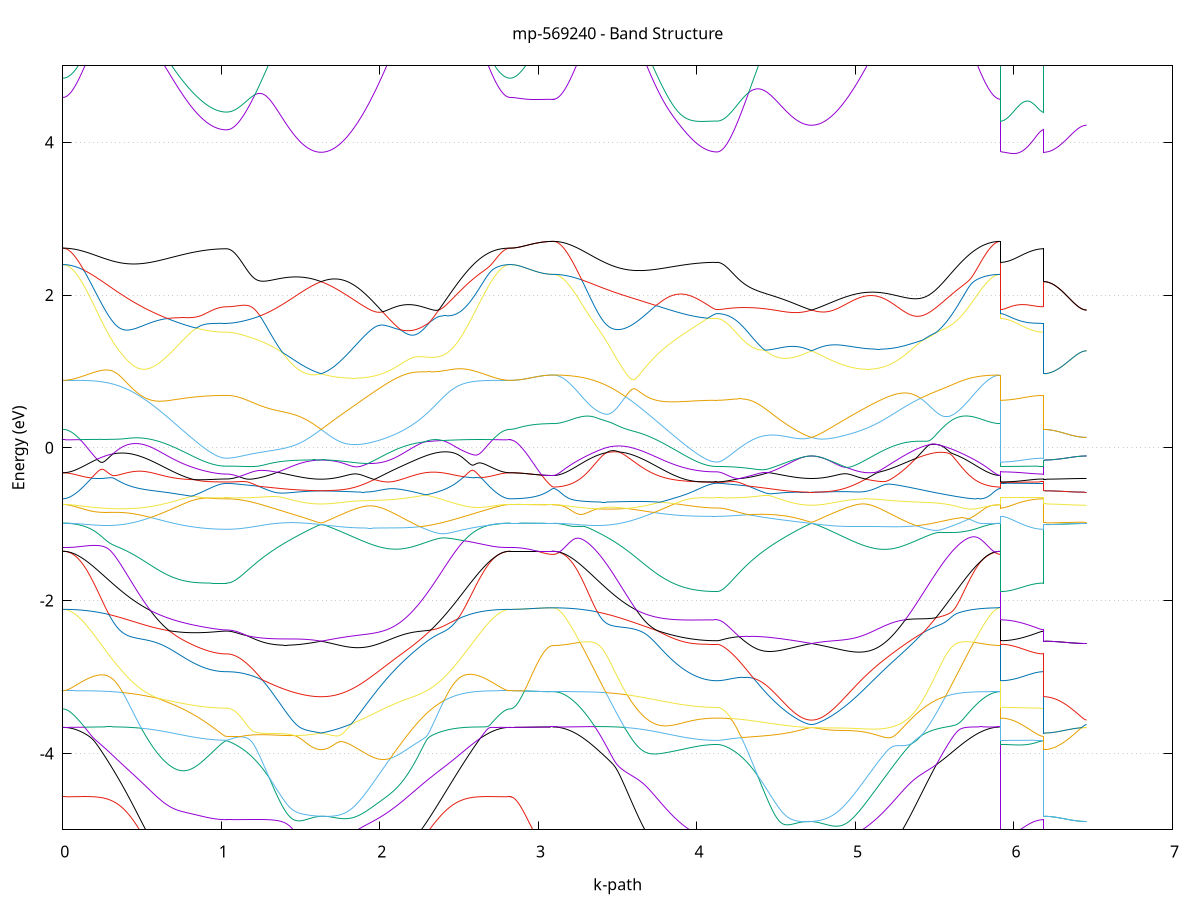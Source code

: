 set title 'mp-569240 - Band Structure'
set xlabel 'k-path'
set ylabel 'Energy (eV)'
set grid y
set yrange [-5:5]
set terminal png size 800,600
set output 'mp-569240_bands_gnuplot.png'
plot '-' using 1:2 with lines notitle, '-' using 1:2 with lines notitle, '-' using 1:2 with lines notitle, '-' using 1:2 with lines notitle, '-' using 1:2 with lines notitle, '-' using 1:2 with lines notitle, '-' using 1:2 with lines notitle, '-' using 1:2 with lines notitle, '-' using 1:2 with lines notitle, '-' using 1:2 with lines notitle, '-' using 1:2 with lines notitle, '-' using 1:2 with lines notitle, '-' using 1:2 with lines notitle, '-' using 1:2 with lines notitle, '-' using 1:2 with lines notitle, '-' using 1:2 with lines notitle, '-' using 1:2 with lines notitle, '-' using 1:2 with lines notitle, '-' using 1:2 with lines notitle, '-' using 1:2 with lines notitle, '-' using 1:2 with lines notitle, '-' using 1:2 with lines notitle, '-' using 1:2 with lines notitle, '-' using 1:2 with lines notitle, '-' using 1:2 with lines notitle, '-' using 1:2 with lines notitle, '-' using 1:2 with lines notitle, '-' using 1:2 with lines notitle, '-' using 1:2 with lines notitle, '-' using 1:2 with lines notitle, '-' using 1:2 with lines notitle, '-' using 1:2 with lines notitle, '-' using 1:2 with lines notitle, '-' using 1:2 with lines notitle, '-' using 1:2 with lines notitle, '-' using 1:2 with lines notitle, '-' using 1:2 with lines notitle, '-' using 1:2 with lines notitle, '-' using 1:2 with lines notitle, '-' using 1:2 with lines notitle, '-' using 1:2 with lines notitle, '-' using 1:2 with lines notitle, '-' using 1:2 with lines notitle, '-' using 1:2 with lines notitle, '-' using 1:2 with lines notitle, '-' using 1:2 with lines notitle, '-' using 1:2 with lines notitle, '-' using 1:2 with lines notitle, '-' using 1:2 with lines notitle, '-' using 1:2 with lines notitle, '-' using 1:2 with lines notitle, '-' using 1:2 with lines notitle, '-' using 1:2 with lines notitle, '-' using 1:2 with lines notitle, '-' using 1:2 with lines notitle, '-' using 1:2 with lines notitle, '-' using 1:2 with lines notitle, '-' using 1:2 with lines notitle, '-' using 1:2 with lines notitle, '-' using 1:2 with lines notitle, '-' using 1:2 with lines notitle, '-' using 1:2 with lines notitle, '-' using 1:2 with lines notitle, '-' using 1:2 with lines notitle
0.000000 -52.901010
0.009933 -52.901010
0.019867 -52.901010
0.029800 -52.901010
0.039734 -52.901010
0.049667 -52.901010
0.059601 -52.901010
0.069534 -52.901010
0.079468 -52.901010
0.089401 -52.901010
0.099334 -52.901010
0.109268 -52.901010
0.119201 -52.901010
0.129135 -52.901010
0.139068 -52.900910
0.149002 -52.900910
0.158935 -52.900910
0.168868 -52.900910
0.178802 -52.900910
0.188735 -52.900910
0.198669 -52.900910
0.208602 -52.900910
0.218536 -52.900910
0.228469 -52.900910
0.238403 -52.900810
0.248336 -52.900810
0.258269 -52.900810
0.268203 -52.900810
0.278136 -52.900810
0.288070 -52.900810
0.298003 -52.900810
0.307937 -52.900710
0.317870 -52.900710
0.327804 -52.900710
0.337737 -52.900710
0.347670 -52.900710
0.357604 -52.900710
0.367537 -52.900610
0.377471 -52.900610
0.387404 -52.900610
0.397338 -52.900610
0.407271 -52.900610
0.417204 -52.900610
0.427138 -52.900510
0.437071 -52.900510
0.447005 -52.900510
0.456938 -52.900510
0.466872 -52.900510
0.476805 -52.900410
0.486739 -52.900410
0.496672 -52.900410
0.506605 -52.900410
0.516539 -52.900410
0.526472 -52.900310
0.536406 -52.900310
0.546339 -52.900310
0.556273 -52.900310
0.566206 -52.900310
0.576140 -52.900210
0.586073 -52.900210
0.596006 -52.900210
0.605940 -52.900210
0.615873 -52.900210
0.625807 -52.900210
0.635740 -52.900110
0.645674 -52.900110
0.655607 -52.900110
0.665540 -52.900110
0.675474 -52.900110
0.685407 -52.900110
0.695341 -52.900010
0.705274 -52.900010
0.715208 -52.900010
0.725141 -52.900010
0.735075 -52.900010
0.745008 -52.900010
0.754941 -52.899910
0.764875 -52.899910
0.774808 -52.899910
0.784742 -52.899910
0.794675 -52.899910
0.804609 -52.899910
0.814542 -52.899910
0.824476 -52.899910
0.834409 -52.899810
0.844342 -52.899810
0.854276 -52.899810
0.864209 -52.899810
0.874143 -52.899810
0.884076 -52.899810
0.894010 -52.899810
0.903943 -52.899810
0.913876 -52.899810
0.923810 -52.899810
0.933743 -52.899810
0.943677 -52.899810
0.953610 -52.899710
0.963544 -52.899710
0.973477 -52.899710
0.983411 -52.899710
0.993344 -52.899710
1.003277 -52.899710
1.013211 -52.899710
1.023144 -52.899710
1.033078 -52.899710
1.033078 -52.899710
1.043019 -52.899710
1.052959 -52.899710
1.062900 -52.899710
1.072841 -52.899710
1.082782 -52.899710
1.092723 -52.899710
1.102663 -52.899710
1.112604 -52.899710
1.122545 -52.899710
1.132486 -52.899710
1.142426 -52.899710
1.152367 -52.899710
1.162308 -52.899710
1.172249 -52.899710
1.182190 -52.899710
1.192130 -52.899710
1.202071 -52.899710
1.212012 -52.899710
1.221953 -52.899710
1.231894 -52.899710
1.241834 -52.899710
1.251775 -52.899710
1.261716 -52.899710
1.271657 -52.899710
1.281598 -52.899710
1.291538 -52.899710
1.301479 -52.899710
1.311420 -52.899710
1.321361 -52.899710
1.331302 -52.899710
1.341242 -52.899710
1.351183 -52.899610
1.361124 -52.899610
1.371065 -52.899610
1.381006 -52.899610
1.390946 -52.899610
1.400887 -52.899610
1.410828 -52.899610
1.420769 -52.899610
1.430710 -52.899610
1.440650 -52.899610
1.450591 -52.899610
1.460532 -52.899610
1.470473 -52.899610
1.480414 -52.899610
1.490354 -52.899610
1.500295 -52.899610
1.510236 -52.899610
1.520177 -52.899610
1.530118 -52.899610
1.540058 -52.899610
1.549999 -52.899610
1.559940 -52.899610
1.569881 -52.899610
1.579822 -52.899610
1.589762 -52.899610
1.599703 -52.899610
1.609644 -52.899610
1.619585 -52.899610
1.629525 -52.899610
1.629525 -52.899610
1.639466 -52.899610
1.649407 -52.899610
1.659348 -52.899610
1.669289 -52.899610
1.679229 -52.899610
1.689170 -52.899610
1.699111 -52.899610
1.709052 -52.899610
1.718993 -52.899610
1.728933 -52.899610
1.738874 -52.899610
1.748815 -52.899610
1.758756 -52.899610
1.768697 -52.899610
1.778637 -52.899610
1.788578 -52.899610
1.798519 -52.899610
1.808460 -52.899610
1.818401 -52.899610
1.828341 -52.899610
1.838282 -52.899710
1.848223 -52.899710
1.858164 -52.899710
1.868105 -52.899710
1.878045 -52.899710
1.887986 -52.899710
1.897927 -52.899710
1.907868 -52.899710
1.917809 -52.899710
1.927749 -52.899710
1.937690 -52.899710
1.947631 -52.899810
1.957572 -52.899810
1.967512 -52.899810
1.977453 -52.899810
1.987394 -52.899810
1.997335 -52.899810
2.007276 -52.899810
2.017216 -52.899810
2.027157 -52.899910
2.037098 -52.899910
2.047039 -52.899910
2.056980 -52.899910
2.066920 -52.899910
2.076861 -52.899910
2.086802 -52.900010
2.096743 -52.900010
2.106684 -52.900010
2.116624 -52.900010
2.126565 -52.900010
2.136506 -52.900010
2.146447 -52.900110
2.156388 -52.900110
2.166328 -52.900110
2.176269 -52.900110
2.186210 -52.900110
2.196151 -52.900110
2.206092 -52.900210
2.216032 -52.900210
2.225973 -52.900210
2.235914 -52.900210
2.245855 -52.900210
2.255796 -52.900310
2.265736 -52.900310
2.275677 -52.900310
2.285618 -52.900310
2.295559 -52.900310
2.305500 -52.900410
2.315440 -52.900410
2.325381 -52.900410
2.335322 -52.900410
2.345263 -52.900410
2.355203 -52.900510
2.365144 -52.900510
2.375085 -52.900510
2.385026 -52.900510
2.394967 -52.900510
2.404907 -52.900610
2.414848 -52.900610
2.424789 -52.900610
2.434730 -52.900610
2.444671 -52.900610
2.454611 -52.900610
2.464552 -52.900710
2.474493 -52.900710
2.484434 -52.900710
2.494375 -52.900710
2.504315 -52.900710
2.514256 -52.900710
2.524197 -52.900810
2.534138 -52.900810
2.544079 -52.900810
2.554019 -52.900810
2.563960 -52.900810
2.573901 -52.900810
2.583842 -52.900810
2.593783 -52.900910
2.603723 -52.900910
2.613664 -52.900910
2.623605 -52.900910
2.633546 -52.900910
2.643487 -52.900910
2.653427 -52.900910
2.663368 -52.900910
2.673309 -52.900910
2.683250 -52.900910
2.693191 -52.900910
2.703131 -52.901010
2.713072 -52.901010
2.723013 -52.901010
2.732954 -52.901010
2.742895 -52.901010
2.752835 -52.901010
2.762776 -52.901010
2.772717 -52.901010
2.782658 -52.901010
2.792598 -52.901010
2.802539 -52.901010
2.812480 -52.901010
2.822421 -52.901010
2.822421 -52.901010
2.832106 -52.901010
2.841792 -52.901010
2.851477 -52.901010
2.861162 -52.901010
2.870848 -52.901010
2.880533 -52.901010
2.890218 -52.901010
2.899904 -52.901010
2.909589 -52.901010
2.919274 -52.901010
2.928960 -52.901010
2.938645 -52.901010
2.948330 -52.901010
2.958016 -52.901010
2.967701 -52.901010
2.977386 -52.901010
2.987072 -52.901010
2.996757 -52.901010
3.006442 -52.901010
3.016128 -52.901010
3.025813 -52.901010
3.035498 -52.901010
3.045184 -52.901010
3.054869 -52.901010
3.064554 -52.901010
3.074240 -52.901010
3.083925 -52.901010
3.093610 -52.901010
3.093610 -52.901010
3.103544 -52.901010
3.113477 -52.901010
3.123411 -52.901010
3.133344 -52.901010
3.143278 -52.901010
3.153211 -52.901010
3.163145 -52.901010
3.173078 -52.901010
3.183011 -52.901010
3.192945 -52.901010
3.202878 -52.901010
3.212812 -52.901010
3.222745 -52.900910
3.232679 -52.900910
3.242612 -52.900910
3.252545 -52.900910
3.262479 -52.900910
3.272412 -52.900910
3.282346 -52.900910
3.292279 -52.900910
3.302213 -52.900910
3.312146 -52.900910
3.322080 -52.900810
3.332013 -52.900810
3.341946 -52.900810
3.351880 -52.900810
3.361813 -52.900810
3.371747 -52.900810
3.381680 -52.900810
3.391614 -52.900710
3.401547 -52.900710
3.411480 -52.900710
3.421414 -52.900710
3.431347 -52.900710
3.441281 -52.900710
3.451214 -52.900710
3.461148 -52.900610
3.471081 -52.900610
3.481015 -52.900610
3.490948 -52.900610
3.500881 -52.900610
3.510815 -52.900510
3.520748 -52.900510
3.530682 -52.900510
3.540615 -52.900510
3.550549 -52.900510
3.560482 -52.900510
3.570416 -52.900410
3.580349 -52.900410
3.590282 -52.900410
3.600216 -52.900410
3.610149 -52.900410
3.620083 -52.900310
3.630016 -52.900310
3.639950 -52.900310
3.649883 -52.900310
3.659816 -52.900310
3.669750 -52.900210
3.679683 -52.900210
3.689617 -52.900210
3.699550 -52.900210
3.709484 -52.900210
3.719417 -52.900210
3.729351 -52.900110
3.739284 -52.900110
3.749217 -52.900110
3.759151 -52.900110
3.769084 -52.900110
3.779018 -52.900110
3.788951 -52.900010
3.798885 -52.900010
3.808818 -52.900010
3.818752 -52.900010
3.828685 -52.900010
3.838618 -52.900010
3.848552 -52.899910
3.858485 -52.899910
3.868419 -52.899910
3.878352 -52.899910
3.888286 -52.899910
3.898219 -52.899910
3.908152 -52.899910
3.918086 -52.899910
3.928019 -52.899810
3.937953 -52.899810
3.947886 -52.899810
3.957820 -52.899810
3.967753 -52.899810
3.977687 -52.899810
3.987620 -52.899810
3.997553 -52.899810
4.007487 -52.899810
4.017420 -52.899810
4.027354 -52.899810
4.037287 -52.899810
4.047221 -52.899710
4.057154 -52.899710
4.067088 -52.899710
4.077021 -52.899710
4.086954 -52.899710
4.096888 -52.899710
4.106821 -52.899710
4.116755 -52.899710
4.126688 -52.899710
4.126688 -52.899710
4.136629 -52.899710
4.146570 -52.899710
4.156511 -52.899710
4.166451 -52.899710
4.176392 -52.899710
4.186333 -52.899710
4.196274 -52.899710
4.206215 -52.899710
4.216155 -52.899710
4.226096 -52.899710
4.236037 -52.899710
4.245978 -52.899710
4.255919 -52.899710
4.265859 -52.899710
4.275800 -52.899710
4.285741 -52.899710
4.295682 -52.899710
4.305622 -52.899710
4.315563 -52.899710
4.325504 -52.899710
4.335445 -52.899710
4.345386 -52.899710
4.355326 -52.899710
4.365267 -52.899710
4.375208 -52.899710
4.385149 -52.899710
4.395090 -52.899710
4.405030 -52.899710
4.414971 -52.899710
4.424912 -52.899710
4.434853 -52.899710
4.444794 -52.899710
4.454734 -52.899610
4.464675 -52.899610
4.474616 -52.899610
4.484557 -52.899610
4.494498 -52.899610
4.504438 -52.899610
4.514379 -52.899610
4.524320 -52.899610
4.534261 -52.899610
4.544202 -52.899610
4.554142 -52.899610
4.564083 -52.899610
4.574024 -52.899610
4.583965 -52.899610
4.593906 -52.899610
4.603846 -52.899610
4.613787 -52.899610
4.623728 -52.899610
4.633669 -52.899610
4.643610 -52.899610
4.653550 -52.899610
4.663491 -52.899610
4.673432 -52.899610
4.683373 -52.899610
4.693314 -52.899610
4.703254 -52.899610
4.713195 -52.899610
4.723136 -52.899610
4.723136 -52.899610
4.733077 -52.899610
4.743017 -52.899610
4.752958 -52.899610
4.762899 -52.899610
4.772840 -52.899610
4.782781 -52.899610
4.792721 -52.899610
4.802662 -52.899610
4.812603 -52.899610
4.822544 -52.899610
4.832485 -52.899610
4.842425 -52.899610
4.852366 -52.899610
4.862307 -52.899610
4.872248 -52.899610
4.882189 -52.899610
4.892129 -52.899610
4.902070 -52.899610
4.912011 -52.899610
4.921952 -52.899610
4.931893 -52.899610
4.941833 -52.899710
4.951774 -52.899710
4.961715 -52.899710
4.971656 -52.899710
4.981597 -52.899710
4.991537 -52.899710
5.001478 -52.899710
5.011419 -52.899710
5.021360 -52.899710
5.031301 -52.899710
5.041241 -52.899810
5.051182 -52.899810
5.061123 -52.899810
5.071064 -52.899810
5.081005 -52.899810
5.090945 -52.899810
5.100886 -52.899810
5.110827 -52.899810
5.120768 -52.899910
5.130708 -52.899910
5.140649 -52.899910
5.150590 -52.899910
5.160531 -52.899910
5.170472 -52.899910
5.180412 -52.900010
5.190353 -52.900010
5.200294 -52.900010
5.210235 -52.900010
5.220176 -52.900010
5.230116 -52.900010
5.240057 -52.900110
5.249998 -52.900110
5.259939 -52.900110
5.269880 -52.900110
5.279820 -52.900110
5.289761 -52.900110
5.299702 -52.900210
5.309643 -52.900210
5.319584 -52.900210
5.329524 -52.900210
5.339465 -52.900210
5.349406 -52.900310
5.359347 -52.900310
5.369288 -52.900310
5.379228 -52.900310
5.389169 -52.900310
5.399110 -52.900410
5.409051 -52.900410
5.418992 -52.900410
5.428932 -52.900410
5.438873 -52.900410
5.448814 -52.900510
5.458755 -52.900510
5.468696 -52.900510
5.478636 -52.900510
5.488577 -52.900510
5.498518 -52.900510
5.508459 -52.900610
5.518399 -52.900610
5.528340 -52.900610
5.538281 -52.900610
5.548222 -52.900610
5.558163 -52.900710
5.568103 -52.900710
5.578044 -52.900710
5.587985 -52.900710
5.597926 -52.900710
5.607867 -52.900710
5.617807 -52.900710
5.627748 -52.900810
5.637689 -52.900810
5.647630 -52.900810
5.657571 -52.900810
5.667511 -52.900810
5.677452 -52.900810
5.687393 -52.900810
5.697334 -52.900910
5.707275 -52.900910
5.717215 -52.900910
5.727156 -52.900910
5.737097 -52.900910
5.747038 -52.900910
5.756979 -52.900910
5.766919 -52.900910
5.776860 -52.900910
5.786801 -52.900910
5.796742 -52.900910
5.806683 -52.901010
5.816623 -52.901010
5.826564 -52.901010
5.836505 -52.901010
5.846446 -52.901010
5.856387 -52.901010
5.866327 -52.901010
5.876268 -52.901010
5.886209 -52.901010
5.896150 -52.901010
5.906090 -52.901010
5.916031 -52.901010
5.916031 -52.899710
5.925717 -52.899710
5.935402 -52.899710
5.945087 -52.899710
5.954773 -52.899710
5.964458 -52.899710
5.974143 -52.899710
5.983829 -52.899710
5.993514 -52.899710
6.003199 -52.899710
6.012885 -52.899710
6.022570 -52.899710
6.032255 -52.899710
6.041941 -52.899710
6.051626 -52.899710
6.061311 -52.899710
6.070997 -52.899710
6.080682 -52.899710
6.090367 -52.899710
6.100053 -52.899710
6.109738 -52.899710
6.119423 -52.899710
6.129109 -52.899710
6.138794 -52.899710
6.148479 -52.899710
6.158165 -52.899710
6.167850 -52.899710
6.177536 -52.899710
6.187221 -52.899710
6.187221 -52.899610
6.196906 -52.899610
6.206592 -52.899610
6.216277 -52.899610
6.225962 -52.899610
6.235648 -52.899610
6.245333 -52.899610
6.255018 -52.899610
6.264704 -52.899610
6.274389 -52.899610
6.284074 -52.899610
6.293760 -52.899610
6.303445 -52.899610
6.313130 -52.899610
6.322816 -52.899610
6.332501 -52.899610
6.342186 -52.899610
6.351872 -52.899610
6.361557 -52.899610
6.371242 -52.899610
6.380928 -52.899610
6.390613 -52.899610
6.400298 -52.899610
6.409984 -52.899610
6.419669 -52.899610
6.429354 -52.899610
6.439040 -52.899610
6.448725 -52.899610
6.458410 -52.899610
e
0.000000 -52.883110
0.009933 -52.883110
0.019867 -52.883110
0.029800 -52.883210
0.039734 -52.883210
0.049667 -52.883210
0.059601 -52.883210
0.069534 -52.883210
0.079468 -52.883210
0.089401 -52.883210
0.099334 -52.883310
0.109268 -52.883310
0.119201 -52.883310
0.129135 -52.883410
0.139068 -52.883410
0.149002 -52.883410
0.158935 -52.883510
0.168868 -52.883610
0.178802 -52.883610
0.188735 -52.883710
0.198669 -52.883710
0.208602 -52.883810
0.218536 -52.883910
0.228469 -52.883910
0.238403 -52.884010
0.248336 -52.884110
0.258269 -52.884210
0.268203 -52.884310
0.278136 -52.884410
0.288070 -52.884510
0.298003 -52.884510
0.307937 -52.884610
0.317870 -52.884710
0.327804 -52.884810
0.337737 -52.884910
0.347670 -52.885010
0.357604 -52.885110
0.367537 -52.885310
0.377471 -52.885410
0.387404 -52.885510
0.397338 -52.885610
0.407271 -52.885710
0.417204 -52.885810
0.427138 -52.885910
0.437071 -52.886010
0.447005 -52.886210
0.456938 -52.886310
0.466872 -52.886410
0.476805 -52.886510
0.486739 -52.886610
0.496672 -52.886710
0.506605 -52.886910
0.516539 -52.887010
0.526472 -52.887110
0.536406 -52.887210
0.546339 -52.887310
0.556273 -52.887510
0.566206 -52.887610
0.576140 -52.887710
0.586073 -52.887810
0.596006 -52.887910
0.605940 -52.888010
0.615873 -52.888210
0.625807 -52.888310
0.635740 -52.888410
0.645674 -52.888510
0.655607 -52.888610
0.665540 -52.888710
0.675474 -52.888810
0.685407 -52.888910
0.695341 -52.889010
0.705274 -52.889110
0.715208 -52.889210
0.725141 -52.889310
0.735075 -52.889410
0.745008 -52.889510
0.754941 -52.889610
0.764875 -52.889710
0.774808 -52.889810
0.784742 -52.889810
0.794675 -52.889910
0.804609 -52.890010
0.814542 -52.890110
0.824476 -52.890210
0.834409 -52.890210
0.844342 -52.890310
0.854276 -52.890410
0.864209 -52.890410
0.874143 -52.890510
0.884076 -52.890510
0.894010 -52.890610
0.903943 -52.890610
0.913876 -52.890710
0.923810 -52.890710
0.933743 -52.890710
0.943677 -52.890810
0.953610 -52.890810
0.963544 -52.890810
0.973477 -52.890910
0.983411 -52.890910
0.993344 -52.890910
1.003277 -52.890910
1.013211 -52.890910
1.023144 -52.890910
1.033078 -52.890910
1.033078 -52.890910
1.043019 -52.890910
1.052959 -52.890910
1.062900 -52.890910
1.072841 -52.890910
1.082782 -52.890910
1.092723 -52.890910
1.102663 -52.890910
1.112604 -52.890910
1.122545 -52.890910
1.132486 -52.890810
1.142426 -52.890810
1.152367 -52.890810
1.162308 -52.890810
1.172249 -52.890810
1.182190 -52.890710
1.192130 -52.890710
1.202071 -52.890710
1.212012 -52.890710
1.221953 -52.890710
1.231894 -52.890610
1.241834 -52.890610
1.251775 -52.890610
1.261716 -52.890510
1.271657 -52.890510
1.281598 -52.890510
1.291538 -52.890410
1.301479 -52.890410
1.311420 -52.890410
1.321361 -52.890310
1.331302 -52.890310
1.341242 -52.890210
1.351183 -52.890210
1.361124 -52.890110
1.371065 -52.890110
1.381006 -52.890110
1.390946 -52.890010
1.400887 -52.890010
1.410828 -52.889910
1.420769 -52.889910
1.430710 -52.889810
1.440650 -52.889810
1.450591 -52.889710
1.460532 -52.889610
1.470473 -52.889610
1.480414 -52.889510
1.490354 -52.889510
1.500295 -52.889410
1.510236 -52.889410
1.520177 -52.889310
1.530118 -52.889210
1.540058 -52.889210
1.549999 -52.889110
1.559940 -52.889110
1.569881 -52.889010
1.579822 -52.888910
1.589762 -52.888910
1.599703 -52.888810
1.609644 -52.888710
1.619585 -52.888710
1.629525 -52.888710
1.629525 -52.888710
1.639466 -52.888610
1.649407 -52.888710
1.659348 -52.888710
1.669289 -52.888810
1.679229 -52.888910
1.689170 -52.888910
1.699111 -52.889010
1.709052 -52.889010
1.718993 -52.889110
1.728933 -52.889110
1.738874 -52.889210
1.748815 -52.889210
1.758756 -52.889210
1.768697 -52.889310
1.778637 -52.889310
1.788578 -52.889310
1.798519 -52.889410
1.808460 -52.889410
1.818401 -52.889410
1.828341 -52.889410
1.838282 -52.889410
1.848223 -52.889410
1.858164 -52.889510
1.868105 -52.889510
1.878045 -52.889510
1.887986 -52.889510
1.897927 -52.889510
1.907868 -52.889410
1.917809 -52.889410
1.927749 -52.889410
1.937690 -52.889410
1.947631 -52.889410
1.957572 -52.889310
1.967512 -52.889310
1.977453 -52.889310
1.987394 -52.889210
1.997335 -52.889210
2.007276 -52.889210
2.017216 -52.889110
2.027157 -52.889110
2.037098 -52.889010
2.047039 -52.889010
2.056980 -52.888910
2.066920 -52.888910
2.076861 -52.888810
2.086802 -52.888710
2.096743 -52.888710
2.106684 -52.888610
2.116624 -52.888510
2.126565 -52.888410
2.136506 -52.888410
2.146447 -52.888310
2.156388 -52.888210
2.166328 -52.888110
2.176269 -52.888010
2.186210 -52.887910
2.196151 -52.887810
2.206092 -52.887810
2.216032 -52.887710
2.225973 -52.887610
2.235914 -52.887510
2.245855 -52.887410
2.255796 -52.887310
2.265736 -52.887210
2.275677 -52.887110
2.285618 -52.887010
2.295559 -52.886910
2.305500 -52.886810
2.315440 -52.886610
2.325381 -52.886510
2.335322 -52.886410
2.345263 -52.886310
2.355203 -52.886210
2.365144 -52.886110
2.375085 -52.886010
2.385026 -52.885910
2.394967 -52.885810
2.404907 -52.885710
2.414848 -52.885610
2.424789 -52.885510
2.434730 -52.885410
2.444671 -52.885310
2.454611 -52.885210
2.464552 -52.885110
2.474493 -52.885010
2.484434 -52.884910
2.494375 -52.884810
2.504315 -52.884710
2.514256 -52.884610
2.524197 -52.884510
2.534138 -52.884410
2.544079 -52.884310
2.554019 -52.884210
2.563960 -52.884110
2.573901 -52.884010
2.583842 -52.884010
2.593783 -52.883910
2.603723 -52.883810
2.613664 -52.883810
2.623605 -52.883710
2.633546 -52.883610
2.643487 -52.883610
2.653427 -52.883510
2.663368 -52.883410
2.673309 -52.883410
2.683250 -52.883310
2.693191 -52.883310
2.703131 -52.883210
2.713072 -52.883210
2.723013 -52.883210
2.732954 -52.883210
2.742895 -52.883210
2.752835 -52.883210
2.762776 -52.883210
2.772717 -52.883210
2.782658 -52.883210
2.792598 -52.883210
2.802539 -52.883110
2.812480 -52.883110
2.822421 -52.883110
2.822421 -52.883110
2.832106 -52.883110
2.841792 -52.883110
2.851477 -52.883110
2.861162 -52.883110
2.870848 -52.883110
2.880533 -52.883110
2.890218 -52.883110
2.899904 -52.883110
2.909589 -52.883110
2.919274 -52.883110
2.928960 -52.883110
2.938645 -52.883110
2.948330 -52.883110
2.958016 -52.883110
2.967701 -52.883110
2.977386 -52.883110
2.987072 -52.883110
2.996757 -52.883110
3.006442 -52.883110
3.016128 -52.883110
3.025813 -52.883110
3.035498 -52.883110
3.045184 -52.883210
3.054869 -52.883210
3.064554 -52.883210
3.074240 -52.883210
3.083925 -52.883210
3.093610 -52.883210
3.093610 -52.883210
3.103544 -52.883210
3.113477 -52.883210
3.123411 -52.883210
3.133344 -52.883210
3.143278 -52.883210
3.153211 -52.883210
3.163145 -52.883210
3.173078 -52.883210
3.183011 -52.883210
3.192945 -52.883310
3.202878 -52.883310
3.212812 -52.883310
3.222745 -52.883410
3.232679 -52.883410
3.242612 -52.883410
3.252545 -52.883510
3.262479 -52.883510
3.272412 -52.883610
3.282346 -52.883710
3.292279 -52.883710
3.302213 -52.883810
3.312146 -52.883910
3.322080 -52.883910
3.332013 -52.884010
3.341946 -52.884110
3.351880 -52.884210
3.361813 -52.884310
3.371747 -52.884410
3.381680 -52.884510
3.391614 -52.884510
3.401547 -52.884610
3.411480 -52.884710
3.421414 -52.884810
3.431347 -52.884910
3.441281 -52.885010
3.451214 -52.885110
3.461148 -52.885310
3.471081 -52.885410
3.481015 -52.885510
3.490948 -52.885610
3.500881 -52.885710
3.510815 -52.885810
3.520748 -52.885910
3.530682 -52.886010
3.540615 -52.886210
3.550549 -52.886310
3.560482 -52.886410
3.570416 -52.886510
3.580349 -52.886610
3.590282 -52.886710
3.600216 -52.886910
3.610149 -52.887010
3.620083 -52.887110
3.630016 -52.887210
3.639950 -52.887310
3.649883 -52.887510
3.659816 -52.887610
3.669750 -52.887710
3.679683 -52.887810
3.689617 -52.887910
3.699550 -52.888010
3.709484 -52.888210
3.719417 -52.888310
3.729351 -52.888410
3.739284 -52.888510
3.749217 -52.888610
3.759151 -52.888710
3.769084 -52.888810
3.779018 -52.888910
3.788951 -52.889010
3.798885 -52.889110
3.808818 -52.889210
3.818752 -52.889310
3.828685 -52.889410
3.838618 -52.889510
3.848552 -52.889610
3.858485 -52.889710
3.868419 -52.889810
3.878352 -52.889910
3.888286 -52.889910
3.898219 -52.890010
3.908152 -52.890110
3.918086 -52.890210
3.928019 -52.890210
3.937953 -52.890310
3.947886 -52.890410
3.957820 -52.890410
3.967753 -52.890510
3.977687 -52.890510
3.987620 -52.890610
3.997553 -52.890610
4.007487 -52.890710
4.017420 -52.890710
4.027354 -52.890710
4.037287 -52.890810
4.047221 -52.890810
4.057154 -52.890810
4.067088 -52.890910
4.077021 -52.890910
4.086954 -52.890910
4.096888 -52.890910
4.106821 -52.890910
4.116755 -52.890910
4.126688 -52.890910
4.126688 -52.890910
4.136629 -52.890910
4.146570 -52.890910
4.156511 -52.890910
4.166451 -52.890910
4.176392 -52.890910
4.186333 -52.890910
4.196274 -52.890910
4.206215 -52.890910
4.216155 -52.890910
4.226096 -52.890810
4.236037 -52.890810
4.245978 -52.890810
4.255919 -52.890810
4.265859 -52.890810
4.275800 -52.890810
4.285741 -52.890710
4.295682 -52.890710
4.305622 -52.890710
4.315563 -52.890710
4.325504 -52.890610
4.335445 -52.890610
4.345386 -52.890610
4.355326 -52.890510
4.365267 -52.890510
4.375208 -52.890510
4.385149 -52.890410
4.395090 -52.890410
4.405030 -52.890410
4.414971 -52.890310
4.424912 -52.890310
4.434853 -52.890210
4.444794 -52.890210
4.454734 -52.890110
4.464675 -52.890110
4.474616 -52.890110
4.484557 -52.890010
4.494498 -52.890010
4.504438 -52.889910
4.514379 -52.889910
4.524320 -52.889810
4.534261 -52.889810
4.544202 -52.889710
4.554142 -52.889610
4.564083 -52.889610
4.574024 -52.889510
4.583965 -52.889510
4.593906 -52.889410
4.603846 -52.889410
4.613787 -52.889310
4.623728 -52.889210
4.633669 -52.889210
4.643610 -52.889110
4.653550 -52.889110
4.663491 -52.889010
4.673432 -52.888910
4.683373 -52.888910
4.693314 -52.888810
4.703254 -52.888810
4.713195 -52.888710
4.723136 -52.888710
4.723136 -52.888710
4.733077 -52.888710
4.743017 -52.888710
4.752958 -52.888810
4.762899 -52.888810
4.772840 -52.888910
4.782781 -52.888910
4.792721 -52.889010
4.802662 -52.889010
4.812603 -52.889110
4.822544 -52.889110
4.832485 -52.889210
4.842425 -52.889210
4.852366 -52.889210
4.862307 -52.889310
4.872248 -52.889310
4.882189 -52.889310
4.892129 -52.889410
4.902070 -52.889410
4.912011 -52.889410
4.921952 -52.889410
4.931893 -52.889410
4.941833 -52.889410
4.951774 -52.889510
4.961715 -52.889510
4.971656 -52.889510
4.981597 -52.889510
4.991537 -52.889410
5.001478 -52.889410
5.011419 -52.889410
5.021360 -52.889410
5.031301 -52.889410
5.041241 -52.889410
5.051182 -52.889310
5.061123 -52.889310
5.071064 -52.889310
5.081005 -52.889210
5.090945 -52.889210
5.100886 -52.889210
5.110827 -52.889110
5.120768 -52.889110
5.130708 -52.889010
5.140649 -52.889010
5.150590 -52.888910
5.160531 -52.888910
5.170472 -52.888810
5.180412 -52.888710
5.190353 -52.888710
5.200294 -52.888610
5.210235 -52.888510
5.220176 -52.888410
5.230116 -52.888410
5.240057 -52.888310
5.249998 -52.888210
5.259939 -52.888110
5.269880 -52.888010
5.279820 -52.887910
5.289761 -52.887810
5.299702 -52.887810
5.309643 -52.887710
5.319584 -52.887610
5.329524 -52.887510
5.339465 -52.887410
5.349406 -52.887310
5.359347 -52.887210
5.369288 -52.887110
5.379228 -52.887010
5.389169 -52.886910
5.399110 -52.886710
5.409051 -52.886610
5.418992 -52.886510
5.428932 -52.886410
5.438873 -52.886310
5.448814 -52.886210
5.458755 -52.886110
5.468696 -52.886010
5.478636 -52.885910
5.488577 -52.885810
5.498518 -52.885710
5.508459 -52.885610
5.518399 -52.885510
5.528340 -52.885410
5.538281 -52.885310
5.548222 -52.885210
5.558163 -52.885110
5.568103 -52.885010
5.578044 -52.884910
5.587985 -52.884810
5.597926 -52.884710
5.607867 -52.884610
5.617807 -52.884510
5.627748 -52.884410
5.637689 -52.884310
5.647630 -52.884210
5.657571 -52.884110
5.667511 -52.884010
5.677452 -52.884010
5.687393 -52.883910
5.697334 -52.883810
5.707275 -52.883710
5.717215 -52.883710
5.727156 -52.883610
5.737097 -52.883610
5.747038 -52.883510
5.756979 -52.883410
5.766919 -52.883410
5.776860 -52.883310
5.786801 -52.883310
5.796742 -52.883210
5.806683 -52.883210
5.816623 -52.883210
5.826564 -52.883210
5.836505 -52.883210
5.846446 -52.883210
5.856387 -52.883210
5.866327 -52.883210
5.876268 -52.883210
5.886209 -52.883210
5.896150 -52.883210
5.906090 -52.883210
5.916031 -52.883210
5.916031 -52.890910
5.925717 -52.890910
5.935402 -52.890910
5.945087 -52.890910
5.954773 -52.890910
5.964458 -52.890910
5.974143 -52.890910
5.983829 -52.890910
5.993514 -52.890910
6.003199 -52.890910
6.012885 -52.890910
6.022570 -52.890910
6.032255 -52.890910
6.041941 -52.890910
6.051626 -52.890910
6.061311 -52.890910
6.070997 -52.890910
6.080682 -52.890910
6.090367 -52.890910
6.100053 -52.890910
6.109738 -52.890910
6.119423 -52.890910
6.129109 -52.890910
6.138794 -52.890910
6.148479 -52.890910
6.158165 -52.890910
6.167850 -52.890910
6.177536 -52.890910
6.187221 -52.890910
6.187221 -52.888710
6.196906 -52.888710
6.206592 -52.888710
6.216277 -52.888710
6.225962 -52.888710
6.235648 -52.888710
6.245333 -52.888710
6.255018 -52.888710
6.264704 -52.888710
6.274389 -52.888710
6.284074 -52.888710
6.293760 -52.888710
6.303445 -52.888710
6.313130 -52.888710
6.322816 -52.888710
6.332501 -52.888710
6.342186 -52.888710
6.351872 -52.888710
6.361557 -52.888710
6.371242 -52.888710
6.380928 -52.888710
6.390613 -52.888710
6.400298 -52.888710
6.409984 -52.888710
6.419669 -52.888710
6.429354 -52.888710
6.439040 -52.888710
6.448725 -52.888710
6.458410 -52.888710
e
0.000000 -52.883010
0.009933 -52.883010
0.019867 -52.883010
0.029800 -52.883010
0.039734 -52.883010
0.049667 -52.883010
0.059601 -52.883010
0.069534 -52.883110
0.079468 -52.883110
0.089401 -52.883110
0.099334 -52.883110
0.109268 -52.883110
0.119201 -52.883110
0.129135 -52.883210
0.139068 -52.883210
0.149002 -52.883210
0.158935 -52.883210
0.168868 -52.883210
0.178802 -52.883210
0.188735 -52.883310
0.198669 -52.883310
0.208602 -52.883310
0.218536 -52.883310
0.228469 -52.883310
0.238403 -52.883410
0.248336 -52.883410
0.258269 -52.883410
0.268203 -52.883410
0.278136 -52.883410
0.288070 -52.883510
0.298003 -52.883510
0.307937 -52.883510
0.317870 -52.883510
0.327804 -52.883610
0.337737 -52.883610
0.347670 -52.883610
0.357604 -52.883610
0.367537 -52.883710
0.377471 -52.883710
0.387404 -52.883710
0.397338 -52.883710
0.407271 -52.883810
0.417204 -52.883810
0.427138 -52.883810
0.437071 -52.883910
0.447005 -52.883910
0.456938 -52.883910
0.466872 -52.884010
0.476805 -52.884010
0.486739 -52.884010
0.496672 -52.884010
0.506605 -52.884110
0.516539 -52.884110
0.526472 -52.884110
0.536406 -52.884210
0.546339 -52.884210
0.556273 -52.884210
0.566206 -52.884310
0.576140 -52.884310
0.586073 -52.884310
0.596006 -52.884310
0.605940 -52.884410
0.615873 -52.884410
0.625807 -52.884410
0.635740 -52.884510
0.645674 -52.884510
0.655607 -52.884510
0.665540 -52.884510
0.675474 -52.884610
0.685407 -52.884610
0.695341 -52.884610
0.705274 -52.884710
0.715208 -52.884710
0.725141 -52.884710
0.735075 -52.884710
0.745008 -52.884810
0.754941 -52.884810
0.764875 -52.884810
0.774808 -52.884810
0.784742 -52.884810
0.794675 -52.884910
0.804609 -52.884910
0.814542 -52.884910
0.824476 -52.884910
0.834409 -52.884910
0.844342 -52.885010
0.854276 -52.885010
0.864209 -52.885010
0.874143 -52.885010
0.884076 -52.885010
0.894010 -52.885010
0.903943 -52.885010
0.913876 -52.885010
0.923810 -52.885110
0.933743 -52.885110
0.943677 -52.885110
0.953610 -52.885110
0.963544 -52.885110
0.973477 -52.885110
0.983411 -52.885110
0.993344 -52.885110
1.003277 -52.885110
1.013211 -52.885110
1.023144 -52.885110
1.033078 -52.885110
1.033078 -52.885110
1.043019 -52.885110
1.052959 -52.885110
1.062900 -52.885110
1.072841 -52.885110
1.082782 -52.885110
1.092723 -52.885210
1.102663 -52.885210
1.112604 -52.885210
1.122545 -52.885210
1.132486 -52.885310
1.142426 -52.885310
1.152367 -52.885310
1.162308 -52.885410
1.172249 -52.885410
1.182190 -52.885410
1.192130 -52.885510
1.202071 -52.885510
1.212012 -52.885610
1.221953 -52.885610
1.231894 -52.885710
1.241834 -52.885710
1.251775 -52.885810
1.261716 -52.885910
1.271657 -52.885910
1.281598 -52.886010
1.291538 -52.886010
1.301479 -52.886110
1.311420 -52.886210
1.321361 -52.886310
1.331302 -52.886310
1.341242 -52.886410
1.351183 -52.886510
1.361124 -52.886610
1.371065 -52.886610
1.381006 -52.886710
1.390946 -52.886810
1.400887 -52.886910
1.410828 -52.887010
1.420769 -52.887010
1.430710 -52.887110
1.440650 -52.887210
1.450591 -52.887310
1.460532 -52.887410
1.470473 -52.887410
1.480414 -52.887510
1.490354 -52.887610
1.500295 -52.887710
1.510236 -52.887810
1.520177 -52.887910
1.530118 -52.887910
1.540058 -52.888010
1.549999 -52.888110
1.559940 -52.888210
1.569881 -52.888210
1.579822 -52.888310
1.589762 -52.888410
1.599703 -52.888510
1.609644 -52.888510
1.619585 -52.888610
1.629525 -52.888610
1.629525 -52.888610
1.639466 -52.888610
1.649407 -52.888610
1.659348 -52.888510
1.669289 -52.888410
1.679229 -52.888410
1.689170 -52.888310
1.699111 -52.888210
1.709052 -52.888210
1.718993 -52.888110
1.728933 -52.888010
1.738874 -52.888010
1.748815 -52.887910
1.758756 -52.887810
1.768697 -52.887710
1.778637 -52.887710
1.788578 -52.887610
1.798519 -52.887510
1.808460 -52.887510
1.818401 -52.887410
1.828341 -52.887310
1.838282 -52.887210
1.848223 -52.887210
1.858164 -52.887110
1.868105 -52.887010
1.878045 -52.887010
1.887986 -52.886910
1.897927 -52.886810
1.907868 -52.886810
1.917809 -52.886710
1.927749 -52.886610
1.937690 -52.886610
1.947631 -52.886510
1.957572 -52.886410
1.967512 -52.886410
1.977453 -52.886310
1.987394 -52.886210
1.997335 -52.886110
2.007276 -52.886110
2.017216 -52.886010
2.027157 -52.886010
2.037098 -52.885910
2.047039 -52.885810
2.056980 -52.885810
2.066920 -52.885710
2.076861 -52.885610
2.086802 -52.885610
2.096743 -52.885510
2.106684 -52.885410
2.116624 -52.885410
2.126565 -52.885310
2.136506 -52.885310
2.146447 -52.885210
2.156388 -52.885210
2.166328 -52.885110
2.176269 -52.885010
2.186210 -52.885010
2.196151 -52.884910
2.206092 -52.884910
2.216032 -52.884810
2.225973 -52.884810
2.235914 -52.884710
2.245855 -52.884710
2.255796 -52.884610
2.265736 -52.884610
2.275677 -52.884510
2.285618 -52.884510
2.295559 -52.884410
2.305500 -52.884410
2.315440 -52.884310
2.325381 -52.884310
2.335322 -52.884210
2.345263 -52.884210
2.355203 -52.884210
2.365144 -52.884110
2.375085 -52.884110
2.385026 -52.884010
2.394967 -52.884010
2.404907 -52.884010
2.414848 -52.883910
2.424789 -52.883910
2.434730 -52.883810
2.444671 -52.883810
2.454611 -52.883810
2.464552 -52.883710
2.474493 -52.883710
2.484434 -52.883710
2.494375 -52.883610
2.504315 -52.883610
2.514256 -52.883610
2.524197 -52.883610
2.534138 -52.883510
2.544079 -52.883510
2.554019 -52.883510
2.563960 -52.883510
2.573901 -52.883410
2.583842 -52.883410
2.593783 -52.883410
2.603723 -52.883410
2.613664 -52.883410
2.623605 -52.883310
2.633546 -52.883310
2.643487 -52.883310
2.653427 -52.883310
2.663368 -52.883310
2.673309 -52.883210
2.683250 -52.883210
2.693191 -52.883210
2.703131 -52.883210
2.713072 -52.883210
2.723013 -52.883210
2.732954 -52.883110
2.742895 -52.883110
2.752835 -52.883110
2.762776 -52.883110
2.772717 -52.883010
2.782658 -52.883010
2.792598 -52.883010
2.802539 -52.883010
2.812480 -52.883010
2.822421 -52.883010
2.822421 -52.883010
2.832106 -52.883010
2.841792 -52.883010
2.851477 -52.883010
2.861162 -52.883010
2.870848 -52.883010
2.880533 -52.883010
2.890218 -52.883010
2.899904 -52.883010
2.909589 -52.883010
2.919274 -52.883010
2.928960 -52.883010
2.938645 -52.883010
2.948330 -52.883010
2.958016 -52.883010
2.967701 -52.883010
2.977386 -52.883010
2.987072 -52.883010
2.996757 -52.883010
3.006442 -52.883010
3.016128 -52.883010
3.025813 -52.883010
3.035498 -52.883010
3.045184 -52.883010
3.054869 -52.883010
3.064554 -52.883010
3.074240 -52.883010
3.083925 -52.883010
3.093610 -52.883010
3.093610 -52.883010
3.103544 -52.883010
3.113477 -52.883010
3.123411 -52.883010
3.133344 -52.883010
3.143278 -52.883010
3.153211 -52.883010
3.163145 -52.883110
3.173078 -52.883110
3.183011 -52.883110
3.192945 -52.883110
3.202878 -52.883110
3.212812 -52.883110
3.222745 -52.883210
3.232679 -52.883210
3.242612 -52.883210
3.252545 -52.883210
3.262479 -52.883210
3.272412 -52.883210
3.282346 -52.883310
3.292279 -52.883310
3.302213 -52.883310
3.312146 -52.883310
3.322080 -52.883310
3.332013 -52.883310
3.341946 -52.883410
3.351880 -52.883410
3.361813 -52.883410
3.371747 -52.883410
3.381680 -52.883510
3.391614 -52.883510
3.401547 -52.883510
3.411480 -52.883510
3.421414 -52.883610
3.431347 -52.883610
3.441281 -52.883610
3.451214 -52.883610
3.461148 -52.883710
3.471081 -52.883710
3.481015 -52.883710
3.490948 -52.883810
3.500881 -52.883810
3.510815 -52.883810
3.520748 -52.883810
3.530682 -52.883910
3.540615 -52.883910
3.550549 -52.883910
3.560482 -52.884010
3.570416 -52.884010
3.580349 -52.884010
3.590282 -52.884010
3.600216 -52.884110
3.610149 -52.884110
3.620083 -52.884110
3.630016 -52.884210
3.639950 -52.884210
3.649883 -52.884210
3.659816 -52.884310
3.669750 -52.884310
3.679683 -52.884310
3.689617 -52.884310
3.699550 -52.884410
3.709484 -52.884410
3.719417 -52.884410
3.729351 -52.884510
3.739284 -52.884510
3.749217 -52.884510
3.759151 -52.884510
3.769084 -52.884610
3.779018 -52.884610
3.788951 -52.884610
3.798885 -52.884710
3.808818 -52.884710
3.818752 -52.884710
3.828685 -52.884710
3.838618 -52.884810
3.848552 -52.884810
3.858485 -52.884810
3.868419 -52.884810
3.878352 -52.884810
3.888286 -52.884910
3.898219 -52.884910
3.908152 -52.884910
3.918086 -52.884910
3.928019 -52.884910
3.937953 -52.885010
3.947886 -52.885010
3.957820 -52.885010
3.967753 -52.885010
3.977687 -52.885010
3.987620 -52.885010
3.997553 -52.885010
4.007487 -52.885010
4.017420 -52.885110
4.027354 -52.885110
4.037287 -52.885110
4.047221 -52.885110
4.057154 -52.885110
4.067088 -52.885110
4.077021 -52.885110
4.086954 -52.885110
4.096888 -52.885110
4.106821 -52.885110
4.116755 -52.885110
4.126688 -52.885110
4.126688 -52.885110
4.136629 -52.885110
4.146570 -52.885110
4.156511 -52.885110
4.166451 -52.885110
4.176392 -52.885110
4.186333 -52.885210
4.196274 -52.885210
4.206215 -52.885210
4.216155 -52.885210
4.226096 -52.885310
4.236037 -52.885310
4.245978 -52.885310
4.255919 -52.885410
4.265859 -52.885410
4.275800 -52.885410
4.285741 -52.885510
4.295682 -52.885510
4.305622 -52.885610
4.315563 -52.885610
4.325504 -52.885710
4.335445 -52.885710
4.345386 -52.885810
4.355326 -52.885910
4.365267 -52.885910
4.375208 -52.886010
4.385149 -52.886110
4.395090 -52.886110
4.405030 -52.886210
4.414971 -52.886310
4.424912 -52.886310
4.434853 -52.886410
4.444794 -52.886510
4.454734 -52.886610
4.464675 -52.886610
4.474616 -52.886710
4.484557 -52.886810
4.494498 -52.886910
4.504438 -52.887010
4.514379 -52.887010
4.524320 -52.887110
4.534261 -52.887210
4.544202 -52.887310
4.554142 -52.887410
4.564083 -52.887410
4.574024 -52.887510
4.583965 -52.887610
4.593906 -52.887710
4.603846 -52.887810
4.613787 -52.887910
4.623728 -52.887910
4.633669 -52.888010
4.643610 -52.888110
4.653550 -52.888210
4.663491 -52.888210
4.673432 -52.888310
4.683373 -52.888410
4.693314 -52.888510
4.703254 -52.888510
4.713195 -52.888610
4.723136 -52.888610
4.723136 -52.888610
4.733077 -52.888610
4.743017 -52.888610
4.752958 -52.888510
4.762899 -52.888410
4.772840 -52.888410
4.782781 -52.888310
4.792721 -52.888210
4.802662 -52.888210
4.812603 -52.888110
4.822544 -52.888010
4.832485 -52.888010
4.842425 -52.887910
4.852366 -52.887810
4.862307 -52.887710
4.872248 -52.887710
4.882189 -52.887610
4.892129 -52.887510
4.902070 -52.887510
4.912011 -52.887410
4.921952 -52.887310
4.931893 -52.887310
4.941833 -52.887210
4.951774 -52.887110
4.961715 -52.887010
4.971656 -52.887010
4.981597 -52.886910
4.991537 -52.886810
5.001478 -52.886810
5.011419 -52.886710
5.021360 -52.886610
5.031301 -52.886610
5.041241 -52.886510
5.051182 -52.886410
5.061123 -52.886410
5.071064 -52.886310
5.081005 -52.886210
5.090945 -52.886110
5.100886 -52.886110
5.110827 -52.886010
5.120768 -52.886010
5.130708 -52.885910
5.140649 -52.885810
5.150590 -52.885810
5.160531 -52.885710
5.170472 -52.885610
5.180412 -52.885610
5.190353 -52.885510
5.200294 -52.885510
5.210235 -52.885410
5.220176 -52.885310
5.230116 -52.885310
5.240057 -52.885210
5.249998 -52.885210
5.259939 -52.885110
5.269880 -52.885010
5.279820 -52.885010
5.289761 -52.884910
5.299702 -52.884910
5.309643 -52.884810
5.319584 -52.884810
5.329524 -52.884710
5.339465 -52.884710
5.349406 -52.884610
5.359347 -52.884610
5.369288 -52.884510
5.379228 -52.884510
5.389169 -52.884410
5.399110 -52.884410
5.409051 -52.884310
5.418992 -52.884310
5.428932 -52.884210
5.438873 -52.884210
5.448814 -52.884110
5.458755 -52.884110
5.468696 -52.884110
5.478636 -52.884010
5.488577 -52.884010
5.498518 -52.884010
5.508459 -52.883910
5.518399 -52.883910
5.528340 -52.883810
5.538281 -52.883810
5.548222 -52.883810
5.558163 -52.883710
5.568103 -52.883710
5.578044 -52.883710
5.587985 -52.883610
5.597926 -52.883610
5.607867 -52.883610
5.617807 -52.883610
5.627748 -52.883510
5.637689 -52.883510
5.647630 -52.883510
5.657571 -52.883510
5.667511 -52.883410
5.677452 -52.883410
5.687393 -52.883410
5.697334 -52.883410
5.707275 -52.883310
5.717215 -52.883310
5.727156 -52.883310
5.737097 -52.883310
5.747038 -52.883310
5.756979 -52.883310
5.766919 -52.883310
5.776860 -52.883210
5.786801 -52.883210
5.796742 -52.883210
5.806683 -52.883210
5.816623 -52.883210
5.826564 -52.883110
5.836505 -52.883110
5.846446 -52.883110
5.856387 -52.883110
5.866327 -52.883010
5.876268 -52.883010
5.886209 -52.883010
5.896150 -52.883010
5.906090 -52.883010
5.916031 -52.883010
5.916031 -52.885110
5.925717 -52.885110
5.935402 -52.885110
5.945087 -52.885110
5.954773 -52.885110
5.964458 -52.885110
5.974143 -52.885110
5.983829 -52.885110
5.993514 -52.885110
6.003199 -52.885110
6.012885 -52.885110
6.022570 -52.885110
6.032255 -52.885110
6.041941 -52.885110
6.051626 -52.885110
6.061311 -52.885110
6.070997 -52.885110
6.080682 -52.885110
6.090367 -52.885110
6.100053 -52.885110
6.109738 -52.885110
6.119423 -52.885110
6.129109 -52.885110
6.138794 -52.885110
6.148479 -52.885110
6.158165 -52.885110
6.167850 -52.885110
6.177536 -52.885110
6.187221 -52.885110
6.187221 -52.888610
6.196906 -52.888610
6.206592 -52.888610
6.216277 -52.888610
6.225962 -52.888610
6.235648 -52.888610
6.245333 -52.888610
6.255018 -52.888610
6.264704 -52.888610
6.274389 -52.888610
6.284074 -52.888610
6.293760 -52.888610
6.303445 -52.888610
6.313130 -52.888610
6.322816 -52.888610
6.332501 -52.888610
6.342186 -52.888610
6.351872 -52.888610
6.361557 -52.888610
6.371242 -52.888610
6.380928 -52.888610
6.390613 -52.888610
6.400298 -52.888610
6.409984 -52.888610
6.419669 -52.888610
6.429354 -52.888610
6.439040 -52.888610
6.448725 -52.888610
6.458410 -52.888610
e
0.000000 -52.672810
0.009933 -52.672810
0.019867 -52.672810
0.029800 -52.672810
0.039734 -52.672810
0.049667 -52.672810
0.059601 -52.672810
0.069534 -52.672810
0.079468 -52.672810
0.089401 -52.672810
0.099334 -52.672810
0.109268 -52.672810
0.119201 -52.672710
0.129135 -52.672710
0.139068 -52.672710
0.149002 -52.672710
0.158935 -52.672710
0.168868 -52.672710
0.178802 -52.672710
0.188735 -52.672710
0.198669 -52.672710
0.208602 -52.672610
0.218536 -52.672610
0.228469 -52.672610
0.238403 -52.672610
0.248336 -52.672610
0.258269 -52.672610
0.268203 -52.672610
0.278136 -52.672510
0.288070 -52.672510
0.298003 -52.672510
0.307937 -52.672510
0.317870 -52.672510
0.327804 -52.672510
0.337737 -52.672410
0.347670 -52.672410
0.357604 -52.672410
0.367537 -52.672410
0.377471 -52.672410
0.387404 -52.672310
0.397338 -52.672310
0.407271 -52.672310
0.417204 -52.672310
0.427138 -52.672210
0.437071 -52.672210
0.447005 -52.672210
0.456938 -52.672210
0.466872 -52.672210
0.476805 -52.672110
0.486739 -52.672110
0.496672 -52.672110
0.506605 -52.672110
0.516539 -52.672110
0.526472 -52.672010
0.536406 -52.672010
0.546339 -52.672010
0.556273 -52.672010
0.566206 -52.671910
0.576140 -52.671910
0.586073 -52.671910
0.596006 -52.671910
0.605940 -52.671810
0.615873 -52.671810
0.625807 -52.671810
0.635740 -52.671810
0.645674 -52.671810
0.655607 -52.671710
0.665540 -52.671710
0.675474 -52.671710
0.685407 -52.671710
0.695341 -52.671710
0.705274 -52.671610
0.715208 -52.671610
0.725141 -52.671610
0.735075 -52.671610
0.745008 -52.671610
0.754941 -52.671610
0.764875 -52.671510
0.774808 -52.671510
0.784742 -52.671510
0.794675 -52.671510
0.804609 -52.671510
0.814542 -52.671510
0.824476 -52.671510
0.834409 -52.671410
0.844342 -52.671410
0.854276 -52.671410
0.864209 -52.671410
0.874143 -52.671410
0.884076 -52.671410
0.894010 -52.671410
0.903943 -52.671410
0.913876 -52.671410
0.923810 -52.671310
0.933743 -52.671310
0.943677 -52.671310
0.953610 -52.671310
0.963544 -52.671310
0.973477 -52.671310
0.983411 -52.671310
0.993344 -52.671310
1.003277 -52.671310
1.013211 -52.671310
1.023144 -52.671310
1.033078 -52.671310
1.033078 -52.671310
1.043019 -52.671310
1.052959 -52.671310
1.062900 -52.671310
1.072841 -52.671310
1.082782 -52.671310
1.092723 -52.671310
1.102663 -52.671310
1.112604 -52.671310
1.122545 -52.671310
1.132486 -52.671310
1.142426 -52.671310
1.152367 -52.671310
1.162308 -52.671310
1.172249 -52.671310
1.182190 -52.671310
1.192130 -52.671310
1.202071 -52.671310
1.212012 -52.671310
1.221953 -52.671310
1.231894 -52.671310
1.241834 -52.671310
1.251775 -52.671310
1.261716 -52.671310
1.271657 -52.671210
1.281598 -52.671210
1.291538 -52.671210
1.301479 -52.671210
1.311420 -52.671210
1.321361 -52.671210
1.331302 -52.671210
1.341242 -52.671210
1.351183 -52.671210
1.361124 -52.671210
1.371065 -52.671210
1.381006 -52.671210
1.390946 -52.671210
1.400887 -52.671210
1.410828 -52.671210
1.420769 -52.671210
1.430710 -52.671210
1.440650 -52.671210
1.450591 -52.671210
1.460532 -52.671210
1.470473 -52.671210
1.480414 -52.671210
1.490354 -52.671210
1.500295 -52.671110
1.510236 -52.671110
1.520177 -52.671110
1.530118 -52.671110
1.540058 -52.671110
1.549999 -52.671110
1.559940 -52.671110
1.569881 -52.671110
1.579822 -52.671110
1.589762 -52.671110
1.599703 -52.671110
1.609644 -52.671110
1.619585 -52.671110
1.629525 -52.671110
1.629525 -52.671110
1.639466 -52.671110
1.649407 -52.671110
1.659348 -52.671110
1.669289 -52.671110
1.679229 -52.671110
1.689170 -52.671110
1.699111 -52.671110
1.709052 -52.671110
1.718993 -52.671110
1.728933 -52.671110
1.738874 -52.671110
1.748815 -52.671110
1.758756 -52.671210
1.768697 -52.671210
1.778637 -52.671210
1.788578 -52.671210
1.798519 -52.671210
1.808460 -52.671210
1.818401 -52.671210
1.828341 -52.671210
1.838282 -52.671210
1.848223 -52.671210
1.858164 -52.671210
1.868105 -52.671210
1.878045 -52.671210
1.887986 -52.671310
1.897927 -52.671310
1.907868 -52.671310
1.917809 -52.671310
1.927749 -52.671310
1.937690 -52.671310
1.947631 -52.671310
1.957572 -52.671410
1.967512 -52.671410
1.977453 -52.671410
1.987394 -52.671410
1.997335 -52.671410
2.007276 -52.671410
2.017216 -52.671410
2.027157 -52.671510
2.037098 -52.671510
2.047039 -52.671510
2.056980 -52.671510
2.066920 -52.671510
2.076861 -52.671610
2.086802 -52.671610
2.096743 -52.671610
2.106684 -52.671610
2.116624 -52.671610
2.126565 -52.671710
2.136506 -52.671710
2.146447 -52.671710
2.156388 -52.671710
2.166328 -52.671710
2.176269 -52.671810
2.186210 -52.671810
2.196151 -52.671810
2.206092 -52.671810
2.216032 -52.671810
2.225973 -52.671910
2.235914 -52.671910
2.245855 -52.671910
2.255796 -52.671910
2.265736 -52.672010
2.275677 -52.672010
2.285618 -52.672010
2.295559 -52.672010
2.305500 -52.672110
2.315440 -52.672110
2.325381 -52.672110
2.335322 -52.672110
2.345263 -52.672110
2.355203 -52.672210
2.365144 -52.672210
2.375085 -52.672210
2.385026 -52.672210
2.394967 -52.672310
2.404907 -52.672310
2.414848 -52.672310
2.424789 -52.672310
2.434730 -52.672310
2.444671 -52.672410
2.454611 -52.672410
2.464552 -52.672410
2.474493 -52.672410
2.484434 -52.672410
2.494375 -52.672510
2.504315 -52.672510
2.514256 -52.672510
2.524197 -52.672510
2.534138 -52.672510
2.544079 -52.672510
2.554019 -52.672610
2.563960 -52.672610
2.573901 -52.672610
2.583842 -52.672610
2.593783 -52.672610
2.603723 -52.672610
2.613664 -52.672610
2.623605 -52.672710
2.633546 -52.672710
2.643487 -52.672710
2.653427 -52.672710
2.663368 -52.672710
2.673309 -52.672710
2.683250 -52.672710
2.693191 -52.672710
2.703131 -52.672710
2.713072 -52.672810
2.723013 -52.672810
2.732954 -52.672810
2.742895 -52.672810
2.752835 -52.672810
2.762776 -52.672810
2.772717 -52.672810
2.782658 -52.672810
2.792598 -52.672810
2.802539 -52.672810
2.812480 -52.672810
2.822421 -52.672810
2.822421 -52.672810
2.832106 -52.672810
2.841792 -52.672810
2.851477 -52.672810
2.861162 -52.672810
2.870848 -52.672810
2.880533 -52.672810
2.890218 -52.672810
2.899904 -52.672810
2.909589 -52.672810
2.919274 -52.672810
2.928960 -52.672810
2.938645 -52.672810
2.948330 -52.672810
2.958016 -52.672810
2.967701 -52.672810
2.977386 -52.672810
2.987072 -52.672810
2.996757 -52.672810
3.006442 -52.672810
3.016128 -52.672810
3.025813 -52.672810
3.035498 -52.672810
3.045184 -52.672810
3.054869 -52.672810
3.064554 -52.672810
3.074240 -52.672810
3.083925 -52.672810
3.093610 -52.672810
3.093610 -52.672810
3.103544 -52.672810
3.113477 -52.672810
3.123411 -52.672810
3.133344 -52.672810
3.143278 -52.672810
3.153211 -52.672810
3.163145 -52.672810
3.173078 -52.672810
3.183011 -52.672810
3.192945 -52.672810
3.202878 -52.672710
3.212812 -52.672710
3.222745 -52.672710
3.232679 -52.672710
3.242612 -52.672710
3.252545 -52.672710
3.262479 -52.672710
3.272412 -52.672710
3.282346 -52.672710
3.292279 -52.672710
3.302213 -52.672610
3.312146 -52.672610
3.322080 -52.672610
3.332013 -52.672610
3.341946 -52.672610
3.351880 -52.672610
3.361813 -52.672610
3.371747 -52.672510
3.381680 -52.672510
3.391614 -52.672510
3.401547 -52.672510
3.411480 -52.672510
3.421414 -52.672410
3.431347 -52.672410
3.441281 -52.672410
3.451214 -52.672410
3.461148 -52.672410
3.471081 -52.672410
3.481015 -52.672310
3.490948 -52.672310
3.500881 -52.672310
3.510815 -52.672310
3.520748 -52.672210
3.530682 -52.672210
3.540615 -52.672210
3.550549 -52.672210
3.560482 -52.672210
3.570416 -52.672110
3.580349 -52.672110
3.590282 -52.672110
3.600216 -52.672110
3.610149 -52.672110
3.620083 -52.672010
3.630016 -52.672010
3.639950 -52.672010
3.649883 -52.672010
3.659816 -52.671910
3.669750 -52.671910
3.679683 -52.671910
3.689617 -52.671910
3.699550 -52.671910
3.709484 -52.671810
3.719417 -52.671810
3.729351 -52.671810
3.739284 -52.671810
3.749217 -52.671710
3.759151 -52.671710
3.769084 -52.671710
3.779018 -52.671710
3.788951 -52.671710
3.798885 -52.671610
3.808818 -52.671610
3.818752 -52.671610
3.828685 -52.671610
3.838618 -52.671610
3.848552 -52.671610
3.858485 -52.671510
3.868419 -52.671510
3.878352 -52.671510
3.888286 -52.671510
3.898219 -52.671510
3.908152 -52.671510
3.918086 -52.671510
3.928019 -52.671410
3.937953 -52.671410
3.947886 -52.671410
3.957820 -52.671410
3.967753 -52.671410
3.977687 -52.671410
3.987620 -52.671410
3.997553 -52.671410
4.007487 -52.671410
4.017420 -52.671410
4.027354 -52.671310
4.037287 -52.671310
4.047221 -52.671310
4.057154 -52.671310
4.067088 -52.671310
4.077021 -52.671310
4.086954 -52.671310
4.096888 -52.671310
4.106821 -52.671310
4.116755 -52.671310
4.126688 -52.671310
4.126688 -52.671310
4.136629 -52.671310
4.146570 -52.671310
4.156511 -52.671310
4.166451 -52.671310
4.176392 -52.671310
4.186333 -52.671310
4.196274 -52.671310
4.206215 -52.671310
4.216155 -52.671310
4.226096 -52.671310
4.236037 -52.671310
4.245978 -52.671310
4.255919 -52.671310
4.265859 -52.671310
4.275800 -52.671310
4.285741 -52.671310
4.295682 -52.671310
4.305622 -52.671310
4.315563 -52.671310
4.325504 -52.671310
4.335445 -52.671310
4.345386 -52.671310
4.355326 -52.671310
4.365267 -52.671310
4.375208 -52.671210
4.385149 -52.671210
4.395090 -52.671210
4.405030 -52.671210
4.414971 -52.671210
4.424912 -52.671210
4.434853 -52.671210
4.444794 -52.671210
4.454734 -52.671210
4.464675 -52.671210
4.474616 -52.671210
4.484557 -52.671210
4.494498 -52.671210
4.504438 -52.671210
4.514379 -52.671210
4.524320 -52.671210
4.534261 -52.671210
4.544202 -52.671210
4.554142 -52.671210
4.564083 -52.671210
4.574024 -52.671210
4.583965 -52.671210
4.593906 -52.671210
4.603846 -52.671110
4.613787 -52.671110
4.623728 -52.671110
4.633669 -52.671110
4.643610 -52.671110
4.653550 -52.671110
4.663491 -52.671110
4.673432 -52.671110
4.683373 -52.671110
4.693314 -52.671110
4.703254 -52.671110
4.713195 -52.671110
4.723136 -52.671110
4.723136 -52.671110
4.733077 -52.671110
4.743017 -52.671110
4.752958 -52.671110
4.762899 -52.671110
4.772840 -52.671110
4.782781 -52.671110
4.792721 -52.671110
4.802662 -52.671110
4.812603 -52.671110
4.822544 -52.671110
4.832485 -52.671210
4.842425 -52.671210
4.852366 -52.671210
4.862307 -52.671210
4.872248 -52.671210
4.882189 -52.671210
4.892129 -52.671210
4.902070 -52.671210
4.912011 -52.671210
4.921952 -52.671210
4.931893 -52.671210
4.941833 -52.671210
4.951774 -52.671210
4.961715 -52.671210
4.971656 -52.671210
4.981597 -52.671310
4.991537 -52.671310
5.001478 -52.671310
5.011419 -52.671310
5.021360 -52.671310
5.031301 -52.671310
5.041241 -52.671310
5.051182 -52.671310
5.061123 -52.671410
5.071064 -52.671410
5.081005 -52.671410
5.090945 -52.671410
5.100886 -52.671410
5.110827 -52.671410
5.120768 -52.671510
5.130708 -52.671510
5.140649 -52.671510
5.150590 -52.671510
5.160531 -52.671510
5.170472 -52.671610
5.180412 -52.671610
5.190353 -52.671610
5.200294 -52.671610
5.210235 -52.671610
5.220176 -52.671610
5.230116 -52.671710
5.240057 -52.671710
5.249998 -52.671710
5.259939 -52.671710
5.269880 -52.671810
5.279820 -52.671810
5.289761 -52.671810
5.299702 -52.671810
5.309643 -52.671810
5.319584 -52.671910
5.329524 -52.671910
5.339465 -52.671910
5.349406 -52.671910
5.359347 -52.672010
5.369288 -52.672010
5.379228 -52.672010
5.389169 -52.672010
5.399110 -52.672010
5.409051 -52.672110
5.418992 -52.672110
5.428932 -52.672110
5.438873 -52.672110
5.448814 -52.672210
5.458755 -52.672210
5.468696 -52.672210
5.478636 -52.672210
5.488577 -52.672210
5.498518 -52.672310
5.508459 -52.672310
5.518399 -52.672310
5.528340 -52.672310
5.538281 -52.672410
5.548222 -52.672410
5.558163 -52.672410
5.568103 -52.672410
5.578044 -52.672410
5.587985 -52.672510
5.597926 -52.672510
5.607867 -52.672510
5.617807 -52.672510
5.627748 -52.672510
5.637689 -52.672510
5.647630 -52.672610
5.657571 -52.672610
5.667511 -52.672610
5.677452 -52.672610
5.687393 -52.672610
5.697334 -52.672610
5.707275 -52.672610
5.717215 -52.672710
5.727156 -52.672710
5.737097 -52.672710
5.747038 -52.672710
5.756979 -52.672710
5.766919 -52.672710
5.776860 -52.672710
5.786801 -52.672710
5.796742 -52.672710
5.806683 -52.672710
5.816623 -52.672810
5.826564 -52.672810
5.836505 -52.672810
5.846446 -52.672810
5.856387 -52.672810
5.866327 -52.672810
5.876268 -52.672810
5.886209 -52.672810
5.896150 -52.672810
5.906090 -52.672810
5.916031 -52.672810
5.916031 -52.671310
5.925717 -52.671310
5.935402 -52.671310
5.945087 -52.671310
5.954773 -52.671310
5.964458 -52.671310
5.974143 -52.671310
5.983829 -52.671310
5.993514 -52.671310
6.003199 -52.671310
6.012885 -52.671310
6.022570 -52.671310
6.032255 -52.671310
6.041941 -52.671310
6.051626 -52.671310
6.061311 -52.671310
6.070997 -52.671310
6.080682 -52.671310
6.090367 -52.671310
6.100053 -52.671310
6.109738 -52.671310
6.119423 -52.671310
6.129109 -52.671310
6.138794 -52.671310
6.148479 -52.671310
6.158165 -52.671310
6.167850 -52.671310
6.177536 -52.671310
6.187221 -52.671310
6.187221 -52.671110
6.196906 -52.671110
6.206592 -52.671110
6.216277 -52.671110
6.225962 -52.671110
6.235648 -52.671110
6.245333 -52.671110
6.255018 -52.671110
6.264704 -52.671110
6.274389 -52.671110
6.284074 -52.671110
6.293760 -52.671110
6.303445 -52.671110
6.313130 -52.671110
6.322816 -52.671110
6.332501 -52.671110
6.342186 -52.671110
6.351872 -52.671110
6.361557 -52.671110
6.371242 -52.671110
6.380928 -52.671110
6.390613 -52.671110
6.400298 -52.671110
6.409984 -52.671110
6.419669 -52.671110
6.429354 -52.671110
6.439040 -52.671110
6.448725 -52.671110
6.458410 -52.671110
e
0.000000 -52.671610
0.009933 -52.671610
0.019867 -52.671610
0.029800 -52.671610
0.039734 -52.671610
0.049667 -52.671610
0.059601 -52.671610
0.069534 -52.671610
0.079468 -52.671610
0.089401 -52.671610
0.099334 -52.671610
0.109268 -52.671610
0.119201 -52.671610
0.129135 -52.671610
0.139068 -52.671510
0.149002 -52.671510
0.158935 -52.671510
0.168868 -52.671510
0.178802 -52.671510
0.188735 -52.671510
0.198669 -52.671510
0.208602 -52.671510
0.218536 -52.671510
0.228469 -52.671410
0.238403 -52.671410
0.248336 -52.671410
0.258269 -52.671410
0.268203 -52.671410
0.278136 -52.671410
0.288070 -52.671310
0.298003 -52.671310
0.307937 -52.671310
0.317870 -52.671310
0.327804 -52.671310
0.337737 -52.671310
0.347670 -52.671210
0.357604 -52.671210
0.367537 -52.671210
0.377471 -52.671210
0.387404 -52.671210
0.397338 -52.671110
0.407271 -52.671110
0.417204 -52.671110
0.427138 -52.671110
0.437071 -52.671010
0.447005 -52.671010
0.456938 -52.671010
0.466872 -52.671010
0.476805 -52.671010
0.486739 -52.670910
0.496672 -52.670910
0.506605 -52.670910
0.516539 -52.670910
0.526472 -52.670910
0.536406 -52.670810
0.546339 -52.670810
0.556273 -52.670810
0.566206 -52.670810
0.576140 -52.670710
0.586073 -52.670710
0.596006 -52.670710
0.605940 -52.670710
0.615873 -52.670710
0.625807 -52.670610
0.635740 -52.670610
0.645674 -52.670610
0.655607 -52.670610
0.665540 -52.670610
0.675474 -52.670510
0.685407 -52.670510
0.695341 -52.670510
0.705274 -52.670510
0.715208 -52.670510
0.725141 -52.670410
0.735075 -52.670410
0.745008 -52.670410
0.754941 -52.670410
0.764875 -52.670410
0.774808 -52.670410
0.784742 -52.670310
0.794675 -52.670310
0.804609 -52.670310
0.814542 -52.670310
0.824476 -52.670310
0.834409 -52.670310
0.844342 -52.670310
0.854276 -52.670210
0.864209 -52.670210
0.874143 -52.670210
0.884076 -52.670210
0.894010 -52.670210
0.903943 -52.670210
0.913876 -52.670210
0.923810 -52.670210
0.933743 -52.670210
0.943677 -52.670210
0.953610 -52.670210
0.963544 -52.670210
0.973477 -52.670210
0.983411 -52.670210
0.993344 -52.670210
1.003277 -52.670110
1.013211 -52.670110
1.023144 -52.670110
1.033078 -52.670110
1.033078 -52.670110
1.043019 -52.670110
1.052959 -52.670110
1.062900 -52.670110
1.072841 -52.670110
1.082782 -52.670110
1.092723 -52.670110
1.102663 -52.670110
1.112604 -52.670110
1.122545 -52.670110
1.132486 -52.670110
1.142426 -52.670110
1.152367 -52.670110
1.162308 -52.670110
1.172249 -52.670110
1.182190 -52.670110
1.192130 -52.670110
1.202071 -52.670110
1.212012 -52.670110
1.221953 -52.670110
1.231894 -52.670110
1.241834 -52.670110
1.251775 -52.670110
1.261716 -52.670110
1.271657 -52.670110
1.281598 -52.670110
1.291538 -52.670110
1.301479 -52.670110
1.311420 -52.670110
1.321361 -52.670110
1.331302 -52.670110
1.341242 -52.670110
1.351183 -52.670110
1.361124 -52.670010
1.371065 -52.670010
1.381006 -52.670010
1.390946 -52.670010
1.400887 -52.670010
1.410828 -52.670010
1.420769 -52.670010
1.430710 -52.670010
1.440650 -52.670010
1.450591 -52.670010
1.460532 -52.670010
1.470473 -52.670010
1.480414 -52.670010
1.490354 -52.670010
1.500295 -52.670010
1.510236 -52.670010
1.520177 -52.670010
1.530118 -52.670010
1.540058 -52.670010
1.549999 -52.670010
1.559940 -52.670010
1.569881 -52.670010
1.579822 -52.670010
1.589762 -52.670010
1.599703 -52.670010
1.609644 -52.670010
1.619585 -52.670010
1.629525 -52.670010
1.629525 -52.670010
1.639466 -52.670010
1.649407 -52.670010
1.659348 -52.670010
1.669289 -52.670010
1.679229 -52.670010
1.689170 -52.670010
1.699111 -52.670010
1.709052 -52.670010
1.718993 -52.670010
1.728933 -52.670010
1.738874 -52.670010
1.748815 -52.670010
1.758756 -52.670010
1.768697 -52.670010
1.778637 -52.670010
1.788578 -52.670010
1.798519 -52.670010
1.808460 -52.670010
1.818401 -52.670010
1.828341 -52.670010
1.838282 -52.670110
1.848223 -52.670110
1.858164 -52.670110
1.868105 -52.670110
1.878045 -52.670110
1.887986 -52.670110
1.897927 -52.670110
1.907868 -52.670110
1.917809 -52.670110
1.927749 -52.670210
1.937690 -52.670210
1.947631 -52.670210
1.957572 -52.670210
1.967512 -52.670210
1.977453 -52.670210
1.987394 -52.670210
1.997335 -52.670310
2.007276 -52.670310
2.017216 -52.670310
2.027157 -52.670310
2.037098 -52.670310
2.047039 -52.670310
2.056980 -52.670410
2.066920 -52.670410
2.076861 -52.670410
2.086802 -52.670410
2.096743 -52.670410
2.106684 -52.670410
2.116624 -52.670510
2.126565 -52.670510
2.136506 -52.670510
2.146447 -52.670510
2.156388 -52.670510
2.166328 -52.670610
2.176269 -52.670610
2.186210 -52.670610
2.196151 -52.670610
2.206092 -52.670710
2.216032 -52.670710
2.225973 -52.670710
2.235914 -52.670710
2.245855 -52.670710
2.255796 -52.670810
2.265736 -52.670810
2.275677 -52.670810
2.285618 -52.670810
2.295559 -52.670910
2.305500 -52.670910
2.315440 -52.670910
2.325381 -52.670910
2.335322 -52.670910
2.345263 -52.671010
2.355203 -52.671010
2.365144 -52.671010
2.375085 -52.671010
2.385026 -52.671110
2.394967 -52.671110
2.404907 -52.671110
2.414848 -52.671110
2.424789 -52.671110
2.434730 -52.671210
2.444671 -52.671210
2.454611 -52.671210
2.464552 -52.671210
2.474493 -52.671210
2.484434 -52.671310
2.494375 -52.671310
2.504315 -52.671310
2.514256 -52.671310
2.524197 -52.671310
2.534138 -52.671310
2.544079 -52.671410
2.554019 -52.671410
2.563960 -52.671410
2.573901 -52.671410
2.583842 -52.671410
2.593783 -52.671410
2.603723 -52.671510
2.613664 -52.671510
2.623605 -52.671510
2.633546 -52.671510
2.643487 -52.671510
2.653427 -52.671510
2.663368 -52.671510
2.673309 -52.671510
2.683250 -52.671510
2.693191 -52.671610
2.703131 -52.671610
2.713072 -52.671610
2.723013 -52.671610
2.732954 -52.671610
2.742895 -52.671610
2.752835 -52.671610
2.762776 -52.671610
2.772717 -52.671610
2.782658 -52.671610
2.792598 -52.671610
2.802539 -52.671610
2.812480 -52.671610
2.822421 -52.671610
2.822421 -52.671610
2.832106 -52.671610
2.841792 -52.671610
2.851477 -52.671610
2.861162 -52.671610
2.870848 -52.671610
2.880533 -52.671610
2.890218 -52.671610
2.899904 -52.671610
2.909589 -52.671610
2.919274 -52.671610
2.928960 -52.671610
2.938645 -52.671610
2.948330 -52.671610
2.958016 -52.671610
2.967701 -52.671610
2.977386 -52.671610
2.987072 -52.671610
2.996757 -52.671610
3.006442 -52.671610
3.016128 -52.671610
3.025813 -52.671610
3.035498 -52.671610
3.045184 -52.671610
3.054869 -52.671610
3.064554 -52.671610
3.074240 -52.671610
3.083925 -52.671610
3.093610 -52.671610
3.093610 -52.671610
3.103544 -52.671610
3.113477 -52.671610
3.123411 -52.671610
3.133344 -52.671610
3.143278 -52.671610
3.153211 -52.671610
3.163145 -52.671610
3.173078 -52.671610
3.183011 -52.671610
3.192945 -52.671610
3.202878 -52.671610
3.212812 -52.671610
3.222745 -52.671510
3.232679 -52.671510
3.242612 -52.671510
3.252545 -52.671510
3.262479 -52.671510
3.272412 -52.671510
3.282346 -52.671510
3.292279 -52.671510
3.302213 -52.671510
3.312146 -52.671410
3.322080 -52.671410
3.332013 -52.671410
3.341946 -52.671410
3.351880 -52.671410
3.361813 -52.671410
3.371747 -52.671410
3.381680 -52.671310
3.391614 -52.671310
3.401547 -52.671310
3.411480 -52.671310
3.421414 -52.671310
3.431347 -52.671310
3.441281 -52.671210
3.451214 -52.671210
3.461148 -52.671210
3.471081 -52.671210
3.481015 -52.671210
3.490948 -52.671110
3.500881 -52.671110
3.510815 -52.671110
3.520748 -52.671110
3.530682 -52.671010
3.540615 -52.671010
3.550549 -52.671010
3.560482 -52.671010
3.570416 -52.671010
3.580349 -52.670910
3.590282 -52.670910
3.600216 -52.670910
3.610149 -52.670910
3.620083 -52.670910
3.630016 -52.670810
3.639950 -52.670810
3.649883 -52.670810
3.659816 -52.670810
3.669750 -52.670710
3.679683 -52.670710
3.689617 -52.670710
3.699550 -52.670710
3.709484 -52.670710
3.719417 -52.670610
3.729351 -52.670610
3.739284 -52.670610
3.749217 -52.670610
3.759151 -52.670610
3.769084 -52.670510
3.779018 -52.670510
3.788951 -52.670510
3.798885 -52.670510
3.808818 -52.670510
3.818752 -52.670410
3.828685 -52.670410
3.838618 -52.670410
3.848552 -52.670410
3.858485 -52.670410
3.868419 -52.670410
3.878352 -52.670310
3.888286 -52.670310
3.898219 -52.670310
3.908152 -52.670310
3.918086 -52.670310
3.928019 -52.670310
3.937953 -52.670310
3.947886 -52.670310
3.957820 -52.670210
3.967753 -52.670210
3.977687 -52.670210
3.987620 -52.670210
3.997553 -52.670210
4.007487 -52.670210
4.017420 -52.670210
4.027354 -52.670210
4.037287 -52.670210
4.047221 -52.670210
4.057154 -52.670210
4.067088 -52.670210
4.077021 -52.670210
4.086954 -52.670210
4.096888 -52.670210
4.106821 -52.670210
4.116755 -52.670210
4.126688 -52.670210
4.126688 -52.670210
4.136629 -52.670210
4.146570 -52.670110
4.156511 -52.670110
4.166451 -52.670110
4.176392 -52.670110
4.186333 -52.670110
4.196274 -52.670110
4.206215 -52.670110
4.216155 -52.670110
4.226096 -52.670110
4.236037 -52.670110
4.245978 -52.670110
4.255919 -52.670110
4.265859 -52.670110
4.275800 -52.670110
4.285741 -52.670110
4.295682 -52.670110
4.305622 -52.670110
4.315563 -52.670110
4.325504 -52.670110
4.335445 -52.670110
4.345386 -52.670110
4.355326 -52.670110
4.365267 -52.670110
4.375208 -52.670110
4.385149 -52.670110
4.395090 -52.670110
4.405030 -52.670110
4.414971 -52.670110
4.424912 -52.670110
4.434853 -52.670110
4.444794 -52.670110
4.454734 -52.670010
4.464675 -52.670010
4.474616 -52.670010
4.484557 -52.670010
4.494498 -52.670010
4.504438 -52.670010
4.514379 -52.670010
4.524320 -52.670010
4.534261 -52.670010
4.544202 -52.670010
4.554142 -52.670010
4.564083 -52.670010
4.574024 -52.670010
4.583965 -52.670010
4.593906 -52.670010
4.603846 -52.670010
4.613787 -52.670010
4.623728 -52.670010
4.633669 -52.670010
4.643610 -52.670010
4.653550 -52.670010
4.663491 -52.670010
4.673432 -52.670010
4.683373 -52.670010
4.693314 -52.670010
4.703254 -52.670010
4.713195 -52.670010
4.723136 -52.670010
4.723136 -52.670010
4.733077 -52.670010
4.743017 -52.670010
4.752958 -52.670010
4.762899 -52.670010
4.772840 -52.670010
4.782781 -52.670010
4.792721 -52.670010
4.802662 -52.670010
4.812603 -52.670010
4.822544 -52.670010
4.832485 -52.670010
4.842425 -52.670010
4.852366 -52.670010
4.862307 -52.670010
4.872248 -52.670010
4.882189 -52.670010
4.892129 -52.670010
4.902070 -52.670010
4.912011 -52.670010
4.921952 -52.670010
4.931893 -52.670110
4.941833 -52.670110
4.951774 -52.670110
4.961715 -52.670110
4.971656 -52.670110
4.981597 -52.670110
4.991537 -52.670110
5.001478 -52.670110
5.011419 -52.670110
5.021360 -52.670110
5.031301 -52.670210
5.041241 -52.670210
5.051182 -52.670210
5.061123 -52.670210
5.071064 -52.670210
5.081005 -52.670210
5.090945 -52.670210
5.100886 -52.670310
5.110827 -52.670310
5.120768 -52.670310
5.130708 -52.670310
5.140649 -52.670310
5.150590 -52.670310
5.160531 -52.670410
5.170472 -52.670410
5.180412 -52.670410
5.190353 -52.670410
5.200294 -52.670410
5.210235 -52.670510
5.220176 -52.670510
5.230116 -52.670510
5.240057 -52.670510
5.249998 -52.670510
5.259939 -52.670610
5.269880 -52.670610
5.279820 -52.670610
5.289761 -52.670610
5.299702 -52.670610
5.309643 -52.670710
5.319584 -52.670710
5.329524 -52.670710
5.339465 -52.670710
5.349406 -52.670810
5.359347 -52.670810
5.369288 -52.670810
5.379228 -52.670810
5.389169 -52.670910
5.399110 -52.670910
5.409051 -52.670910
5.418992 -52.670910
5.428932 -52.670910
5.438873 -52.671010
5.448814 -52.671010
5.458755 -52.671010
5.468696 -52.671010
5.478636 -52.671010
5.488577 -52.671110
5.498518 -52.671110
5.508459 -52.671110
5.518399 -52.671110
5.528340 -52.671210
5.538281 -52.671210
5.548222 -52.671210
5.558163 -52.671210
5.568103 -52.671210
5.578044 -52.671210
5.587985 -52.671310
5.597926 -52.671310
5.607867 -52.671310
5.617807 -52.671310
5.627748 -52.671310
5.637689 -52.671410
5.647630 -52.671410
5.657571 -52.671410
5.667511 -52.671410
5.677452 -52.671410
5.687393 -52.671410
5.697334 -52.671410
5.707275 -52.671510
5.717215 -52.671510
5.727156 -52.671510
5.737097 -52.671510
5.747038 -52.671510
5.756979 -52.671510
5.766919 -52.671510
5.776860 -52.671510
5.786801 -52.671510
5.796742 -52.671610
5.806683 -52.671610
5.816623 -52.671610
5.826564 -52.671610
5.836505 -52.671610
5.846446 -52.671610
5.856387 -52.671610
5.866327 -52.671610
5.876268 -52.671610
5.886209 -52.671610
5.896150 -52.671610
5.906090 -52.671610
5.916031 -52.671610
5.916031 -52.670210
5.925717 -52.670210
5.935402 -52.670210
5.945087 -52.670110
5.954773 -52.670110
5.964458 -52.670110
5.974143 -52.670110
5.983829 -52.670110
5.993514 -52.670110
6.003199 -52.670110
6.012885 -52.670110
6.022570 -52.670110
6.032255 -52.670110
6.041941 -52.670110
6.051626 -52.670110
6.061311 -52.670110
6.070997 -52.670110
6.080682 -52.670110
6.090367 -52.670110
6.100053 -52.670110
6.109738 -52.670110
6.119423 -52.670110
6.129109 -52.670110
6.138794 -52.670110
6.148479 -52.670110
6.158165 -52.670110
6.167850 -52.670110
6.177536 -52.670110
6.187221 -52.670110
6.187221 -52.670010
6.196906 -52.670010
6.206592 -52.670010
6.216277 -52.670010
6.225962 -52.670010
6.235648 -52.670010
6.245333 -52.670010
6.255018 -52.670010
6.264704 -52.670010
6.274389 -52.670010
6.284074 -52.670010
6.293760 -52.670010
6.303445 -52.670010
6.313130 -52.670010
6.322816 -52.670010
6.332501 -52.670010
6.342186 -52.670010
6.351872 -52.670010
6.361557 -52.670010
6.371242 -52.670010
6.380928 -52.670010
6.390613 -52.670010
6.400298 -52.670010
6.409984 -52.670010
6.419669 -52.670010
6.429354 -52.670010
6.439040 -52.670010
6.448725 -52.670010
6.458410 -52.670010
e
0.000000 -52.609010
0.009933 -52.609010
0.019867 -52.609010
0.029800 -52.609010
0.039734 -52.609010
0.049667 -52.609110
0.059601 -52.609110
0.069534 -52.609110
0.079468 -52.609110
0.089401 -52.609210
0.099334 -52.609210
0.109268 -52.609210
0.119201 -52.609310
0.129135 -52.609310
0.139068 -52.609410
0.149002 -52.609510
0.158935 -52.609510
0.168868 -52.609610
0.178802 -52.609710
0.188735 -52.609710
0.198669 -52.609810
0.208602 -52.609910
0.218536 -52.610010
0.228469 -52.610110
0.238403 -52.610210
0.248336 -52.610310
0.258269 -52.610310
0.268203 -52.610410
0.278136 -52.610610
0.288070 -52.610710
0.298003 -52.610810
0.307937 -52.610910
0.317870 -52.611010
0.327804 -52.611110
0.337737 -52.611210
0.347670 -52.611310
0.357604 -52.611510
0.367537 -52.611610
0.377471 -52.611710
0.387404 -52.611810
0.397338 -52.612010
0.407271 -52.612110
0.417204 -52.612210
0.427138 -52.612410
0.437071 -52.612510
0.447005 -52.612610
0.456938 -52.612810
0.466872 -52.612910
0.476805 -52.613110
0.486739 -52.613210
0.496672 -52.613310
0.506605 -52.613510
0.516539 -52.613610
0.526472 -52.613810
0.536406 -52.613910
0.546339 -52.614010
0.556273 -52.614210
0.566206 -52.614310
0.576140 -52.614410
0.586073 -52.614610
0.596006 -52.614710
0.605940 -52.614810
0.615873 -52.615010
0.625807 -52.615110
0.635740 -52.615210
0.645674 -52.615410
0.655607 -52.615510
0.665540 -52.615610
0.675474 -52.615710
0.685407 -52.615910
0.695341 -52.616010
0.705274 -52.616110
0.715208 -52.616210
0.725141 -52.616310
0.735075 -52.616410
0.745008 -52.616610
0.754941 -52.616710
0.764875 -52.616810
0.774808 -52.616910
0.784742 -52.617010
0.794675 -52.617110
0.804609 -52.617110
0.814542 -52.617210
0.824476 -52.617310
0.834409 -52.617410
0.844342 -52.617510
0.854276 -52.617510
0.864209 -52.617610
0.874143 -52.617710
0.884076 -52.617710
0.894010 -52.617810
0.903943 -52.617910
0.913876 -52.617910
0.923810 -52.618010
0.933743 -52.618010
0.943677 -52.618010
0.953610 -52.618110
0.963544 -52.618110
0.973477 -52.618110
0.983411 -52.618210
0.993344 -52.618210
1.003277 -52.618210
1.013211 -52.618210
1.023144 -52.618210
1.033078 -52.618210
1.033078 -52.618210
1.043019 -52.618210
1.052959 -52.618210
1.062900 -52.618210
1.072841 -52.618210
1.082782 -52.618210
1.092723 -52.618210
1.102663 -52.618210
1.112604 -52.618110
1.122545 -52.618110
1.132486 -52.618110
1.142426 -52.618110
1.152367 -52.618110
1.162308 -52.618110
1.172249 -52.618010
1.182190 -52.618010
1.192130 -52.618010
1.202071 -52.618010
1.212012 -52.617910
1.221953 -52.617910
1.231894 -52.617910
1.241834 -52.617810
1.251775 -52.617810
1.261716 -52.617710
1.271657 -52.617710
1.281598 -52.617710
1.291538 -52.617610
1.301479 -52.617610
1.311420 -52.617510
1.321361 -52.617510
1.331302 -52.617410
1.341242 -52.617410
1.351183 -52.617310
1.361124 -52.617310
1.371065 -52.617210
1.381006 -52.617210
1.390946 -52.617110
1.400887 -52.617110
1.410828 -52.617010
1.420769 -52.617010
1.430710 -52.616910
1.440650 -52.616810
1.450591 -52.616810
1.460532 -52.616710
1.470473 -52.616610
1.480414 -52.616610
1.490354 -52.616510
1.500295 -52.616410
1.510236 -52.616410
1.520177 -52.616310
1.530118 -52.616210
1.540058 -52.616210
1.549999 -52.616110
1.559940 -52.616010
1.569881 -52.615910
1.579822 -52.615910
1.589762 -52.615810
1.599703 -52.615710
1.609644 -52.615710
1.619585 -52.615610
1.629525 -52.615610
1.629525 -52.615610
1.639466 -52.615610
1.649407 -52.615710
1.659348 -52.615710
1.669289 -52.615810
1.679229 -52.615910
1.689170 -52.615910
1.699111 -52.616010
1.709052 -52.616010
1.718993 -52.616110
1.728933 -52.616110
1.738874 -52.616210
1.748815 -52.616210
1.758756 -52.616310
1.768697 -52.616310
1.778637 -52.616410
1.788578 -52.616410
1.798519 -52.616410
1.808460 -52.616510
1.818401 -52.616510
1.828341 -52.616510
1.838282 -52.616510
1.848223 -52.616510
1.858164 -52.616510
1.868105 -52.616510
1.878045 -52.616510
1.887986 -52.616510
1.897927 -52.616510
1.907868 -52.616510
1.917809 -52.616510
1.927749 -52.616510
1.937690 -52.616510
1.947631 -52.616410
1.957572 -52.616410
1.967512 -52.616410
1.977453 -52.616310
1.987394 -52.616310
1.997335 -52.616210
2.007276 -52.616210
2.017216 -52.616110
2.027157 -52.616110
2.037098 -52.616010
2.047039 -52.616010
2.056980 -52.615910
2.066920 -52.615810
2.076861 -52.615810
2.086802 -52.615710
2.096743 -52.615610
2.106684 -52.615510
2.116624 -52.615410
2.126565 -52.615410
2.136506 -52.615310
2.146447 -52.615210
2.156388 -52.615110
2.166328 -52.615010
2.176269 -52.614910
2.186210 -52.614810
2.196151 -52.614710
2.206092 -52.614610
2.216032 -52.614410
2.225973 -52.614310
2.235914 -52.614210
2.245855 -52.614110
2.255796 -52.614010
2.265736 -52.613910
2.275677 -52.613810
2.285618 -52.613610
2.295559 -52.613510
2.305500 -52.613410
2.315440 -52.613310
2.325381 -52.613110
2.335322 -52.613010
2.345263 -52.612910
2.355203 -52.612810
2.365144 -52.612610
2.375085 -52.612510
2.385026 -52.612410
2.394967 -52.612310
2.404907 -52.612110
2.414848 -52.612010
2.424789 -52.611910
2.434730 -52.611810
2.444671 -52.611710
2.454611 -52.611510
2.464552 -52.611410
2.474493 -52.611310
2.484434 -52.611210
2.494375 -52.611110
2.504315 -52.611010
2.514256 -52.610810
2.524197 -52.610710
2.534138 -52.610610
2.544079 -52.610510
2.554019 -52.610410
2.563960 -52.610310
2.573901 -52.610210
2.583842 -52.610110
2.593783 -52.610110
2.603723 -52.610010
2.613664 -52.609910
2.623605 -52.609810
2.633546 -52.609710
2.643487 -52.609710
2.653427 -52.609610
2.663368 -52.609510
2.673309 -52.609510
2.683250 -52.609410
2.693191 -52.609310
2.703131 -52.609310
2.713072 -52.609210
2.723013 -52.609210
2.732954 -52.609210
2.742895 -52.609110
2.752835 -52.609110
2.762776 -52.609110
2.772717 -52.609110
2.782658 -52.609010
2.792598 -52.609010
2.802539 -52.609010
2.812480 -52.609010
2.822421 -52.609010
2.822421 -52.609010
2.832106 -52.609010
2.841792 -52.609010
2.851477 -52.609010
2.861162 -52.609010
2.870848 -52.609010
2.880533 -52.609010
2.890218 -52.609010
2.899904 -52.609010
2.909589 -52.609010
2.919274 -52.609010
2.928960 -52.609010
2.938645 -52.609010
2.948330 -52.609010
2.958016 -52.609010
2.967701 -52.609010
2.977386 -52.609010
2.987072 -52.609010
2.996757 -52.609010
3.006442 -52.609010
3.016128 -52.609010
3.025813 -52.609010
3.035498 -52.609010
3.045184 -52.609010
3.054869 -52.609010
3.064554 -52.609010
3.074240 -52.609010
3.083925 -52.609010
3.093610 -52.609010
3.093610 -52.609010
3.103544 -52.609010
3.113477 -52.609010
3.123411 -52.609010
3.133344 -52.609010
3.143278 -52.609110
3.153211 -52.609110
3.163145 -52.609110
3.173078 -52.609110
3.183011 -52.609210
3.192945 -52.609210
3.202878 -52.609210
3.212812 -52.609310
3.222745 -52.609310
3.232679 -52.609410
3.242612 -52.609510
3.252545 -52.609510
3.262479 -52.609610
3.272412 -52.609710
3.282346 -52.609710
3.292279 -52.609810
3.302213 -52.609910
3.312146 -52.610010
3.322080 -52.610110
3.332013 -52.610210
3.341946 -52.610310
3.351880 -52.610310
3.361813 -52.610510
3.371747 -52.610610
3.381680 -52.610710
3.391614 -52.610810
3.401547 -52.610910
3.411480 -52.611010
3.421414 -52.611110
3.431347 -52.611210
3.441281 -52.611310
3.451214 -52.611510
3.461148 -52.611610
3.471081 -52.611710
3.481015 -52.611810
3.490948 -52.612010
3.500881 -52.612110
3.510815 -52.612210
3.520748 -52.612410
3.530682 -52.612510
3.540615 -52.612610
3.550549 -52.612810
3.560482 -52.612910
3.570416 -52.613110
3.580349 -52.613210
3.590282 -52.613310
3.600216 -52.613510
3.610149 -52.613610
3.620083 -52.613810
3.630016 -52.613910
3.639950 -52.614010
3.649883 -52.614210
3.659816 -52.614310
3.669750 -52.614410
3.679683 -52.614610
3.689617 -52.614710
3.699550 -52.614810
3.709484 -52.615010
3.719417 -52.615110
3.729351 -52.615210
3.739284 -52.615410
3.749217 -52.615510
3.759151 -52.615610
3.769084 -52.615710
3.779018 -52.615910
3.788951 -52.616010
3.798885 -52.616110
3.808818 -52.616210
3.818752 -52.616310
3.828685 -52.616410
3.838618 -52.616610
3.848552 -52.616710
3.858485 -52.616810
3.868419 -52.616910
3.878352 -52.617010
3.888286 -52.617110
3.898219 -52.617110
3.908152 -52.617210
3.918086 -52.617310
3.928019 -52.617410
3.937953 -52.617510
3.947886 -52.617510
3.957820 -52.617610
3.967753 -52.617710
3.977687 -52.617710
3.987620 -52.617810
3.997553 -52.617910
4.007487 -52.617910
4.017420 -52.618010
4.027354 -52.618010
4.037287 -52.618010
4.047221 -52.618110
4.057154 -52.618110
4.067088 -52.618110
4.077021 -52.618210
4.086954 -52.618210
4.096888 -52.618210
4.106821 -52.618210
4.116755 -52.618210
4.126688 -52.618210
4.126688 -52.618210
4.136629 -52.618210
4.146570 -52.618210
4.156511 -52.618210
4.166451 -52.618210
4.176392 -52.618210
4.186333 -52.618210
4.196274 -52.618210
4.206215 -52.618210
4.216155 -52.618110
4.226096 -52.618110
4.236037 -52.618110
4.245978 -52.618110
4.255919 -52.618110
4.265859 -52.618010
4.275800 -52.618010
4.285741 -52.618010
4.295682 -52.618010
4.305622 -52.617910
4.315563 -52.617910
4.325504 -52.617910
4.335445 -52.617810
4.345386 -52.617810
4.355326 -52.617810
4.365267 -52.617710
4.375208 -52.617710
4.385149 -52.617610
4.395090 -52.617610
4.405030 -52.617510
4.414971 -52.617510
4.424912 -52.617510
4.434853 -52.617410
4.444794 -52.617410
4.454734 -52.617310
4.464675 -52.617210
4.474616 -52.617210
4.484557 -52.617110
4.494498 -52.617110
4.504438 -52.617010
4.514379 -52.617010
4.524320 -52.616910
4.534261 -52.616810
4.544202 -52.616810
4.554142 -52.616710
4.564083 -52.616610
4.574024 -52.616610
4.583965 -52.616510
4.593906 -52.616410
4.603846 -52.616410
4.613787 -52.616310
4.623728 -52.616210
4.633669 -52.616210
4.643610 -52.616110
4.653550 -52.616010
4.663491 -52.616010
4.673432 -52.615910
4.683373 -52.615810
4.693314 -52.615810
4.703254 -52.615710
4.713195 -52.615710
4.723136 -52.615610
4.723136 -52.615610
4.733077 -52.615710
4.743017 -52.615710
4.752958 -52.615710
4.762899 -52.615810
4.772840 -52.615910
4.782781 -52.615910
4.792721 -52.616010
4.802662 -52.616010
4.812603 -52.616110
4.822544 -52.616110
4.832485 -52.616210
4.842425 -52.616210
4.852366 -52.616310
4.862307 -52.616310
4.872248 -52.616410
4.882189 -52.616410
4.892129 -52.616410
4.902070 -52.616410
4.912011 -52.616510
4.921952 -52.616510
4.931893 -52.616510
4.941833 -52.616510
4.951774 -52.616510
4.961715 -52.616510
4.971656 -52.616510
4.981597 -52.616510
4.991537 -52.616510
5.001478 -52.616510
5.011419 -52.616510
5.021360 -52.616510
5.031301 -52.616510
5.041241 -52.616410
5.051182 -52.616410
5.061123 -52.616410
5.071064 -52.616310
5.081005 -52.616310
5.090945 -52.616210
5.100886 -52.616210
5.110827 -52.616110
5.120768 -52.616110
5.130708 -52.616010
5.140649 -52.616010
5.150590 -52.615910
5.160531 -52.615810
5.170472 -52.615810
5.180412 -52.615710
5.190353 -52.615610
5.200294 -52.615510
5.210235 -52.615410
5.220176 -52.615410
5.230116 -52.615310
5.240057 -52.615210
5.249998 -52.615110
5.259939 -52.615010
5.269880 -52.614910
5.279820 -52.614810
5.289761 -52.614710
5.299702 -52.614610
5.309643 -52.614410
5.319584 -52.614310
5.329524 -52.614210
5.339465 -52.614110
5.349406 -52.614010
5.359347 -52.613910
5.369288 -52.613710
5.379228 -52.613610
5.389169 -52.613510
5.399110 -52.613410
5.409051 -52.613310
5.418992 -52.613110
5.428932 -52.613010
5.438873 -52.612910
5.448814 -52.612810
5.458755 -52.612610
5.468696 -52.612510
5.478636 -52.612410
5.488577 -52.612310
5.498518 -52.612110
5.508459 -52.612010
5.518399 -52.611910
5.528340 -52.611810
5.538281 -52.611710
5.548222 -52.611510
5.558163 -52.611410
5.568103 -52.611310
5.578044 -52.611210
5.587985 -52.611110
5.597926 -52.611010
5.607867 -52.610810
5.617807 -52.610710
5.627748 -52.610610
5.637689 -52.610510
5.647630 -52.610410
5.657571 -52.610310
5.667511 -52.610210
5.677452 -52.610110
5.687393 -52.610110
5.697334 -52.610010
5.707275 -52.609910
5.717215 -52.609810
5.727156 -52.609710
5.737097 -52.609710
5.747038 -52.609610
5.756979 -52.609510
5.766919 -52.609510
5.776860 -52.609410
5.786801 -52.609310
5.796742 -52.609310
5.806683 -52.609210
5.816623 -52.609210
5.826564 -52.609210
5.836505 -52.609110
5.846446 -52.609110
5.856387 -52.609110
5.866327 -52.609010
5.876268 -52.609010
5.886209 -52.609010
5.896150 -52.609010
5.906090 -52.609010
5.916031 -52.609010
5.916031 -52.618210
5.925717 -52.618210
5.935402 -52.618210
5.945087 -52.618210
5.954773 -52.618210
5.964458 -52.618210
5.974143 -52.618210
5.983829 -52.618210
5.993514 -52.618210
6.003199 -52.618210
6.012885 -52.618210
6.022570 -52.618210
6.032255 -52.618210
6.041941 -52.618210
6.051626 -52.618210
6.061311 -52.618210
6.070997 -52.618210
6.080682 -52.618210
6.090367 -52.618210
6.100053 -52.618210
6.109738 -52.618210
6.119423 -52.618210
6.129109 -52.618210
6.138794 -52.618210
6.148479 -52.618210
6.158165 -52.618210
6.167850 -52.618210
6.177536 -52.618210
6.187221 -52.618210
6.187221 -52.615610
6.196906 -52.615610
6.206592 -52.615610
6.216277 -52.615610
6.225962 -52.615610
6.235648 -52.615610
6.245333 -52.615610
6.255018 -52.615610
6.264704 -52.615610
6.274389 -52.615610
6.284074 -52.615610
6.293760 -52.615610
6.303445 -52.615610
6.313130 -52.615610
6.322816 -52.615610
6.332501 -52.615610
6.342186 -52.615610
6.351872 -52.615610
6.361557 -52.615610
6.371242 -52.615610
6.380928 -52.615610
6.390613 -52.615610
6.400298 -52.615610
6.409984 -52.615610
6.419669 -52.615610
6.429354 -52.615610
6.439040 -52.615610
6.448725 -52.615610
6.458410 -52.615610
e
0.000000 -52.609010
0.009933 -52.609010
0.019867 -52.609010
0.029800 -52.609010
0.039734 -52.609010
0.049667 -52.609010
0.059601 -52.609110
0.069534 -52.609110
0.079468 -52.609110
0.089401 -52.609210
0.099334 -52.609210
0.109268 -52.609210
0.119201 -52.609310
0.129135 -52.609310
0.139068 -52.609410
0.149002 -52.609510
0.158935 -52.609510
0.168868 -52.609610
0.178802 -52.609710
0.188735 -52.609710
0.198669 -52.609810
0.208602 -52.609910
0.218536 -52.610010
0.228469 -52.610110
0.238403 -52.610210
0.248336 -52.610210
0.258269 -52.610310
0.268203 -52.610410
0.278136 -52.610510
0.288070 -52.610710
0.298003 -52.610810
0.307937 -52.610910
0.317870 -52.611010
0.327804 -52.611110
0.337737 -52.611210
0.347670 -52.611310
0.357604 -52.611510
0.367537 -52.611610
0.377471 -52.611710
0.387404 -52.611810
0.397338 -52.612010
0.407271 -52.612110
0.417204 -52.612210
0.427138 -52.612410
0.437071 -52.612510
0.447005 -52.612610
0.456938 -52.612810
0.466872 -52.612910
0.476805 -52.613010
0.486739 -52.613210
0.496672 -52.613310
0.506605 -52.613510
0.516539 -52.613610
0.526472 -52.613710
0.536406 -52.613910
0.546339 -52.614010
0.556273 -52.614210
0.566206 -52.614310
0.576140 -52.614410
0.586073 -52.614610
0.596006 -52.614710
0.605940 -52.614810
0.615873 -52.615010
0.625807 -52.615110
0.635740 -52.615210
0.645674 -52.615410
0.655607 -52.615510
0.665540 -52.615610
0.675474 -52.615710
0.685407 -52.615910
0.695341 -52.616010
0.705274 -52.616110
0.715208 -52.616210
0.725141 -52.616310
0.735075 -52.616410
0.745008 -52.616510
0.754941 -52.616610
0.764875 -52.616810
0.774808 -52.616910
0.784742 -52.616910
0.794675 -52.617010
0.804609 -52.617110
0.814542 -52.617210
0.824476 -52.617310
0.834409 -52.617410
0.844342 -52.617510
0.854276 -52.617510
0.864209 -52.617610
0.874143 -52.617710
0.884076 -52.617710
0.894010 -52.617810
0.903943 -52.617810
0.913876 -52.617910
0.923810 -52.617910
0.933743 -52.618010
0.943677 -52.618010
0.953610 -52.618110
0.963544 -52.618110
0.973477 -52.618110
0.983411 -52.618110
0.993344 -52.618210
1.003277 -52.618210
1.013211 -52.618210
1.023144 -52.618210
1.033078 -52.618210
1.033078 -52.618210
1.043019 -52.618210
1.052959 -52.618210
1.062900 -52.618210
1.072841 -52.618210
1.082782 -52.618210
1.092723 -52.618210
1.102663 -52.618210
1.112604 -52.618110
1.122545 -52.618110
1.132486 -52.618110
1.142426 -52.618110
1.152367 -52.618110
1.162308 -52.618010
1.172249 -52.618010
1.182190 -52.618010
1.192130 -52.618010
1.202071 -52.617910
1.212012 -52.617910
1.221953 -52.617910
1.231894 -52.617910
1.241834 -52.617810
1.251775 -52.617810
1.261716 -52.617710
1.271657 -52.617710
1.281598 -52.617710
1.291538 -52.617610
1.301479 -52.617610
1.311420 -52.617510
1.321361 -52.617510
1.331302 -52.617410
1.341242 -52.617410
1.351183 -52.617310
1.361124 -52.617310
1.371065 -52.617210
1.381006 -52.617210
1.390946 -52.617110
1.400887 -52.617110
1.410828 -52.617010
1.420769 -52.616910
1.430710 -52.616910
1.440650 -52.616810
1.450591 -52.616810
1.460532 -52.616710
1.470473 -52.616610
1.480414 -52.616610
1.490354 -52.616510
1.500295 -52.616410
1.510236 -52.616410
1.520177 -52.616310
1.530118 -52.616210
1.540058 -52.616210
1.549999 -52.616110
1.559940 -52.616010
1.569881 -52.615910
1.579822 -52.615910
1.589762 -52.615810
1.599703 -52.615710
1.609644 -52.615710
1.619585 -52.615610
1.629525 -52.615610
1.629525 -52.615610
1.639466 -52.615610
1.649407 -52.615710
1.659348 -52.615710
1.669289 -52.615810
1.679229 -52.615810
1.689170 -52.615910
1.699111 -52.616010
1.709052 -52.616010
1.718993 -52.616110
1.728933 -52.616110
1.738874 -52.616210
1.748815 -52.616210
1.758756 -52.616310
1.768697 -52.616310
1.778637 -52.616310
1.788578 -52.616410
1.798519 -52.616410
1.808460 -52.616410
1.818401 -52.616510
1.828341 -52.616510
1.838282 -52.616510
1.848223 -52.616510
1.858164 -52.616510
1.868105 -52.616510
1.878045 -52.616510
1.887986 -52.616510
1.897927 -52.616510
1.907868 -52.616510
1.917809 -52.616510
1.927749 -52.616510
1.937690 -52.616410
1.947631 -52.616410
1.957572 -52.616410
1.967512 -52.616410
1.977453 -52.616310
1.987394 -52.616310
1.997335 -52.616210
2.007276 -52.616210
2.017216 -52.616110
2.027157 -52.616110
2.037098 -52.616010
2.047039 -52.616010
2.056980 -52.615910
2.066920 -52.615810
2.076861 -52.615710
2.086802 -52.615710
2.096743 -52.615610
2.106684 -52.615510
2.116624 -52.615410
2.126565 -52.615310
2.136506 -52.615310
2.146447 -52.615210
2.156388 -52.615110
2.166328 -52.615010
2.176269 -52.614910
2.186210 -52.614810
2.196151 -52.614610
2.206092 -52.614510
2.216032 -52.614410
2.225973 -52.614310
2.235914 -52.614210
2.245855 -52.614110
2.255796 -52.614010
2.265736 -52.613910
2.275677 -52.613710
2.285618 -52.613610
2.295559 -52.613510
2.305500 -52.613410
2.315440 -52.613210
2.325381 -52.613110
2.335322 -52.613010
2.345263 -52.612910
2.355203 -52.612810
2.365144 -52.612610
2.375085 -52.612510
2.385026 -52.612410
2.394967 -52.612310
2.404907 -52.612110
2.414848 -52.612010
2.424789 -52.611910
2.434730 -52.611810
2.444671 -52.611610
2.454611 -52.611510
2.464552 -52.611410
2.474493 -52.611310
2.484434 -52.611210
2.494375 -52.611110
2.504315 -52.610910
2.514256 -52.610810
2.524197 -52.610710
2.534138 -52.610610
2.544079 -52.610510
2.554019 -52.610410
2.563960 -52.610310
2.573901 -52.610210
2.583842 -52.610110
2.593783 -52.610110
2.603723 -52.610010
2.613664 -52.609910
2.623605 -52.609810
2.633546 -52.609710
2.643487 -52.609710
2.653427 -52.609610
2.663368 -52.609510
2.673309 -52.609510
2.683250 -52.609410
2.693191 -52.609310
2.703131 -52.609310
2.713072 -52.609210
2.723013 -52.609210
2.732954 -52.609210
2.742895 -52.609110
2.752835 -52.609110
2.762776 -52.609110
2.772717 -52.609010
2.782658 -52.609010
2.792598 -52.609010
2.802539 -52.609010
2.812480 -52.609010
2.822421 -52.609010
2.822421 -52.609010
2.832106 -52.609010
2.841792 -52.609010
2.851477 -52.609010
2.861162 -52.609010
2.870848 -52.609010
2.880533 -52.609010
2.890218 -52.609010
2.899904 -52.609010
2.909589 -52.609010
2.919274 -52.609010
2.928960 -52.609010
2.938645 -52.609010
2.948330 -52.609010
2.958016 -52.609010
2.967701 -52.609010
2.977386 -52.609010
2.987072 -52.609010
2.996757 -52.609010
3.006442 -52.609010
3.016128 -52.609010
3.025813 -52.609010
3.035498 -52.609010
3.045184 -52.609010
3.054869 -52.609010
3.064554 -52.609010
3.074240 -52.609010
3.083925 -52.609010
3.093610 -52.609010
3.093610 -52.609010
3.103544 -52.609010
3.113477 -52.609010
3.123411 -52.609010
3.133344 -52.609010
3.143278 -52.609010
3.153211 -52.609110
3.163145 -52.609110
3.173078 -52.609110
3.183011 -52.609210
3.192945 -52.609210
3.202878 -52.609210
3.212812 -52.609310
3.222745 -52.609310
3.232679 -52.609410
3.242612 -52.609510
3.252545 -52.609510
3.262479 -52.609610
3.272412 -52.609610
3.282346 -52.609710
3.292279 -52.609810
3.302213 -52.609910
3.312146 -52.610010
3.322080 -52.610110
3.332013 -52.610110
3.341946 -52.610210
3.351880 -52.610310
3.361813 -52.610410
3.371747 -52.610510
3.381680 -52.610610
3.391614 -52.610810
3.401547 -52.610910
3.411480 -52.611010
3.421414 -52.611110
3.431347 -52.611210
3.441281 -52.611310
3.451214 -52.611510
3.461148 -52.611610
3.471081 -52.611710
3.481015 -52.611810
3.490948 -52.612010
3.500881 -52.612110
3.510815 -52.612210
3.520748 -52.612410
3.530682 -52.612510
3.540615 -52.612610
3.550549 -52.612810
3.560482 -52.612910
3.570416 -52.613010
3.580349 -52.613210
3.590282 -52.613310
3.600216 -52.613510
3.610149 -52.613610
3.620083 -52.613710
3.630016 -52.613910
3.639950 -52.614010
3.649883 -52.614210
3.659816 -52.614310
3.669750 -52.614410
3.679683 -52.614610
3.689617 -52.614710
3.699550 -52.614810
3.709484 -52.615010
3.719417 -52.615110
3.729351 -52.615210
3.739284 -52.615410
3.749217 -52.615510
3.759151 -52.615610
3.769084 -52.615710
3.779018 -52.615910
3.788951 -52.616010
3.798885 -52.616110
3.808818 -52.616210
3.818752 -52.616310
3.828685 -52.616410
3.838618 -52.616510
3.848552 -52.616710
3.858485 -52.616810
3.868419 -52.616910
3.878352 -52.617010
3.888286 -52.617010
3.898219 -52.617110
3.908152 -52.617210
3.918086 -52.617310
3.928019 -52.617410
3.937953 -52.617510
3.947886 -52.617510
3.957820 -52.617610
3.967753 -52.617710
3.977687 -52.617710
3.987620 -52.617810
3.997553 -52.617810
4.007487 -52.617910
4.017420 -52.617910
4.027354 -52.618010
4.037287 -52.618010
4.047221 -52.618110
4.057154 -52.618110
4.067088 -52.618110
4.077021 -52.618110
4.086954 -52.618210
4.096888 -52.618210
4.106821 -52.618210
4.116755 -52.618210
4.126688 -52.618210
4.126688 -52.618210
4.136629 -52.618210
4.146570 -52.618210
4.156511 -52.618210
4.166451 -52.618210
4.176392 -52.618210
4.186333 -52.618210
4.196274 -52.618110
4.206215 -52.618110
4.216155 -52.618110
4.226096 -52.618110
4.236037 -52.618110
4.245978 -52.618110
4.255919 -52.618010
4.265859 -52.618010
4.275800 -52.618010
4.285741 -52.618010
4.295682 -52.617910
4.305622 -52.617910
4.315563 -52.617910
4.325504 -52.617810
4.335445 -52.617810
4.345386 -52.617810
4.355326 -52.617710
4.365267 -52.617710
4.375208 -52.617710
4.385149 -52.617610
4.395090 -52.617610
4.405030 -52.617510
4.414971 -52.617510
4.424912 -52.617410
4.434853 -52.617410
4.444794 -52.617310
4.454734 -52.617310
4.464675 -52.617210
4.474616 -52.617210
4.484557 -52.617110
4.494498 -52.617110
4.504438 -52.617010
4.514379 -52.616910
4.524320 -52.616910
4.534261 -52.616810
4.544202 -52.616810
4.554142 -52.616710
4.564083 -52.616610
4.574024 -52.616610
4.583965 -52.616510
4.593906 -52.616410
4.603846 -52.616410
4.613787 -52.616310
4.623728 -52.616210
4.633669 -52.616210
4.643610 -52.616110
4.653550 -52.616010
4.663491 -52.615910
4.673432 -52.615910
4.683373 -52.615810
4.693314 -52.615710
4.703254 -52.615710
4.713195 -52.615610
4.723136 -52.615610
4.723136 -52.615610
4.733077 -52.615610
4.743017 -52.615710
4.752958 -52.615710
4.762899 -52.615810
4.772840 -52.615910
4.782781 -52.615910
4.792721 -52.616010
4.802662 -52.616010
4.812603 -52.616110
4.822544 -52.616110
4.832485 -52.616210
4.842425 -52.616210
4.852366 -52.616310
4.862307 -52.616310
4.872248 -52.616310
4.882189 -52.616410
4.892129 -52.616410
4.902070 -52.616410
4.912011 -52.616510
4.921952 -52.616510
4.931893 -52.616510
4.941833 -52.616510
4.951774 -52.616510
4.961715 -52.616510
4.971656 -52.616510
4.981597 -52.616510
4.991537 -52.616510
5.001478 -52.616510
5.011419 -52.616510
5.021360 -52.616510
5.031301 -52.616410
5.041241 -52.616410
5.051182 -52.616410
5.061123 -52.616410
5.071064 -52.616310
5.081005 -52.616310
5.090945 -52.616210
5.100886 -52.616210
5.110827 -52.616110
5.120768 -52.616110
5.130708 -52.616010
5.140649 -52.616010
5.150590 -52.615910
5.160531 -52.615810
5.170472 -52.615810
5.180412 -52.615710
5.190353 -52.615610
5.200294 -52.615510
5.210235 -52.615410
5.220176 -52.615310
5.230116 -52.615310
5.240057 -52.615210
5.249998 -52.615110
5.259939 -52.615010
5.269880 -52.614910
5.279820 -52.614810
5.289761 -52.614710
5.299702 -52.614510
5.309643 -52.614410
5.319584 -52.614310
5.329524 -52.614210
5.339465 -52.614110
5.349406 -52.614010
5.359347 -52.613910
5.369288 -52.613710
5.379228 -52.613610
5.389169 -52.613510
5.399110 -52.613410
5.409051 -52.613210
5.418992 -52.613110
5.428932 -52.613010
5.438873 -52.612910
5.448814 -52.612710
5.458755 -52.612610
5.468696 -52.612510
5.478636 -52.612410
5.488577 -52.612310
5.498518 -52.612110
5.508459 -52.612010
5.518399 -52.611910
5.528340 -52.611810
5.538281 -52.611610
5.548222 -52.611510
5.558163 -52.611410
5.568103 -52.611310
5.578044 -52.611210
5.587985 -52.611110
5.597926 -52.610910
5.607867 -52.610810
5.617807 -52.610710
5.627748 -52.610610
5.637689 -52.610510
5.647630 -52.610410
5.657571 -52.610310
5.667511 -52.610210
5.677452 -52.610110
5.687393 -52.610010
5.697334 -52.610010
5.707275 -52.609910
5.717215 -52.609810
5.727156 -52.609710
5.737097 -52.609610
5.747038 -52.609610
5.756979 -52.609510
5.766919 -52.609510
5.776860 -52.609410
5.786801 -52.609310
5.796742 -52.609310
5.806683 -52.609210
5.816623 -52.609210
5.826564 -52.609210
5.836505 -52.609110
5.846446 -52.609110
5.856387 -52.609110
5.866327 -52.609010
5.876268 -52.609010
5.886209 -52.609010
5.896150 -52.609010
5.906090 -52.609010
5.916031 -52.609010
5.916031 -52.618210
5.925717 -52.618210
5.935402 -52.618210
5.945087 -52.618210
5.954773 -52.618210
5.964458 -52.618210
5.974143 -52.618210
5.983829 -52.618210
5.993514 -52.618210
6.003199 -52.618210
6.012885 -52.618210
6.022570 -52.618210
6.032255 -52.618210
6.041941 -52.618210
6.051626 -52.618210
6.061311 -52.618210
6.070997 -52.618210
6.080682 -52.618210
6.090367 -52.618210
6.100053 -52.618210
6.109738 -52.618210
6.119423 -52.618210
6.129109 -52.618210
6.138794 -52.618210
6.148479 -52.618210
6.158165 -52.618210
6.167850 -52.618210
6.177536 -52.618210
6.187221 -52.618210
6.187221 -52.615610
6.196906 -52.615610
6.206592 -52.615610
6.216277 -52.615610
6.225962 -52.615610
6.235648 -52.615610
6.245333 -52.615610
6.255018 -52.615610
6.264704 -52.615610
6.274389 -52.615610
6.284074 -52.615610
6.293760 -52.615610
6.303445 -52.615610
6.313130 -52.615610
6.322816 -52.615610
6.332501 -52.615610
6.342186 -52.615610
6.351872 -52.615610
6.361557 -52.615610
6.371242 -52.615610
6.380928 -52.615610
6.390613 -52.615610
6.400298 -52.615610
6.409984 -52.615610
6.419669 -52.615610
6.429354 -52.615610
6.439040 -52.615610
6.448725 -52.615610
6.458410 -52.615610
e
0.000000 -52.609010
0.009933 -52.609010
0.019867 -52.609010
0.029800 -52.609010
0.039734 -52.609010
0.049667 -52.609010
0.059601 -52.609010
0.069534 -52.609010
0.079468 -52.609010
0.089401 -52.609010
0.099334 -52.609110
0.109268 -52.609110
0.119201 -52.609110
0.129135 -52.609110
0.139068 -52.609110
0.149002 -52.609110
0.158935 -52.609110
0.168868 -52.609110
0.178802 -52.609210
0.188735 -52.609210
0.198669 -52.609210
0.208602 -52.609210
0.218536 -52.609210
0.228469 -52.609310
0.238403 -52.609310
0.248336 -52.609310
0.258269 -52.609310
0.268203 -52.609410
0.278136 -52.609410
0.288070 -52.609410
0.298003 -52.609410
0.307937 -52.609510
0.317870 -52.609510
0.327804 -52.609510
0.337737 -52.609510
0.347670 -52.609610
0.357604 -52.609610
0.367537 -52.609610
0.377471 -52.609710
0.387404 -52.609710
0.397338 -52.609710
0.407271 -52.609810
0.417204 -52.609810
0.427138 -52.609810
0.437071 -52.609910
0.447005 -52.609910
0.456938 -52.609910
0.466872 -52.610010
0.476805 -52.610010
0.486739 -52.610010
0.496672 -52.610110
0.506605 -52.610110
0.516539 -52.610110
0.526472 -52.610210
0.536406 -52.610210
0.546339 -52.610210
0.556273 -52.610310
0.566206 -52.610310
0.576140 -52.610310
0.586073 -52.610410
0.596006 -52.610410
0.605940 -52.610410
0.615873 -52.610510
0.625807 -52.610510
0.635740 -52.610510
0.645674 -52.610610
0.655607 -52.610610
0.665540 -52.610610
0.675474 -52.610710
0.685407 -52.610710
0.695341 -52.610710
0.705274 -52.610710
0.715208 -52.610810
0.725141 -52.610810
0.735075 -52.610810
0.745008 -52.610910
0.754941 -52.610910
0.764875 -52.610910
0.774808 -52.610910
0.784742 -52.611010
0.794675 -52.611010
0.804609 -52.611010
0.814542 -52.611010
0.824476 -52.611010
0.834409 -52.611110
0.844342 -52.611110
0.854276 -52.611110
0.864209 -52.611110
0.874143 -52.611110
0.884076 -52.611210
0.894010 -52.611210
0.903943 -52.611210
0.913876 -52.611210
0.923810 -52.611210
0.933743 -52.611210
0.943677 -52.611210
0.953610 -52.611210
0.963544 -52.611210
0.973477 -52.611210
0.983411 -52.611310
0.993344 -52.611310
1.003277 -52.611310
1.013211 -52.611310
1.023144 -52.611310
1.033078 -52.611310
1.033078 -52.611310
1.043019 -52.611310
1.052959 -52.611310
1.062900 -52.611310
1.072841 -52.611310
1.082782 -52.611310
1.092723 -52.611310
1.102663 -52.611410
1.112604 -52.611410
1.122545 -52.611410
1.132486 -52.611410
1.142426 -52.611510
1.152367 -52.611510
1.162308 -52.611610
1.172249 -52.611610
1.182190 -52.611610
1.192130 -52.611710
1.202071 -52.611810
1.212012 -52.611810
1.221953 -52.611910
1.231894 -52.611910
1.241834 -52.612010
1.251775 -52.612110
1.261716 -52.612110
1.271657 -52.612210
1.281598 -52.612310
1.291538 -52.612410
1.301479 -52.612410
1.311420 -52.612510
1.321361 -52.612610
1.331302 -52.612710
1.341242 -52.612810
1.351183 -52.612910
1.361124 -52.613010
1.371065 -52.613110
1.381006 -52.613110
1.390946 -52.613210
1.400887 -52.613310
1.410828 -52.613410
1.420769 -52.613510
1.430710 -52.613610
1.440650 -52.613710
1.450591 -52.613810
1.460532 -52.613910
1.470473 -52.614010
1.480414 -52.614110
1.490354 -52.614210
1.500295 -52.614310
1.510236 -52.614410
1.520177 -52.614510
1.530118 -52.614610
1.540058 -52.614710
1.549999 -52.614710
1.559940 -52.614810
1.569881 -52.614910
1.579822 -52.615010
1.589762 -52.615110
1.599703 -52.615110
1.609644 -52.615210
1.619585 -52.615210
1.629525 -52.615310
1.629525 -52.615310
1.639466 -52.615210
1.649407 -52.615210
1.659348 -52.615110
1.669289 -52.615110
1.679229 -52.615010
1.689170 -52.614910
1.699111 -52.614910
1.709052 -52.614810
1.718993 -52.614710
1.728933 -52.614610
1.738874 -52.614510
1.748815 -52.614510
1.758756 -52.614410
1.768697 -52.614310
1.778637 -52.614210
1.788578 -52.614110
1.798519 -52.614010
1.808460 -52.614010
1.818401 -52.613910
1.828341 -52.613810
1.838282 -52.613710
1.848223 -52.613610
1.858164 -52.613610
1.868105 -52.613510
1.878045 -52.613410
1.887986 -52.613310
1.897927 -52.613210
1.907868 -52.613110
1.917809 -52.613110
1.927749 -52.613010
1.937690 -52.612910
1.947631 -52.612810
1.957572 -52.612810
1.967512 -52.612710
1.977453 -52.612610
1.987394 -52.612510
1.997335 -52.612410
2.007276 -52.612410
2.017216 -52.612310
2.027157 -52.612210
2.037098 -52.612110
2.047039 -52.612110
2.056980 -52.612010
2.066920 -52.611910
2.076861 -52.611810
2.086802 -52.611810
2.096743 -52.611710
2.106684 -52.611610
2.116624 -52.611610
2.126565 -52.611510
2.136506 -52.611410
2.146447 -52.611410
2.156388 -52.611310
2.166328 -52.611210
2.176269 -52.611210
2.186210 -52.611110
2.196151 -52.611010
2.206092 -52.611010
2.216032 -52.610910
2.225973 -52.610810
2.235914 -52.610810
2.245855 -52.610710
2.255796 -52.610710
2.265736 -52.610610
2.275677 -52.610610
2.285618 -52.610510
2.295559 -52.610410
2.305500 -52.610410
2.315440 -52.610310
2.325381 -52.610310
2.335322 -52.610210
2.345263 -52.610210
2.355203 -52.610110
2.365144 -52.610110
2.375085 -52.610010
2.385026 -52.610010
2.394967 -52.610010
2.404907 -52.609910
2.414848 -52.609910
2.424789 -52.609810
2.434730 -52.609810
2.444671 -52.609710
2.454611 -52.609710
2.464552 -52.609710
2.474493 -52.609610
2.484434 -52.609610
2.494375 -52.609610
2.504315 -52.609510
2.514256 -52.609510
2.524197 -52.609510
2.534138 -52.609410
2.544079 -52.609410
2.554019 -52.609410
2.563960 -52.609410
2.573901 -52.609310
2.583842 -52.609310
2.593783 -52.609310
2.603723 -52.609210
2.613664 -52.609210
2.623605 -52.609210
2.633546 -52.609210
2.643487 -52.609210
2.653427 -52.609110
2.663368 -52.609110
2.673309 -52.609110
2.683250 -52.609110
2.693191 -52.609110
2.703131 -52.609110
2.713072 -52.609110
2.723013 -52.609010
2.732954 -52.609010
2.742895 -52.609010
2.752835 -52.609010
2.762776 -52.609010
2.772717 -52.609010
2.782658 -52.609010
2.792598 -52.609010
2.802539 -52.609010
2.812480 -52.609010
2.822421 -52.609010
2.822421 -52.609010
2.832106 -52.609010
2.841792 -52.609010
2.851477 -52.609010
2.861162 -52.609010
2.870848 -52.609010
2.880533 -52.609010
2.890218 -52.609010
2.899904 -52.609010
2.909589 -52.609010
2.919274 -52.609010
2.928960 -52.609010
2.938645 -52.609010
2.948330 -52.609010
2.958016 -52.609010
2.967701 -52.609010
2.977386 -52.609010
2.987072 -52.609010
2.996757 -52.609010
3.006442 -52.609010
3.016128 -52.609010
3.025813 -52.609010
3.035498 -52.609010
3.045184 -52.609010
3.054869 -52.609010
3.064554 -52.609010
3.074240 -52.609010
3.083925 -52.609010
3.093610 -52.609010
3.093610 -52.609010
3.103544 -52.609010
3.113477 -52.609010
3.123411 -52.609010
3.133344 -52.609010
3.143278 -52.609010
3.153211 -52.609010
3.163145 -52.609010
3.173078 -52.609010
3.183011 -52.609010
3.192945 -52.609010
3.202878 -52.609110
3.212812 -52.609110
3.222745 -52.609110
3.232679 -52.609110
3.242612 -52.609110
3.252545 -52.609110
3.262479 -52.609110
3.272412 -52.609210
3.282346 -52.609210
3.292279 -52.609210
3.302213 -52.609210
3.312146 -52.609210
3.322080 -52.609310
3.332013 -52.609310
3.341946 -52.609310
3.351880 -52.609310
3.361813 -52.609410
3.371747 -52.609410
3.381680 -52.609410
3.391614 -52.609410
3.401547 -52.609510
3.411480 -52.609510
3.421414 -52.609510
3.431347 -52.609510
3.441281 -52.609610
3.451214 -52.609610
3.461148 -52.609610
3.471081 -52.609710
3.481015 -52.609710
3.490948 -52.609710
3.500881 -52.609810
3.510815 -52.609810
3.520748 -52.609810
3.530682 -52.609910
3.540615 -52.609910
3.550549 -52.609910
3.560482 -52.610010
3.570416 -52.610010
3.580349 -52.610010
3.590282 -52.610110
3.600216 -52.610110
3.610149 -52.610110
3.620083 -52.610210
3.630016 -52.610210
3.639950 -52.610210
3.649883 -52.610310
3.659816 -52.610310
3.669750 -52.610310
3.679683 -52.610410
3.689617 -52.610410
3.699550 -52.610410
3.709484 -52.610510
3.719417 -52.610510
3.729351 -52.610510
3.739284 -52.610610
3.749217 -52.610610
3.759151 -52.610610
3.769084 -52.610710
3.779018 -52.610710
3.788951 -52.610710
3.798885 -52.610710
3.808818 -52.610810
3.818752 -52.610810
3.828685 -52.610810
3.838618 -52.610910
3.848552 -52.610910
3.858485 -52.610910
3.868419 -52.610910
3.878352 -52.611010
3.888286 -52.611010
3.898219 -52.611010
3.908152 -52.611010
3.918086 -52.611010
3.928019 -52.611110
3.937953 -52.611110
3.947886 -52.611110
3.957820 -52.611110
3.967753 -52.611110
3.977687 -52.611110
3.987620 -52.611210
3.997553 -52.611210
4.007487 -52.611210
4.017420 -52.611210
4.027354 -52.611210
4.037287 -52.611210
4.047221 -52.611210
4.057154 -52.611210
4.067088 -52.611210
4.077021 -52.611210
4.086954 -52.611310
4.096888 -52.611310
4.106821 -52.611310
4.116755 -52.611310
4.126688 -52.611310
4.126688 -52.611310
4.136629 -52.611310
4.146570 -52.611310
4.156511 -52.611310
4.166451 -52.611310
4.176392 -52.611310
4.186333 -52.611310
4.196274 -52.611410
4.206215 -52.611410
4.216155 -52.611410
4.226096 -52.611410
4.236037 -52.611510
4.245978 -52.611510
4.255919 -52.611610
4.265859 -52.611610
4.275800 -52.611710
4.285741 -52.611710
4.295682 -52.611810
4.305622 -52.611810
4.315563 -52.611910
4.325504 -52.611910
4.335445 -52.612010
4.345386 -52.612110
4.355326 -52.612110
4.365267 -52.612210
4.375208 -52.612310
4.385149 -52.612410
4.395090 -52.612410
4.405030 -52.612510
4.414971 -52.612610
4.424912 -52.612710
4.434853 -52.612810
4.444794 -52.612910
4.454734 -52.613010
4.464675 -52.613010
4.474616 -52.613110
4.484557 -52.613210
4.494498 -52.613310
4.504438 -52.613410
4.514379 -52.613510
4.524320 -52.613610
4.534261 -52.613710
4.544202 -52.613810
4.554142 -52.613910
4.564083 -52.614010
4.574024 -52.614110
4.583965 -52.614210
4.593906 -52.614310
4.603846 -52.614410
4.613787 -52.614510
4.623728 -52.614610
4.633669 -52.614710
4.643610 -52.614710
4.653550 -52.614810
4.663491 -52.614910
4.673432 -52.615010
4.683373 -52.615110
4.693314 -52.615110
4.703254 -52.615210
4.713195 -52.615310
4.723136 -52.615310
4.723136 -52.615310
4.733077 -52.615310
4.743017 -52.615210
4.752958 -52.615210
4.762899 -52.615110
4.772840 -52.615010
4.782781 -52.614910
4.792721 -52.614910
4.802662 -52.614810
4.812603 -52.614710
4.822544 -52.614610
4.832485 -52.614510
4.842425 -52.614510
4.852366 -52.614410
4.862307 -52.614310
4.872248 -52.614210
4.882189 -52.614110
4.892129 -52.614110
4.902070 -52.614010
4.912011 -52.613910
4.921952 -52.613810
4.931893 -52.613710
4.941833 -52.613610
4.951774 -52.613610
4.961715 -52.613510
4.971656 -52.613410
4.981597 -52.613310
4.991537 -52.613210
5.001478 -52.613210
5.011419 -52.613110
5.021360 -52.613010
5.031301 -52.612910
5.041241 -52.612810
5.051182 -52.612810
5.061123 -52.612710
5.071064 -52.612610
5.081005 -52.612510
5.090945 -52.612410
5.100886 -52.612410
5.110827 -52.612310
5.120768 -52.612210
5.130708 -52.612110
5.140649 -52.612110
5.150590 -52.612010
5.160531 -52.611910
5.170472 -52.611810
5.180412 -52.611810
5.190353 -52.611710
5.200294 -52.611610
5.210235 -52.611610
5.220176 -52.611510
5.230116 -52.611410
5.240057 -52.611410
5.249998 -52.611310
5.259939 -52.611210
5.269880 -52.611210
5.279820 -52.611110
5.289761 -52.611010
5.299702 -52.611010
5.309643 -52.610910
5.319584 -52.610810
5.329524 -52.610810
5.339465 -52.610710
5.349406 -52.610710
5.359347 -52.610610
5.369288 -52.610610
5.379228 -52.610510
5.389169 -52.610410
5.399110 -52.610410
5.409051 -52.610310
5.418992 -52.610310
5.428932 -52.610210
5.438873 -52.610210
5.448814 -52.610110
5.458755 -52.610110
5.468696 -52.610010
5.478636 -52.610010
5.488577 -52.610010
5.498518 -52.609910
5.508459 -52.609910
5.518399 -52.609810
5.528340 -52.609810
5.538281 -52.609710
5.548222 -52.609710
5.558163 -52.609710
5.568103 -52.609610
5.578044 -52.609610
5.587985 -52.609610
5.597926 -52.609510
5.607867 -52.609510
5.617807 -52.609510
5.627748 -52.609410
5.637689 -52.609410
5.647630 -52.609410
5.657571 -52.609310
5.667511 -52.609310
5.677452 -52.609310
5.687393 -52.609310
5.697334 -52.609210
5.707275 -52.609210
5.717215 -52.609210
5.727156 -52.609210
5.737097 -52.609210
5.747038 -52.609110
5.756979 -52.609110
5.766919 -52.609110
5.776860 -52.609110
5.786801 -52.609110
5.796742 -52.609110
5.806683 -52.609110
5.816623 -52.609010
5.826564 -52.609010
5.836505 -52.609010
5.846446 -52.609010
5.856387 -52.609010
5.866327 -52.609010
5.876268 -52.609010
5.886209 -52.609010
5.896150 -52.609010
5.906090 -52.609010
5.916031 -52.609010
5.916031 -52.611310
5.925717 -52.611310
5.935402 -52.611310
5.945087 -52.611310
5.954773 -52.611310
5.964458 -52.611310
5.974143 -52.611310
5.983829 -52.611310
5.993514 -52.611310
6.003199 -52.611310
6.012885 -52.611310
6.022570 -52.611310
6.032255 -52.611310
6.041941 -52.611310
6.051626 -52.611310
6.061311 -52.611310
6.070997 -52.611310
6.080682 -52.611310
6.090367 -52.611310
6.100053 -52.611310
6.109738 -52.611310
6.119423 -52.611310
6.129109 -52.611310
6.138794 -52.611310
6.148479 -52.611310
6.158165 -52.611310
6.167850 -52.611310
6.177536 -52.611310
6.187221 -52.611310
6.187221 -52.615310
6.196906 -52.615310
6.206592 -52.615310
6.216277 -52.615310
6.225962 -52.615310
6.235648 -52.615310
6.245333 -52.615310
6.255018 -52.615310
6.264704 -52.615310
6.274389 -52.615310
6.284074 -52.615310
6.293760 -52.615310
6.303445 -52.615310
6.313130 -52.615310
6.322816 -52.615310
6.332501 -52.615310
6.342186 -52.615310
6.351872 -52.615310
6.361557 -52.615310
6.371242 -52.615310
6.380928 -52.615310
6.390613 -52.615310
6.400298 -52.615310
6.409984 -52.615310
6.419669 -52.615310
6.429354 -52.615310
6.439040 -52.615310
6.448725 -52.615310
6.458410 -52.615310
e
0.000000 -52.609010
0.009933 -52.609010
0.019867 -52.609010
0.029800 -52.609010
0.039734 -52.609010
0.049667 -52.609010
0.059601 -52.609010
0.069534 -52.609010
0.079468 -52.609010
0.089401 -52.609010
0.099334 -52.609010
0.109268 -52.609110
0.119201 -52.609110
0.129135 -52.609110
0.139068 -52.609110
0.149002 -52.609110
0.158935 -52.609110
0.168868 -52.609110
0.178802 -52.609210
0.188735 -52.609210
0.198669 -52.609210
0.208602 -52.609210
0.218536 -52.609210
0.228469 -52.609310
0.238403 -52.609310
0.248336 -52.609310
0.258269 -52.609310
0.268203 -52.609310
0.278136 -52.609410
0.288070 -52.609410
0.298003 -52.609410
0.307937 -52.609510
0.317870 -52.609510
0.327804 -52.609510
0.337737 -52.609510
0.347670 -52.609610
0.357604 -52.609610
0.367537 -52.609610
0.377471 -52.609710
0.387404 -52.609710
0.397338 -52.609710
0.407271 -52.609710
0.417204 -52.609810
0.427138 -52.609810
0.437071 -52.609810
0.447005 -52.609910
0.456938 -52.609910
0.466872 -52.610010
0.476805 -52.610010
0.486739 -52.610010
0.496672 -52.610110
0.506605 -52.610110
0.516539 -52.610110
0.526472 -52.610210
0.536406 -52.610210
0.546339 -52.610210
0.556273 -52.610310
0.566206 -52.610310
0.576140 -52.610310
0.586073 -52.610410
0.596006 -52.610410
0.605940 -52.610410
0.615873 -52.610510
0.625807 -52.610510
0.635740 -52.610510
0.645674 -52.610610
0.655607 -52.610610
0.665540 -52.610610
0.675474 -52.610610
0.685407 -52.610710
0.695341 -52.610710
0.705274 -52.610710
0.715208 -52.610810
0.725141 -52.610810
0.735075 -52.610810
0.745008 -52.610810
0.754941 -52.610910
0.764875 -52.610910
0.774808 -52.610910
0.784742 -52.610910
0.794675 -52.611010
0.804609 -52.611010
0.814542 -52.611010
0.824476 -52.611010
0.834409 -52.611110
0.844342 -52.611110
0.854276 -52.611110
0.864209 -52.611110
0.874143 -52.611110
0.884076 -52.611110
0.894010 -52.611210
0.903943 -52.611210
0.913876 -52.611210
0.923810 -52.611210
0.933743 -52.611210
0.943677 -52.611210
0.953610 -52.611210
0.963544 -52.611210
0.973477 -52.611210
0.983411 -52.611210
0.993344 -52.611210
1.003277 -52.611310
1.013211 -52.611310
1.023144 -52.611310
1.033078 -52.611310
1.033078 -52.611310
1.043019 -52.611310
1.052959 -52.611310
1.062900 -52.611310
1.072841 -52.611310
1.082782 -52.611310
1.092723 -52.611310
1.102663 -52.611310
1.112604 -52.611410
1.122545 -52.611410
1.132486 -52.611410
1.142426 -52.611510
1.152367 -52.611510
1.162308 -52.611510
1.172249 -52.611610
1.182190 -52.611610
1.192130 -52.611710
1.202071 -52.611710
1.212012 -52.611810
1.221953 -52.611910
1.231894 -52.611910
1.241834 -52.612010
1.251775 -52.612110
1.261716 -52.612110
1.271657 -52.612210
1.281598 -52.612310
1.291538 -52.612410
1.301479 -52.612410
1.311420 -52.612510
1.321361 -52.612610
1.331302 -52.612710
1.341242 -52.612810
1.351183 -52.612910
1.361124 -52.612910
1.371065 -52.613010
1.381006 -52.613110
1.390946 -52.613210
1.400887 -52.613310
1.410828 -52.613410
1.420769 -52.613510
1.430710 -52.613610
1.440650 -52.613710
1.450591 -52.613810
1.460532 -52.613910
1.470473 -52.614010
1.480414 -52.614110
1.490354 -52.614210
1.500295 -52.614310
1.510236 -52.614410
1.520177 -52.614510
1.530118 -52.614610
1.540058 -52.614610
1.549999 -52.614710
1.559940 -52.614810
1.569881 -52.614910
1.579822 -52.615010
1.589762 -52.615110
1.599703 -52.615110
1.609644 -52.615210
1.619585 -52.615210
1.629525 -52.615310
1.629525 -52.615310
1.639466 -52.615210
1.649407 -52.615210
1.659348 -52.615110
1.669289 -52.615110
1.679229 -52.615010
1.689170 -52.614910
1.699111 -52.614910
1.709052 -52.614810
1.718993 -52.614710
1.728933 -52.614610
1.738874 -52.614510
1.748815 -52.614510
1.758756 -52.614410
1.768697 -52.614310
1.778637 -52.614210
1.788578 -52.614110
1.798519 -52.614010
1.808460 -52.614010
1.818401 -52.613910
1.828341 -52.613810
1.838282 -52.613710
1.848223 -52.613610
1.858164 -52.613610
1.868105 -52.613510
1.878045 -52.613410
1.887986 -52.613310
1.897927 -52.613210
1.907868 -52.613110
1.917809 -52.613110
1.927749 -52.613010
1.937690 -52.612910
1.947631 -52.612810
1.957572 -52.612710
1.967512 -52.612710
1.977453 -52.612610
1.987394 -52.612510
1.997335 -52.612410
2.007276 -52.612410
2.017216 -52.612310
2.027157 -52.612210
2.037098 -52.612110
2.047039 -52.612110
2.056980 -52.612010
2.066920 -52.611910
2.076861 -52.611810
2.086802 -52.611810
2.096743 -52.611710
2.106684 -52.611610
2.116624 -52.611610
2.126565 -52.611510
2.136506 -52.611410
2.146447 -52.611410
2.156388 -52.611310
2.166328 -52.611210
2.176269 -52.611210
2.186210 -52.611110
2.196151 -52.611010
2.206092 -52.611010
2.216032 -52.610910
2.225973 -52.610810
2.235914 -52.610810
2.245855 -52.610710
2.255796 -52.610710
2.265736 -52.610610
2.275677 -52.610610
2.285618 -52.610510
2.295559 -52.610410
2.305500 -52.610410
2.315440 -52.610310
2.325381 -52.610310
2.335322 -52.610210
2.345263 -52.610210
2.355203 -52.610110
2.365144 -52.610110
2.375085 -52.610010
2.385026 -52.610010
2.394967 -52.610010
2.404907 -52.609910
2.414848 -52.609910
2.424789 -52.609810
2.434730 -52.609810
2.444671 -52.609710
2.454611 -52.609710
2.464552 -52.609710
2.474493 -52.609610
2.484434 -52.609610
2.494375 -52.609610
2.504315 -52.609510
2.514256 -52.609510
2.524197 -52.609510
2.534138 -52.609410
2.544079 -52.609410
2.554019 -52.609410
2.563960 -52.609310
2.573901 -52.609310
2.583842 -52.609310
2.593783 -52.609310
2.603723 -52.609210
2.613664 -52.609210
2.623605 -52.609210
2.633546 -52.609210
2.643487 -52.609210
2.653427 -52.609110
2.663368 -52.609110
2.673309 -52.609110
2.683250 -52.609110
2.693191 -52.609110
2.703131 -52.609110
2.713072 -52.609010
2.723013 -52.609010
2.732954 -52.609010
2.742895 -52.609010
2.752835 -52.609010
2.762776 -52.609010
2.772717 -52.609010
2.782658 -52.609010
2.792598 -52.609010
2.802539 -52.609010
2.812480 -52.609010
2.822421 -52.609010
2.822421 -52.609010
2.832106 -52.609010
2.841792 -52.609010
2.851477 -52.609010
2.861162 -52.609010
2.870848 -52.609010
2.880533 -52.609010
2.890218 -52.609010
2.899904 -52.609010
2.909589 -52.609010
2.919274 -52.609010
2.928960 -52.609010
2.938645 -52.609010
2.948330 -52.609010
2.958016 -52.609010
2.967701 -52.609010
2.977386 -52.609010
2.987072 -52.609010
2.996757 -52.609010
3.006442 -52.609010
3.016128 -52.609010
3.025813 -52.609010
3.035498 -52.609010
3.045184 -52.609010
3.054869 -52.609010
3.064554 -52.609010
3.074240 -52.609010
3.083925 -52.609010
3.093610 -52.609010
3.093610 -52.609010
3.103544 -52.609010
3.113477 -52.609010
3.123411 -52.609010
3.133344 -52.609010
3.143278 -52.609010
3.153211 -52.609010
3.163145 -52.609010
3.173078 -52.609010
3.183011 -52.609010
3.192945 -52.609010
3.202878 -52.609110
3.212812 -52.609110
3.222745 -52.609110
3.232679 -52.609110
3.242612 -52.609110
3.252545 -52.609110
3.262479 -52.609110
3.272412 -52.609210
3.282346 -52.609210
3.292279 -52.609210
3.302213 -52.609210
3.312146 -52.609210
3.322080 -52.609310
3.332013 -52.609310
3.341946 -52.609310
3.351880 -52.609310
3.361813 -52.609310
3.371747 -52.609410
3.381680 -52.609410
3.391614 -52.609410
3.401547 -52.609410
3.411480 -52.609510
3.421414 -52.609510
3.431347 -52.609510
3.441281 -52.609610
3.451214 -52.609610
3.461148 -52.609610
3.471081 -52.609710
3.481015 -52.609710
3.490948 -52.609710
3.500881 -52.609810
3.510815 -52.609810
3.520748 -52.609810
3.530682 -52.609910
3.540615 -52.609910
3.550549 -52.609910
3.560482 -52.610010
3.570416 -52.610010
3.580349 -52.610010
3.590282 -52.610110
3.600216 -52.610110
3.610149 -52.610110
3.620083 -52.610210
3.630016 -52.610210
3.639950 -52.610210
3.649883 -52.610310
3.659816 -52.610310
3.669750 -52.610310
3.679683 -52.610410
3.689617 -52.610410
3.699550 -52.610410
3.709484 -52.610510
3.719417 -52.610510
3.729351 -52.610510
3.739284 -52.610610
3.749217 -52.610610
3.759151 -52.610610
3.769084 -52.610710
3.779018 -52.610710
3.788951 -52.610710
3.798885 -52.610710
3.808818 -52.610810
3.818752 -52.610810
3.828685 -52.610810
3.838618 -52.610910
3.848552 -52.610910
3.858485 -52.610910
3.868419 -52.610910
3.878352 -52.610910
3.888286 -52.611010
3.898219 -52.611010
3.908152 -52.611010
3.918086 -52.611010
3.928019 -52.611110
3.937953 -52.611110
3.947886 -52.611110
3.957820 -52.611110
3.967753 -52.611110
3.977687 -52.611110
3.987620 -52.611210
3.997553 -52.611210
4.007487 -52.611210
4.017420 -52.611210
4.027354 -52.611210
4.037287 -52.611210
4.047221 -52.611210
4.057154 -52.611210
4.067088 -52.611210
4.077021 -52.611210
4.086954 -52.611210
4.096888 -52.611310
4.106821 -52.611310
4.116755 -52.611310
4.126688 -52.611310
4.126688 -52.611310
4.136629 -52.611310
4.146570 -52.611310
4.156511 -52.611310
4.166451 -52.611310
4.176392 -52.611310
4.186333 -52.611310
4.196274 -52.611310
4.206215 -52.611410
4.216155 -52.611410
4.226096 -52.611410
4.236037 -52.611510
4.245978 -52.611510
4.255919 -52.611510
4.265859 -52.611610
4.275800 -52.611610
4.285741 -52.611710
4.295682 -52.611710
4.305622 -52.611810
4.315563 -52.611910
4.325504 -52.611910
4.335445 -52.612010
4.345386 -52.612110
4.355326 -52.612110
4.365267 -52.612210
4.375208 -52.612310
4.385149 -52.612410
4.395090 -52.612410
4.405030 -52.612510
4.414971 -52.612610
4.424912 -52.612710
4.434853 -52.612810
4.444794 -52.612910
4.454734 -52.613010
4.464675 -52.613010
4.474616 -52.613110
4.484557 -52.613210
4.494498 -52.613310
4.504438 -52.613410
4.514379 -52.613510
4.524320 -52.613610
4.534261 -52.613710
4.544202 -52.613810
4.554142 -52.613910
4.564083 -52.614010
4.574024 -52.614110
4.583965 -52.614210
4.593906 -52.614310
4.603846 -52.614410
4.613787 -52.614510
4.623728 -52.614610
4.633669 -52.614610
4.643610 -52.614710
4.653550 -52.614810
4.663491 -52.614910
4.673432 -52.615010
4.683373 -52.615110
4.693314 -52.615110
4.703254 -52.615210
4.713195 -52.615310
4.723136 -52.615310
4.723136 -52.615310
4.733077 -52.615310
4.743017 -52.615210
4.752958 -52.615110
4.762899 -52.615110
4.772840 -52.615010
4.782781 -52.614910
4.792721 -52.614910
4.802662 -52.614810
4.812603 -52.614710
4.822544 -52.614610
4.832485 -52.614510
4.842425 -52.614510
4.852366 -52.614410
4.862307 -52.614310
4.872248 -52.614210
4.882189 -52.614110
4.892129 -52.614010
4.902070 -52.614010
4.912011 -52.613910
4.921952 -52.613810
4.931893 -52.613710
4.941833 -52.613610
4.951774 -52.613610
4.961715 -52.613510
4.971656 -52.613410
4.981597 -52.613310
4.991537 -52.613210
5.001478 -52.613110
5.011419 -52.613110
5.021360 -52.613010
5.031301 -52.612910
5.041241 -52.612810
5.051182 -52.612710
5.061123 -52.612710
5.071064 -52.612610
5.081005 -52.612510
5.090945 -52.612410
5.100886 -52.612410
5.110827 -52.612310
5.120768 -52.612210
5.130708 -52.612110
5.140649 -52.612110
5.150590 -52.612010
5.160531 -52.611910
5.170472 -52.611810
5.180412 -52.611810
5.190353 -52.611710
5.200294 -52.611610
5.210235 -52.611610
5.220176 -52.611510
5.230116 -52.611410
5.240057 -52.611410
5.249998 -52.611310
5.259939 -52.611210
5.269880 -52.611210
5.279820 -52.611110
5.289761 -52.611010
5.299702 -52.611010
5.309643 -52.610910
5.319584 -52.610810
5.329524 -52.610810
5.339465 -52.610710
5.349406 -52.610710
5.359347 -52.610610
5.369288 -52.610510
5.379228 -52.610510
5.389169 -52.610410
5.399110 -52.610410
5.409051 -52.610310
5.418992 -52.610310
5.428932 -52.610210
5.438873 -52.610210
5.448814 -52.610110
5.458755 -52.610110
5.468696 -52.610010
5.478636 -52.610010
5.488577 -52.609910
5.498518 -52.609910
5.508459 -52.609910
5.518399 -52.609810
5.528340 -52.609810
5.538281 -52.609710
5.548222 -52.609710
5.558163 -52.609710
5.568103 -52.609610
5.578044 -52.609610
5.587985 -52.609610
5.597926 -52.609510
5.607867 -52.609510
5.617807 -52.609510
5.627748 -52.609410
5.637689 -52.609410
5.647630 -52.609410
5.657571 -52.609310
5.667511 -52.609310
5.677452 -52.609310
5.687393 -52.609310
5.697334 -52.609210
5.707275 -52.609210
5.717215 -52.609210
5.727156 -52.609210
5.737097 -52.609210
5.747038 -52.609110
5.756979 -52.609110
5.766919 -52.609110
5.776860 -52.609110
5.786801 -52.609110
5.796742 -52.609110
5.806683 -52.609110
5.816623 -52.609010
5.826564 -52.609010
5.836505 -52.609010
5.846446 -52.609010
5.856387 -52.609010
5.866327 -52.609010
5.876268 -52.609010
5.886209 -52.609010
5.896150 -52.609010
5.906090 -52.609010
5.916031 -52.609010
5.916031 -52.611310
5.925717 -52.611310
5.935402 -52.611310
5.945087 -52.611310
5.954773 -52.611310
5.964458 -52.611310
5.974143 -52.611310
5.983829 -52.611310
5.993514 -52.611310
6.003199 -52.611310
6.012885 -52.611310
6.022570 -52.611310
6.032255 -52.611310
6.041941 -52.611310
6.051626 -52.611310
6.061311 -52.611310
6.070997 -52.611310
6.080682 -52.611310
6.090367 -52.611310
6.100053 -52.611310
6.109738 -52.611310
6.119423 -52.611310
6.129109 -52.611310
6.138794 -52.611310
6.148479 -52.611310
6.158165 -52.611310
6.167850 -52.611310
6.177536 -52.611310
6.187221 -52.611310
6.187221 -52.615310
6.196906 -52.615310
6.206592 -52.615310
6.216277 -52.615310
6.225962 -52.615310
6.235648 -52.615310
6.245333 -52.615310
6.255018 -52.615310
6.264704 -52.615310
6.274389 -52.615310
6.284074 -52.615310
6.293760 -52.615310
6.303445 -52.615310
6.313130 -52.615310
6.322816 -52.615310
6.332501 -52.615310
6.342186 -52.615310
6.351872 -52.615310
6.361557 -52.615310
6.371242 -52.615310
6.380928 -52.615310
6.390613 -52.615310
6.400298 -52.615310
6.409984 -52.615310
6.419669 -52.615310
6.429354 -52.615310
6.439040 -52.615310
6.448725 -52.615310
6.458410 -52.615310
e
0.000000 -15.311610
0.009933 -15.311310
0.019867 -15.310510
0.029800 -15.309210
0.039734 -15.307410
0.049667 -15.305010
0.059601 -15.302110
0.069534 -15.298710
0.079468 -15.294710
0.089401 -15.290310
0.099334 -15.285310
0.109268 -15.279810
0.119201 -15.273810
0.129135 -15.267210
0.139068 -15.260210
0.149002 -15.252610
0.158935 -15.244510
0.168868 -15.235910
0.178802 -15.226810
0.188735 -15.217310
0.198669 -15.207210
0.208602 -15.196610
0.218536 -15.185510
0.228469 -15.174010
0.238403 -15.162010
0.248336 -15.149510
0.258269 -15.136510
0.268203 -15.123010
0.278136 -15.109110
0.288070 -15.094810
0.298003 -15.079910
0.307937 -15.064710
0.317870 -15.049010
0.327804 -15.032810
0.337737 -15.016310
0.347670 -14.999310
0.357604 -14.981910
0.367537 -14.964110
0.377471 -14.945910
0.387404 -14.927310
0.397338 -14.908310
0.407271 -14.888910
0.417204 -14.869210
0.427138 -14.849110
0.437071 -14.828710
0.447005 -14.808010
0.456938 -14.786910
0.466872 -14.765510
0.476805 -14.743810
0.486739 -14.721810
0.496672 -14.699610
0.506605 -14.677110
0.516539 -14.654310
0.526472 -14.631210
0.536406 -14.608010
0.546339 -14.584510
0.556273 -14.560910
0.566206 -14.537010
0.576140 -14.513010
0.586073 -14.488910
0.596006 -14.464610
0.605940 -14.440210
0.615873 -14.415710
0.625807 -14.391110
0.635740 -14.366510
0.645674 -14.341810
0.655607 -14.317110
0.665540 -14.292410
0.675474 -14.267810
0.685407 -14.243110
0.695341 -14.218610
0.705274 -14.194110
0.715208 -14.169810
0.725141 -14.145610
0.735075 -14.121610
0.745008 -14.097710
0.754941 -14.074110
0.764875 -14.050710
0.774808 -14.027610
0.784742 -14.004810
0.794675 -13.982410
0.804609 -13.960310
0.814542 -13.938610
0.824476 -13.917310
0.834409 -13.896510
0.844342 -13.876110
0.854276 -13.856310
0.864209 -13.837110
0.874143 -13.818410
0.884076 -13.800310
0.894010 -13.782910
0.903943 -13.766210
0.913876 -13.750310
0.923810 -13.735110
0.933743 -13.720710
0.943677 -13.707310
0.953610 -13.694710
0.963544 -13.683210
0.973477 -13.672710
0.983411 -13.663510
0.993344 -13.655510
1.003277 -13.649010
1.013211 -13.644210
1.023144 -13.641210
1.033078 -13.640210
1.033078 -13.640210
1.043019 -13.640110
1.052959 -13.639810
1.062900 -13.639310
1.072841 -13.638610
1.082782 -13.637710
1.092723 -13.636610
1.102663 -13.635310
1.112604 -13.633810
1.122545 -13.632110
1.132486 -13.630210
1.142426 -13.628210
1.152367 -13.625910
1.162308 -13.623510
1.172249 -13.620810
1.182190 -13.618010
1.192130 -13.615110
1.202071 -13.611910
1.212012 -13.608610
1.221953 -13.605210
1.231894 -13.601610
1.241834 -13.597810
1.251775 -13.593910
1.261716 -13.589910
1.271657 -13.585710
1.281598 -13.581410
1.291538 -13.577010
1.301479 -13.572510
1.311420 -13.567810
1.321361 -13.563110
1.331302 -13.558310
1.341242 -13.553410
1.351183 -13.548410
1.361124 -13.543410
1.371065 -13.538310
1.381006 -13.533210
1.390946 -13.528110
1.400887 -13.522910
1.410828 -13.517710
1.420769 -13.512510
1.430710 -13.507310
1.440650 -13.502110
1.450591 -13.497010
1.460532 -13.491910
1.470473 -13.486810
1.480414 -13.481810
1.490354 -13.476910
1.500295 -13.472110
1.510236 -13.467410
1.520177 -13.462810
1.530118 -13.458410
1.540058 -13.454110
1.549999 -13.449910
1.559940 -13.445910
1.569881 -13.442210
1.579822 -13.438610
1.589762 -13.435210
1.599703 -13.432110
1.609644 -13.429210
1.619585 -13.426610
1.629525 -13.424210
1.629525 -13.424210
1.639466 -13.426710
1.649407 -13.429610
1.659348 -13.433110
1.669289 -13.437110
1.679229 -13.441610
1.689170 -13.446710
1.699111 -13.452410
1.709052 -13.458710
1.718993 -13.465510
1.728933 -13.473010
1.738874 -13.481110
1.748815 -13.489810
1.758756 -13.499110
1.768697 -13.509110
1.778637 -13.519610
1.788578 -13.530910
1.798519 -13.542710
1.808460 -13.555210
1.818401 -13.568310
1.828341 -13.582110
1.838282 -13.596410
1.848223 -13.611410
1.858164 -13.626910
1.868105 -13.643110
1.878045 -13.659810
1.887986 -13.677110
1.897927 -13.695010
1.907868 -13.713310
1.917809 -13.732210
1.927749 -13.751610
1.937690 -13.771510
1.947631 -13.791810
1.957572 -13.812610
1.967512 -13.833810
1.977453 -13.855410
1.987394 -13.877410
1.997335 -13.899710
2.007276 -13.922410
2.017216 -13.945410
2.027157 -13.968710
2.037098 -13.992210
2.047039 -14.016010
2.056980 -14.040110
2.066920 -14.064310
2.076861 -14.088710
2.086802 -14.113210
2.096743 -14.137910
2.106684 -14.162710
2.116624 -14.187610
2.126565 -14.212610
2.136506 -14.237610
2.146447 -14.262710
2.156388 -14.287710
2.166328 -14.312810
2.176269 -14.337810
2.186210 -14.362810
2.196151 -14.387710
2.206092 -14.412510
2.216032 -14.437310
2.225973 -14.461910
2.235914 -14.486410
2.245855 -14.510710
2.255796 -14.534910
2.265736 -14.558910
2.275677 -14.582710
2.285618 -14.606310
2.295559 -14.629610
2.305500 -14.652810
2.315440 -14.675610
2.325381 -14.698310
2.335322 -14.720610
2.345263 -14.742710
2.355203 -14.764410
2.365144 -14.785910
2.375085 -14.807010
2.385026 -14.827810
2.394967 -14.848310
2.404907 -14.868410
2.414848 -14.888210
2.424789 -14.907610
2.434730 -14.926610
2.444671 -14.945310
2.454611 -14.963510
2.464552 -14.981310
2.474493 -14.998810
2.484434 -15.015810
2.494375 -15.032410
2.504315 -15.048610
2.514256 -15.064310
2.524197 -15.079610
2.534138 -15.094410
2.544079 -15.108810
2.554019 -15.122710
2.563960 -15.136210
2.573901 -15.149210
2.583842 -15.161710
2.593783 -15.173810
2.603723 -15.185410
2.613664 -15.196410
2.623605 -15.207010
2.633546 -15.217110
2.643487 -15.226710
2.653427 -15.235810
2.663368 -15.244410
2.673309 -15.252510
2.683250 -15.260110
2.693191 -15.267110
2.703131 -15.273710
2.713072 -15.279710
2.723013 -15.285210
2.732954 -15.290210
2.742895 -15.294710
2.752835 -15.298710
2.762776 -15.302110
2.772717 -15.305010
2.782658 -15.307410
2.792598 -15.309210
2.802539 -15.310510
2.812480 -15.311310
2.822421 -15.311610
2.822421 -15.311610
2.832106 -15.311510
2.841792 -15.311310
2.851477 -15.311010
2.861162 -15.310610
2.870848 -15.310010
2.880533 -15.309310
2.890218 -15.308610
2.899904 -15.307710
2.909589 -15.306710
2.919274 -15.305710
2.928960 -15.304510
2.938645 -15.303410
2.948330 -15.302110
2.958016 -15.300910
2.967701 -15.299710
2.977386 -15.298410
2.987072 -15.297210
2.996757 -15.296010
3.006442 -15.294810
3.016128 -15.293810
3.025813 -15.292810
3.035498 -15.291910
3.045184 -15.291110
3.054869 -15.290510
3.064554 -15.290010
3.074240 -15.289610
3.083925 -15.289410
3.093610 -15.289310
3.093610 -15.289310
3.103544 -15.289010
3.113477 -15.288210
3.123411 -15.286910
3.133344 -15.285110
3.143278 -15.282710
3.153211 -15.279910
3.163145 -15.276510
3.173078 -15.272510
3.183011 -15.268110
3.192945 -15.263210
3.202878 -15.257710
3.212812 -15.251710
3.222745 -15.245210
3.232679 -15.238210
3.242612 -15.230710
3.252545 -15.222710
3.262479 -15.214210
3.272412 -15.205210
3.282346 -15.195710
3.292279 -15.185710
3.302213 -15.175210
3.312146 -15.164210
3.322080 -15.152810
3.332013 -15.140910
3.341946 -15.128510
3.351880 -15.115610
3.361813 -15.102310
3.371747 -15.088510
3.381680 -15.074210
3.391614 -15.059510
3.401547 -15.044410
3.411480 -15.028810
3.421414 -15.012910
3.431347 -14.996410
3.441281 -14.979610
3.451214 -14.962410
3.461148 -14.944710
3.471081 -14.926710
3.481015 -14.908310
3.490948 -14.889510
3.500881 -14.870310
3.510815 -14.850810
3.520748 -14.831010
3.530682 -14.810710
3.540615 -14.790210
3.550549 -14.769410
3.560482 -14.748210
3.570416 -14.726710
3.580349 -14.705010
3.590282 -14.683010
3.600216 -14.660710
3.610149 -14.638210
3.620083 -14.615410
3.630016 -14.592510
3.639950 -14.569310
3.649883 -14.545910
3.659816 -14.522410
3.669750 -14.498610
3.679683 -14.474810
3.689617 -14.450810
3.699550 -14.426710
3.709484 -14.402610
3.719417 -14.378310
3.729351 -14.354010
3.739284 -14.329710
3.749217 -14.305310
3.759151 -14.281010
3.769084 -14.256710
3.779018 -14.232410
3.788951 -14.208210
3.798885 -14.184110
3.808818 -14.160110
3.818752 -14.136310
3.828685 -14.112610
3.838618 -14.089210
3.848552 -14.065910
3.858485 -14.042910
3.868419 -14.020210
3.878352 -13.997810
3.888286 -13.975710
3.898219 -13.953910
3.908152 -13.932610
3.918086 -13.911610
3.928019 -13.891210
3.937953 -13.871210
3.947886 -13.851710
3.957820 -13.832710
3.967753 -13.814310
3.977687 -13.796610
3.987620 -13.779510
3.997553 -13.763010
4.007487 -13.747310
4.017420 -13.732410
4.027354 -13.718310
4.037287 -13.705010
4.047221 -13.692610
4.057154 -13.681310
4.067088 -13.671010
4.077021 -13.661810
4.086954 -13.654010
4.096888 -13.647610
4.106821 -13.642910
4.116755 -13.639910
4.126688 -13.638910
4.126688 -13.638910
4.136629 -13.638810
4.146570 -13.638510
4.156511 -13.638010
4.166451 -13.637310
4.176392 -13.636410
4.186333 -13.635310
4.196274 -13.634010
4.206215 -13.632510
4.216155 -13.630910
4.226096 -13.629010
4.236037 -13.626910
4.245978 -13.624710
4.255919 -13.622210
4.265859 -13.619610
4.275800 -13.616910
4.285741 -13.613910
4.295682 -13.610810
4.305622 -13.607510
4.315563 -13.604110
4.325504 -13.600510
4.335445 -13.596710
4.345386 -13.592810
4.355326 -13.588810
4.365267 -13.584710
4.375208 -13.580410
4.385149 -13.576010
4.395090 -13.571510
4.405030 -13.566910
4.414971 -13.562210
4.424912 -13.557410
4.434853 -13.552510
4.444794 -13.547610
4.454734 -13.542610
4.464675 -13.537510
4.474616 -13.532510
4.484557 -13.527310
4.494498 -13.522210
4.504438 -13.517010
4.514379 -13.511810
4.524320 -13.506710
4.534261 -13.501510
4.544202 -13.496410
4.554142 -13.491310
4.564083 -13.486310
4.574024 -13.481410
4.583965 -13.476510
4.593906 -13.471710
4.603846 -13.467110
4.613787 -13.462510
4.623728 -13.458110
4.633669 -13.453810
4.643610 -13.449710
4.653550 -13.445710
4.663491 -13.442010
4.673432 -13.438410
4.683373 -13.435110
4.693314 -13.432010
4.703254 -13.429110
4.713195 -13.426510
4.723136 -13.424210
4.723136 -13.424210
4.733077 -13.426610
4.743017 -13.429510
4.752958 -13.433010
4.762899 -13.436910
4.772840 -13.441410
4.782781 -13.446510
4.792721 -13.452110
4.802662 -13.458310
4.812603 -13.465110
4.822544 -13.472510
4.832485 -13.480510
4.842425 -13.489210
4.852366 -13.498410
4.862307 -13.508310
4.872248 -13.518710
4.882189 -13.529810
4.892129 -13.541610
4.902070 -13.553910
4.912011 -13.566910
4.921952 -13.580510
4.931893 -13.594710
4.941833 -13.609410
4.951774 -13.624810
4.961715 -13.640710
4.971656 -13.657310
4.981597 -13.674310
4.991537 -13.691910
5.001478 -13.710010
5.011419 -13.728710
5.021360 -13.747810
5.031301 -13.767410
5.041241 -13.787410
5.051182 -13.807910
5.061123 -13.828810
5.071064 -13.850110
5.081005 -13.871710
5.090945 -13.893710
5.100886 -13.916110
5.110827 -13.938710
5.120768 -13.961610
5.130708 -13.984810
5.140649 -14.008310
5.150590 -14.032010
5.160531 -14.055810
5.170472 -14.079910
5.180412 -14.104110
5.190353 -14.128410
5.200294 -14.152910
5.210235 -14.177410
5.220176 -14.202010
5.230116 -14.226710
5.240057 -14.251410
5.249998 -14.276110
5.259939 -14.300810
5.269880 -14.325510
5.279820 -14.350210
5.289761 -14.374810
5.299702 -14.399310
5.309643 -14.423710
5.319584 -14.448010
5.329524 -14.472210
5.339465 -14.496310
5.349406 -14.520110
5.359347 -14.543810
5.369288 -14.567410
5.379228 -14.590710
5.389169 -14.613810
5.399110 -14.636610
5.409051 -14.659310
5.418992 -14.681610
5.428932 -14.703810
5.438873 -14.725610
5.448814 -14.747110
5.458755 -14.768310
5.468696 -14.789310
5.478636 -14.809910
5.488577 -14.830110
5.498518 -14.850010
5.508459 -14.869610
5.518399 -14.888810
5.528340 -14.907610
5.538281 -14.926110
5.548222 -14.944210
5.558163 -14.961810
5.568103 -14.979110
5.578044 -14.996010
5.587985 -15.012410
5.597926 -15.028410
5.607867 -15.044010
5.617807 -15.059210
5.627748 -15.073910
5.637689 -15.088210
5.647630 -15.102010
5.657571 -15.115310
5.667511 -15.128210
5.677452 -15.140610
5.687393 -15.152610
5.697334 -15.164010
5.707275 -15.175010
5.717215 -15.185510
5.727156 -15.195510
5.737097 -15.205110
5.747038 -15.214110
5.756979 -15.222610
5.766919 -15.230610
5.776860 -15.238210
5.786801 -15.245210
5.796742 -15.251710
5.806683 -15.257610
5.816623 -15.263110
5.826564 -15.268110
5.836505 -15.272510
5.846446 -15.276410
5.856387 -15.279810
5.866327 -15.282710
5.876268 -15.285110
5.886209 -15.286910
5.896150 -15.288210
5.906090 -15.289010
5.916031 -15.289310
5.916031 -13.638910
5.925717 -13.638910
5.935402 -13.639010
5.945087 -13.639010
5.954773 -13.639010
5.964458 -13.639010
5.974143 -13.639110
5.983829 -13.639110
5.993514 -13.639210
6.003199 -13.639210
6.012885 -13.639310
6.022570 -13.639410
6.032255 -13.639410
6.041941 -13.639510
6.051626 -13.639610
6.061311 -13.639710
6.070997 -13.639710
6.080682 -13.639810
6.090367 -13.639910
6.100053 -13.639910
6.109738 -13.640010
6.119423 -13.640010
6.129109 -13.640110
6.138794 -13.640110
6.148479 -13.640210
6.158165 -13.640210
6.167850 -13.640210
6.177536 -13.640210
6.187221 -13.640210
6.187221 -13.424210
6.196906 -13.424210
6.206592 -13.424210
6.216277 -13.424210
6.225962 -13.424210
6.235648 -13.424210
6.245333 -13.424210
6.255018 -13.424210
6.264704 -13.424210
6.274389 -13.424210
6.284074 -13.424210
6.293760 -13.424210
6.303445 -13.424210
6.313130 -13.424210
6.322816 -13.424210
6.332501 -13.424210
6.342186 -13.424210
6.351872 -13.424210
6.361557 -13.424210
6.371242 -13.424210
6.380928 -13.424210
6.390613 -13.424210
6.400298 -13.424210
6.409984 -13.424210
6.419669 -13.424210
6.429354 -13.424210
6.439040 -13.424210
6.448725 -13.424210
6.458410 -13.424210
e
0.000000 -14.763110
0.009933 -14.762910
0.019867 -14.762210
0.029800 -14.761010
0.039734 -14.759410
0.049667 -14.757310
0.059601 -14.754810
0.069534 -14.751810
0.079468 -14.748310
0.089401 -14.744410
0.099334 -14.740010
0.109268 -14.735210
0.119201 -14.729910
0.129135 -14.724210
0.139068 -14.718010
0.149002 -14.711310
0.158935 -14.704310
0.168868 -14.696810
0.178802 -14.688810
0.188735 -14.680510
0.198669 -14.671710
0.208602 -14.662510
0.218536 -14.652810
0.228469 -14.642810
0.238403 -14.632310
0.248336 -14.621510
0.258269 -14.610210
0.268203 -14.598610
0.278136 -14.586610
0.288070 -14.574210
0.298003 -14.561410
0.307937 -14.548210
0.317870 -14.534710
0.327804 -14.520910
0.337737 -14.506710
0.347670 -14.492110
0.357604 -14.477310
0.367537 -14.462110
0.377471 -14.446610
0.387404 -14.430910
0.397338 -14.414810
0.407271 -14.398510
0.417204 -14.381910
0.427138 -14.365010
0.437071 -14.347910
0.447005 -14.330510
0.456938 -14.313010
0.466872 -14.295210
0.476805 -14.277310
0.486739 -14.259110
0.496672 -14.240810
0.506605 -14.222410
0.516539 -14.203810
0.526472 -14.185110
0.536406 -14.166310
0.546339 -14.147410
0.556273 -14.128410
0.566206 -14.109410
0.576140 -14.090410
0.586073 -14.071410
0.596006 -14.052310
0.605940 -14.033310
0.615873 -14.014310
0.625807 -13.995410
0.635740 -13.976610
0.645674 -13.958010
0.655607 -13.939410
0.665540 -13.921010
0.675474 -13.902810
0.685407 -13.884910
0.695341 -13.867110
0.705274 -13.849610
0.715208 -13.832410
0.725141 -13.815610
0.735075 -13.799010
0.745008 -13.782910
0.754941 -13.767110
0.764875 -13.751810
0.774808 -13.736910
0.784742 -13.722510
0.794675 -13.708610
0.804609 -13.695310
0.814542 -13.682510
0.824476 -13.670310
0.834409 -13.658810
0.844342 -13.647910
0.854276 -13.637610
0.864209 -13.628110
0.874143 -13.619210
0.884076 -13.611110
0.894010 -13.603810
0.903943 -13.597210
0.913876 -13.591410
0.923810 -13.586310
0.933743 -13.582010
0.943677 -13.578510
0.953610 -13.575810
0.963544 -13.573710
0.973477 -13.572310
0.983411 -13.571510
0.993344 -13.571210
1.003277 -13.571210
1.013211 -13.571410
1.023144 -13.571610
1.033078 -13.571710
1.033078 -13.571710
1.043019 -13.571610
1.052959 -13.571310
1.062900 -13.570810
1.072841 -13.570110
1.082782 -13.569210
1.092723 -13.568110
1.102663 -13.566810
1.112604 -13.565310
1.122545 -13.563610
1.132486 -13.561810
1.142426 -13.559710
1.152367 -13.557510
1.162308 -13.555110
1.172249 -13.552610
1.182190 -13.549810
1.192130 -13.547010
1.202071 -13.543910
1.212012 -13.540810
1.221953 -13.537410
1.231894 -13.534010
1.241834 -13.530410
1.251775 -13.526710
1.261716 -13.522910
1.271657 -13.519010
1.281598 -13.515110
1.291538 -13.511010
1.301479 -13.506910
1.311420 -13.502710
1.321361 -13.498510
1.331302 -13.494210
1.341242 -13.489910
1.351183 -13.485710
1.361124 -13.481410
1.371065 -13.477110
1.381006 -13.472810
1.390946 -13.468610
1.400887 -13.464510
1.410828 -13.460410
1.420769 -13.456510
1.430710 -13.452610
1.440650 -13.448810
1.450591 -13.445210
1.460532 -13.441810
1.470473 -13.438510
1.480414 -13.435410
1.490354 -13.432510
1.500295 -13.429810
1.510236 -13.427410
1.520177 -13.425310
1.530118 -13.423410
1.540058 -13.421810
1.549999 -13.420510
1.559940 -13.419610
1.569881 -13.419110
1.579822 -13.418910
1.589762 -13.419110
1.599703 -13.419710
1.609644 -13.420710
1.619585 -13.422210
1.629525 -13.424210
1.629525 -13.424210
1.639466 -13.422110
1.649407 -13.420410
1.659348 -13.419010
1.669289 -13.417910
1.679229 -13.417110
1.689170 -13.416810
1.699111 -13.416810
1.709052 -13.417210
1.718993 -13.418010
1.728933 -13.419210
1.738874 -13.420910
1.748815 -13.423010
1.758756 -13.425610
1.768697 -13.428610
1.778637 -13.432110
1.788578 -13.436110
1.798519 -13.440610
1.808460 -13.445610
1.818401 -13.451110
1.828341 -13.457210
1.838282 -13.463710
1.848223 -13.470810
1.858164 -13.478310
1.868105 -13.486410
1.878045 -13.495110
1.887986 -13.504210
1.897927 -13.513910
1.907868 -13.524110
1.917809 -13.534810
1.927749 -13.546010
1.937690 -13.557710
1.947631 -13.569810
1.957572 -13.582510
1.967512 -13.595610
1.977453 -13.609210
1.987394 -13.623210
1.997335 -13.637710
2.007276 -13.652510
2.017216 -13.667810
2.027157 -13.683410
2.037098 -13.699410
2.047039 -13.715810
2.056980 -13.732510
2.066920 -13.749510
2.076861 -13.766810
2.086802 -13.784310
2.096743 -13.802210
2.106684 -13.820210
2.116624 -13.838510
2.126565 -13.857010
2.136506 -13.875610
2.146447 -13.894410
2.156388 -13.913410
2.166328 -13.932410
2.176269 -13.951610
2.186210 -13.970910
2.196151 -13.990210
2.206092 -14.009610
2.216032 -14.029010
2.225973 -14.048410
2.235914 -14.067710
2.245855 -14.087110
2.255796 -14.106510
2.265736 -14.125710
2.275677 -14.144910
2.285618 -14.164010
2.295559 -14.183010
2.305500 -14.201910
2.315440 -14.220710
2.325381 -14.239210
2.335322 -14.257710
2.345263 -14.275910
2.355203 -14.294010
2.365144 -14.311910
2.375085 -14.329510
2.385026 -14.346910
2.394967 -14.364110
2.404907 -14.381010
2.414848 -14.397710
2.424789 -14.414110
2.434730 -14.430210
2.444671 -14.446110
2.454611 -14.461610
2.464552 -14.476810
2.474493 -14.491710
2.484434 -14.506210
2.494375 -14.520510
2.504315 -14.534410
2.514256 -14.547910
2.524197 -14.561110
2.534138 -14.573910
2.544079 -14.586310
2.554019 -14.598310
2.563960 -14.610010
2.573901 -14.621310
2.583842 -14.632110
2.593783 -14.642610
2.603723 -14.652710
2.613664 -14.662310
2.623605 -14.671510
2.633546 -14.680410
2.643487 -14.688710
2.653427 -14.696710
2.663368 -14.704210
2.673309 -14.711310
2.683250 -14.717910
2.693191 -14.724110
2.703131 -14.729810
2.713072 -14.735110
2.723013 -14.740010
2.732954 -14.744410
2.742895 -14.748310
2.752835 -14.751810
2.762776 -14.754810
2.772717 -14.757310
2.782658 -14.759410
2.792598 -14.761010
2.802539 -14.762210
2.812480 -14.762910
2.822421 -14.763110
2.822421 -14.763110
2.832106 -14.763310
2.841792 -14.763910
2.851477 -14.764810
2.861162 -14.766210
2.870848 -14.767810
2.880533 -14.769810
2.890218 -14.772110
2.899904 -14.774610
2.909589 -14.777410
2.919274 -14.780410
2.928960 -14.783510
2.938645 -14.786710
2.948330 -14.790110
2.958016 -14.793410
2.967701 -14.796810
2.977386 -14.800110
2.987072 -14.803310
2.996757 -14.806410
3.006442 -14.809410
3.016128 -14.812110
3.025813 -14.814610
3.035498 -14.816910
3.045184 -14.818810
3.054869 -14.820410
3.064554 -14.821710
3.074240 -14.822610
3.083925 -14.823210
3.093610 -14.823410
3.093610 -14.823410
3.103544 -14.823110
3.113477 -14.822410
3.123411 -14.821210
3.133344 -14.819610
3.143278 -14.817410
3.153211 -14.814810
3.163145 -14.811710
3.173078 -14.808110
3.183011 -14.804110
3.192945 -14.799610
3.202878 -14.794610
3.212812 -14.789110
3.222745 -14.783210
3.232679 -14.776810
3.242612 -14.770010
3.252545 -14.762710
3.262479 -14.755010
3.272412 -14.746810
3.282346 -14.738210
3.292279 -14.729110
3.302213 -14.719610
3.312146 -14.709610
3.322080 -14.699310
3.332013 -14.688510
3.341946 -14.677210
3.351880 -14.665610
3.361813 -14.653610
3.371747 -14.641110
3.381680 -14.628310
3.391614 -14.615110
3.401547 -14.601510
3.411480 -14.587510
3.421414 -14.573110
3.431347 -14.558410
3.441281 -14.543410
3.451214 -14.528010
3.461148 -14.512210
3.471081 -14.496210
3.481015 -14.479810
3.490948 -14.463110
3.500881 -14.446110
3.510815 -14.428910
3.520748 -14.411310
3.530682 -14.393510
3.540615 -14.375510
3.550549 -14.357210
3.560482 -14.338710
3.570416 -14.320010
3.580349 -14.301010
3.590282 -14.281910
3.600216 -14.262710
3.610149 -14.243210
3.620083 -14.223710
3.630016 -14.204010
3.639950 -14.184210
3.649883 -14.164310
3.659816 -14.144410
3.669750 -14.124410
3.679683 -14.104410
3.689617 -14.084410
3.699550 -14.064410
3.709484 -14.044510
3.719417 -14.024610
3.729351 -14.004810
3.739284 -13.985010
3.749217 -13.965510
3.759151 -13.946110
3.769084 -13.926810
3.779018 -13.907810
3.788951 -13.889010
3.798885 -13.870510
3.808818 -13.852310
3.818752 -13.834410
3.828685 -13.816810
3.838618 -13.799710
3.848552 -13.782910
3.858485 -13.766610
3.868419 -13.750810
3.878352 -13.735510
3.888286 -13.720710
3.898219 -13.706510
3.908152 -13.692810
3.918086 -13.679810
3.928019 -13.667510
3.937953 -13.655810
3.947886 -13.644910
3.957820 -13.634710
3.967753 -13.625210
3.977687 -13.616510
3.987620 -13.608610
3.997553 -13.601510
4.007487 -13.595210
4.017420 -13.589810
4.027354 -13.585110
4.037287 -13.581210
4.047221 -13.578210
4.057154 -13.575910
4.067088 -13.574210
4.077021 -13.573210
4.086954 -13.572710
4.096888 -13.572610
4.106821 -13.572710
4.116755 -13.572910
4.126688 -13.572910
4.126688 -13.572910
4.136629 -13.572810
4.146570 -13.572510
4.156511 -13.572010
4.166451 -13.571310
4.176392 -13.570410
4.186333 -13.569310
4.196274 -13.568010
4.206215 -13.566510
4.216155 -13.564910
4.226096 -13.563010
4.236037 -13.560910
4.245978 -13.558710
4.255919 -13.556310
4.265859 -13.553710
4.275800 -13.551010
4.285741 -13.548110
4.295682 -13.545110
4.305622 -13.541910
4.315563 -13.538510
4.325504 -13.535110
4.335445 -13.531510
4.345386 -13.527810
4.355326 -13.524010
4.365267 -13.520110
4.375208 -13.516110
4.385149 -13.512010
4.395090 -13.507810
4.405030 -13.503610
4.414971 -13.499410
4.424912 -13.495110
4.434853 -13.490810
4.444794 -13.486510
4.454734 -13.482210
4.464675 -13.477910
4.474616 -13.473610
4.484557 -13.469410
4.494498 -13.465210
4.504438 -13.461110
4.514379 -13.457110
4.524320 -13.453210
4.534261 -13.449410
4.544202 -13.445810
4.554142 -13.442310
4.564083 -13.438910
4.574024 -13.435810
4.583965 -13.432910
4.593906 -13.430210
4.603846 -13.427710
4.613787 -13.425610
4.623728 -13.423610
4.633669 -13.422010
4.643610 -13.420710
4.653550 -13.419810
4.663491 -13.419210
4.673432 -13.419010
4.683373 -13.419210
4.693314 -13.419710
4.703254 -13.420810
4.713195 -13.422210
4.723136 -13.424210
4.723136 -13.424210
4.733077 -13.422110
4.743017 -13.420410
4.752958 -13.419010
4.762899 -13.418010
4.772840 -13.417310
4.782781 -13.417010
4.792721 -13.417010
4.802662 -13.417510
4.812603 -13.418410
4.822544 -13.419710
4.832485 -13.421410
4.842425 -13.423610
4.852366 -13.426310
4.862307 -13.429510
4.872248 -13.433110
4.882189 -13.437310
4.892129 -13.441910
4.902070 -13.447110
4.912011 -13.452810
4.921952 -13.459110
4.931893 -13.465910
4.941833 -13.473210
4.951774 -13.481110
4.961715 -13.489610
4.971656 -13.498610
4.981597 -13.508110
4.991537 -13.518210
5.001478 -13.528910
5.011419 -13.540110
5.021360 -13.551810
5.031301 -13.564110
5.041241 -13.576910
5.051182 -13.590210
5.061123 -13.604010
5.071064 -13.618310
5.081005 -13.633010
5.090945 -13.648310
5.100886 -13.663910
5.110827 -13.680010
5.120768 -13.696510
5.130708 -13.713410
5.140649 -13.730610
5.150590 -13.748210
5.160531 -13.766110
5.170472 -13.784410
5.180412 -13.802910
5.190353 -13.821710
5.200294 -13.840710
5.210235 -13.860010
5.220176 -13.879510
5.230116 -13.899110
5.240057 -13.918910
5.249998 -13.938910
5.259939 -13.958910
5.269880 -13.979110
5.279820 -13.999410
5.289761 -14.019710
5.299702 -14.040010
5.309643 -14.060310
5.319584 -14.080710
5.329524 -14.101010
5.339465 -14.121310
5.349406 -14.141610
5.359347 -14.161810
5.369288 -14.181910
5.379228 -14.201810
5.389169 -14.221710
5.399110 -14.241410
5.409051 -14.261010
5.418992 -14.280410
5.428932 -14.299610
5.438873 -14.318710
5.448814 -14.337510
5.458755 -14.356110
5.468696 -14.374510
5.478636 -14.392610
5.488577 -14.410510
5.498518 -14.428110
5.508459 -14.445410
5.518399 -14.462410
5.528340 -14.479210
5.538281 -14.495610
5.548222 -14.511710
5.558163 -14.527510
5.568103 -14.542910
5.578044 -14.558010
5.587985 -14.572710
5.597926 -14.587110
5.607867 -14.601110
5.617807 -14.614810
5.627748 -14.628010
5.637689 -14.640910
5.647630 -14.653310
5.657571 -14.665410
5.667511 -14.677010
5.677452 -14.688310
5.687393 -14.699110
5.697334 -14.709510
5.707275 -14.719410
5.717215 -14.728910
5.727156 -14.738010
5.737097 -14.746710
5.747038 -14.754910
5.756979 -14.762610
5.766919 -14.769910
5.776860 -14.776810
5.786801 -14.783210
5.796742 -14.789110
5.806683 -14.794510
5.816623 -14.799510
5.826564 -14.804010
5.836505 -14.808110
5.846446 -14.811710
5.856387 -14.814810
5.866327 -14.817410
5.876268 -14.819610
5.886209 -14.821210
5.896150 -14.822410
5.906090 -14.823110
5.916031 -14.823410
5.916031 -13.572910
5.925717 -13.572910
5.935402 -13.572910
5.945087 -13.572910
5.954773 -13.572910
5.964458 -13.572810
5.974143 -13.572810
5.983829 -13.572810
5.993514 -13.572710
6.003199 -13.572610
6.012885 -13.572610
6.022570 -13.572510
6.032255 -13.572510
6.041941 -13.572410
6.051626 -13.572310
6.061311 -13.572210
6.070997 -13.572210
6.080682 -13.572110
6.090367 -13.572010
6.100053 -13.572010
6.109738 -13.571910
6.119423 -13.571910
6.129109 -13.571810
6.138794 -13.571810
6.148479 -13.571810
6.158165 -13.571710
6.167850 -13.571710
6.177536 -13.571710
6.187221 -13.571710
6.187221 -13.424210
6.196906 -13.424210
6.206592 -13.424210
6.216277 -13.424210
6.225962 -13.424210
6.235648 -13.424210
6.245333 -13.424210
6.255018 -13.424210
6.264704 -13.424210
6.274389 -13.424210
6.284074 -13.424210
6.293760 -13.424210
6.303445 -13.424210
6.313130 -13.424210
6.322816 -13.424210
6.332501 -13.424210
6.342186 -13.424210
6.351872 -13.424210
6.361557 -13.424210
6.371242 -13.424210
6.380928 -13.424210
6.390613 -13.424210
6.400298 -13.424210
6.409984 -13.424210
6.419669 -13.424210
6.429354 -13.424210
6.439040 -13.424210
6.448725 -13.424210
6.458410 -13.424210
e
0.000000 -13.633110
0.009933 -13.633010
0.019867 -13.632410
0.029800 -13.631510
0.039734 -13.630210
0.049667 -13.628510
0.059601 -13.626510
0.069534 -13.624110
0.079468 -13.621310
0.089401 -13.618210
0.099334 -13.614710
0.109268 -13.610910
0.119201 -13.606710
0.129135 -13.602110
0.139068 -13.597210
0.149002 -13.592010
0.158935 -13.586310
0.168868 -13.580410
0.178802 -13.574110
0.188735 -13.567510
0.198669 -13.560510
0.208602 -13.553210
0.218536 -13.545610
0.228469 -13.537610
0.238403 -13.529410
0.248336 -13.520810
0.258269 -13.511910
0.268203 -13.502710
0.278136 -13.493210
0.288070 -13.483510
0.298003 -13.473410
0.307937 -13.463110
0.317870 -13.452510
0.327804 -13.441610
0.337737 -13.430510
0.347670 -13.419110
0.357604 -13.407510
0.367537 -13.395610
0.377471 -13.383610
0.387404 -13.371210
0.397338 -13.358710
0.407271 -13.346010
0.417204 -13.333110
0.427138 -13.320010
0.437071 -13.306810
0.447005 -13.293310
0.456938 -13.279710
0.466872 -13.266010
0.476805 -13.252210
0.486739 -13.238210
0.496672 -13.224110
0.506605 -13.209910
0.516539 -13.195610
0.526472 -13.181310
0.536406 -13.166910
0.546339 -13.152410
0.556273 -13.137910
0.566206 -13.123410
0.576140 -13.108910
0.586073 -13.094410
0.596006 -13.079910
0.605940 -13.065410
0.615873 -13.051010
0.625807 -13.036610
0.635740 -13.022310
0.645674 -13.008110
0.655607 -12.994010
0.665540 -12.980010
0.675474 -12.966210
0.685407 -12.952510
0.695341 -12.939010
0.705274 -12.925610
0.715208 -12.912510
0.725141 -12.899610
0.735075 -12.886910
0.745008 -12.874410
0.754941 -12.862210
0.764875 -12.850310
0.774808 -12.838610
0.784742 -12.827310
0.794675 -12.816210
0.804609 -12.805510
0.814542 -12.795210
0.824476 -12.785210
0.834409 -12.775510
0.844342 -12.766310
0.854276 -12.757410
0.864209 -12.748910
0.874143 -12.740910
0.884076 -12.733310
0.894010 -12.726110
0.903943 -12.719310
0.913876 -12.713010
0.923810 -12.707210
0.933743 -12.701910
0.943677 -12.697010
0.953610 -12.692710
0.963544 -12.688810
0.973477 -12.685410
0.983411 -12.682510
0.993344 -12.680210
1.003277 -12.678410
1.013211 -12.677010
1.023144 -12.676310
1.033078 -12.676010
1.033078 -12.676010
1.043019 -12.675910
1.052959 -12.675610
1.062900 -12.675110
1.072841 -12.674310
1.082782 -12.673410
1.092723 -12.672310
1.102663 -12.670910
1.112604 -12.669410
1.122545 -12.667710
1.132486 -12.665810
1.142426 -12.663610
1.152367 -12.661310
1.162308 -12.658810
1.172249 -12.656210
1.182190 -12.653310
1.192130 -12.650310
1.202071 -12.647110
1.212012 -12.643810
1.221953 -12.640310
1.231894 -12.636710
1.241834 -12.632910
1.251775 -12.628910
1.261716 -12.624910
1.271657 -12.620710
1.281598 -12.616410
1.291538 -12.612010
1.301479 -12.607610
1.311420 -12.603010
1.321361 -12.598310
1.331302 -12.593610
1.341242 -12.588810
1.351183 -12.583910
1.361124 -12.579110
1.371065 -12.574110
1.381006 -12.569210
1.390946 -12.564210
1.400887 -12.559310
1.410828 -12.554310
1.420769 -12.549410
1.430710 -12.544510
1.440650 -12.539610
1.450591 -12.534810
1.460532 -12.530110
1.470473 -12.525410
1.480414 -12.520910
1.490354 -12.516410
1.500295 -12.512010
1.510236 -12.507810
1.520177 -12.503710
1.530118 -12.499710
1.540058 -12.495910
1.549999 -12.492310
1.559940 -12.488810
1.569881 -12.485510
1.579822 -12.482410
1.589762 -12.479510
1.599703 -12.476810
1.609644 -12.474410
1.619585 -12.472210
1.629525 -12.470210
1.629525 -12.470210
1.639466 -12.472210
1.649407 -12.474510
1.659348 -12.477210
1.669289 -12.480110
1.679229 -12.483410
1.689170 -12.487010
1.699111 -12.490910
1.709052 -12.495110
1.718993 -12.499710
1.728933 -12.504510
1.738874 -12.509710
1.748815 -12.515210
1.758756 -12.521110
1.768697 -12.527210
1.778637 -12.533710
1.788578 -12.540410
1.798519 -12.547510
1.808460 -12.554910
1.818401 -12.562610
1.828341 -12.570610
1.838282 -12.578810
1.848223 -12.587410
1.858164 -12.596310
1.868105 -12.605410
1.878045 -12.614910
1.887986 -12.624610
1.897927 -12.634610
1.907868 -12.644810
1.917809 -12.655310
1.927749 -12.666110
1.937690 -12.677110
1.947631 -12.688410
1.957572 -12.699910
1.967512 -12.711710
1.977453 -12.723610
1.987394 -12.735810
1.997335 -12.748310
2.007276 -12.760910
2.017216 -12.773710
2.027157 -12.786810
2.037098 -12.800010
2.047039 -12.813410
2.056980 -12.827010
2.066920 -12.840710
2.076861 -12.854610
2.086802 -12.868610
2.096743 -12.882810
2.106684 -12.897110
2.116624 -12.911510
2.126565 -12.926010
2.136506 -12.940610
2.146447 -12.955310
2.156388 -12.970110
2.166328 -12.984910
2.176269 -12.999810
2.186210 -13.014710
2.196151 -13.029710
2.206092 -13.044710
2.216032 -13.059710
2.225973 -13.074710
2.235914 -13.089610
2.245855 -13.104610
2.255796 -13.119510
2.265736 -13.134410
2.275677 -13.149210
2.285618 -13.164010
2.295559 -13.178710
2.305500 -13.193310
2.315440 -13.207810
2.325381 -13.222210
2.335322 -13.236410
2.345263 -13.250610
2.355203 -13.264610
2.365144 -13.278410
2.375085 -13.292210
2.385026 -13.305710
2.394967 -13.319110
2.404907 -13.332210
2.414848 -13.345210
2.424789 -13.358010
2.434730 -13.370610
2.444671 -13.383010
2.454611 -13.395110
2.464552 -13.407010
2.474493 -13.418710
2.484434 -13.430110
2.494375 -13.441210
2.504315 -13.452110
2.514256 -13.462810
2.524197 -13.473110
2.534138 -13.483210
2.544079 -13.493010
2.554019 -13.502510
2.563960 -13.511710
2.573901 -13.520610
2.583842 -13.529210
2.593783 -13.537510
2.603723 -13.545410
2.613664 -13.553110
2.623605 -13.560410
2.633546 -13.567410
2.643487 -13.574010
2.653427 -13.580310
2.663368 -13.586310
2.673309 -13.591910
2.683250 -13.597210
2.693191 -13.602110
2.703131 -13.606610
2.713072 -13.610910
2.723013 -13.614710
2.732954 -13.618210
2.742895 -13.621310
2.752835 -13.624110
2.762776 -13.626510
2.772717 -13.628510
2.782658 -13.630210
2.792598 -13.631510
2.802539 -13.632410
2.812480 -13.633010
2.822421 -13.633110
2.822421 -13.633110
2.832106 -13.632710
2.841792 -13.631210
2.851477 -13.628810
2.861162 -13.625510
2.870848 -13.621310
2.880533 -13.616110
2.890218 -13.610110
2.899904 -13.603310
2.909589 -13.595710
2.919274 -13.587310
2.928960 -13.578110
2.938645 -13.568310
2.948330 -13.557910
2.958016 -13.546910
2.967701 -13.535310
2.977386 -13.523210
2.987072 -13.510710
2.996757 -13.497810
3.006442 -13.484610
3.016128 -13.471110
3.025813 -13.457510
3.035498 -13.443710
3.045184 -13.429810
3.054869 -13.416210
3.064554 -13.403010
3.074240 -13.390710
3.083925 -13.381010
3.093610 -13.376910
3.093610 -13.376910
3.103544 -13.376810
3.113477 -13.376410
3.123411 -13.375710
3.133344 -13.374810
3.143278 -13.373510
3.153211 -13.372110
3.163145 -13.370310
3.173078 -13.368310
3.183011 -13.366010
3.192945 -13.363410
3.202878 -13.360610
3.212812 -13.357610
3.222745 -13.354210
3.232679 -13.350610
3.242612 -13.346810
3.252545 -13.342710
3.262479 -13.338310
3.272412 -13.333710
3.282346 -13.328910
3.292279 -13.323810
3.302213 -13.318510
3.312146 -13.313010
3.322080 -13.307210
3.332013 -13.301210
3.341946 -13.294910
3.351880 -13.288510
3.361813 -13.281810
3.371747 -13.275010
3.381680 -13.267910
3.391614 -13.260610
3.401547 -13.253110
3.411480 -13.245510
3.421414 -13.237610
3.431347 -13.229610
3.441281 -13.221410
3.451214 -13.213010
3.461148 -13.204510
3.471081 -13.195810
3.481015 -13.187010
3.490948 -13.178010
3.500881 -13.168910
3.510815 -13.159710
3.520748 -13.150310
3.530682 -13.140910
3.540615 -13.131310
3.550549 -13.121610
3.560482 -13.111910
3.570416 -13.102010
3.580349 -13.092110
3.590282 -13.082110
3.600216 -13.072110
3.610149 -13.062010
3.620083 -13.051810
3.630016 -13.041710
3.639950 -13.031510
3.649883 -13.021310
3.659816 -13.011010
3.669750 -13.000810
3.679683 -12.990610
3.689617 -12.980410
3.699550 -12.970310
3.709484 -12.960110
3.719417 -12.950010
3.729351 -12.940010
3.739284 -12.930010
3.749217 -12.920110
3.759151 -12.910310
3.769084 -12.900610
3.779018 -12.890910
3.788951 -12.881410
3.798885 -12.871910
3.808818 -12.862610
3.818752 -12.853410
3.828685 -12.844310
3.838618 -12.835410
3.848552 -12.826610
3.858485 -12.818010
3.868419 -12.809510
3.878352 -12.801210
3.888286 -12.793110
3.898219 -12.785210
3.908152 -12.777410
3.918086 -12.769910
3.928019 -12.762510
3.937953 -12.755410
3.947886 -12.748510
3.957820 -12.741810
3.967753 -12.735410
3.977687 -12.729210
3.987620 -12.723310
3.997553 -12.717710
4.007487 -12.712410
4.017420 -12.707510
4.027354 -12.702810
4.037287 -12.698610
4.047221 -12.694710
4.057154 -12.691210
4.067088 -12.688110
4.077021 -12.685510
4.086954 -12.683310
4.096888 -12.681510
4.106821 -12.680310
4.116755 -12.679610
4.126688 -12.679310
4.126688 -12.679310
4.136629 -12.679210
4.146570 -12.678910
4.156511 -12.678410
4.166451 -12.677610
4.176392 -12.676710
4.186333 -12.675510
4.196274 -12.674210
4.206215 -12.672610
4.216155 -12.670910
4.226096 -12.668910
4.236037 -12.666810
4.245978 -12.664510
4.255919 -12.661910
4.265859 -12.659210
4.275800 -12.656410
4.285741 -12.653310
4.295682 -12.650110
4.305622 -12.646710
4.315563 -12.643210
4.325504 -12.639510
4.335445 -12.635610
4.345386 -12.631710
4.355326 -12.627610
4.365267 -12.623310
4.375208 -12.619010
4.385149 -12.614610
4.395090 -12.610010
4.405030 -12.605410
4.414971 -12.600710
4.424912 -12.595910
4.434853 -12.591010
4.444794 -12.586110
4.454734 -12.581210
4.464675 -12.576210
4.474616 -12.571210
4.484557 -12.566110
4.494498 -12.561110
4.504438 -12.556110
4.514379 -12.551110
4.524320 -12.546210
4.534261 -12.541210
4.544202 -12.536410
4.554142 -12.531610
4.564083 -12.526910
4.574024 -12.522210
4.583965 -12.517710
4.593906 -12.513210
4.603846 -12.508910
4.613787 -12.504810
4.623728 -12.500710
4.633669 -12.496810
4.643610 -12.493110
4.653550 -12.489510
4.663491 -12.486210
4.673432 -12.483010
4.683373 -12.480010
4.693314 -12.477210
4.703254 -12.474710
4.713195 -12.472310
4.723136 -12.470210
4.723136 -12.470210
4.733077 -12.472410
4.743017 -12.474810
4.752958 -12.477610
4.762899 -12.480710
4.772840 -12.484010
4.782781 -12.487710
4.792721 -12.491810
4.802662 -12.496110
4.812603 -12.500710
4.822544 -12.505710
4.832485 -12.510910
4.842425 -12.516510
4.852366 -12.522310
4.862307 -12.528410
4.872248 -12.534810
4.882189 -12.541510
4.892129 -12.548410
4.902070 -12.555610
4.912011 -12.563110
4.921952 -12.570710
4.931893 -12.578610
4.941833 -12.586710
4.951774 -12.595010
4.961715 -12.603510
4.971656 -12.612210
4.981597 -12.621010
4.991537 -12.630010
5.001478 -12.639210
5.011419 -12.648510
5.021360 -12.657910
5.031301 -12.667510
5.041241 -12.677210
5.051182 -12.687010
5.061123 -12.696910
5.071064 -12.706910
5.081005 -12.717010
5.090945 -12.727210
5.100886 -12.737410
5.110827 -12.747710
5.120768 -12.758110
5.130708 -12.768610
5.140649 -12.779110
5.150590 -12.789610
5.160531 -12.800310
5.170472 -12.810910
5.180412 -12.821610
5.190353 -12.832410
5.200294 -12.843110
5.210235 -12.854010
5.220176 -12.864810
5.230116 -12.875610
5.240057 -12.886510
5.249998 -12.897410
5.259939 -12.908310
5.269880 -12.919210
5.279820 -12.930110
5.289761 -12.941010
5.299702 -12.951810
5.309643 -12.962710
5.319584 -12.973510
5.329524 -12.984410
5.339465 -12.995110
5.349406 -13.005910
5.359347 -13.016610
5.369288 -13.027310
5.379228 -13.037910
5.389169 -13.048410
5.399110 -13.058910
5.409051 -13.069310
5.418992 -13.079610
5.428932 -13.089910
5.438873 -13.100010
5.448814 -13.110110
5.458755 -13.120010
5.468696 -13.129910
5.478636 -13.139610
5.488577 -13.149210
5.498518 -13.158710
5.508459 -13.168010
5.518399 -13.177210
5.528340 -13.186310
5.538281 -13.195210
5.548222 -13.203910
5.558163 -13.212510
5.568103 -13.220910
5.578044 -13.229210
5.587985 -13.237310
5.597926 -13.245110
5.607867 -13.252810
5.617807 -13.260310
5.627748 -13.267610
5.637689 -13.274710
5.647630 -13.281610
5.657571 -13.288310
5.667511 -13.294810
5.677452 -13.301010
5.687393 -13.307110
5.697334 -13.312910
5.707275 -13.318410
5.717215 -13.323710
5.727156 -13.328810
5.737097 -13.333710
5.747038 -13.338310
5.756979 -13.342610
5.766919 -13.346710
5.776860 -13.350610
5.786801 -13.354210
5.796742 -13.357510
5.806683 -13.360610
5.816623 -13.363410
5.826564 -13.366010
5.836505 -13.368310
5.846446 -13.370310
5.856387 -13.372010
5.866327 -13.373510
5.876268 -13.374810
5.886209 -13.375710
5.896150 -13.376410
5.906090 -13.376810
5.916031 -13.376910
5.916031 -12.679310
5.925717 -12.679310
5.935402 -12.679310
5.945087 -12.679210
5.954773 -12.679110
5.964458 -12.679110
5.974143 -12.679010
5.983829 -12.678810
5.993514 -12.678710
6.003199 -12.678610
6.012885 -12.678410
6.022570 -12.678210
6.032255 -12.678010
6.041941 -12.677910
6.051626 -12.677710
6.061311 -12.677510
6.070997 -12.677310
6.080682 -12.677110
6.090367 -12.677010
6.100053 -12.676810
6.109738 -12.676610
6.119423 -12.676510
6.129109 -12.676410
6.138794 -12.676310
6.148479 -12.676210
6.158165 -12.676110
6.167850 -12.676010
6.177536 -12.676010
6.187221 -12.676010
6.187221 -12.470210
6.196906 -12.470210
6.206592 -12.470210
6.216277 -12.470210
6.225962 -12.470210
6.235648 -12.470210
6.245333 -12.470210
6.255018 -12.470210
6.264704 -12.470210
6.274389 -12.470210
6.284074 -12.470210
6.293760 -12.470210
6.303445 -12.470210
6.313130 -12.470210
6.322816 -12.470210
6.332501 -12.470210
6.342186 -12.470210
6.351872 -12.470210
6.361557 -12.470210
6.371242 -12.470210
6.380928 -12.470210
6.390613 -12.470210
6.400298 -12.470210
6.409984 -12.470210
6.419669 -12.470210
6.429354 -12.470210
6.439040 -12.470210
6.448725 -12.470210
6.458410 -12.470210
e
0.000000 -13.098510
0.009933 -13.098310
0.019867 -13.098010
0.029800 -13.097410
0.039734 -13.096510
0.049667 -13.095410
0.059601 -13.094110
0.069534 -13.092610
0.079468 -13.090810
0.089401 -13.088810
0.099334 -13.086510
0.109268 -13.084010
0.119201 -13.081310
0.129135 -13.078310
0.139068 -13.075210
0.149002 -13.071810
0.158935 -13.068110
0.168868 -13.064310
0.178802 -13.060210
0.188735 -13.056010
0.198669 -13.051510
0.208602 -13.046810
0.218536 -13.041910
0.228469 -13.036910
0.238403 -13.031610
0.248336 -13.026110
0.258269 -13.020510
0.268203 -13.014710
0.278136 -13.008610
0.288070 -13.002510
0.298003 -12.996110
0.307937 -12.989610
0.317870 -12.983010
0.327804 -12.976210
0.337737 -12.969210
0.347670 -12.962110
0.357604 -12.954910
0.367537 -12.947610
0.377471 -12.940110
0.387404 -12.932510
0.397338 -12.924810
0.407271 -12.917110
0.417204 -12.909210
0.427138 -12.901210
0.437071 -12.893210
0.447005 -12.885110
0.456938 -12.877010
0.466872 -12.868810
0.476805 -12.860610
0.486739 -12.852310
0.496672 -12.844010
0.506605 -12.835710
0.516539 -12.827310
0.526472 -12.819010
0.536406 -12.810710
0.546339 -12.802410
0.556273 -12.794210
0.566206 -12.786010
0.576140 -12.777810
0.586073 -12.769710
0.596006 -12.761610
0.605940 -12.753610
0.615873 -12.745810
0.625807 -12.738010
0.635740 -12.730310
0.645674 -12.722710
0.655607 -12.715210
0.665540 -12.707910
0.675474 -12.700710
0.685407 -12.693710
0.695341 -12.686810
0.705274 -12.680010
0.715208 -12.673510
0.725141 -12.667110
0.735075 -12.660910
0.745008 -12.654910
0.754941 -12.649110
0.764875 -12.643510
0.774808 -12.638010
0.784742 -12.632810
0.794675 -12.627810
0.804609 -12.623110
0.814542 -12.618510
0.824476 -12.614210
0.834409 -12.610110
0.844342 -12.606210
0.854276 -12.602510
0.864209 -12.599110
0.874143 -12.595810
0.884076 -12.592810
0.894010 -12.590010
0.903943 -12.587510
0.913876 -12.585110
0.923810 -12.583010
0.933743 -12.581010
0.943677 -12.579310
0.953610 -12.577710
0.963544 -12.576410
0.973477 -12.575210
0.983411 -12.574210
0.993344 -12.573410
1.003277 -12.572810
1.013211 -12.572410
1.023144 -12.572110
1.033078 -12.572010
1.033078 -12.572010
1.043019 -12.572010
1.052959 -12.571710
1.062900 -12.571310
1.072841 -12.570810
1.082782 -12.570110
1.092723 -12.569210
1.102663 -12.568210
1.112604 -12.567010
1.122545 -12.565710
1.132486 -12.564210
1.142426 -12.562610
1.152367 -12.560910
1.162308 -12.559010
1.172249 -12.557010
1.182190 -12.554910
1.192130 -12.552710
1.202071 -12.550310
1.212012 -12.547910
1.221953 -12.545310
1.231894 -12.542710
1.241834 -12.539910
1.251775 -12.537110
1.261716 -12.534210
1.271657 -12.531310
1.281598 -12.528310
1.291538 -12.525210
1.301479 -12.522110
1.311420 -12.519010
1.321361 -12.515910
1.331302 -12.512810
1.341242 -12.509610
1.351183 -12.506510
1.361124 -12.503410
1.371065 -12.500410
1.381006 -12.497410
1.390946 -12.494410
1.400887 -12.491510
1.410828 -12.488710
1.420769 -12.486010
1.430710 -12.483410
1.440650 -12.480910
1.450591 -12.478510
1.460532 -12.476310
1.470473 -12.474210
1.480414 -12.472310
1.490354 -12.470610
1.500295 -12.469010
1.510236 -12.467710
1.520177 -12.466510
1.530118 -12.465610
1.540058 -12.464910
1.549999 -12.464410
1.559940 -12.464210
1.569881 -12.464210
1.579822 -12.464510
1.589762 -12.465110
1.599703 -12.465910
1.609644 -12.467010
1.619585 -12.468510
1.629525 -12.470210
1.629525 -12.470210
1.639466 -12.468410
1.649407 -12.466910
1.659348 -12.465710
1.669289 -12.464710
1.679229 -12.464010
1.689170 -12.463510
1.699111 -12.463310
1.709052 -12.463410
1.718993 -12.463710
1.728933 -12.464410
1.738874 -12.465310
1.748815 -12.466410
1.758756 -12.467910
1.768697 -12.469610
1.778637 -12.471510
1.788578 -12.473810
1.798519 -12.476310
1.808460 -12.479010
1.818401 -12.482010
1.828341 -12.485310
1.838282 -12.488810
1.848223 -12.492510
1.858164 -12.496410
1.868105 -12.500610
1.878045 -12.505010
1.887986 -12.509610
1.897927 -12.514510
1.907868 -12.519510
1.917809 -12.524710
1.927749 -12.530110
1.937690 -12.535710
1.947631 -12.541510
1.957572 -12.547410
1.967512 -12.553510
1.977453 -12.559810
1.987394 -12.566310
1.997335 -12.572810
2.007276 -12.579610
2.017216 -12.586410
2.027157 -12.593510
2.037098 -12.600610
2.047039 -12.607910
2.056980 -12.615310
2.066920 -12.622810
2.076861 -12.630410
2.086802 -12.638110
2.096743 -12.645910
2.106684 -12.653910
2.116624 -12.661910
2.126565 -12.670010
2.136506 -12.678210
2.146447 -12.686410
2.156388 -12.694810
2.166328 -12.703210
2.176269 -12.711610
2.186210 -12.720110
2.196151 -12.728710
2.206092 -12.737310
2.216032 -12.745910
2.225973 -12.754610
2.235914 -12.763310
2.245855 -12.772010
2.255796 -12.780710
2.265736 -12.789410
2.275677 -12.798210
2.285618 -12.806910
2.295559 -12.815610
2.305500 -12.824210
2.315440 -12.832910
2.325381 -12.841510
2.335322 -12.850010
2.345263 -12.858510
2.355203 -12.867010
2.365144 -12.875410
2.375085 -12.883710
2.385026 -12.891910
2.394967 -12.900110
2.404907 -12.908210
2.414848 -12.916210
2.424789 -12.924010
2.434730 -12.931810
2.444671 -12.939510
2.454611 -12.947010
2.464552 -12.954410
2.474493 -12.961710
2.484434 -12.968810
2.494375 -12.975810
2.504315 -12.982710
2.514256 -12.989410
2.524197 -12.995910
2.534138 -13.002310
2.544079 -13.008510
2.554019 -13.014510
2.563960 -13.020310
2.573901 -13.026010
2.583842 -13.031510
2.593783 -13.036810
2.603723 -13.041910
2.613664 -13.046710
2.623605 -13.051410
2.633546 -13.055910
2.643487 -13.060210
2.653427 -13.064210
2.663368 -13.068110
2.673309 -13.071710
2.683250 -13.075110
2.693191 -13.078310
2.703131 -13.081310
2.713072 -13.084010
2.723013 -13.086510
2.732954 -13.088710
2.742895 -13.090810
2.752835 -13.092610
2.762776 -13.094110
2.772717 -13.095410
2.782658 -13.096510
2.792598 -13.097410
2.802539 -13.098010
2.812480 -13.098310
2.822421 -13.098510
2.822421 -13.098510
2.832106 -13.098810
2.841792 -13.100010
2.851477 -13.101910
2.861162 -13.104610
2.870848 -13.108110
2.880533 -13.112310
2.890218 -13.117210
2.899904 -13.122810
2.909589 -13.129210
2.919274 -13.136210
2.928960 -13.143910
2.938645 -13.152210
2.948330 -13.161210
2.958016 -13.170710
2.967701 -13.180810
2.977386 -13.191410
2.987072 -13.202510
2.996757 -13.214010
3.006442 -13.226010
3.016128 -13.238310
3.025813 -13.251010
3.035498 -13.263810
3.045184 -13.276810
3.054869 -13.289810
3.064554 -13.302510
3.074240 -13.314410
3.083925 -13.323910
3.093610 -13.327910
3.093610 -13.327910
3.103544 -13.327710
3.113477 -13.327210
3.123411 -13.326410
3.133344 -13.325210
3.143278 -13.323710
3.153211 -13.321810
3.163145 -13.319610
3.173078 -13.317110
3.183011 -13.314310
3.192945 -13.311110
3.202878 -13.307610
3.212812 -13.303810
3.222745 -13.299610
3.232679 -13.295110
3.242612 -13.290410
3.252545 -13.285310
3.262479 -13.279910
3.272412 -13.274110
3.282346 -13.268110
3.292279 -13.261810
3.302213 -13.255210
3.312146 -13.248310
3.322080 -13.241110
3.332013 -13.233710
3.341946 -13.225910
3.351880 -13.217910
3.361813 -13.209710
3.371747 -13.201210
3.381680 -13.192410
3.391614 -13.183410
3.401547 -13.174110
3.411480 -13.164710
3.421414 -13.155010
3.431347 -13.145110
3.441281 -13.135010
3.451214 -13.124710
3.461148 -13.114210
3.471081 -13.103510
3.481015 -13.092610
3.490948 -13.081610
3.500881 -13.070410
3.510815 -13.059110
3.520748 -13.047710
3.530682 -13.036110
3.540615 -13.024510
3.550549 -13.012710
3.560482 -13.000810
3.570416 -12.988910
3.580349 -12.976910
3.590282 -12.964910
3.600216 -12.952810
3.610149 -12.940610
3.620083 -12.928510
3.630016 -12.916410
3.639950 -12.904210
3.649883 -12.892110
3.659816 -12.880110
3.669750 -12.868110
3.679683 -12.856110
3.689617 -12.844210
3.699550 -12.832510
3.709484 -12.820810
3.719417 -12.809310
3.729351 -12.797910
3.739284 -12.786610
3.749217 -12.775510
3.759151 -12.764610
3.769084 -12.753910
3.779018 -12.743410
3.788951 -12.733110
3.798885 -12.723110
3.808818 -12.713310
3.818752 -12.703810
3.828685 -12.694510
3.838618 -12.685510
3.848552 -12.676910
3.858485 -12.668510
3.868419 -12.660510
3.878352 -12.652810
3.888286 -12.645410
3.898219 -12.638310
3.908152 -12.631710
3.918086 -12.625310
3.928019 -12.619410
3.937953 -12.613810
3.947886 -12.608510
3.957820 -12.603610
3.967753 -12.599110
3.977687 -12.594910
3.987620 -12.591110
3.997553 -12.587710
4.007487 -12.584610
4.017420 -12.581810
4.027354 -12.579310
4.037287 -12.577110
4.047221 -12.575210
4.057154 -12.573610
4.067088 -12.572210
4.077021 -12.571110
4.086954 -12.570210
4.096888 -12.569510
4.106821 -12.569010
4.116755 -12.568810
4.126688 -12.568710
4.126688 -12.568710
4.136629 -12.568610
4.146570 -12.568410
4.156511 -12.568010
4.166451 -12.567410
4.176392 -12.566710
4.186333 -12.565910
4.196274 -12.564910
4.206215 -12.563710
4.216155 -12.562410
4.226096 -12.561010
4.236037 -12.559410
4.245978 -12.557710
4.255919 -12.555910
4.265859 -12.553910
4.275800 -12.551810
4.285741 -12.549610
4.295682 -12.547310
4.305622 -12.544910
4.315563 -12.542410
4.325504 -12.539810
4.335445 -12.537110
4.345386 -12.534410
4.355326 -12.531510
4.365267 -12.528610
4.375208 -12.525710
4.385149 -12.522710
4.395090 -12.519710
4.405030 -12.516610
4.414971 -12.513610
4.424912 -12.510510
4.434853 -12.507410
4.444794 -12.504410
4.454734 -12.501310
4.464675 -12.498310
4.474616 -12.495410
4.484557 -12.492510
4.494498 -12.489710
4.504438 -12.486910
4.514379 -12.484310
4.524320 -12.481810
4.534261 -12.479310
4.544202 -12.477010
4.554142 -12.474910
4.564083 -12.472910
4.574024 -12.471010
4.583965 -12.469410
4.593906 -12.467910
4.603846 -12.466610
4.613787 -12.465510
4.623728 -12.464710
4.633669 -12.464010
4.643610 -12.463710
4.653550 -12.463510
4.663491 -12.463610
4.673432 -12.464010
4.683373 -12.464710
4.693314 -12.465610
4.703254 -12.466910
4.713195 -12.468410
4.723136 -12.470210
4.723136 -12.470210
4.733077 -12.468410
4.743017 -12.466810
4.752958 -12.465410
4.762899 -12.464310
4.772840 -12.463410
4.782781 -12.462910
4.792721 -12.462510
4.802662 -12.462510
4.812603 -12.462810
4.822544 -12.463310
4.832485 -12.464110
4.842425 -12.465210
4.852366 -12.466610
4.862307 -12.468310
4.872248 -12.470310
4.882189 -12.472610
4.892129 -12.475210
4.902070 -12.478110
4.912011 -12.481210
4.921952 -12.484710
4.931893 -12.488510
4.941833 -12.492610
4.951774 -12.497010
4.961715 -12.501710
4.971656 -12.506710
4.981597 -12.512010
4.991537 -12.517610
5.001478 -12.523410
5.011419 -12.529610
5.021360 -12.536110
5.031301 -12.542810
5.041241 -12.549910
5.051182 -12.557210
5.061123 -12.564810
5.071064 -12.572710
5.081005 -12.580810
5.090945 -12.589210
5.100886 -12.597910
5.110827 -12.606810
5.120768 -12.616010
5.130708 -12.625410
5.140649 -12.635010
5.150590 -12.644910
5.160531 -12.655010
5.170472 -12.665310
5.180412 -12.675810
5.190353 -12.686510
5.200294 -12.697410
5.210235 -12.708410
5.220176 -12.719710
5.230116 -12.731110
5.240057 -12.742610
5.249998 -12.754210
5.259939 -12.766010
5.269880 -12.777910
5.279820 -12.790010
5.289761 -12.802110
5.299702 -12.814310
5.309643 -12.826510
5.319584 -12.838810
5.329524 -12.851210
5.339465 -12.863610
5.349406 -12.876010
5.359347 -12.888510
5.369288 -12.900910
5.379228 -12.913410
5.389169 -12.925810
5.399110 -12.938210
5.409051 -12.950610
5.418992 -12.962910
5.428932 -12.975110
5.438873 -12.987310
5.448814 -12.999410
5.458755 -13.011410
5.468696 -13.023310
5.478636 -13.035110
5.488577 -13.046810
5.498518 -13.058310
5.508459 -13.069710
5.518399 -13.080910
5.528340 -13.092010
5.538281 -13.102910
5.548222 -13.113610
5.558163 -13.124210
5.568103 -13.134510
5.578044 -13.144710
5.587985 -13.154610
5.597926 -13.164410
5.607867 -13.173910
5.617807 -13.183110
5.627748 -13.192210
5.637689 -13.200910
5.647630 -13.209510
5.657571 -13.217810
5.667511 -13.225810
5.677452 -13.233510
5.687393 -13.241010
5.697334 -13.248210
5.707275 -13.255110
5.717215 -13.261710
5.727156 -13.268010
5.737097 -13.274110
5.747038 -13.279810
5.756979 -13.285210
5.766919 -13.290310
5.776860 -13.295110
5.786801 -13.299610
5.796742 -13.303710
5.806683 -13.307610
5.816623 -13.311110
5.826564 -13.314210
5.836505 -13.317110
5.846446 -13.319610
5.856387 -13.321810
5.866327 -13.323710
5.876268 -13.325210
5.886209 -13.326410
5.896150 -13.327210
5.906090 -13.327710
5.916031 -13.327910
5.916031 -12.568710
5.925717 -12.568710
5.935402 -12.568710
5.945087 -12.568810
5.954773 -12.568810
5.964458 -12.568910
5.974143 -12.569010
5.983829 -12.569210
5.993514 -12.569310
6.003199 -12.569410
6.012885 -12.569610
6.022570 -12.569810
6.032255 -12.570010
6.041941 -12.570110
6.051626 -12.570310
6.061311 -12.570510
6.070997 -12.570710
6.080682 -12.570910
6.090367 -12.571110
6.100053 -12.571210
6.109738 -12.571410
6.119423 -12.571510
6.129109 -12.571710
6.138794 -12.571810
6.148479 -12.571910
6.158165 -12.571910
6.167850 -12.572010
6.177536 -12.572010
6.187221 -12.572010
6.187221 -12.470210
6.196906 -12.470210
6.206592 -12.470210
6.216277 -12.470210
6.225962 -12.470210
6.235648 -12.470210
6.245333 -12.470210
6.255018 -12.470210
6.264704 -12.470210
6.274389 -12.470210
6.284074 -12.470210
6.293760 -12.470210
6.303445 -12.470210
6.313130 -12.470210
6.322816 -12.470210
6.332501 -12.470210
6.342186 -12.470210
6.351872 -12.470210
6.361557 -12.470210
6.371242 -12.470210
6.380928 -12.470210
6.390613 -12.470210
6.400298 -12.470210
6.409984 -12.470210
6.419669 -12.470210
6.429354 -12.470210
6.439040 -12.470210
6.448725 -12.470210
6.458410 -12.470210
e
0.000000 -6.666010
0.009933 -6.665710
0.019867 -6.664910
0.029800 -6.663410
0.039734 -6.661310
0.049667 -6.658610
0.059601 -6.655410
0.069534 -6.651510
0.079468 -6.647110
0.089401 -6.642010
0.099334 -6.636410
0.109268 -6.630210
0.119201 -6.623510
0.129135 -6.616110
0.139068 -6.608210
0.149002 -6.599710
0.158935 -6.590710
0.168868 -6.581110
0.178802 -6.571010
0.188735 -6.560310
0.198669 -6.549010
0.208602 -6.537310
0.218536 -6.525010
0.228469 -6.512210
0.238403 -6.498910
0.248336 -6.485110
0.258269 -6.470810
0.268203 -6.456010
0.278136 -6.440710
0.288070 -6.425010
0.298003 -6.408910
0.307937 -6.392310
0.317870 -6.375310
0.327804 -6.358010
0.337737 -6.340210
0.347670 -6.322110
0.357604 -6.303710
0.367537 -6.285010
0.377471 -6.266010
0.387404 -6.246710
0.397338 -6.227210
0.407271 -6.207610
0.417204 -6.187810
0.427138 -6.167910
0.437071 -6.147910
0.447005 -6.128010
0.456938 -6.108210
0.466872 -6.088510
0.476805 -6.069010
0.486739 -6.049910
0.496672 -6.031110
0.506605 -6.013010
0.516539 -5.995510
0.526472 -5.979010
0.536406 -5.963510
0.546339 -5.949310
0.556273 -5.936710
0.566206 -5.925910
0.576140 -5.917410
0.586073 -5.911410
0.596006 -5.908510
0.605940 -5.908910
0.615873 -5.913110
0.625807 -5.921310
0.635740 -5.933710
0.645674 -5.950410
0.655607 -5.971010
0.665540 -5.995410
0.675474 -6.023110
0.685407 -6.053510
0.695341 -6.086210
0.705274 -6.120710
0.715208 -6.156510
0.725141 -6.193210
0.735075 -6.230410
0.745008 -6.267810
0.754941 -6.305210
0.764875 -6.342410
0.774808 -6.379210
0.784742 -6.415510
0.794675 -6.451010
0.804609 -6.485710
0.814542 -6.519510
0.824476 -6.552310
0.834409 -6.584010
0.844342 -6.614610
0.854276 -6.643910
0.864209 -6.672010
0.874143 -6.698710
0.884076 -6.724010
0.894010 -6.747910
0.903943 -6.770410
0.913876 -6.791310
0.923810 -6.810710
0.933743 -6.828510
0.943677 -6.844610
0.953610 -6.859210
0.963544 -6.872110
0.973477 -6.883310
0.983411 -6.892810
0.993344 -6.900610
1.003277 -6.906710
1.013211 -6.911110
1.023144 -6.913710
1.033078 -6.914510
1.033078 -6.914510
1.043019 -6.914310
1.052959 -6.913510
1.062900 -6.912110
1.072841 -6.910310
1.082782 -6.907910
1.092723 -6.904910
1.102663 -6.901410
1.112604 -6.897410
1.122545 -6.892910
1.132486 -6.887910
1.142426 -6.882310
1.152367 -6.876210
1.162308 -6.869610
1.172249 -6.862410
1.182190 -6.854810
1.192130 -6.846710
1.202071 -6.838010
1.212012 -6.828910
1.221953 -6.819210
1.231894 -6.809110
1.241834 -6.798510
1.251775 -6.787510
1.261716 -6.775910
1.271657 -6.763910
1.281598 -6.751510
1.291538 -6.738610
1.301479 -6.725310
1.311420 -6.711610
1.321361 -6.697510
1.331302 -6.683010
1.341242 -6.668110
1.351183 -6.652910
1.361124 -6.637310
1.371065 -6.621310
1.381006 -6.605110
1.390946 -6.588610
1.400887 -6.571810
1.410828 -6.554810
1.420769 -6.537610
1.430710 -6.520310
1.440650 -6.502810
1.450591 -6.485310
1.460532 -6.467710
1.470473 -6.450210
1.480414 -6.432710
1.490354 -6.415510
1.500295 -6.398510
1.510236 -6.381910
1.520177 -6.365810
1.530118 -6.350310
1.540058 -6.335610
1.549999 -6.321810
1.559940 -6.309110
1.569881 -6.297710
1.579822 -6.287710
1.589762 -6.279510
1.599703 -6.273010
1.609644 -6.268410
1.619585 -6.265610
1.629525 -6.264710
1.629525 -6.264710
1.639466 -6.265610
1.649407 -6.267910
1.659348 -6.271610
1.669289 -6.276210
1.679229 -6.281610
1.689170 -6.287510
1.699111 -6.293510
1.709052 -6.299610
1.718993 -6.305410
1.728933 -6.310810
1.738874 -6.315710
1.748815 -6.319910
1.758756 -6.323410
1.768697 -6.325910
1.778637 -6.327610
1.788578 -6.328210
1.798519 -6.327910
1.808460 -6.326410
1.818401 -6.323910
1.828341 -6.320210
1.838282 -6.315510
1.848223 -6.309610
1.858164 -6.302710
1.868105 -6.294610
1.878045 -6.285410
1.887986 -6.275210
1.897927 -6.263910
1.907868 -6.251610
1.917809 -6.238310
1.927749 -6.224110
1.937690 -6.208910
1.947631 -6.192910
1.957572 -6.176110
1.967512 -6.158610
1.977453 -6.140410
1.987394 -6.121610
1.997335 -6.102210
2.007276 -6.082510
2.017216 -6.062310
2.027157 -6.042010
2.037098 -6.021610
2.047039 -6.001210
2.056980 -5.980910
2.066920 -5.961110
2.076861 -5.941810
2.086802 -5.923310
2.096743 -5.905710
2.106684 -5.889410
2.116624 -5.874610
2.126565 -5.861610
2.136506 -5.850510
2.146447 -5.841610
2.156388 -5.835110
2.166328 -5.831010
2.176269 -5.829510
2.186210 -5.830510
2.196151 -5.834010
2.206092 -5.839710
2.216032 -5.847510
2.225973 -5.857410
2.235914 -5.868910
2.245855 -5.882010
2.255796 -5.896510
2.265736 -5.912210
2.275677 -5.928810
2.285618 -5.946310
2.295559 -5.964610
2.305500 -5.983410
2.315440 -6.002810
2.325381 -6.022510
2.335322 -6.042510
2.345263 -6.062710
2.355203 -6.083110
2.365144 -6.103610
2.375085 -6.124110
2.385026 -6.144610
2.394967 -6.165010
2.404907 -6.185310
2.414848 -6.205410
2.424789 -6.225410
2.434730 -6.245110
2.444671 -6.264510
2.454611 -6.283710
2.464552 -6.302610
2.474493 -6.321210
2.484434 -6.339410
2.494375 -6.357210
2.504315 -6.374710
2.514256 -6.391710
2.524197 -6.408310
2.534138 -6.424510
2.544079 -6.440310
2.554019 -6.455610
2.563960 -6.470410
2.573901 -6.484710
2.583842 -6.498610
2.593783 -6.511910
2.603723 -6.524810
2.613664 -6.537110
2.623605 -6.548910
2.633546 -6.560110
2.643487 -6.570810
2.653427 -6.581010
2.663368 -6.590610
2.673309 -6.599610
2.683250 -6.608110
2.693191 -6.616110
2.703131 -6.623410
2.713072 -6.630210
2.723013 -6.636410
2.732954 -6.642010
2.742895 -6.647010
2.752835 -6.651510
2.762776 -6.655310
2.772717 -6.658610
2.782658 -6.661310
2.792598 -6.663410
2.802539 -6.664910
2.812480 -6.665710
2.822421 -6.666010
2.822421 -6.666010
2.832106 -6.665410
2.841792 -6.663310
2.851477 -6.660010
2.861162 -6.655310
2.870848 -6.649310
2.880533 -6.642010
2.890218 -6.633510
2.899904 -6.623810
2.909589 -6.613010
2.919274 -6.601210
2.928960 -6.588410
2.938645 -6.574810
2.948330 -6.560310
2.958016 -6.545310
2.967701 -6.529710
2.977386 -6.513910
2.987072 -6.497810
2.996757 -6.481910
3.006442 -6.466210
3.016128 -6.451010
3.025813 -6.436610
3.035498 -6.423310
3.045184 -6.411410
3.054869 -6.401110
3.064554 -6.392810
3.074240 -6.386710
3.083925 -6.382910
3.093610 -6.381610
3.093610 -6.381610
3.103544 -6.381410
3.113477 -6.380710
3.123411 -6.379610
3.133344 -6.378010
3.143278 -6.376010
3.153211 -6.373510
3.163145 -6.370610
3.173078 -6.367310
3.183011 -6.363510
3.192945 -6.359310
3.202878 -6.354710
3.212812 -6.349610
3.222745 -6.344110
3.232679 -6.338210
3.242612 -6.331910
3.252545 -6.325210
3.262479 -6.318110
3.272412 -6.310610
3.282346 -6.302710
3.292279 -6.294510
3.302213 -6.285910
3.312146 -6.276910
3.322080 -6.267610
3.332013 -6.258010
3.341946 -6.248110
3.351880 -6.237810
3.361813 -6.227310
3.371747 -6.216510
3.381680 -6.205510
3.391614 -6.194210
3.401547 -6.182710
3.411480 -6.171010
3.421414 -6.159110
3.431347 -6.147110
3.441281 -6.134910
3.451214 -6.122610
3.461148 -6.110310
3.471081 -6.097910
3.481015 -6.085410
3.490948 -6.073010
3.500881 -6.060710
3.510815 -6.048410
3.520748 -6.036310
3.530682 -6.024410
3.540615 -6.012710
3.550549 -6.001210
3.560482 -5.990110
3.570416 -5.979510
3.580349 -5.969310
3.590282 -5.959610
3.600216 -5.950610
3.610149 -5.942310
3.620083 -5.934810
3.630016 -5.928310
3.639950 -5.922910
3.649883 -5.918610
3.659816 -5.915710
3.669750 -5.914310
3.679683 -5.914610
3.689617 -5.916910
3.699550 -5.921310
3.709484 -5.928210
3.719417 -5.937710
3.729351 -5.950410
3.739284 -5.966310
3.749217 -5.985910
3.759151 -6.009210
3.769084 -6.036210
3.779018 -6.066510
3.788951 -6.099710
3.798885 -6.135010
3.808818 -6.171910
3.818752 -6.209810
3.828685 -6.248410
3.838618 -6.287110
3.848552 -6.325910
3.858485 -6.364310
3.868419 -6.402310
3.878352 -6.439710
3.888286 -6.476310
3.898219 -6.512010
3.908152 -6.546810
3.918086 -6.580510
3.928019 -6.613110
3.937953 -6.644410
3.947886 -6.674610
3.957820 -6.703410
3.967753 -6.730810
3.977687 -6.756810
3.987620 -6.781310
3.997553 -6.804310
4.007487 -6.825710
4.017420 -6.845610
4.027354 -6.863910
4.037287 -6.880510
4.047221 -6.895410
4.057154 -6.908610
4.067088 -6.920110
4.077021 -6.929910
4.086954 -6.937910
4.096888 -6.944110
4.106821 -6.948610
4.116755 -6.951310
4.126688 -6.952210
4.126688 -6.952210
4.136629 -6.951910
4.146570 -6.951010
4.156511 -6.949610
4.166451 -6.947610
4.176392 -6.945110
4.186333 -6.942010
4.196274 -6.938310
4.206215 -6.934110
4.216155 -6.929310
4.226096 -6.924010
4.236037 -6.918110
4.245978 -6.911710
4.255919 -6.904710
4.265859 -6.897210
4.275800 -6.889110
4.285741 -6.880510
4.295682 -6.871410
4.305622 -6.861710
4.315563 -6.851510
4.325504 -6.840810
4.335445 -6.829610
4.345386 -6.817910
4.355326 -6.805610
4.365267 -6.792910
4.375208 -6.779710
4.385149 -6.766010
4.395090 -6.751910
4.405030 -6.737310
4.414971 -6.722310
4.424912 -6.706810
4.434853 -6.690910
4.444794 -6.674610
4.454734 -6.657910
4.464675 -6.640810
4.474616 -6.623410
4.484557 -6.605610
4.494498 -6.587610
4.504438 -6.569210
4.514379 -6.550710
4.524320 -6.531910
4.534261 -6.512910
4.544202 -6.493810
4.554142 -6.474610
4.564083 -6.455410
4.574024 -6.436310
4.583965 -6.417310
4.593906 -6.398510
4.603846 -6.380110
4.613787 -6.362110
4.623728 -6.344710
4.633669 -6.328110
4.643610 -6.312510
4.653550 -6.298010
4.663491 -6.285010
4.673432 -6.273510
4.683373 -6.264010
4.693314 -6.256410
4.703254 -6.251010
4.713195 -6.247810
4.723136 -6.246810
4.723136 -6.246810
4.733077 -6.247710
4.743017 -6.250510
4.752958 -6.254710
4.762899 -6.260110
4.772840 -6.266310
4.782781 -6.273010
4.792721 -6.279910
4.802662 -6.286810
4.812603 -6.293410
4.822544 -6.299610
4.832485 -6.305110
4.842425 -6.309910
4.852366 -6.313810
4.862307 -6.316810
4.872248 -6.318810
4.882189 -6.319710
4.892129 -6.319410
4.902070 -6.318010
4.912011 -6.315510
4.921952 -6.311710
4.931893 -6.306710
4.941833 -6.300610
4.951774 -6.293210
4.961715 -6.284710
4.971656 -6.275010
4.981597 -6.264110
4.991537 -6.252210
5.001478 -6.239210
5.011419 -6.225110
5.021360 -6.210110
5.031301 -6.194210
5.041241 -6.177410
5.051182 -6.159810
5.061123 -6.141610
5.071064 -6.122710
5.081005 -6.103310
5.090945 -6.083610
5.100886 -6.063610
5.110827 -6.043510
5.120768 -6.023410
5.130708 -6.003610
5.140649 -5.984110
5.150590 -5.965310
5.160531 -5.947210
5.170472 -5.930210
5.180412 -5.914310
5.190353 -5.899810
5.200294 -5.886810
5.210235 -5.875410
5.220176 -5.865610
5.230116 -5.857610
5.240057 -5.851410
5.249998 -5.846810
5.259939 -5.843810
5.269880 -5.842410
5.279820 -5.842410
5.289761 -5.843810
5.299702 -5.846510
5.309643 -5.850310
5.319584 -5.855210
5.329524 -5.861110
5.339465 -5.867810
5.349406 -5.875310
5.359347 -5.883610
5.369288 -5.892510
5.379228 -5.902110
5.389169 -5.912110
5.399110 -5.922710
5.409051 -5.933610
5.418992 -5.945010
5.428932 -5.956610
5.438873 -5.968610
5.448814 -5.980810
5.458755 -5.993210
5.468696 -6.005710
5.478636 -6.018410
5.488577 -6.031210
5.498518 -6.044010
5.508459 -6.056910
5.518399 -6.069810
5.528340 -6.082710
5.538281 -6.095510
5.548222 -6.108310
5.558163 -6.120910
5.568103 -6.133410
5.578044 -6.145810
5.587985 -6.158010
5.597926 -6.170110
5.607867 -6.181910
5.617807 -6.193510
5.627748 -6.204910
5.637689 -6.216010
5.647630 -6.226910
5.657571 -6.237510
5.667511 -6.247710
5.677452 -6.257710
5.687393 -6.267410
5.697334 -6.276710
5.707275 -6.285710
5.717215 -6.294310
5.727156 -6.302610
5.737097 -6.310410
5.747038 -6.318010
5.756979 -6.325110
5.766919 -6.331810
5.776860 -6.338110
5.786801 -6.344010
5.796742 -6.349510
5.806683 -6.354610
5.816623 -6.359310
5.826564 -6.363510
5.836505 -6.367310
5.846446 -6.370610
5.856387 -6.373510
5.866327 -6.376010
5.876268 -6.378010
5.886209 -6.379610
5.896150 -6.380710
5.906090 -6.381410
5.916031 -6.381610
5.916031 -6.952210
5.925717 -6.952110
5.935402 -6.951710
5.945087 -6.951210
5.954773 -6.950510
5.964458 -6.949610
5.974143 -6.948510
5.983829 -6.947310
5.993514 -6.945910
6.003199 -6.944310
6.012885 -6.942610
6.022570 -6.940710
6.032255 -6.938810
6.041941 -6.936810
6.051626 -6.934710
6.061311 -6.932610
6.070997 -6.930510
6.080682 -6.928410
6.090367 -6.926410
6.100053 -6.924410
6.109738 -6.922510
6.119423 -6.920810
6.129109 -6.919210
6.138794 -6.917910
6.148479 -6.916710
6.158165 -6.915810
6.167850 -6.915110
6.177536 -6.914710
6.187221 -6.914510
6.187221 -6.264710
6.196906 -6.264710
6.206592 -6.264510
6.216277 -6.264310
6.225962 -6.263910
6.235648 -6.263410
6.245333 -6.262910
6.255018 -6.262210
6.264704 -6.261510
6.274389 -6.260710
6.284074 -6.259810
6.293760 -6.258910
6.303445 -6.258010
6.313130 -6.257010
6.322816 -6.256010
6.332501 -6.255010
6.342186 -6.254010
6.351872 -6.253010
6.361557 -6.252010
6.371242 -6.251110
6.380928 -6.250310
6.390613 -6.249510
6.400298 -6.248810
6.409984 -6.248210
6.419669 -6.247710
6.429354 -6.247310
6.439040 -6.247010
6.448725 -6.246810
6.458410 -6.246810
e
0.000000 -4.568310
0.009933 -4.568310
0.019867 -4.568210
0.029800 -4.568110
0.039734 -4.567910
0.049667 -4.567610
0.059601 -4.567310
0.069534 -4.567010
0.079468 -4.566710
0.089401 -4.566410
0.099334 -4.566110
0.109268 -4.565810
0.119201 -4.565510
0.129135 -4.565310
0.139068 -4.565310
0.149002 -4.565310
0.158935 -4.565510
0.168868 -4.565910
0.178802 -4.566510
0.188735 -4.567410
0.198669 -4.568610
0.208602 -4.570110
0.218536 -4.572110
0.228469 -4.574510
0.238403 -4.577410
0.248336 -4.580910
0.258269 -4.585110
0.268203 -4.590010
0.278136 -4.595710
0.288070 -4.602410
0.298003 -4.610010
0.307937 -4.618610
0.317870 -4.628410
0.327804 -4.639410
0.337737 -4.651710
0.347670 -4.665310
0.357604 -4.680410
0.367537 -4.697010
0.377471 -4.715110
0.387404 -4.734610
0.397338 -4.755810
0.407271 -4.778510
0.417204 -4.802610
0.427138 -4.828310
0.437071 -4.855410
0.447005 -4.883910
0.456938 -4.913710
0.466872 -4.944810
0.476805 -4.977210
0.486739 -5.010710
0.496672 -5.045510
0.506605 -5.081310
0.516539 -5.118310
0.526472 -5.156310
0.536406 -5.195410
0.546339 -5.235410
0.556273 -5.276210
0.566206 -5.317810
0.576140 -5.359910
0.586073 -5.402410
0.596006 -5.445110
0.605940 -5.487810
0.615873 -5.530310
0.625807 -5.572510
0.635740 -5.614110
0.645674 -5.655010
0.655607 -5.695210
0.665540 -5.734610
0.675474 -5.773210
0.685407 -5.810910
0.695341 -5.848010
0.705274 -5.884310
0.715208 -5.920010
0.725141 -5.955010
0.735075 -5.989410
0.745008 -6.023110
0.754941 -6.056210
0.764875 -6.088610
0.774808 -6.120210
0.784742 -6.151110
0.794675 -6.181210
0.804609 -6.210510
0.814542 -6.238910
0.824476 -6.266410
0.834409 -6.292910
0.844342 -6.318410
0.854276 -6.342810
0.864209 -6.366210
0.874143 -6.388410
0.884076 -6.409510
0.894010 -6.429410
0.903943 -6.448110
0.913876 -6.465510
0.923810 -6.481610
0.933743 -6.496510
0.943677 -6.510010
0.953610 -6.522110
0.963544 -6.532810
0.973477 -6.542210
0.983411 -6.550110
0.993344 -6.556610
1.003277 -6.561710
1.013211 -6.565410
1.023144 -6.567510
1.033078 -6.568310
1.033078 -6.568310
1.043019 -6.568010
1.052959 -6.567110
1.062900 -6.565610
1.072841 -6.563510
1.082782 -6.560810
1.092723 -6.557510
1.102663 -6.553610
1.112604 -6.549210
1.122545 -6.544110
1.132486 -6.538410
1.142426 -6.532210
1.152367 -6.525410
1.162308 -6.517910
1.172249 -6.509910
1.182190 -6.501410
1.192130 -6.492210
1.202071 -6.482510
1.212012 -6.472210
1.221953 -6.461310
1.231894 -6.449910
1.241834 -6.437910
1.251775 -6.425410
1.261716 -6.412310
1.271657 -6.398710
1.281598 -6.384510
1.291538 -6.369810
1.301479 -6.354610
1.311420 -6.338910
1.321361 -6.322610
1.331302 -6.305810
1.341242 -6.288610
1.351183 -6.270810
1.361124 -6.252610
1.371065 -6.233910
1.381006 -6.214810
1.390946 -6.195210
1.400887 -6.175210
1.410828 -6.154710
1.420769 -6.133910
1.430710 -6.112710
1.440650 -6.091110
1.450591 -6.069110
1.460532 -6.046910
1.470473 -6.024310
1.480414 -6.001510
1.490354 -5.978510
1.500295 -5.955410
1.510236 -5.932110
1.520177 -5.908810
1.530118 -5.885610
1.540058 -5.862510
1.549999 -5.839910
1.559940 -5.817810
1.569881 -5.796510
1.579822 -5.776610
1.589762 -5.758410
1.599703 -5.742810
1.609644 -5.730610
1.619585 -5.722610
1.629525 -5.719610
1.629525 -5.719610
1.639466 -5.721410
1.649407 -5.727810
1.659348 -5.737710
1.669289 -5.750210
1.679229 -5.764310
1.689170 -5.779210
1.699111 -5.794510
1.709052 -5.809710
1.718993 -5.824510
1.728933 -5.838810
1.738874 -5.852410
1.748815 -5.865110
1.758756 -5.876910
1.768697 -5.887610
1.778637 -5.897310
1.788578 -5.905910
1.798519 -5.913410
1.808460 -5.919710
1.818401 -5.924810
1.828341 -5.928710
1.838282 -5.931410
1.848223 -5.932910
1.858164 -5.933210
1.868105 -5.932210
1.878045 -5.930110
1.887986 -5.926710
1.897927 -5.922210
1.907868 -5.916410
1.917809 -5.909510
1.927749 -5.901510
1.937690 -5.892210
1.947631 -5.881910
1.957572 -5.870510
1.967512 -5.858010
1.977453 -5.844410
1.987394 -5.829810
1.997335 -5.814210
2.007276 -5.797610
2.017216 -5.780010
2.027157 -5.761510
2.037098 -5.742110
2.047039 -5.721910
2.056980 -5.700810
2.066920 -5.678910
2.076861 -5.656310
2.086802 -5.632910
2.096743 -5.608810
2.106684 -5.584110
2.116624 -5.558710
2.126565 -5.532810
2.136506 -5.506310
2.146447 -5.479310
2.156388 -5.451910
2.166328 -5.424010
2.176269 -5.395810
2.186210 -5.367310
2.196151 -5.338510
2.206092 -5.309510
2.216032 -5.280310
2.225973 -5.250910
2.235914 -5.221610
2.245855 -5.192210
2.255796 -5.162810
2.265736 -5.133510
2.275677 -5.104510
2.285618 -5.075610
2.295559 -5.047010
2.305500 -5.018810
2.315440 -4.991010
2.325381 -4.963710
2.335322 -4.936910
2.345263 -4.910810
2.355203 -4.885410
2.365144 -4.860710
2.375085 -4.836910
2.385026 -4.814010
2.394967 -4.792010
2.404907 -4.771010
2.414848 -4.751110
2.424789 -4.732310
2.434730 -4.714710
2.444671 -4.698210
2.454611 -4.682810
2.464552 -4.668610
2.474493 -4.655610
2.484434 -4.643710
2.494375 -4.632910
2.504315 -4.623110
2.514256 -4.614410
2.524197 -4.606610
2.534138 -4.599710
2.544079 -4.593710
2.554019 -4.588410
2.563960 -4.583910
2.573901 -4.580010
2.583842 -4.576710
2.593783 -4.573910
2.603723 -4.571710
2.613664 -4.569810
2.623605 -4.568410
2.633546 -4.567210
2.643487 -4.566410
2.653427 -4.565810
2.663368 -4.565510
2.673309 -4.565310
2.683250 -4.565210
2.693191 -4.565310
2.703131 -4.565510
2.713072 -4.565810
2.723013 -4.566010
2.732954 -4.566410
2.742895 -4.566710
2.752835 -4.567010
2.762776 -4.567310
2.772717 -4.567610
2.782658 -4.567910
2.792598 -4.568110
2.802539 -4.568210
2.812480 -4.568310
2.822421 -4.568310
2.822421 -4.568310
2.832106 -4.571510
2.841792 -4.580810
2.851477 -4.596010
2.861162 -4.616510
2.870848 -4.641710
2.880533 -4.670710
2.890218 -4.703010
2.899904 -4.737910
2.909589 -4.774710
2.919274 -4.813010
2.928960 -4.852310
2.938645 -4.892110
2.948330 -4.931910
2.958016 -4.971610
2.967701 -5.010610
2.977386 -5.048810
2.987072 -5.085710
2.996757 -5.121010
3.006442 -5.154510
3.016128 -5.185710
3.025813 -5.214410
3.035498 -5.240310
3.045184 -5.262910
3.054869 -5.281910
3.064554 -5.297110
3.074240 -5.308110
3.083925 -5.314810
3.093610 -5.317110
3.093610 -5.317110
3.103544 -5.316910
3.113477 -5.316410
3.123411 -5.315610
3.133344 -5.314410
3.143278 -5.312910
3.153211 -5.311010
3.163145 -5.308910
3.173078 -5.306410
3.183011 -5.303710
3.192945 -5.300610
3.202878 -5.297210
3.212812 -5.293610
3.222745 -5.289710
3.232679 -5.285510
3.242612 -5.281110
3.252545 -5.276510
3.262479 -5.271710
3.272412 -5.266610
3.282346 -5.261510
3.292279 -5.256110
3.302213 -5.250710
3.312146 -5.245210
3.322080 -5.239610
3.332013 -5.234010
3.341946 -5.228410
3.351880 -5.222910
3.361813 -5.217510
3.371747 -5.212210
3.381680 -5.207210
3.391614 -5.202410
3.401547 -5.198010
3.411480 -5.193910
3.421414 -5.190310
3.431347 -5.187310
3.441281 -5.184910
3.451214 -5.183310
3.461148 -5.182510
3.471081 -5.182510
3.481015 -5.183710
3.490948 -5.185910
3.500881 -5.189410
3.510815 -5.194310
3.520748 -5.200610
3.530682 -5.208410
3.540615 -5.217910
3.550549 -5.229110
3.560482 -5.242010
3.570416 -5.256810
3.580349 -5.273510
3.590282 -5.292110
3.600216 -5.312610
3.610149 -5.335010
3.620083 -5.359310
3.630016 -5.385410
3.639950 -5.413310
3.649883 -5.443010
3.659816 -5.474210
3.669750 -5.506910
3.679683 -5.540810
3.689617 -5.575810
3.699550 -5.611610
3.709484 -5.647910
3.719417 -5.684310
3.729351 -5.720510
3.739284 -5.755810
3.749217 -5.790110
3.759151 -5.822810
3.769084 -5.854010
3.779018 -5.883610
3.788951 -5.912010
3.798885 -5.939410
3.808818 -5.966210
3.818752 -5.992610
3.828685 -6.018810
3.838618 -6.044810
3.848552 -6.070810
3.858485 -6.096510
3.868419 -6.122110
3.878352 -6.147410
3.888286 -6.172410
3.898219 -6.196910
3.908152 -6.221010
3.918086 -6.244510
3.928019 -6.267410
3.937953 -6.289610
3.947886 -6.311010
3.957820 -6.331510
3.967753 -6.351210
3.977687 -6.370010
3.987620 -6.387810
3.997553 -6.404510
4.007487 -6.420210
4.017420 -6.434710
4.027354 -6.448110
4.037287 -6.460310
4.047221 -6.471310
4.057154 -6.481110
4.067088 -6.489610
4.077021 -6.496810
4.086954 -6.502810
4.096888 -6.507410
4.106821 -6.510710
4.116755 -6.512710
4.126688 -6.513410
4.126688 -6.513410
4.136629 -6.513110
4.146570 -6.512310
4.156511 -6.510810
4.166451 -6.508810
4.176392 -6.506310
4.186333 -6.503210
4.196274 -6.499510
4.206215 -6.495210
4.216155 -6.490410
4.226096 -6.485010
4.236037 -6.479010
4.245978 -6.472510
4.255919 -6.465510
4.265859 -6.457810
4.275800 -6.449710
4.285741 -6.440910
4.295682 -6.431710
4.305622 -6.421910
4.315563 -6.411510
4.325504 -6.400610
4.335445 -6.389210
4.345386 -6.377310
4.355326 -6.364810
4.365267 -6.351910
4.375208 -6.338410
4.385149 -6.324410
4.395090 -6.309910
4.405030 -6.294910
4.414971 -6.279410
4.424912 -6.263510
4.434853 -6.247110
4.444794 -6.230210
4.454734 -6.212810
4.464675 -6.195010
4.474616 -6.176810
4.484557 -6.158210
4.494498 -6.139110
4.504438 -6.119610
4.514379 -6.099810
4.524320 -6.079610
4.534261 -6.059010
4.544202 -6.038110
4.554142 -6.016810
4.564083 -5.995310
4.574024 -5.973510
4.583965 -5.951510
4.593906 -5.929310
4.603846 -5.906910
4.613787 -5.884510
4.623728 -5.862010
4.633669 -5.839610
4.643610 -5.817410
4.653550 -5.795610
4.663491 -5.774410
4.673432 -5.754110
4.683373 -5.735410
4.693314 -5.718910
4.703254 -5.705810
4.713195 -5.697410
4.723136 -5.694910
4.723136 -5.694910
4.733077 -5.698310
4.743017 -5.707110
4.752958 -5.719510
4.762899 -5.734110
4.772840 -5.749910
4.782781 -5.766210
4.792721 -5.782310
4.802662 -5.798210
4.812603 -5.813410
4.822544 -5.827910
4.832485 -5.841510
4.842425 -5.854210
4.852366 -5.865910
4.862307 -5.876610
4.872248 -5.886210
4.882189 -5.894710
4.892129 -5.902010
4.902070 -5.908310
4.912011 -5.913410
4.921952 -5.917310
4.931893 -5.920110
4.941833 -5.921810
4.951774 -5.922410
4.961715 -5.921810
4.971656 -5.920110
4.981597 -5.917410
4.991537 -5.913510
5.001478 -5.908610
5.011419 -5.902710
5.021360 -5.895710
5.031301 -5.887710
5.041241 -5.878810
5.051182 -5.868910
5.061123 -5.858210
5.071064 -5.846510
5.081005 -5.834010
5.090945 -5.820610
5.100886 -5.806510
5.110827 -5.791610
5.120768 -5.776010
5.130708 -5.759810
5.140649 -5.742910
5.150590 -5.725410
5.160531 -5.707410
5.170472 -5.688810
5.180412 -5.669810
5.190353 -5.650510
5.200294 -5.630710
5.210235 -5.610710
5.220176 -5.590410
5.230116 -5.569910
5.240057 -5.549210
5.249998 -5.528510
5.259939 -5.507810
5.269880 -5.487110
5.279820 -5.466610
5.289761 -5.446210
5.299702 -5.426010
5.309643 -5.406210
5.319584 -5.386810
5.329524 -5.367910
5.339465 -5.349510
5.349406 -5.331710
5.359347 -5.314610
5.369288 -5.298210
5.379228 -5.282710
5.389169 -5.268010
5.399110 -5.254410
5.409051 -5.241710
5.418992 -5.230010
5.428932 -5.219410
5.438873 -5.210010
5.448814 -5.201610
5.458755 -5.194410
5.468696 -5.188310
5.478636 -5.183210
5.488577 -5.179310
5.498518 -5.176410
5.508459 -5.174410
5.518399 -5.173410
5.528340 -5.173210
5.538281 -5.173910
5.548222 -5.175310
5.558163 -5.177410
5.568103 -5.180110
5.578044 -5.183410
5.587985 -5.187110
5.597926 -5.191310
5.607867 -5.195910
5.617807 -5.200710
5.627748 -5.205810
5.637689 -5.211110
5.647630 -5.216610
5.657571 -5.222210
5.667511 -5.227910
5.677452 -5.233510
5.687393 -5.239210
5.697334 -5.244910
5.707275 -5.250510
5.717215 -5.255910
5.727156 -5.261310
5.737097 -5.266510
5.747038 -5.271610
5.756979 -5.276410
5.766919 -5.281010
5.776860 -5.285510
5.786801 -5.289610
5.796742 -5.293510
5.806683 -5.297210
5.816623 -5.300610
5.826564 -5.303610
5.836505 -5.306410
5.846446 -5.308910
5.856387 -5.311010
5.866327 -5.312910
5.876268 -5.314410
5.886209 -5.315510
5.896150 -5.316410
5.906090 -5.316910
5.916031 -5.317110
5.916031 -6.513410
5.925717 -6.513610
5.935402 -6.514010
5.945087 -6.514810
5.954773 -6.515810
5.964458 -6.517210
5.974143 -6.518810
5.983829 -6.520710
5.993514 -6.522810
6.003199 -6.525110
6.012885 -6.527610
6.022570 -6.530310
6.032255 -6.533210
6.041941 -6.536110
6.051626 -6.539210
6.061311 -6.542310
6.070997 -6.545310
6.080682 -6.548410
6.090367 -6.551310
6.100053 -6.554210
6.109738 -6.556910
6.119423 -6.559310
6.129109 -6.561610
6.138794 -6.563610
6.148479 -6.565210
6.158165 -6.566510
6.167850 -6.567510
6.177536 -6.568110
6.187221 -6.568310
6.187221 -5.719610
6.196906 -5.719510
6.206592 -5.719310
6.216277 -5.718910
6.225962 -5.718410
6.235648 -5.717810
6.245333 -5.717010
6.255018 -5.716110
6.264704 -5.715110
6.274389 -5.714010
6.284074 -5.712810
6.293760 -5.711610
6.303445 -5.710310
6.313130 -5.708910
6.322816 -5.707610
6.332501 -5.706210
6.342186 -5.704810
6.351872 -5.703510
6.361557 -5.702210
6.371242 -5.700910
6.380928 -5.699710
6.390613 -5.698710
6.400298 -5.697710
6.409984 -5.696910
6.419669 -5.696210
6.429354 -5.695610
6.439040 -5.695210
6.448725 -5.695010
6.458410 -5.694910
e
0.000000 -3.659210
0.009933 -3.659610
0.019867 -3.660910
0.029800 -3.663010
0.039734 -3.666010
0.049667 -3.669810
0.059601 -3.674410
0.069534 -3.679910
0.079468 -3.686210
0.089401 -3.693410
0.099334 -3.701310
0.109268 -3.710110
0.119201 -3.719710
0.129135 -3.730210
0.139068 -3.741510
0.149002 -3.753710
0.158935 -3.766910
0.168868 -3.781410
0.178802 -3.797710
0.188735 -3.816910
0.198669 -3.839910
0.208602 -3.866210
0.218536 -3.894410
0.228469 -3.923710
0.238403 -3.953910
0.248336 -3.984710
0.258269 -4.016010
0.268203 -4.047910
0.278136 -4.080110
0.288070 -4.112910
0.298003 -4.146010
0.307937 -4.179510
0.317870 -4.213510
0.327804 -4.247910
0.337737 -4.282710
0.347670 -4.317910
0.357604 -4.353510
0.367537 -4.389610
0.377471 -4.426110
0.387404 -4.463110
0.397338 -4.500510
0.407271 -4.538410
0.417204 -4.576710
0.427138 -4.615410
0.437071 -4.654610
0.447005 -4.694110
0.456938 -4.734010
0.466872 -4.774110
0.476805 -4.814310
0.486739 -4.854610
0.496672 -4.894910
0.506605 -4.934910
0.516539 -4.974410
0.526472 -5.013410
0.536406 -5.051510
0.546339 -5.088610
0.556273 -5.124310
0.566206 -5.158510
0.576140 -5.191010
0.586073 -5.221410
0.596006 -5.249610
0.605940 -5.275210
0.615873 -5.298010
0.625807 -5.318110
0.635740 -5.335210
0.645674 -5.349510
0.655607 -5.361310
0.665540 -5.370810
0.675474 -5.378610
0.685407 -5.385010
0.695341 -5.390410
0.705274 -5.395310
0.715208 -5.399910
0.725141 -5.404610
0.735075 -5.409510
0.745008 -5.414810
0.754941 -5.420610
0.764875 -5.426910
0.774808 -5.433610
0.784742 -5.440910
0.794675 -5.448510
0.804609 -5.456510
0.814542 -5.464810
0.824476 -5.473410
0.834409 -5.482010
0.844342 -5.490710
0.854276 -5.499410
0.864209 -5.507910
0.874143 -5.516310
0.884076 -5.524510
0.894010 -5.532410
0.903943 -5.540010
0.913876 -5.547210
0.923810 -5.553910
0.933743 -5.560210
0.943677 -5.566010
0.953610 -5.571310
0.963544 -5.576010
0.973477 -5.580110
0.983411 -5.583610
0.993344 -5.586510
1.003277 -5.588810
1.013211 -5.590410
1.023144 -5.591410
1.033078 -5.591710
1.033078 -5.591710
1.043019 -5.591510
1.052959 -5.590710
1.062900 -5.589510
1.072841 -5.587710
1.082782 -5.585510
1.092723 -5.582710
1.102663 -5.579510
1.112604 -5.575810
1.122545 -5.571610
1.132486 -5.567010
1.142426 -5.561810
1.152367 -5.556310
1.162308 -5.550310
1.172249 -5.543810
1.182190 -5.536910
1.192130 -5.529710
1.202071 -5.522010
1.212012 -5.514010
1.221953 -5.505710
1.231894 -5.497010
1.241834 -5.488010
1.251775 -5.478810
1.261716 -5.469410
1.271657 -5.459810
1.281598 -5.450010
1.291538 -5.440310
1.301479 -5.430510
1.311420 -5.420810
1.321361 -5.411410
1.331302 -5.402310
1.341242 -5.393610
1.351183 -5.385610
1.361124 -5.378410
1.371065 -5.372310
1.381006 -5.367610
1.390946 -5.364610
1.400887 -5.363710
1.410828 -5.365210
1.420769 -5.369410
1.430710 -5.376710
1.440650 -5.387310
1.450591 -5.400910
1.460532 -5.417610
1.470473 -5.436910
1.480414 -5.458410
1.490354 -5.481410
1.500295 -5.505610
1.510236 -5.530210
1.520177 -5.554910
1.530118 -5.579110
1.540058 -5.602510
1.549999 -5.624610
1.559940 -5.645110
1.569881 -5.663610
1.579822 -5.679910
1.589762 -5.693610
1.599703 -5.704510
1.609644 -5.712510
1.619585 -5.717510
1.629525 -5.719410
1.629525 -5.719410
1.639466 -5.718710
1.649407 -5.715110
1.659348 -5.709110
1.669289 -5.700810
1.679229 -5.690710
1.689170 -5.678910
1.699111 -5.665710
1.709052 -5.651510
1.718993 -5.636410
1.728933 -5.620710
1.738874 -5.604510
1.748815 -5.588010
1.758756 -5.571510
1.768697 -5.554910
1.778637 -5.538610
1.788578 -5.522410
1.798519 -5.506710
1.808460 -5.491310
1.818401 -5.476510
1.828341 -5.462210
1.838282 -5.448510
1.848223 -5.435410
1.858164 -5.422910
1.868105 -5.411110
1.878045 -5.399710
1.887986 -5.389010
1.897927 -5.378810
1.907868 -5.369110
1.917809 -5.359810
1.927749 -5.351010
1.937690 -5.342510
1.947631 -5.334510
1.957572 -5.326810
1.967512 -5.319610
1.977453 -5.312610
1.987394 -5.306110
1.997335 -5.300010
2.007276 -5.294310
2.017216 -5.288910
2.027157 -5.284010
2.037098 -5.279510
2.047039 -5.275410
2.056980 -5.271510
2.066920 -5.267910
2.076861 -5.264510
2.086802 -5.260910
2.096743 -5.257210
2.106684 -5.253010
2.116624 -5.248110
2.126565 -5.242210
2.136506 -5.235210
2.146447 -5.226710
2.156388 -5.216510
2.166328 -5.204510
2.176269 -5.190610
2.186210 -5.174710
2.196151 -5.156810
2.206092 -5.137110
2.216032 -5.115610
2.225973 -5.092510
2.235914 -5.067910
2.245855 -5.042010
2.255796 -5.014910
2.265736 -4.986810
2.275677 -4.957810
2.285618 -4.928010
2.295559 -4.897510
2.305500 -4.866410
2.315440 -4.834810
2.325381 -4.802810
2.335322 -4.770410
2.345263 -4.737710
2.355203 -4.704810
2.365144 -4.671610
2.375085 -4.638310
2.385026 -4.604810
2.394967 -4.571310
2.404907 -4.537710
2.414848 -4.504110
2.424789 -4.470410
2.434730 -4.436810
2.444671 -4.403310
2.454611 -4.369810
2.464552 -4.336410
2.474493 -4.303210
2.484434 -4.270010
2.494375 -4.237010
2.504315 -4.204210
2.514256 -4.171610
2.524197 -4.139210
2.534138 -4.107010
2.544079 -4.075110
2.554019 -4.043410
2.563960 -4.012010
2.573901 -3.980910
2.583842 -3.950210
2.593783 -3.919810
2.603723 -3.889710
2.613664 -3.860110
2.623605 -3.830910
2.633546 -3.802710
2.643487 -3.788910
2.653427 -3.775710
2.663368 -3.763010
2.673309 -3.751010
2.683250 -3.739610
2.693191 -3.728810
2.703131 -3.718810
2.713072 -3.709510
2.723013 -3.700910
2.732954 -3.693110
2.742895 -3.686110
2.752835 -3.679810
2.762776 -3.674410
2.772717 -3.669710
2.782658 -3.665910
2.792598 -3.663010
2.802539 -3.660910
2.812480 -3.659610
2.822421 -3.659210
2.822421 -3.659210
2.832106 -3.659210
2.841792 -3.659210
2.851477 -3.659110
2.861162 -3.659010
2.870848 -3.658910
2.880533 -3.658710
2.890218 -3.658510
2.899904 -3.658310
2.909589 -3.658110
2.919274 -3.657910
2.928960 -3.657710
2.938645 -3.657410
2.948330 -3.657110
2.958016 -3.656910
2.967701 -3.656610
2.977386 -3.656410
2.987072 -3.656110
2.996757 -3.655910
3.006442 -3.655610
3.016128 -3.655410
3.025813 -3.655210
3.035498 -3.655010
3.045184 -3.654910
3.054869 -3.654810
3.064554 -3.654710
3.074240 -3.654610
3.083925 -3.654510
3.093610 -3.654510
3.093610 -3.654510
3.103544 -3.654910
3.113477 -3.656210
3.123411 -3.658310
3.133344 -3.661210
3.143278 -3.665010
3.153211 -3.669610
3.163145 -3.675010
3.173078 -3.681210
3.183011 -3.688210
3.192945 -3.696010
3.202878 -3.704610
3.212812 -3.713910
3.222745 -3.724010
3.232679 -3.734810
3.242612 -3.746310
3.252545 -3.758510
3.262479 -3.771310
3.272412 -3.784810
3.282346 -3.798910
3.292279 -3.813610
3.302213 -3.828910
3.312146 -3.844610
3.322080 -3.860910
3.332013 -3.877610
3.341946 -3.894810
3.351880 -3.912310
3.361813 -3.930210
3.371747 -3.948310
3.381680 -3.966810
3.391614 -3.985410
3.401547 -4.004310
3.411480 -4.023310
3.421414 -4.042410
3.431347 -4.061710
3.441281 -4.081210
3.451214 -4.101010
3.461148 -4.121510
3.471081 -4.143610
3.481015 -4.168710
3.490948 -4.198810
3.500881 -4.234710
3.510815 -4.275010
3.520748 -4.317910
3.530682 -4.362610
3.540615 -4.408310
3.550549 -4.454710
3.560482 -4.501610
3.570416 -4.548810
3.580349 -4.596010
3.590282 -4.643110
3.600216 -4.689810
3.610149 -4.736110
3.620083 -4.781610
3.630016 -4.826310
3.639950 -4.869910
3.649883 -4.912310
3.659816 -4.953310
3.669750 -4.992710
3.679683 -5.030310
3.689617 -5.066110
3.699550 -5.099910
3.709484 -5.131610
3.719417 -5.161210
3.729351 -5.188510
3.739284 -5.213710
3.749217 -5.236810
3.759151 -5.257710
3.769084 -5.276610
3.779018 -5.293610
3.788951 -5.308910
3.798885 -5.322610
3.808818 -5.334810
3.818752 -5.345810
3.828685 -5.355610
3.838618 -5.364610
3.848552 -5.372710
3.858485 -5.380110
3.868419 -5.386910
3.878352 -5.393210
3.888286 -5.399210
3.898219 -5.404810
3.908152 -5.410110
3.918086 -5.415110
3.928019 -5.419910
3.937953 -5.424510
3.947886 -5.428910
3.957820 -5.433210
3.967753 -5.437210
3.977687 -5.441110
3.987620 -5.444810
3.997553 -5.448310
4.007487 -5.451610
4.017420 -5.454710
4.027354 -5.457610
4.037287 -5.460310
4.047221 -5.462710
4.057154 -5.464810
4.067088 -5.466710
4.077021 -5.468310
4.086954 -5.469610
4.096888 -5.470710
4.106821 -5.471410
4.116755 -5.471910
4.126688 -5.472010
4.126688 -5.472010
4.136629 -5.471810
4.146570 -5.471010
4.156511 -5.469810
4.166451 -5.468010
4.176392 -5.465810
4.186333 -5.463010
4.196274 -5.459810
4.206215 -5.456110
4.216155 -5.451910
4.226096 -5.447310
4.236037 -5.442110
4.245978 -5.436610
4.255919 -5.430510
4.265859 -5.424110
4.275800 -5.417210
4.285741 -5.409910
4.295682 -5.402310
4.305622 -5.394210
4.315563 -5.385810
4.325504 -5.377110
4.335445 -5.368010
4.345386 -5.358710
4.355326 -5.349210
4.365267 -5.339410
4.375208 -5.329610
4.385149 -5.319610
4.395090 -5.309510
4.405030 -5.299610
4.414971 -5.289710
4.424912 -5.280210
4.434853 -5.271010
4.444794 -5.262510
4.454734 -5.254810
4.464675 -5.248310
4.474616 -5.243410
4.484557 -5.240610
4.494498 -5.240510
4.504438 -5.243810
4.514379 -5.251210
4.524320 -5.263310
4.534261 -5.280110
4.544202 -5.301310
4.554142 -5.326310
4.564083 -5.354210
4.574024 -5.384010
4.583965 -5.414910
4.593906 -5.446210
4.603846 -5.477210
4.613787 -5.507610
4.623728 -5.536910
4.633669 -5.564610
4.643610 -5.590510
4.653550 -5.614210
4.663491 -5.635310
4.673432 -5.653610
4.683373 -5.668810
4.693314 -5.680610
4.703254 -5.688910
4.713195 -5.693710
4.723136 -5.694810
4.723136 -5.694810
4.733077 -5.692610
4.743017 -5.687210
4.752958 -5.678910
4.762899 -5.668010
4.772840 -5.655010
4.782781 -5.640110
4.792721 -5.623710
4.802662 -5.606210
4.812603 -5.587810
4.822544 -5.568810
4.832485 -5.549410
4.842425 -5.530010
4.852366 -5.510710
4.862307 -5.491910
4.872248 -5.473610
4.882189 -5.456310
4.892129 -5.440010
4.902070 -5.425010
4.912011 -5.411510
4.921952 -5.399610
4.931893 -5.389310
4.941833 -5.380710
4.951774 -5.373710
4.961715 -5.368210
4.971656 -5.364010
4.981597 -5.361010
4.991537 -5.358910
5.001478 -5.357610
5.011419 -5.356910
5.021360 -5.356710
5.031301 -5.356610
5.041241 -5.356710
5.051182 -5.356710
5.061123 -5.356610
5.071064 -5.356210
5.081005 -5.355310
5.090945 -5.353910
5.100886 -5.351810
5.110827 -5.349010
5.120768 -5.345210
5.130708 -5.340310
5.140649 -5.334210
5.150590 -5.326710
5.160531 -5.317710
5.170472 -5.307010
5.180412 -5.294510
5.190353 -5.280010
5.200294 -5.263510
5.210235 -5.244910
5.220176 -5.224210
5.230116 -5.201310
5.240057 -5.176410
5.249998 -5.149510
5.259939 -5.120810
5.269880 -5.090310
5.279820 -5.058210
5.289761 -5.024710
5.299702 -4.989910
5.309643 -4.953910
5.319584 -4.916810
5.329524 -4.878910
5.339465 -4.840310
5.349406 -4.800910
5.359347 -4.761110
5.369288 -4.720810
5.379228 -4.680110
5.389169 -4.639310
5.399110 -4.598210
5.409051 -4.557110
5.418992 -4.516010
5.428932 -4.475010
5.438873 -4.434010
5.448814 -4.393310
5.458755 -4.352810
5.468696 -4.312610
5.478636 -4.272810
5.488577 -4.233310
5.498518 -4.194310
5.508459 -4.155710
5.518399 -4.134810
5.528340 -4.119610
5.538281 -4.104110
5.548222 -4.088210
5.558163 -4.072010
5.568103 -4.055510
5.578044 -4.038810
5.587985 -4.022010
5.597926 -4.005010
5.607867 -3.988010
5.617807 -3.970910
5.627748 -3.953910
5.637689 -3.937010
5.647630 -3.920210
5.657571 -3.903610
5.667511 -3.887210
5.677452 -3.871110
5.687393 -3.855310
5.697334 -3.839910
5.707275 -3.824910
5.717215 -3.810310
5.727156 -3.796210
5.737097 -3.782610
5.747038 -3.769610
5.756979 -3.757110
5.766919 -3.745210
5.776860 -3.734010
5.786801 -3.723410
5.796742 -3.713510
5.806683 -3.704310
5.816623 -3.695810
5.826564 -3.688110
5.836505 -3.681110
5.846446 -3.674910
5.856387 -3.669510
5.866327 -3.665010
5.876268 -3.661210
5.886209 -3.658310
5.896150 -3.656210
5.906090 -3.654910
5.916031 -3.654510
5.916031 -5.472010
5.925717 -5.472710
5.935402 -5.474610
5.945087 -5.477710
5.954773 -5.481810
5.964458 -5.486810
5.974143 -5.492510
5.983829 -5.498810
5.993514 -5.505410
6.003199 -5.512310
6.012885 -5.519210
6.022570 -5.526210
6.032255 -5.533010
6.041941 -5.539610
6.051626 -5.546010
6.061311 -5.552010
6.070997 -5.557710
6.080682 -5.563110
6.090367 -5.568010
6.100053 -5.572410
6.109738 -5.576510
6.119423 -5.580010
6.129109 -5.583110
6.138794 -5.585710
6.148479 -5.587910
6.158165 -5.589610
6.167850 -5.590810
6.177536 -5.591510
6.187221 -5.591710
6.187221 -5.719410
6.196906 -5.719410
6.206592 -5.719110
6.216277 -5.718810
6.225962 -5.718310
6.235648 -5.717610
6.245333 -5.716910
6.255018 -5.716010
6.264704 -5.715010
6.274389 -5.713910
6.284074 -5.712710
6.293760 -5.711510
6.303445 -5.710210
6.313130 -5.708810
6.322816 -5.707410
6.332501 -5.706110
6.342186 -5.704710
6.351872 -5.703310
6.361557 -5.702010
6.371242 -5.700810
6.380928 -5.699610
6.390613 -5.698610
6.400298 -5.697610
6.409984 -5.696810
6.419669 -5.696110
6.429354 -5.695510
6.439040 -5.695110
6.448725 -5.694910
6.458410 -5.694810
e
0.000000 -3.659210
0.009933 -3.659210
0.019867 -3.659110
0.029800 -3.659110
0.039734 -3.659010
0.049667 -3.658910
0.059601 -3.658710
0.069534 -3.658510
0.079468 -3.658310
0.089401 -3.658110
0.099334 -3.657910
0.109268 -3.657610
0.119201 -3.657410
0.129135 -3.657110
0.139068 -3.660810
0.149002 -3.686610
0.158935 -3.712710
0.168868 -3.738810
0.178802 -3.764210
0.188735 -3.788010
0.198669 -3.808910
0.208602 -3.827710
0.218536 -3.845610
0.228469 -3.863310
0.238403 -3.881010
0.248336 -3.899010
0.258269 -3.917310
0.268203 -3.935810
0.278136 -3.954610
0.288070 -3.973610
0.298003 -3.992810
0.307937 -4.012110
0.317870 -4.031510
0.327804 -4.051010
0.337737 -4.070510
0.347670 -4.089910
0.357604 -4.109210
0.367537 -4.128510
0.377471 -4.147610
0.387404 -4.166710
0.397338 -4.185710
0.407271 -4.204510
0.417204 -4.223410
0.427138 -4.242210
0.437071 -4.261010
0.447005 -4.279810
0.456938 -4.298810
0.466872 -4.317810
0.476805 -4.337010
0.486739 -4.356410
0.496672 -4.375910
0.506605 -4.395510
0.516539 -4.415310
0.526472 -4.435210
0.536406 -4.455110
0.546339 -4.475010
0.556273 -4.494810
0.566206 -4.514510
0.576140 -4.534010
0.586073 -4.553110
0.596006 -4.571910
0.605940 -4.590110
0.615873 -4.607810
0.625807 -4.624810
0.635740 -4.641010
0.645674 -4.656410
0.655607 -4.670810
0.665540 -4.684310
0.675474 -4.696810
0.685407 -4.708210
0.695341 -4.718610
0.705274 -4.728010
0.715208 -4.736410
0.725141 -4.744010
0.735075 -4.750810
0.745008 -4.756910
0.754941 -4.762610
0.764875 -4.767810
0.774808 -4.772810
0.784742 -4.777610
0.794675 -4.782310
0.804609 -4.787010
0.814542 -4.791710
0.824476 -4.796510
0.834409 -4.801310
0.844342 -4.806210
0.854276 -4.811210
0.864209 -4.816110
0.874143 -4.821010
0.884076 -4.825810
0.894010 -4.830510
0.903943 -4.835110
0.913876 -4.839510
0.923810 -4.843710
0.933743 -4.847610
0.943677 -4.851210
0.953610 -4.854510
0.963544 -4.857510
0.973477 -4.860110
0.983411 -4.862410
0.993344 -4.864210
1.003277 -4.865710
1.013211 -4.866710
1.023144 -4.867410
1.033078 -4.867610
1.033078 -4.867610
1.043019 -4.867610
1.052959 -4.867510
1.062900 -4.867510
1.072841 -4.867410
1.082782 -4.867310
1.092723 -4.867110
1.102663 -4.867010
1.112604 -4.866810
1.122545 -4.866610
1.132486 -4.866510
1.142426 -4.866310
1.152367 -4.866110
1.162308 -4.865910
1.172249 -4.865710
1.182190 -4.865510
1.192130 -4.865410
1.202071 -4.865310
1.212012 -4.865210
1.221953 -4.865210
1.231894 -4.865210
1.241834 -4.865410
1.251775 -4.865610
1.261716 -4.865910
1.271657 -4.866310
1.281598 -4.866910
1.291538 -4.867710
1.301479 -4.868710
1.311420 -4.869910
1.321361 -4.871510
1.331302 -4.873510
1.341242 -4.875910
1.351183 -4.878910
1.361124 -4.882610
1.371065 -4.887210
1.381006 -4.892910
1.390946 -4.900110
1.400887 -4.908910
1.410828 -4.920010
1.420769 -4.933610
1.430710 -4.950110
1.440650 -4.969610
1.450591 -4.992110
1.460532 -5.017310
1.470473 -5.044610
1.480414 -5.073710
1.490354 -5.103910
1.500295 -5.134910
1.510236 -5.166310
1.520177 -5.197610
1.530118 -5.228710
1.540058 -5.259210
1.549999 -5.288810
1.559940 -5.317210
1.569881 -5.344010
1.579822 -5.368710
1.589762 -5.390710
1.599703 -5.409310
1.609644 -5.423510
1.619585 -5.432510
1.629525 -5.435510
1.629525 -5.435510
1.639466 -5.432510
1.649407 -5.424010
1.659348 -5.410910
1.669289 -5.394210
1.679229 -5.374910
1.689170 -5.353710
1.699111 -5.331210
1.709052 -5.307810
1.718993 -5.283910
1.728933 -5.259810
1.738874 -5.235710
1.748815 -5.211710
1.758756 -5.188210
1.768697 -5.165210
1.778637 -5.143010
1.788578 -5.121710
1.798519 -5.101310
1.808460 -5.082110
1.818401 -5.064010
1.828341 -5.047110
1.838282 -5.031310
1.848223 -5.016510
1.858164 -5.002710
1.868105 -4.989710
1.878045 -4.977410
1.887986 -4.965610
1.897927 -4.954210
1.907868 -4.943110
1.917809 -4.932110
1.927749 -4.921210
1.937690 -4.910310
1.947631 -4.899310
1.957572 -4.888210
1.967512 -4.876810
1.977453 -4.865310
1.987394 -4.853410
1.997335 -4.841210
2.007276 -4.828810
2.017216 -4.816010
2.027157 -4.802810
2.037098 -4.789310
2.047039 -4.775410
2.056980 -4.761210
2.066920 -4.746610
2.076861 -4.731710
2.086802 -4.716410
2.096743 -4.700810
2.106684 -4.684910
2.116624 -4.668810
2.126565 -4.652310
2.136506 -4.635710
2.146447 -4.618810
2.156388 -4.601710
2.166328 -4.584410
2.176269 -4.567010
2.186210 -4.549510
2.196151 -4.531910
2.206092 -4.514210
2.216032 -4.496510
2.225973 -4.478910
2.235914 -4.461210
2.245855 -4.443610
2.255796 -4.426110
2.265736 -4.408710
2.275677 -4.391510
2.285618 -4.374410
2.295559 -4.357410
2.305500 -4.340610
2.315440 -4.324010
2.325381 -4.307510
2.335322 -4.291210
2.345263 -4.275010
2.355203 -4.259010
2.365144 -4.243010
2.375085 -4.227110
2.385026 -4.211310
2.394967 -4.195410
2.404907 -4.179510
2.414848 -4.163510
2.424789 -4.147510
2.434730 -4.131310
2.444671 -4.115010
2.454611 -4.098510
2.464552 -4.081910
2.474493 -4.065110
2.484434 -4.048210
2.494375 -4.031110
2.504315 -4.014010
2.514256 -3.996810
2.524197 -3.979610
2.534138 -3.962510
2.544079 -3.945410
2.554019 -3.928410
2.563960 -3.911610
2.573901 -3.895010
2.583842 -3.878710
2.593783 -3.862710
2.603723 -3.847110
2.613664 -3.831810
2.623605 -3.817010
2.633546 -3.802110
2.643487 -3.773910
2.653427 -3.746310
2.663368 -3.719610
2.673309 -3.694410
2.683250 -3.673310
2.693191 -3.662810
2.703131 -3.659910
2.713072 -3.659010
2.723013 -3.658610
2.732954 -3.658610
2.742895 -3.658610
2.752835 -3.658710
2.762776 -3.658810
2.772717 -3.658910
2.782658 -3.659010
2.792598 -3.659110
2.802539 -3.659210
2.812480 -3.659210
2.822421 -3.659210
2.822421 -3.659210
2.832106 -3.659110
2.841792 -3.659110
2.851477 -3.659010
2.861162 -3.658910
2.870848 -3.658810
2.880533 -3.658710
2.890218 -3.658510
2.899904 -3.658310
2.909589 -3.658110
2.919274 -3.657810
2.928960 -3.657610
2.938645 -3.657410
2.948330 -3.657110
2.958016 -3.656810
2.967701 -3.656610
2.977386 -3.656310
2.987072 -3.656110
2.996757 -3.655810
3.006442 -3.655610
3.016128 -3.655410
3.025813 -3.655210
3.035498 -3.655010
3.045184 -3.654810
3.054869 -3.654710
3.064554 -3.654610
3.074240 -3.654510
3.083925 -3.654510
3.093610 -3.654510
3.093610 -3.654510
3.103544 -3.654510
3.113477 -3.654510
3.123411 -3.654410
3.133344 -3.654310
3.143278 -3.654210
3.153211 -3.654110
3.163145 -3.653910
3.173078 -3.653710
3.183011 -3.653510
3.192945 -3.653310
3.202878 -3.653010
3.212812 -3.652810
3.222745 -3.652510
3.232679 -3.652310
3.242612 -3.652010
3.252545 -3.651710
3.262479 -3.651410
3.272412 -3.651110
3.282346 -3.650910
3.292279 -3.650610
3.302213 -3.650310
3.312146 -3.650110
3.322080 -3.649910
3.332013 -3.649710
3.341946 -3.649510
3.351880 -3.649410
3.361813 -3.668210
3.371747 -3.700610
3.381680 -3.733910
3.391614 -3.768210
3.401547 -3.803310
3.411480 -3.839410
3.421414 -3.876210
3.431347 -3.913810
3.441281 -3.952110
3.451214 -3.990710
3.461148 -4.029310
3.471081 -4.066910
3.481015 -4.102010
3.490948 -4.132410
3.500881 -4.157310
3.510815 -4.177910
3.520748 -4.195910
3.530682 -4.212210
3.540615 -4.227210
3.550549 -4.241310
3.560482 -4.254710
3.570416 -4.267610
3.580349 -4.280110
3.590282 -4.292410
3.600216 -4.304810
3.610149 -4.317410
3.620083 -4.330610
3.630016 -4.344610
3.639950 -4.359510
3.649883 -4.375510
3.659816 -4.392710
3.669750 -4.411210
3.679683 -4.430910
3.689617 -4.451610
3.699550 -4.473310
3.709484 -4.495810
3.719417 -4.518910
3.729351 -4.542510
3.739284 -4.566310
3.749217 -4.590410
3.759151 -4.614410
3.769084 -4.638310
3.779018 -4.662110
3.788951 -4.685610
3.798885 -4.708810
3.808818 -4.731610
3.818752 -4.754010
3.828685 -4.775910
3.838618 -4.797310
3.848552 -4.818110
3.858485 -4.838410
3.868419 -4.858010
3.878352 -4.877110
3.888286 -4.895510
3.898219 -4.913210
3.908152 -4.930310
3.918086 -4.946710
3.928019 -4.962410
3.937953 -4.977410
3.947886 -4.991710
3.957820 -5.005210
3.967753 -5.018010
3.977687 -5.030110
3.987620 -5.041410
3.997553 -5.052010
4.007487 -5.061810
4.017420 -5.070910
4.027354 -5.079110
4.037287 -5.086610
4.047221 -5.093310
4.057154 -5.099310
4.067088 -5.104410
4.077021 -5.108810
4.086954 -5.112310
4.096888 -5.115110
4.106821 -5.117110
4.116755 -5.118310
4.126688 -5.118710
4.126688 -5.118710
4.136629 -5.118610
4.146570 -5.118410
4.156511 -5.118110
4.166451 -5.117610
4.176392 -5.117010
4.186333 -5.116210
4.196274 -5.115310
4.206215 -5.114310
4.216155 -5.113210
4.226096 -5.111910
4.236037 -5.110610
4.245978 -5.109110
4.255919 -5.107510
4.265859 -5.105910
4.275800 -5.104110
4.285741 -5.102310
4.295682 -5.100410
4.305622 -5.098410
4.315563 -5.096410
4.325504 -5.094410
4.335445 -5.092410
4.345386 -5.090310
4.355326 -5.088310
4.365267 -5.086310
4.375208 -5.084310
4.385149 -5.082510
4.395090 -5.080810
4.405030 -5.079210
4.414971 -5.077910
4.424912 -5.076810
4.434853 -5.076010
4.444794 -5.075510
4.454734 -5.075610
4.464675 -5.076210
4.474616 -5.077510
4.484557 -5.079710
4.494498 -5.082810
4.504438 -5.087210
4.514379 -5.093110
4.524320 -5.100710
4.534261 -5.110310
4.544202 -5.122210
4.554142 -5.136510
4.564083 -5.153210
4.574024 -5.172410
4.583965 -5.193810
4.593906 -5.217110
4.603846 -5.241910
4.613787 -5.267810
4.623728 -5.294410
4.633669 -5.321410
4.643610 -5.348310
4.653550 -5.374810
4.663491 -5.400410
4.673432 -5.424710
4.683373 -5.447110
4.693314 -5.466610
4.703254 -5.482110
4.713195 -5.492110
4.723136 -5.495610
4.723136 -5.495610
4.733077 -5.492310
4.743017 -5.483010
4.752958 -5.469210
4.762899 -5.452510
4.772840 -5.433910
4.782781 -5.414210
4.792721 -5.393810
4.802662 -5.373210
4.812603 -5.352610
4.822544 -5.332210
4.832485 -5.312110
4.842425 -5.292610
4.852366 -5.273710
4.862307 -5.255410
4.872248 -5.237810
4.882189 -5.221010
4.892129 -5.204810
4.902070 -5.189410
4.912011 -5.174610
4.921952 -5.160310
4.931893 -5.146610
4.941833 -5.133310
4.951774 -5.120210
4.961715 -5.107510
4.971656 -5.094810
4.981597 -5.082210
4.991537 -5.069610
5.001478 -5.056810
5.011419 -5.043910
5.021360 -5.030810
5.031301 -5.017310
5.041241 -5.003510
5.051182 -4.989310
5.061123 -4.974710
5.071064 -4.959710
5.081005 -4.944210
5.090945 -4.928110
5.100886 -4.911610
5.110827 -4.894510
5.120768 -4.876910
5.130708 -4.858710
5.140649 -4.840010
5.150590 -4.820810
5.160531 -4.801010
5.170472 -4.780710
5.180412 -4.759910
5.190353 -4.738710
5.200294 -4.717010
5.210235 -4.694910
5.220176 -4.672410
5.230116 -4.649710
5.240057 -4.626610
5.249998 -4.603410
5.259939 -4.580110
5.269880 -4.556710
5.279820 -4.533410
5.289761 -4.510310
5.299702 -4.487410
5.309643 -4.464910
5.319584 -4.443010
5.329524 -4.421810
5.339465 -4.401310
5.349406 -4.381710
5.359347 -4.363010
5.369288 -4.345310
5.379228 -4.328610
5.389169 -4.312810
5.399110 -4.297910
5.409051 -4.283710
5.418992 -4.270010
5.428932 -4.256810
5.438873 -4.243810
5.448814 -4.230910
5.458755 -4.217910
5.468696 -4.204910
5.478636 -4.191510
5.488577 -4.177910
5.498518 -4.163910
5.508459 -4.149510
5.518399 -4.117610
5.528340 -4.080110
5.538281 -4.043210
5.548222 -4.006810
5.558163 -3.971110
5.568103 -3.936210
5.578044 -3.901910
5.587985 -3.868610
5.597926 -3.836310
5.607867 -3.805110
5.617807 -3.775510
5.627748 -3.747810
5.637689 -3.723110
5.647630 -3.702510
5.657571 -3.686810
5.667511 -3.675910
5.677452 -3.668710
5.687393 -3.664010
5.697334 -3.660710
5.707275 -3.658410
5.717215 -3.656810
5.727156 -3.655610
5.737097 -3.654810
5.747038 -3.654210
5.756979 -3.653810
5.766919 -3.653610
5.776860 -3.653510
5.786801 -3.653410
5.796742 -3.653410
5.806683 -3.653510
5.816623 -3.653610
5.826564 -3.653710
5.836505 -3.653810
5.846446 -3.654010
5.856387 -3.654110
5.866327 -3.654210
5.876268 -3.654310
5.886209 -3.654410
5.896150 -3.654510
5.906090 -3.654510
5.916031 -3.654510
5.916031 -5.118710
5.925717 -5.117710
5.935402 -5.114610
5.945087 -5.109610
5.954773 -5.102910
5.964458 -5.094510
5.974143 -5.084810
5.983829 -5.073910
5.993514 -5.062110
6.003199 -5.049510
6.012885 -5.036310
6.022570 -5.022810
6.032255 -5.009010
6.041941 -4.995210
6.051626 -4.981510
6.061311 -4.968110
6.070997 -4.955010
6.080682 -4.942510
6.090367 -4.930610
6.100053 -4.919410
6.109738 -4.909110
6.119423 -4.899810
6.129109 -4.891510
6.138794 -4.884410
6.148479 -4.878410
6.158165 -4.873710
6.167850 -4.870310
6.177536 -4.868310
6.187221 -4.867610
6.187221 -5.435510
6.196906 -5.435710
6.206592 -5.436310
6.216277 -5.437210
6.225962 -5.438610
6.235648 -5.440210
6.245333 -5.442210
6.255018 -5.444510
6.264704 -5.447110
6.274389 -5.449910
6.284074 -5.452910
6.293760 -5.456010
6.303445 -5.459310
6.313130 -5.462610
6.322816 -5.466010
6.332501 -5.469310
6.342186 -5.472610
6.351872 -5.475910
6.361557 -5.478910
6.371242 -5.481810
6.380928 -5.484610
6.390613 -5.487010
6.400298 -5.489210
6.409984 -5.491110
6.419669 -5.492710
6.429354 -5.494010
6.439040 -5.494910
6.448725 -5.495410
6.458410 -5.495610
e
0.000000 -3.417510
0.009933 -3.419610
0.019867 -3.425610
0.029800 -3.435210
0.039734 -3.447810
0.049667 -3.463010
0.059601 -3.480110
0.069534 -3.499010
0.079468 -3.519310
0.089401 -3.540710
0.099334 -3.563210
0.109268 -3.586510
0.119201 -3.610710
0.129135 -3.635410
0.139068 -3.656810
0.149002 -3.656510
0.158935 -3.656210
0.168868 -3.655910
0.178802 -3.655610
0.188735 -3.655210
0.198669 -3.654910
0.208602 -3.654610
0.218536 -3.654410
0.228469 -3.654110
0.238403 -3.653910
0.248336 -3.653710
0.258269 -3.653510
0.268203 -3.653310
0.278136 -3.653210
0.288070 -3.653210
0.298003 -3.653210
0.307937 -3.653210
0.317870 -3.653310
0.327804 -3.653510
0.337737 -3.653710
0.347670 -3.654010
0.357604 -3.654410
0.367537 -3.654910
0.377471 -3.655510
0.387404 -3.656110
0.397338 -3.656910
0.407271 -3.657710
0.417204 -3.658710
0.427138 -3.659810
0.437071 -3.661010
0.447005 -3.662310
0.456938 -3.663810
0.466872 -3.665310
0.476805 -3.667010
0.486739 -3.668910
0.496672 -3.674110
0.506605 -3.711210
0.516539 -3.747210
0.526472 -3.782210
0.536406 -3.816010
0.546339 -3.848610
0.556273 -3.880110
0.566206 -3.910310
0.576140 -3.939410
0.586073 -3.967210
0.596006 -3.993810
0.605940 -4.019110
0.615873 -4.043210
0.625807 -4.066010
0.635740 -4.087510
0.645674 -4.107710
0.655607 -4.126510
0.665540 -4.143910
0.675474 -4.159910
0.685407 -4.174310
0.695341 -4.187210
0.705274 -4.198410
0.715208 -4.207910
0.725141 -4.215610
0.735075 -4.221510
0.745008 -4.225510
0.754941 -4.227510
0.764875 -4.227610
0.774808 -4.225810
0.784742 -4.222010
0.794675 -4.216410
0.804609 -4.208910
0.814542 -4.199710
0.824476 -4.189010
0.834409 -4.176810
0.844342 -4.163210
0.854276 -4.148510
0.864209 -4.132710
0.874143 -4.115910
0.884076 -4.098410
0.894010 -4.080310
0.903943 -4.061610
0.913876 -4.042610
0.923810 -4.023210
0.933743 -4.003710
0.943677 -3.984010
0.953610 -3.964410
0.963544 -3.944810
0.973477 -3.925510
0.983411 -3.906510
0.993344 -3.888010
1.003277 -3.870310
1.013211 -3.854110
1.023144 -3.841110
1.033078 -3.835710
1.033078 -3.835710
1.043019 -3.840810
1.052959 -3.849110
1.062900 -3.858310
1.072841 -3.868010
1.082782 -3.878410
1.092723 -3.889510
1.102663 -3.901210
1.112604 -3.913610
1.122545 -3.926710
1.132486 -3.940510
1.142426 -3.955210
1.152367 -3.970610
1.162308 -3.986910
1.172249 -4.004110
1.182190 -4.022210
1.192130 -4.041210
1.202071 -4.061310
1.212012 -4.082310
1.221953 -4.104310
1.231894 -4.127410
1.241834 -4.151510
1.251775 -4.176610
1.261716 -4.202710
1.271657 -4.229810
1.281598 -4.257910
1.291538 -4.286810
1.301479 -4.316510
1.311420 -4.364010
1.321361 -4.411410
1.331302 -4.458210
1.341242 -4.504210
1.351183 -4.549010
1.361124 -4.592510
1.371065 -4.634210
1.381006 -4.673810
1.390946 -4.711010
1.400887 -4.745310
1.410828 -4.776310
1.420769 -4.803710
1.430710 -4.827010
1.440650 -4.846210
1.450591 -4.861110
1.460532 -4.872010
1.470473 -4.879110
1.480414 -4.882910
1.490354 -4.883910
1.500295 -4.882610
1.510236 -4.879610
1.520177 -4.875110
1.530118 -4.869710
1.540058 -4.863810
1.549999 -4.857510
1.559940 -4.851310
1.569881 -4.845210
1.579822 -4.839710
1.589762 -4.834710
1.599703 -4.830510
1.609644 -4.827210
1.619585 -4.824710
1.629525 -4.823310
1.629525 -4.823310
1.639466 -4.824110
1.649407 -4.824710
1.659348 -4.824910
1.669289 -4.826310
1.679229 -4.828910
1.689170 -4.831910
1.699111 -4.835310
1.709052 -4.838810
1.718993 -4.842310
1.728933 -4.845610
1.738874 -4.848610
1.748815 -4.851210
1.758756 -4.853210
1.768697 -4.854510
1.778637 -4.854910
1.788578 -4.854410
1.798519 -4.852910
1.808460 -4.850310
1.818401 -4.846610
1.828341 -4.841810
1.838282 -4.835810
1.848223 -4.828610
1.858164 -4.820410
1.868105 -4.811110
1.878045 -4.800810
1.887986 -4.789610
1.897927 -4.777610
1.907868 -4.764910
1.917809 -4.751610
1.927749 -4.737810
1.937690 -4.723610
1.947631 -4.709110
1.957572 -4.694410
1.967512 -4.679610
1.977453 -4.664710
1.987394 -4.649810
1.997335 -4.634910
2.007276 -4.620010
2.017216 -4.605010
2.027157 -4.590010
2.037098 -4.574710
2.047039 -4.559110
2.056980 -4.543010
2.066920 -4.526410
2.076861 -4.508910
2.086802 -4.490610
2.096743 -4.471310
2.106684 -4.450710
2.116624 -4.429010
2.126565 -4.405910
2.136506 -4.381410
2.146447 -4.355410
2.156388 -4.328010
2.166328 -4.299210
2.176269 -4.268910
2.186210 -4.237110
2.196151 -4.204010
2.206092 -4.169610
2.216032 -4.133810
2.225973 -4.096910
2.235914 -4.058810
2.245855 -4.019710
2.255796 -3.979710
2.265736 -3.939210
2.275677 -3.898410
2.285618 -3.858710
2.295559 -3.823210
2.305500 -3.797510
2.315440 -3.781010
2.325381 -3.768610
2.335322 -3.758010
2.345263 -3.748510
2.355203 -3.739810
2.365144 -3.731810
2.375085 -3.724310
2.385026 -3.717310
2.394967 -3.710810
2.404907 -3.704810
2.414848 -3.699210
2.424789 -3.694110
2.434730 -3.689310
2.444671 -3.685010
2.454611 -3.681010
2.464552 -3.677410
2.474493 -3.674110
2.484434 -3.671210
2.494375 -3.668610
2.504315 -3.666210
2.514256 -3.664110
2.524197 -3.662310
2.534138 -3.660710
2.544079 -3.659310
2.554019 -3.658210
2.563960 -3.657210
2.573901 -3.656410
2.583842 -3.655710
2.593783 -3.655110
2.603723 -3.654710
2.613664 -3.654410
2.623605 -3.654110
2.633546 -3.653910
2.643487 -3.653610
2.653427 -3.653310
2.663368 -3.652710
2.673309 -3.651110
2.683250 -3.646110
2.693191 -3.631010
2.703131 -3.609110
2.713072 -3.585910
2.723013 -3.563010
2.732954 -3.540710
2.742895 -3.519310
2.752835 -3.499110
2.762776 -3.480210
2.772717 -3.463010
2.782658 -3.447910
2.792598 -3.435210
2.802539 -3.425610
2.812480 -3.419610
2.822421 -3.417510
2.822421 -3.417510
2.832106 -3.414110
2.841792 -3.404110
2.851477 -3.387710
2.861162 -3.365710
2.870848 -3.338510
2.880533 -3.307010
2.890218 -3.271910
2.899904 -3.233910
2.909589 -3.193510
2.919274 -3.183210
2.928960 -3.183910
2.938645 -3.184510
2.948330 -3.185210
2.958016 -3.185910
2.967701 -3.186610
2.977386 -3.187310
2.987072 -3.187910
2.996757 -3.188610
3.006442 -3.189210
3.016128 -3.189810
3.025813 -3.190310
3.035498 -3.190710
3.045184 -3.191210
3.054869 -3.191510
3.064554 -3.191810
3.074240 -3.191910
3.083925 -3.192110
3.093610 -3.192110
3.093610 -3.192110
3.103544 -3.192810
3.113477 -3.195210
3.123411 -3.199010
3.133344 -3.204410
3.143278 -3.211310
3.153211 -3.219610
3.163145 -3.229310
3.173078 -3.240510
3.183011 -3.252910
3.192945 -3.266710
3.202878 -3.281710
3.212812 -3.298010
3.222745 -3.315410
3.232679 -3.334010
3.242612 -3.353610
3.252545 -3.374410
3.262479 -3.396210
3.272412 -3.419010
3.282346 -3.442810
3.292279 -3.467710
3.302213 -3.493510
3.312146 -3.520210
3.322080 -3.547910
3.332013 -3.576610
3.341946 -3.606210
3.351880 -3.636710
3.361813 -3.649310
3.371747 -3.649210
3.381680 -3.649210
3.391614 -3.649310
3.401547 -3.649410
3.411480 -3.649610
3.421414 -3.649810
3.431347 -3.650110
3.441281 -3.650510
3.451214 -3.651010
3.461148 -3.651610
3.471081 -3.652210
3.481015 -3.653010
3.490948 -3.653810
3.500881 -3.654810
3.510815 -3.655910
3.520748 -3.657010
3.530682 -3.658310
3.540615 -3.659810
3.550549 -3.684010
3.560482 -3.718210
3.570416 -3.751210
3.580349 -3.782910
3.590282 -3.813110
3.600216 -3.841710
3.610149 -3.868310
3.620083 -3.892810
3.630016 -3.915010
3.639950 -3.934810
3.649883 -3.952010
3.659816 -3.966610
3.669750 -3.978710
3.679683 -3.988410
3.689617 -3.995910
3.699550 -4.001310
3.709484 -4.004910
3.719417 -4.007110
3.729351 -4.007910
3.739284 -4.007610
3.749217 -4.006510
3.759151 -4.004610
3.769084 -4.002210
3.779018 -3.999410
3.788951 -3.996210
3.798885 -3.992810
3.808818 -3.989110
3.818752 -3.985410
3.828685 -3.981410
3.838618 -3.977410
3.848552 -3.973410
3.858485 -3.969210
3.868419 -3.965010
3.878352 -3.960710
3.888286 -3.956310
3.898219 -3.952010
3.908152 -3.947610
3.918086 -3.943210
3.928019 -3.938710
3.937953 -3.934310
3.947886 -3.930010
3.957820 -3.925710
3.967753 -3.921510
3.977687 -3.917410
3.987620 -3.913510
3.997553 -3.909710
4.007487 -3.906010
4.017420 -3.902610
4.027354 -3.899410
4.037287 -3.896410
4.047221 -3.893810
4.057154 -3.891310
4.067088 -3.889210
4.077021 -3.887410
4.086954 -3.885910
4.096888 -3.884710
4.106821 -3.883810
4.116755 -3.883310
4.126688 -3.883210
4.126688 -3.883210
4.136629 -3.884210
4.146570 -3.887310
4.156511 -3.892010
4.166451 -3.898310
4.176392 -3.905710
4.186333 -3.914310
4.196274 -3.923810
4.206215 -3.934310
4.216155 -3.945810
4.226096 -3.958210
4.236037 -3.971610
4.245978 -3.986010
4.255919 -4.001310
4.265859 -4.017710
4.275800 -4.035110
4.285741 -4.053510
4.295682 -4.073010
4.305622 -4.093610
4.315563 -4.115210
4.325504 -4.138010
4.335445 -4.161810
4.345386 -4.186710
4.355326 -4.212610
4.365267 -4.239510
4.375208 -4.267410
4.385149 -4.303410
4.395090 -4.354410
4.405030 -4.405210
4.414971 -4.455610
4.424912 -4.505510
4.434853 -4.554610
4.444794 -4.602610
4.454734 -4.649310
4.464675 -4.694310
4.474616 -4.737210
4.484557 -4.777310
4.494498 -4.814010
4.504438 -4.846710
4.514379 -4.874410
4.524320 -4.896810
4.534261 -4.913610
4.544202 -4.925110
4.554142 -4.931910
4.564083 -4.935010
4.574024 -4.935210
4.583965 -4.933310
4.593906 -4.930010
4.603846 -4.925710
4.613787 -4.920810
4.623728 -4.915810
4.633669 -4.910810
4.643610 -4.906110
4.653550 -4.901810
4.663491 -4.898010
4.673432 -4.895010
4.683373 -4.894110
4.693314 -4.894210
4.703254 -4.893810
4.713195 -4.893010
4.723136 -4.891810
4.723136 -4.891810
4.733077 -4.893610
4.743017 -4.896310
4.752958 -4.899710
4.762899 -4.903810
4.772840 -4.908310
4.782781 -4.913410
4.792721 -4.918710
4.802662 -4.924210
4.812603 -4.929710
4.822544 -4.935010
4.832485 -4.940010
4.842425 -4.944610
4.852366 -4.948310
4.862307 -4.951210
4.872248 -4.952910
4.882189 -4.953310
4.892129 -4.952010
4.902070 -4.949010
4.912011 -4.944010
4.921952 -4.936910
4.931893 -4.927710
4.941833 -4.916410
4.951774 -4.902910
4.961715 -4.887410
4.971656 -4.870110
4.981597 -4.851110
4.991537 -4.830510
5.001478 -4.808710
5.011419 -4.785810
5.021360 -4.761910
5.031301 -4.737110
5.041241 -4.711710
5.051182 -4.685710
5.061123 -4.659310
5.071064 -4.632410
5.081005 -4.605210
5.090945 -4.577810
5.100886 -4.550210
5.110827 -4.522510
5.120768 -4.494710
5.130708 -4.466710
5.140649 -4.438710
5.150590 -4.410710
5.160531 -4.382710
5.170472 -4.354710
5.180412 -4.326810
5.190353 -4.298810
5.200294 -4.270910
5.210235 -4.243110
5.220176 -4.215310
5.230116 -4.187710
5.240057 -4.160110
5.249998 -4.132710
5.259939 -4.105510
5.269880 -4.078610
5.279820 -4.051910
5.289761 -4.025610
5.299702 -3.999810
5.309643 -3.974510
5.319584 -3.950010
5.329524 -3.926210
5.339465 -3.903310
5.349406 -3.881510
5.359347 -3.866310
5.369288 -3.854010
5.379228 -3.839310
5.389169 -3.822310
5.399110 -3.803010
5.409051 -3.781510
5.418992 -3.763110
5.428932 -3.751010
5.438873 -3.739810
5.448814 -3.729710
5.458755 -3.720310
5.468696 -3.711810
5.478636 -3.703910
5.488577 -3.696710
5.498518 -3.690110
5.508459 -3.684010
5.518399 -3.678410
5.528340 -3.673210
5.538281 -3.668510
5.548222 -3.664010
5.558163 -3.659910
5.568103 -3.656010
5.578044 -3.652210
5.587985 -3.648510
5.597926 -3.644810
5.607867 -3.640710
5.617807 -3.636010
5.627748 -3.630210
5.637689 -3.622410
5.647630 -3.611410
5.657571 -3.596310
5.667511 -3.577310
5.677452 -3.555610
5.687393 -3.532310
5.697334 -3.508410
5.707275 -3.484410
5.717215 -3.460810
5.727156 -3.437610
5.737097 -3.415010
5.747038 -3.393110
5.756979 -3.372110
5.766919 -3.352010
5.776860 -3.332710
5.786801 -3.314510
5.796742 -3.297410
5.806683 -3.281310
5.816623 -3.266510
5.826564 -3.252810
5.836505 -3.240410
5.846446 -3.229310
5.856387 -3.219610
5.866327 -3.211310
5.876268 -3.204410
5.886209 -3.199010
5.896150 -3.195210
5.906090 -3.192810
5.916031 -3.192110
5.916031 -3.883210
5.925717 -3.883310
5.935402 -3.883510
5.945087 -3.884010
5.954773 -3.884610
5.964458 -3.885310
5.974143 -3.886110
5.983829 -3.887010
5.993514 -3.887810
6.003199 -3.888510
6.012885 -3.889210
6.022570 -3.889610
6.032255 -3.889710
6.041941 -3.889610
6.051626 -3.889010
6.061311 -3.888010
6.070997 -3.886510
6.080682 -3.884510
6.090367 -3.881910
6.100053 -3.878610
6.109738 -3.874710
6.119423 -3.870110
6.129109 -3.865010
6.138794 -3.859310
6.148479 -3.853310
6.158165 -3.847210
6.167850 -3.841610
6.177536 -3.837310
6.187221 -3.835710
6.187221 -4.823310
6.196906 -4.823510
6.206592 -4.824110
6.216277 -4.825210
6.225962 -4.826710
6.235648 -4.828610
6.245333 -4.830910
6.255018 -4.833510
6.264704 -4.836410
6.274389 -4.839610
6.284074 -4.843010
6.293760 -4.846510
6.303445 -4.850210
6.313130 -4.854010
6.322816 -4.857910
6.332501 -4.861710
6.342186 -4.865510
6.351872 -4.869110
6.361557 -4.872610
6.371242 -4.876010
6.380928 -4.879110
6.390613 -4.881910
6.400298 -4.884410
6.409984 -4.886610
6.419669 -4.888410
6.429354 -4.889910
6.439040 -4.890910
6.448725 -4.891510
6.458410 -4.891810
e
0.000000 -3.179710
0.009933 -3.179710
0.019867 -3.179710
0.029800 -3.179710
0.039734 -3.179710
0.049667 -3.179810
0.059601 -3.179810
0.069534 -3.179810
0.079468 -3.179910
0.089401 -3.180010
0.099334 -3.180110
0.109268 -3.180210
0.119201 -3.180310
0.129135 -3.180510
0.139068 -3.180610
0.149002 -3.180810
0.158935 -3.181110
0.168868 -3.181410
0.178802 -3.181710
0.188735 -3.182110
0.198669 -3.182510
0.208602 -3.182910
0.218536 -3.183510
0.228469 -3.184110
0.238403 -3.184710
0.248336 -3.185410
0.258269 -3.186210
0.268203 -3.187110
0.278136 -3.188110
0.288070 -3.189210
0.298003 -3.190310
0.307937 -3.191610
0.317870 -3.192910
0.327804 -3.194410
0.337737 -3.195910
0.347670 -3.197610
0.357604 -3.199410
0.367537 -3.201310
0.377471 -3.203410
0.387404 -3.236810
0.397338 -3.274910
0.407271 -3.314210
0.417204 -3.354310
0.427138 -3.394910
0.437071 -3.435810
0.447005 -3.476710
0.456938 -3.517410
0.466872 -3.557610
0.476805 -3.597210
0.486739 -3.636110
0.496672 -3.670810
0.506605 -3.672910
0.516539 -3.675110
0.526472 -3.677510
0.536406 -3.680010
0.546339 -3.682610
0.556273 -3.685410
0.566206 -3.688310
0.576140 -3.691310
0.586073 -3.694410
0.596006 -3.697710
0.605940 -3.701010
0.615873 -3.704510
0.625807 -3.708010
0.635740 -3.711710
0.645674 -3.715410
0.655607 -3.719210
0.665540 -3.723110
0.675474 -3.727110
0.685407 -3.731110
0.695341 -3.735110
0.705274 -3.739110
0.715208 -3.743210
0.725141 -3.747310
0.735075 -3.751410
0.745008 -3.755510
0.754941 -3.759510
0.764875 -3.763610
0.774808 -3.767510
0.784742 -3.771510
0.794675 -3.775310
0.804609 -3.779110
0.814542 -3.782810
0.824476 -3.786410
0.834409 -3.790010
0.844342 -3.793410
0.854276 -3.796610
0.864209 -3.799810
0.874143 -3.802810
0.884076 -3.805710
0.894010 -3.808410
0.903943 -3.810910
0.913876 -3.813310
0.923810 -3.815610
0.933743 -3.817610
0.943677 -3.819510
0.953610 -3.821210
0.963544 -3.822710
0.973477 -3.824010
0.983411 -3.825110
0.993344 -3.826010
1.003277 -3.826710
1.013211 -3.827210
1.023144 -3.827510
1.033078 -3.827610
1.033078 -3.827610
1.043019 -3.823010
1.052959 -3.816210
1.062900 -3.809610
1.072841 -3.803410
1.082782 -3.797610
1.092723 -3.792210
1.102663 -3.787310
1.112604 -3.782710
1.122545 -3.783010
1.132486 -3.785210
1.142426 -3.788310
1.152367 -3.792910
1.162308 -3.799810
1.172249 -3.810210
1.182190 -3.825810
1.192130 -3.847710
1.202071 -3.876210
1.212012 -3.910410
1.221953 -3.948710
1.231894 -3.990110
1.241834 -4.033710
1.251775 -4.078910
1.261716 -4.125310
1.271657 -4.172510
1.281598 -4.220110
1.291538 -4.268110
1.301479 -4.316110
1.311420 -4.347010
1.321361 -4.378210
1.331302 -4.409810
1.341242 -4.441910
1.351183 -4.474110
1.361124 -4.506310
1.371065 -4.538310
1.381006 -4.569810
1.390946 -4.600310
1.400887 -4.629410
1.410828 -4.656710
1.420769 -4.681710
1.430710 -4.704010
1.440650 -4.723310
1.450591 -4.739610
1.460532 -4.753210
1.470473 -4.764310
1.480414 -4.773510
1.490354 -4.781010
1.500295 -4.787410
1.510236 -4.792710
1.520177 -4.797310
1.530118 -4.801310
1.540058 -4.804810
1.549999 -4.807910
1.559940 -4.810710
1.569881 -4.813210
1.579822 -4.815410
1.589762 -4.817410
1.599703 -4.819210
1.609644 -4.820810
1.619585 -4.822210
1.629525 -4.823310
1.629525 -4.823310
1.639466 -4.822710
1.649407 -4.823110
1.659348 -4.824410
1.669289 -4.824810
1.679229 -4.824310
1.689170 -4.823310
1.699111 -4.821810
1.709052 -4.819810
1.718993 -4.817010
1.728933 -4.813510
1.738874 -4.809110
1.748815 -4.803810
1.758756 -4.797310
1.768697 -4.789710
1.778637 -4.780710
1.788578 -4.770210
1.798519 -4.758210
1.808460 -4.744610
1.818401 -4.729210
1.828341 -4.712210
1.838282 -4.693610
1.848223 -4.673410
1.858164 -4.651810
1.868105 -4.628910
1.878045 -4.604910
1.887986 -4.579810
1.897927 -4.553810
1.907868 -4.527210
1.917809 -4.499810
1.927749 -4.472010
1.937690 -4.443710
1.947631 -4.415110
1.957572 -4.386110
1.967512 -4.357010
1.977453 -4.327610
1.987394 -4.298210
1.997335 -4.268610
2.007276 -4.239110
2.017216 -4.209510
2.027157 -4.179910
2.037098 -4.150310
2.047039 -4.120910
2.056980 -4.091510
2.066920 -4.064510
2.076861 -4.057310
2.086802 -4.048810
2.096743 -4.039410
2.106684 -4.029010
2.116624 -4.017810
2.126565 -4.005910
2.136506 -3.993510
2.146447 -3.980710
2.156388 -3.967510
2.166328 -3.954110
2.176269 -3.940510
2.186210 -3.926910
2.196151 -3.913210
2.206092 -3.899610
2.216032 -3.886110
2.225973 -3.872710
2.235914 -3.859510
2.245855 -3.846510
2.255796 -3.833510
2.265736 -3.820510
2.275677 -3.807110
2.285618 -3.792310
2.295559 -3.773010
2.305500 -3.743710
2.315440 -3.705110
2.325381 -3.662510
2.335322 -3.618210
2.345263 -3.573210
2.355203 -3.527910
2.365144 -3.482710
2.375085 -3.437810
2.385026 -3.393410
2.394967 -3.350010
2.404907 -3.309610
2.414848 -3.298710
2.424789 -3.288510
2.434730 -3.278910
2.444671 -3.269910
2.454611 -3.261510
2.464552 -3.253710
2.474493 -3.246310
2.484434 -3.239610
2.494375 -3.233310
2.504315 -3.227510
2.514256 -3.222110
2.524197 -3.217210
2.534138 -3.212810
2.544079 -3.208710
2.554019 -3.205010
2.563960 -3.201710
2.573901 -3.198710
2.583842 -3.196010
2.593783 -3.193610
2.603723 -3.191510
2.613664 -3.189710
2.623605 -3.188010
2.633546 -3.186610
2.643487 -3.185410
2.653427 -3.184310
2.663368 -3.183410
2.673309 -3.182610
2.683250 -3.182010
2.693191 -3.181510
2.703131 -3.181110
2.713072 -3.180710
2.723013 -3.180410
2.732954 -3.180210
2.742895 -3.180110
2.752835 -3.179910
2.762776 -3.179910
2.772717 -3.179810
2.782658 -3.179810
2.792598 -3.179710
2.802539 -3.179710
2.812480 -3.179710
2.822421 -3.179710
2.822421 -3.179710
2.832106 -3.179710
2.841792 -3.179910
2.851477 -3.180010
2.861162 -3.180310
2.870848 -3.180710
2.880533 -3.181110
2.890218 -3.181510
2.899904 -3.182010
2.909589 -3.182610
2.919274 -3.183210
2.928960 -3.183810
2.938645 -3.184510
2.948330 -3.185210
2.958016 -3.185910
2.967701 -3.186510
2.977386 -3.187210
2.987072 -3.187910
2.996757 -3.188510
3.006442 -3.189110
3.016128 -3.189710
3.025813 -3.190210
3.035498 -3.190710
3.045184 -3.191110
3.054869 -3.191410
3.064554 -3.191710
3.074240 -3.191910
3.083925 -3.192010
3.093610 -3.192010
3.093610 -3.192010
3.103544 -3.192110
3.113477 -3.192110
3.123411 -3.192110
3.133344 -3.192110
3.143278 -3.192110
3.153211 -3.192210
3.163145 -3.192210
3.173078 -3.192210
3.183011 -3.192310
3.192945 -3.192310
3.202878 -3.192410
3.212812 -3.192510
3.222745 -3.192610
3.232679 -3.192810
3.242612 -3.192910
3.252545 -3.193110
3.262479 -3.193310
3.272412 -3.193610
3.282346 -3.193910
3.292279 -3.194310
3.302213 -3.194710
3.312146 -3.195110
3.322080 -3.195610
3.332013 -3.196210
3.341946 -3.196810
3.351880 -3.197510
3.361813 -3.198210
3.371747 -3.199110
3.381680 -3.200010
3.391614 -3.201010
3.401547 -3.202110
3.411480 -3.203310
3.421414 -3.204610
3.431347 -3.226010
3.441281 -3.266010
3.451214 -3.305910
3.461148 -3.345510
3.471081 -3.384910
3.481015 -3.423910
3.490948 -3.462710
3.500881 -3.501010
3.510815 -3.538910
3.520748 -3.576210
3.530682 -3.612910
3.540615 -3.648910
3.550549 -3.661310
3.560482 -3.663010
3.570416 -3.664810
3.580349 -3.666810
3.590282 -3.668810
3.600216 -3.671110
3.610149 -3.673410
3.620083 -3.675910
3.630016 -3.678510
3.639950 -3.681310
3.649883 -3.684110
3.659816 -3.687210
3.669750 -3.690310
3.679683 -3.693510
3.689617 -3.696910
3.699550 -3.700410
3.709484 -3.704010
3.719417 -3.707710
3.729351 -3.711410
3.739284 -3.715310
3.749217 -3.719210
3.759151 -3.723210
3.769084 -3.727310
3.779018 -3.731410
3.788951 -3.735510
3.798885 -3.739710
3.808818 -3.743910
3.818752 -3.748110
3.828685 -3.752310
3.838618 -3.756510
3.848552 -3.760610
3.858485 -3.764710
3.868419 -3.768810
3.878352 -3.772810
3.888286 -3.776810
3.898219 -3.780610
3.908152 -3.784410
3.918086 -3.788110
3.928019 -3.791710
3.937953 -3.795210
3.947886 -3.798510
3.957820 -3.801710
3.967753 -3.804810
3.977687 -3.807710
3.987620 -3.810510
3.997553 -3.813110
4.007487 -3.815610
4.017420 -3.817810
4.027354 -3.819910
4.037287 -3.821810
4.047221 -3.823510
4.057154 -3.825110
4.067088 -3.826410
4.077021 -3.827510
4.086954 -3.828410
4.096888 -3.829210
4.106821 -3.829710
4.116755 -3.830010
4.126688 -3.830110
4.126688 -3.830110
4.136629 -3.829610
4.146570 -3.828010
4.156511 -3.825810
4.166451 -3.823110
4.176392 -3.820210
4.186333 -3.817310
4.196274 -3.814410
4.206215 -3.811510
4.216155 -3.808810
4.226096 -3.806210
4.236037 -3.803810
4.245978 -3.801410
4.255919 -3.799210
4.265859 -3.797210
4.275800 -3.795210
4.285741 -3.814410
4.295682 -3.859410
4.305622 -3.905710
4.315563 -3.953010
4.325504 -4.001310
4.335445 -4.050510
4.345386 -4.100310
4.355326 -4.150610
4.365267 -4.201310
4.375208 -4.252310
4.385149 -4.296210
4.395090 -4.325910
4.405030 -4.356310
4.414971 -4.387410
4.424912 -4.419010
4.434853 -4.451210
4.444794 -4.483710
4.454734 -4.516310
4.464675 -4.549010
4.474616 -4.581510
4.484557 -4.613610
4.494498 -4.645010
4.504438 -4.675510
4.514379 -4.704710
4.524320 -4.732410
4.534261 -4.758110
4.544202 -4.781510
4.554142 -4.802410
4.564083 -4.820610
4.574024 -4.836210
4.583965 -4.849210
4.593906 -4.859910
4.603846 -4.868610
4.613787 -4.875510
4.623728 -4.880910
4.633669 -4.885210
4.643610 -4.888410
4.653550 -4.890810
4.663491 -4.892510
4.673432 -4.893610
4.683373 -4.892610
4.693314 -4.891110
4.703254 -4.890510
4.713195 -4.890710
4.723136 -4.891710
4.723136 -4.891710
4.733077 -4.890010
4.743017 -4.887810
4.752958 -4.885110
4.762899 -4.881810
4.772840 -4.877910
4.782781 -4.873310
4.792721 -4.868010
4.802662 -4.861810
4.812603 -4.854710
4.822544 -4.846710
4.832485 -4.837510
4.842425 -4.827310
4.852366 -4.815810
4.862307 -4.803110
4.872248 -4.789110
4.882189 -4.773810
4.892129 -4.757310
4.902070 -4.739510
4.912011 -4.720410
4.921952 -4.700310
4.931893 -4.679110
4.941833 -4.656810
4.951774 -4.633710
4.961715 -4.609810
4.971656 -4.585110
4.981597 -4.559810
4.991537 -4.533910
5.001478 -4.507510
5.011419 -4.480710
5.021360 -4.453510
5.031301 -4.426010
5.041241 -4.398310
5.051182 -4.370410
5.061123 -4.342410
5.071064 -4.314210
5.081005 -4.286010
5.090945 -4.257810
5.100886 -4.229710
5.110827 -4.201610
5.120768 -4.173710
5.130708 -4.146010
5.140649 -4.118510
5.150590 -4.091410
5.160531 -4.064710
5.170472 -4.038610
5.180412 -4.013310
5.190353 -3.989110
5.200294 -3.966510
5.210235 -3.946010
5.220176 -3.928710
5.230116 -3.915410
5.240057 -3.906610
5.249998 -3.901610
5.259939 -3.899410
5.269880 -3.898810
5.279820 -3.899010
5.289761 -3.899110
5.299702 -3.898610
5.309643 -3.897210
5.319584 -3.894610
5.329524 -3.890410
5.339465 -3.884410
5.349406 -3.876410
5.359347 -3.860810
5.369288 -3.841410
5.379228 -3.823210
5.389169 -3.806310
5.399110 -3.790710
5.409051 -3.776310
5.418992 -3.758010
5.428932 -3.732610
5.438873 -3.705410
5.448814 -3.676710
5.458755 -3.646510
5.468696 -3.615010
5.478636 -3.582410
5.488577 -3.548710
5.498518 -3.514210
5.508459 -3.478810
5.518399 -3.442810
5.528340 -3.406110
5.538281 -3.368910
5.548222 -3.331210
5.558163 -3.293210
5.568103 -3.256610
5.578044 -3.246810
5.587985 -3.240710
5.597926 -3.235310
5.607867 -3.230310
5.617807 -3.225810
5.627748 -3.221710
5.637689 -3.217910
5.647630 -3.214610
5.657571 -3.211510
5.667511 -3.208810
5.677452 -3.206410
5.687393 -3.204310
5.697334 -3.202410
5.707275 -3.200710
5.717215 -3.199310
5.727156 -3.198010
5.737097 -3.196910
5.747038 -3.196010
5.756979 -3.195210
5.766919 -3.194510
5.776860 -3.194010
5.786801 -3.193610
5.796742 -3.193210
5.806683 -3.192910
5.816623 -3.192710
5.826564 -3.192510
5.836505 -3.192410
5.846446 -3.192310
5.856387 -3.192210
5.866327 -3.192210
5.876268 -3.192110
5.886209 -3.192110
5.896150 -3.192110
5.906090 -3.192110
5.916031 -3.192010
5.916031 -3.830110
5.925717 -3.830110
5.935402 -3.830110
5.945087 -3.830010
5.954773 -3.830010
5.964458 -3.829910
5.974143 -3.829810
5.983829 -3.829710
5.993514 -3.829610
6.003199 -3.829510
6.012885 -3.829410
6.022570 -3.829310
6.032255 -3.829210
6.041941 -3.829010
6.051626 -3.828910
6.061311 -3.828710
6.070997 -3.828610
6.080682 -3.828510
6.090367 -3.828310
6.100053 -3.828210
6.109738 -3.828110
6.119423 -3.828010
6.129109 -3.827910
6.138794 -3.827810
6.148479 -3.827810
6.158165 -3.827710
6.167850 -3.827710
6.177536 -3.827610
6.187221 -3.827610
6.187221 -4.823310
6.196906 -4.823510
6.206592 -4.824110
6.216277 -4.825210
6.225962 -4.826710
6.235648 -4.828610
6.245333 -4.830910
6.255018 -4.833510
6.264704 -4.836410
6.274389 -4.839610
6.284074 -4.842910
6.293760 -4.846510
6.303445 -4.850210
6.313130 -4.854010
6.322816 -4.857910
6.332501 -4.861710
6.342186 -4.865410
6.351872 -4.869110
6.361557 -4.872610
6.371242 -4.875910
6.380928 -4.879010
6.390613 -4.881910
6.400298 -4.884410
6.409984 -4.886610
6.419669 -4.888410
6.429354 -4.889810
6.439040 -4.890910
6.448725 -4.891510
6.458410 -4.891710
e
0.000000 -3.179710
0.009933 -3.178110
0.019867 -3.173710
0.029800 -3.166810
0.039734 -3.157910
0.049667 -3.147610
0.059601 -3.136310
0.069534 -3.124410
0.079468 -3.112110
0.089401 -3.099810
0.099334 -3.087410
0.109268 -3.075310
0.119201 -3.063510
0.129135 -3.052010
0.139068 -3.041010
0.149002 -3.030510
0.158935 -3.020610
0.168868 -3.011310
0.178802 -3.002810
0.188735 -2.995210
0.198669 -2.988410
0.208602 -2.982610
0.218536 -2.977910
0.228469 -2.974510
0.238403 -2.972510
0.248336 -2.972110
0.258269 -2.973510
0.268203 -2.976910
0.278136 -2.982610
0.288070 -2.990710
0.298003 -3.001710
0.307937 -3.015710
0.317870 -3.032810
0.327804 -3.053210
0.337737 -3.076910
0.347670 -3.103610
0.357604 -3.133310
0.367537 -3.165710
0.377471 -3.200310
0.387404 -3.205510
0.397338 -3.207810
0.407271 -3.210210
0.417204 -3.212710
0.427138 -3.215410
0.437071 -3.218210
0.447005 -3.221110
0.456938 -3.224110
0.466872 -3.227210
0.476805 -3.230510
0.486739 -3.233910
0.496672 -3.237310
0.506605 -3.240910
0.516539 -3.244610
0.526472 -3.248410
0.536406 -3.252310
0.546339 -3.256210
0.556273 -3.260210
0.566206 -3.264310
0.576140 -3.268510
0.586073 -3.272710
0.596006 -3.277010
0.605940 -3.284310
0.615873 -3.292910
0.625807 -3.301310
0.635740 -3.309610
0.645674 -3.317810
0.655607 -3.326110
0.665540 -3.334310
0.675474 -3.342710
0.685407 -3.351210
0.695341 -3.359810
0.705274 -3.368610
0.715208 -3.377510
0.725141 -3.386710
0.735075 -3.396210
0.745008 -3.405810
0.754941 -3.415810
0.764875 -3.426010
0.774808 -3.436410
0.784742 -3.447110
0.794675 -3.458110
0.804609 -3.469310
0.814542 -3.480810
0.824476 -3.492510
0.834409 -3.504510
0.844342 -3.516710
0.854276 -3.529210
0.864209 -3.542010
0.874143 -3.555010
0.884076 -3.568210
0.894010 -3.581810
0.903943 -3.595610
0.913876 -3.609610
0.923810 -3.623910
0.933743 -3.638510
0.943677 -3.653410
0.953610 -3.668510
0.963544 -3.683810
0.973477 -3.699410
0.983411 -3.715110
0.993344 -3.730810
1.003277 -3.746310
1.013211 -3.760910
1.023144 -3.772910
1.033078 -3.778010
1.033078 -3.778010
1.043019 -3.778110
1.052959 -3.778210
1.062900 -3.778310
1.072841 -3.778610
1.082782 -3.779010
1.092723 -3.779610
1.102663 -3.780410
1.112604 -3.781410
1.122545 -3.778510
1.132486 -3.774810
1.142426 -3.771410
1.152367 -3.768310
1.162308 -3.765610
1.172249 -3.763310
1.182190 -3.761310
1.192130 -3.759610
1.202071 -3.758210
1.212012 -3.757110
1.221953 -3.756310
1.231894 -3.755710
1.241834 -3.755410
1.251775 -3.755210
1.261716 -3.755310
1.271657 -3.755610
1.281598 -3.756010
1.291538 -3.756510
1.301479 -3.757110
1.311420 -3.757910
1.321361 -3.758710
1.331302 -3.759510
1.341242 -3.760410
1.351183 -3.761310
1.361124 -3.762210
1.371065 -3.763010
1.381006 -3.763810
1.390946 -3.764510
1.400887 -3.765210
1.410828 -3.765710
1.420769 -3.766210
1.430710 -3.766510
1.440650 -3.766710
1.450591 -3.766710
1.460532 -3.766610
1.470473 -3.773410
1.480414 -3.782810
1.490354 -3.794210
1.500295 -3.807410
1.510236 -3.822110
1.520177 -3.837710
1.530118 -3.853810
1.540058 -3.869710
1.549999 -3.885010
1.559940 -3.899210
1.569881 -3.912210
1.579822 -3.923510
1.589762 -3.933110
1.599703 -3.940710
1.609644 -3.946210
1.619585 -3.949510
1.629525 -3.950610
1.629525 -3.950610
1.639466 -3.949510
1.649407 -3.946210
1.659348 -3.940910
1.669289 -3.933510
1.679229 -3.924310
1.689170 -3.913510
1.699111 -3.901310
1.709052 -3.888310
1.718993 -3.875010
1.728933 -3.862410
1.738874 -3.852310
1.748815 -3.846510
1.758756 -3.845510
1.768697 -3.848610
1.778637 -3.854310
1.788578 -3.861810
1.798519 -3.870510
1.808460 -3.880210
1.818401 -3.890510
1.828341 -3.901510
1.838282 -3.912910
1.848223 -3.924710
1.858164 -3.936810
1.868105 -3.949110
1.878045 -3.961510
1.887986 -3.973910
1.897927 -3.986110
1.907868 -3.998210
1.917809 -4.009910
1.927749 -4.021210
1.937690 -4.031810
1.947631 -4.041810
1.957572 -4.050810
1.967512 -4.058910
1.977453 -4.065810
1.987394 -4.071510
1.997335 -4.075810
2.007276 -4.078710
2.017216 -4.080110
2.027157 -4.080010
2.037098 -4.078310
2.047039 -4.075210
2.056980 -4.070510
2.066920 -4.062210
2.076861 -4.033110
2.086802 -4.004210
2.096743 -3.975410
2.106684 -3.946810
2.116624 -3.918510
2.126565 -3.890410
2.136506 -3.862510
2.146447 -3.835010
2.156388 -3.807810
2.166328 -3.780910
2.176269 -3.754410
2.186210 -3.728210
2.196151 -3.702510
2.206092 -3.677310
2.216032 -3.652510
2.225973 -3.628310
2.235914 -3.604610
2.245855 -3.581510
2.255796 -3.559110
2.265736 -3.537210
2.275677 -3.516110
2.285618 -3.495710
2.295559 -3.476010
2.305500 -3.457010
2.315440 -3.438910
2.325381 -3.421510
2.335322 -3.404910
2.345263 -3.389010
2.355203 -3.374010
2.365144 -3.359710
2.375085 -3.346110
2.385026 -3.333210
2.394967 -3.321110
2.404907 -3.307610
2.414848 -3.266710
2.424789 -3.227510
2.434730 -3.190410
2.444671 -3.155610
2.454611 -3.123510
2.464552 -3.094210
2.474493 -3.068010
2.484434 -3.045010
2.494375 -3.025210
2.504315 -3.008510
2.514256 -2.994810
2.524197 -2.984010
2.534138 -2.975710
2.544079 -2.969910
2.554019 -2.966310
2.563960 -2.964610
2.573901 -2.964710
2.583842 -2.966310
2.593783 -2.969310
2.603723 -2.973510
2.613664 -2.978910
2.623605 -2.985310
2.633546 -2.992610
2.643487 -3.000710
2.653427 -3.009610
2.663368 -3.019210
2.673309 -3.029310
2.683250 -3.040010
2.693191 -3.051310
2.703131 -3.062910
2.713072 -3.074910
2.723013 -3.087110
2.732954 -3.099510
2.742895 -3.111910
2.752835 -3.124310
2.762776 -3.136210
2.772717 -3.147510
2.782658 -3.157910
2.792598 -3.166810
2.802539 -3.173710
2.812480 -3.178110
2.822421 -3.179710
2.822421 -3.179710
2.832106 -3.179710
2.841792 -3.179810
2.851477 -3.180010
2.861162 -3.180310
2.870848 -3.180610
2.880533 -3.181010
2.890218 -3.181510
2.899904 -3.182010
2.909589 -3.182610
2.919274 -3.151410
2.928960 -3.108110
2.938645 -3.064110
2.948330 -3.019710
2.958016 -2.975510
2.967701 -2.931910
2.977386 -2.889210
2.987072 -2.847710
2.996757 -2.808010
3.006442 -2.770310
3.016128 -2.735210
3.025813 -2.702910
3.035498 -2.673910
3.045184 -2.648510
3.054869 -2.627210
3.064554 -2.610210
3.074240 -2.597810
3.083925 -2.590310
3.093610 -2.587810
3.093610 -2.587810
3.103544 -2.587610
3.113477 -2.586910
3.123411 -2.585910
3.133344 -2.584410
3.143278 -2.582510
3.153211 -2.580410
3.163145 -2.577910
3.173078 -2.575110
3.183011 -2.572110
3.192945 -2.569010
3.202878 -2.565710
3.212812 -2.562410
3.222745 -2.559010
3.232679 -2.555610
3.242612 -2.552410
3.252545 -2.549310
3.262479 -2.546410
3.272412 -2.583710
3.282346 -2.622810
3.292279 -2.662110
3.302213 -2.701810
3.312146 -2.741610
3.322080 -2.781710
3.332013 -2.821910
3.341946 -2.862210
3.351880 -2.902610
3.361813 -2.943110
3.371747 -2.983610
3.381680 -3.024210
3.391614 -3.064710
3.401547 -3.105110
3.411480 -3.145510
3.421414 -3.185810
3.431347 -3.206010
3.441281 -3.207510
3.451214 -3.209110
3.461148 -3.210810
3.471081 -3.212610
3.481015 -3.214510
3.490948 -3.216510
3.500881 -3.218710
3.510815 -3.221010
3.520748 -3.223310
3.530682 -3.225810
3.540615 -3.228410
3.550549 -3.231210
3.560482 -3.234210
3.570416 -3.267810
3.580349 -3.300110
3.590282 -3.330910
3.600216 -3.360210
3.610149 -3.388110
3.620083 -3.414610
3.630016 -3.439510
3.639950 -3.463010
3.649883 -3.485010
3.659816 -3.505510
3.669750 -3.524510
3.679683 -3.542010
3.689617 -3.558110
3.699550 -3.572610
3.709484 -3.585710
3.719417 -3.597310
3.729351 -3.607410
3.739284 -3.616110
3.749217 -3.623410
3.759151 -3.629310
3.769084 -3.633810
3.779018 -3.637110
3.788951 -3.639110
3.798885 -3.640010
3.808818 -3.639810
3.818752 -3.638710
3.828685 -3.636710
3.838618 -3.633910
3.848552 -3.630510
3.858485 -3.626610
3.868419 -3.622210
3.878352 -3.617410
3.888286 -3.612410
3.898219 -3.607210
3.908152 -3.602010
3.918086 -3.596710
3.928019 -3.591510
3.937953 -3.586410
3.947886 -3.581410
3.957820 -3.576710
3.967753 -3.572210
3.977687 -3.567910
3.987620 -3.563910
3.997553 -3.560210
4.007487 -3.556810
4.017420 -3.553710
4.027354 -3.550910
4.037287 -3.548410
4.047221 -3.546210
4.057154 -3.544310
4.067088 -3.542710
4.077021 -3.541310
4.086954 -3.540210
4.096888 -3.539410
4.106821 -3.538810
4.116755 -3.538410
4.126688 -3.538310
4.126688 -3.538310
4.136629 -3.538410
4.146570 -3.538610
4.156511 -3.539010
4.166451 -3.539710
4.176392 -3.540410
4.186333 -3.541510
4.196274 -3.542810
4.206215 -3.544910
4.216155 -3.553310
4.226096 -3.580610
4.236037 -3.614110
4.245978 -3.650310
4.255919 -3.688610
4.265859 -3.728910
4.275800 -3.770910
4.285741 -3.793310
4.295682 -3.791510
4.305622 -3.789710
4.315563 -3.788010
4.325504 -3.786410
4.335445 -3.784810
4.345386 -3.783210
4.355326 -3.781710
4.365267 -3.780110
4.375208 -3.778510
4.385149 -3.776910
4.395090 -3.775310
4.405030 -3.773610
4.414971 -3.771910
4.424912 -3.770210
4.434853 -3.768410
4.444794 -3.766510
4.454734 -3.764510
4.464675 -3.762410
4.474616 -3.760210
4.484557 -3.757910
4.494498 -3.755510
4.504438 -3.753010
4.514379 -3.750310
4.524320 -3.747510
4.534261 -3.744510
4.544202 -3.741410
4.554142 -3.738110
4.564083 -3.734610
4.574024 -3.731010
4.583965 -3.727110
4.593906 -3.723110
4.603846 -3.718810
4.613787 -3.714410
4.623728 -3.709710
4.633669 -3.704910
4.643610 -3.699810
4.653550 -3.694510
4.663491 -3.689110
4.673432 -3.683610
4.683373 -3.678010
4.693314 -3.672610
4.703254 -3.667710
4.713195 -3.663810
4.723136 -3.661810
4.723136 -3.661810
4.733077 -3.662610
4.743017 -3.664610
4.752958 -3.668010
4.762899 -3.671710
4.772840 -3.675510
4.782781 -3.679010
4.792721 -3.682310
4.802662 -3.685310
4.812603 -3.688010
4.822544 -3.690310
4.832485 -3.692310
4.842425 -3.694010
4.852366 -3.695410
4.862307 -3.696510
4.872248 -3.697510
4.882189 -3.698210
4.892129 -3.698810
4.902070 -3.699310
4.912011 -3.699710
4.921952 -3.700110
4.931893 -3.700510
4.941833 -3.700910
4.951774 -3.701410
4.961715 -3.702010
4.971656 -3.702810
4.981597 -3.703710
4.991537 -3.704910
5.001478 -3.706410
5.011419 -3.708110
5.021360 -3.710210
5.031301 -3.712610
5.041241 -3.715410
5.051182 -3.718610
5.061123 -3.722110
5.071064 -3.726110
5.081005 -3.730510
5.090945 -3.735210
5.100886 -3.740410
5.110827 -3.745810
5.120768 -3.751610
5.130708 -3.757510
5.140649 -3.763710
5.150590 -3.769910
5.160531 -3.776010
5.170472 -3.781810
5.180412 -3.787210
5.190353 -3.791710
5.200294 -3.794910
5.210235 -3.796010
5.220176 -3.794010
5.230116 -3.788110
5.240057 -3.777610
5.249998 -3.763010
5.259939 -3.745310
5.269880 -3.725610
5.279820 -3.704710
5.289761 -3.683110
5.299702 -3.661210
5.309643 -3.639310
5.319584 -3.617510
5.329524 -3.596010
5.339465 -3.574810
5.349406 -3.554010
5.359347 -3.533610
5.369288 -3.513810
5.379228 -3.494510
5.389169 -3.475910
5.399110 -3.457810
5.409051 -3.440310
5.418992 -3.423610
5.428932 -3.407510
5.438873 -3.392010
5.448814 -3.377310
5.458755 -3.363310
5.468696 -3.349910
5.478636 -3.337310
5.488577 -3.325310
5.498518 -3.314010
5.508459 -3.303410
5.518399 -3.293510
5.528340 -3.284110
5.538281 -3.275410
5.548222 -3.267310
5.558163 -3.259710
5.568103 -3.250810
5.578044 -3.215410
5.587985 -3.176510
5.597926 -3.137210
5.607867 -3.097710
5.617807 -3.058110
5.627748 -3.018310
5.637689 -2.978510
5.647630 -2.938610
5.657571 -2.898710
5.667511 -2.858810
5.677452 -2.818910
5.687393 -2.779110
5.697334 -2.739510
5.707275 -2.700010
5.717215 -2.660610
5.727156 -2.621610
5.737097 -2.582810
5.747038 -2.546210
5.756979 -2.549110
5.766919 -2.552310
5.776860 -2.555610
5.786801 -2.558910
5.796742 -2.562310
5.806683 -2.565710
5.816623 -2.569010
5.826564 -2.572110
5.836505 -2.575110
5.846446 -2.577910
5.856387 -2.580410
5.866327 -2.582510
5.876268 -2.584410
5.886209 -2.585910
5.896150 -2.586910
5.906090 -2.587610
5.916031 -2.587810
5.916031 -3.538310
5.925717 -3.538810
5.935402 -3.540210
5.945087 -3.542610
5.954773 -3.545910
5.964458 -3.550210
5.974143 -3.555410
5.983829 -3.561510
5.993514 -3.568510
6.003199 -3.576310
6.012885 -3.584910
6.022570 -3.594210
6.032255 -3.604310
6.041941 -3.615010
6.051626 -3.626310
6.061311 -3.638110
6.070997 -3.650310
6.080682 -3.662810
6.090367 -3.675610
6.100053 -3.688510
6.109738 -3.701510
6.119423 -3.714310
6.129109 -3.726910
6.138794 -3.739010
6.148479 -3.750410
6.158165 -3.760810
6.167850 -3.769610
6.177536 -3.775810
6.187221 -3.778010
6.187221 -3.950610
6.196906 -3.950010
6.206592 -3.948210
6.216277 -3.945310
6.225962 -3.941110
6.235648 -3.935810
6.245333 -3.929410
6.255018 -3.921910
6.264704 -3.913410
6.274389 -3.903810
6.284074 -3.893210
6.293760 -3.881710
6.303445 -3.869410
6.313130 -3.856210
6.322816 -3.842310
6.332501 -3.827610
6.342186 -3.812310
6.351872 -3.796410
6.361557 -3.780010
6.371242 -3.763110
6.380928 -3.745810
6.390613 -3.728210
6.400298 -3.710510
6.409984 -3.692610
6.419669 -3.674810
6.429354 -3.663810
6.439040 -3.662710
6.448725 -3.662110
6.458410 -3.661810
e
0.000000 -2.114410
0.009933 -2.115510
0.019867 -2.118710
0.029800 -2.124110
0.039734 -2.131510
0.049667 -2.140910
0.059601 -2.152210
0.069534 -2.165310
0.079468 -2.180110
0.089401 -2.196610
0.099334 -2.214510
0.109268 -2.233810
0.119201 -2.254410
0.129135 -2.276110
0.139068 -2.298910
0.149002 -2.322610
0.158935 -2.347210
0.168868 -2.372510
0.178802 -2.398410
0.188735 -2.424910
0.198669 -2.451910
0.208602 -2.479210
0.218536 -2.506910
0.228469 -2.534810
0.238403 -2.562910
0.248336 -2.591010
0.258269 -2.619110
0.268203 -2.647110
0.278136 -2.674910
0.288070 -2.702410
0.298003 -2.729610
0.307937 -2.756310
0.317870 -2.782610
0.327804 -2.808310
0.337737 -2.833610
0.347670 -2.858410
0.357604 -2.882810
0.367537 -2.906810
0.377471 -2.930310
0.387404 -2.953410
0.397338 -2.975910
0.407271 -2.997810
0.417204 -3.019210
0.427138 -3.039810
0.437071 -3.059610
0.447005 -3.078710
0.456938 -3.097010
0.466872 -3.114510
0.476805 -3.131210
0.486739 -3.147010
0.496672 -3.162010
0.506605 -3.176210
0.516539 -3.189710
0.526472 -3.202410
0.536406 -3.214510
0.546339 -3.225910
0.556273 -3.236810
0.566206 -3.247110
0.576140 -3.256910
0.586073 -3.266410
0.596006 -3.275510
0.605940 -3.281310
0.615873 -3.285610
0.625807 -3.289910
0.635740 -3.294310
0.645674 -3.298710
0.655607 -3.303110
0.665540 -3.307510
0.675474 -3.311810
0.685407 -3.316210
0.695341 -3.320510
0.705274 -3.324810
0.715208 -3.329010
0.725141 -3.333210
0.735075 -3.337310
0.745008 -3.341410
0.754941 -3.345410
0.764875 -3.349310
0.774808 -3.353210
0.784742 -3.356910
0.794675 -3.360610
0.804609 -3.364110
0.814542 -3.367610
0.824476 -3.370910
0.834409 -3.374110
0.844342 -3.377210
0.854276 -3.380210
0.864209 -3.383010
0.874143 -3.385710
0.884076 -3.388210
0.894010 -3.390610
0.903943 -3.392910
0.913876 -3.395010
0.923810 -3.397010
0.933743 -3.398810
0.943677 -3.400410
0.953610 -3.401910
0.963544 -3.403210
0.973477 -3.404310
0.983411 -3.405210
0.993344 -3.406010
1.003277 -3.406610
1.013211 -3.407110
1.023144 -3.407310
1.033078 -3.407410
1.033078 -3.407410
1.043019 -3.408910
1.052959 -3.413410
1.062900 -3.420810
1.072841 -3.431110
1.082782 -3.444210
1.092723 -3.460210
1.102663 -3.478710
1.112604 -3.499810
1.122545 -3.523110
1.132486 -3.548410
1.142426 -3.575210
1.152367 -3.602910
1.162308 -3.630610
1.172249 -3.656710
1.182190 -3.679710
1.192130 -3.698010
1.202071 -3.711210
1.212012 -3.720310
1.221953 -3.726310
1.231894 -3.730410
1.241834 -3.733110
1.251775 -3.735010
1.261716 -3.736310
1.271657 -3.737210
1.281598 -3.737810
1.291538 -3.738310
1.301479 -3.738610
1.311420 -3.738810
1.321361 -3.739110
1.331302 -3.739410
1.341242 -3.739710
1.351183 -3.740010
1.361124 -3.740610
1.371065 -3.741210
1.381006 -3.742110
1.390946 -3.743210
1.400887 -3.744610
1.410828 -3.746410
1.420769 -3.748610
1.430710 -3.751510
1.440650 -3.755210
1.450591 -3.759910
1.460532 -3.765910
1.470473 -3.766310
1.480414 -3.765910
1.490354 -3.765210
1.500295 -3.764410
1.510236 -3.763410
1.520177 -3.762110
1.530118 -3.760710
1.540058 -3.759010
1.549999 -3.757110
1.559940 -3.755010
1.569881 -3.752610
1.579822 -3.750010
1.589762 -3.747210
1.599703 -3.744210
1.609644 -3.740910
1.619585 -3.737310
1.629525 -3.733510
1.629525 -3.733510
1.639466 -3.737510
1.649407 -3.741610
1.659348 -3.745910
1.669289 -3.750310
1.679229 -3.754810
1.689170 -3.759310
1.699111 -3.763710
1.709052 -3.767710
1.718993 -3.770910
1.728933 -3.772310
1.738874 -3.770410
1.748815 -3.763610
1.758756 -3.751310
1.768697 -3.734610
1.778637 -3.714810
1.788578 -3.692910
1.798519 -3.669610
1.808460 -3.645210
1.818401 -3.620110
1.828341 -3.607310
1.838282 -3.598710
1.848223 -3.589910
1.858164 -3.580910
1.868105 -3.571710
1.878045 -3.562410
1.887986 -3.553010
1.897927 -3.543410
1.907868 -3.533710
1.917809 -3.523910
1.927749 -3.513910
1.937690 -3.504010
1.947631 -3.493910
1.957572 -3.483810
1.967512 -3.473710
1.977453 -3.463610
1.987394 -3.453510
1.997335 -3.443410
2.007276 -3.433310
2.017216 -3.423410
2.027157 -3.413510
2.037098 -3.403810
2.047039 -3.394110
2.056980 -3.384710
2.066920 -3.375310
2.076861 -3.366210
2.086802 -3.357210
2.096743 -3.348510
2.106684 -3.339910
2.116624 -3.331510
2.126565 -3.323310
2.136506 -3.315310
2.146447 -3.307410
2.156388 -3.299710
2.166328 -3.292110
2.176269 -3.284510
2.186210 -3.276910
2.196151 -3.269410
2.206092 -3.261710
2.216032 -3.253910
2.225973 -3.246010
2.235914 -3.237710
2.245855 -3.229210
2.255796 -3.220210
2.265736 -3.210810
2.275677 -3.200910
2.285618 -3.190410
2.295559 -3.179210
2.305500 -3.167310
2.315440 -3.154710
2.325381 -3.141410
2.335322 -3.127210
2.345263 -3.112210
2.355203 -3.096410
2.365144 -3.079810
2.375085 -3.062410
2.385026 -3.044110
2.394967 -3.025110
2.404907 -3.005310
2.414848 -2.984810
2.424789 -2.963610
2.434730 -2.941710
2.444671 -2.919210
2.454611 -2.896010
2.464552 -2.872210
2.474493 -2.847910
2.484434 -2.823110
2.494375 -2.797810
2.504315 -2.772110
2.514256 -2.746010
2.524197 -2.719510
2.534138 -2.692810
2.544079 -2.665810
2.554019 -2.638710
2.563960 -2.611410
2.573901 -2.584010
2.583842 -2.556610
2.593783 -2.529310
2.603723 -2.502110
2.613664 -2.475110
2.623605 -2.448410
2.633546 -2.422010
2.643487 -2.396010
2.653427 -2.370510
2.663368 -2.345610
2.673309 -2.321410
2.683250 -2.298010
2.693191 -2.275510
2.703131 -2.253910
2.713072 -2.233510
2.723013 -2.214310
2.732954 -2.196510
2.742895 -2.180110
2.752835 -2.165310
2.762776 -2.152210
2.772717 -2.140910
2.782658 -2.131510
2.792598 -2.124110
2.802539 -2.118710
2.812480 -2.115510
2.822421 -2.114410
2.822421 -2.114410
2.832106 -2.114410
2.841792 -2.114210
2.851477 -2.113910
2.861162 -2.113410
2.870848 -2.112910
2.880533 -2.112210
2.890218 -2.111510
2.899904 -2.110710
2.909589 -2.109710
2.919274 -2.108710
2.928960 -2.107710
2.938645 -2.106610
2.948330 -2.105510
2.958016 -2.104410
2.967701 -2.103310
2.977386 -2.102110
2.987072 -2.101110
2.996757 -2.100010
3.006442 -2.099010
3.016128 -2.098110
3.025813 -2.097310
3.035498 -2.096510
3.045184 -2.095810
3.054869 -2.095310
3.064554 -2.094910
3.074240 -2.094510
3.083925 -2.094410
3.093610 -2.094310
3.093610 -2.094310
3.103544 -2.096810
3.113477 -2.104210
3.123411 -2.116210
3.133344 -2.132410
3.143278 -2.152410
3.153211 -2.175610
3.163145 -2.201610
3.173078 -2.229910
3.183011 -2.260310
3.192945 -2.292210
3.202878 -2.325610
3.212812 -2.360110
3.222745 -2.395710
3.232679 -2.432110
3.242612 -2.469210
3.252545 -2.506910
3.262479 -2.545110
3.272412 -2.543810
3.282346 -2.541610
3.292279 -2.539910
3.302213 -2.538910
3.312146 -2.538610
3.322080 -2.539310
3.332013 -2.541310
3.341946 -2.544810
3.351880 -2.550410
3.361813 -2.558410
3.371747 -2.569410
3.381680 -2.584110
3.391614 -2.602910
3.401547 -2.626210
3.411480 -2.653910
3.421414 -2.685710
3.431347 -2.720910
3.441281 -2.758810
3.451214 -2.798610
3.461148 -2.839610
3.471081 -2.881310
3.481015 -2.923310
3.490948 -2.965010
3.500881 -3.006310
3.510815 -3.047010
3.520748 -3.086710
3.530682 -3.125410
3.540615 -3.162910
3.550549 -3.199210
3.560482 -3.234010
3.570416 -3.236910
3.580349 -3.240010
3.590282 -3.243110
3.600216 -3.246410
3.610149 -3.249710
3.620083 -3.253110
3.630016 -3.256610
3.639950 -3.260210
3.649883 -3.263910
3.659816 -3.267610
3.669750 -3.271310
3.679683 -3.275210
3.689617 -3.279010
3.699550 -3.282910
3.709484 -3.286910
3.719417 -3.290810
3.729351 -3.294810
3.739284 -3.298810
3.749217 -3.302810
3.759151 -3.306810
3.769084 -3.310710
3.779018 -3.314710
3.788951 -3.318610
3.798885 -3.322510
3.808818 -3.326310
3.818752 -3.330110
3.828685 -3.333910
3.838618 -3.337610
3.848552 -3.341210
3.858485 -3.344810
3.868419 -3.348310
3.878352 -3.351710
3.888286 -3.355010
3.898219 -3.358210
3.908152 -3.361310
3.918086 -3.364410
3.928019 -3.367310
3.937953 -3.370110
3.947886 -3.372810
3.957820 -3.375410
3.967753 -3.377810
3.977687 -3.380110
3.987620 -3.382310
3.997553 -3.384410
4.007487 -3.386310
4.017420 -3.388010
4.027354 -3.389710
4.037287 -3.391210
4.047221 -3.392510
4.057154 -3.393710
4.067088 -3.394710
4.077021 -3.395610
4.086954 -3.396310
4.096888 -3.396810
4.106821 -3.397210
4.116755 -3.397510
4.126688 -3.397510
4.126688 -3.397510
4.136629 -3.399610
4.146570 -3.405610
4.156511 -3.415510
4.166451 -3.429210
4.176392 -3.446310
4.186333 -3.466710
4.196274 -3.490110
4.206215 -3.515810
4.216155 -3.538010
4.226096 -3.544010
4.236037 -3.546310
4.245978 -3.548310
4.255919 -3.550310
4.265859 -3.552410
4.275800 -3.554510
4.285741 -3.556710
4.295682 -3.559010
4.305622 -3.561410
4.315563 -3.564010
4.325504 -3.566510
4.335445 -3.569210
4.345386 -3.571910
4.355326 -3.574710
4.365267 -3.577610
4.375208 -3.580510
4.385149 -3.583410
4.395090 -3.586410
4.405030 -3.589410
4.414971 -3.592410
4.424912 -3.595510
4.434853 -3.598510
4.444794 -3.601510
4.454734 -3.604610
4.464675 -3.607610
4.474616 -3.610610
4.484557 -3.613510
4.494498 -3.616410
4.504438 -3.619310
4.514379 -3.622110
4.524320 -3.624910
4.534261 -3.627610
4.544202 -3.630210
4.554142 -3.632810
4.564083 -3.635310
4.574024 -3.637710
4.583965 -3.640010
4.593906 -3.642210
4.603846 -3.644310
4.613787 -3.646410
4.623728 -3.648310
4.633669 -3.650210
4.643610 -3.651910
4.653550 -3.653510
4.663491 -3.655110
4.673432 -3.656510
4.683373 -3.657810
4.693314 -3.659010
4.703254 -3.660010
4.713195 -3.661010
4.723136 -3.661810
4.723136 -3.661810
4.733077 -3.662210
4.743017 -3.663210
4.752958 -3.663810
4.762899 -3.664310
4.772840 -3.664710
4.782781 -3.665110
4.792721 -3.665410
4.802662 -3.665610
4.812603 -3.665910
4.822544 -3.666110
4.832485 -3.666210
4.842425 -3.666410
4.852366 -3.666610
4.862307 -3.666710
4.872248 -3.666910
4.882189 -3.667110
4.892129 -3.667410
4.902070 -3.667710
4.912011 -3.668010
4.921952 -3.668410
4.931893 -3.668810
4.941833 -3.669410
4.951774 -3.669910
4.961715 -3.670610
4.971656 -3.671310
4.981597 -3.672110
4.991537 -3.673010
5.001478 -3.673910
5.011419 -3.674910
5.021360 -3.675810
5.031301 -3.676810
5.041241 -3.677810
5.051182 -3.678810
5.061123 -3.679710
5.071064 -3.680510
5.081005 -3.681210
5.090945 -3.681810
5.100886 -3.682110
5.110827 -3.682310
5.120768 -3.682210
5.130708 -3.681910
5.140649 -3.681210
5.150590 -3.680110
5.160531 -3.678710
5.170472 -3.676810
5.180412 -3.674410
5.190353 -3.671510
5.200294 -3.668110
5.210235 -3.664010
5.220176 -3.659310
5.230116 -3.654010
5.240057 -3.647910
5.249998 -3.641010
5.259939 -3.633310
5.269880 -3.624710
5.279820 -3.615010
5.289761 -3.604410
5.299702 -3.592510
5.309643 -3.579310
5.319584 -3.564710
5.329524 -3.548610
5.339465 -3.530910
5.349406 -3.511310
5.359347 -3.489910
5.369288 -3.466510
5.379228 -3.441210
5.389169 -3.413810
5.399110 -3.384610
5.409051 -3.353410
5.418992 -3.320510
5.428932 -3.285910
5.438873 -3.249810
5.448814 -3.212210
5.458755 -3.173510
5.468696 -3.133610
5.478636 -3.092810
5.488577 -3.051310
5.498518 -3.009210
5.508459 -2.966810
5.518399 -2.924410
5.528340 -2.882210
5.538281 -2.840710
5.548222 -2.800210
5.558163 -2.761210
5.568103 -2.724410
5.578044 -2.690210
5.587985 -2.659310
5.597926 -2.632110
5.607867 -2.608910
5.617807 -2.589710
5.627748 -2.574410
5.637689 -2.562410
5.647630 -2.553410
5.657571 -2.546810
5.667511 -2.542310
5.677452 -2.539510
5.687393 -2.538110
5.697334 -2.537710
5.707275 -2.538210
5.717215 -2.539410
5.727156 -2.541310
5.737097 -2.543610
5.747038 -2.544310
5.756979 -2.506310
5.766919 -2.468810
5.776860 -2.431810
5.786801 -2.395510
5.796742 -2.360110
5.806683 -2.325610
5.816623 -2.292310
5.826564 -2.260310
5.836505 -2.230010
5.846446 -2.201710
5.856387 -2.175710
5.866327 -2.152510
5.876268 -2.132510
5.886209 -2.116210
5.896150 -2.104210
5.906090 -2.096810
5.916031 -2.094310
5.916031 -3.397510
5.925717 -3.397610
5.935402 -3.397710
5.945087 -3.397810
5.954773 -3.398010
5.964458 -3.398310
5.974143 -3.398610
5.983829 -3.399010
5.993514 -3.399410
6.003199 -3.399910
6.012885 -3.400410
6.022570 -3.400910
6.032255 -3.401410
6.041941 -3.402010
6.051626 -3.402510
6.061311 -3.403110
6.070997 -3.403610
6.080682 -3.404210
6.090367 -3.404710
6.100053 -3.405110
6.109738 -3.405610
6.119423 -3.406010
6.129109 -3.406410
6.138794 -3.406710
6.148479 -3.406910
6.158165 -3.407210
6.167850 -3.407310
6.177536 -3.407410
6.187221 -3.407410
6.187221 -3.733510
6.196906 -3.733310
6.206592 -3.732610
6.216277 -3.731510
6.225962 -3.729910
6.235648 -3.727910
6.245333 -3.725510
6.255018 -3.722810
6.264704 -3.719810
6.274389 -3.716510
6.284074 -3.712910
6.293760 -3.709210
6.303445 -3.705310
6.313130 -3.701310
6.322816 -3.697310
6.332501 -3.693310
6.342186 -3.689310
6.351872 -3.685510
6.361557 -3.681810
6.371242 -3.678410
6.380928 -3.675110
6.390613 -3.672210
6.400298 -3.669510
6.409984 -3.667210
6.419669 -3.665310
6.429354 -3.663810
6.439040 -3.662710
6.448725 -3.662110
6.458410 -3.661810
e
0.000000 -2.114410
0.009933 -2.114510
0.019867 -2.114710
0.029800 -2.115110
0.039734 -2.115610
0.049667 -2.116210
0.059601 -2.117010
0.069534 -2.117910
0.079468 -2.119010
0.089401 -2.120210
0.099334 -2.121610
0.109268 -2.123110
0.119201 -2.124810
0.129135 -2.126710
0.139068 -2.128710
0.149002 -2.130910
0.158935 -2.133310
0.168868 -2.135910
0.178802 -2.138610
0.188735 -2.141510
0.198669 -2.144610
0.208602 -2.147910
0.218536 -2.151310
0.228469 -2.155010
0.238403 -2.158810
0.248336 -2.162910
0.258269 -2.167110
0.268203 -2.171510
0.278136 -2.176010
0.288070 -2.180810
0.298003 -2.206710
0.307937 -2.243010
0.317870 -2.276710
0.327804 -2.307710
0.337737 -2.335810
0.347670 -2.360810
0.357604 -2.382910
0.367537 -2.402110
0.377471 -2.418610
0.387404 -2.432710
0.397338 -2.444710
0.407271 -2.454910
0.417204 -2.463510
0.427138 -2.470810
0.437071 -2.477110
0.447005 -2.482610
0.456938 -2.487410
0.466872 -2.491810
0.476805 -2.495810
0.486739 -2.499710
0.496672 -2.503510
0.506605 -2.507310
0.516539 -2.511210
0.526472 -2.515310
0.536406 -2.519710
0.546339 -2.524510
0.556273 -2.529610
0.566206 -2.535210
0.576140 -2.541210
0.586073 -2.547710
0.596006 -2.554810
0.605940 -2.562510
0.615873 -2.570710
0.625807 -2.579610
0.635740 -2.589010
0.645674 -2.599010
0.655607 -2.609510
0.665540 -2.620510
0.675474 -2.631910
0.685407 -2.643810
0.695341 -2.656010
0.705274 -2.668410
0.715208 -2.681010
0.725141 -2.693810
0.735075 -2.706610
0.745008 -2.719410
0.754941 -2.732110
0.764875 -2.744710
0.774808 -2.757110
0.784742 -2.769310
0.794675 -2.781210
0.804609 -2.792810
0.814542 -2.804110
0.824476 -2.815010
0.834409 -2.825510
0.844342 -2.835610
0.854276 -2.845210
0.864209 -2.854410
0.874143 -2.863110
0.884076 -2.871310
0.894010 -2.878910
0.903943 -2.886110
0.913876 -2.892810
0.923810 -2.898910
0.933743 -2.904410
0.943677 -2.909510
0.953610 -2.914010
0.963544 -2.917910
0.973477 -2.921410
0.983411 -2.924210
0.993344 -2.926610
1.003277 -2.928410
1.013211 -2.929710
1.023144 -2.930510
1.033078 -2.930810
1.033078 -2.930810
1.043019 -2.931010
1.052959 -2.931510
1.062900 -2.932510
1.072841 -2.933810
1.082782 -2.935610
1.092723 -2.937710
1.102663 -2.940210
1.112604 -2.943210
1.122545 -2.946610
1.132486 -2.950510
1.142426 -2.954810
1.152367 -2.959610
1.162308 -2.964910
1.172249 -2.970710
1.182190 -2.976910
1.192130 -2.983610
1.202071 -2.990710
1.212012 -2.998310
1.221953 -3.006210
1.231894 -3.014410
1.241834 -3.023010
1.251775 -3.031810
1.261716 -3.045310
1.271657 -3.070810
1.281598 -3.096810
1.291538 -3.123410
1.301479 -3.150510
1.311420 -3.178010
1.321361 -3.206010
1.331302 -3.234410
1.341242 -3.263110
1.351183 -3.292010
1.361124 -3.321110
1.371065 -3.350310
1.381006 -3.379510
1.390946 -3.408610
1.400887 -3.437510
1.410828 -3.466010
1.420769 -3.494010
1.430710 -3.521110
1.440650 -3.547310
1.450591 -3.572110
1.460532 -3.595310
1.470473 -3.616410
1.480414 -3.635010
1.490354 -3.651010
1.500295 -3.664210
1.510236 -3.675010
1.520177 -3.683810
1.530118 -3.691010
1.540058 -3.697010
1.549999 -3.702110
1.559940 -3.706710
1.569881 -3.710810
1.579822 -3.714710
1.589762 -3.718510
1.599703 -3.722210
1.609644 -3.725910
1.619585 -3.729610
1.629525 -3.733510
1.629525 -3.733510
1.639466 -3.729410
1.649407 -3.725210
1.659348 -3.720610
1.669289 -3.715910
1.679229 -3.710910
1.689170 -3.705610
1.699111 -3.700110
1.709052 -3.694310
1.718993 -3.688410
1.728933 -3.682110
1.738874 -3.675710
1.748815 -3.669010
1.758756 -3.662010
1.768697 -3.654910
1.778637 -3.647510
1.788578 -3.639910
1.798519 -3.632010
1.808460 -3.624010
1.818401 -3.615810
1.828341 -3.594310
1.838282 -3.568010
1.848223 -3.541310
1.858164 -3.514310
1.868105 -3.487110
1.878045 -3.459710
1.887986 -3.432210
1.897927 -3.404710
1.907868 -3.377210
1.917809 -3.349810
1.927749 -3.322510
1.937690 -3.295310
1.947631 -3.268310
1.957572 -3.241510
1.967512 -3.215010
1.977453 -3.188710
1.987394 -3.162810
1.997335 -3.137210
2.007276 -3.112010
2.017216 -3.087110
2.027157 -3.062610
2.037098 -3.038410
2.047039 -3.014710
2.056980 -2.991410
2.066920 -2.968510
2.076861 -2.946010
2.086802 -2.923810
2.096743 -2.902110
2.106684 -2.880710
2.116624 -2.859710
2.126565 -2.839110
2.136506 -2.818810
2.146447 -2.798910
2.156388 -2.779310
2.166328 -2.760010
2.176269 -2.741110
2.186210 -2.722410
2.196151 -2.704010
2.206092 -2.685910
2.216032 -2.668110
2.225973 -2.650510
2.235914 -2.633310
2.245855 -2.616310
2.255796 -2.599610
2.265736 -2.583210
2.275677 -2.567210
2.285618 -2.551510
2.295559 -2.536310
2.305500 -2.521410
2.315440 -2.507110
2.325381 -2.493310
2.335322 -2.480210
2.345263 -2.467810
2.355203 -2.456110
2.365144 -2.445110
2.375085 -2.434710
2.385026 -2.424510
2.394967 -2.414410
2.404907 -2.403910
2.414848 -2.392610
2.424789 -2.380110
2.434730 -2.366010
2.444671 -2.350110
2.454611 -2.331910
2.464552 -2.311310
2.474493 -2.288210
2.484434 -2.263110
2.494375 -2.241610
2.504315 -2.230510
2.514256 -2.221310
2.524197 -2.212810
2.534138 -2.204810
2.544079 -2.197210
2.554019 -2.190010
2.563960 -2.183210
2.573901 -2.176810
2.583842 -2.170810
2.593783 -2.165210
2.603723 -2.160010
2.613664 -2.155110
2.623605 -2.150610
2.633546 -2.146410
2.643487 -2.142610
2.653427 -2.139110
2.663368 -2.135810
2.673309 -2.132910
2.683250 -2.130210
2.693191 -2.127810
2.703131 -2.125710
2.713072 -2.123710
2.723013 -2.122010
2.732954 -2.120510
2.742895 -2.119110
2.752835 -2.118010
2.762776 -2.117010
2.772717 -2.116210
2.782658 -2.115610
2.792598 -2.115110
2.802539 -2.114710
2.812480 -2.114510
2.822421 -2.114410
2.822421 -2.114410
2.832106 -2.114410
2.841792 -2.114210
2.851477 -2.113910
2.861162 -2.113410
2.870848 -2.112910
2.880533 -2.112210
2.890218 -2.111510
2.899904 -2.110610
2.909589 -2.109710
2.919274 -2.108710
2.928960 -2.107710
2.938645 -2.106610
2.948330 -2.105510
2.958016 -2.104410
2.967701 -2.103210
2.977386 -2.102110
2.987072 -2.101110
2.996757 -2.100010
3.006442 -2.099010
3.016128 -2.098110
3.025813 -2.097210
3.035498 -2.096510
3.045184 -2.095810
3.054869 -2.095310
3.064554 -2.094910
3.074240 -2.094510
3.083925 -2.094410
3.093610 -2.094310
3.093610 -2.094310
3.103544 -2.094410
3.113477 -2.094510
3.123411 -2.094810
3.133344 -2.095310
3.143278 -2.095810
3.153211 -2.096510
3.163145 -2.097310
3.173078 -2.098210
3.183011 -2.099310
3.192945 -2.100510
3.202878 -2.101810
3.212812 -2.103310
3.222745 -2.104910
3.232679 -2.106710
3.242612 -2.108610
3.252545 -2.110710
3.262479 -2.112910
3.272412 -2.115310
3.282346 -2.117910
3.292279 -2.120610
3.302213 -2.123510
3.312146 -2.126610
3.322080 -2.129910
3.332013 -2.133310
3.341946 -2.136910
3.351880 -2.140710
3.361813 -2.144710
3.371747 -2.148810
3.381680 -2.183810
3.391614 -2.215610
3.401547 -2.243010
3.411480 -2.265710
3.421414 -2.284110
3.431347 -2.298610
3.441281 -2.310010
3.451214 -2.318810
3.461148 -2.325610
3.471081 -2.330910
3.481015 -2.335110
3.490948 -2.338610
3.500881 -2.341510
3.510815 -2.344010
3.520748 -2.346410
3.530682 -2.348710
3.540615 -2.351110
3.550549 -2.353610
3.560482 -2.356310
3.570416 -2.359410
3.580349 -2.362910
3.590282 -2.366810
3.600216 -2.371310
3.610149 -2.376510
3.620083 -2.382310
3.630016 -2.389110
3.639950 -2.396910
3.649883 -2.405810
3.659816 -2.416110
3.669750 -2.427910
3.679683 -2.441410
3.689617 -2.456610
3.699550 -2.473610
3.709484 -2.492010
3.719417 -2.511810
3.729351 -2.532510
3.739284 -2.553910
3.749217 -2.575810
3.759151 -2.597810
3.769084 -2.619810
3.779018 -2.641710
3.788951 -2.663410
3.798885 -2.684710
3.808818 -2.705710
3.818752 -2.726210
3.828685 -2.746210
3.838618 -2.765710
3.848552 -2.784610
3.858485 -2.803010
3.868419 -2.820710
3.878352 -2.837810
3.888286 -2.854310
3.898219 -2.870210
3.908152 -2.885410
3.918086 -2.899910
3.928019 -2.913810
3.937953 -2.927010
3.947886 -2.939510
3.957820 -2.951410
3.967753 -2.962510
3.977687 -2.973010
3.987620 -2.982810
3.997553 -2.991910
4.007487 -3.000310
4.017420 -3.008110
4.027354 -3.015110
4.037287 -3.021510
4.047221 -3.027210
4.057154 -3.032210
4.067088 -3.036510
4.077021 -3.040210
4.086954 -3.043210
4.096888 -3.045610
4.106821 -3.047210
4.116755 -3.048210
4.126688 -3.048610
4.126688 -3.048610
4.136629 -3.048110
4.146570 -3.046710
4.156511 -3.044510
4.166451 -3.041710
4.176392 -3.038310
4.186333 -3.034610
4.196274 -3.030710
4.206215 -3.026810
4.216155 -3.022910
4.226096 -3.019110
4.236037 -3.015610
4.245978 -3.012410
4.255919 -3.009510
4.265859 -3.007110
4.275800 -3.005210
4.285741 -3.003910
4.295682 -3.003210
4.305622 -3.003210
4.315563 -3.004010
4.325504 -3.005710
4.335445 -3.008410
4.345386 -3.012110
4.355326 -3.017010
4.365267 -3.036610
4.375208 -3.061410
4.385149 -3.086010
4.395090 -3.110310
4.405030 -3.134210
4.414971 -3.157710
4.424912 -3.180810
4.434853 -3.203510
4.444794 -3.225610
4.454734 -3.247310
4.464675 -3.268510
4.474616 -3.289210
4.484557 -3.309410
4.494498 -3.329110
4.504438 -3.348310
4.514379 -3.367010
4.524320 -3.385210
4.534261 -3.402910
4.544202 -3.420110
4.554142 -3.436710
4.564083 -3.452910
4.574024 -3.468510
4.583965 -3.483610
4.593906 -3.498110
4.603846 -3.512110
4.613787 -3.525610
4.623728 -3.538510
4.633669 -3.550810
4.643610 -3.562510
4.653550 -3.573510
4.663491 -3.583910
4.673432 -3.593510
4.683373 -3.602210
4.693314 -3.610010
4.703254 -3.616410
4.713195 -3.620810
4.723136 -3.622410
4.723136 -3.622410
4.733077 -3.620810
4.743017 -3.616310
4.752958 -3.609910
4.762899 -3.602210
4.772840 -3.593610
4.782781 -3.584310
4.792721 -3.574410
4.802662 -3.564010
4.812603 -3.553110
4.822544 -3.541810
4.832485 -3.529910
4.842425 -3.517710
4.852366 -3.504910
4.862307 -3.491810
4.872248 -3.478210
4.882189 -3.464110
4.892129 -3.449710
4.902070 -3.434810
4.912011 -3.419510
4.921952 -3.403810
4.931893 -3.387710
4.941833 -3.371210
4.951774 -3.354310
4.961715 -3.337110
4.971656 -3.319510
4.981597 -3.301510
4.991537 -3.283210
5.001478 -3.264710
5.011419 -3.245810
5.021360 -3.226710
5.031301 -3.207310
5.041241 -3.187710
5.051182 -3.167910
5.061123 -3.148010
5.071064 -3.127910
5.081005 -3.107710
5.090945 -3.087410
5.100886 -3.067110
5.110827 -3.046810
5.120768 -3.026510
5.130708 -3.006210
5.140649 -2.986110
5.150590 -2.966010
5.160531 -2.946010
5.170472 -2.926210
5.180412 -2.906510
5.190353 -2.887010
5.200294 -2.867610
5.210235 -2.848410
5.220176 -2.829410
5.230116 -2.810410
5.240057 -2.791510
5.249998 -2.772710
5.259939 -2.754010
5.269880 -2.735210
5.279820 -2.716510
5.289761 -2.697710
5.299702 -2.678810
5.309643 -2.659910
5.319584 -2.640810
5.329524 -2.621510
5.339465 -2.602010
5.349406 -2.582410
5.359347 -2.562410
5.369288 -2.542310
5.379228 -2.521810
5.389169 -2.500910
5.399110 -2.479810
5.409051 -2.458310
5.418992 -2.436410
5.428932 -2.417110
5.438873 -2.405710
5.448814 -2.394610
5.458755 -2.384010
5.468696 -2.373910
5.478636 -2.364210
5.488577 -2.354910
5.498518 -2.346010
5.508459 -2.337410
5.518399 -2.329010
5.528340 -2.320410
5.538281 -2.311510
5.548222 -2.301810
5.558163 -2.290910
5.568103 -2.278510
5.578044 -2.264110
5.587985 -2.247710
5.597926 -2.229710
5.607867 -2.211410
5.617807 -2.194910
5.627748 -2.181510
5.637689 -2.171110
5.647630 -2.162610
5.657571 -2.155410
5.667511 -2.149110
5.677452 -2.143510
5.687393 -2.138410
5.697334 -2.133710
5.707275 -2.129410
5.717215 -2.125410
5.727156 -2.121810
5.737097 -2.118510
5.747038 -2.115410
5.756979 -2.112710
5.766919 -2.110110
5.776860 -2.107810
5.786801 -2.105810
5.796742 -2.103910
5.806683 -2.102310
5.816623 -2.100810
5.826564 -2.099510
5.836505 -2.098310
5.846446 -2.097410
5.856387 -2.096510
5.866327 -2.095810
5.876268 -2.095310
5.886209 -2.094810
5.896150 -2.094510
5.906090 -2.094310
5.916031 -2.094310
5.916031 -3.048610
5.925717 -3.048310
5.935402 -3.047410
5.945087 -3.045910
5.954773 -3.043910
5.964458 -3.041210
5.974143 -3.038110
5.983829 -3.034410
5.993514 -3.030310
6.003199 -3.025610
6.012885 -3.020610
6.022570 -3.015210
6.032255 -3.009410
6.041941 -3.003410
6.051626 -2.997110
6.061311 -2.990610
6.070997 -2.984110
6.080682 -2.977610
6.090367 -2.971110
6.100053 -2.964710
6.109738 -2.958610
6.119423 -2.952810
6.129109 -2.947510
6.138794 -2.942710
6.148479 -2.938610
6.158165 -2.935310
6.167850 -2.932810
6.177536 -2.931310
6.187221 -2.930810
6.187221 -3.733510
6.196906 -3.733210
6.206592 -3.732610
6.216277 -3.731410
6.225962 -3.729810
6.235648 -3.727910
6.245333 -3.725510
6.255018 -3.722810
6.264704 -3.719710
6.274389 -3.716410
6.284074 -3.712810
6.293760 -3.709110
6.303445 -3.705210
6.313130 -3.701310
6.322816 -3.697210
6.332501 -3.693210
6.342186 -3.689310
6.351872 -3.685510
6.361557 -3.681810
6.371242 -3.678310
6.380928 -3.675110
6.390613 -3.672110
6.400298 -3.669510
6.409984 -3.667210
6.419669 -3.665310
6.429354 -3.657510
6.439040 -3.641310
6.448725 -3.628110
6.458410 -3.622410
e
0.000000 -1.354210
0.009933 -1.355010
0.019867 -1.357510
0.029800 -1.362010
0.039734 -1.368410
0.049667 -1.377010
0.059601 -1.387910
0.069534 -1.401110
0.079468 -1.416810
0.089401 -1.434910
0.099334 -1.455410
0.109268 -1.478410
0.119201 -1.503810
0.129135 -1.531610
0.139068 -1.561710
0.149002 -1.594010
0.158935 -1.628410
0.168868 -1.664810
0.178802 -1.702810
0.188735 -1.742510
0.198669 -1.783510
0.208602 -1.825710
0.218536 -1.868710
0.228469 -1.912310
0.238403 -1.956210
0.248336 -2.000010
0.258269 -2.043510
0.268203 -2.086310
0.278136 -2.128010
0.288070 -2.168310
0.298003 -2.185710
0.307937 -2.190810
0.317870 -2.196010
0.327804 -2.201410
0.337737 -2.207010
0.347670 -2.212710
0.357604 -2.218510
0.367537 -2.224410
0.377471 -2.230410
0.387404 -2.236510
0.397338 -2.242710
0.407271 -2.249010
0.417204 -2.255310
0.427138 -2.261710
0.437071 -2.268110
0.447005 -2.274510
0.456938 -2.280910
0.466872 -2.287310
0.476805 -2.293610
0.486739 -2.300010
0.496672 -2.306210
0.506605 -2.312410
0.516539 -2.318510
0.526472 -2.324510
0.536406 -2.330410
0.546339 -2.336110
0.556273 -2.341810
0.566206 -2.347310
0.576140 -2.352610
0.586073 -2.357710
0.596006 -2.362710
0.605940 -2.367510
0.615873 -2.372110
0.625807 -2.376510
0.635740 -2.380710
0.645674 -2.384810
0.655607 -2.388510
0.665540 -2.392110
0.675474 -2.400910
0.685407 -2.416910
0.695341 -2.432210
0.705274 -2.446710
0.715208 -2.460610
0.725141 -2.473910
0.735075 -2.486710
0.745008 -2.498910
0.754941 -2.510810
0.764875 -2.522210
0.774808 -2.533310
0.784742 -2.544010
0.794675 -2.554310
0.804609 -2.564410
0.814542 -2.574210
0.824476 -2.583710
0.834409 -2.593010
0.844342 -2.601910
0.854276 -2.610610
0.864209 -2.618910
0.874143 -2.627010
0.884076 -2.634710
0.894010 -2.642210
0.903943 -2.649210
0.913876 -2.655910
0.923810 -2.662210
0.933743 -2.668010
0.943677 -2.673410
0.953610 -2.678310
0.963544 -2.682810
0.973477 -2.686610
0.983411 -2.690010
0.993344 -2.692710
1.003277 -2.694910
1.013211 -2.696410
1.023144 -2.697410
1.033078 -2.697710
1.033078 -2.697710
1.043019 -2.698510
1.052959 -2.701010
1.062900 -2.705110
1.072841 -2.710810
1.082782 -2.718110
1.092723 -2.727010
1.102663 -2.737310
1.112604 -2.749110
1.122545 -2.762310
1.132486 -2.776710
1.142426 -2.792310
1.152367 -2.808910
1.162308 -2.826510
1.172249 -2.845010
1.182190 -2.864410
1.192130 -2.884610
1.202071 -2.905510
1.212012 -2.927110
1.221953 -2.949510
1.231894 -2.972510
1.241834 -2.996110
1.251775 -3.020410
1.261716 -3.040810
1.271657 -3.049910
1.281598 -3.059210
1.291538 -3.068410
1.301479 -3.077710
1.311420 -3.086910
1.321361 -3.095910
1.331302 -3.104910
1.341242 -3.113710
1.351183 -3.122410
1.361124 -3.130810
1.371065 -3.139010
1.381006 -3.147010
1.390946 -3.154810
1.400887 -3.162310
1.410828 -3.169610
1.420769 -3.176610
1.430710 -3.183410
1.440650 -3.190010
1.450591 -3.196310
1.460532 -3.202310
1.470473 -3.208110
1.480414 -3.213710
1.490354 -3.218910
1.500295 -3.223910
1.510236 -3.228610
1.520177 -3.233010
1.530118 -3.237210
1.540058 -3.240910
1.549999 -3.244410
1.559940 -3.247510
1.569881 -3.250310
1.579822 -3.252610
1.589762 -3.254610
1.599703 -3.256210
1.609644 -3.257310
1.619585 -3.258010
1.629525 -3.258210
1.629525 -3.258210
1.639466 -3.258010
1.649407 -3.257310
1.659348 -3.256010
1.669289 -3.254310
1.679229 -3.252010
1.689170 -3.249210
1.699111 -3.245910
1.709052 -3.242010
1.718993 -3.237510
1.728933 -3.232510
1.738874 -3.227010
1.748815 -3.220810
1.758756 -3.214110
1.768697 -3.206910
1.778637 -3.199110
1.788578 -3.190710
1.798519 -3.181810
1.808460 -3.172410
1.818401 -3.162410
1.828341 -3.152010
1.838282 -3.141010
1.848223 -3.129610
1.858164 -3.117710
1.868105 -3.105310
1.878045 -3.092610
1.887986 -3.079410
1.897927 -3.065910
1.907868 -3.052010
1.917809 -3.037810
1.927749 -3.023310
1.937690 -3.008510
1.947631 -2.993510
1.957572 -2.978310
1.967512 -2.962910
1.977453 -2.947410
1.987394 -2.931810
1.997335 -2.916110
2.007276 -2.900310
2.017216 -2.884510
2.027157 -2.868810
2.037098 -2.853010
2.047039 -2.837410
2.056980 -2.821710
2.066920 -2.806210
2.076861 -2.790810
2.086802 -2.775410
2.096743 -2.760110
2.106684 -2.744910
2.116624 -2.729710
2.126565 -2.714610
2.136506 -2.699510
2.146447 -2.684310
2.156388 -2.669110
2.166328 -2.653810
2.176269 -2.638410
2.186210 -2.622910
2.196151 -2.607210
2.206092 -2.591310
2.216032 -2.575210
2.225973 -2.558810
2.235914 -2.542210
2.245855 -2.525310
2.255796 -2.508010
2.265736 -2.490510
2.275677 -2.472610
2.285618 -2.454310
2.295559 -2.435710
2.305500 -2.416710
2.315440 -2.397310
2.325381 -2.384610
2.335322 -2.380910
2.345263 -2.376410
2.355203 -2.371010
2.365144 -2.364710
2.375085 -2.357210
2.385026 -2.348910
2.394967 -2.339710
2.404907 -2.330010
2.414848 -2.319810
2.424789 -2.309310
2.434730 -2.298710
2.444671 -2.288210
2.454611 -2.277710
2.464552 -2.267310
2.474493 -2.257010
2.484434 -2.246410
2.494375 -2.229910
2.504315 -2.200710
2.514256 -2.167710
2.524197 -2.132310
2.534138 -2.095110
2.544079 -2.056510
2.554019 -2.016710
2.563960 -1.976210
2.573901 -1.935210
2.583842 -1.894110
2.593783 -1.853210
2.603723 -1.812710
2.613664 -1.772910
2.623605 -1.734110
2.633546 -1.696510
2.643487 -1.660210
2.653427 -1.625610
2.663368 -1.592710
2.673309 -1.561710
2.683250 -1.532810
2.693191 -1.505910
2.703131 -1.481310
2.713072 -1.458910
2.723013 -1.438810
2.732954 -1.421010
2.742895 -1.406010
2.752835 -1.394110
2.762776 -1.383710
2.772717 -1.374810
2.782658 -1.367410
2.792598 -1.361610
2.802539 -1.357510
2.812480 -1.355010
2.822421 -1.354210
2.822421 -1.354210
2.832106 -1.354210
2.841792 -1.354210
2.851477 -1.354210
2.861162 -1.354210
2.870848 -1.354210
2.880533 -1.354210
2.890218 -1.354210
2.899904 -1.354310
2.909589 -1.354310
2.919274 -1.354310
2.928960 -1.354310
2.938645 -1.354410
2.948330 -1.354410
2.958016 -1.354410
2.967701 -1.354410
2.977386 -1.354510
2.987072 -1.354510
2.996757 -1.355810
3.006442 -1.361410
3.016128 -1.367010
3.025813 -1.372410
3.035498 -1.377710
3.045184 -1.382510
3.054869 -1.386710
3.064554 -1.390210
3.074240 -1.392910
3.083925 -1.394510
3.093610 -1.395010
3.093610 -1.395010
3.103544 -1.392910
3.113477 -1.386710
3.123411 -1.376810
3.133344 -1.369510
3.143278 -1.377510
3.153211 -1.387910
3.163145 -1.400510
3.173078 -1.415510
3.183011 -1.432910
3.192945 -1.453010
3.202878 -1.475810
3.212812 -1.501310
3.222745 -1.529710
3.232679 -1.560710
3.242612 -1.594510
3.252545 -1.630710
3.262479 -1.669210
3.272412 -1.709710
3.282346 -1.752010
3.292279 -1.795710
3.302213 -1.840610
3.312146 -1.886110
3.322080 -1.932010
3.332013 -1.977710
3.341946 -2.022810
3.351880 -2.066710
3.361813 -2.108610
3.371747 -2.147910
3.381680 -2.153210
3.391614 -2.157710
3.401547 -2.162410
3.411480 -2.167210
3.421414 -2.172210
3.431347 -2.177410
3.441281 -2.182710
3.451214 -2.188210
3.461148 -2.193810
3.471081 -2.199510
3.481015 -2.205410
3.490948 -2.211510
3.500881 -2.217610
3.510815 -2.223910
3.520748 -2.230210
3.530682 -2.236710
3.540615 -2.243310
3.550549 -2.250010
3.560482 -2.256710
3.570416 -2.263610
3.580349 -2.270510
3.590282 -2.277510
3.600216 -2.284610
3.610149 -2.291710
3.620083 -2.298910
3.630016 -2.306110
3.639950 -2.313410
3.649883 -2.320710
3.659816 -2.328010
3.669750 -2.335310
3.679683 -2.342710
3.689617 -2.349910
3.699550 -2.357210
3.709484 -2.364410
3.719417 -2.371510
3.729351 -2.378510
3.739284 -2.385510
3.749217 -2.392710
3.759151 -2.404210
3.769084 -2.415210
3.779018 -2.425810
3.788951 -2.436110
3.798885 -2.446010
3.808818 -2.455710
3.818752 -2.465210
3.828685 -2.474310
3.838618 -2.483110
3.848552 -2.491610
3.858485 -2.499710
3.868419 -2.507410
3.878352 -2.514710
3.888286 -2.521610
3.898219 -2.528010
3.908152 -2.533910
3.918086 -2.539410
3.928019 -2.544410
3.937953 -2.548910
3.947886 -2.552910
3.957820 -2.556410
3.967753 -2.559510
3.977687 -2.562110
3.987620 -2.564410
3.997553 -2.566210
4.007487 -2.567710
4.017420 -2.568910
4.027354 -2.569810
4.037287 -2.570510
4.047221 -2.571010
4.057154 -2.571310
4.067088 -2.571510
4.077021 -2.571610
4.086954 -2.571610
4.096888 -2.571610
4.106821 -2.571610
4.116755 -2.571610
4.126688 -2.571610
4.126688 -2.571610
4.136629 -2.574210
4.146570 -2.581210
4.156511 -2.591110
4.166451 -2.603110
4.176392 -2.616610
4.186333 -2.631510
4.196274 -2.647710
4.206215 -2.665010
4.216155 -2.683410
4.226096 -2.702810
4.236037 -2.723110
4.245978 -2.744310
4.255919 -2.766410
4.265859 -2.789110
4.275800 -2.812510
4.285741 -2.836410
4.295682 -2.860810
4.305622 -2.885510
4.315563 -2.910510
4.325504 -2.935710
4.335445 -2.961010
4.345386 -2.986310
4.355326 -3.011510
4.365267 -3.023210
4.375208 -3.030710
4.385149 -3.039610
4.395090 -3.049810
4.405030 -3.061510
4.414971 -3.074610
4.424912 -3.089010
4.434853 -3.104610
4.444794 -3.121410
4.454734 -3.139310
4.464675 -3.158010
4.474616 -3.177610
4.484557 -3.197810
4.494498 -3.218610
4.504438 -3.239810
4.514379 -3.261310
4.524320 -3.282910
4.534261 -3.304610
4.544202 -3.326110
4.554142 -3.347510
4.564083 -3.368510
4.574024 -3.389010
4.583965 -3.409010
4.593906 -3.428210
4.603846 -3.446610
4.613787 -3.464010
4.623728 -3.480410
4.633669 -3.495610
4.643610 -3.509510
4.653550 -3.521910
4.663491 -3.532910
4.673432 -3.542410
4.683373 -3.550210
4.693314 -3.556310
4.703254 -3.560710
4.713195 -3.563410
4.723136 -3.564210
4.723136 -3.564210
4.733077 -3.563410
4.743017 -3.560710
4.752958 -3.556410
4.762899 -3.550410
4.772840 -3.542810
4.782781 -3.533610
4.792721 -3.523010
4.802662 -3.511010
4.812603 -3.497710
4.822544 -3.483210
4.832485 -3.467610
4.842425 -3.450910
4.852366 -3.433410
4.862307 -3.415010
4.872248 -3.395910
4.882189 -3.376110
4.892129 -3.355810
4.902070 -3.335010
4.912011 -3.313710
4.921952 -3.292210
4.931893 -3.270410
4.941833 -3.248410
4.951774 -3.226310
4.961715 -3.204210
4.971656 -3.182110
4.981597 -3.160010
4.991537 -3.138110
5.001478 -3.116310
5.011419 -3.094710
5.021360 -3.073410
5.031301 -3.052410
5.041241 -3.031610
5.051182 -3.011210
5.061123 -2.991110
5.071064 -2.971410
5.081005 -2.952010
5.090945 -2.933010
5.100886 -2.914310
5.110827 -2.896010
5.120768 -2.877910
5.130708 -2.860210
5.140649 -2.842810
5.150590 -2.825610
5.160531 -2.808710
5.170472 -2.792110
5.180412 -2.775610
5.190353 -2.759410
5.200294 -2.743310
5.210235 -2.727410
5.220176 -2.711710
5.230116 -2.696110
5.240057 -2.680610
5.249998 -2.665310
5.259939 -2.650210
5.269880 -2.635110
5.279820 -2.620210
5.289761 -2.605510
5.299702 -2.590810
5.309643 -2.576310
5.319584 -2.562010
5.329524 -2.547810
5.339465 -2.533710
5.349406 -2.519910
5.359347 -2.506210
5.369288 -2.492710
5.379228 -2.479410
5.389169 -2.466410
5.399110 -2.453610
5.409051 -2.441110
5.418992 -2.429010
5.428932 -2.414210
5.438873 -2.391510
5.448814 -2.368410
5.458755 -2.344910
5.468696 -2.321110
5.478636 -2.296810
5.488577 -2.272110
5.498518 -2.247010
5.508459 -2.223710
5.518399 -2.219410
5.528340 -2.214610
5.538281 -2.209110
5.548222 -2.203010
5.558163 -2.196410
5.568103 -2.189110
5.578044 -2.181110
5.587985 -2.171910
5.597926 -2.160810
5.607867 -2.146310
5.617807 -2.126410
5.627748 -2.100110
5.637689 -2.068010
5.647630 -2.031810
5.657571 -1.992710
5.667511 -1.951710
5.677452 -1.909610
5.687393 -1.866910
5.697334 -1.824310
5.707275 -1.782010
5.717215 -1.740610
5.727156 -1.700410
5.737097 -1.661710
5.747038 -1.624810
5.756979 -1.590010
5.766919 -1.557510
5.776860 -1.527510
5.786801 -1.500210
5.796742 -1.475610
5.806683 -1.455210
5.816623 -1.438610
5.826564 -1.423310
5.836505 -1.409410
5.846446 -1.396910
5.856387 -1.386010
5.866327 -1.376610
5.876268 -1.369210
5.886209 -1.376810
5.896150 -1.386710
5.906090 -1.392910
5.916031 -1.395010
5.916031 -2.571610
5.925717 -2.571910
5.935402 -2.573010
5.945087 -2.574810
5.954773 -2.577210
5.964458 -2.580310
5.974143 -2.584110
5.983829 -2.588310
5.993514 -2.593110
6.003199 -2.598410
6.012885 -2.604110
6.022570 -2.610110
6.032255 -2.616410
6.041941 -2.623010
6.051626 -2.629710
6.061311 -2.636510
6.070997 -2.643410
6.080682 -2.650210
6.090367 -2.656910
6.100053 -2.663410
6.109738 -2.669710
6.119423 -2.675510
6.129109 -2.680910
6.138794 -2.685710
6.148479 -2.689910
6.158165 -2.693210
6.167850 -2.695710
6.177536 -2.697210
6.187221 -2.697710
6.187221 -3.258210
6.196906 -3.258710
6.206592 -3.260310
6.216277 -3.262910
6.225962 -3.266510
6.235648 -3.271210
6.245333 -3.276810
6.255018 -3.283410
6.264704 -3.291010
6.274389 -3.299510
6.284074 -3.308910
6.293760 -3.319210
6.303445 -3.330310
6.313130 -3.342210
6.322816 -3.354910
6.332501 -3.368310
6.342186 -3.382410
6.351872 -3.397210
6.361557 -3.412510
6.371242 -3.428410
6.380928 -3.444710
6.390613 -3.461410
6.400298 -3.478410
6.409984 -3.495610
6.419669 -3.512810
6.429354 -3.529710
6.439040 -3.545610
6.448725 -3.558610
6.458410 -3.564210
e
0.000000 -1.354110
0.009933 -1.354710
0.019867 -1.356610
0.029800 -1.359810
0.039734 -1.364210
0.049667 -1.369810
0.059601 -1.376610
0.069534 -1.384510
0.079468 -1.393510
0.089401 -1.403510
0.099334 -1.414510
0.109268 -1.426410
0.119201 -1.439110
0.129135 -1.452710
0.139068 -1.466910
0.149002 -1.481810
0.158935 -1.497410
0.168868 -1.513410
0.178802 -1.529910
0.188735 -1.546910
0.198669 -1.564210
0.208602 -1.581810
0.218536 -1.599710
0.228469 -1.617810
0.238403 -1.636010
0.248336 -1.654310
0.258269 -1.672810
0.268203 -1.691210
0.278136 -1.709710
0.288070 -1.728110
0.298003 -1.746410
0.307937 -1.764710
0.317870 -1.782810
0.327804 -1.800710
0.337737 -1.818510
0.347670 -1.836010
0.357604 -1.853410
0.367537 -1.870510
0.377471 -1.887310
0.387404 -1.903810
0.397338 -1.920010
0.407271 -1.936010
0.417204 -1.951610
0.427138 -1.966810
0.437071 -1.981810
0.447005 -1.996310
0.456938 -2.010610
0.466872 -2.024410
0.476805 -2.037910
0.486739 -2.051110
0.496672 -2.063810
0.506605 -2.076210
0.516539 -2.088310
0.526472 -2.100010
0.536406 -2.111310
0.546339 -2.122310
0.556273 -2.139310
0.566206 -2.166110
0.576140 -2.192010
0.586073 -2.217110
0.596006 -2.241210
0.605940 -2.264410
0.615873 -2.286710
0.625807 -2.308110
0.635740 -2.328510
0.645674 -2.347910
0.655607 -2.366510
0.665540 -2.384110
0.675474 -2.395510
0.685407 -2.398610
0.695341 -2.401610
0.705274 -2.404310
0.715208 -2.406710
0.725141 -2.409010
0.735075 -2.411110
0.745008 -2.412910
0.754941 -2.414510
0.764875 -2.416010
0.774808 -2.417210
0.784742 -2.418210
0.794675 -2.419010
0.804609 -2.419610
0.814542 -2.420110
0.824476 -2.420310
0.834409 -2.420410
0.844342 -2.420310
0.854276 -2.420110
0.864209 -2.419710
0.874143 -2.419110
0.884076 -2.418410
0.894010 -2.417510
0.903943 -2.416510
0.913876 -2.415410
0.923810 -2.414210
0.933743 -2.412810
0.943677 -2.411410
0.953610 -2.409810
0.963544 -2.408210
0.973477 -2.406510
0.983411 -2.404810
0.993344 -2.403110
1.003277 -2.401510
1.013211 -2.400010
1.023144 -2.399010
1.033078 -2.398610
1.033078 -2.398610
1.043019 -2.399310
1.052959 -2.401410
1.062900 -2.404710
1.072841 -2.409010
1.082782 -2.414110
1.092723 -2.419810
1.102663 -2.425710
1.112604 -2.431810
1.122545 -2.437810
1.132486 -2.443610
1.142426 -2.449210
1.152367 -2.454410
1.162308 -2.459310
1.172249 -2.468510
1.182190 -2.477810
1.192130 -2.487010
1.202071 -2.496110
1.212012 -2.504910
1.221953 -2.513310
1.231894 -2.521310
1.241834 -2.528910
1.251775 -2.535910
1.261716 -2.542510
1.271657 -2.548510
1.281598 -2.554010
1.291538 -2.559010
1.301479 -2.563410
1.311420 -2.567410
1.321361 -2.570810
1.331302 -2.573810
1.341242 -2.576410
1.351183 -2.578510
1.361124 -2.580210
1.371065 -2.581610
1.381006 -2.582510
1.390946 -2.583210
1.400887 -2.583510
1.410828 -2.583510
1.420769 -2.583210
1.430710 -2.582710
1.440650 -2.581810
1.450591 -2.580810
1.460532 -2.579510
1.470473 -2.577910
1.480414 -2.576210
1.490354 -2.574210
1.500295 -2.572110
1.510236 -2.569810
1.520177 -2.567310
1.530118 -2.564610
1.540058 -2.561810
1.549999 -2.558910
1.559940 -2.555810
1.569881 -2.552610
1.579822 -2.549310
1.589762 -2.545910
1.599703 -2.542410
1.609644 -2.538810
1.619585 -2.535210
1.629525 -2.531510
1.629525 -2.531510
1.639466 -2.535310
1.649407 -2.539410
1.659348 -2.543610
1.669289 -2.548110
1.679229 -2.552710
1.689170 -2.557410
1.699111 -2.562210
1.709052 -2.567010
1.718993 -2.571910
1.728933 -2.576810
1.738874 -2.581510
1.748815 -2.586210
1.758756 -2.590710
1.768697 -2.594910
1.778637 -2.598910
1.788578 -2.602610
1.798519 -2.606010
1.808460 -2.608910
1.818401 -2.611410
1.828341 -2.613410
1.838282 -2.614910
1.848223 -2.615910
1.858164 -2.616410
1.868105 -2.616210
1.878045 -2.615510
1.887986 -2.614110
1.897927 -2.612210
1.907868 -2.609610
1.917809 -2.606510
1.927749 -2.602810
1.937690 -2.598510
1.947631 -2.593710
1.957572 -2.588310
1.967512 -2.582510
1.977453 -2.576210
1.987394 -2.569510
1.997335 -2.562410
2.007276 -2.555010
2.017216 -2.547310
2.027157 -2.539310
2.037098 -2.531210
2.047039 -2.523010
2.056980 -2.514810
2.066920 -2.506510
2.076861 -2.498210
2.086802 -2.490110
2.096743 -2.482110
2.106684 -2.474410
2.116624 -2.466910
2.126565 -2.459710
2.136506 -2.452810
2.146447 -2.446310
2.156388 -2.440210
2.166328 -2.434510
2.176269 -2.429210
2.186210 -2.424310
2.196151 -2.419910
2.206092 -2.415810
2.216032 -2.412210
2.225973 -2.409010
2.235914 -2.406010
2.245855 -2.403410
2.255796 -2.401010
2.265736 -2.398810
2.275677 -2.396710
2.285618 -2.394710
2.295559 -2.392610
2.305500 -2.390310
2.315440 -2.387610
2.325381 -2.377510
2.335322 -2.357210
2.345263 -2.336610
2.355203 -2.315410
2.365144 -2.293910
2.375085 -2.271910
2.385026 -2.249410
2.394967 -2.226610
2.404907 -2.203310
2.414848 -2.179510
2.424789 -2.155410
2.434730 -2.130910
2.444671 -2.106010
2.454611 -2.080710
2.464552 -2.055210
2.474493 -2.029410
2.484434 -2.003310
2.494375 -1.977010
2.504315 -1.950510
2.514256 -1.923910
2.524197 -1.897310
2.534138 -1.870510
2.544079 -1.843910
2.554019 -1.817210
2.563960 -1.790710
2.573901 -1.764410
2.583842 -1.738310
2.593783 -1.712510
2.603723 -1.687010
2.613664 -1.662010
2.623605 -1.637410
2.633546 -1.613410
2.643487 -1.590110
2.653427 -1.567410
2.663368 -1.545410
2.673309 -1.524310
2.683250 -1.504110
2.693191 -1.484910
2.703131 -1.466710
2.713072 -1.449710
2.723013 -1.433810
2.732954 -1.419210
2.742895 -1.405510
2.752835 -1.392210
2.762776 -1.381210
2.772717 -1.372210
2.782658 -1.365210
2.792598 -1.360110
2.802539 -1.356710
2.812480 -1.354710
2.822421 -1.354110
2.822421 -1.354110
2.832106 -1.354110
2.841792 -1.354110
2.851477 -1.354110
2.861162 -1.354110
2.870848 -1.354110
2.880533 -1.354110
2.890218 -1.354110
2.899904 -1.354210
2.909589 -1.354210
2.919274 -1.354210
2.928960 -1.354210
2.938645 -1.354310
2.948330 -1.354310
2.958016 -1.354310
2.967701 -1.354410
2.977386 -1.354410
2.987072 -1.354410
2.996757 -1.354510
3.006442 -1.354610
3.016128 -1.354610
3.025813 -1.354610
3.035498 -1.354610
3.045184 -1.354710
3.054869 -1.354710
3.064554 -1.354710
3.074240 -1.354710
3.083925 -1.354710
3.093610 -1.354710
3.093610 -1.354710
3.103544 -1.355510
3.113477 -1.358210
3.123411 -1.362510
3.133344 -1.365410
3.143278 -1.371410
3.153211 -1.378710
3.163145 -1.387110
3.173078 -1.396710
3.183011 -1.407410
3.192945 -1.419110
3.202878 -1.431810
3.212812 -1.445310
3.222745 -1.459710
3.232679 -1.474810
3.242612 -1.490610
3.252545 -1.507010
3.262479 -1.524010
3.272412 -1.541410
3.282346 -1.559210
3.292279 -1.577410
3.302213 -1.595910
3.312146 -1.614710
3.322080 -1.633610
3.332013 -1.652710
3.341946 -1.671910
3.351880 -1.691210
3.361813 -1.710510
3.371747 -1.729810
3.381680 -1.749010
3.391614 -1.768110
3.401547 -1.787110
3.411480 -1.806010
3.421414 -1.824610
3.431347 -1.843110
3.441281 -1.861310
3.451214 -1.879310
3.461148 -1.897010
3.471081 -1.914310
3.481015 -1.931410
3.490948 -1.948010
3.500881 -1.964410
3.510815 -1.980310
3.520748 -1.995810
3.530682 -2.010910
3.540615 -2.025510
3.550549 -2.039710
3.560482 -2.053410
3.570416 -2.066610
3.580349 -2.079410
3.590282 -2.091610
3.600216 -2.103310
3.610149 -2.114510
3.620083 -2.128810
3.630016 -2.157810
3.639950 -2.185710
3.649883 -2.212510
3.659816 -2.237910
3.669750 -2.261710
3.679683 -2.283810
3.689617 -2.303910
3.699550 -2.322310
3.709484 -2.338910
3.719417 -2.353910
3.729351 -2.367810
3.739284 -2.380610
3.749217 -2.392310
3.759151 -2.399010
3.769084 -2.405610
3.779018 -2.412110
3.788951 -2.418410
3.798885 -2.424510
3.808818 -2.430510
3.818752 -2.436310
3.828685 -2.442010
3.838618 -2.447510
3.848552 -2.452810
3.858485 -2.457910
3.868419 -2.462810
3.878352 -2.467610
3.888286 -2.472110
3.898219 -2.476510
3.908152 -2.480710
3.918086 -2.484710
3.928019 -2.488510
3.937953 -2.492110
3.947886 -2.495510
3.957820 -2.498710
3.967753 -2.501810
3.977687 -2.504610
3.987620 -2.507310
3.997553 -2.509810
4.007487 -2.512110
4.017420 -2.514210
4.027354 -2.516110
4.037287 -2.517810
4.047221 -2.519410
4.057154 -2.520710
4.067088 -2.521910
4.077021 -2.522910
4.086954 -2.523710
4.096888 -2.524410
4.106821 -2.524810
4.116755 -2.525110
4.126688 -2.525210
4.126688 -2.525210
4.136629 -2.523510
4.146570 -2.519310
4.156511 -2.513910
4.166451 -2.508310
4.176392 -2.502910
4.186333 -2.497810
4.196274 -2.493210
4.206215 -2.489010
4.216155 -2.485310
4.226096 -2.481910
4.236037 -2.479010
4.245978 -2.476510
4.255919 -2.474310
4.265859 -2.472510
4.275800 -2.487210
4.285741 -2.504910
4.295682 -2.521910
4.305622 -2.538310
4.315563 -2.554010
4.325504 -2.568810
4.335445 -2.582910
4.345386 -2.596010
4.355326 -2.608110
4.365267 -2.619110
4.375208 -2.629010
4.385149 -2.637610
4.395090 -2.645110
4.405030 -2.651410
4.414971 -2.656510
4.424912 -2.660410
4.434853 -2.663210
4.444794 -2.665010
4.454734 -2.665910
4.464675 -2.665910
4.474616 -2.665210
4.484557 -2.663710
4.494498 -2.661710
4.504438 -2.659110
4.514379 -2.656010
4.524320 -2.652610
4.534261 -2.648810
4.544202 -2.644710
4.554142 -2.640410
4.564083 -2.635910
4.574024 -2.631210
4.583965 -2.626410
4.593906 -2.621510
4.603846 -2.616510
4.613787 -2.611610
4.623728 -2.606610
4.633669 -2.601610
4.643610 -2.596710
4.653550 -2.591910
4.663491 -2.587210
4.673432 -2.582610
4.683373 -2.578110
4.693314 -2.573710
4.703254 -2.569510
4.713195 -2.565510
4.723136 -2.561610
4.723136 -2.561610
4.733077 -2.565410
4.743017 -2.569310
4.752958 -2.573210
4.762899 -2.577310
4.772840 -2.581410
4.782781 -2.585510
4.792721 -2.589810
4.802662 -2.594110
4.812603 -2.598510
4.822544 -2.603010
4.832485 -2.607510
4.842425 -2.612110
4.852366 -2.616710
4.862307 -2.621410
4.872248 -2.626010
4.882189 -2.630610
4.892129 -2.635210
4.902070 -2.639710
4.912011 -2.644110
4.921952 -2.648310
4.931893 -2.652410
4.941833 -2.656310
4.951774 -2.660010
4.961715 -2.663310
4.971656 -2.666310
4.981597 -2.668910
4.991537 -2.671010
5.001478 -2.672710
5.011419 -2.673810
5.021360 -2.674210
5.031301 -2.674110
5.041241 -2.673210
5.051182 -2.671510
5.061123 -2.669010
5.071064 -2.665610
5.081005 -2.661210
5.090945 -2.655910
5.100886 -2.649610
5.110827 -2.642310
5.120768 -2.633810
5.130708 -2.624210
5.140649 -2.613510
5.150590 -2.601610
5.160531 -2.588510
5.170472 -2.574310
5.180412 -2.558810
5.190353 -2.542310
5.200294 -2.524510
5.210235 -2.505710
5.220176 -2.485810
5.230116 -2.464810
5.240057 -2.442910
5.249998 -2.420010
5.259939 -2.396110
5.269880 -2.371410
5.279820 -2.345910
5.289761 -2.319610
5.299702 -2.292610
5.309643 -2.264910
5.319584 -2.249010
5.329524 -2.246610
5.339465 -2.244610
5.349406 -2.243110
5.359347 -2.241810
5.369288 -2.240810
5.379228 -2.240110
5.389169 -2.239510
5.399110 -2.239110
5.409051 -2.238810
5.418992 -2.238510
5.428932 -2.238110
5.438873 -2.237610
5.448814 -2.236810
5.458755 -2.235810
5.468696 -2.234410
5.478636 -2.232610
5.488577 -2.230210
5.498518 -2.227310
5.508459 -2.221510
5.518399 -2.195610
5.528340 -2.169410
5.538281 -2.142910
5.548222 -2.116110
5.558163 -2.089010
5.568103 -2.061610
5.578044 -2.034110
5.587985 -2.006310
5.597926 -1.978510
5.607867 -1.950510
5.617807 -1.922510
5.627748 -1.894610
5.637689 -1.866610
5.647630 -1.838810
5.657571 -1.811110
5.667511 -1.783610
5.677452 -1.756410
5.687393 -1.729410
5.697334 -1.702910
5.707275 -1.676810
5.717215 -1.651310
5.727156 -1.626210
5.737097 -1.601910
5.747038 -1.578210
5.756979 -1.555310
5.766919 -1.533310
5.776860 -1.512210
5.786801 -1.492110
5.796742 -1.473110
5.806683 -1.453710
5.816623 -1.434410
5.826564 -1.417610
5.836505 -1.403210
5.846446 -1.390910
5.856387 -1.380810
5.866327 -1.372410
5.876268 -1.365810
5.886209 -1.362510
5.896150 -1.358210
5.906090 -1.355610
5.916031 -1.354710
5.916031 -2.525210
5.925717 -2.525010
5.935402 -2.524410
5.945087 -2.523310
5.954773 -2.521910
5.964458 -2.520010
5.974143 -2.517710
5.983829 -2.515110
5.993514 -2.512010
6.003199 -2.508610
6.012885 -2.504810
6.022570 -2.500710
6.032255 -2.496210
6.041941 -2.491410
6.051626 -2.486310
6.061311 -2.480910
6.070997 -2.475210
6.080682 -2.469310
6.090367 -2.463110
6.100053 -2.456710
6.109738 -2.450110
6.119423 -2.443310
6.129109 -2.436410
6.138794 -2.429410
6.148479 -2.422210
6.158165 -2.415110
6.167850 -2.408210
6.177536 -2.401910
6.187221 -2.398610
6.187221 -2.531510
6.196906 -2.531610
6.206592 -2.531910
6.216277 -2.532310
6.225962 -2.533010
6.235648 -2.533710
6.245333 -2.534710
6.255018 -2.535810
6.264704 -2.537010
6.274389 -2.538410
6.284074 -2.539810
6.293760 -2.541410
6.303445 -2.543010
6.313130 -2.544610
6.322816 -2.546310
6.332501 -2.548010
6.342186 -2.549710
6.351872 -2.551310
6.361557 -2.552910
6.371242 -2.554410
6.380928 -2.555810
6.390613 -2.557110
6.400298 -2.558210
6.409984 -2.559210
6.419669 -2.560110
6.429354 -2.560810
6.439040 -2.561210
6.448725 -2.561510
6.458410 -2.561610
e
0.000000 -1.304210
0.009933 -1.304210
0.019867 -1.304210
0.029800 -1.304110
0.039734 -1.303810
0.049667 -1.303110
0.059601 -1.302110
0.069534 -1.300810
0.079468 -1.299110
0.089401 -1.297110
0.099334 -1.295010
0.109268 -1.292710
0.119201 -1.290310
0.129135 -1.287910
0.139068 -1.285610
0.149002 -1.283510
0.158935 -1.281610
0.168868 -1.279910
0.178802 -1.278610
0.188735 -1.277710
0.198669 -1.277410
0.208602 -1.277610
0.218536 -1.278610
0.228469 -1.280310
0.238403 -1.283110
0.248336 -1.287110
0.258269 -1.292710
0.268203 -1.300310
0.278136 -1.310610
0.288070 -1.324410
0.298003 -1.341910
0.307937 -1.362910
0.317870 -1.387110
0.327804 -1.413610
0.337737 -1.441910
0.347670 -1.471710
0.357604 -1.502610
0.367537 -1.534310
0.377471 -1.566810
0.387404 -1.599710
0.397338 -1.632910
0.407271 -1.666510
0.417204 -1.700110
0.427138 -1.733810
0.437071 -1.767410
0.447005 -1.800810
0.456938 -1.834010
0.466872 -1.866910
0.476805 -1.899410
0.486739 -1.931510
0.496672 -1.963010
0.506605 -1.994110
0.516539 -2.024510
0.526472 -2.054310
0.536406 -2.083410
0.546339 -2.111710
0.556273 -2.132910
0.566206 -2.143210
0.576140 -2.153110
0.586073 -2.162810
0.596006 -2.172110
0.605940 -2.181110
0.615873 -2.189810
0.625807 -2.198210
0.635740 -2.206310
0.645674 -2.214210
0.655607 -2.221710
0.665540 -2.229110
0.675474 -2.236210
0.685407 -2.243010
0.695341 -2.249710
0.705274 -2.256110
0.715208 -2.262310
0.725141 -2.268310
0.735075 -2.274110
0.745008 -2.279710
0.754941 -2.285210
0.764875 -2.290510
0.774808 -2.295710
0.784742 -2.300710
0.794675 -2.305510
0.804609 -2.310210
0.814542 -2.314810
0.824476 -2.319310
0.834409 -2.323610
0.844342 -2.327810
0.854276 -2.331910
0.864209 -2.335910
0.874143 -2.339810
0.884076 -2.343610
0.894010 -2.347310
0.903943 -2.350910
0.913876 -2.354410
0.923810 -2.357810
0.933743 -2.361110
0.943677 -2.364310
0.953610 -2.367410
0.963544 -2.370410
0.973477 -2.373210
0.983411 -2.375910
0.993344 -2.378410
1.003277 -2.380710
1.013211 -2.382610
1.023144 -2.383910
1.033078 -2.384310
1.033078 -2.384310
1.043019 -2.384910
1.052959 -2.386510
1.062900 -2.389110
1.072841 -2.392810
1.082782 -2.397410
1.092723 -2.402910
1.102663 -2.409210
1.112604 -2.416210
1.122545 -2.424010
1.132486 -2.432210
1.142426 -2.440910
1.152367 -2.449910
1.162308 -2.459110
1.172249 -2.463810
1.182190 -2.467910
1.192130 -2.471810
1.202071 -2.475310
1.212012 -2.478410
1.221953 -2.481410
1.231894 -2.484010
1.241834 -2.486410
1.251775 -2.488610
1.261716 -2.490510
1.271657 -2.492310
1.281598 -2.493810
1.291538 -2.495210
1.301479 -2.496410
1.311420 -2.497510
1.321361 -2.498410
1.331302 -2.499110
1.341242 -2.499710
1.351183 -2.500310
1.361124 -2.500710
1.371065 -2.501010
1.381006 -2.501210
1.390946 -2.501410
1.400887 -2.501610
1.410828 -2.501710
1.420769 -2.501810
1.430710 -2.501910
1.440650 -2.502010
1.450591 -2.502110
1.460532 -2.502310
1.470473 -2.502610
1.480414 -2.503010
1.490354 -2.503510
1.500295 -2.504210
1.510236 -2.504910
1.520177 -2.505910
1.530118 -2.507110
1.540058 -2.508410
1.549999 -2.510010
1.559940 -2.511810
1.569881 -2.513810
1.579822 -2.516110
1.589762 -2.518710
1.599703 -2.521510
1.609644 -2.524610
1.619585 -2.527910
1.629525 -2.531510
1.629525 -2.531510
1.639466 -2.527810
1.649407 -2.524010
1.659348 -2.520310
1.669289 -2.516510
1.679229 -2.512710
1.689170 -2.508910
1.699111 -2.505210
1.709052 -2.501510
1.718993 -2.497910
1.728933 -2.494310
1.738874 -2.490810
1.748815 -2.487310
1.758756 -2.484010
1.768697 -2.480710
1.778637 -2.477510
1.788578 -2.474410
1.798519 -2.471410
1.808460 -2.468410
1.818401 -2.465610
1.828341 -2.462810
1.838282 -2.460210
1.848223 -2.457510
1.858164 -2.455010
1.868105 -2.452410
1.878045 -2.449910
1.887986 -2.447410
1.897927 -2.444910
1.907868 -2.442310
1.917809 -2.439610
1.927749 -2.436810
1.937690 -2.433910
1.947631 -2.430710
1.957572 -2.427410
1.967512 -2.423710
1.977453 -2.419710
1.987394 -2.415410
1.997335 -2.410610
2.007276 -2.405310
2.017216 -2.399510
2.027157 -2.393110
2.037098 -2.386110
2.047039 -2.378410
2.056980 -2.369910
2.066920 -2.360710
2.076861 -2.350610
2.086802 -2.339710
2.096743 -2.327910
2.106684 -2.315210
2.116624 -2.301710
2.126565 -2.287210
2.136506 -2.271810
2.146447 -2.255410
2.156388 -2.238210
2.166328 -2.220110
2.176269 -2.201010
2.186210 -2.181210
2.196151 -2.160410
2.206092 -2.138810
2.216032 -2.116510
2.225973 -2.093310
2.235914 -2.069310
2.245855 -2.044610
2.255796 -2.019210
2.265736 -1.993010
2.275677 -1.966210
2.285618 -1.938710
2.295559 -1.910710
2.305500 -1.882010
2.315440 -1.852810
2.325381 -1.823110
2.335322 -1.792910
2.345263 -1.762310
2.355203 -1.731410
2.365144 -1.700210
2.375085 -1.668810
2.385026 -1.637310
2.394967 -1.605610
2.404907 -1.574010
2.414848 -1.542510
2.424789 -1.511210
2.434730 -1.480210
2.444671 -1.449710
2.454611 -1.419610
2.464552 -1.390110
2.474493 -1.361410
2.484434 -1.333510
2.494375 -1.306510
2.504315 -1.280510
2.514256 -1.255610
2.524197 -1.231910
2.534138 -1.217010
2.544079 -1.220610
2.554019 -1.224310
2.563960 -1.228010
2.573901 -1.231810
2.583842 -1.235810
2.593783 -1.239810
2.603723 -1.243810
2.613664 -1.248010
2.623605 -1.252210
2.633546 -1.256510
2.643487 -1.260810
2.653427 -1.265110
2.663368 -1.269410
2.673309 -1.273610
2.683250 -1.277810
2.693191 -1.281810
2.703131 -1.285610
2.713072 -1.289110
2.723013 -1.292410
2.732954 -1.295410
2.742895 -1.298010
2.752835 -1.300110
2.762776 -1.301810
2.772717 -1.303010
2.782658 -1.303710
2.792598 -1.304110
2.802539 -1.304210
2.812480 -1.304210
2.822421 -1.304210
2.822421 -1.304210
2.832106 -1.304310
2.841792 -1.304810
2.851477 -1.305510
2.861162 -1.306610
2.870848 -1.307910
2.880533 -1.309610
2.890218 -1.311610
2.899904 -1.313910
2.909589 -1.316610
2.919274 -1.319610
2.928960 -1.323010
2.938645 -1.326710
2.948330 -1.330810
2.958016 -1.335210
2.967701 -1.340010
2.977386 -1.345010
2.987072 -1.350310
2.996757 -1.354410
3.006442 -1.354510
3.016128 -1.354510
3.025813 -1.354510
3.035498 -1.354510
3.045184 -1.354610
3.054869 -1.354610
3.064554 -1.354610
3.074240 -1.354610
3.083925 -1.354610
3.093610 -1.354610
3.093610 -1.354610
3.103544 -1.355310
3.113477 -1.357310
3.123411 -1.360710
3.133344 -1.362810
3.143278 -1.347110
3.153211 -1.328810
3.163145 -1.309110
3.173078 -1.288410
3.183011 -1.267510
3.192945 -1.247210
3.202878 -1.228210
3.212812 -1.211310
3.222745 -1.197710
3.232679 -1.188210
3.242612 -1.183210
3.252545 -1.182910
3.262479 -1.186610
3.272412 -1.193710
3.282346 -1.203610
3.292279 -1.215610
3.302213 -1.229410
3.312146 -1.244810
3.322080 -1.261710
3.332013 -1.279910
3.341946 -1.299510
3.351880 -1.320210
3.361813 -1.342210
3.371747 -1.365310
3.381680 -1.389510
3.391614 -1.414810
3.401547 -1.441110
3.411480 -1.468310
3.421414 -1.496510
3.431347 -1.525410
3.441281 -1.555010
3.451214 -1.585410
3.461148 -1.616310
3.471081 -1.647710
3.481015 -1.679610
3.490948 -1.711810
3.500881 -1.744310
3.510815 -1.777010
3.520748 -1.809910
3.530682 -1.842810
3.540615 -1.875710
3.550549 -1.908510
3.560482 -1.941110
3.570416 -1.973510
3.580349 -2.005610
3.590282 -2.037210
3.600216 -2.068410
3.610149 -2.098910
3.620083 -2.125210
3.630016 -2.135310
3.639950 -2.144910
3.649883 -2.154010
3.659816 -2.162610
3.669750 -2.170710
3.679683 -2.178310
3.689617 -2.185410
3.699550 -2.192010
3.709484 -2.198210
3.719417 -2.204010
3.729351 -2.209310
3.739284 -2.214210
3.749217 -2.218710
3.759151 -2.222910
3.769084 -2.226710
3.779018 -2.230210
3.788951 -2.233410
3.798885 -2.236310
3.808818 -2.238910
3.818752 -2.241210
3.828685 -2.243310
3.838618 -2.245110
3.848552 -2.246710
3.858485 -2.248210
3.868419 -2.249410
3.878352 -2.250410
3.888286 -2.251310
3.898219 -2.252110
3.908152 -2.252710
3.918086 -2.253110
3.928019 -2.253510
3.937953 -2.253810
3.947886 -2.253910
3.957820 -2.254010
3.967753 -2.254110
3.977687 -2.254010
3.987620 -2.253910
3.997553 -2.253810
4.007487 -2.253710
4.017420 -2.253510
4.027354 -2.253310
4.037287 -2.253210
4.047221 -2.253010
4.057154 -2.252810
4.067088 -2.252610
4.077021 -2.252510
4.086954 -2.252410
4.096888 -2.252310
4.106821 -2.252210
4.116755 -2.252110
4.126688 -2.252110
4.126688 -2.252110
4.136629 -2.254310
4.146570 -2.260710
4.156511 -2.270710
4.166451 -2.283810
4.176392 -2.299210
4.186333 -2.316310
4.196274 -2.334510
4.206215 -2.353510
4.216155 -2.373010
4.226096 -2.392510
4.236037 -2.412010
4.245978 -2.431410
4.255919 -2.450410
4.265859 -2.469010
4.275800 -2.471010
4.285741 -2.469710
4.295682 -2.468810
4.305622 -2.468110
4.315563 -2.467610
4.325504 -2.467410
4.335445 -2.467410
4.345386 -2.467610
4.355326 -2.468010
4.365267 -2.468510
4.375208 -2.469310
4.385149 -2.470210
4.395090 -2.471310
4.405030 -2.472610
4.414971 -2.474010
4.424912 -2.475510
4.434853 -2.477210
4.444794 -2.479010
4.454734 -2.480910
4.464675 -2.483010
4.474616 -2.485110
4.484557 -2.487410
4.494498 -2.489810
4.504438 -2.492210
4.514379 -2.494810
4.524320 -2.497410
4.534261 -2.500110
4.544202 -2.502810
4.554142 -2.505710
4.564083 -2.508610
4.574024 -2.511510
4.583965 -2.514510
4.593906 -2.517610
4.603846 -2.520710
4.613787 -2.523810
4.623728 -2.527010
4.633669 -2.530210
4.643610 -2.533510
4.653550 -2.536810
4.663491 -2.540210
4.673432 -2.543610
4.683373 -2.547110
4.693314 -2.550610
4.703254 -2.554210
4.713195 -2.557910
4.723136 -2.561610
4.723136 -2.561610
4.733077 -2.558010
4.743017 -2.554510
4.752958 -2.551210
4.762899 -2.548110
4.772840 -2.545210
4.782781 -2.542510
4.792721 -2.540010
4.802662 -2.537610
4.812603 -2.535410
4.822544 -2.533310
4.832485 -2.531410
4.842425 -2.529510
4.852366 -2.527710
4.862307 -2.526010
4.872248 -2.524310
4.882189 -2.522510
4.892129 -2.520710
4.902070 -2.518810
4.912011 -2.516710
4.921952 -2.514510
4.931893 -2.512110
4.941833 -2.509410
4.951774 -2.506410
4.961715 -2.503110
4.971656 -2.499410
4.981597 -2.495310
4.991537 -2.490810
5.001478 -2.485810
5.011419 -2.480310
5.021360 -2.474410
5.031301 -2.468010
5.041241 -2.461110
5.051182 -2.453710
5.061123 -2.445910
5.071064 -2.437610
5.081005 -2.429010
5.090945 -2.420010
5.100886 -2.410810
5.110827 -2.401310
5.120768 -2.391610
5.130708 -2.381810
5.140649 -2.372010
5.150590 -2.362210
5.160531 -2.352510
5.170472 -2.343010
5.180412 -2.333710
5.190353 -2.324610
5.200294 -2.316010
5.210235 -2.307710
5.220176 -2.299810
5.230116 -2.292410
5.240057 -2.285510
5.249998 -2.279110
5.259939 -2.273210
5.269880 -2.267910
5.279820 -2.263110
5.289761 -2.258810
5.299702 -2.255010
5.309643 -2.251810
5.319584 -2.236610
5.329524 -2.207710
5.339465 -2.178210
5.349406 -2.148310
5.359347 -2.117910
5.369288 -2.087110
5.379228 -2.055910
5.389169 -2.024410
5.399110 -1.992710
5.409051 -1.960710
5.418992 -1.928510
5.428932 -1.896210
5.438873 -1.863910
5.448814 -1.831510
5.458755 -1.799210
5.468696 -1.767010
5.478636 -1.734910
5.488577 -1.703110
5.498518 -1.671510
5.508459 -1.640310
5.518399 -1.609510
5.528340 -1.579210
5.538281 -1.549410
5.548222 -1.520310
5.558163 -1.491810
5.568103 -1.464110
5.578044 -1.437110
5.587985 -1.411110
5.597926 -1.385910
5.607867 -1.361710
5.617807 -1.338610
5.627748 -1.316510
5.637689 -1.295610
5.647630 -1.275910
5.657571 -1.257410
5.667511 -1.240310
5.677452 -1.224510
5.687393 -1.210110
5.697334 -1.197410
5.707275 -1.186410
5.717215 -1.177210
5.727156 -1.170310
5.737097 -1.165910
5.747038 -1.164310
5.756979 -1.166110
5.766919 -1.171410
5.776860 -1.180410
5.786801 -1.193010
5.796742 -1.208610
5.806683 -1.226610
5.816623 -1.246310
5.826564 -1.267010
5.836505 -1.288110
5.846446 -1.308910
5.856387 -1.328710
5.866327 -1.347010
5.876268 -1.362710
5.886209 -1.360810
5.896150 -1.357310
5.906090 -1.355310
5.916031 -1.354610
5.916031 -2.252110
5.925717 -2.252410
5.935402 -2.253010
5.945087 -2.254210
5.954773 -2.255710
5.964458 -2.257810
5.974143 -2.260210
5.983829 -2.263110
5.993514 -2.266410
6.003199 -2.270010
6.012885 -2.274110
6.022570 -2.278510
6.032255 -2.283310
6.041941 -2.288410
6.051626 -2.293810
6.061311 -2.299610
6.070997 -2.305610
6.080682 -2.311810
6.090367 -2.318310
6.100053 -2.324910
6.109738 -2.331810
6.119423 -2.338810
6.129109 -2.345910
6.138794 -2.353210
6.148479 -2.360410
6.158165 -2.367710
6.167850 -2.374710
6.177536 -2.381110
6.187221 -2.384310
6.187221 -2.531510
6.196906 -2.531610
6.206592 -2.531910
6.216277 -2.532310
6.225962 -2.532910
6.235648 -2.533710
6.245333 -2.534710
6.255018 -2.535810
6.264704 -2.537010
6.274389 -2.538310
6.284074 -2.539810
6.293760 -2.541310
6.303445 -2.542910
6.313130 -2.544610
6.322816 -2.546310
6.332501 -2.548010
6.342186 -2.549610
6.351872 -2.551310
6.361557 -2.552910
6.371242 -2.554410
6.380928 -2.555810
6.390613 -2.557110
6.400298 -2.558210
6.409984 -2.559210
6.419669 -2.560110
6.429354 -2.560710
6.439040 -2.561210
6.448725 -2.561510
6.458410 -2.561610
e
0.000000 -0.986110
0.009933 -0.986310
0.019867 -0.986910
0.029800 -0.987910
0.039734 -0.989310
0.049667 -0.991210
0.059601 -0.993510
0.069534 -0.996210
0.079468 -0.999410
0.089401 -1.003110
0.099334 -1.007310
0.109268 -1.012010
0.119201 -1.017310
0.129135 -1.023210
0.139068 -1.029810
0.149002 -1.037210
0.158935 -1.045410
0.168868 -1.054610
0.178802 -1.064810
0.188735 -1.076010
0.198669 -1.088410
0.208602 -1.102010
0.218536 -1.116710
0.228469 -1.132510
0.238403 -1.149310
0.248336 -1.166910
0.258269 -1.184910
0.268203 -1.202810
0.278136 -1.219910
0.288070 -1.235510
0.298003 -1.249110
0.307937 -1.260910
0.317870 -1.271110
0.327804 -1.280510
0.337737 -1.289410
0.347670 -1.298210
0.357604 -1.307010
0.367537 -1.315910
0.377471 -1.325110
0.387404 -1.334610
0.397338 -1.344410
0.407271 -1.354610
0.417204 -1.365110
0.427138 -1.375910
0.437071 -1.387110
0.447005 -1.398510
0.456938 -1.410310
0.466872 -1.422410
0.476805 -1.434810
0.486739 -1.447310
0.496672 -1.460110
0.506605 -1.473010
0.516539 -1.486110
0.526472 -1.499210
0.536406 -1.512410
0.546339 -1.525610
0.556273 -1.538710
0.566206 -1.551710
0.576140 -1.564710
0.586073 -1.577410
0.596006 -1.589910
0.605940 -1.602210
0.615873 -1.614210
0.625807 -1.625810
0.635740 -1.637010
0.645674 -1.647910
0.655607 -1.658310
0.665540 -1.668210
0.675474 -1.677710
0.685407 -1.686710
0.695341 -1.695210
0.705274 -1.703110
0.715208 -1.710610
0.725141 -1.717510
0.735075 -1.723910
0.745008 -1.729810
0.754941 -1.735210
0.764875 -1.740110
0.774808 -1.744510
0.784742 -1.748510
0.794675 -1.752110
0.804609 -1.755210
0.814542 -1.758010
0.824476 -1.760410
0.834409 -1.762410
0.844342 -1.764210
0.854276 -1.765710
0.864209 -1.766910
0.874143 -1.767910
0.884076 -1.768710
0.894010 -1.769310
0.903943 -1.769810
0.913876 -1.770210
0.923810 -1.770410
0.933743 -1.770610
0.943677 -1.770710
0.953610 -1.770710
0.963544 -1.770710
0.973477 -1.770710
0.983411 -1.770710
0.993344 -1.770610
1.003277 -1.770610
1.013211 -1.770610
1.023144 -1.770510
1.033078 -1.770510
1.033078 -1.770510
1.043019 -1.769210
1.052959 -1.765210
1.062900 -1.758610
1.072841 -1.749810
1.082782 -1.738810
1.092723 -1.726110
1.102663 -1.711910
1.112604 -1.696510
1.122545 -1.680210
1.132486 -1.663210
1.142426 -1.645610
1.152367 -1.627810
1.162308 -1.609810
1.172249 -1.591710
1.182190 -1.573710
1.192130 -1.555810
1.202071 -1.538210
1.212012 -1.520710
1.221953 -1.503610
1.231894 -1.486710
1.241834 -1.470210
1.251775 -1.454010
1.261716 -1.438110
1.271657 -1.422510
1.281598 -1.407310
1.291538 -1.392410
1.301479 -1.377810
1.311420 -1.363410
1.321361 -1.349310
1.331302 -1.335510
1.341242 -1.322010
1.351183 -1.308710
1.361124 -1.295610
1.371065 -1.282710
1.381006 -1.270110
1.390946 -1.257610
1.400887 -1.245310
1.410828 -1.233110
1.420769 -1.221210
1.430710 -1.209410
1.440650 -1.197710
1.450591 -1.186110
1.460532 -1.174710
1.470473 -1.163510
1.480414 -1.152310
1.490354 -1.141310
1.500295 -1.130310
1.510236 -1.119510
1.520177 -1.108810
1.530118 -1.098210
1.540058 -1.087710
1.549999 -1.077310
1.559940 -1.067110
1.569881 -1.056910
1.579822 -1.046910
1.589762 -1.037010
1.599703 -1.027410
1.609644 -1.018310
1.619585 -1.010110
1.629525 -1.005110
1.629525 -1.005110
1.639466 -1.007410
1.649407 -1.011310
1.659348 -1.018010
1.669289 -1.025410
1.679229 -1.033110
1.689170 -1.041010
1.699111 -1.049110
1.709052 -1.057310
1.718993 -1.065710
1.728933 -1.074110
1.738874 -1.082710
1.748815 -1.091410
1.758756 -1.100110
1.768697 -1.109010
1.778637 -1.117810
1.788578 -1.126810
1.798519 -1.135810
1.808460 -1.144810
1.818401 -1.153810
1.828341 -1.162810
1.838282 -1.171810
1.848223 -1.180810
1.858164 -1.189710
1.868105 -1.198610
1.878045 -1.207310
1.887986 -1.216010
1.897927 -1.224510
1.907868 -1.232810
1.917809 -1.241010
1.927749 -1.248910
1.937690 -1.256610
1.947631 -1.264110
1.957572 -1.271210
1.967512 -1.278110
1.977453 -1.284610
1.987394 -1.290710
1.997335 -1.296410
2.007276 -1.301710
2.017216 -1.306610
2.027157 -1.311010
2.037098 -1.314910
2.047039 -1.318310
2.056980 -1.321110
2.066920 -1.323410
2.076861 -1.325110
2.086802 -1.326210
2.096743 -1.326710
2.106684 -1.326610
2.116624 -1.325910
2.126565 -1.324610
2.136506 -1.322710
2.146447 -1.320210
2.156388 -1.317210
2.166328 -1.313710
2.176269 -1.309610
2.186210 -1.305010
2.196151 -1.300010
2.206092 -1.294610
2.216032 -1.288810
2.225973 -1.282710
2.235914 -1.276310
2.245855 -1.269710
2.255796 -1.262910
2.265736 -1.255910
2.275677 -1.248810
2.285618 -1.241710
2.295559 -1.234510
2.305500 -1.227410
2.315440 -1.220510
2.325381 -1.213610
2.335322 -1.207010
2.345263 -1.200710
2.355203 -1.194910
2.365144 -1.189610
2.375085 -1.185210
2.385026 -1.181810
2.394967 -1.179610
2.404907 -1.178910
2.414848 -1.179410
2.424789 -1.181010
2.434730 -1.183410
2.444671 -1.186210
2.454611 -1.189410
2.464552 -1.192710
2.474493 -1.196010
2.484434 -1.199510
2.494375 -1.202910
2.504315 -1.206410
2.514256 -1.209910
2.524197 -1.213410
2.534138 -1.209410
2.544079 -1.188210
2.554019 -1.168210
2.563960 -1.149610
2.573901 -1.132310
2.583842 -1.116210
2.593783 -1.101410
2.603723 -1.087810
2.613664 -1.075310
2.623605 -1.064010
2.633546 -1.053710
2.643487 -1.044410
2.653427 -1.036110
2.663368 -1.028610
2.673309 -1.021910
2.683250 -1.016010
2.693191 -1.011510
2.703131 -1.008610
2.713072 -1.005710
2.723013 -1.002810
2.732954 -1.000110
2.742895 -0.997510
2.752835 -0.995110
2.762776 -0.992810
2.772717 -0.990910
2.782658 -0.989210
2.792598 -0.987810
2.802539 -0.986910
2.812480 -0.986310
2.822421 -0.986110
2.822421 -0.986110
2.832106 -0.986110
2.841792 -0.986110
2.851477 -0.986210
2.861162 -0.986210
2.870848 -0.986310
2.880533 -0.986310
2.890218 -0.986410
2.899904 -0.986510
2.909589 -0.986610
2.919274 -0.986710
2.928960 -0.986910
2.938645 -0.987010
2.948330 -0.987110
2.958016 -0.987310
2.967701 -0.987410
2.977386 -0.987610
2.987072 -0.987710
2.996757 -0.987910
3.006442 -0.988010
3.016128 -0.988110
3.025813 -0.988210
3.035498 -0.988310
3.045184 -0.988510
3.054869 -0.988510
3.064554 -0.988610
3.074240 -0.988610
3.083925 -0.988710
3.093610 -0.988710
3.093610 -0.988710
3.103544 -0.989010
3.113477 -0.990010
3.123411 -0.991810
3.133344 -0.994210
3.143278 -0.997210
3.153211 -1.000910
3.163145 -1.005010
3.173078 -1.009610
3.183011 -1.014310
3.192945 -1.019010
3.202878 -1.023310
3.212812 -1.026810
3.222745 -1.028910
3.232679 -1.029410
3.242612 -1.028310
3.252545 -1.026410
3.262479 -1.024810
3.272412 -1.024810
3.282346 -1.026910
3.292279 -1.031210
3.302213 -1.037410
3.312146 -1.045010
3.322080 -1.053510
3.332013 -1.062810
3.341946 -1.072510
3.351880 -1.082610
3.361813 -1.092810
3.371747 -1.103310
3.381680 -1.113910
3.391614 -1.124710
3.401547 -1.135610
3.411480 -1.146710
3.421414 -1.157910
3.431347 -1.169410
3.441281 -1.181110
3.451214 -1.193110
3.461148 -1.205310
3.471081 -1.217810
3.481015 -1.230610
3.490948 -1.243810
3.500881 -1.257210
3.510815 -1.271010
3.520748 -1.285110
3.530682 -1.299510
3.540615 -1.314210
3.550549 -1.329310
3.560482 -1.344710
3.570416 -1.360310
3.580349 -1.376210
3.590282 -1.392310
3.600216 -1.408710
3.610149 -1.425110
3.620083 -1.441710
3.630016 -1.458510
3.639950 -1.475210
3.649883 -1.492010
3.659816 -1.508710
3.669750 -1.525310
3.679683 -1.541810
3.689617 -1.558110
3.699550 -1.574210
3.709484 -1.590110
3.719417 -1.605710
3.729351 -1.620910
3.739284 -1.635810
3.749217 -1.650310
3.759151 -1.664410
3.769084 -1.678010
3.779018 -1.691210
3.788951 -1.704010
3.798885 -1.716310
3.808818 -1.728010
3.818752 -1.739310
3.828685 -1.750110
3.838618 -1.760410
3.848552 -1.770210
3.858485 -1.779510
3.868419 -1.788310
3.878352 -1.796610
3.888286 -1.804410
3.898219 -1.811810
3.908152 -1.818710
3.918086 -1.825110
3.928019 -1.831210
3.937953 -1.836810
3.947886 -1.841910
3.957820 -1.846710
3.967753 -1.851110
3.977687 -1.855210
3.987620 -1.858910
3.997553 -1.862210
4.007487 -1.865210
4.017420 -1.867910
4.027354 -1.870410
4.037287 -1.872510
4.047221 -1.874410
4.057154 -1.876010
4.067088 -1.877410
4.077021 -1.878610
4.086954 -1.879510
4.096888 -1.880210
4.106821 -1.880710
4.116755 -1.881010
4.126688 -1.881110
4.126688 -1.881110
4.136629 -1.878810
4.146570 -1.872010
4.156511 -1.861210
4.166451 -1.847010
4.176392 -1.830310
4.186333 -1.811610
4.196274 -1.791410
4.206215 -1.770310
4.216155 -1.748510
4.226096 -1.726410
4.236037 -1.704110
4.245978 -1.681810
4.255919 -1.659810
4.265859 -1.637910
4.275800 -1.616410
4.285741 -1.595310
4.295682 -1.574510
4.305622 -1.554210
4.315563 -1.534410
4.325504 -1.515110
4.335445 -1.496210
4.345386 -1.477810
4.355326 -1.459810
4.365267 -1.442310
4.375208 -1.425210
4.385149 -1.408510
4.395090 -1.392210
4.405030 -1.376210
4.414971 -1.360710
4.424912 -1.345410
4.434853 -1.330510
4.444794 -1.315910
4.454734 -1.301610
4.464675 -1.287510
4.474616 -1.273710
4.484557 -1.260110
4.494498 -1.246810
4.504438 -1.233710
4.514379 -1.220810
4.524320 -1.208010
4.534261 -1.195510
4.544202 -1.183110
4.554142 -1.170910
4.564083 -1.158810
4.574024 -1.146910
4.583965 -1.135210
4.593906 -1.123610
4.603846 -1.112110
4.613787 -1.100810
4.623728 -1.089510
4.633669 -1.078510
4.643610 -1.067510
4.653550 -1.056710
4.663491 -1.046010
4.673432 -1.035510
4.683373 -1.025110
4.693314 -1.015010
4.703254 -1.005210
4.713195 -0.996210
4.723136 -0.990310
4.723136 -0.990310
4.733077 -0.992810
4.743017 -0.998110
4.752958 -1.005510
4.762899 -1.013510
4.772840 -1.021810
4.782781 -1.030310
4.792721 -1.039010
4.802662 -1.047910
4.812603 -1.057010
4.822544 -1.066210
4.832485 -1.075610
4.842425 -1.085010
4.852366 -1.094510
4.862307 -1.104110
4.872248 -1.113810
4.882189 -1.123510
4.892129 -1.133310
4.902070 -1.143010
4.912011 -1.152810
4.921952 -1.162510
4.931893 -1.172110
4.941833 -1.181810
4.951774 -1.191310
4.961715 -1.200710
4.971656 -1.210010
4.981597 -1.219110
4.991537 -1.228110
5.001478 -1.236810
5.011419 -1.245410
5.021360 -1.253710
5.031301 -1.261710
5.041241 -1.269410
5.051182 -1.276810
5.061123 -1.283810
5.071064 -1.290410
5.081005 -1.296610
5.090945 -1.302410
5.100886 -1.307610
5.110827 -1.312410
5.120768 -1.316610
5.130708 -1.320310
5.140649 -1.323310
5.150590 -1.325710
5.160531 -1.327610
5.170472 -1.328710
5.180412 -1.329210
5.190353 -1.329010
5.200294 -1.328110
5.210235 -1.326510
5.220176 -1.324310
5.230116 -1.321410
5.240057 -1.317810
5.249998 -1.313610
5.259939 -1.308710
5.269880 -1.303310
5.279820 -1.297410
5.289761 -1.291010
5.299702 -1.284110
5.309643 -1.276810
5.319584 -1.269110
5.329524 -1.261110
5.339465 -1.252910
5.349406 -1.244410
5.359347 -1.235810
5.369288 -1.227010
5.379228 -1.218110
5.389169 -1.209210
5.399110 -1.200310
5.409051 -1.191410
5.418992 -1.182610
5.428932 -1.173910
5.438873 -1.165310
5.448814 -1.156810
5.458755 -1.148610
5.468696 -1.140510
5.478636 -1.132810
5.488577 -1.125610
5.498518 -1.119110
5.508459 -1.113610
5.518399 -1.109810
5.528340 -1.107910
5.538281 -1.107410
5.548222 -1.107710
5.558163 -1.108310
5.568103 -1.109010
5.578044 -1.109510
5.587985 -1.109810
5.597926 -1.109810
5.607867 -1.109610
5.617807 -1.109010
5.627748 -1.108110
5.637689 -1.106910
5.647630 -1.105310
5.657571 -1.103410
5.667511 -1.101110
5.677452 -1.098410
5.687393 -1.095410
5.697334 -1.091810
5.707275 -1.087910
5.717215 -1.083510
5.727156 -1.078710
5.737097 -1.073410
5.747038 -1.067710
5.756979 -1.061610
5.766919 -1.055210
5.776860 -1.048610
5.786801 -1.041810
5.796742 -1.035110
5.806683 -1.028510
5.816623 -1.022110
5.826564 -1.016110
5.836505 -1.010610
5.846446 -1.005610
5.856387 -1.001210
5.866327 -0.997410
5.876268 -0.994210
5.886209 -0.991810
5.896150 -0.990010
5.906090 -0.989010
5.916031 -0.988710
5.916031 -1.881110
5.925717 -1.880810
5.935402 -1.879710
5.945087 -1.877910
5.954773 -1.875410
5.964458 -1.872210
5.974143 -1.868510
5.983829 -1.864210
5.993514 -1.859510
6.003199 -1.854310
6.012885 -1.848810
6.022570 -1.843010
6.032255 -1.837010
6.041941 -1.830910
6.051626 -1.824710
6.061311 -1.818610
6.070997 -1.812610
6.080682 -1.806710
6.090367 -1.801110
6.100053 -1.795810
6.109738 -1.790810
6.119423 -1.786310
6.129109 -1.782310
6.138794 -1.778810
6.148479 -1.775910
6.158165 -1.773610
6.167850 -1.771910
6.177536 -1.770910
6.187221 -1.770510
6.187221 -1.005110
6.196906 -1.005110
6.206592 -1.004910
6.216277 -1.004710
6.225962 -1.004410
6.235648 -1.004010
6.245333 -1.003510
6.255018 -1.003010
6.264704 -1.002410
6.274389 -1.001710
6.284074 -1.001010
6.293760 -1.000210
6.303445 -0.999410
6.313130 -0.998610
6.322816 -0.997810
6.332501 -0.997010
6.342186 -0.996110
6.351872 -0.995310
6.361557 -0.994610
6.371242 -0.993810
6.380928 -0.993110
6.390613 -0.992510
6.400298 -0.992010
6.409984 -0.991510
6.419669 -0.991110
6.429354 -0.990710
6.439040 -0.990510
6.448725 -0.990410
6.458410 -0.990310
e
0.000000 -0.986110
0.009933 -0.986210
0.019867 -0.986510
0.029800 -0.986910
0.039734 -0.987610
0.049667 -0.988410
0.059601 -0.989310
0.069534 -0.990410
0.079468 -0.991710
0.089401 -0.993010
0.099334 -0.994510
0.109268 -0.996010
0.119201 -0.997610
0.129135 -0.999310
0.139068 -1.001010
0.149002 -1.002610
0.158935 -1.004310
0.168868 -1.006010
0.178802 -1.007610
0.188735 -1.009110
0.198669 -1.010510
0.208602 -1.011810
0.218536 -1.013110
0.228469 -1.014110
0.238403 -1.015010
0.248336 -1.015810
0.258269 -1.016310
0.268203 -1.016610
0.278136 -1.016710
0.288070 -1.016610
0.298003 -1.016210
0.307937 -1.015610
0.317870 -1.014710
0.327804 -1.013610
0.337737 -1.012210
0.347670 -1.010410
0.357604 -1.008410
0.367537 -1.006110
0.377471 -1.003610
0.387404 -1.000710
0.397338 -0.997510
0.407271 -0.994010
0.417204 -0.990310
0.427138 -0.986210
0.437071 -0.981910
0.447005 -0.977310
0.456938 -0.972410
0.466872 -0.967310
0.476805 -0.961910
0.486739 -0.956210
0.496672 -0.950310
0.506605 -0.944210
0.516539 -0.937810
0.526472 -0.931210
0.536406 -0.924410
0.546339 -0.917410
0.556273 -0.912610
0.566206 -0.917810
0.576140 -0.923110
0.586073 -0.928510
0.596006 -0.933910
0.605940 -0.939210
0.615873 -0.944610
0.625807 -0.950010
0.635740 -0.955310
0.645674 -0.960510
0.655607 -0.965710
0.665540 -0.970810
0.675474 -0.975810
0.685407 -0.980810
0.695341 -0.985610
0.705274 -0.990310
0.715208 -0.994910
0.725141 -0.999310
0.735075 -1.003610
0.745008 -1.007810
0.754941 -1.011810
0.764875 -1.015710
0.774808 -1.019410
0.784742 -1.023010
0.794675 -1.026410
0.804609 -1.029710
0.814542 -1.032810
0.824476 -1.035810
0.834409 -1.038710
0.844342 -1.041410
0.854276 -1.043910
0.864209 -1.046310
0.874143 -1.048610
0.884076 -1.050710
0.894010 -1.052710
0.903943 -1.054510
0.913876 -1.056310
0.923810 -1.057810
0.933743 -1.059310
0.943677 -1.060610
0.953610 -1.061810
0.963544 -1.062810
0.973477 -1.063710
0.983411 -1.064410
0.993344 -1.065110
1.003277 -1.065510
1.013211 -1.065910
1.023144 -1.066110
1.033078 -1.066210
1.033078 -1.066210
1.043019 -1.066010
1.052959 -1.065610
1.062900 -1.065010
1.072841 -1.064110
1.082782 -1.063010
1.092723 -1.061610
1.102663 -1.060010
1.112604 -1.058110
1.122545 -1.056010
1.132486 -1.053810
1.142426 -1.051310
1.152367 -1.048710
1.162308 -1.045810
1.172249 -1.042910
1.182190 -1.039810
1.192130 -1.036610
1.202071 -1.033310
1.212012 -1.030010
1.221953 -1.026610
1.231894 -1.023110
1.241834 -1.019710
1.251775 -1.016310
1.261716 -1.013010
1.271657 -1.009710
1.281598 -1.006510
1.291538 -1.003510
1.301479 -1.000510
1.311420 -0.997710
1.321361 -0.995110
1.331302 -0.992710
1.341242 -0.990410
1.351183 -0.988410
1.361124 -0.986510
1.371065 -0.984910
1.381006 -0.983510
1.390946 -0.982310
1.400887 -0.981410
1.410828 -0.980610
1.420769 -0.980110
1.430710 -0.979710
1.440650 -0.979610
1.450591 -0.979610
1.460532 -0.979910
1.470473 -0.980310
1.480414 -0.980910
1.490354 -0.981610
1.500295 -0.982510
1.510236 -0.983510
1.520177 -0.984710
1.530118 -0.986010
1.540058 -0.987510
1.549999 -0.989110
1.559940 -0.990710
1.569881 -0.992510
1.579822 -0.994410
1.589762 -0.996410
1.599703 -0.998410
1.609644 -1.000610
1.619585 -1.002810
1.629525 -1.005010
1.629525 -1.005010
1.639466 -1.006010
1.649407 -1.009710
1.659348 -1.012110
1.669289 -1.014510
1.679229 -1.016810
1.689170 -1.019210
1.699111 -1.021510
1.709052 -1.023810
1.718993 -1.026010
1.728933 -1.028210
1.738874 -1.030310
1.748815 -1.032310
1.758756 -1.034310
1.768697 -1.036110
1.778637 -1.037910
1.788578 -1.039510
1.798519 -1.041010
1.808460 -1.042410
1.818401 -1.043610
1.828341 -1.044810
1.838282 -1.045810
1.848223 -1.046710
1.858164 -1.047510
1.868105 -1.048110
1.878045 -1.048710
1.887986 -1.049110
1.897927 -1.049410
1.907868 -1.049710
1.917809 -1.049910
1.927749 -1.050010
1.937690 -1.050010
1.947631 -1.050010
1.957572 -1.049910
1.967512 -1.049810
1.977453 -1.049710
1.987394 -1.049610
1.997335 -1.049410
2.007276 -1.049310
2.017216 -1.049210
2.027157 -1.049010
2.037098 -1.048910
2.047039 -1.048810
2.056980 -1.048710
2.066920 -1.048610
2.076861 -1.048410
2.086802 -1.048310
2.096743 -1.048110
2.106684 -1.047910
2.116624 -1.047710
2.126565 -1.047410
2.136506 -1.047010
2.146447 -1.046510
2.156388 -1.045910
2.166328 -1.045210
2.176269 -1.044310
2.186210 -1.043310
2.196151 -1.042210
2.206092 -1.040910
2.216032 -1.039410
2.225973 -1.037710
2.235914 -1.035810
2.245855 -1.033710
2.255796 -1.034710
2.265736 -1.044010
2.275677 -1.052910
2.285618 -1.061710
2.295559 -1.070010
2.305500 -1.078110
2.315440 -1.085810
2.325381 -1.093010
2.335322 -1.099810
2.345263 -1.106110
2.355203 -1.111710
2.365144 -1.116610
2.375085 -1.120510
2.385026 -1.123210
2.394967 -1.124510
2.404907 -1.124310
2.414848 -1.122610
2.424789 -1.119810
2.434730 -1.116110
2.444671 -1.111910
2.454611 -1.107310
2.464552 -1.102610
2.474493 -1.097710
2.484434 -1.092810
2.494375 -1.087910
2.504315 -1.083010
2.514256 -1.078210
2.524197 -1.073510
2.534138 -1.068910
2.544079 -1.064410
2.554019 -1.060010
2.563960 -1.055810
2.573901 -1.051710
2.583842 -1.047710
2.593783 -1.043910
2.603723 -1.040210
2.613664 -1.036710
2.623605 -1.033310
2.633546 -1.030010
2.643487 -1.026810
2.653427 -1.023610
2.663368 -1.020610
2.673309 -1.017510
2.683250 -1.014510
2.693191 -1.010810
2.703131 -1.006210
2.713072 -1.002310
2.723013 -0.998910
2.732954 -0.996010
2.742895 -0.993610
2.752835 -0.991610
2.762776 -0.990010
2.772717 -0.988710
2.782658 -0.987710
2.792598 -0.987010
2.802539 -0.986510
2.812480 -0.986210
2.822421 -0.986110
2.822421 -0.986110
2.832106 -0.986110
2.841792 -0.986110
2.851477 -0.986110
2.861162 -0.986210
2.870848 -0.986210
2.880533 -0.986310
2.890218 -0.986410
2.899904 -0.986510
2.909589 -0.986610
2.919274 -0.986710
2.928960 -0.986810
2.938645 -0.987010
2.948330 -0.987110
2.958016 -0.987210
2.967701 -0.987410
2.977386 -0.987510
2.987072 -0.987710
2.996757 -0.987810
3.006442 -0.987910
3.016128 -0.988110
3.025813 -0.988210
3.035498 -0.988310
3.045184 -0.988410
3.054869 -0.988510
3.064554 -0.988510
3.074240 -0.988610
3.083925 -0.988610
3.093610 -0.988610
3.093610 -0.988610
3.103544 -0.988710
3.113477 -0.989010
3.123411 -0.989410
3.133344 -0.990010
3.143278 -0.990810
3.153211 -0.991710
3.163145 -0.992710
3.173078 -0.993910
3.183011 -0.995110
3.192945 -0.996510
3.202878 -0.997910
3.212812 -0.999410
3.222745 -1.001010
3.232679 -1.002510
3.242612 -1.004110
3.252545 -1.005710
3.262479 -1.007210
3.272412 -1.008710
3.282346 -1.010110
3.292279 -1.011410
3.302213 -1.012710
3.312146 -1.013810
3.322080 -1.014710
3.332013 -1.015610
3.341946 -1.016210
3.351880 -1.016710
3.361813 -1.016910
3.371747 -1.017010
3.381680 -1.016810
3.391614 -1.016410
3.401547 -1.015710
3.411480 -1.014810
3.421414 -1.013610
3.431347 -1.012210
3.441281 -1.010410
3.451214 -1.008410
3.461148 -1.006110
3.471081 -1.003510
3.481015 -1.000610
3.490948 -0.997510
3.500881 -0.994010
3.510815 -0.990310
3.520748 -0.986210
3.530682 -0.981910
3.540615 -0.977310
3.550549 -0.972510
3.560482 -0.967410
3.570416 -0.962010
3.580349 -0.956310
3.590282 -0.950510
3.600216 -0.944410
3.610149 -0.938010
3.620083 -0.931510
3.630016 -0.924710
3.639950 -0.917810
3.649883 -0.910610
3.659816 -0.903310
3.669750 -0.895810
3.679683 -0.888110
3.689617 -0.880310
3.699550 -0.872310
3.709484 -0.864310
3.719417 -0.856010
3.729351 -0.847710
3.739284 -0.849610
3.749217 -0.852510
3.759151 -0.855310
3.769084 -0.858010
3.779018 -0.860710
3.788951 -0.863310
3.798885 -0.865810
3.808818 -0.868210
3.818752 -0.870410
3.828685 -0.872610
3.838618 -0.874710
3.848552 -0.876710
3.858485 -0.878610
3.868419 -0.880410
3.878352 -0.882010
3.888286 -0.883610
3.898219 -0.885010
3.908152 -0.886410
3.918086 -0.887610
3.928019 -0.888810
3.937953 -0.889810
3.947886 -0.890810
3.957820 -0.891610
3.967753 -0.892410
3.977687 -0.893110
3.987620 -0.893710
3.997553 -0.894210
4.007487 -0.894710
4.017420 -0.895110
4.027354 -0.895410
4.037287 -0.895710
4.047221 -0.895910
4.057154 -0.896110
4.067088 -0.896210
4.077021 -0.896310
4.086954 -0.896410
4.096888 -0.896510
4.106821 -0.896510
4.116755 -0.896510
4.126688 -0.896510
4.126688 -0.896510
4.136629 -0.896410
4.146570 -0.896210
4.156511 -0.895810
4.166451 -0.895210
4.176392 -0.894510
4.186333 -0.893610
4.196274 -0.892610
4.206215 -0.891510
4.216155 -0.890310
4.226096 -0.889110
4.236037 -0.887710
4.245978 -0.886310
4.255919 -0.884910
4.265859 -0.883510
4.275800 -0.882010
4.285741 -0.880610
4.295682 -0.879210
4.305622 -0.877910
4.315563 -0.876710
4.325504 -0.875510
4.335445 -0.879010
4.345386 -0.883110
4.355326 -0.886910
4.365267 -0.890710
4.375208 -0.894310
4.385149 -0.897710
4.395090 -0.901110
4.405030 -0.904310
4.414971 -0.907510
4.424912 -0.910610
4.434853 -0.913710
4.444794 -0.916710
4.454734 -0.919710
4.464675 -0.922610
4.474616 -0.925510
4.484557 -0.928410
4.494498 -0.931310
4.504438 -0.934110
4.514379 -0.936910
4.524320 -0.939610
4.534261 -0.942310
4.544202 -0.945010
4.554142 -0.947610
4.564083 -0.950210
4.574024 -0.952810
4.583965 -0.955410
4.593906 -0.957910
4.603846 -0.960410
4.613787 -0.962910
4.623728 -0.965310
4.633669 -0.967810
4.643610 -0.970210
4.653550 -0.972710
4.663491 -0.975210
4.673432 -0.977710
4.683373 -0.980210
4.693314 -0.982710
4.703254 -0.985210
4.713195 -0.987710
4.723136 -0.990210
4.723136 -0.990210
4.733077 -0.991910
4.743017 -0.995410
4.752958 -0.997910
4.762899 -1.000310
4.772840 -1.002810
4.782781 -1.005110
4.792721 -1.007510
4.802662 -1.009710
4.812603 -1.011910
4.822544 -1.013910
4.832485 -1.015910
4.842425 -1.017710
4.852366 -1.019510
4.862307 -1.021110
4.872248 -1.022510
4.882189 -1.023910
4.892129 -1.025110
4.902070 -1.026210
4.912011 -1.027110
4.921952 -1.027910
4.931893 -1.028610
4.941833 -1.029210
4.951774 -1.029610
4.961715 -1.030010
4.971656 -1.030310
4.981597 -1.030510
4.991537 -1.030610
5.001478 -1.030610
5.011419 -1.030610
5.021360 -1.030610
5.031301 -1.030510
5.041241 -1.030510
5.051182 -1.030410
5.061123 -1.030310
5.071064 -1.030310
5.081005 -1.030210
5.090945 -1.030210
5.100886 -1.030310
5.110827 -1.030310
5.120768 -1.030510
5.130708 -1.030610
5.140649 -1.030810
5.150590 -1.031010
5.160531 -1.031310
5.170472 -1.031610
5.180412 -1.031910
5.190353 -1.032210
5.200294 -1.032510
5.210235 -1.032710
5.220176 -1.033010
5.230116 -1.033210
5.240057 -1.033310
5.249998 -1.033410
5.259939 -1.033310
5.269880 -1.033210
5.279820 -1.032910
5.289761 -1.032510
5.299702 -1.032010
5.309643 -1.031310
5.319584 -1.030410
5.329524 -1.029410
5.339465 -1.028210
5.349406 -1.026810
5.359347 -1.025110
5.369288 -1.023310
5.379228 -1.021310
5.389169 -1.022910
5.399110 -1.030210
5.409051 -1.037110
5.418992 -1.043710
5.428932 -1.050010
5.438873 -1.055910
5.448814 -1.061310
5.458755 -1.066410
5.468696 -1.070910
5.478636 -1.074910
5.488577 -1.078210
5.498518 -1.080510
5.508459 -1.081510
5.518399 -1.080610
5.528340 -1.077510
5.538281 -1.072710
5.548222 -1.066810
5.558163 -1.060210
5.568103 -1.053410
5.578044 -1.046310
5.587985 -1.039010
5.597926 -1.031710
5.607867 -1.024210
5.617807 -1.016610
5.627748 -1.008810
5.637689 -1.001010
5.647630 -0.992910
5.657571 -0.984610
5.667511 -0.976110
5.677452 -0.967310
5.687393 -0.958210
5.697334 -0.948810
5.707275 -0.938910
5.717215 -0.933310
5.727156 -0.941410
5.737097 -0.950510
5.747038 -0.959910
5.756979 -0.968810
5.766919 -0.976710
5.776860 -0.983110
5.786801 -0.987710
5.796742 -0.990810
5.806683 -0.992510
5.816623 -0.993210
5.826564 -0.993210
5.836505 -0.992810
5.846446 -0.992210
5.856387 -0.991410
5.866327 -0.990710
5.876268 -0.990010
5.886209 -0.989410
5.896150 -0.989010
5.906090 -0.988810
5.916031 -0.988610
5.916031 -0.896510
5.925717 -0.897610
5.935402 -0.900810
5.945087 -0.905810
5.954773 -0.912210
5.964458 -0.919610
5.974143 -0.927810
5.983829 -0.936410
5.993514 -0.945410
6.003199 -0.954510
6.012885 -0.963710
6.022570 -0.972810
6.032255 -0.981810
6.041941 -0.990710
6.051626 -0.999310
6.061311 -1.007510
6.070997 -1.015410
6.080682 -1.022910
6.090367 -1.030010
6.100053 -1.036510
6.109738 -1.042510
6.119423 -1.047810
6.129109 -1.052610
6.138794 -1.056710
6.148479 -1.060010
6.158165 -1.062710
6.167850 -1.064610
6.177536 -1.065810
6.187221 -1.066210
6.187221 -1.005010
6.196906 -1.005010
6.206592 -1.004810
6.216277 -1.004610
6.225962 -1.004310
6.235648 -1.003910
6.245333 -1.003410
6.255018 -1.002910
6.264704 -1.002310
6.274389 -1.001610
6.284074 -1.000910
6.293760 -1.000110
6.303445 -0.999310
6.313130 -0.998510
6.322816 -0.997710
6.332501 -0.996810
6.342186 -0.996010
6.351872 -0.995210
6.361557 -0.994410
6.371242 -0.993710
6.380928 -0.993010
6.390613 -0.992410
6.400298 -0.991810
6.409984 -0.991410
6.419669 -0.990910
6.429354 -0.990610
6.439040 -0.990410
6.448725 -0.990210
6.458410 -0.990210
e
0.000000 -0.741010
0.009933 -0.741610
0.019867 -0.743510
0.029800 -0.746410
0.039734 -0.750110
0.049667 -0.754510
0.059601 -0.759310
0.069534 -0.764610
0.079468 -0.770210
0.089401 -0.776010
0.099334 -0.782010
0.109268 -0.788210
0.119201 -0.794410
0.129135 -0.800510
0.139068 -0.806510
0.149002 -0.812310
0.158935 -0.817710
0.168868 -0.822810
0.178802 -0.827410
0.188735 -0.831510
0.198669 -0.835110
0.208602 -0.838010
0.218536 -0.840410
0.228469 -0.842310
0.238403 -0.843710
0.248336 -0.844610
0.258269 -0.845110
0.268203 -0.845310
0.278136 -0.845310
0.288070 -0.845210
0.298003 -0.844910
0.307937 -0.844710
0.317870 -0.844510
0.327804 -0.844410
0.337737 -0.844610
0.347670 -0.844910
0.357604 -0.845410
0.367537 -0.846210
0.377471 -0.847410
0.387404 -0.848810
0.397338 -0.850510
0.407271 -0.852510
0.417204 -0.854810
0.427138 -0.857510
0.437071 -0.860410
0.447005 -0.863610
0.456938 -0.867110
0.466872 -0.870810
0.476805 -0.874710
0.486739 -0.878910
0.496672 -0.883210
0.506605 -0.887810
0.516539 -0.892510
0.526472 -0.897310
0.536406 -0.902310
0.546339 -0.907410
0.556273 -0.910210
0.566206 -0.902810
0.576140 -0.895310
0.586073 -0.887610
0.596006 -0.879710
0.605940 -0.871710
0.615873 -0.863510
0.625807 -0.855310
0.635740 -0.846810
0.645674 -0.838310
0.655607 -0.829710
0.665540 -0.820910
0.675474 -0.812110
0.685407 -0.803210
0.695341 -0.794210
0.705274 -0.785210
0.715208 -0.776110
0.725141 -0.767010
0.735075 -0.758010
0.745008 -0.748910
0.754941 -0.739910
0.764875 -0.731110
0.774808 -0.722410
0.784742 -0.713910
0.794675 -0.705910
0.804609 -0.698210
0.814542 -0.691110
0.824476 -0.684610
0.834409 -0.678810
0.844342 -0.673710
0.854276 -0.669310
0.864209 -0.665710
0.874143 -0.662710
0.884076 -0.660310
0.894010 -0.658410
0.903943 -0.657010
0.913876 -0.657110
0.923810 -0.658810
0.933743 -0.660410
0.943677 -0.661810
0.953610 -0.663010
0.963544 -0.664110
0.973477 -0.665110
0.983411 -0.665910
0.993344 -0.666610
1.003277 -0.667110
1.013211 -0.667510
1.023144 -0.667710
1.033078 -0.667810
1.033078 -0.667810
1.043019 -0.668010
1.052959 -0.668510
1.062900 -0.669410
1.072841 -0.670610
1.082782 -0.672210
1.092723 -0.674010
1.102663 -0.676310
1.112604 -0.678810
1.122545 -0.681710
1.132486 -0.684910
1.142426 -0.688410
1.152367 -0.692210
1.162308 -0.696210
1.172249 -0.700610
1.182190 -0.705210
1.192130 -0.710010
1.202071 -0.715010
1.212012 -0.720310
1.221953 -0.725710
1.231894 -0.731310
1.241834 -0.737110
1.251775 -0.743010
1.261716 -0.749010
1.271657 -0.755010
1.281598 -0.761210
1.291538 -0.767510
1.301479 -0.773810
1.311420 -0.780110
1.321361 -0.786510
1.331302 -0.792810
1.341242 -0.799210
1.351183 -0.805610
1.361124 -0.812010
1.371065 -0.818310
1.381006 -0.824710
1.390946 -0.831110
1.400887 -0.837410
1.410828 -0.843710
1.420769 -0.850110
1.430710 -0.856410
1.440650 -0.862710
1.450591 -0.869010
1.460532 -0.875410
1.470473 -0.881810
1.480414 -0.888210
1.490354 -0.894610
1.500295 -0.901010
1.510236 -0.907610
1.520177 -0.914110
1.530118 -0.920710
1.540058 -0.927410
1.549999 -0.934110
1.559940 -0.940810
1.569881 -0.947710
1.579822 -0.954510
1.589762 -0.961310
1.599703 -0.968110
1.609644 -0.974510
1.619585 -0.980110
1.629525 -0.982810
1.629525 -0.982810
1.639466 -0.979610
1.649407 -0.972310
1.659348 -0.963710
1.669289 -0.954610
1.679229 -0.945410
1.689170 -0.936110
1.699111 -0.926810
1.709052 -0.917510
1.718993 -0.908210
1.728933 -0.899010
1.738874 -0.889810
1.748815 -0.880710
1.758756 -0.871710
1.768697 -0.862810
1.778637 -0.854010
1.788578 -0.845310
1.798519 -0.836710
1.808460 -0.828410
1.818401 -0.820210
1.828341 -0.812310
1.838282 -0.804710
1.848223 -0.797510
1.858164 -0.790610
1.868105 -0.784310
1.878045 -0.778510
1.887986 -0.773310
1.897927 -0.768810
1.907868 -0.765210
1.917809 -0.762510
1.927749 -0.760810
1.937690 -0.760110
1.947631 -0.760510
1.957572 -0.762010
1.967512 -0.764610
1.977453 -0.768210
1.987394 -0.772810
1.997335 -0.778310
2.007276 -0.784710
2.017216 -0.791810
2.027157 -0.799510
2.037098 -0.807910
2.047039 -0.816810
2.056980 -0.826110
2.066920 -0.835710
2.076861 -0.845710
2.086802 -0.856010
2.096743 -0.866510
2.106684 -0.877110
2.116624 -0.887910
2.126565 -0.898710
2.136506 -0.909610
2.146447 -0.920610
2.156388 -0.931510
2.166328 -0.942310
2.176269 -0.953210
2.186210 -0.963910
2.196151 -0.974510
2.206092 -0.985010
2.216032 -0.995310
2.225973 -1.005510
2.235914 -1.015410
2.245855 -1.025210
2.255796 -1.031410
2.265736 -1.028910
2.275677 -1.026210
2.285618 -1.023210
2.295559 -1.020110
2.305500 -1.016710
2.315440 -1.013210
2.325381 -1.009410
2.335322 -1.005510
2.345263 -1.001310
2.355203 -0.997010
2.365144 -0.992510
2.375085 -0.987810
2.385026 -0.983010
2.394967 -0.978010
2.404907 -0.972910
2.414848 -0.967610
2.424789 -0.962210
2.434730 -0.956810
2.444671 -0.951210
2.454611 -0.945510
2.464552 -0.939710
2.474493 -0.933810
2.484434 -0.927910
2.494375 -0.921910
2.504315 -0.915910
2.514256 -0.909810
2.524197 -0.903710
2.534138 -0.897510
2.544079 -0.891310
2.554019 -0.885110
2.563960 -0.878910
2.573901 -0.872710
2.583842 -0.866410
2.593783 -0.860210
2.603723 -0.854010
2.613664 -0.847710
2.623605 -0.841510
2.633546 -0.835310
2.643487 -0.829110
2.653427 -0.822910
2.663368 -0.816710
2.673309 -0.810510
2.683250 -0.804410
2.693191 -0.798410
2.703131 -0.792410
2.713072 -0.786410
2.723013 -0.780610
2.732954 -0.774910
2.742895 -0.769410
2.752835 -0.764110
2.762776 -0.759010
2.772717 -0.754310
2.782658 -0.750110
2.792598 -0.746410
2.802539 -0.743510
2.812480 -0.741710
2.822421 -0.741010
2.822421 -0.741010
2.832106 -0.741010
2.841792 -0.741110
2.851477 -0.741110
2.861162 -0.741210
2.870848 -0.741310
2.880533 -0.741410
2.890218 -0.741610
2.899904 -0.741710
2.909589 -0.741910
2.919274 -0.742110
2.928960 -0.742310
2.938645 -0.742510
2.948330 -0.742710
2.958016 -0.743010
2.967701 -0.743210
2.977386 -0.743410
2.987072 -0.743610
2.996757 -0.743810
3.006442 -0.744010
3.016128 -0.744210
3.025813 -0.744410
3.035498 -0.744510
3.045184 -0.744710
3.054869 -0.744810
3.064554 -0.744910
3.074240 -0.744910
3.083925 -0.745010
3.093610 -0.745010
3.093610 -0.745010
3.103544 -0.745310
3.113477 -0.746510
3.123411 -0.748510
3.133344 -0.751510
3.143278 -0.755610
3.153211 -0.761210
3.163145 -0.768510
3.173078 -0.777510
3.183011 -0.788410
3.192945 -0.800610
3.202878 -0.813810
3.212812 -0.827110
3.222745 -0.839910
3.232679 -0.851410
3.242612 -0.861010
3.252545 -0.867910
3.262479 -0.871610
3.272412 -0.871710
3.282346 -0.868510
3.292279 -0.862610
3.302213 -0.854910
3.312146 -0.846210
3.322080 -0.837210
3.332013 -0.828310
3.341946 -0.819810
3.351880 -0.812110
3.361813 -0.805010
3.371747 -0.798810
3.381680 -0.799410
3.391614 -0.800210
3.401547 -0.800910
3.411480 -0.801510
3.421414 -0.801910
3.431347 -0.802210
3.441281 -0.802310
3.451214 -0.802410
3.461148 -0.802210
3.471081 -0.802010
3.481015 -0.801510
3.490948 -0.801010
3.500881 -0.800210
3.510815 -0.799310
3.520748 -0.798210
3.530682 -0.797010
3.540615 -0.795610
3.550549 -0.794010
3.560482 -0.794710
3.570416 -0.797410
3.580349 -0.800210
3.590282 -0.803110
3.600216 -0.806110
3.610149 -0.809110
3.620083 -0.812110
3.630016 -0.815310
3.639950 -0.818410
3.649883 -0.821610
3.659816 -0.824810
3.669750 -0.828010
3.679683 -0.831110
3.689617 -0.834310
3.699550 -0.837410
3.709484 -0.840510
3.719417 -0.843610
3.729351 -0.846610
3.739284 -0.839210
3.749217 -0.830710
3.759151 -0.822110
3.769084 -0.813310
3.779018 -0.804610
3.788951 -0.795710
3.798885 -0.786810
3.808818 -0.777910
3.818752 -0.768910
3.828685 -0.760010
3.838618 -0.751110
3.848552 -0.742310
3.858485 -0.733510
3.868419 -0.733610
3.878352 -0.736310
3.888286 -0.739110
3.898219 -0.741910
3.908152 -0.744710
3.918086 -0.747610
3.928019 -0.750410
3.937953 -0.753210
3.947886 -0.756110
3.957820 -0.758910
3.967753 -0.761610
3.977687 -0.764310
3.987620 -0.766910
3.997553 -0.769410
4.007487 -0.771810
4.017420 -0.774110
4.027354 -0.776310
4.037287 -0.778310
4.047221 -0.780210
4.057154 -0.781910
4.067088 -0.783410
4.077021 -0.784710
4.086954 -0.785710
4.096888 -0.786610
4.106821 -0.787210
4.116755 -0.787610
4.126688 -0.787710
4.126688 -0.787710
4.136629 -0.788110
4.146570 -0.789410
4.156511 -0.791510
4.166451 -0.794410
4.176392 -0.797910
4.186333 -0.802110
4.196274 -0.806710
4.206215 -0.811710
4.216155 -0.817010
4.226096 -0.822610
4.236037 -0.828210
4.245978 -0.833910
4.255919 -0.839510
4.265859 -0.845010
4.275800 -0.850510
4.285741 -0.855710
4.295682 -0.860810
4.305622 -0.865610
4.315563 -0.870310
4.325504 -0.874710
4.335445 -0.874510
4.345386 -0.873510
4.355326 -0.872710
4.365267 -0.871910
4.375208 -0.871410
4.385149 -0.870910
4.395090 -0.870710
4.405030 -0.870510
4.414971 -0.870610
4.424912 -0.870810
4.434853 -0.871110
4.444794 -0.871710
4.454734 -0.872410
4.464675 -0.873310
4.474616 -0.874410
4.484557 -0.875710
4.494498 -0.877210
4.504438 -0.879010
4.514379 -0.880910
4.524320 -0.883010
4.534261 -0.885410
4.544202 -0.888010
4.554142 -0.890810
4.564083 -0.893910
4.574024 -0.897310
4.583965 -0.900910
4.593906 -0.904710
4.603846 -0.908910
4.613787 -0.913310
4.623728 -0.917910
4.633669 -0.922910
4.643610 -0.928110
4.653550 -0.933610
4.663491 -0.939310
4.673432 -0.945310
4.683373 -0.951510
4.693314 -0.957910
4.703254 -0.964210
4.713195 -0.970110
4.723136 -0.973410
4.723136 -0.973410
4.733077 -0.969310
4.743017 -0.961110
4.752958 -0.951910
4.762899 -0.942610
4.772840 -0.933210
4.782781 -0.923910
4.792721 -0.914610
4.802662 -0.905310
4.812603 -0.896210
4.822544 -0.887210
4.832485 -0.878210
4.842425 -0.869310
4.852366 -0.860510
4.862307 -0.851810
4.872248 -0.843210
4.882189 -0.834710
4.892129 -0.826210
4.902070 -0.817910
4.912011 -0.809710
4.921952 -0.801710
4.931893 -0.793810
4.941833 -0.786110
4.951774 -0.778710
4.961715 -0.771510
4.971656 -0.764610
4.981597 -0.758210
4.991537 -0.752310
5.001478 -0.746910
5.011419 -0.742410
5.021360 -0.738710
5.031301 -0.736010
5.041241 -0.734510
5.051182 -0.734310
5.061123 -0.735310
5.071064 -0.737710
5.081005 -0.741310
5.090945 -0.746110
5.100886 -0.751910
5.110827 -0.758710
5.120768 -0.766210
5.130708 -0.774410
5.140649 -0.783110
5.150590 -0.792310
5.160531 -0.801810
5.170472 -0.811710
5.180412 -0.821710
5.190353 -0.832010
5.200294 -0.842310
5.210235 -0.852810
5.220176 -0.863210
5.230116 -0.873710
5.240057 -0.884110
5.249998 -0.894510
5.259939 -0.904810
5.269880 -0.915010
5.279820 -0.925110
5.289761 -0.935110
5.299702 -0.944810
5.309643 -0.954410
5.319584 -0.963810
5.329524 -0.973010
5.339465 -0.982010
5.349406 -0.990710
5.359347 -0.999210
5.369288 -1.007410
5.379228 -1.015310
5.389169 -1.019110
5.399110 -1.016710
5.409051 -1.014110
5.418992 -1.011310
5.428932 -1.008210
5.438873 -1.005110
5.448814 -1.001710
5.458755 -0.998210
5.468696 -0.994510
5.478636 -0.990610
5.488577 -0.986710
5.498518 -0.982610
5.508459 -0.978310
5.518399 -0.974010
5.528340 -0.969610
5.538281 -0.965210
5.548222 -0.960710
5.558163 -0.956210
5.568103 -0.951610
5.578044 -0.947210
5.587985 -0.942710
5.597926 -0.938410
5.607867 -0.934310
5.617807 -0.930310
5.627748 -0.926610
5.637689 -0.923310
5.647630 -0.920610
5.657571 -0.918510
5.667511 -0.917310
5.677452 -0.917310
5.687393 -0.918710
5.697334 -0.921810
5.707275 -0.926710
5.717215 -0.928510
5.727156 -0.917610
5.737097 -0.906010
5.747038 -0.893810
5.756979 -0.880910
5.766919 -0.867210
5.776860 -0.852910
5.786801 -0.838110
5.796742 -0.823110
5.806683 -0.808410
5.816623 -0.794410
5.826564 -0.781910
5.836505 -0.771410
5.846446 -0.763110
5.856387 -0.757010
5.866327 -0.753610
5.876268 -0.750610
5.886209 -0.748210
5.896150 -0.746410
5.906090 -0.745310
5.916031 -0.745010
5.916031 -0.787710
5.925717 -0.786710
5.935402 -0.783910
5.945087 -0.779510
5.954773 -0.774110
5.964458 -0.767810
5.974143 -0.761010
5.983829 -0.754010
5.993514 -0.746910
6.003199 -0.739910
6.012885 -0.732910
6.022570 -0.726210
6.032255 -0.719710
6.041941 -0.713510
6.051626 -0.707710
6.061311 -0.702210
6.070997 -0.697110
6.080682 -0.692410
6.090367 -0.688210
6.100053 -0.684310
6.109738 -0.680810
6.119423 -0.677710
6.129109 -0.675110
6.138794 -0.672910
6.148479 -0.671010
6.158165 -0.669610
6.167850 -0.668610
6.177536 -0.668010
6.187221 -0.667810
6.187221 -0.982810
6.196906 -0.982810
6.206592 -0.982710
6.216277 -0.982610
6.225962 -0.982410
6.235648 -0.982110
6.245333 -0.981810
6.255018 -0.981510
6.264704 -0.981110
6.274389 -0.980610
6.284074 -0.980210
6.293760 -0.979710
6.303445 -0.979210
6.313130 -0.978710
6.322816 -0.978110
6.332501 -0.977610
6.342186 -0.977110
6.351872 -0.976610
6.361557 -0.976110
6.371242 -0.975610
6.380928 -0.975210
6.390613 -0.974810
6.400298 -0.974410
6.409984 -0.974110
6.419669 -0.973810
6.429354 -0.973610
6.439040 -0.973510
6.448725 -0.973410
6.458410 -0.973410
e
0.000000 -0.741010
0.009933 -0.741210
0.019867 -0.741810
0.029800 -0.742710
0.039734 -0.744010
0.049667 -0.745610
0.059601 -0.747510
0.069534 -0.749610
0.079468 -0.751810
0.089401 -0.754210
0.099334 -0.756710
0.109268 -0.759210
0.119201 -0.761710
0.129135 -0.764210
0.139068 -0.766710
0.149002 -0.769210
0.158935 -0.771510
0.168868 -0.773810
0.178802 -0.776110
0.188735 -0.778210
0.198669 -0.780210
0.208602 -0.782210
0.218536 -0.784010
0.228469 -0.785710
0.238403 -0.787410
0.248336 -0.788910
0.258269 -0.790310
0.268203 -0.791610
0.278136 -0.792810
0.288070 -0.793910
0.298003 -0.794910
0.307937 -0.795710
0.317870 -0.796510
0.327804 -0.797110
0.337737 -0.797610
0.347670 -0.797910
0.357604 -0.798110
0.367537 -0.798210
0.377471 -0.798110
0.387404 -0.797910
0.397338 -0.797610
0.407271 -0.797110
0.417204 -0.796410
0.427138 -0.795510
0.437071 -0.794510
0.447005 -0.793410
0.456938 -0.792010
0.466872 -0.790510
0.476805 -0.788810
0.486739 -0.786910
0.496672 -0.784810
0.506605 -0.782510
0.516539 -0.780010
0.526472 -0.777310
0.536406 -0.774410
0.546339 -0.771310
0.556273 -0.768010
0.566206 -0.764610
0.576140 -0.760910
0.586073 -0.757010
0.596006 -0.753010
0.605940 -0.748810
0.615873 -0.744410
0.625807 -0.739810
0.635740 -0.735010
0.645674 -0.730210
0.655607 -0.725110
0.665540 -0.720010
0.675474 -0.714710
0.685407 -0.709310
0.695341 -0.703910
0.705274 -0.698310
0.715208 -0.692710
0.725141 -0.687110
0.735075 -0.681310
0.745008 -0.675610
0.754941 -0.669710
0.764875 -0.663810
0.774808 -0.657810
0.784742 -0.651610
0.794675 -0.645310
0.804609 -0.638710
0.814542 -0.633610
0.824476 -0.636410
0.834409 -0.639210
0.844342 -0.641810
0.854276 -0.644410
0.864209 -0.646810
0.874143 -0.649110
0.884076 -0.651310
0.894010 -0.653410
0.903943 -0.655310
0.913876 -0.656010
0.923810 -0.655310
0.933743 -0.654910
0.943677 -0.654710
0.953610 -0.654610
0.963544 -0.654710
0.973477 -0.654810
0.983411 -0.655010
0.993344 -0.655210
1.003277 -0.655410
1.013211 -0.655510
1.023144 -0.655610
1.033078 -0.655610
1.033078 -0.655610
1.043019 -0.655610
1.052959 -0.655610
1.062900 -0.655510
1.072841 -0.655410
1.082782 -0.655310
1.092723 -0.655210
1.102663 -0.655010
1.112604 -0.654810
1.122545 -0.654510
1.132486 -0.654210
1.142426 -0.653910
1.152367 -0.653410
1.162308 -0.652910
1.172249 -0.652410
1.182190 -0.651710
1.192130 -0.651010
1.202071 -0.650210
1.212012 -0.649410
1.221953 -0.648410
1.231894 -0.647410
1.241834 -0.646210
1.251775 -0.645110
1.261716 -0.643810
1.271657 -0.642610
1.281598 -0.641310
1.291538 -0.640010
1.301479 -0.638910
1.311420 -0.638010
1.321361 -0.637310
1.331302 -0.637110
1.341242 -0.637510
1.351183 -0.638810
1.361124 -0.640910
1.371065 -0.644010
1.381006 -0.647910
1.390946 -0.652510
1.400887 -0.657410
1.410828 -0.662710
1.420769 -0.668010
1.430710 -0.673410
1.440650 -0.678710
1.450591 -0.683910
1.460532 -0.689010
1.470473 -0.693910
1.480414 -0.698610
1.490354 -0.703110
1.500295 -0.707310
1.510236 -0.711310
1.520177 -0.715010
1.530118 -0.718410
1.540058 -0.721510
1.549999 -0.724310
1.559940 -0.726810
1.569881 -0.729010
1.579822 -0.730810
1.589762 -0.732310
1.599703 -0.733410
1.609644 -0.734310
1.619585 -0.734710
1.629525 -0.734910
1.629525 -0.734910
1.639466 -0.734710
1.649407 -0.734310
1.659348 -0.733510
1.669289 -0.732510
1.679229 -0.731210
1.689170 -0.729710
1.699111 -0.728010
1.709052 -0.726110
1.718993 -0.724010
1.728933 -0.721810
1.738874 -0.719610
1.748815 -0.717210
1.758756 -0.714910
1.768697 -0.712510
1.778637 -0.710210
1.788578 -0.707910
1.798519 -0.705810
1.808460 -0.703710
1.818401 -0.701810
1.828341 -0.700110
1.838282 -0.698510
1.848223 -0.697110
1.858164 -0.695810
1.868105 -0.694610
1.878045 -0.693610
1.887986 -0.692810
1.897927 -0.692010
1.907868 -0.691310
1.917809 -0.690710
1.927749 -0.690210
1.937690 -0.689610
1.947631 -0.689110
1.957572 -0.688610
1.967512 -0.688110
1.977453 -0.687510
1.987394 -0.686910
1.997335 -0.686210
2.007276 -0.685410
2.017216 -0.684510
2.027157 -0.683510
2.037098 -0.682410
2.047039 -0.681210
2.056980 -0.679910
2.066920 -0.678410
2.076861 -0.676910
2.086802 -0.675210
2.096743 -0.673410
2.106684 -0.671410
2.116624 -0.669410
2.126565 -0.667210
2.136506 -0.664910
2.146447 -0.662510
2.156388 -0.660010
2.166328 -0.657410
2.176269 -0.654710
2.186210 -0.651910
2.196151 -0.649010
2.206092 -0.646010
2.216032 -0.642910
2.225973 -0.639610
2.235914 -0.636310
2.245855 -0.632810
2.255796 -0.629110
2.265736 -0.625410
2.275677 -0.621510
2.285618 -0.617410
2.295559 -0.619210
2.305500 -0.624710
2.315440 -0.630310
2.325381 -0.635910
2.335322 -0.641710
2.345263 -0.647510
2.355203 -0.653510
2.365144 -0.659510
2.375085 -0.665510
2.385026 -0.671710
2.394967 -0.677910
2.404907 -0.684110
2.414848 -0.690410
2.424789 -0.696710
2.434730 -0.703110
2.444671 -0.709410
2.454611 -0.715710
2.464552 -0.721910
2.474493 -0.728010
2.484434 -0.734010
2.494375 -0.739810
2.504315 -0.745510
2.514256 -0.750810
2.524197 -0.755910
2.534138 -0.760610
2.544079 -0.764910
2.554019 -0.768810
2.563960 -0.772210
2.573901 -0.775110
2.583842 -0.777410
2.593783 -0.779110
2.603723 -0.780310
2.613664 -0.780810
2.623605 -0.780810
2.633546 -0.780210
2.643487 -0.779110
2.653427 -0.777510
2.663368 -0.775510
2.673309 -0.773110
2.683250 -0.770510
2.693191 -0.767610
2.703131 -0.764610
2.713072 -0.761610
2.723013 -0.758510
2.732954 -0.755610
2.742895 -0.752810
2.752835 -0.750210
2.762776 -0.747810
2.772717 -0.745810
2.782658 -0.744110
2.792598 -0.742810
2.802539 -0.741810
2.812480 -0.741210
2.822421 -0.741010
2.822421 -0.741010
2.832106 -0.741010
2.841792 -0.741010
2.851477 -0.741110
2.861162 -0.741210
2.870848 -0.741310
2.880533 -0.741410
2.890218 -0.741610
2.899904 -0.741710
2.909589 -0.741910
2.919274 -0.742110
2.928960 -0.742310
2.938645 -0.742510
2.948330 -0.742710
2.958016 -0.743010
2.967701 -0.743210
2.977386 -0.743410
2.987072 -0.743610
2.996757 -0.743810
3.006442 -0.744010
3.016128 -0.744210
3.025813 -0.744410
3.035498 -0.744510
3.045184 -0.744710
3.054869 -0.744810
3.064554 -0.744810
3.074240 -0.744910
3.083925 -0.744910
3.093610 -0.745010
3.093610 -0.745010
3.103544 -0.745210
3.113477 -0.745910
3.123411 -0.747010
3.133344 -0.748510
3.143278 -0.750310
3.153211 -0.752410
3.163145 -0.754710
3.173078 -0.757210
3.183011 -0.759810
3.192945 -0.762510
3.202878 -0.765210
3.212812 -0.767910
3.222745 -0.770510
3.232679 -0.773110
3.242612 -0.775610
3.252545 -0.778010
3.262479 -0.780410
3.272412 -0.782610
3.282346 -0.784710
3.292279 -0.786710
3.302213 -0.788610
3.312146 -0.790310
3.322080 -0.792010
3.332013 -0.793510
3.341946 -0.794910
3.351880 -0.796210
3.361813 -0.797410
3.371747 -0.798510
3.381680 -0.793510
3.391614 -0.789010
3.401547 -0.785310
3.411480 -0.782410
3.421414 -0.780310
3.431347 -0.778710
3.441281 -0.777810
3.451214 -0.777410
3.461148 -0.777510
3.471081 -0.778010
3.481015 -0.778910
3.490948 -0.780110
3.500881 -0.781610
3.510815 -0.783310
3.520748 -0.785310
3.530682 -0.787410
3.540615 -0.789710
3.550549 -0.792110
3.560482 -0.792210
3.570416 -0.790210
3.580349 -0.788010
3.590282 -0.785710
3.600216 -0.783110
3.610149 -0.780410
3.620083 -0.777410
3.630016 -0.774310
3.639950 -0.770910
3.649883 -0.767410
3.659816 -0.763610
3.669750 -0.759710
3.679683 -0.755610
3.689617 -0.751310
3.699550 -0.746810
3.709484 -0.742110
3.719417 -0.737210
3.729351 -0.732210
3.739284 -0.727110
3.749217 -0.721810
3.759151 -0.716310
3.769084 -0.711910
3.779018 -0.713510
3.788951 -0.715310
3.798885 -0.717210
3.808818 -0.719210
3.818752 -0.721410
3.828685 -0.723610
3.838618 -0.726010
3.848552 -0.728510
3.858485 -0.731010
3.868419 -0.724910
3.878352 -0.716610
3.888286 -0.708510
3.898219 -0.700710
3.908152 -0.693410
3.918086 -0.686710
3.928019 -0.680510
3.937953 -0.675010
3.947886 -0.670210
3.957820 -0.666110
3.967753 -0.662710
3.977687 -0.660010
3.987620 -0.657810
3.997553 -0.656210
4.007487 -0.655110
4.017420 -0.654410
4.027354 -0.654010
4.037287 -0.653910
4.047221 -0.653910
4.057154 -0.654110
4.067088 -0.654410
4.077021 -0.654710
4.086954 -0.655010
4.096888 -0.655310
4.106821 -0.655510
4.116755 -0.655610
4.126688 -0.655610
4.126688 -0.655610
4.136629 -0.655610
4.146570 -0.655610
4.156511 -0.655610
4.166451 -0.655510
4.176392 -0.655410
4.186333 -0.655310
4.196274 -0.655110
4.206215 -0.654910
4.216155 -0.654610
4.226096 -0.654310
4.236037 -0.653810
4.245978 -0.653310
4.255919 -0.652810
4.265859 -0.652110
4.275800 -0.651210
4.285741 -0.650310
4.295682 -0.649210
4.305622 -0.648010
4.315563 -0.646610
4.325504 -0.645110
4.335445 -0.643410
4.345386 -0.641510
4.355326 -0.639510
4.365267 -0.637410
4.375208 -0.635210
4.385149 -0.632810
4.395090 -0.630410
4.405030 -0.628110
4.414971 -0.625810
4.424912 -0.623810
4.434853 -0.622410
4.444794 -0.622410
4.454734 -0.624510
4.464675 -0.629010
4.474616 -0.635110
4.484557 -0.641910
4.494498 -0.649010
4.504438 -0.656210
4.514379 -0.663410
4.524320 -0.670510
4.534261 -0.677510
4.544202 -0.684210
4.554142 -0.690810
4.564083 -0.697110
4.574024 -0.703210
4.583965 -0.709010
4.593906 -0.714510
4.603846 -0.719710
4.613787 -0.724510
4.623728 -0.729010
4.633669 -0.733110
4.643610 -0.736810
4.653550 -0.740010
4.663491 -0.742910
4.673432 -0.745310
4.683373 -0.747310
4.693314 -0.748810
4.703254 -0.749910
4.713195 -0.750610
4.723136 -0.750810
4.723136 -0.750810
4.733077 -0.750610
4.743017 -0.750010
4.752958 -0.748910
4.762899 -0.747510
4.772840 -0.745810
4.782781 -0.743610
4.792721 -0.741210
4.802662 -0.738510
4.812603 -0.735610
4.822544 -0.732410
4.832485 -0.729010
4.842425 -0.725510
4.852366 -0.721910
4.862307 -0.718110
4.872248 -0.714410
4.882189 -0.710610
4.892129 -0.706810
4.902070 -0.703110
4.912011 -0.699510
4.921952 -0.696010
4.931893 -0.692610
4.941833 -0.689410
4.951774 -0.686410
4.961715 -0.683510
4.971656 -0.680910
4.981597 -0.678510
4.991537 -0.676310
5.001478 -0.674310
5.011419 -0.672610
5.021360 -0.671210
5.031301 -0.670010
5.041241 -0.669110
5.051182 -0.668510
5.061123 -0.668210
5.071064 -0.668210
5.081005 -0.668410
5.090945 -0.668910
5.100886 -0.669610
5.110827 -0.670610
5.120768 -0.671810
5.130708 -0.673110
5.140649 -0.674610
5.150590 -0.676210
5.160531 -0.678010
5.170472 -0.679710
5.180412 -0.681610
5.190353 -0.683410
5.200294 -0.685310
5.210235 -0.687110
5.220176 -0.688910
5.230116 -0.690610
5.240057 -0.692310
5.249998 -0.693910
5.259939 -0.695510
5.269880 -0.696910
5.279820 -0.698310
5.289761 -0.699610
5.299702 -0.700810
5.309643 -0.702010
5.319584 -0.703110
5.329524 -0.704110
5.339465 -0.705110
5.349406 -0.706010
5.359347 -0.706910
5.369288 -0.707810
5.379228 -0.708610
5.389169 -0.709510
5.399110 -0.710310
5.409051 -0.711110
5.418992 -0.712010
5.428932 -0.712910
5.438873 -0.713810
5.448814 -0.714810
5.458755 -0.715810
5.468696 -0.716910
5.478636 -0.718210
5.488577 -0.719510
5.498518 -0.720910
5.508459 -0.722510
5.518399 -0.724310
5.528340 -0.726210
5.538281 -0.728410
5.548222 -0.730710
5.558163 -0.733410
5.568103 -0.736210
5.578044 -0.739410
5.587985 -0.742910
5.597926 -0.746810
5.607867 -0.751010
5.617807 -0.755610
5.627748 -0.760510
5.637689 -0.765710
5.647630 -0.771310
5.657571 -0.776910
5.667511 -0.782610
5.677452 -0.788010
5.687393 -0.792910
5.697334 -0.797010
5.707275 -0.800010
5.717215 -0.801710
5.727156 -0.802210
5.737097 -0.801610
5.747038 -0.799910
5.756979 -0.797410
5.766919 -0.794310
5.776860 -0.790710
5.786801 -0.786710
5.796742 -0.782510
5.806683 -0.778110
5.816623 -0.773710
5.826564 -0.769310
5.836505 -0.765010
5.846446 -0.760910
5.856387 -0.756910
5.866327 -0.752410
5.876268 -0.749310
5.886209 -0.747210
5.896150 -0.745910
5.906090 -0.745210
5.916031 -0.745010
5.916031 -0.655610
5.925717 -0.655610
5.935402 -0.655610
5.945087 -0.655610
5.954773 -0.655610
5.964458 -0.655610
5.974143 -0.655610
5.983829 -0.655610
5.993514 -0.655610
6.003199 -0.655610
6.012885 -0.655610
6.022570 -0.655610
6.032255 -0.655610
6.041941 -0.655610
6.051626 -0.655610
6.061311 -0.655610
6.070997 -0.655610
6.080682 -0.655610
6.090367 -0.655610
6.100053 -0.655610
6.109738 -0.655610
6.119423 -0.655610
6.129109 -0.655610
6.138794 -0.655610
6.148479 -0.655610
6.158165 -0.655610
6.167850 -0.655610
6.177536 -0.655610
6.187221 -0.655610
6.187221 -0.734910
6.196906 -0.734910
6.206592 -0.735110
6.216277 -0.735310
6.225962 -0.735710
6.235648 -0.736110
6.245333 -0.736610
6.255018 -0.737210
6.264704 -0.737910
6.274389 -0.738710
6.284074 -0.739410
6.293760 -0.740310
6.303445 -0.741110
6.313130 -0.742010
6.322816 -0.742910
6.332501 -0.743810
6.342186 -0.744710
6.351872 -0.745510
6.361557 -0.746310
6.371242 -0.747110
6.380928 -0.747810
6.390613 -0.748510
6.400298 -0.749110
6.409984 -0.749610
6.419669 -0.750010
6.429354 -0.750410
6.439040 -0.750610
6.448725 -0.750810
6.458410 -0.750810
e
0.000000 -0.666910
0.009933 -0.665610
0.019867 -0.661810
0.029800 -0.655810
0.039734 -0.647810
0.049667 -0.638010
0.059601 -0.626510
0.069534 -0.613510
0.079468 -0.599110
0.089401 -0.583410
0.099334 -0.566510
0.109268 -0.548510
0.119201 -0.529610
0.129135 -0.509810
0.139068 -0.489310
0.149002 -0.468210
0.158935 -0.446710
0.168868 -0.424910
0.178802 -0.404510
0.188735 -0.398710
0.198669 -0.399910
0.208602 -0.401010
0.218536 -0.401710
0.228469 -0.401910
0.238403 -0.401510
0.248336 -0.400610
0.258269 -0.399210
0.268203 -0.397410
0.278136 -0.395310
0.288070 -0.393010
0.298003 -0.391110
0.307937 -0.390910
0.317870 -0.395210
0.327804 -0.404610
0.337737 -0.416010
0.347670 -0.427810
0.357604 -0.439210
0.367537 -0.450010
0.377471 -0.460210
0.387404 -0.469710
0.397338 -0.478610
0.407271 -0.486810
0.417204 -0.494410
0.427138 -0.501410
0.437071 -0.507910
0.447005 -0.513910
0.456938 -0.519410
0.466872 -0.524610
0.476805 -0.529310
0.486739 -0.533710
0.496672 -0.537710
0.506605 -0.541510
0.516539 -0.545110
0.526472 -0.548410
0.536406 -0.551510
0.546339 -0.554510
0.556273 -0.557310
0.566206 -0.560110
0.576140 -0.562810
0.586073 -0.565410
0.596006 -0.568010
0.605940 -0.570610
0.615873 -0.573310
0.625807 -0.575910
0.635740 -0.578610
0.645674 -0.581410
0.655607 -0.584210
0.665540 -0.587010
0.675474 -0.590010
0.685407 -0.593010
0.695341 -0.596010
0.705274 -0.599210
0.715208 -0.602310
0.725141 -0.605510
0.735075 -0.608710
0.745008 -0.611910
0.754941 -0.615110
0.764875 -0.618310
0.774808 -0.621510
0.784742 -0.624610
0.794675 -0.627710
0.804609 -0.630710
0.814542 -0.631810
0.824476 -0.624510
0.834409 -0.616810
0.844342 -0.608610
0.854276 -0.600010
0.864209 -0.591110
0.874143 -0.581910
0.884076 -0.572410
0.894010 -0.562810
0.903943 -0.553110
0.913876 -0.543410
0.923810 -0.533810
0.933743 -0.524410
0.943677 -0.515310
0.953610 -0.506510
0.963544 -0.498310
0.973477 -0.490610
0.983411 -0.483710
0.993344 -0.477710
1.003277 -0.472710
1.013211 -0.468910
1.023144 -0.466510
1.033078 -0.465710
1.033078 -0.465710
1.043019 -0.465910
1.052959 -0.466710
1.062900 -0.467910
1.072841 -0.469410
1.082782 -0.471110
1.092723 -0.473010
1.102663 -0.474910
1.112604 -0.477010
1.122545 -0.479010
1.132486 -0.481110
1.142426 -0.483210
1.152367 -0.485310
1.162308 -0.487410
1.172249 -0.489510
1.182190 -0.491610
1.192130 -0.493710
1.202071 -0.495810
1.212012 -0.497910
1.221953 -0.500110
1.231894 -0.502210
1.241834 -0.509210
1.251775 -0.518110
1.261716 -0.526710
1.271657 -0.535210
1.281598 -0.543510
1.291538 -0.551410
1.301479 -0.559110
1.311420 -0.566210
1.321361 -0.572810
1.331302 -0.578810
1.341242 -0.583810
1.351183 -0.587810
1.361124 -0.590610
1.371065 -0.592310
1.381006 -0.593010
1.390946 -0.592810
1.400887 -0.592010
1.410828 -0.590910
1.420769 -0.589410
1.430710 -0.587710
1.440650 -0.585910
1.450591 -0.584110
1.460532 -0.582310
1.470473 -0.580510
1.480414 -0.578710
1.490354 -0.577010
1.500295 -0.575410
1.510236 -0.573810
1.520177 -0.572410
1.530118 -0.571010
1.540058 -0.569810
1.549999 -0.568710
1.559940 -0.567610
1.569881 -0.566710
1.579822 -0.565810
1.589762 -0.565010
1.599703 -0.564310
1.609644 -0.563610
1.619585 -0.563010
1.629525 -0.562510
1.629525 -0.562510
1.639466 -0.563010
1.649407 -0.563510
1.659348 -0.564110
1.669289 -0.564610
1.679229 -0.565110
1.689170 -0.565710
1.699111 -0.566210
1.709052 -0.566810
1.718993 -0.567410
1.728933 -0.568010
1.738874 -0.568610
1.748815 -0.569310
1.758756 -0.570010
1.768697 -0.570710
1.778637 -0.571410
1.788578 -0.572210
1.798519 -0.573010
1.808460 -0.573910
1.818401 -0.574710
1.828341 -0.575610
1.838282 -0.576510
1.848223 -0.577310
1.858164 -0.578010
1.868105 -0.578610
1.878045 -0.579110
1.887986 -0.579410
1.897927 -0.579410
1.907868 -0.579110
1.917809 -0.578410
1.927749 -0.577310
1.937690 -0.575710
1.947631 -0.573610
1.957572 -0.571010
1.967512 -0.567910
1.977453 -0.564410
1.987394 -0.560710
1.997335 -0.556710
2.007276 -0.552610
2.017216 -0.548710
2.027157 -0.544910
2.037098 -0.541510
2.047039 -0.538710
2.056980 -0.536510
2.066920 -0.535210
2.076861 -0.534710
2.086802 -0.535110
2.096743 -0.536210
2.106684 -0.537910
2.116624 -0.540210
2.126565 -0.542910
2.136506 -0.546010
2.146447 -0.549410
2.156388 -0.553010
2.166328 -0.556910
2.176269 -0.560910
2.186210 -0.565110
2.196151 -0.569510
2.206092 -0.574010
2.216032 -0.578610
2.225973 -0.583310
2.235914 -0.588110
2.245855 -0.593110
2.255796 -0.598110
2.265736 -0.603210
2.275677 -0.608510
2.285618 -0.613810
2.295559 -0.613110
2.305500 -0.608610
2.315440 -0.603910
2.325381 -0.598910
2.335322 -0.593710
2.345263 -0.588110
2.355203 -0.582210
2.365144 -0.576010
2.375085 -0.569310
2.385026 -0.562210
2.394967 -0.554610
2.404907 -0.546510
2.414848 -0.537810
2.424789 -0.528510
2.434730 -0.518510
2.444671 -0.507710
2.454611 -0.496110
2.464552 -0.483810
2.474493 -0.470510
2.484434 -0.456310
2.494375 -0.441210
2.504315 -0.425110
2.514256 -0.408110
2.524197 -0.390310
2.534138 -0.380010
2.544079 -0.382910
2.554019 -0.385510
2.563960 -0.387710
2.573901 -0.389510
2.583842 -0.390910
2.593783 -0.391910
2.603723 -0.392410
2.613664 -0.392410
2.623605 -0.391910
2.633546 -0.390810
2.643487 -0.401110
2.653427 -0.423410
2.663368 -0.445510
2.673309 -0.467310
2.683250 -0.488610
2.693191 -0.509210
2.703131 -0.529110
2.713072 -0.548110
2.723013 -0.566210
2.732954 -0.583110
2.742895 -0.598910
2.752835 -0.613310
2.762776 -0.626410
2.772717 -0.637910
2.782658 -0.647810
2.792598 -0.655810
2.802539 -0.661810
2.812480 -0.665610
2.822421 -0.666910
2.822421 -0.666910
2.832106 -0.666810
2.841792 -0.666510
2.851477 -0.666110
2.861162 -0.665510
2.870848 -0.664710
2.880533 -0.663710
2.890218 -0.662510
2.899904 -0.661110
2.909589 -0.659510
2.919274 -0.657510
2.928960 -0.655310
2.938645 -0.652810
2.948330 -0.649910
2.958016 -0.646610
2.967701 -0.642810
2.977386 -0.638610
2.987072 -0.633810
2.996757 -0.628410
3.006442 -0.622310
3.016128 -0.615410
3.025813 -0.607710
3.035498 -0.599210
3.045184 -0.589610
3.054869 -0.578910
3.064554 -0.567210
3.074240 -0.554410
3.083925 -0.541010
3.093610 -0.532010
3.093610 -0.532010
3.103544 -0.535310
3.113477 -0.544510
3.123411 -0.558010
3.133344 -0.574110
3.143278 -0.591310
3.153211 -0.608510
3.163145 -0.624810
3.173078 -0.639310
3.183011 -0.651810
3.192945 -0.662110
3.202878 -0.670310
3.212812 -0.676810
3.222745 -0.681910
3.232679 -0.686110
3.242612 -0.689510
3.252545 -0.692310
3.262479 -0.694710
3.272412 -0.696810
3.282346 -0.698610
3.292279 -0.700210
3.302213 -0.701710
3.312146 -0.703010
3.322080 -0.704210
3.332013 -0.705310
3.341946 -0.706310
3.351880 -0.707110
3.361813 -0.707910
3.371747 -0.708510
3.381680 -0.708910
3.391614 -0.709210
3.401547 -0.709410
3.411480 -0.709410
3.421414 -0.709410
3.431347 -0.709110
3.441281 -0.708810
3.451214 -0.708510
3.461148 -0.708010
3.471081 -0.707610
3.481015 -0.707110
3.490948 -0.706610
3.500881 -0.706110
3.510815 -0.705610
3.520748 -0.705210
3.530682 -0.704710
3.540615 -0.704410
3.550549 -0.704010
3.560482 -0.703710
3.570416 -0.703410
3.580349 -0.703110
3.590282 -0.702910
3.600216 -0.702710
3.610149 -0.702610
3.620083 -0.702510
3.630016 -0.702510
3.639950 -0.702510
3.649883 -0.702610
3.659816 -0.702810
3.669750 -0.703010
3.679683 -0.703410
3.689617 -0.703910
3.699550 -0.704410
3.709484 -0.705110
3.719417 -0.705910
3.729351 -0.706810
3.739284 -0.707910
3.749217 -0.709110
3.759151 -0.710410
3.769084 -0.710810
3.779018 -0.705210
3.788951 -0.699410
3.798885 -0.693610
3.808818 -0.687710
3.818752 -0.681810
3.828685 -0.675810
3.838618 -0.669710
3.848552 -0.663610
3.858485 -0.657510
3.868419 -0.651310
3.878352 -0.645010
3.888286 -0.638610
3.898219 -0.632110
3.908152 -0.625310
3.918086 -0.618310
3.928019 -0.611010
3.937953 -0.603410
3.947886 -0.595410
3.957820 -0.587010
3.967753 -0.578410
3.977687 -0.569510
3.987620 -0.560410
3.997553 -0.551210
4.007487 -0.541910
4.017420 -0.532610
4.027354 -0.523410
4.037287 -0.514510
4.047221 -0.505810
4.057154 -0.497610
4.067088 -0.489910
4.077021 -0.482810
4.086954 -0.476610
4.096888 -0.471310
4.106821 -0.467110
4.116755 -0.464310
4.126688 -0.463210
4.126688 -0.463210
4.136629 -0.463610
4.146570 -0.464710
4.156511 -0.466210
4.166451 -0.468010
4.176392 -0.470010
4.186333 -0.471910
4.196274 -0.474010
4.206215 -0.476010
4.216155 -0.478010
4.226096 -0.480010
4.236037 -0.482010
4.245978 -0.484110
4.255919 -0.486110
4.265859 -0.488210
4.275800 -0.490210
4.285741 -0.492310
4.295682 -0.494410
4.305622 -0.496610
4.315563 -0.498710
4.325504 -0.501510
4.335445 -0.510110
4.345386 -0.518710
4.355326 -0.527310
4.365267 -0.535910
4.375208 -0.544410
4.385149 -0.552910
4.395090 -0.561210
4.405030 -0.569410
4.414971 -0.577310
4.424912 -0.584910
4.434853 -0.591810
4.444794 -0.597210
4.454734 -0.600510
4.464675 -0.601310
4.474616 -0.600410
4.484557 -0.598910
4.494498 -0.597010
4.504438 -0.595010
4.514379 -0.593110
4.524320 -0.591210
4.534261 -0.589510
4.544202 -0.587910
4.554142 -0.586510
4.564083 -0.585210
4.574024 -0.584110
4.583965 -0.583210
4.593906 -0.582410
4.603846 -0.581810
4.613787 -0.581310
4.623728 -0.580910
4.633669 -0.580610
4.643610 -0.580410
4.653550 -0.580310
4.663491 -0.580310
4.673432 -0.580310
4.683373 -0.580410
4.693314 -0.580410
4.703254 -0.580510
4.713195 -0.580510
4.723136 -0.580510
4.723136 -0.580510
4.733077 -0.580410
4.743017 -0.580310
4.752958 -0.580110
4.762899 -0.579810
4.772840 -0.579410
4.782781 -0.579010
4.792721 -0.578510
4.802662 -0.577910
4.812603 -0.577410
4.822544 -0.576810
4.832485 -0.576210
4.842425 -0.575610
4.852366 -0.575010
4.862307 -0.574510
4.872248 -0.574010
4.882189 -0.573610
4.892129 -0.573310
4.902070 -0.573110
4.912011 -0.573010
4.921952 -0.573110
4.931893 -0.573310
4.941833 -0.573610
4.951774 -0.574110
4.961715 -0.574710
4.971656 -0.575510
4.981597 -0.576210
4.991537 -0.577010
5.001478 -0.577610
5.011419 -0.578010
5.021360 -0.578110
5.031301 -0.577610
5.041241 -0.576410
5.051182 -0.574510
5.061123 -0.571610
5.071064 -0.567810
5.081005 -0.563110
5.090945 -0.557510
5.100886 -0.551010
5.110827 -0.543910
5.120768 -0.536110
5.130708 -0.527810
5.140649 -0.519110
5.150590 -0.510110
5.160531 -0.501010
5.170472 -0.492310
5.180412 -0.484610
5.190353 -0.478710
5.200294 -0.475610
5.210235 -0.475010
5.220176 -0.475910
5.230116 -0.477910
5.240057 -0.480410
5.249998 -0.483310
5.259939 -0.486510
5.269880 -0.489910
5.279820 -0.493410
5.289761 -0.497110
5.299702 -0.500910
5.309643 -0.504710
5.319584 -0.508710
5.329524 -0.512710
5.339465 -0.516810
5.349406 -0.520910
5.359347 -0.525110
5.369288 -0.529310
5.379228 -0.533510
5.389169 -0.537710
5.399110 -0.542010
5.409051 -0.546210
5.418992 -0.550510
5.428932 -0.554810
5.438873 -0.559010
5.448814 -0.563310
5.458755 -0.567510
5.468696 -0.571710
5.478636 -0.575810
5.488577 -0.580010
5.498518 -0.584110
5.508459 -0.588210
5.518399 -0.592210
5.528340 -0.596210
5.538281 -0.600210
5.548222 -0.604110
5.558163 -0.608010
5.568103 -0.611810
5.578044 -0.615610
5.587985 -0.619410
5.597926 -0.623110
5.607867 -0.626710
5.617807 -0.630310
5.627748 -0.633810
5.637689 -0.637310
5.647630 -0.640710
5.657571 -0.644010
5.667511 -0.647210
5.677452 -0.650310
5.687393 -0.653310
5.697334 -0.656210
5.707275 -0.658910
5.717215 -0.661410
5.727156 -0.663710
5.737097 -0.665710
5.747038 -0.667410
5.756979 -0.668610
5.766919 -0.669310
5.776860 -0.669310
5.786801 -0.668410
5.796742 -0.666310
5.806683 -0.662610
5.816623 -0.656810
5.826564 -0.648610
5.836505 -0.637610
5.846446 -0.623910
5.856387 -0.608210
5.866327 -0.591210
5.876268 -0.574110
5.886209 -0.558010
5.896150 -0.544510
5.906090 -0.535310
5.916031 -0.532010
5.916031 -0.463210
5.925717 -0.463210
5.935402 -0.463310
5.945087 -0.463310
5.954773 -0.463410
5.964458 -0.463510
5.974143 -0.463610
5.983829 -0.463810
5.993514 -0.463910
6.003199 -0.464010
6.012885 -0.464210
6.022570 -0.464310
6.032255 -0.464510
6.041941 -0.464610
6.051626 -0.464710
6.061311 -0.464910
6.070997 -0.465010
6.080682 -0.465110
6.090367 -0.465210
6.100053 -0.465310
6.109738 -0.465410
6.119423 -0.465410
6.129109 -0.465510
6.138794 -0.465610
6.148479 -0.465610
6.158165 -0.465610
6.167850 -0.465710
6.177536 -0.465710
6.187221 -0.465710
6.187221 -0.562510
6.196906 -0.562610
6.206592 -0.562810
6.216277 -0.563110
6.225962 -0.563410
6.235648 -0.563910
6.245333 -0.564510
6.255018 -0.565210
6.264704 -0.566010
6.274389 -0.566810
6.284074 -0.567710
6.293760 -0.568610
6.303445 -0.569610
6.313130 -0.570610
6.322816 -0.571610
6.332501 -0.572610
6.342186 -0.573610
6.351872 -0.574510
6.361557 -0.575510
6.371242 -0.576310
6.380928 -0.577210
6.390613 -0.577910
6.400298 -0.578610
6.409984 -0.579110
6.419669 -0.579610
6.429354 -0.580010
6.439040 -0.580310
6.448725 -0.580510
6.458410 -0.580510
e
0.000000 -0.326610
0.009933 -0.327010
0.019867 -0.328310
0.029800 -0.330410
0.039734 -0.333210
0.049667 -0.336810
0.059601 -0.340910
0.069534 -0.345410
0.079468 -0.350310
0.089401 -0.355410
0.099334 -0.360710
0.109268 -0.365810
0.119201 -0.370910
0.129135 -0.375810
0.139068 -0.380310
0.149002 -0.384510
0.158935 -0.388210
0.168868 -0.391310
0.178802 -0.392310
0.188735 -0.378210
0.198669 -0.356710
0.208602 -0.335310
0.218536 -0.314810
0.228469 -0.296610
0.238403 -0.283310
0.248336 -0.279210
0.258269 -0.285810
0.268203 -0.298910
0.278136 -0.314510
0.288070 -0.330410
0.298003 -0.345310
0.307937 -0.357410
0.317870 -0.363910
0.327804 -0.364310
0.337737 -0.361310
0.347670 -0.357010
0.357604 -0.352010
0.367537 -0.346710
0.377471 -0.341310
0.387404 -0.336010
0.397338 -0.330710
0.407271 -0.325710
0.417204 -0.321110
0.427138 -0.317010
0.437071 -0.313410
0.447005 -0.310410
0.456938 -0.308110
0.466872 -0.306510
0.476805 -0.305710
0.486739 -0.305610
0.496672 -0.306310
0.506605 -0.307710
0.516539 -0.309910
0.526472 -0.312610
0.536406 -0.316010
0.546339 -0.319810
0.556273 -0.324110
0.566206 -0.328810
0.576140 -0.333710
0.586073 -0.338910
0.596006 -0.344110
0.605940 -0.349410
0.615873 -0.354710
0.625807 -0.360010
0.635740 -0.365110
0.645674 -0.370010
0.655607 -0.374810
0.665540 -0.379310
0.675474 -0.383610
0.685407 -0.387510
0.695341 -0.391310
0.705274 -0.394710
0.715208 -0.397910
0.725141 -0.400810
0.735075 -0.403410
0.745008 -0.405810
0.754941 -0.407910
0.764875 -0.409810
0.774808 -0.411410
0.784742 -0.412910
0.794675 -0.414110
0.804609 -0.415210
0.814542 -0.416010
0.824476 -0.416710
0.834409 -0.418910
0.844342 -0.423410
0.854276 -0.427310
0.864209 -0.430810
0.874143 -0.433810
0.884076 -0.436410
0.894010 -0.438510
0.903943 -0.440210
0.913876 -0.441610
0.923810 -0.442710
0.933743 -0.443510
0.943677 -0.444210
0.953610 -0.444710
0.963544 -0.445110
0.973477 -0.445410
0.983411 -0.445710
0.993344 -0.446010
1.003277 -0.446410
1.013211 -0.446810
1.023144 -0.447110
1.033078 -0.447210
1.033078 -0.447210
1.043019 -0.447110
1.052959 -0.446810
1.062900 -0.446410
1.072841 -0.445910
1.082782 -0.445210
1.092723 -0.444410
1.102663 -0.443510
1.112604 -0.442510
1.122545 -0.441710
1.132486 -0.441210
1.142426 -0.441310
1.152367 -0.442510
1.162308 -0.445610
1.172249 -0.450610
1.182190 -0.457410
1.192130 -0.465210
1.202071 -0.473610
1.212012 -0.482410
1.221953 -0.491310
1.231894 -0.500310
1.241834 -0.504410
1.251775 -0.506510
1.261716 -0.508710
1.271657 -0.510910
1.281598 -0.513010
1.291538 -0.515210
1.301479 -0.517310
1.311420 -0.519510
1.321361 -0.521610
1.331302 -0.523710
1.341242 -0.525810
1.351183 -0.527910
1.361124 -0.529910
1.371065 -0.531910
1.381006 -0.533810
1.390946 -0.535710
1.400887 -0.537510
1.410828 -0.539310
1.420769 -0.541010
1.430710 -0.542710
1.440650 -0.544310
1.450591 -0.545810
1.460532 -0.547210
1.470473 -0.548610
1.480414 -0.549910
1.490354 -0.551110
1.500295 -0.552310
1.510236 -0.553410
1.520177 -0.554410
1.530118 -0.555410
1.540058 -0.556310
1.549999 -0.557210
1.559940 -0.558010
1.569881 -0.558710
1.579822 -0.559410
1.589762 -0.560110
1.599703 -0.560710
1.609644 -0.561410
1.619585 -0.561910
1.629525 -0.562410
1.629525 -0.562410
1.639466 -0.562010
1.649407 -0.561410
1.659348 -0.560910
1.669289 -0.560310
1.679229 -0.559610
1.689170 -0.558810
1.699111 -0.558010
1.709052 -0.557010
1.718993 -0.555810
1.728933 -0.554510
1.738874 -0.552910
1.748815 -0.551110
1.758756 -0.548910
1.768697 -0.546510
1.778637 -0.543710
1.788578 -0.540510
1.798519 -0.536910
1.808460 -0.532910
1.818401 -0.528510
1.828341 -0.523610
1.838282 -0.518210
1.848223 -0.512410
1.858164 -0.506110
1.868105 -0.499410
1.878045 -0.492210
1.887986 -0.484710
1.897927 -0.476710
1.907868 -0.468410
1.917809 -0.459710
1.927749 -0.450710
1.937690 -0.441410
1.947631 -0.431810
1.957572 -0.422110
1.967512 -0.416310
1.977453 -0.422310
1.987394 -0.427810
1.997335 -0.432810
2.007276 -0.437110
2.017216 -0.440810
2.027157 -0.443610
2.037098 -0.445610
2.047039 -0.446610
2.056980 -0.446510
2.066920 -0.445310
2.076861 -0.443110
2.086802 -0.439810
2.096743 -0.435610
2.106684 -0.430710
2.116624 -0.425210
2.126565 -0.419210
2.136506 -0.412910
2.146447 -0.406310
2.156388 -0.399610
2.166328 -0.392810
2.176269 -0.386010
2.186210 -0.379310
2.196151 -0.372610
2.206092 -0.366110
2.216032 -0.359910
2.225973 -0.353910
2.235914 -0.348310
2.245855 -0.343010
2.255796 -0.338110
2.265736 -0.333710
2.275677 -0.329810
2.285618 -0.326410
2.295559 -0.323610
2.305500 -0.321410
2.315440 -0.319710
2.325381 -0.318610
2.335322 -0.318210
2.345263 -0.318310
2.355203 -0.319010
2.365144 -0.320210
2.375085 -0.322010
2.385026 -0.324210
2.394967 -0.326910
2.404907 -0.329910
2.414848 -0.333310
2.424789 -0.336910
2.434730 -0.340810
2.444671 -0.344810
2.454611 -0.349010
2.464552 -0.353210
2.474493 -0.357410
2.484434 -0.361510
2.494375 -0.365610
2.504315 -0.369510
2.514256 -0.373210
2.524197 -0.376710
2.534138 -0.371710
2.544079 -0.352610
2.554019 -0.333410
2.563960 -0.315010
2.573901 -0.299610
2.583842 -0.292410
2.593783 -0.299010
2.603723 -0.315110
2.613664 -0.335010
2.623605 -0.356510
2.633546 -0.378710
2.643487 -0.389310
2.653427 -0.387210
2.663368 -0.384510
2.673309 -0.381410
2.683250 -0.377810
2.693191 -0.373810
2.703131 -0.369410
2.713072 -0.364710
2.723013 -0.359910
2.732954 -0.354910
2.742895 -0.350010
2.752835 -0.345210
2.762776 -0.340810
2.772717 -0.336710
2.782658 -0.333210
2.792598 -0.330410
2.802539 -0.328310
2.812480 -0.327010
2.822421 -0.326610
2.822421 -0.326610
2.832106 -0.326710
2.841792 -0.327010
2.851477 -0.327610
2.861162 -0.328410
2.870848 -0.329410
2.880533 -0.330610
2.890218 -0.332010
2.899904 -0.333510
2.909589 -0.335210
2.919274 -0.337010
2.928960 -0.338810
2.938645 -0.340810
2.948330 -0.342810
2.958016 -0.344810
2.967701 -0.346810
2.977386 -0.348710
2.987072 -0.350610
2.996757 -0.352410
3.006442 -0.354210
3.016128 -0.355810
3.025813 -0.370310
3.035498 -0.396010
3.045184 -0.420410
3.054869 -0.443410
3.064554 -0.465010
3.074240 -0.484910
3.083925 -0.502610
3.093610 -0.513110
3.093610 -0.513110
3.103544 -0.512810
3.113477 -0.511910
3.123411 -0.510410
3.133344 -0.508310
3.143278 -0.505610
3.153211 -0.502210
3.163145 -0.498110
3.173078 -0.493210
3.183011 -0.487610
3.192945 -0.481110
3.202878 -0.473710
3.212812 -0.465410
3.222745 -0.456010
3.232679 -0.445510
3.242612 -0.433810
3.252545 -0.420810
3.262479 -0.406610
3.272412 -0.390910
3.282346 -0.374010
3.292279 -0.355610
3.302213 -0.336010
3.312146 -0.315210
3.322080 -0.293310
3.332013 -0.270510
3.341946 -0.247010
3.351880 -0.223110
3.361813 -0.199110
3.371747 -0.175310
3.381680 -0.152110
3.391614 -0.129910
3.401547 -0.109310
3.411480 -0.090510
3.421414 -0.074210
3.431347 -0.062910
3.441281 -0.059210
3.451214 -0.056410
3.461148 -0.054210
3.471081 -0.052810
3.481015 -0.052110
3.490948 -0.052210
3.500881 -0.053010
3.510815 -0.056310
3.520748 -0.066310
3.530682 -0.077610
3.540615 -0.090110
3.550549 -0.103410
3.560482 -0.117410
3.570416 -0.131810
3.580349 -0.146610
3.590282 -0.161610
3.600216 -0.176610
3.610149 -0.191510
3.620083 -0.206310
3.630016 -0.220810
3.639950 -0.235010
3.649883 -0.248810
3.659816 -0.262110
3.669750 -0.274910
3.679683 -0.287310
3.689617 -0.299110
3.699550 -0.310310
3.709484 -0.321010
3.719417 -0.331110
3.729351 -0.340610
3.739284 -0.349610
3.749217 -0.358010
3.759151 -0.365910
3.769084 -0.373210
3.779018 -0.380010
3.788951 -0.386310
3.798885 -0.392110
3.808818 -0.397510
3.818752 -0.402410
3.828685 -0.407010
3.838618 -0.411110
3.848552 -0.414910
3.858485 -0.418310
3.868419 -0.421410
3.878352 -0.424310
3.888286 -0.426910
3.898219 -0.429210
3.908152 -0.431310
3.918086 -0.433210
3.928019 -0.434910
3.937953 -0.436410
3.947886 -0.437810
3.957820 -0.439010
3.967753 -0.440110
3.977687 -0.441110
3.987620 -0.442010
3.997553 -0.442810
4.007487 -0.443410
4.017420 -0.444510
4.027354 -0.445810
4.037287 -0.446710
4.047221 -0.447510
4.057154 -0.448210
4.067088 -0.448810
4.077021 -0.449310
4.086954 -0.449910
4.096888 -0.450510
4.106821 -0.451310
4.116755 -0.452010
4.126688 -0.452310
4.126688 -0.452310
4.136629 -0.452110
4.146570 -0.451510
4.156511 -0.450710
4.166451 -0.449510
4.176392 -0.448110
4.186333 -0.446510
4.196274 -0.444910
4.206215 -0.443410
4.216155 -0.442210
4.226096 -0.441610
4.236037 -0.442110
4.245978 -0.444110
4.255919 -0.448110
4.265859 -0.453710
4.275800 -0.460510
4.285741 -0.468110
4.295682 -0.476210
4.305622 -0.484510
4.315563 -0.493010
4.325504 -0.501010
4.335445 -0.503210
4.345386 -0.505510
4.355326 -0.507910
4.365267 -0.510310
4.375208 -0.512710
4.385149 -0.515210
4.395090 -0.517810
4.405030 -0.520310
4.414971 -0.523010
4.424912 -0.525610
4.434853 -0.528310
4.444794 -0.531010
4.454734 -0.533710
4.464675 -0.536510
4.474616 -0.539210
4.484557 -0.541910
4.494498 -0.544610
4.504438 -0.547310
4.514379 -0.549910
4.524320 -0.552510
4.534261 -0.555110
4.544202 -0.557510
4.554142 -0.559910
4.564083 -0.562110
4.574024 -0.564310
4.583965 -0.566410
4.593906 -0.568310
4.603846 -0.570110
4.613787 -0.571710
4.623728 -0.573310
4.633669 -0.574610
4.643610 -0.575910
4.653550 -0.576910
4.663491 -0.577910
4.673432 -0.578610
4.683373 -0.579310
4.693314 -0.579810
4.703254 -0.580110
4.713195 -0.580410
4.723136 -0.580410
4.723136 -0.580410
4.733077 -0.580410
4.743017 -0.580210
4.752958 -0.580010
4.762899 -0.579610
4.772840 -0.579010
4.782781 -0.578310
4.792721 -0.577410
4.802662 -0.576210
4.812603 -0.574910
4.822544 -0.573210
4.832485 -0.571310
4.842425 -0.569110
4.852366 -0.566510
4.862307 -0.563510
4.872248 -0.560210
4.882189 -0.556410
4.892129 -0.552210
4.902070 -0.547610
4.912011 -0.542510
4.921952 -0.536910
4.931893 -0.530910
4.941833 -0.524310
4.951774 -0.517310
4.961715 -0.509910
4.971656 -0.502010
4.981597 -0.493710
4.991537 -0.484910
5.001478 -0.475810
5.011419 -0.466210
5.021360 -0.456410
5.031301 -0.446110
5.041241 -0.435610
5.051182 -0.424810
5.061123 -0.413710
5.071064 -0.412410
5.081005 -0.416710
5.090945 -0.420710
5.100886 -0.424510
5.110827 -0.428010
5.120768 -0.431210
5.130708 -0.434210
5.140649 -0.436910
5.150590 -0.439310
5.160531 -0.441210
5.170472 -0.442310
5.180412 -0.441910
5.190353 -0.439210
5.200294 -0.433410
5.210235 -0.424710
5.220176 -0.414010
5.230116 -0.402010
5.240057 -0.388910
5.249998 -0.375110
5.259939 -0.360710
5.269880 -0.345610
5.279820 -0.329910
5.289761 -0.313710
5.299702 -0.296910
5.309643 -0.279610
5.319584 -0.261710
5.329524 -0.243210
5.339465 -0.224210
5.349406 -0.204710
5.359347 -0.184710
5.369288 -0.164110
5.379228 -0.143110
5.389169 -0.132910
5.399110 -0.125110
5.409051 -0.117610
5.418992 -0.110310
5.428932 -0.103310
5.438873 -0.096610
5.448814 -0.090310
5.458755 -0.084410
5.468696 -0.079010
5.478636 -0.074010
5.488577 -0.069610
5.498518 -0.065910
5.508459 -0.062810
5.518399 -0.060510
5.528340 -0.059010
5.538281 -0.058410
5.548222 -0.058610
5.558163 -0.059910
5.568103 -0.062210
5.578044 -0.065810
5.587985 -0.071210
5.597926 -0.080710
5.607867 -0.097710
5.617807 -0.120010
5.627748 -0.144310
5.637689 -0.169510
5.647630 -0.195010
5.657571 -0.220410
5.667511 -0.245310
5.677452 -0.269710
5.687393 -0.293110
5.697334 -0.315610
5.707275 -0.336810
5.717215 -0.356710
5.727156 -0.375210
5.737097 -0.392210
5.747038 -0.407910
5.756979 -0.422110
5.766919 -0.435010
5.776860 -0.446610
5.786801 -0.456910
5.796742 -0.466210
5.806683 -0.474410
5.816623 -0.481610
5.826564 -0.487910
5.836505 -0.493510
5.846446 -0.498210
5.856387 -0.502310
5.866327 -0.505610
5.876268 -0.508310
5.886209 -0.510410
5.896150 -0.511910
5.906090 -0.512810
5.916031 -0.513110
5.916031 -0.452310
5.925717 -0.452210
5.935402 -0.452210
5.945087 -0.452110
5.954773 -0.451910
5.964458 -0.451710
5.974143 -0.451510
5.983829 -0.451310
5.993514 -0.451010
6.003199 -0.450710
6.012885 -0.450510
6.022570 -0.450210
6.032255 -0.449910
6.041941 -0.449610
6.051626 -0.449310
6.061311 -0.449110
6.070997 -0.448810
6.080682 -0.448510
6.090367 -0.448310
6.100053 -0.448110
6.109738 -0.447910
6.119423 -0.447710
6.129109 -0.447610
6.138794 -0.447510
6.148479 -0.447410
6.158165 -0.447310
6.167850 -0.447210
6.177536 -0.447210
6.187221 -0.447210
6.187221 -0.562410
6.196906 -0.562510
6.206592 -0.562710
6.216277 -0.563010
6.225962 -0.563310
6.235648 -0.563810
6.245333 -0.564410
6.255018 -0.565110
6.264704 -0.565910
6.274389 -0.566710
6.284074 -0.567610
6.293760 -0.568510
6.303445 -0.569510
6.313130 -0.570510
6.322816 -0.571510
6.332501 -0.572510
6.342186 -0.573510
6.351872 -0.574510
6.361557 -0.575410
6.371242 -0.576310
6.380928 -0.577110
6.390613 -0.577810
6.400298 -0.578510
6.409984 -0.579110
6.419669 -0.579510
6.429354 -0.579910
6.439040 -0.580210
6.448725 -0.580410
6.458410 -0.580410
e
0.000000 -0.326510
0.009933 -0.325910
0.019867 -0.324110
0.029800 -0.321010
0.039734 -0.316810
0.049667 -0.311610
0.059601 -0.305310
0.069534 -0.298210
0.079468 -0.290210
0.089401 -0.281510
0.099334 -0.272310
0.109268 -0.262510
0.119201 -0.252410
0.129135 -0.241910
0.139068 -0.231310
0.149002 -0.220510
0.158935 -0.209710
0.168868 -0.198910
0.178802 -0.188210
0.188735 -0.177610
0.198669 -0.167410
0.208602 -0.157310
0.218536 -0.154810
0.228469 -0.173910
0.238403 -0.187610
0.248336 -0.191410
0.258269 -0.184010
0.268203 -0.169310
0.278136 -0.151510
0.288070 -0.132610
0.298003 -0.113510
0.307937 -0.094510
0.317870 -0.078710
0.327804 -0.075210
0.337737 -0.072410
0.347670 -0.070210
0.357604 -0.068810
0.367537 -0.068110
0.377471 -0.068010
0.387404 -0.068710
0.397338 -0.070010
0.407271 -0.072010
0.417204 -0.074610
0.427138 -0.077910
0.437071 -0.081810
0.447005 -0.086310
0.456938 -0.091410
0.466872 -0.097010
0.476805 -0.103110
0.486739 -0.109810
0.496672 -0.116910
0.506605 -0.124510
0.516539 -0.132410
0.526472 -0.140810
0.536406 -0.149510
0.546339 -0.158510
0.556273 -0.167810
0.566206 -0.177410
0.576140 -0.187210
0.586073 -0.197110
0.596006 -0.207310
0.605940 -0.217510
0.615873 -0.227910
0.625807 -0.238310
0.635740 -0.248810
0.645674 -0.259310
0.655607 -0.269710
0.665540 -0.280110
0.675474 -0.290410
0.685407 -0.300510
0.695341 -0.310610
0.705274 -0.320410
0.715208 -0.330010
0.725141 -0.339410
0.735075 -0.348610
0.745008 -0.357410
0.754941 -0.365910
0.764875 -0.374010
0.774808 -0.381810
0.784742 -0.389110
0.794675 -0.396010
0.804609 -0.402510
0.814542 -0.408510
0.824476 -0.413910
0.834409 -0.417210
0.844342 -0.417610
0.854276 -0.417710
0.864209 -0.417810
0.874143 -0.417710
0.884076 -0.417510
0.894010 -0.417110
0.903943 -0.416610
0.913876 -0.416010
0.923810 -0.415310
0.933743 -0.414510
0.943677 -0.413710
0.953610 -0.412810
0.963544 -0.411910
0.973477 -0.411010
0.983411 -0.410210
0.993344 -0.409410
1.003277 -0.408810
1.013211 -0.408310
1.023144 -0.408010
1.033078 -0.407810
1.033078 -0.407810
1.043019 -0.407210
1.052959 -0.405510
1.062900 -0.402710
1.072841 -0.398910
1.082782 -0.394310
1.092723 -0.388910
1.102663 -0.383010
1.112604 -0.378410
1.122545 -0.385810
1.132486 -0.393010
1.142426 -0.399810
1.152367 -0.405410
1.162308 -0.409110
1.172249 -0.410710
1.182190 -0.410510
1.192130 -0.408910
1.202071 -0.406510
1.212012 -0.403410
1.221953 -0.399810
1.231894 -0.395710
1.241834 -0.391310
1.251775 -0.386610
1.261716 -0.381510
1.271657 -0.376010
1.281598 -0.370310
1.291538 -0.364210
1.301479 -0.357910
1.311420 -0.351210
1.321361 -0.344310
1.331302 -0.337110
1.341242 -0.329610
1.351183 -0.321910
1.361124 -0.323210
1.371065 -0.327310
1.381006 -0.331510
1.390946 -0.335810
1.400887 -0.340210
1.410828 -0.344610
1.420769 -0.349010
1.430710 -0.353410
1.440650 -0.357810
1.450591 -0.362110
1.460532 -0.366410
1.470473 -0.370610
1.480414 -0.374810
1.490354 -0.378710
1.500295 -0.382610
1.510236 -0.386310
1.520177 -0.389810
1.530118 -0.393010
1.540058 -0.396110
1.549999 -0.398910
1.559940 -0.401510
1.569881 -0.403710
1.579822 -0.405710
1.589762 -0.407310
1.599703 -0.408610
1.609644 -0.409510
1.619585 -0.410110
1.629525 -0.410310
1.629525 -0.410310
1.639466 -0.410110
1.649407 -0.409510
1.659348 -0.408510
1.669289 -0.407110
1.679229 -0.405310
1.689170 -0.403010
1.699111 -0.400410
1.709052 -0.397410
1.718993 -0.393910
1.728933 -0.390110
1.738874 -0.386010
1.748815 -0.381510
1.758756 -0.376810
1.768697 -0.371810
1.778637 -0.366610
1.788578 -0.361410
1.798519 -0.356310
1.808460 -0.351410
1.818401 -0.347110
1.828341 -0.343710
1.838282 -0.341610
1.848223 -0.341310
1.858164 -0.343010
1.868105 -0.346610
1.878045 -0.351810
1.887986 -0.358110
1.897927 -0.365310
1.907868 -0.372810
1.917809 -0.380510
1.927749 -0.388210
1.937690 -0.395610
1.947631 -0.402910
1.957572 -0.409810
1.967512 -0.412110
1.977453 -0.401910
1.987394 -0.391710
1.997335 -0.381310
2.007276 -0.370910
2.017216 -0.360510
2.027157 -0.350110
2.037098 -0.339710
2.047039 -0.329410
2.056980 -0.319210
2.066920 -0.309110
2.076861 -0.299110
2.086802 -0.289210
2.096743 -0.279410
2.106684 -0.269810
2.116624 -0.260210
2.126565 -0.250710
2.136506 -0.241210
2.146447 -0.231910
2.156388 -0.222510
2.166328 -0.213210
2.176269 -0.203910
2.186210 -0.194610
2.196151 -0.185410
2.206092 -0.176310
2.216032 -0.167210
2.225973 -0.158210
2.235914 -0.149410
2.245855 -0.140710
2.255796 -0.132210
2.265736 -0.123910
2.275677 -0.115910
2.285618 -0.108210
2.295559 -0.100710
2.305500 -0.093710
2.315440 -0.087110
2.325381 -0.080910
2.335322 -0.075210
2.345263 -0.070110
2.355203 -0.065510
2.365144 -0.061510
2.375085 -0.058210
2.385026 -0.055510
2.394967 -0.053610
2.404907 -0.052510
2.414848 -0.052210
2.424789 -0.052810
2.434730 -0.054310
2.444671 -0.056910
2.454611 -0.060710
2.464552 -0.065810
2.474493 -0.072310
2.484434 -0.080610
2.494375 -0.090710
2.504315 -0.102710
2.514256 -0.116510
2.524197 -0.132110
2.534138 -0.149110
2.544079 -0.167010
2.554019 -0.185510
2.563960 -0.203610
2.573901 -0.219310
2.583842 -0.227610
2.593783 -0.223710
2.603723 -0.213210
2.613664 -0.203310
2.623605 -0.197810
2.633546 -0.197510
2.643487 -0.201310
2.653427 -0.207710
2.663368 -0.215810
2.673309 -0.224810
2.683250 -0.234310
2.693191 -0.244110
2.703131 -0.253910
2.713072 -0.263610
2.723013 -0.273010
2.732954 -0.282010
2.742895 -0.290510
2.752835 -0.298310
2.762776 -0.305410
2.772717 -0.311610
2.782658 -0.316910
2.792598 -0.321010
2.802539 -0.324110
2.812480 -0.325910
2.822421 -0.326510
2.822421 -0.326510
2.832106 -0.326610
2.841792 -0.327010
2.851477 -0.327610
2.861162 -0.328410
2.870848 -0.329410
2.880533 -0.330610
2.890218 -0.331910
2.899904 -0.333510
2.909589 -0.335110
2.919274 -0.336910
2.928960 -0.338810
2.938645 -0.340710
2.948330 -0.342710
2.958016 -0.344710
2.967701 -0.346710
2.977386 -0.348710
2.987072 -0.350610
2.996757 -0.352410
3.006442 -0.354110
3.016128 -0.355710
3.025813 -0.357210
3.035498 -0.358510
3.045184 -0.359610
3.054869 -0.360610
3.064554 -0.361310
3.074240 -0.361810
3.083925 -0.362210
3.093610 -0.362310
3.093610 -0.362310
3.103544 -0.361510
3.113477 -0.359410
3.123411 -0.355910
3.133344 -0.351010
3.143278 -0.345010
3.153211 -0.337810
3.163145 -0.329610
3.173078 -0.320510
3.183011 -0.310610
3.192945 -0.300010
3.202878 -0.288910
3.212812 -0.277410
3.222745 -0.265510
3.232679 -0.253410
3.242612 -0.241110
3.252545 -0.228710
3.262479 -0.216410
3.272412 -0.204210
3.282346 -0.192110
3.292279 -0.180210
3.302213 -0.168610
3.312146 -0.157310
3.322080 -0.146410
3.332013 -0.136010
3.341946 -0.126010
3.351880 -0.116510
3.361813 -0.107610
3.371747 -0.099210
3.381680 -0.091510
3.391614 -0.084410
3.401547 -0.078010
3.411480 -0.072210
3.421414 -0.067210
3.431347 -0.060610
3.441281 -0.049910
3.451214 -0.042310
3.461148 -0.037810
3.471081 -0.036310
3.481015 -0.037710
3.490948 -0.041710
3.500881 -0.048010
3.510815 -0.054510
3.520748 -0.056710
3.530682 -0.059610
3.540615 -0.063110
3.550549 -0.067310
3.560482 -0.072210
3.570416 -0.077610
3.580349 -0.083610
3.590282 -0.090210
3.600216 -0.097310
3.610149 -0.104910
3.620083 -0.112910
3.630016 -0.121410
3.639950 -0.130310
3.649883 -0.139610
3.659816 -0.149210
3.669750 -0.159110
3.679683 -0.169310
3.689617 -0.179710
3.699550 -0.190410
3.709484 -0.201210
3.719417 -0.212110
3.729351 -0.223110
3.739284 -0.234210
3.749217 -0.245410
3.759151 -0.256510
3.769084 -0.267710
3.779018 -0.278710
3.788951 -0.289710
3.798885 -0.300510
3.808818 -0.311210
3.818752 -0.321610
3.828685 -0.331910
3.838618 -0.341810
3.848552 -0.351510
3.858485 -0.360810
3.868419 -0.369710
3.878352 -0.378310
3.888286 -0.386410
3.898219 -0.394010
3.908152 -0.401110
3.918086 -0.407710
3.928019 -0.413810
3.937953 -0.419310
3.947886 -0.424310
3.957820 -0.428710
3.967753 -0.432510
3.977687 -0.435810
3.987620 -0.438710
3.997553 -0.441010
4.007487 -0.442910
4.017420 -0.444010
4.027354 -0.444610
4.037287 -0.445010
4.047221 -0.445410
4.057154 -0.445810
4.067088 -0.446010
4.077021 -0.446310
4.086954 -0.446510
4.096888 -0.446610
4.106821 -0.446710
4.116755 -0.446810
4.126688 -0.446810
4.126688 -0.446810
4.136629 -0.446310
4.146570 -0.444910
4.156511 -0.442810
4.166451 -0.440310
4.176392 -0.437510
4.186333 -0.434410
4.196274 -0.431110
4.206215 -0.427610
4.216155 -0.423910
4.226096 -0.420010
4.236037 -0.415910
4.245978 -0.411710
4.255919 -0.407310
4.265859 -0.402810
4.275800 -0.401410
4.285741 -0.399610
4.295682 -0.397110
4.305622 -0.394210
4.315563 -0.390910
4.325504 -0.387410
4.335445 -0.383710
4.345386 -0.379810
4.355326 -0.375610
4.365267 -0.371310
4.375208 -0.366810
4.385149 -0.362010
4.395090 -0.357010
4.405030 -0.351710
4.414971 -0.346110
4.424912 -0.340310
4.434853 -0.334110
4.444794 -0.327610
4.454734 -0.325510
4.464675 -0.328310
4.474616 -0.331610
4.484557 -0.335210
4.494498 -0.338910
4.504438 -0.342710
4.514379 -0.346710
4.524320 -0.350610
4.534261 -0.354610
4.544202 -0.358510
4.554142 -0.362310
4.564083 -0.366110
4.574024 -0.369810
4.583965 -0.373410
4.593906 -0.376810
4.603846 -0.380110
4.613787 -0.383210
4.623728 -0.386110
4.633669 -0.388810
4.643610 -0.391310
4.653550 -0.393510
4.663491 -0.395510
4.673432 -0.397210
4.683373 -0.398710
4.693314 -0.399810
4.703254 -0.400610
4.713195 -0.401110
4.723136 -0.401310
4.723136 -0.401310
4.733077 -0.401110
4.743017 -0.400610
4.752958 -0.399710
4.762899 -0.398510
4.772840 -0.396810
4.782781 -0.394810
4.792721 -0.392510
4.802662 -0.389710
4.812603 -0.386610
4.822544 -0.383210
4.832485 -0.379410
4.842425 -0.375310
4.852366 -0.370910
4.862307 -0.366310
4.872248 -0.361610
4.882189 -0.356710
4.892129 -0.352010
4.902070 -0.347510
4.912011 -0.343510
4.921952 -0.340610
4.931893 -0.339210
4.941833 -0.339610
4.951774 -0.342110
4.961715 -0.346410
4.971656 -0.352010
4.981597 -0.358410
4.991537 -0.365210
5.001478 -0.372010
5.011419 -0.378710
5.021360 -0.385210
5.031301 -0.391410
5.041241 -0.397210
5.051182 -0.402610
5.061123 -0.407710
5.071064 -0.402310
5.081005 -0.390810
5.090945 -0.379110
5.100886 -0.367210
5.110827 -0.355310
5.120768 -0.343510
5.130708 -0.332410
5.140649 -0.323410
5.150590 -0.317210
5.160531 -0.311810
5.170472 -0.306410
5.180412 -0.300710
5.190353 -0.294610
5.200294 -0.288110
5.210235 -0.281310
5.220176 -0.274110
5.230116 -0.266610
5.240057 -0.258810
5.249998 -0.250810
5.259939 -0.242710
5.269880 -0.234310
5.279820 -0.225810
5.289761 -0.217310
5.299702 -0.208710
5.309643 -0.200010
5.319584 -0.191310
5.329524 -0.182710
5.339465 -0.174110
5.349406 -0.165610
5.359347 -0.157210
5.369288 -0.148910
5.379228 -0.140810
5.389169 -0.121710
5.399110 -0.099910
5.409051 -0.077710
5.418992 -0.055510
5.428932 -0.033210
5.438873 -0.011210
5.448814 0.009790
5.458755 0.028390
5.468696 0.040690
5.478636 0.043890
5.488577 0.045890
5.498518 0.046590
5.508459 0.045590
5.518399 0.041690
5.528340 0.036890
5.538281 0.030490
5.548222 0.020590
5.558163 0.008090
5.568103 -0.006910
5.578044 -0.024010
5.587985 -0.042410
5.597926 -0.059410
5.607867 -0.071310
5.617807 -0.079910
5.627748 -0.087910
5.637689 -0.096110
5.647630 -0.104910
5.657571 -0.114210
5.667511 -0.124010
5.677452 -0.134310
5.687393 -0.145110
5.697334 -0.156210
5.707275 -0.167810
5.717215 -0.179610
5.727156 -0.191710
5.737097 -0.203910
5.747038 -0.216310
5.756979 -0.228710
5.766919 -0.241110
5.776860 -0.253510
5.786801 -0.265610
5.796742 -0.277510
5.806683 -0.289010
5.816623 -0.300110
5.826564 -0.310710
5.836505 -0.320510
5.846446 -0.329610
5.856387 -0.337810
5.866327 -0.345010
5.876268 -0.351010
5.886209 -0.355910
5.896150 -0.359410
5.906090 -0.361510
5.916031 -0.362310
5.916031 -0.446810
5.925717 -0.446710
5.935402 -0.446510
5.945087 -0.446010
5.954773 -0.445410
5.964458 -0.444710
5.974143 -0.443710
5.983829 -0.442610
5.993514 -0.441310
6.003199 -0.439910
6.012885 -0.438410
6.022570 -0.436710
6.032255 -0.434810
6.041941 -0.432910
6.051626 -0.430910
6.061311 -0.428710
6.070997 -0.426610
6.080682 -0.424410
6.090367 -0.422110
6.100053 -0.420010
6.109738 -0.417810
6.119423 -0.415810
6.129109 -0.413910
6.138794 -0.412210
6.148479 -0.410710
6.158165 -0.409510
6.167850 -0.408610
6.177536 -0.408010
6.187221 -0.407810
6.187221 -0.410310
6.196906 -0.410310
6.206592 -0.410210
6.216277 -0.410010
6.225962 -0.409810
6.235648 -0.409610
6.245333 -0.409310
6.255018 -0.408910
6.264704 -0.408510
6.274389 -0.408110
6.284074 -0.407610
6.293760 -0.407210
6.303445 -0.406710
6.313130 -0.406210
6.322816 -0.405710
6.332501 -0.405210
6.342186 -0.404710
6.351872 -0.404210
6.361557 -0.403810
6.371242 -0.403310
6.380928 -0.402910
6.390613 -0.402610
6.400298 -0.402210
6.409984 -0.402010
6.419669 -0.401710
6.429354 -0.401510
6.439040 -0.401410
6.448725 -0.401310
6.458410 -0.401310
e
0.000000 0.104190
0.009933 0.104190
0.019867 0.104290
0.029800 0.104490
0.039734 0.104690
0.049667 0.104990
0.059601 0.105290
0.069534 0.105690
0.079468 0.105990
0.089401 0.106290
0.099334 0.106490
0.109268 0.104790
0.119201 0.086390
0.129135 0.063490
0.139068 0.039690
0.149002 0.015190
0.158935 -0.009710
0.168868 -0.034810
0.178802 -0.060010
0.188735 -0.084910
0.198669 -0.109310
0.208602 -0.132810
0.218536 -0.147710
0.228469 -0.138410
0.238403 -0.129610
0.248336 -0.121210
0.258269 -0.113410
0.268203 -0.106110
0.278136 -0.099310
0.288070 -0.093210
0.298003 -0.087710
0.307937 -0.082910
0.317870 -0.076110
0.327804 -0.058510
0.337737 -0.041710
0.347670 -0.026010
0.357604 -0.011510
0.367537 0.001690
0.377471 0.013490
0.387404 0.023890
0.397338 0.032590
0.407271 0.039790
0.417204 0.045590
0.427138 0.049890
0.437071 0.052990
0.447005 0.054890
0.456938 0.055690
0.466872 0.055490
0.476805 0.054190
0.486739 0.051890
0.496672 0.048690
0.506605 0.044390
0.516539 0.039090
0.526472 0.032890
0.536406 0.025690
0.546339 0.017790
0.556273 0.008990
0.566206 -0.000410
0.576140 -0.010310
0.586073 -0.020810
0.596006 -0.031610
0.605940 -0.042710
0.615873 -0.054010
0.625807 -0.065510
0.635740 -0.077010
0.645674 -0.088610
0.655607 -0.100010
0.665540 -0.111410
0.675474 -0.122610
0.685407 -0.133710
0.695341 -0.144510
0.705274 -0.155010
0.715208 -0.165410
0.725141 -0.175410
0.735075 -0.185110
0.745008 -0.194510
0.754941 -0.203610
0.764875 -0.212510
0.774808 -0.221010
0.784742 -0.229210
0.794675 -0.237110
0.804609 -0.244710
0.814542 -0.252010
0.824476 -0.259110
0.834409 -0.265810
0.844342 -0.272410
0.854276 -0.278610
0.864209 -0.284610
0.874143 -0.290410
0.884076 -0.295910
0.894010 -0.301210
0.903943 -0.306310
0.913876 -0.311110
0.923810 -0.315710
0.933743 -0.320010
0.943677 -0.324010
0.953610 -0.327710
0.963544 -0.331110
0.973477 -0.334210
0.983411 -0.336910
0.993344 -0.339210
1.003277 -0.341010
1.013211 -0.342310
1.023144 -0.343110
1.033078 -0.343410
1.033078 -0.343410
1.043019 -0.344110
1.052959 -0.346010
1.062900 -0.349110
1.072841 -0.353410
1.082782 -0.358610
1.092723 -0.364610
1.102663 -0.371310
1.112604 -0.376510
1.122545 -0.369610
1.132486 -0.362410
1.142426 -0.354910
1.152367 -0.347310
1.162308 -0.339710
1.172249 -0.332110
1.182190 -0.324810
1.192130 -0.317910
1.202071 -0.311610
1.212012 -0.306110
1.221953 -0.301610
1.231894 -0.298310
1.241834 -0.296210
1.251775 -0.295310
1.261716 -0.295410
1.271657 -0.296210
1.281598 -0.297810
1.291538 -0.299910
1.301479 -0.302410
1.311420 -0.305210
1.321361 -0.308410
1.331302 -0.311810
1.341242 -0.315410
1.351183 -0.319310
1.361124 -0.313910
1.371065 -0.305810
1.381006 -0.297510
1.390946 -0.289010
1.400887 -0.280410
1.410828 -0.271810
1.420769 -0.263210
1.430710 -0.254710
1.440650 -0.246210
1.450591 -0.238010
1.460532 -0.230010
1.470473 -0.222210
1.480414 -0.214910
1.490354 -0.207910
1.500295 -0.201410
1.510236 -0.195310
1.520177 -0.189710
1.530118 -0.184610
1.540058 -0.180110
1.549999 -0.176010
1.559940 -0.172410
1.569881 -0.169310
1.579822 -0.166710
1.589762 -0.164410
1.599703 -0.162610
1.609644 -0.161210
1.619585 -0.160210
1.629525 -0.159610
1.629525 -0.159610
1.639466 -0.160110
1.649407 -0.160910
1.659348 -0.162010
1.669289 -0.163310
1.679229 -0.165010
1.689170 -0.167010
1.699111 -0.169510
1.709052 -0.172410
1.718993 -0.175910
1.728933 -0.180010
1.738874 -0.184610
1.748815 -0.189910
1.758756 -0.195710
1.768697 -0.202110
1.778637 -0.208910
1.788578 -0.216010
1.798519 -0.223210
1.808460 -0.230310
1.818401 -0.236810
1.828341 -0.242510
1.838282 -0.246610
1.848223 -0.248810
1.858164 -0.248710
1.868105 -0.246410
1.878045 -0.242010
1.887986 -0.236010
1.897927 -0.228810
1.907868 -0.220710
1.917809 -0.211910
1.927749 -0.205510
1.937690 -0.205410
1.947631 -0.205010
1.957572 -0.204210
1.967512 -0.202810
1.977453 -0.200910
1.987394 -0.198510
1.997335 -0.195510
2.007276 -0.191910
2.017216 -0.187610
2.027157 -0.182610
2.037098 -0.177010
2.047039 -0.170610
2.056980 -0.163610
2.066920 -0.155810
2.076861 -0.147410
2.086802 -0.138310
2.096743 -0.128610
2.106684 -0.118310
2.116624 -0.107510
2.126565 -0.096310
2.136506 -0.084710
2.146447 -0.072810
2.156388 -0.060710
2.166328 -0.048410
2.176269 -0.036010
2.186210 -0.023710
2.196151 -0.011410
2.206092 0.000690
2.216032 0.012490
2.225973 0.024090
2.235914 0.035190
2.245855 0.045890
2.255796 0.055990
2.265736 0.065390
2.275677 0.074190
2.285618 0.078790
2.295559 0.080990
2.305500 0.082990
2.315440 0.084890
2.325381 0.086590
2.335322 0.088090
2.345263 0.089590
2.355203 0.090890
2.365144 0.092190
2.375085 0.093390
2.385026 0.094490
2.394967 0.095590
2.404907 0.089190
2.414848 0.081590
2.424789 0.072890
2.434730 0.063090
2.444671 0.052490
2.454611 0.041090
2.464552 0.029290
2.474493 0.017190
2.484434 0.005190
2.494375 -0.006510
2.504315 -0.017710
2.514256 -0.028310
2.524197 -0.038310
2.534138 -0.047810
2.544079 -0.056910
2.554019 -0.065610
2.563960 -0.073810
2.573901 -0.081510
2.583842 -0.088110
2.593783 -0.093110
2.603723 -0.095210
2.613664 -0.092710
2.623605 -0.084110
2.633546 -0.069610
2.643487 -0.050810
2.653427 -0.029210
2.663368 -0.006210
2.673309 0.017390
2.683250 0.041090
2.693191 0.064490
2.703131 0.087290
2.713072 0.107190
2.723013 0.106790
2.732954 0.106390
2.742895 0.106090
2.752835 0.105690
2.762776 0.105290
2.772717 0.104990
2.782658 0.104690
2.792598 0.104490
2.802539 0.104290
2.812480 0.104190
2.822421 0.104190
2.822421 0.104190
2.832106 0.101890
2.841792 0.095090
2.851477 0.084490
2.861162 0.070490
2.870848 0.053690
2.880533 0.034590
2.890218 0.013490
2.899904 -0.009310
2.909589 -0.033710
2.919274 -0.059410
2.928960 -0.086210
2.938645 -0.113910
2.948330 -0.142310
2.958016 -0.171210
2.967701 -0.200410
2.977386 -0.229710
2.987072 -0.258910
2.996757 -0.287810
3.006442 -0.316110
3.016128 -0.343710
3.025813 -0.357210
3.035498 -0.358510
3.045184 -0.359610
3.054869 -0.360510
3.064554 -0.361310
3.074240 -0.361810
3.083925 -0.362110
3.093610 -0.362210
3.093610 -0.362210
3.103544 -0.359410
3.113477 -0.351610
3.123411 -0.340310
3.133344 -0.326810
3.143278 -0.312210
3.153211 -0.297210
3.163145 -0.282110
3.173078 -0.267310
3.183011 -0.252810
3.192945 -0.238710
3.202878 -0.225110
3.212812 -0.211910
3.222745 -0.199110
3.232679 -0.186710
3.242612 -0.174610
3.252545 -0.162910
3.262479 -0.151510
3.272412 -0.140310
3.282346 -0.129410
3.292279 -0.118710
3.302213 -0.108310
3.312146 -0.098110
3.322080 -0.088110
3.332013 -0.078310
3.341946 -0.068810
3.351880 -0.059410
3.361813 -0.050410
3.371747 -0.041610
3.381680 -0.033010
3.391614 -0.024910
3.401547 -0.017110
3.411480 -0.009710
3.421414 -0.002810
3.431347 0.003390
3.441281 0.008790
3.451214 0.013290
3.461148 0.016990
3.471081 0.019890
3.481015 0.022090
3.490948 0.023490
3.500881 0.024290
3.510815 0.024390
3.520748 0.023790
3.530682 0.022490
3.540615 0.020490
3.550549 0.017790
3.560482 0.014390
3.570416 0.010390
3.580349 0.005890
3.590282 0.000790
3.600216 -0.004710
3.610149 -0.010710
3.620083 -0.017110
3.630016 -0.023910
3.639950 -0.031110
3.649883 -0.038510
3.659816 -0.046310
3.669750 -0.054410
3.679683 -0.062710
3.689617 -0.071210
3.699550 -0.079910
3.709484 -0.088910
3.719417 -0.097910
3.729351 -0.107010
3.739284 -0.116310
3.749217 -0.125510
3.759151 -0.134710
3.769084 -0.143910
3.779018 -0.153010
3.788951 -0.162110
3.798885 -0.170910
3.808818 -0.179610
3.818752 -0.188110
3.828685 -0.196410
3.838618 -0.204510
3.848552 -0.212310
3.858485 -0.219810
3.868419 -0.227110
3.878352 -0.234110
3.888286 -0.240810
3.898219 -0.247210
3.908152 -0.253310
3.918086 -0.259110
3.928019 -0.264710
3.937953 -0.269910
3.947886 -0.274810
3.957820 -0.279410
3.967753 -0.283710
3.977687 -0.287810
3.987620 -0.291510
3.997553 -0.294910
4.007487 -0.298110
4.017420 -0.300910
4.027354 -0.303510
4.037287 -0.305710
4.047221 -0.307710
4.057154 -0.309410
4.067088 -0.310910
4.077021 -0.312010
4.086954 -0.313010
4.096888 -0.313710
4.106821 -0.314210
4.116755 -0.314510
4.126688 -0.314610
4.126688 -0.314610
4.136629 -0.316210
4.146570 -0.320610
4.156511 -0.327210
4.166451 -0.335310
4.176392 -0.344210
4.186333 -0.353510
4.196274 -0.362910
4.206215 -0.372010
4.216155 -0.380610
4.226096 -0.388310
4.236037 -0.394710
4.245978 -0.399310
4.255919 -0.401710
4.265859 -0.402310
4.275800 -0.398110
4.285741 -0.393210
4.295682 -0.388210
4.305622 -0.383010
4.315563 -0.377710
4.325504 -0.372210
4.335445 -0.366710
4.345386 -0.361010
4.355326 -0.355310
4.365267 -0.349510
4.375208 -0.343810
4.385149 -0.338210
4.395090 -0.333010
4.405030 -0.328410
4.414971 -0.324810
4.424912 -0.322710
4.434853 -0.322310
4.444794 -0.323410
4.454734 -0.320710
4.464675 -0.313510
4.474616 -0.305910
4.484557 -0.297910
4.494498 -0.289510
4.504438 -0.280810
4.514379 -0.271810
4.524320 -0.262410
4.534261 -0.252710
4.544202 -0.242810
4.554142 -0.232610
4.564083 -0.222210
4.574024 -0.211810
4.583965 -0.201310
4.593906 -0.190810
4.603846 -0.180410
4.613787 -0.170210
4.623728 -0.160410
4.633669 -0.150910
4.643610 -0.142110
4.653550 -0.133910
4.663491 -0.126610
4.673432 -0.120310
4.683373 -0.115610
4.693314 -0.112210
4.703254 -0.109510
4.713195 -0.107610
4.723136 -0.106810
4.723136 -0.106810
4.733077 -0.107710
4.743017 -0.109810
4.752958 -0.112910
4.762899 -0.116910
4.772840 -0.121610
4.782781 -0.127110
4.792721 -0.133110
4.802662 -0.139710
4.812603 -0.146710
4.822544 -0.155810
4.832485 -0.165310
4.842425 -0.175210
4.852366 -0.185510
4.862307 -0.195810
4.872248 -0.206210
4.882189 -0.216410
4.892129 -0.226210
4.902070 -0.235310
4.912011 -0.243410
4.921952 -0.250010
4.931893 -0.254610
4.941833 -0.256710
4.951774 -0.262910
4.961715 -0.270610
4.971656 -0.278110
4.981597 -0.285210
4.991537 -0.291910
5.001478 -0.298110
5.011419 -0.303810
5.021360 -0.309010
5.031301 -0.313610
5.041241 -0.317510
5.051182 -0.320710
5.061123 -0.323310
5.071064 -0.325110
5.081005 -0.326110
5.090945 -0.326410
5.100886 -0.325910
5.110827 -0.324510
5.120768 -0.322110
5.130708 -0.318210
5.140649 -0.311410
5.150590 -0.301110
5.160531 -0.289210
5.170472 -0.276710
5.180412 -0.264010
5.190353 -0.251210
5.200294 -0.238310
5.210235 -0.225410
5.220176 -0.212410
5.230116 -0.199510
5.240057 -0.186710
5.249998 -0.173910
5.259939 -0.161210
5.269880 -0.148610
5.279820 -0.136110
5.289761 -0.123810
5.299702 -0.111610
5.309643 -0.099710
5.319584 -0.088010
5.329524 -0.076510
5.339465 -0.065210
5.349406 -0.054310
5.359347 -0.043710
5.369288 -0.033410
5.379228 -0.023510
5.389169 -0.014110
5.399110 -0.005110
5.409051 0.003390
5.418992 0.011290
5.428932 0.018690
5.438873 0.025290
5.448814 0.031290
5.458755 0.036490
5.468696 0.042090
5.478636 0.048890
5.488577 0.050390
5.498518 0.048890
5.508459 0.045790
5.518399 0.042790
5.528340 0.037790
5.538281 0.031490
5.548222 0.025590
5.558163 0.019390
5.568103 0.012690
5.578044 0.005690
5.587985 -0.001610
5.597926 -0.009310
5.607867 -0.017210
5.617807 -0.025410
5.627748 -0.033810
5.637689 -0.042410
5.647630 -0.051310
5.657571 -0.060410
5.667511 -0.069710
5.677452 -0.079210
5.687393 -0.088910
5.697334 -0.098810
5.707275 -0.109010
5.717215 -0.119310
5.727156 -0.129810
5.737097 -0.140610
5.747038 -0.151710
5.756979 -0.163010
5.766919 -0.174710
5.776860 -0.186710
5.786801 -0.199010
5.796742 -0.211810
5.806683 -0.225010
5.816623 -0.238610
5.826564 -0.252710
5.836505 -0.267210
5.846446 -0.282010
5.856387 -0.297110
5.866327 -0.312110
5.876268 -0.326710
5.886209 -0.340210
5.896150 -0.351610
5.906090 -0.359410
5.916031 -0.362210
5.916031 -0.314610
5.925717 -0.314710
5.935402 -0.314910
5.945087 -0.315210
5.954773 -0.315610
5.964458 -0.316210
5.974143 -0.316910
5.983829 -0.317710
5.993514 -0.318710
6.003199 -0.319710
6.012885 -0.320810
6.022570 -0.322110
6.032255 -0.323410
6.041941 -0.324810
6.051626 -0.326310
6.061311 -0.327810
6.070997 -0.329410
6.080682 -0.331010
6.090367 -0.332610
6.100053 -0.334310
6.109738 -0.335810
6.119423 -0.337410
6.129109 -0.338810
6.138794 -0.340110
6.148479 -0.341210
6.158165 -0.342110
6.167850 -0.342810
6.177536 -0.343310
6.187221 -0.343410
6.187221 -0.159610
6.196906 -0.159510
6.206592 -0.159010
6.216277 -0.158310
6.225962 -0.157410
6.235648 -0.156210
6.245333 -0.154710
6.255018 -0.153010
6.264704 -0.151110
6.274389 -0.148910
6.284074 -0.146610
6.293760 -0.144110
6.303445 -0.141510
6.313130 -0.138710
6.322816 -0.135810
6.332501 -0.132910
6.342186 -0.130010
6.351872 -0.127010
6.361557 -0.124110
6.371242 -0.121310
6.380928 -0.118610
6.390613 -0.116110
6.400298 -0.113810
6.409984 -0.111710
6.419669 -0.110010
6.429354 -0.108610
6.439040 -0.107610
6.448725 -0.107010
6.458410 -0.106810
e
0.000000 0.241790
0.009933 0.240490
0.019867 0.236890
0.029800 0.230790
0.039734 0.222390
0.049667 0.211790
0.059601 0.199090
0.069534 0.184490
0.079468 0.167990
0.089401 0.149890
0.099334 0.130490
0.109268 0.111590
0.119201 0.108290
0.129135 0.108390
0.139068 0.108690
0.149002 0.108890
0.158935 0.109190
0.168868 0.109390
0.178802 0.109590
0.188735 0.109790
0.198669 0.109990
0.208602 0.110090
0.218536 0.110190
0.228469 0.110290
0.238403 0.110390
0.248336 0.110490
0.258269 0.110590
0.268203 0.110590
0.278136 0.110790
0.288070 0.110890
0.298003 0.111090
0.307937 0.111290
0.317870 0.111690
0.327804 0.112190
0.337737 0.112790
0.347670 0.113590
0.357604 0.114590
0.367537 0.115790
0.377471 0.117290
0.387404 0.118990
0.397338 0.120990
0.407271 0.123090
0.417204 0.125290
0.427138 0.127290
0.437071 0.128990
0.447005 0.130290
0.456938 0.131090
0.466872 0.131390
0.476805 0.130990
0.486739 0.130090
0.496672 0.128590
0.506605 0.126690
0.516539 0.124190
0.526472 0.121390
0.536406 0.118190
0.546339 0.114490
0.556273 0.110390
0.566206 0.105990
0.576140 0.101090
0.586073 0.095690
0.596006 0.089990
0.605940 0.083890
0.615873 0.077390
0.625807 0.070590
0.635740 0.063390
0.645674 0.055890
0.655607 0.047990
0.665540 0.039890
0.675474 0.031590
0.685407 0.022890
0.695341 0.014090
0.705274 0.004990
0.715208 -0.004310
0.725141 -0.013710
0.735075 -0.023410
0.745008 -0.033210
0.754941 -0.043110
0.764875 -0.053110
0.774808 -0.063210
0.784742 -0.073310
0.794675 -0.083510
0.804609 -0.093610
0.814542 -0.103710
0.824476 -0.113710
0.834409 -0.123610
0.844342 -0.133310
0.854276 -0.142910
0.864209 -0.152110
0.874143 -0.161110
0.884076 -0.169810
0.894010 -0.178110
0.903943 -0.186110
0.913876 -0.193610
0.923810 -0.200610
0.933743 -0.207110
0.943677 -0.213110
0.953610 -0.218610
0.963544 -0.223510
0.973477 -0.227710
0.983411 -0.231410
0.993344 -0.234410
1.003277 -0.236710
1.013211 -0.238410
1.023144 -0.239410
1.033078 -0.239710
1.033078 -0.239710
1.043019 -0.239810
1.052959 -0.239910
1.062900 -0.240110
1.072841 -0.240310
1.082782 -0.240610
1.092723 -0.241010
1.102663 -0.241510
1.112604 -0.242010
1.122545 -0.242510
1.132486 -0.243110
1.142426 -0.243710
1.152367 -0.244310
1.162308 -0.244810
1.172249 -0.245310
1.182190 -0.245510
1.192130 -0.245410
1.202071 -0.245010
1.212012 -0.244010
1.221953 -0.242210
1.231894 -0.239710
1.241834 -0.236310
1.251775 -0.232210
1.261716 -0.227710
1.271657 -0.222810
1.281598 -0.217810
1.291538 -0.212810
1.301479 -0.207910
1.311420 -0.203210
1.321361 -0.198810
1.331302 -0.194610
1.341242 -0.190710
1.351183 -0.187210
1.361124 -0.183910
1.371065 -0.180910
1.381006 -0.178210
1.390946 -0.175710
1.400887 -0.173510
1.410828 -0.171610
1.420769 -0.169810
1.430710 -0.168210
1.440650 -0.166810
1.450591 -0.165610
1.460532 -0.164510
1.470473 -0.163610
1.480414 -0.162710
1.490354 -0.162010
1.500295 -0.161310
1.510236 -0.160710
1.520177 -0.160210
1.530118 -0.159810
1.540058 -0.159410
1.549999 -0.159110
1.559940 -0.158910
1.569881 -0.158710
1.579822 -0.158610
1.589762 -0.158610
1.599703 -0.158710
1.609644 -0.158810
1.619585 -0.159110
1.629525 -0.159510
1.629525 -0.159510
1.639466 -0.159210
1.649407 -0.159210
1.659348 -0.159410
1.669289 -0.159910
1.679229 -0.160710
1.689170 -0.161710
1.699111 -0.162910
1.709052 -0.164310
1.718993 -0.165910
1.728933 -0.167710
1.738874 -0.169610
1.748815 -0.171610
1.758756 -0.173810
1.768697 -0.176010
1.778637 -0.178410
1.788578 -0.180710
1.798519 -0.183110
1.808460 -0.185610
1.818401 -0.188010
1.828341 -0.190310
1.838282 -0.192610
1.848223 -0.194810
1.858164 -0.196910
1.868105 -0.198810
1.878045 -0.200510
1.887986 -0.202110
1.897927 -0.203410
1.907868 -0.204410
1.917809 -0.205110
1.927749 -0.202510
1.937690 -0.192710
1.947631 -0.182610
1.957572 -0.172310
1.967512 -0.161810
1.977453 -0.151110
1.987394 -0.140410
1.997335 -0.129610
2.007276 -0.118810
2.017216 -0.108010
2.027157 -0.097410
2.037098 -0.086810
2.047039 -0.076410
2.056980 -0.066210
2.066920 -0.056110
2.076861 -0.046310
2.086802 -0.036710
2.096743 -0.027510
2.106684 -0.018510
2.116624 -0.009910
2.126565 -0.001610
2.136506 0.006290
2.146447 0.013790
2.156388 0.020890
2.166328 0.027590
2.176269 0.033990
2.186210 0.039890
2.196151 0.045390
2.206092 0.050490
2.216032 0.055290
2.225973 0.059590
2.235914 0.063590
2.245855 0.067190
2.255796 0.070590
2.265736 0.073590
2.275677 0.076290
2.285618 0.082090
2.295559 0.089090
2.305500 0.095090
2.315440 0.100090
2.325381 0.103890
2.335322 0.106590
2.345263 0.107990
2.355203 0.108190
2.365144 0.106990
2.375085 0.104490
2.385026 0.100690
2.394967 0.095590
2.404907 0.096590
2.414848 0.097590
2.424789 0.098490
2.434730 0.099490
2.444671 0.100290
2.454611 0.101190
2.464552 0.101990
2.474493 0.102790
2.484434 0.103490
2.494375 0.104190
2.504315 0.104790
2.514256 0.105390
2.524197 0.105990
2.534138 0.106490
2.544079 0.106990
2.554019 0.107390
2.563960 0.107690
2.573901 0.108090
2.583842 0.108290
2.593783 0.108490
2.603723 0.108690
2.613664 0.108790
2.623605 0.108790
2.633546 0.108790
2.643487 0.108790
2.653427 0.108690
2.663368 0.108490
2.673309 0.108290
2.683250 0.108090
2.693191 0.107790
2.703131 0.107490
2.713072 0.109290
2.723013 0.130190
2.732954 0.149790
2.742895 0.167890
2.752835 0.184390
2.762776 0.199090
2.772717 0.211790
2.782658 0.222390
2.792598 0.230790
2.802539 0.236890
2.812480 0.240490
2.822421 0.241790
2.822421 0.241790
2.832106 0.242790
2.841792 0.245690
2.851477 0.249890
2.861162 0.254990
2.870848 0.260490
2.880533 0.266090
2.890218 0.271390
2.899904 0.276590
2.909589 0.281290
2.919274 0.285690
2.928960 0.289790
2.938645 0.293490
2.948330 0.296790
2.958016 0.299790
2.967701 0.302390
2.977386 0.304790
2.987072 0.306890
2.996757 0.308790
3.006442 0.310390
3.016128 0.311790
3.025813 0.313090
3.035498 0.314090
3.045184 0.314990
3.054869 0.315590
3.064554 0.316190
3.074240 0.316590
3.083925 0.316790
3.093610 0.316790
3.093610 0.316790
3.103544 0.317390
3.113477 0.318890
3.123411 0.321390
3.133344 0.324790
3.143278 0.328990
3.153211 0.333990
3.163145 0.339590
3.173078 0.345790
3.183011 0.352290
3.192945 0.359090
3.202878 0.366090
3.212812 0.372990
3.222745 0.379890
3.232679 0.386490
3.242612 0.392690
3.252545 0.398390
3.262479 0.403490
3.272412 0.407790
3.282346 0.411290
3.292279 0.413890
3.302213 0.415290
3.312146 0.415590
3.322080 0.414490
3.332013 0.412090
3.341946 0.408290
3.351880 0.403190
3.361813 0.396890
3.371747 0.389790
3.381680 0.382190
3.391614 0.374690
3.401547 0.367590
3.411480 0.360890
3.421414 0.354690
3.431347 0.348590
3.441281 0.342090
3.451214 0.334690
3.461148 0.326490
3.471081 0.317490
3.481015 0.308090
3.490948 0.298590
3.500881 0.289090
3.510815 0.279990
3.520748 0.271290
3.530682 0.263090
3.540615 0.255490
3.550549 0.248290
3.560482 0.241590
3.570416 0.235390
3.580349 0.229290
3.590282 0.223490
3.600216 0.217690
3.610149 0.211890
3.620083 0.205990
3.630016 0.199790
3.639950 0.193390
3.649883 0.186690
3.659816 0.179690
3.669750 0.172290
3.679683 0.164490
3.689617 0.156290
3.699550 0.147790
3.709484 0.138890
3.719417 0.129790
3.729351 0.120290
3.739284 0.110490
3.749217 0.100490
3.759151 0.090190
3.769084 0.079790
3.779018 0.069090
3.788951 0.058190
3.798885 0.047190
3.808818 0.035990
3.818752 0.024690
3.828685 0.013190
3.838618 0.001690
3.848552 -0.010010
3.858485 -0.021710
3.868419 -0.033510
3.878352 -0.045310
3.888286 -0.057110
3.898219 -0.068910
3.908152 -0.080710
3.918086 -0.092310
3.928019 -0.103810
3.937953 -0.115110
3.947886 -0.126310
3.957820 -0.137210
3.967753 -0.147810
3.977687 -0.158110
3.987620 -0.168010
3.997553 -0.177410
4.007487 -0.186510
4.017420 -0.195010
4.027354 -0.203010
4.037287 -0.210410
4.047221 -0.217110
4.057154 -0.223210
4.067088 -0.228610
4.077021 -0.233310
4.086954 -0.237110
4.096888 -0.240210
4.106821 -0.242410
4.116755 -0.243710
4.126688 -0.244110
4.126688 -0.244110
4.136629 -0.244210
4.146570 -0.244410
4.156511 -0.244610
4.166451 -0.245010
4.176392 -0.245510
4.186333 -0.246210
4.196274 -0.246910
4.206215 -0.247810
4.216155 -0.248810
4.226096 -0.249910
4.236037 -0.251210
4.245978 -0.252610
4.255919 -0.254110
4.265859 -0.255810
4.275800 -0.257510
4.285741 -0.259410
4.295682 -0.261510
4.305622 -0.263710
4.315563 -0.265910
4.325504 -0.268310
4.335445 -0.270810
4.345386 -0.273410
4.355326 -0.276010
4.365267 -0.278610
4.375208 -0.281210
4.385149 -0.283610
4.395090 -0.285610
4.405030 -0.286910
4.414971 -0.287210
4.424912 -0.286010
4.434853 -0.283010
4.444794 -0.278610
4.454734 -0.273010
4.464675 -0.266710
4.474616 -0.259910
4.484557 -0.252810
4.494498 -0.245410
4.504438 -0.237910
4.514379 -0.230210
4.524320 -0.222510
4.534261 -0.214710
4.544202 -0.207010
4.554142 -0.199210
4.564083 -0.191510
4.574024 -0.183910
4.583965 -0.176410
4.593906 -0.169010
4.603846 -0.161810
4.613787 -0.154810
4.623728 -0.148110
4.633669 -0.141610
4.643610 -0.135510
4.653550 -0.129810
4.663491 -0.124510
4.673432 -0.119810
4.683373 -0.115110
4.693314 -0.111110
4.703254 -0.108410
4.713195 -0.106910
4.723136 -0.106710
4.723136 -0.106710
4.733077 -0.106810
4.743017 -0.108010
4.752958 -0.110410
4.762899 -0.113910
4.772840 -0.118510
4.782781 -0.124210
4.792721 -0.130810
4.802662 -0.138410
4.812603 -0.146710
4.822544 -0.154110
4.832485 -0.161810
4.842425 -0.169810
4.852366 -0.178010
4.862307 -0.186410
4.872248 -0.195010
4.882189 -0.203610
4.892129 -0.212310
4.902070 -0.220910
4.912011 -0.229610
4.921952 -0.238110
4.931893 -0.246610
4.941833 -0.254810
4.951774 -0.256110
4.961715 -0.253010
4.971656 -0.247910
4.981597 -0.241310
4.991537 -0.233610
5.001478 -0.224910
5.011419 -0.215710
5.021360 -0.205910
5.031301 -0.195710
5.041241 -0.185110
5.051182 -0.174310
5.061123 -0.163310
5.071064 -0.152110
5.081005 -0.140810
5.090945 -0.129410
5.100886 -0.118010
5.110827 -0.106710
5.120768 -0.095310
5.130708 -0.084110
5.140649 -0.073010
5.150590 -0.062110
5.160531 -0.051410
5.170472 -0.040910
5.180412 -0.030710
5.190353 -0.020910
5.200294 -0.011310
5.210235 -0.002110
5.220176 0.006690
5.230116 0.015090
5.240057 0.023090
5.249998 0.030690
5.259939 0.037790
5.269880 0.044390
5.279820 0.050590
5.289761 0.056190
5.299702 0.061390
5.309643 0.066090
5.319584 0.070290
5.329524 0.073890
5.339465 0.077090
5.349406 0.079790
5.359347 0.081990
5.369288 0.083790
5.379228 0.085090
5.389169 0.085890
5.399110 0.086390
5.409051 0.086490
5.418992 0.086290
5.428932 0.085990
5.438873 0.085890
5.448814 0.086590
5.458755 0.089290
5.468696 0.096690
5.478636 0.110490
5.488577 0.129090
5.498518 0.150090
5.508459 0.172090
5.518399 0.194190
5.528340 0.216190
5.538281 0.237690
5.548222 0.258490
5.558163 0.278490
5.568103 0.297490
5.578044 0.315390
5.587985 0.331990
5.597926 0.347290
5.607867 0.361090
5.617807 0.373390
5.627748 0.384090
5.637689 0.393190
5.647630 0.400890
5.657571 0.406890
5.667511 0.411490
5.677452 0.414690
5.687393 0.416490
5.697334 0.416990
5.707275 0.416390
5.717215 0.414590
5.727156 0.411890
5.737097 0.408190
5.747038 0.403690
5.756979 0.398590
5.766919 0.392790
5.776860 0.386590
5.786801 0.379990
5.796742 0.373090
5.806683 0.366190
5.816623 0.359190
5.826564 0.352390
5.836505 0.345790
5.846446 0.339690
5.856387 0.333990
5.866327 0.328990
5.876268 0.324790
5.886209 0.321390
5.896150 0.318890
5.906090 0.317390
5.916031 0.316790
5.916031 -0.244110
5.925717 -0.244110
5.935402 -0.244110
5.945087 -0.244010
5.954773 -0.243910
5.964458 -0.243810
5.974143 -0.243610
5.983829 -0.243410
5.993514 -0.243210
6.003199 -0.243010
6.012885 -0.242810
6.022570 -0.242610
6.032255 -0.242310
6.041941 -0.242110
6.051626 -0.241810
6.061311 -0.241610
6.070997 -0.241410
6.080682 -0.241110
6.090367 -0.240910
6.100053 -0.240710
6.109738 -0.240510
6.119423 -0.240310
6.129109 -0.240210
6.138794 -0.240010
6.148479 -0.239910
6.158165 -0.239810
6.167850 -0.239810
6.177536 -0.239710
6.187221 -0.239710
6.187221 -0.159510
6.196906 -0.159310
6.206592 -0.158910
6.216277 -0.158210
6.225962 -0.157310
6.235648 -0.156110
6.245333 -0.154610
6.255018 -0.152910
6.264704 -0.151010
6.274389 -0.148810
6.284074 -0.146510
6.293760 -0.144010
6.303445 -0.141410
6.313130 -0.138610
6.322816 -0.135710
6.332501 -0.132810
6.342186 -0.129910
6.351872 -0.126910
6.361557 -0.124010
6.371242 -0.121210
6.380928 -0.118510
6.390613 -0.116010
6.400298 -0.113710
6.409984 -0.111610
6.419669 -0.109910
6.429354 -0.108510
6.439040 -0.107510
6.448725 -0.106910
6.458410 -0.106710
e
0.000000 0.883490
0.009933 0.883590
0.019867 0.883590
0.029800 0.883590
0.039734 0.883590
0.049667 0.883590
0.059601 0.883490
0.069534 0.883490
0.079468 0.883390
0.089401 0.883190
0.099334 0.882990
0.109268 0.882790
0.119201 0.882390
0.129135 0.881990
0.139068 0.881490
0.149002 0.880790
0.158935 0.879990
0.168868 0.878990
0.178802 0.877790
0.188735 0.876490
0.198669 0.874990
0.208602 0.873190
0.218536 0.871190
0.228469 0.868890
0.238403 0.866290
0.248336 0.863390
0.258269 0.860190
0.268203 0.856690
0.278136 0.852790
0.288070 0.848590
0.298003 0.843990
0.307937 0.838990
0.317870 0.833590
0.327804 0.827790
0.337737 0.821590
0.347670 0.814890
0.357604 0.807790
0.367537 0.800290
0.377471 0.792290
0.387404 0.783790
0.397338 0.774890
0.407271 0.765590
0.417204 0.755790
0.427138 0.745590
0.437071 0.734890
0.447005 0.723790
0.456938 0.712190
0.466872 0.700290
0.476805 0.687890
0.486739 0.675090
0.496672 0.661990
0.506605 0.648390
0.516539 0.634490
0.526472 0.620290
0.536406 0.605690
0.546339 0.590790
0.556273 0.575590
0.566206 0.560090
0.576140 0.544390
0.586073 0.528290
0.596006 0.512090
0.605940 0.495590
0.615873 0.478890
0.625807 0.461990
0.635740 0.444990
0.645674 0.427790
0.655607 0.410490
0.665540 0.392990
0.675474 0.375390
0.685407 0.357690
0.695341 0.339990
0.705274 0.322190
0.715208 0.304390
0.725141 0.286490
0.735075 0.268590
0.745008 0.250690
0.754941 0.232890
0.764875 0.214990
0.774808 0.197290
0.784742 0.179590
0.794675 0.161990
0.804609 0.144490
0.814542 0.127090
0.824476 0.109890
0.834409 0.092790
0.844342 0.075990
0.854276 0.059390
0.864209 0.042990
0.874143 0.026890
0.884076 0.011190
0.894010 -0.004210
0.903943 -0.019110
0.913876 -0.033610
0.923810 -0.047510
0.933743 -0.060910
0.943677 -0.073510
0.953610 -0.085210
0.963544 -0.096110
0.973477 -0.106010
0.983411 -0.114610
0.993344 -0.122010
1.003277 -0.127810
1.013211 -0.132210
1.023144 -0.134810
1.033078 -0.135710
1.033078 -0.135710
1.043019 -0.135310
1.052959 -0.134110
1.062900 -0.132110
1.072841 -0.129510
1.082782 -0.126410
1.092723 -0.122810
1.102663 -0.118810
1.112604 -0.114710
1.122545 -0.110310
1.132486 -0.105910
1.142426 -0.101410
1.152367 -0.097010
1.162308 -0.092610
1.172249 -0.088310
1.182190 -0.084110
1.192130 -0.080010
1.202071 -0.076010
1.212012 -0.072110
1.221953 -0.068410
1.231894 -0.064710
1.241834 -0.061210
1.251775 -0.057710
1.261716 -0.054310
1.271657 -0.051010
1.281598 -0.047710
1.291538 -0.044510
1.301479 -0.041210
1.311420 -0.038010
1.321361 -0.034710
1.331302 -0.031310
1.341242 -0.027910
1.351183 -0.024410
1.361124 -0.020710
1.371065 -0.016810
1.381006 -0.012710
1.390946 -0.008410
1.400887 -0.003810
1.410828 0.001090
1.420769 0.006390
1.430710 0.012190
1.440650 0.018390
1.450591 0.025090
1.460532 0.032390
1.470473 0.040190
1.480414 0.048690
1.490354 0.057790
1.500295 0.067490
1.510236 0.077890
1.520177 0.088890
1.530118 0.100590
1.540058 0.112790
1.549999 0.125490
1.559940 0.138690
1.569881 0.152390
1.579822 0.166390
1.589762 0.180690
1.599703 0.195290
1.609644 0.210190
1.619585 0.225190
1.629525 0.240290
1.629525 0.240290
1.639466 0.225090
1.649407 0.209890
1.659348 0.194790
1.669289 0.179890
1.679229 0.165290
1.689170 0.151090
1.699111 0.137490
1.709052 0.124490
1.718993 0.112190
1.728933 0.100790
1.738874 0.090390
1.748815 0.080890
1.758756 0.072490
1.768697 0.065190
1.778637 0.058990
1.788578 0.053890
1.798519 0.049790
1.808460 0.046590
1.818401 0.044390
1.828341 0.043090
1.838282 0.042490
1.848223 0.042590
1.858164 0.043390
1.868105 0.044690
1.878045 0.046590
1.887986 0.048990
1.897927 0.051790
1.907868 0.055090
1.917809 0.058790
1.927749 0.062790
1.937690 0.067190
1.947631 0.071890
1.957572 0.076990
1.967512 0.082290
1.977453 0.087890
1.987394 0.093890
1.997335 0.100090
2.007276 0.106590
2.017216 0.113390
2.027157 0.120390
2.037098 0.127790
2.047039 0.135390
2.056980 0.143290
2.066920 0.151490
2.076861 0.159990
2.086802 0.168790
2.096743 0.177890
2.106684 0.187390
2.116624 0.197090
2.126565 0.207190
2.136506 0.217690
2.146447 0.228490
2.156388 0.239790
2.166328 0.251390
2.176269 0.263490
2.186210 0.275990
2.196151 0.288890
2.206092 0.302390
2.216032 0.316390
2.225973 0.330790
2.235914 0.345890
2.245855 0.361390
2.255796 0.377590
2.265736 0.394290
2.275677 0.411590
2.285618 0.429490
2.295559 0.447990
2.305500 0.466990
2.315440 0.486490
2.325381 0.506390
2.335322 0.526790
2.345263 0.547490
2.355203 0.568390
2.365144 0.589390
2.375085 0.610390
2.385026 0.631190
2.394967 0.651790
2.404907 0.671890
2.414848 0.691390
2.424789 0.710090
2.434730 0.727890
2.444671 0.744590
2.454611 0.760190
2.464552 0.774590
2.474493 0.787790
2.484434 0.799690
2.494375 0.810490
2.504315 0.820090
2.514256 0.828690
2.524197 0.836190
2.534138 0.842890
2.544079 0.848790
2.554019 0.853890
2.563960 0.858390
2.573901 0.862290
2.583842 0.865690
2.593783 0.868690
2.603723 0.871190
2.613664 0.873390
2.623605 0.875290
2.633546 0.876890
2.643487 0.878190
2.653427 0.879290
2.663368 0.880290
2.673309 0.880990
2.683250 0.881690
2.693191 0.882190
2.703131 0.882590
2.713072 0.882890
2.723013 0.883090
2.732954 0.883290
2.742895 0.883390
2.752835 0.883490
2.762776 0.883590
2.772717 0.883590
2.782658 0.883590
2.792598 0.883590
2.802539 0.883590
2.812480 0.883590
2.822421 0.883490
2.822421 0.883490
2.832106 0.883790
2.841792 0.884390
2.851477 0.885490
2.861162 0.886990
2.870848 0.888790
2.880533 0.891090
2.890218 0.893590
2.899904 0.896490
2.909589 0.899690
2.919274 0.903090
2.928960 0.906690
2.938645 0.910390
2.948330 0.914190
2.958016 0.918090
2.967701 0.921990
2.977386 0.925890
2.987072 0.929590
2.996757 0.933290
3.006442 0.936690
3.016128 0.939890
3.025813 0.942790
3.035498 0.945490
3.045184 0.947690
3.054869 0.949590
3.064554 0.951190
3.074240 0.952290
3.083925 0.952890
3.093610 0.953090
3.093610 0.953090
3.103544 0.952090
3.113477 0.948790
3.123411 0.943390
3.133344 0.935790
3.143278 0.926290
3.153211 0.914790
3.163145 0.901390
3.173078 0.886390
3.183011 0.869690
3.192945 0.851590
3.202878 0.832290
3.212812 0.811790
3.222745 0.790390
3.232679 0.768190
3.242612 0.745390
3.252545 0.722190
3.262479 0.698790
3.272412 0.675390
3.282346 0.652090
3.292279 0.629290
3.302213 0.607090
3.312146 0.585690
3.322080 0.565390
3.332013 0.546290
3.341946 0.528590
3.351880 0.512490
3.361813 0.497890
3.371747 0.484790
3.381680 0.473190
3.391614 0.462890
3.401547 0.453890
3.411480 0.446690
3.421414 0.441590
3.431347 0.439490
3.441281 0.441190
3.451214 0.447290
3.461148 0.457790
3.471081 0.472390
3.481015 0.490690
3.490948 0.511890
3.500881 0.535390
3.510815 0.560790
3.520748 0.587590
3.530682 0.615190
3.540615 0.643290
3.550549 0.668690
3.560482 0.654290
3.570416 0.639590
3.580349 0.624690
3.590282 0.609490
3.600216 0.593990
3.610149 0.578390
3.620083 0.562490
3.630016 0.546390
3.639950 0.530190
3.649883 0.513690
3.659816 0.497190
3.669750 0.480490
3.679683 0.463590
3.689617 0.446590
3.699550 0.429590
3.709484 0.412390
3.719417 0.395190
3.729351 0.377890
3.739284 0.360490
3.749217 0.343090
3.759151 0.325690
3.769084 0.308290
3.779018 0.290790
3.788951 0.273390
3.798885 0.255890
3.808818 0.238490
3.818752 0.221090
3.828685 0.203690
3.838618 0.186390
3.848552 0.169190
3.858485 0.151990
3.868419 0.134990
3.878352 0.117990
3.888286 0.101090
3.898219 0.084390
3.908152 0.067790
3.918086 0.051390
3.928019 0.035090
3.937953 0.018990
3.947886 0.003190
3.957820 -0.012510
3.967753 -0.027810
3.977687 -0.042910
3.987620 -0.057610
3.997553 -0.072010
4.007487 -0.085910
4.017420 -0.099310
4.027354 -0.112210
4.037287 -0.124410
4.047221 -0.136010
4.057154 -0.146610
4.067088 -0.156310
4.077021 -0.164910
4.086954 -0.172210
4.096888 -0.178210
4.106821 -0.182510
4.116755 -0.185210
4.126688 -0.186110
4.126688 -0.186110
4.136629 -0.184010
4.146570 -0.178310
4.156511 -0.169410
4.166451 -0.158210
4.176392 -0.145410
4.186333 -0.131510
4.196274 -0.116710
4.206215 -0.101410
4.216155 -0.085710
4.226096 -0.069810
4.236037 -0.053910
4.245978 -0.038110
4.255919 -0.022410
4.265859 -0.007010
4.275800 0.008090
4.285741 0.022690
4.295682 0.036890
4.305622 0.050490
4.315563 0.063590
4.325504 0.075990
4.335445 0.087690
4.345386 0.098690
4.355326 0.108890
4.365267 0.118390
4.375208 0.126990
4.385149 0.134890
4.395090 0.141890
4.405030 0.147990
4.414971 0.153290
4.424912 0.157690
4.434853 0.161290
4.444794 0.164090
4.454734 0.165990
4.464675 0.167190
4.474616 0.167690
4.484557 0.167490
4.494498 0.166590
4.504438 0.165090
4.514379 0.163090
4.524320 0.160490
4.534261 0.157590
4.544202 0.154390
4.554142 0.150790
4.564083 0.147090
4.574024 0.143190
4.583965 0.139290
4.593906 0.135390
4.603846 0.131690
4.613787 0.128090
4.623728 0.124890
4.633669 0.122190
4.643610 0.119990
4.653550 0.118490
4.663491 0.117790
4.673432 0.118090
4.683373 0.119390
4.693314 0.121890
4.703254 0.125490
4.713195 0.130290
4.723136 0.136090
4.723136 0.136090
4.733077 0.130190
4.743017 0.125090
4.752958 0.120990
4.762899 0.117890
4.772840 0.115790
4.782781 0.114590
4.792721 0.114290
4.802662 0.114790
4.812603 0.115990
4.822544 0.117790
4.832485 0.120190
4.842425 0.123090
4.852366 0.126390
4.862307 0.129990
4.872248 0.133890
4.882189 0.138190
4.892129 0.142590
4.902070 0.147290
4.912011 0.152190
4.921952 0.157190
4.931893 0.162390
4.941833 0.167890
4.951774 0.173490
4.961715 0.179190
4.971656 0.185190
4.981597 0.191290
4.991537 0.197690
5.001478 0.204190
5.011419 0.210990
5.021360 0.217990
5.031301 0.225290
5.041241 0.232790
5.051182 0.240590
5.061123 0.248590
5.071064 0.256990
5.081005 0.265590
5.090945 0.274590
5.100886 0.283890
5.110827 0.293490
5.120768 0.303490
5.130708 0.313690
5.140649 0.324290
5.150590 0.335290
5.160531 0.346490
5.170472 0.357990
5.180412 0.369690
5.190353 0.381790
5.200294 0.393990
5.210235 0.406390
5.220176 0.418990
5.230116 0.431790
5.240057 0.444590
5.249998 0.457390
5.259939 0.470290
5.269880 0.483190
5.279820 0.495990
5.289761 0.508690
5.299702 0.521290
5.309643 0.533790
5.319584 0.546090
5.329524 0.558190
5.339465 0.570090
5.349406 0.581790
5.359347 0.593190
5.369288 0.604490
5.379228 0.615390
5.389169 0.626090
5.399110 0.636590
5.409051 0.646890
5.418992 0.635490
5.428932 0.619490
5.438873 0.602290
5.448814 0.584090
5.458755 0.565190
5.468696 0.545890
5.478636 0.526290
5.488577 0.506890
5.498518 0.487990
5.508459 0.470090
5.518399 0.453590
5.528340 0.439090
5.538281 0.426890
5.548222 0.417490
5.558163 0.411190
5.568103 0.407990
5.578044 0.407990
5.587985 0.410990
5.597926 0.416790
5.607867 0.425290
5.617807 0.436090
5.627748 0.449090
5.637689 0.463890
5.647630 0.480290
5.657571 0.498290
5.667511 0.517490
5.677452 0.537890
5.687393 0.559190
5.697334 0.581290
5.707275 0.604090
5.717215 0.627290
5.727156 0.650890
5.737097 0.674690
5.747038 0.698490
5.756979 0.722090
5.766919 0.745390
5.776860 0.768290
5.786801 0.790490
5.796742 0.811890
5.806683 0.832390
5.816623 0.851690
5.826564 0.869790
5.836505 0.886390
5.846446 0.901390
5.856387 0.914690
5.866327 0.926190
5.876268 0.935790
5.886209 0.943290
5.896150 0.948790
5.906090 0.951990
5.916031 0.953090
5.916031 -0.186110
5.925717 -0.185910
5.935402 -0.185510
5.945087 -0.184710
5.954773 -0.183710
5.964458 -0.182310
5.974143 -0.180810
5.983829 -0.178910
5.993514 -0.176910
6.003199 -0.174710
6.012885 -0.172210
6.022570 -0.169710
6.032255 -0.167010
6.041941 -0.164210
6.051626 -0.161410
6.061311 -0.158610
6.070997 -0.155810
6.080682 -0.153010
6.090367 -0.150410
6.100053 -0.147910
6.109738 -0.145510
6.119423 -0.143310
6.129109 -0.141410
6.138794 -0.139710
6.148479 -0.138310
6.158165 -0.137210
6.167850 -0.136310
6.177536 -0.135810
6.187221 -0.135710
6.187221 0.240290
6.196906 0.239890
6.206592 0.238890
6.216277 0.237190
6.225962 0.234890
6.235648 0.232090
6.245333 0.228590
6.255018 0.224690
6.264704 0.220290
6.274389 0.215590
6.284074 0.210490
6.293760 0.205090
6.303445 0.199590
6.313130 0.193990
6.322816 0.188190
6.332501 0.182490
6.342186 0.176890
6.351872 0.171290
6.361557 0.165990
6.371242 0.160890
6.380928 0.156190
6.390613 0.151790
6.400298 0.147790
6.409984 0.144390
6.419669 0.141490
6.429354 0.139190
6.439040 0.137490
6.448725 0.136490
6.458410 0.136090
e
0.000000 0.883590
0.009933 0.883990
0.019867 0.885290
0.029800 0.887390
0.039734 0.890190
0.049667 0.893790
0.059601 0.897990
0.069534 0.902790
0.079468 0.908190
0.089401 0.913990
0.099334 0.920090
0.109268 0.926590
0.119201 0.933290
0.129135 0.940190
0.139068 0.947190
0.149002 0.954290
0.158935 0.961390
0.168868 0.968490
0.178802 0.975490
0.188735 0.982290
0.198669 0.988890
0.208602 0.995090
0.218536 1.000890
0.228469 1.006190
0.238403 1.010890
0.248336 1.014690
0.258269 1.017490
0.268203 1.019190
0.278136 1.019390
0.288070 1.017890
0.298003 1.014590
0.307937 1.009090
0.317870 1.001290
0.327804 0.991090
0.337737 0.978390
0.347670 0.963490
0.357604 0.946490
0.367537 0.927790
0.377471 0.907890
0.387404 0.886990
0.397338 0.865690
0.407271 0.844290
0.417204 0.822990
0.427138 0.802190
0.437071 0.782090
0.447005 0.762690
0.456938 0.744290
0.466872 0.726890
0.476805 0.710590
0.486739 0.695490
0.496672 0.681590
0.506605 0.668890
0.516539 0.657590
0.526472 0.647490
0.536406 0.638690
0.546339 0.631190
0.556273 0.624990
0.566206 0.619890
0.576140 0.616090
0.586073 0.613290
0.596006 0.611490
0.605940 0.610590
0.615873 0.610490
0.625807 0.611090
0.635740 0.612290
0.645674 0.613990
0.655607 0.616090
0.665540 0.618490
0.675474 0.621190
0.685407 0.623990
0.695341 0.626990
0.705274 0.630090
0.715208 0.633290
0.725141 0.636390
0.735075 0.639490
0.745008 0.642590
0.754941 0.645590
0.764875 0.648590
0.774808 0.651390
0.784742 0.654090
0.794675 0.656690
0.804609 0.659190
0.814542 0.661590
0.824476 0.663890
0.834409 0.665990
0.844342 0.667990
0.854276 0.669890
0.864209 0.671690
0.874143 0.673390
0.884076 0.674990
0.894010 0.676390
0.903943 0.677790
0.913876 0.679090
0.923810 0.680190
0.933743 0.681190
0.943677 0.682190
0.953610 0.682990
0.963544 0.683790
0.973477 0.684390
0.983411 0.684890
0.993344 0.685390
1.003277 0.685690
1.013211 0.685990
1.023144 0.686090
1.033078 0.686190
1.033078 0.686190
1.043019 0.685790
1.052959 0.684490
1.062900 0.682390
1.072841 0.679490
1.082782 0.675890
1.092723 0.671390
1.102663 0.666290
1.112604 0.660490
1.122545 0.654190
1.132486 0.647190
1.142426 0.639890
1.152367 0.632090
1.162308 0.623990
1.172249 0.615590
1.182190 0.607090
1.192130 0.598490
1.202071 0.589890
1.212012 0.581290
1.221953 0.572790
1.231894 0.564490
1.241834 0.556390
1.251775 0.548590
1.261716 0.541190
1.271657 0.533990
1.281598 0.527190
1.291538 0.520690
1.301479 0.514590
1.311420 0.508790
1.321361 0.503290
1.331302 0.498090
1.341242 0.493190
1.351183 0.488390
1.361124 0.483890
1.371065 0.479390
1.381006 0.474890
1.390946 0.470490
1.400887 0.465990
1.410828 0.461290
1.420769 0.456390
1.430710 0.451290
1.440650 0.445890
1.450591 0.439990
1.460532 0.433790
1.470473 0.426990
1.480414 0.419690
1.490354 0.411890
1.500295 0.403390
1.510236 0.394390
1.520177 0.384590
1.530118 0.374290
1.540058 0.363190
1.549999 0.351590
1.559940 0.339290
1.569881 0.326390
1.579822 0.313090
1.589762 0.299190
1.599703 0.284890
1.609644 0.270290
1.619585 0.255390
1.629525 0.240290
1.629525 0.240290
1.639466 0.255490
1.649407 0.270690
1.659348 0.285990
1.669289 0.301190
1.679229 0.316390
1.689170 0.331590
1.699111 0.346690
1.709052 0.361790
1.718993 0.376690
1.728933 0.391690
1.738874 0.406490
1.748815 0.421290
1.758756 0.435990
1.768697 0.450590
1.778637 0.465290
1.788578 0.479790
1.798519 0.494290
1.808460 0.508890
1.818401 0.523290
1.828341 0.537790
1.838282 0.552190
1.848223 0.566590
1.858164 0.580990
1.868105 0.595390
1.878045 0.609790
1.887986 0.624190
1.897927 0.638490
1.907868 0.652790
1.917809 0.667090
1.927749 0.681290
1.937690 0.695490
1.947631 0.709690
1.957572 0.723690
1.967512 0.737690
1.977453 0.751590
1.987394 0.765390
1.997335 0.778990
2.007276 0.792490
2.017216 0.805790
2.027157 0.818990
2.037098 0.831890
2.047039 0.844590
2.056980 0.856990
2.066920 0.869190
2.076861 0.880890
2.086802 0.892390
2.096743 0.903390
2.106684 0.913890
2.116624 0.923890
2.126565 0.933390
2.136506 0.942290
2.146447 0.950490
2.156388 0.958090
2.166328 0.964990
2.176269 0.971090
2.186210 0.976490
2.196151 0.981090
2.206092 0.984890
2.216032 0.988090
2.225973 0.990490
2.235914 0.992290
2.245855 0.993590
2.255796 0.994290
2.265736 0.994690
2.275677 0.994790
2.285618 0.994690
2.295559 0.994490
2.305500 0.994390
2.315440 0.994390
2.325381 0.994590
2.335322 0.995090
2.345263 0.995990
2.355203 0.997190
2.365144 0.998890
2.375085 1.000890
2.385026 1.003390
2.394967 1.006290
2.404907 1.009390
2.414848 1.012790
2.424789 1.016290
2.434730 1.019790
2.444671 1.023190
2.454611 1.026390
2.464552 1.029190
2.474493 1.031590
2.484434 1.033390
2.494375 1.034590
2.504315 1.034990
2.514256 1.034790
2.524197 1.033690
2.534138 1.031990
2.544079 1.029390
2.554019 1.026190
2.563960 1.022390
2.573901 1.017890
2.583842 1.012990
2.593783 1.007490
2.603723 1.001690
2.613664 0.995490
2.623605 0.988990
2.633546 0.982290
2.643487 0.975390
2.653427 0.968390
2.663368 0.961290
2.673309 0.954190
2.683250 0.947090
2.693191 0.940090
2.703131 0.933190
2.713072 0.926490
2.723013 0.920090
2.732954 0.913890
2.742895 0.908190
2.752835 0.902790
2.762776 0.897990
2.772717 0.893790
2.782658 0.890190
2.792598 0.887290
2.802539 0.885190
2.812480 0.883990
2.822421 0.883590
2.822421 0.883590
2.832106 0.883890
2.841792 0.884490
2.851477 0.885590
2.861162 0.887090
2.870848 0.888890
2.880533 0.891190
2.890218 0.893690
2.899904 0.896590
2.909589 0.899790
2.919274 0.903190
2.928960 0.906790
2.938645 0.910490
2.948330 0.914290
2.958016 0.918190
2.967701 0.922090
2.977386 0.925990
2.987072 0.929690
2.996757 0.933290
3.006442 0.936790
3.016128 0.939990
3.025813 0.942890
3.035498 0.945490
3.045184 0.947790
3.054869 0.949690
3.064554 0.951290
3.074240 0.952290
3.083925 0.952990
3.093610 0.953190
3.093610 0.953190
3.103544 0.953090
3.113477 0.952890
3.123411 0.952490
3.133344 0.951890
3.143278 0.951190
3.153211 0.950290
3.163145 0.949190
3.173078 0.947890
3.183011 0.946390
3.192945 0.944790
3.202878 0.942890
3.212812 0.940790
3.222745 0.938390
3.232679 0.935790
3.242612 0.932990
3.252545 0.929790
3.262479 0.926390
3.272412 0.922690
3.282346 0.918690
3.292279 0.914390
3.302213 0.909690
3.312146 0.904690
3.322080 0.899290
3.332013 0.893590
3.341946 0.887490
3.351880 0.880990
3.361813 0.874190
3.371747 0.866890
3.381680 0.859290
3.391614 0.851190
3.401547 0.842690
3.411480 0.833890
3.421414 0.824590
3.431347 0.814890
3.441281 0.804790
3.451214 0.794290
3.461148 0.783390
3.471081 0.772090
3.481015 0.760390
3.490948 0.748290
3.500881 0.735890
3.510815 0.723090
3.520748 0.709990
3.530682 0.696490
3.540615 0.682790
3.550549 0.671390
3.560482 0.698890
3.570416 0.725090
3.580349 0.748590
3.590282 0.766390
3.600216 0.774490
3.610149 0.771190
3.620083 0.760290
3.630016 0.746090
3.639950 0.730790
3.649883 0.715790
3.659816 0.701490
3.669750 0.688190
3.679683 0.675990
3.689617 0.664890
3.699550 0.654890
3.709484 0.645990
3.719417 0.638190
3.729351 0.631390
3.739284 0.625390
3.749217 0.620390
3.759151 0.616090
3.769084 0.612490
3.779018 0.609490
3.788951 0.607090
3.798885 0.605190
3.808818 0.603790
3.818752 0.602790
3.828685 0.602090
3.838618 0.601790
3.848552 0.601690
3.858485 0.601890
3.868419 0.602190
3.878352 0.602790
3.888286 0.603490
3.898219 0.604290
3.908152 0.605190
3.918086 0.606190
3.928019 0.607290
3.937953 0.608390
3.947886 0.609590
3.957820 0.610690
3.967753 0.611890
3.977687 0.612990
3.987620 0.614090
3.997553 0.615190
4.007487 0.616190
4.017420 0.617190
4.027354 0.618090
4.037287 0.618990
4.047221 0.619790
4.057154 0.620490
4.067088 0.621090
4.077021 0.621590
4.086954 0.621990
4.096888 0.622390
4.106821 0.622590
4.116755 0.622790
4.126688 0.622790
4.126688 0.622790
4.136629 0.622990
4.146570 0.623490
4.156511 0.624290
4.166451 0.625390
4.176392 0.626790
4.186333 0.628390
4.196274 0.630090
4.206215 0.631990
4.216155 0.633890
4.226096 0.635690
4.236037 0.637390
4.245978 0.638790
4.255919 0.639890
4.265859 0.640490
4.275800 0.640490
4.285741 0.639790
4.295682 0.638290
4.305622 0.635890
4.315563 0.632390
4.325504 0.627790
4.335445 0.621990
4.345386 0.614990
4.355326 0.606790
4.365267 0.597390
4.375208 0.586890
4.385149 0.575390
4.395090 0.562890
4.405030 0.549690
4.414971 0.535690
4.424912 0.521190
4.434853 0.506190
4.444794 0.490890
4.454734 0.475390
4.464675 0.459790
4.474616 0.444090
4.484557 0.428490
4.494498 0.412990
4.504438 0.397590
4.514379 0.382390
4.524320 0.367390
4.534261 0.352590
4.544202 0.338190
4.554142 0.323890
4.564083 0.309990
4.574024 0.296390
4.583965 0.282990
4.593906 0.269990
4.603846 0.257290
4.613787 0.244790
4.623728 0.232690
4.633669 0.220990
4.643610 0.209590
4.653550 0.198590
4.663491 0.187890
4.673432 0.177790
4.683373 0.168190
4.693314 0.159090
4.703254 0.150690
4.713195 0.142990
4.723136 0.136190
4.723136 0.136190
4.733077 0.143090
4.743017 0.150990
4.752958 0.159790
4.762899 0.169190
4.772840 0.179290
4.782781 0.189890
4.792721 0.200890
4.802662 0.212190
4.812603 0.223790
4.822544 0.235490
4.832485 0.247490
4.842425 0.259490
4.852366 0.271690
4.862307 0.283890
4.872248 0.296090
4.882189 0.308290
4.892129 0.320490
4.902070 0.332790
4.912011 0.344990
4.921952 0.357090
4.931893 0.369190
4.941833 0.381290
4.951774 0.393290
4.961715 0.405290
4.971656 0.417190
4.981597 0.429090
4.991537 0.440890
5.001478 0.452590
5.011419 0.464190
5.021360 0.475790
5.031301 0.487290
5.041241 0.498790
5.051182 0.510090
5.061123 0.521390
5.071064 0.532590
5.081005 0.543690
5.090945 0.554590
5.100886 0.565490
5.110827 0.576190
5.120768 0.586790
5.130708 0.597190
5.140649 0.607390
5.150590 0.617390
5.160531 0.627190
5.170472 0.636790
5.180412 0.646090
5.190353 0.654990
5.200294 0.663590
5.210235 0.671790
5.220176 0.679490
5.230116 0.686690
5.240057 0.693390
5.249998 0.699390
5.259939 0.704790
5.269880 0.709290
5.279820 0.712990
5.289761 0.715790
5.299702 0.717590
5.309643 0.718190
5.319584 0.717690
5.329524 0.715990
5.339465 0.712890
5.349406 0.708390
5.359347 0.702490
5.369288 0.695090
5.379228 0.686090
5.389169 0.675690
5.399110 0.663690
5.409051 0.650290
5.418992 0.656890
5.428932 0.666590
5.438873 0.676190
5.448814 0.685490
5.458755 0.694690
5.468696 0.703690
5.478636 0.712490
5.488577 0.721190
5.498518 0.729690
5.508459 0.738190
5.518399 0.746590
5.528340 0.754990
5.538281 0.763390
5.548222 0.771890
5.558163 0.780290
5.568103 0.788790
5.578044 0.797390
5.587985 0.806090
5.597926 0.814790
5.607867 0.823490
5.617807 0.832290
5.627748 0.840990
5.637689 0.849490
5.647630 0.857990
5.657571 0.866090
5.667511 0.874090
5.677452 0.881590
5.687393 0.888790
5.697334 0.895590
5.707275 0.901990
5.717215 0.907890
5.727156 0.913290
5.737097 0.918390
5.747038 0.922890
5.756979 0.927090
5.766919 0.930790
5.776860 0.934190
5.786801 0.937190
5.796742 0.939890
5.806683 0.942290
5.816623 0.944390
5.826564 0.946190
5.836505 0.947790
5.846446 0.949090
5.856387 0.950190
5.866327 0.951190
5.876268 0.951890
5.886209 0.952490
5.896150 0.952890
5.906090 0.953190
5.916031 0.953190
5.916031 0.622790
5.925717 0.622990
5.935402 0.623590
5.945087 0.624490
5.954773 0.625790
5.964458 0.627390
5.974143 0.629390
5.983829 0.631590
5.993514 0.634190
6.003199 0.636990
6.012885 0.639990
6.022570 0.643190
6.032255 0.646590
6.041941 0.649990
6.051626 0.653590
6.061311 0.657090
6.070997 0.660690
6.080682 0.664090
6.090367 0.667490
6.100053 0.670690
6.109738 0.673690
6.119423 0.676390
6.129109 0.678890
6.138794 0.681090
6.148479 0.682890
6.158165 0.684290
6.167850 0.685290
6.177536 0.685990
6.187221 0.686190
6.187221 0.240290
6.196906 0.239990
6.206592 0.238990
6.216277 0.237290
6.225962 0.234990
6.235648 0.232090
6.245333 0.228690
6.255018 0.224690
6.264704 0.220390
6.274389 0.215590
6.284074 0.210490
6.293760 0.205190
6.303445 0.199690
6.313130 0.193990
6.322816 0.188290
6.332501 0.182590
6.342186 0.176890
6.351872 0.171390
6.361557 0.166090
6.371242 0.160990
6.380928 0.156190
6.390613 0.151790
6.400298 0.147890
6.409984 0.144490
6.419669 0.141590
6.429354 0.139190
6.439040 0.137590
6.448725 0.136490
6.458410 0.136190
e
0.000000 2.398890
0.009933 2.397190
0.019867 2.391990
0.029800 2.383390
0.039734 2.371490
0.049667 2.356390
0.059601 2.338090
0.069534 2.316890
0.079468 2.292790
0.089401 2.266090
0.099334 2.236990
0.109268 2.205590
0.119201 2.172290
0.129135 2.136990
0.139068 2.100190
0.149002 2.061890
0.158935 2.022490
0.168868 1.981990
0.178802 1.940790
0.188735 1.898890
0.198669 1.856590
0.208602 1.814090
0.218536 1.771590
0.228469 1.729190
0.238403 1.687090
0.248336 1.645490
0.258269 1.604590
0.268203 1.564590
0.278136 1.525690
0.288070 1.487990
0.298003 1.451690
0.307937 1.416990
0.317870 1.383790
0.327804 1.352190
0.337737 1.322090
0.347670 1.293390
0.357604 1.265890
0.367537 1.239590
0.377471 1.214390
0.387404 1.190190
0.397338 1.167190
0.407271 1.145390
0.417204 1.125090
0.427138 1.106190
0.437071 1.089190
0.447005 1.073990
0.456938 1.060790
0.466872 1.049790
0.476805 1.040990
0.486739 1.034490
0.496672 1.030190
0.506605 1.028090
0.516539 1.028190
0.526472 1.030290
0.536406 1.034390
0.546339 1.040290
0.556273 1.047990
0.566206 1.057190
0.576140 1.067890
0.586073 1.079990
0.596006 1.093290
0.605940 1.107690
0.615873 1.123190
0.625807 1.139590
0.635740 1.156890
0.645674 1.174990
0.655607 1.193690
0.665540 1.213090
0.675474 1.232990
0.685407 1.253290
0.695341 1.273990
0.705274 1.294990
0.715208 1.316290
0.725141 1.337690
0.735075 1.359190
0.745008 1.380590
0.754941 1.401990
0.764875 1.423190
0.774808 1.444090
0.784742 1.464490
0.794675 1.484490
0.804609 1.503690
0.814542 1.522090
0.824476 1.539390
0.834409 1.555390
0.844342 1.565990
0.854276 1.560990
0.864209 1.556090
0.874143 1.551490
0.884076 1.547090
0.894010 1.542990
0.903943 1.539090
0.913876 1.535390
0.923810 1.532090
0.933743 1.528990
0.943677 1.526190
0.953610 1.523590
0.963544 1.521390
0.973477 1.519390
0.983411 1.517690
0.993344 1.516390
1.003277 1.515290
1.013211 1.514490
1.023144 1.514090
1.033078 1.513890
1.033078 1.513890
1.043019 1.513490
1.052959 1.512090
1.062900 1.509990
1.072841 1.506990
1.082782 1.503390
1.092723 1.499190
1.102663 1.494590
1.112604 1.489490
1.122545 1.483990
1.132486 1.478290
1.142426 1.472390
1.152367 1.466190
1.162308 1.459790
1.172249 1.453190
1.182190 1.446490
1.192130 1.439490
1.202071 1.432390
1.212012 1.424990
1.221953 1.417490
1.231894 1.409690
1.241834 1.401590
1.251775 1.393290
1.261716 1.384590
1.271657 1.375690
1.281598 1.366390
1.291538 1.356790
1.301479 1.346790
1.311420 1.336490
1.321361 1.325790
1.331302 1.314790
1.341242 1.303390
1.351183 1.291690
1.361124 1.279690
1.371065 1.267290
1.381006 1.254690
1.390946 1.232890
1.400887 1.205390
1.410828 1.179290
1.420769 1.154490
1.430710 1.131090
1.440650 1.109090
1.450591 1.088490
1.460532 1.069290
1.470473 1.051590
1.480414 1.035390
1.490354 1.020690
1.500295 1.007490
1.510236 0.995690
1.520177 0.985490
1.530118 0.976790
1.540058 0.969590
1.549999 0.963790
1.559940 0.959590
1.569881 0.956790
1.579822 0.955490
1.589762 0.955690
1.599703 0.957190
1.609644 0.960290
1.619585 0.964690
1.629525 0.970390
1.629525 0.970390
1.639466 0.964190
1.649407 0.958390
1.659348 0.953090
1.669289 0.948090
1.679229 0.943590
1.689170 0.939290
1.699111 0.935490
1.709052 0.931890
1.718993 0.928690
1.728933 0.925790
1.738874 0.923190
1.748815 0.920790
1.758756 0.918690
1.768697 0.916890
1.778637 0.915290
1.788578 0.913990
1.798519 0.912990
1.808460 0.912190
1.818401 0.911590
1.828341 0.911390
1.838282 0.911390
1.848223 0.911690
1.858164 0.912290
1.868105 0.913190
1.878045 0.914390
1.887986 0.915990
1.897927 0.917890
1.907868 0.920090
1.917809 0.922790
1.927749 0.925790
1.937690 0.929190
1.947631 0.933090
1.957572 0.937390
1.967512 0.942090
1.977453 0.947390
1.987394 0.953090
1.997335 0.959390
2.007276 0.966190
2.017216 0.973490
2.027157 0.981290
2.037098 0.989690
2.047039 0.998690
2.056980 1.008190
2.066920 1.018290
2.076861 1.028890
2.086802 1.040090
2.096743 1.051690
2.106684 1.063690
2.116624 1.076090
2.126565 1.088790
2.136506 1.101690
2.146447 1.114490
2.156388 1.127290
2.166328 1.139590
2.176269 1.151390
2.186210 1.162190
2.196151 1.171690
2.206092 1.179790
2.216032 1.185990
2.225973 1.190490
2.235914 1.193190
2.245855 1.194290
2.255796 1.194190
2.265736 1.193090
2.275677 1.191390
2.285618 1.189390
2.295559 1.187490
2.305500 1.185790
2.315440 1.184490
2.325381 1.183890
2.335322 1.183990
2.345263 1.185090
2.355203 1.187190
2.365144 1.190490
2.375085 1.195190
2.385026 1.201290
2.394967 1.209090
2.404907 1.218590
2.414848 1.229890
2.424789 1.243190
2.434730 1.258690
2.444671 1.276190
2.454611 1.295990
2.464552 1.317990
2.474493 1.342090
2.484434 1.368390
2.494375 1.396590
2.504315 1.426790
2.514256 1.458590
2.524197 1.492090
2.534138 1.526890
2.544079 1.562990
2.554019 1.600190
2.563960 1.638290
2.573901 1.677190
2.583842 1.716690
2.593783 1.756590
2.603723 1.796690
2.613664 1.837090
2.623605 1.877290
2.633546 1.917390
2.643487 1.957090
2.653427 1.996290
2.663368 2.034690
2.673309 2.072290
2.683250 2.108790
2.693191 2.143990
2.703131 2.177790
2.713072 2.209890
2.723013 2.240190
2.732954 2.268390
2.742895 2.294290
2.752835 2.317790
2.762776 2.338590
2.772717 2.356590
2.782658 2.371590
2.792598 2.383490
2.802539 2.391990
2.812480 2.397190
2.822421 2.398890
2.822421 2.398890
2.832106 2.398390
2.841792 2.396690
2.851477 2.394090
2.861162 2.390490
2.870848 2.386090
2.880533 2.380990
2.890218 2.375190
2.899904 2.368990
2.909589 2.362390
2.919274 2.355590
2.928960 2.348490
2.938645 2.341490
2.948330 2.334390
2.958016 2.327390
2.967701 2.320590
2.977386 2.313990
2.987072 2.307690
2.996757 2.301690
3.006442 2.296190
3.016128 2.291090
3.025813 2.286490
3.035498 2.282390
3.045184 2.278790
3.054869 2.275890
3.064554 2.273590
3.074240 2.271990
3.083925 2.270990
3.093610 2.270590
3.093610 2.270590
3.103544 2.269190
3.113477 2.264690
3.123411 2.257190
3.133344 2.246890
3.143278 2.233790
3.153211 2.217990
3.163145 2.199790
3.173078 2.179290
3.183011 2.156590
3.192945 2.131990
3.202878 2.105590
3.212812 2.077690
3.222745 2.048490
3.232679 2.018190
3.242612 1.986890
3.252545 1.954990
3.262479 1.922590
3.272412 1.889890
3.282346 1.856990
3.292279 1.824190
3.302213 1.791590
3.312146 1.759290
3.322080 1.727390
3.332013 1.695990
3.341946 1.665190
3.351880 1.634790
3.361813 1.604890
3.371747 1.575290
3.381680 1.545590
3.391614 1.515690
3.401547 1.485190
3.411480 1.453890
3.421414 1.421490
3.431347 1.387990
3.441281 1.353590
3.451214 1.318490
3.461148 1.282890
3.471081 1.247190
3.481015 1.211490
3.490948 1.176190
3.500881 1.141290
3.510815 1.107090
3.520748 1.073890
3.530682 1.041590
3.540615 1.010690
3.550549 0.981290
3.560482 0.953790
3.570416 0.929090
3.580349 0.908390
3.590282 0.894390
3.600216 0.891290
3.610149 0.900690
3.620083 0.918690
3.630016 0.941090
3.639950 0.965290
3.649883 0.990190
3.659816 1.015190
3.669750 1.039990
3.679683 1.064390
3.689617 1.088390
3.699550 1.111690
3.709484 1.134390
3.719417 1.156490
3.729351 1.177990
3.739284 1.198790
3.749217 1.218990
3.759151 1.238690
3.769084 1.257690
3.779018 1.276190
3.788951 1.294090
3.798885 1.311590
3.808818 1.328590
3.818752 1.345090
3.828685 1.361190
3.838618 1.376990
3.848552 1.392390
3.858485 1.407490
3.868419 1.422290
3.878352 1.436790
3.888286 1.451090
3.898219 1.465190
3.908152 1.479090
3.918086 1.492890
3.928019 1.506590
3.937953 1.520090
3.947886 1.533590
3.957820 1.546990
3.967753 1.560390
3.977687 1.573690
3.987620 1.587090
3.997553 1.600390
4.007487 1.613790
4.017420 1.627190
4.027354 1.640590
4.037287 1.654090
4.047221 1.667490
4.057154 1.680890
4.067088 1.694290
4.077021 1.695490
4.086954 1.694090
4.096888 1.692990
4.106821 1.692290
4.116755 1.691790
4.126688 1.691690
4.126688 1.691690
4.136629 1.689790
4.146570 1.684390
4.156511 1.675690
4.166451 1.664190
4.176392 1.650190
4.186333 1.634090
4.196274 1.616290
4.206215 1.596990
4.216155 1.576590
4.226096 1.555190
4.236037 1.533190
4.245978 1.510890
4.255919 1.488490
4.265859 1.466290
4.275800 1.444490
4.285741 1.423390
4.295682 1.403190
4.305622 1.384090
4.315563 1.366290
4.325504 1.350090
4.335445 1.335390
4.345386 1.322390
4.355326 1.311190
4.365267 1.301790
4.375208 1.293990
4.385149 1.287990
4.395090 1.283490
4.405030 1.280390
4.414971 1.278690
4.424912 1.278190
4.434853 1.267590
4.444794 1.252090
4.454734 1.237990
4.464675 1.225190
4.474616 1.213890
4.484557 1.203890
4.494498 1.195390
4.504438 1.188190
4.514379 1.182290
4.524320 1.177790
4.534261 1.174490
4.544202 1.172290
4.554142 1.171390
4.564083 1.171490
4.574024 1.172590
4.583965 1.174690
4.593906 1.177690
4.603846 1.181590
4.613787 1.186190
4.623728 1.191490
4.633669 1.197490
4.643610 1.204090
4.653550 1.211190
4.663491 1.218790
4.673432 1.226790
4.683373 1.235090
4.693314 1.243590
4.703254 1.252390
4.713195 1.261190
4.723136 1.270090
4.723136 1.270090
4.733077 1.260990
4.743017 1.251590
4.752958 1.241890
4.762899 1.231990
4.772840 1.221990
4.782781 1.211890
4.792721 1.201690
4.802662 1.191590
4.812603 1.181490
4.822544 1.171490
4.832485 1.161790
4.842425 1.152190
4.852366 1.142790
4.862307 1.133690
4.872248 1.124790
4.882189 1.116290
4.892129 1.108090
4.902070 1.100190
4.912011 1.092690
4.921952 1.085490
4.931893 1.078790
4.941833 1.072390
4.951774 1.066390
4.961715 1.060790
4.971656 1.055590
4.981597 1.050890
4.991537 1.046590
5.001478 1.042690
5.011419 1.039190
5.021360 1.036290
5.031301 1.033790
5.041241 1.031690
5.051182 1.030190
5.061123 1.029090
5.071064 1.028590
5.081005 1.028590
5.090945 1.029190
5.100886 1.030290
5.110827 1.031890
5.120768 1.034190
5.130708 1.037090
5.140649 1.040590
5.150590 1.044790
5.160531 1.049690
5.170472 1.055190
5.180412 1.061490
5.190353 1.068490
5.200294 1.076190
5.210235 1.084790
5.220176 1.093990
5.230116 1.104090
5.240057 1.114990
5.249998 1.126590
5.259939 1.138990
5.269880 1.152190
5.279820 1.165990
5.289761 1.180590
5.299702 1.195790
5.309643 1.211690
5.319584 1.227990
5.329524 1.244790
5.339465 1.261990
5.349406 1.279390
5.359347 1.296990
5.369288 1.314690
5.379228 1.332290
5.389169 1.349590
5.399110 1.366690
5.409051 1.383190
5.418992 1.399190
5.428932 1.414490
5.438873 1.423590
5.448814 1.432790
5.458755 1.442790
5.468696 1.453890
5.478636 1.466090
5.488577 1.479390
5.498518 1.493990
5.508459 1.508190
5.518399 1.517190
5.528340 1.526190
5.538281 1.535090
5.548222 1.544290
5.558163 1.553890
5.568103 1.563990
5.578044 1.574890
5.587985 1.586690
5.597926 1.599390
5.607867 1.613290
5.617807 1.628490
5.627748 1.644890
5.637689 1.662790
5.647630 1.681990
5.657571 1.702590
5.667511 1.724590
5.677452 1.747990
5.687393 1.772590
5.697334 1.798290
5.707275 1.824990
5.717215 1.852690
5.727156 1.880990
5.737097 1.909790
5.747038 1.938990
5.756979 1.968390
5.766919 1.997590
5.776860 2.026490
5.786801 2.054890
5.796742 2.082490
5.806683 2.109090
5.816623 2.134390
5.826564 2.158190
5.836505 2.180290
5.846446 2.200390
5.856387 2.218390
5.866327 2.233890
5.876268 2.246890
5.886209 2.257190
5.896150 2.264690
5.906090 2.269190
5.916031 2.270590
5.916031 1.691690
5.925717 1.690990
5.935402 1.688990
5.945087 1.685690
5.954773 1.681290
5.964458 1.675690
5.974143 1.669090
5.983829 1.661590
5.993514 1.653390
6.003199 1.644490
6.012885 1.635190
6.022570 1.625490
6.032255 1.615690
6.041941 1.605790
6.051626 1.595890
6.061311 1.586190
6.070997 1.576690
6.080682 1.567690
6.090367 1.559090
6.100053 1.550990
6.109738 1.543590
6.119423 1.536890
6.129109 1.530990
6.138794 1.525890
6.148479 1.521590
6.158165 1.518290
6.167850 1.515890
6.177536 1.514390
6.187221 1.513890
6.187221 0.970390
6.196906 0.971190
6.206592 0.973390
6.216277 0.977090
6.225962 0.982190
6.235648 0.988690
6.245333 0.996490
6.255018 1.005590
6.264704 1.015790
6.274389 1.027190
6.284074 1.039590
6.293760 1.052990
6.303445 1.067190
6.313130 1.082090
6.322816 1.097590
6.332501 1.113490
6.342186 1.129890
6.351872 1.146290
6.361557 1.162790
6.371242 1.179090
6.380928 1.194990
6.390613 1.210090
6.400298 1.224290
6.409984 1.237090
6.419669 1.248290
6.429354 1.257490
6.439040 1.264390
6.448725 1.268590
6.458410 1.270090
e
0.000000 2.398990
0.009933 2.398490
0.019867 2.397190
0.029800 2.394990
0.039734 2.391990
0.049667 2.388090
0.059601 2.383390
0.069534 2.377890
0.079468 2.371590
0.089401 2.364490
0.099334 2.356790
0.109268 2.348390
0.119201 2.339290
0.129135 2.329590
0.139068 2.301390
0.149002 2.264090
0.158935 2.225890
0.168868 2.187190
0.178802 2.147990
0.188735 2.108490
0.198669 2.068790
0.208602 2.029090
0.218536 1.989590
0.228469 1.950390
0.238403 1.911690
0.248336 1.873690
0.258269 1.836590
0.268203 1.800490
0.278136 1.765790
0.288070 1.732590
0.298003 1.701390
0.307937 1.672290
0.317870 1.645690
0.327804 1.621790
0.337737 1.600990
0.347670 1.583390
0.357604 1.568990
0.367537 1.557790
0.377471 1.549690
0.387404 1.544390
0.397338 1.541690
0.407271 1.541090
0.417204 1.542390
0.427138 1.545390
0.437071 1.549590
0.447005 1.554990
0.456938 1.561190
0.466872 1.568090
0.476805 1.575490
0.486739 1.583290
0.496672 1.591290
0.506605 1.599390
0.516539 1.607590
0.526472 1.615690
0.536406 1.623690
0.546339 1.631390
0.556273 1.638890
0.566206 1.646090
0.576140 1.652990
0.586073 1.659390
0.596006 1.665490
0.605940 1.670990
0.615873 1.676090
0.625807 1.680790
0.635740 1.684890
0.645674 1.688590
0.655607 1.691790
0.665540 1.688490
0.675474 1.680290
0.685407 1.672290
0.695341 1.664490
0.705274 1.656790
0.715208 1.649190
0.725141 1.641790
0.735075 1.634590
0.745008 1.627490
0.754941 1.620590
0.764875 1.613790
0.774808 1.607190
0.784742 1.600690
0.794675 1.594490
0.804609 1.588390
0.814542 1.582490
0.824476 1.576790
0.834409 1.571290
0.844342 1.569890
0.854276 1.582590
0.864209 1.593490
0.874143 1.602490
0.884076 1.609590
0.894010 1.615090
0.903943 1.619290
0.913876 1.622390
0.923810 1.624690
0.933743 1.626390
0.943677 1.627490
0.953610 1.628390
0.963544 1.628990
0.973477 1.629390
0.983411 1.629690
0.993344 1.629890
1.003277 1.629990
1.013211 1.630090
1.023144 1.630090
1.033078 1.630090
1.033078 1.630090
1.043019 1.630490
1.052959 1.631490
1.062900 1.633090
1.072841 1.635290
1.082782 1.637990
1.092723 1.641190
1.102663 1.644690
1.112604 1.648590
1.122545 1.652790
1.132486 1.657190
1.142426 1.661990
1.152367 1.666990
1.162308 1.672190
1.172249 1.677690
1.182190 1.683490
1.192130 1.689690
1.202071 1.696090
1.212012 1.702790
1.221953 1.709890
1.231894 1.717290
1.241834 1.725090
1.251775 1.700690
1.261716 1.667590
1.271657 1.633190
1.281598 1.597990
1.291538 1.562390
1.301479 1.526590
1.311420 1.491090
1.321361 1.455890
1.331302 1.421290
1.341242 1.387490
1.351183 1.354490
1.361124 1.322390
1.371065 1.291390
1.381006 1.261490
1.390946 1.241790
1.400887 1.228790
1.410828 1.215490
1.420769 1.202090
1.430710 1.188590
1.440650 1.175090
1.450591 1.161490
1.460532 1.147990
1.470473 1.134690
1.480414 1.121490
1.490354 1.108490
1.500295 1.095790
1.510236 1.083390
1.520177 1.071390
1.530118 1.059790
1.540058 1.048590
1.549999 1.037890
1.559940 1.027690
1.569881 1.017990
1.579822 1.008790
1.589762 1.000090
1.599703 0.991990
1.609644 0.984290
1.619585 0.977090
1.629525 0.970490
1.629525 0.970490
1.639466 0.977590
1.649407 0.985990
1.659348 0.995690
1.669289 1.006590
1.679229 1.018590
1.689170 1.031790
1.699111 1.046090
1.709052 1.061290
1.718993 1.077490
1.728933 1.094590
1.738874 1.112490
1.748815 1.131190
1.758756 1.150590
1.768697 1.170590
1.778637 1.191090
1.788578 1.212090
1.798519 1.233490
1.808460 1.255290
1.818401 1.277290
1.828341 1.299390
1.838282 1.321790
1.848223 1.344090
1.858164 1.366390
1.868105 1.388590
1.878045 1.410590
1.887986 1.432190
1.897927 1.453490
1.907868 1.474290
1.917809 1.494390
1.927749 1.513590
1.937690 1.531990
1.947631 1.548990
1.957572 1.564590
1.967512 1.578290
1.977453 1.589690
1.987394 1.598490
1.997335 1.604290
2.007276 1.607190
2.017216 1.607290
2.027157 1.605090
2.037098 1.601090
2.047039 1.595790
2.056980 1.589690
2.066920 1.583090
2.076861 1.576290
2.086802 1.569590
2.096743 1.562990
2.106684 1.556790
2.116624 1.551090
2.126565 1.545990
2.136506 1.537290
2.146447 1.522190
2.156388 1.508690
2.166328 1.496990
2.176269 1.487390
2.186210 1.480190
2.196151 1.475790
2.206092 1.474490
2.216032 1.476390
2.225973 1.481690
2.235914 1.490390
2.245855 1.502290
2.255796 1.516990
2.265736 1.534190
2.275677 1.553590
2.285618 1.574890
2.295559 1.597690
2.305500 1.621890
2.315440 1.645790
2.325381 1.660390
2.335322 1.675090
2.345263 1.689190
2.355203 1.702190
2.365144 1.712890
2.375085 1.720490
2.385026 1.724790
2.394967 1.726590
2.404907 1.726990
2.414848 1.726990
2.424789 1.727190
2.434730 1.728290
2.444671 1.730490
2.454611 1.734090
2.464552 1.739290
2.474493 1.746290
2.484434 1.755190
2.494375 1.765990
2.504315 1.778890
2.514256 1.793890
2.524197 1.810890
2.534138 1.829990
2.544079 1.850990
2.554019 1.873890
2.563960 1.898490
2.573901 1.924790
2.583842 1.952590
2.593783 1.981790
2.603723 2.012090
2.613664 2.043490
2.623605 2.075590
2.633546 2.108290
2.643487 2.141290
2.653427 2.174290
2.663368 2.206690
2.673309 2.237990
2.683250 2.267290
2.693191 2.293490
2.703131 2.315590
2.713072 2.333490
2.723013 2.347790
2.732954 2.359190
2.742895 2.368490
2.752835 2.376190
2.762776 2.382490
2.772717 2.387590
2.782658 2.391790
2.792598 2.394890
2.802539 2.397090
2.812480 2.398490
2.822421 2.398990
2.822421 2.398990
2.832106 2.398390
2.841792 2.396790
2.851477 2.394090
2.861162 2.390590
2.870848 2.386090
2.880533 2.380990
2.890218 2.375290
2.899904 2.368990
2.909589 2.362490
2.919274 2.355590
2.928960 2.348590
2.938645 2.341490
2.948330 2.334390
2.958016 2.327490
2.967701 2.320590
2.977386 2.313990
2.987072 2.307690
2.996757 2.301790
3.006442 2.296190
3.016128 2.291090
3.025813 2.286490
3.035498 2.282390
3.045184 2.278890
3.054869 2.275990
3.064554 2.273690
3.074240 2.271990
3.083925 2.270990
3.093610 2.270690
3.093610 2.270690
3.103544 2.270390
3.113477 2.269690
3.123411 2.268390
3.133344 2.266690
3.143278 2.264490
3.153211 2.261890
3.163145 2.258690
3.173078 2.255190
3.183011 2.251190
3.192945 2.246790
3.202878 2.241890
3.212812 2.236790
3.222745 2.231190
3.232679 2.225290
3.242612 2.219090
3.252545 2.212590
3.262479 2.205890
3.272412 2.198890
3.282346 2.160790
3.292279 2.117590
3.302213 2.074290
3.312146 2.031090
3.322080 1.987990
3.332013 1.945390
3.341946 1.903290
3.351880 1.862190
3.361813 1.822190
3.371747 1.783790
3.381680 1.747290
3.391614 1.713190
3.401547 1.681990
3.411480 1.654090
3.421414 1.629590
3.431347 1.608690
3.441281 1.591290
3.451214 1.577190
3.461148 1.566190
3.471081 1.557990
3.481015 1.552390
3.490948 1.548990
3.500881 1.547890
3.510815 1.548590
3.520748 1.551190
3.530682 1.555390
3.540615 1.561190
3.550549 1.568390
3.560482 1.576890
3.570416 1.586590
3.580349 1.597490
3.590282 1.609390
3.600216 1.622190
3.610149 1.635990
3.620083 1.650590
3.630016 1.665790
3.639950 1.681790
3.649883 1.698290
3.659816 1.715290
3.669750 1.732590
3.679683 1.750290
3.689617 1.768090
3.699550 1.786090
3.709484 1.804090
3.719417 1.821890
3.729351 1.839590
3.739284 1.856890
3.749217 1.857990
3.759151 1.851390
3.769084 1.844890
3.779018 1.838290
3.788951 1.831790
3.798885 1.825290
3.808818 1.818790
3.818752 1.812390
3.828685 1.806090
3.838618 1.799790
3.848552 1.793590
3.858485 1.787490
3.868419 1.781390
3.878352 1.775490
3.888286 1.769690
3.898219 1.764090
3.908152 1.758490
3.918086 1.753090
3.928019 1.747890
3.937953 1.742790
3.947886 1.737990
3.957820 1.733290
3.967753 1.728790
3.977687 1.724490
3.987620 1.720490
3.997553 1.716590
4.007487 1.713090
4.017420 1.709690
4.027354 1.706690
4.037287 1.703890
4.047221 1.701290
4.057154 1.699090
4.067088 1.697090
4.077021 1.707590
4.086954 1.720490
4.096888 1.732990
4.106821 1.744290
4.116755 1.753090
4.126688 1.756690
4.126688 1.756690
4.136629 1.756190
4.146570 1.754590
4.156511 1.751890
4.166451 1.748090
4.176392 1.743090
4.186333 1.736890
4.196274 1.729390
4.206215 1.720490
4.216155 1.710190
4.226096 1.698490
4.236037 1.685090
4.245978 1.670290
4.255919 1.653890
4.265859 1.635990
4.275800 1.616690
4.285741 1.596090
4.295682 1.574390
4.305622 1.551790
4.315563 1.528490
4.325504 1.504690
4.335445 1.480590
4.345386 1.456490
4.355326 1.432590
4.365267 1.408990
4.375208 1.385990
4.385149 1.363690
4.395090 1.342290
4.405030 1.321890
4.414971 1.302590
4.424912 1.284490
4.434853 1.278690
4.444794 1.280190
4.454734 1.282390
4.464675 1.285190
4.474616 1.288490
4.484557 1.292190
4.494498 1.296190
4.504438 1.300290
4.514379 1.304390
4.524320 1.308490
4.534261 1.312390
4.544202 1.316090
4.554142 1.319390
4.564083 1.322290
4.574024 1.324590
4.583965 1.326390
4.593906 1.327490
4.603846 1.327890
4.613787 1.327490
4.623728 1.326190
4.633669 1.324190
4.643610 1.321190
4.653550 1.317490
4.663491 1.312790
4.673432 1.307390
4.683373 1.301190
4.693314 1.294290
4.703254 1.286790
4.713195 1.278690
4.723136 1.270090
4.723136 1.270090
4.733077 1.278890
4.743017 1.287490
4.752958 1.295890
4.762899 1.303890
4.772840 1.311490
4.782781 1.318490
4.792721 1.324890
4.802662 1.330590
4.812603 1.335590
4.822544 1.339690
4.832485 1.343090
4.842425 1.345590
4.852366 1.347290
4.862307 1.348290
4.872248 1.348490
4.882189 1.348090
4.892129 1.347090
4.902070 1.345590
4.912011 1.343590
4.921952 1.341290
4.931893 1.338690
4.941833 1.335890
4.951774 1.332890
4.961715 1.329790
4.971656 1.326690
4.981597 1.323490
4.991537 1.320290
5.001478 1.317190
5.011419 1.314190
5.021360 1.311290
5.031301 1.308490
5.041241 1.305890
5.051182 1.303390
5.061123 1.301190
5.071064 1.299090
5.081005 1.297290
5.090945 1.295690
5.100886 1.294290
5.110827 1.293190
5.120768 1.292290
5.130708 1.291690
5.140649 1.291390
5.150590 1.291390
5.160531 1.291690
5.170472 1.292290
5.180412 1.293190
5.190353 1.294390
5.200294 1.295990
5.210235 1.297990
5.220176 1.300290
5.230116 1.302890
5.240057 1.305990
5.249998 1.309390
5.259939 1.313090
5.269880 1.317290
5.279820 1.321790
5.289761 1.326590
5.299702 1.331790
5.309643 1.337190
5.319584 1.342790
5.329524 1.348690
5.339465 1.354690
5.349406 1.360890
5.359347 1.367190
5.369288 1.373490
5.379228 1.379890
5.389169 1.386390
5.399110 1.393090
5.409051 1.400090
5.418992 1.407390
5.428932 1.415190
5.438873 1.428990
5.448814 1.442590
5.458755 1.455390
5.468696 1.467390
5.478636 1.478490
5.488577 1.488990
5.498518 1.498790
5.508459 1.509890
5.518399 1.527190
5.528340 1.545790
5.538281 1.565890
5.548222 1.587290
5.558163 1.609990
5.568103 1.634090
5.578044 1.659590
5.587985 1.686290
5.597926 1.714290
5.607867 1.743490
5.617807 1.773790
5.627748 1.805190
5.637689 1.837490
5.647630 1.870790
5.657571 1.904790
5.667511 1.939390
5.677452 1.974490
5.687393 2.009590
5.697334 2.044390
5.707275 2.078090
5.717215 2.109390
5.727156 2.136790
5.737097 2.159190
5.747038 2.176990
5.756979 2.191290
5.766919 2.203290
5.776860 2.213590
5.786801 2.222590
5.796742 2.230490
5.806683 2.237490
5.816623 2.243690
5.826564 2.249090
5.836505 2.253890
5.846446 2.257990
5.856387 2.261390
5.866327 2.264290
5.876268 2.266590
5.886209 2.268390
5.896150 2.269590
5.906090 2.270390
5.916031 2.270690
5.916031 1.756690
5.925717 1.754690
5.935402 1.749190
5.945087 1.741590
5.954773 1.733090
5.964458 1.724090
5.974143 1.714990
5.983829 1.706090
5.993514 1.697390
6.003199 1.688990
6.012885 1.681090
6.022570 1.673790
6.032255 1.666990
6.041941 1.660790
6.051626 1.655190
6.061311 1.650190
6.070997 1.645890
6.080682 1.642190
6.090367 1.639090
6.100053 1.636590
6.109738 1.634590
6.119423 1.633090
6.129109 1.631990
6.138794 1.631190
6.148479 1.630690
6.158165 1.630390
6.167850 1.630190
6.177536 1.630090
6.187221 1.630090
6.187221 0.970490
6.196906 0.971190
6.206592 0.973390
6.216277 0.977090
6.225962 0.982190
6.235648 0.988690
6.245333 0.996490
6.255018 1.005590
6.264704 1.015890
6.274389 1.027290
6.284074 1.039690
6.293760 1.053090
6.303445 1.067190
6.313130 1.082090
6.322816 1.097590
6.332501 1.113590
6.342186 1.129890
6.351872 1.146390
6.361557 1.162890
6.371242 1.179190
6.380928 1.194990
6.390613 1.210190
6.400298 1.224390
6.409984 1.237190
6.419669 1.248390
6.429354 1.257590
6.439040 1.264490
6.448725 1.268690
6.458410 1.270090
e
0.000000 2.614390
0.009933 2.612390
0.019867 2.606490
0.029800 2.596690
0.039734 2.583190
0.049667 2.566290
0.059601 2.546190
0.069534 2.523090
0.079468 2.497290
0.089401 2.469090
0.099334 2.438790
0.109268 2.406690
0.119201 2.372890
0.129135 2.337690
0.139068 2.319290
0.149002 2.308490
0.158935 2.297190
0.168868 2.285490
0.178802 2.273290
0.188735 2.260790
0.198669 2.247890
0.208602 2.234790
0.218536 2.221390
0.228469 2.207690
0.238403 2.193890
0.248336 2.179890
0.258269 2.165890
0.268203 2.151690
0.278136 2.137490
0.288070 2.123190
0.298003 2.108990
0.307937 2.094790
0.317870 2.080590
0.327804 2.066490
0.337737 2.052490
0.347670 2.038590
0.357604 2.024890
0.367537 2.011290
0.377471 1.997790
0.387404 1.984490
0.397338 1.971290
0.407271 1.958390
0.417204 1.945590
0.427138 1.933090
0.437071 1.920690
0.447005 1.908490
0.456938 1.896590
0.466872 1.884790
0.476805 1.873190
0.486739 1.861890
0.496672 1.850690
0.506605 1.839790
0.516539 1.828990
0.526472 1.818390
0.536406 1.808090
0.546339 1.797890
0.556273 1.787890
0.566206 1.777990
0.576140 1.768290
0.586073 1.758790
0.596006 1.749490
0.605940 1.740290
0.615873 1.731290
0.625807 1.722390
0.635740 1.713690
0.645674 1.705190
0.655607 1.696690
0.665540 1.694590
0.675474 1.696890
0.685407 1.698790
0.695341 1.700290
0.705274 1.701390
0.715208 1.702290
0.725141 1.702790
0.735075 1.703190
0.745008 1.703290
0.754941 1.703390
0.764875 1.703390
0.774808 1.703490
0.784742 1.703690
0.794675 1.703990
0.804609 1.704790
0.814542 1.705990
0.824476 1.707790
0.834409 1.710490
0.844342 1.714190
0.854276 1.719090
0.864209 1.725390
0.874143 1.732890
0.884076 1.741490
0.894010 1.751090
0.903943 1.761190
0.913876 1.771590
0.923810 1.781890
0.933743 1.791890
0.943677 1.801490
0.953610 1.810390
0.963544 1.818490
0.973477 1.825790
0.983411 1.831990
0.993344 1.837190
1.003277 1.841290
1.013211 1.844190
1.023144 1.845990
1.033078 1.846590
1.033078 1.846590
1.043019 1.846890
1.052959 1.847790
1.062900 1.849190
1.072841 1.851090
1.082782 1.853490
1.092723 1.856090
1.102663 1.858790
1.112604 1.861490
1.122545 1.863890
1.132486 1.865690
1.142426 1.866690
1.152367 1.866290
1.162308 1.864190
1.172249 1.859790
1.182190 1.852490
1.192130 1.841890
1.202071 1.827490
1.212012 1.808990
1.221953 1.786690
1.231894 1.760890
1.241834 1.731990
1.251775 1.733290
1.261716 1.741790
1.271657 1.750690
1.281598 1.759890
1.291538 1.769490
1.301479 1.779490
1.311420 1.789790
1.321361 1.800490
1.331302 1.811490
1.341242 1.822790
1.351183 1.834390
1.361124 1.846290
1.371065 1.858490
1.381006 1.870890
1.390946 1.883490
1.400887 1.896390
1.410828 1.909390
1.420769 1.922490
1.430710 1.935790
1.440650 1.949290
1.450591 1.962690
1.460532 1.976190
1.470473 1.989790
1.480414 2.003290
1.490354 2.016690
1.500295 2.029990
1.510236 2.043190
1.520177 2.056290
1.530118 2.069090
1.540058 2.081590
1.549999 2.093890
1.559940 2.105790
1.569881 2.117290
1.579822 2.128390
1.589762 2.138890
1.599703 2.148990
1.609644 2.158490
1.619585 2.167290
1.629525 2.175390
1.629525 2.175390
1.639466 2.167390
1.649407 2.158890
1.659348 2.149990
1.669289 2.140590
1.679229 2.130890
1.689170 2.120690
1.699111 2.110090
1.709052 2.099190
1.718993 2.087990
1.728933 2.076390
1.738874 2.064490
1.748815 2.052290
1.758756 2.039890
1.768697 2.027190
1.778637 2.014390
1.788578 2.001290
1.798519 1.988090
1.808460 1.974790
1.818401 1.961390
1.828341 1.947990
1.838282 1.934490
1.848223 1.920990
1.858164 1.907490
1.868105 1.894190
1.878045 1.880990
1.887986 1.867990
1.897927 1.855190
1.907868 1.842790
1.917809 1.830790
1.927749 1.819390
1.937690 1.808690
1.947631 1.798890
1.957572 1.790290
1.967512 1.783190
1.977453 1.777890
1.987394 1.774890
1.997335 1.774290
2.007276 1.776290
2.017216 1.780590
2.027157 1.758290
2.037098 1.735990
2.047039 1.713890
2.056980 1.692090
2.066920 1.670590
2.076861 1.649490
2.086802 1.628890
2.096743 1.608890
2.106684 1.589590
2.116624 1.571090
2.126565 1.553590
2.136506 1.541590
2.146447 1.537990
2.156388 1.535390
2.166328 1.533690
2.176269 1.533090
2.186210 1.533590
2.196151 1.535290
2.206092 1.538190
2.216032 1.542390
2.225973 1.547790
2.235914 1.554490
2.245855 1.562290
2.255796 1.571390
2.265736 1.581490
2.275677 1.592690
2.285618 1.604790
2.295559 1.617790
2.305500 1.631490
2.315440 1.647190
2.325381 1.673390
2.335322 1.700390
2.345263 1.728190
2.355203 1.756490
2.365144 1.785190
2.375085 1.806490
2.385026 1.816390
2.394967 1.829990
2.404907 1.846290
2.414848 1.864190
2.424789 1.883290
2.434730 1.903090
2.444671 1.923390
2.454611 1.943990
2.464552 1.964790
2.474493 1.985690
2.484434 2.006590
2.494375 2.027390
2.504315 2.047990
2.514256 2.068490
2.524197 2.088690
2.534138 2.108490
2.544079 2.128090
2.554019 2.147190
2.563960 2.165890
2.573901 2.184190
2.583842 2.201990
2.593783 2.219390
2.603723 2.236190
2.613664 2.252590
2.623605 2.268490
2.633546 2.283990
2.643487 2.299190
2.653427 2.314090
2.663368 2.329190
2.673309 2.344690
2.683250 2.361290
2.693191 2.379790
2.703131 2.400990
2.713072 2.424690
2.723013 2.449990
2.732954 2.475890
2.742895 2.501290
2.752835 2.525290
2.762776 2.547290
2.772717 2.566790
2.782658 2.583390
2.792598 2.596690
2.802539 2.606490
2.812480 2.612390
2.822421 2.614390
2.822421 2.614390
2.832106 2.614790
2.841792 2.616090
2.851477 2.618090
2.861162 2.620890
2.870848 2.624290
2.880533 2.628190
2.890218 2.632490
2.899904 2.637090
2.909589 2.641890
2.919274 2.646790
2.928960 2.651790
2.938645 2.656690
2.948330 2.661590
2.958016 2.666390
2.967701 2.670890
2.977386 2.675290
2.987072 2.679390
2.996757 2.683190
3.006442 2.686790
3.016128 2.689990
3.025813 2.692890
3.035498 2.695390
3.045184 2.697490
3.054869 2.699290
3.064554 2.700690
3.074240 2.701690
3.083925 2.702290
3.093610 2.702490
3.093610 2.702490
3.103544 2.700390
3.113477 2.694090
3.123411 2.683790
3.133344 2.669590
3.143278 2.651690
3.153211 2.630390
3.163145 2.605890
3.173078 2.578490
3.183011 2.548490
3.192945 2.516190
3.202878 2.481890
3.212812 2.445790
3.222745 2.408190
3.232679 2.369190
3.242612 2.328990
3.252545 2.287990
3.262479 2.246090
3.272412 2.203690
3.282346 2.191690
3.292279 2.184290
3.302213 2.176690
3.312146 2.168990
3.322080 2.161090
3.332013 2.153190
3.341946 2.145190
3.351880 2.137190
3.361813 2.129090
3.371747 2.121090
3.381680 2.112990
3.391614 2.104990
3.401547 2.097090
3.411480 2.089190
3.421414 2.081290
3.431347 2.073590
3.441281 2.065990
3.451214 2.058390
3.461148 2.050990
3.471081 2.043590
3.481015 2.036390
3.490948 2.029290
3.500881 2.022290
3.510815 2.015290
3.520748 2.008490
3.530682 2.001690
3.540615 1.994990
3.550549 1.988390
3.560482 1.981790
3.570416 1.975190
3.580349 1.968690
3.590282 1.962190
3.600216 1.955790
3.610149 1.949290
3.620083 1.942890
3.630016 1.936390
3.639950 1.929990
3.649883 1.923490
3.659816 1.916990
3.669750 1.910490
3.679683 1.903990
3.689617 1.897390
3.699550 1.890890
3.709484 1.884290
3.719417 1.877790
3.729351 1.871190
3.739284 1.864590
3.749217 1.873790
3.759151 1.890090
3.769084 1.905790
3.779018 1.920690
3.788951 1.934790
3.798885 1.947990
3.808818 1.960090
3.818752 1.971090
3.828685 1.980990
3.838618 1.989590
3.848552 1.996890
3.858485 2.002890
3.868419 2.007490
3.878352 2.010790
3.888286 2.012690
3.898219 2.013290
3.908152 2.012590
3.918086 2.010590
3.928019 2.007290
3.937953 2.002890
3.947886 1.997390
3.957820 1.990790
3.967753 1.983190
3.977687 1.974690
3.987620 1.965390
3.997553 1.955390
4.007487 1.944690
4.017420 1.933390
4.027354 1.921590
4.037287 1.909390
4.047221 1.896890
4.057154 1.884090
4.067088 1.871190
4.077021 1.858190
4.086954 1.845390
4.096888 1.832990
4.106821 1.821690
4.116755 1.812890
4.126688 1.809290
4.126688 1.809290
4.136629 1.809890
4.146570 1.811290
4.156511 1.813490
4.166451 1.816090
4.176392 1.818790
4.186333 1.821490
4.196274 1.823990
4.206215 1.826290
4.216155 1.828390
4.226096 1.830190
4.236037 1.831790
4.245978 1.832990
4.255919 1.834090
4.265859 1.834890
4.275800 1.835490
4.285741 1.835890
4.295682 1.836090
4.305622 1.836190
4.315563 1.835990
4.325504 1.835590
4.335445 1.834990
4.345386 1.834290
4.355326 1.833290
4.365267 1.832190
4.375208 1.830890
4.385149 1.829390
4.395090 1.827690
4.405030 1.825790
4.414971 1.823690
4.424912 1.821490
4.434853 1.818990
4.444794 1.816390
4.454734 1.813590
4.464675 1.810690
4.474616 1.807590
4.484557 1.804390
4.494498 1.801090
4.504438 1.797790
4.514379 1.794390
4.524320 1.790990
4.534261 1.787690
4.544202 1.784590
4.554142 1.781490
4.564083 1.778790
4.574024 1.776190
4.583965 1.774090
4.593906 1.772390
4.603846 1.771090
4.613787 1.770290
4.623728 1.770190
4.633669 1.770590
4.643610 1.771690
4.653550 1.773490
4.663491 1.775890
4.673432 1.778990
4.683373 1.782690
4.693314 1.786990
4.703254 1.791990
4.713195 1.797390
4.723136 1.803390
4.723136 1.803390
4.733077 1.797490
4.743017 1.792190
4.752958 1.787590
4.762899 1.783790
4.772840 1.780790
4.782781 1.778890
4.792721 1.777990
4.802662 1.778090
4.812603 1.779390
4.822544 1.781890
4.832485 1.785490
4.842425 1.790290
4.852366 1.796090
4.862307 1.802990
4.872248 1.810790
4.882189 1.819390
4.892129 1.828690
4.902070 1.838590
4.912011 1.848990
4.921952 1.859790
4.931893 1.870790
4.941833 1.881890
4.951774 1.892990
4.961715 1.903990
4.971656 1.914690
4.981597 1.925090
4.991537 1.935090
5.001478 1.944590
5.011419 1.953390
5.021360 1.961590
5.031301 1.968890
5.041241 1.975390
5.051182 1.980990
5.061123 1.985590
5.071064 1.989190
5.081005 1.991690
5.090945 1.993090
5.100886 1.993290
5.110827 1.992390
5.120768 1.990290
5.130708 1.986990
5.140649 1.982490
5.150590 1.976790
5.160531 1.969990
5.170472 1.962090
5.180412 1.953090
5.190353 1.943090
5.200294 1.932190
5.210235 1.920490
5.220176 1.907890
5.230116 1.894690
5.240057 1.880990
5.249998 1.866890
5.259939 1.852490
5.269880 1.837890
5.279820 1.823390
5.289761 1.809190
5.299702 1.795290
5.309643 1.781990
5.319584 1.769590
5.329524 1.758190
5.339465 1.747990
5.349406 1.739190
5.359347 1.732090
5.369288 1.726690
5.379228 1.723190
5.389169 1.721690
5.399110 1.722290
5.409051 1.724790
5.418992 1.729290
5.428932 1.735590
5.438873 1.743590
5.448814 1.753290
5.458755 1.764290
5.468696 1.776590
5.478636 1.790090
5.488577 1.804390
5.498518 1.819590
5.508459 1.835490
5.518399 1.851990
5.528340 1.868890
5.538281 1.886090
5.548222 1.903590
5.558163 1.921290
5.568103 1.938990
5.578044 1.956790
5.587985 1.974490
5.597926 1.992090
5.607867 2.009590
5.617807 2.026790
5.627748 2.043790
5.637689 2.060590
5.647630 2.076990
5.657571 2.093290
5.667511 2.109290
5.677452 2.125090
5.687393 2.141090
5.697334 2.157390
5.707275 2.174690
5.717215 2.194190
5.727156 2.217190
5.737097 2.244690
5.747038 2.276190
5.756979 2.310190
5.766919 2.345590
5.776860 2.381490
5.786801 2.417190
5.796742 2.452290
5.806683 2.486490
5.816623 2.519390
5.826564 2.550490
5.836505 2.579690
5.846446 2.606590
5.856387 2.630690
5.866327 2.651890
5.876268 2.669690
5.886209 2.683790
5.896150 2.694090
5.906090 2.700390
5.916031 2.702490
5.916031 1.809290
5.925717 1.811290
5.935402 1.816290
5.945087 1.822890
5.954773 1.830290
5.964458 1.837690
5.974143 1.844890
5.983829 1.851490
5.993514 1.857490
6.003199 1.862690
6.012885 1.866990
6.022570 1.870390
6.032255 1.872890
6.041941 1.874390
6.051626 1.874990
6.061311 1.874790
6.070997 1.873790
6.080682 1.872090
6.090367 1.869790
6.100053 1.867090
6.109738 1.864090
6.119423 1.860890
6.129109 1.857690
6.138794 1.854690
6.148479 1.851990
6.158165 1.849690
6.167850 1.847990
6.177536 1.846990
6.187221 1.846590
6.187221 2.175390
6.196906 2.174390
6.206592 2.171590
6.216277 2.166790
6.225962 2.160190
6.235648 2.151790
6.245333 2.141690
6.255018 2.129890
6.264704 2.116690
6.274389 2.101990
6.284074 2.086090
6.293760 2.068990
6.303445 2.050890
6.313130 2.031990
6.322816 2.012390
6.332501 1.992390
6.342186 1.971990
6.351872 1.951590
6.361557 1.931290
6.371242 1.911390
6.380928 1.892190
6.390613 1.873990
6.400298 1.857090
6.409984 1.841890
6.419669 1.828690
6.429354 1.817990
6.439040 1.809990
6.448725 1.805090
6.458410 1.803390
e
0.000000 2.614390
0.009933 2.614090
0.019867 2.613290
0.029800 2.611990
0.039734 2.610190
0.049667 2.607890
0.059601 2.605090
0.069534 2.601790
0.079468 2.598090
0.089401 2.593890
0.099334 2.589190
0.109268 2.584190
0.119201 2.578790
0.129135 2.573090
0.139068 2.566990
0.149002 2.560690
0.158935 2.554090
0.168868 2.547190
0.178802 2.540190
0.188735 2.533090
0.198669 2.525790
0.208602 2.518390
0.218536 2.511090
0.228469 2.503690
0.238403 2.496390
0.248336 2.489090
0.258269 2.481990
0.268203 2.475090
0.278136 2.468290
0.288070 2.461690
0.298003 2.455490
0.307937 2.449490
0.317870 2.443790
0.327804 2.438390
0.337737 2.433490
0.347670 2.428890
0.357604 2.424690
0.367537 2.420890
0.377471 2.417590
0.387404 2.414690
0.397338 2.412190
0.407271 2.410190
0.417204 2.408690
0.427138 2.407590
0.437071 2.406890
0.447005 2.406690
0.456938 2.406890
0.466872 2.407490
0.476805 2.408490
0.486739 2.409890
0.496672 2.411690
0.506605 2.413790
0.516539 2.416290
0.526472 2.419090
0.536406 2.422290
0.546339 2.425690
0.556273 2.429290
0.566206 2.433190
0.576140 2.437290
0.586073 2.441690
0.596006 2.446190
0.605940 2.450790
0.615873 2.455690
0.625807 2.460590
0.635740 2.465590
0.645674 2.470690
0.655607 2.475890
0.665540 2.481190
0.675474 2.486390
0.685407 2.491690
0.695341 2.496990
0.705274 2.502290
0.715208 2.507490
0.725141 2.512790
0.735075 2.517890
0.745008 2.522990
0.754941 2.527990
0.764875 2.532890
0.774808 2.537790
0.784742 2.542490
0.794675 2.547090
0.804609 2.551490
0.814542 2.555890
0.824476 2.560090
0.834409 2.564090
0.844342 2.567990
0.854276 2.571690
0.864209 2.575290
0.874143 2.578590
0.884076 2.581790
0.894010 2.584790
0.903943 2.587590
0.913876 2.590290
0.923810 2.592690
0.933743 2.594890
0.943677 2.596990
0.953610 2.598790
0.963544 2.600390
0.973477 2.601790
0.983411 2.602990
0.993344 2.603890
1.003277 2.604690
1.013211 2.605190
1.023144 2.605590
1.033078 2.605690
1.033078 2.605690
1.043019 2.603390
1.052959 2.596790
1.062900 2.585990
1.072841 2.571190
1.082782 2.552590
1.092723 2.530790
1.102663 2.506190
1.112604 2.479190
1.122545 2.450290
1.132486 2.420190
1.142426 2.389490
1.152367 2.358690
1.162308 2.328590
1.172249 2.299890
1.182190 2.273390
1.192130 2.249790
1.202071 2.229690
1.212012 2.213190
1.221953 2.200590
1.231894 2.191490
1.241834 2.185590
1.251775 2.182190
1.261716 2.180990
1.271657 2.181490
1.281598 2.183090
1.291538 2.185690
1.301479 2.188990
1.311420 2.192690
1.321361 2.196690
1.331302 2.200790
1.341242 2.204990
1.351183 2.209090
1.361124 2.213090
1.371065 2.216890
1.381006 2.220490
1.390946 2.223790
1.400887 2.226790
1.410828 2.229490
1.420769 2.231790
1.430710 2.233690
1.440650 2.235290
1.450591 2.236390
1.460532 2.237090
1.470473 2.237290
1.480414 2.237090
1.490354 2.236390
1.500295 2.235290
1.510236 2.233690
1.520177 2.231490
1.530118 2.228890
1.540058 2.225790
1.549999 2.222190
1.559940 2.218090
1.569881 2.213490
1.579822 2.208390
1.589762 2.202790
1.599703 2.196690
1.609644 2.190090
1.619585 2.182990
1.629525 2.175490
1.629525 2.175490
1.639466 2.182890
1.649407 2.189490
1.659348 2.195390
1.669289 2.200290
1.679229 2.204390
1.689170 2.207490
1.699111 2.209690
1.709052 2.210790
1.718993 2.210890
1.728933 2.209990
1.738874 2.207990
1.748815 2.204890
1.758756 2.200690
1.768697 2.195390
1.778637 2.188990
1.788578 2.181490
1.798519 2.172990
1.808460 2.163290
1.818401 2.152590
1.828341 2.140890
1.838282 2.128190
1.848223 2.114590
1.858164 2.099990
1.868105 2.084490
1.878045 2.068090
1.887986 2.050990
1.897927 2.033090
1.907868 2.014590
1.917809 1.995390
1.927749 1.975590
1.937690 1.955190
1.947631 1.934390
1.957572 1.913190
1.967512 1.891590
1.977453 1.869790
1.987394 1.847690
1.997335 1.825390
2.007276 1.802990
2.017216 1.780590
2.027157 1.786690
2.037098 1.794090
2.047039 1.802390
2.056980 1.810990
2.066920 1.819590
2.076861 1.827990
2.086802 1.835990
2.096743 1.843390
2.106684 1.850190
2.116624 1.856190
2.126565 1.861390
2.136506 1.865790
2.146447 1.869290
2.156388 1.871890
2.166328 1.873690
2.176269 1.874490
2.186210 1.874590
2.196151 1.873690
2.206092 1.872090
2.216032 1.869590
2.225973 1.866490
2.235914 1.862590
2.245855 1.858090
2.255796 1.853090
2.265736 1.847490
2.275677 1.841590
2.285618 1.835290
2.295559 1.828890
2.305500 1.822490
2.315440 1.816190
2.325381 1.810290
2.335322 1.805090
2.345263 1.801290
2.355203 1.799590
2.365144 1.800990
2.375085 1.814290
2.385026 1.843690
2.394967 1.873290
2.404907 1.902890
2.414848 1.932690
2.424789 1.962390
2.434730 1.991990
2.444671 2.021490
2.454611 2.050790
2.464552 2.079790
2.474493 2.108390
2.484434 2.136690
2.494375 2.164490
2.504315 2.191790
2.514256 2.218490
2.524197 2.244590
2.534138 2.270090
2.544079 2.294790
2.554019 2.318790
2.563960 2.341990
2.573901 2.364390
2.583842 2.385890
2.593783 2.406490
2.603723 2.426090
2.613664 2.444790
2.623605 2.462490
2.633546 2.479090
2.643487 2.494790
2.653427 2.509390
2.663368 2.522990
2.673309 2.535490
2.683250 2.546990
2.693191 2.557490
2.703131 2.566890
2.713072 2.575390
2.723013 2.582890
2.732954 2.589490
2.742895 2.595190
2.752835 2.600090
2.762776 2.604090
2.772717 2.607390
2.782658 2.609990
2.792598 2.611990
2.802539 2.613290
2.812480 2.614090
2.822421 2.614390
2.822421 2.614390
2.832106 2.614790
2.841792 2.616090
2.851477 2.618090
2.861162 2.620890
2.870848 2.624290
2.880533 2.628190
2.890218 2.632490
2.899904 2.637090
2.909589 2.641890
2.919274 2.646790
2.928960 2.651790
2.938645 2.656790
2.948330 2.661590
2.958016 2.666390
2.967701 2.670890
2.977386 2.675290
2.987072 2.679390
2.996757 2.683190
3.006442 2.686790
3.016128 2.689990
3.025813 2.692890
3.035498 2.695390
3.045184 2.697490
3.054869 2.699290
3.064554 2.700690
3.074240 2.701690
3.083925 2.702290
3.093610 2.702490
3.093610 2.702490
3.103544 2.702090
3.113477 2.700890
3.123411 2.698890
3.133344 2.695990
3.143278 2.692390
3.153211 2.688090
3.163145 2.682990
3.173078 2.677190
3.183011 2.670690
3.192945 2.663590
3.202878 2.655790
3.212812 2.647490
3.222745 2.638690
3.232679 2.629390
3.242612 2.619690
3.252545 2.609590
3.262479 2.599190
3.272412 2.588490
3.282346 2.577490
3.292279 2.566290
3.302213 2.554990
3.312146 2.543690
3.322080 2.532190
3.332013 2.520790
3.341946 2.509390
3.351880 2.497990
3.361813 2.486790
3.371747 2.475790
3.381680 2.464890
3.391614 2.454290
3.401547 2.443990
3.411480 2.433890
3.421414 2.424190
3.431347 2.414790
3.441281 2.405790
3.451214 2.397090
3.461148 2.388890
3.471081 2.381090
3.481015 2.373790
3.490948 2.366890
3.500881 2.360490
3.510815 2.354590
3.520748 2.349090
3.530682 2.344090
3.540615 2.339590
3.550549 2.335590
3.560482 2.332090
3.570416 2.328990
3.580349 2.326490
3.590282 2.324290
3.600216 2.322690
3.610149 2.321390
3.620083 2.320590
3.630016 2.320090
3.639950 2.320090
3.649883 2.320390
3.659816 2.321090
3.669750 2.321990
3.679683 2.323290
3.689617 2.324890
3.699550 2.326690
3.709484 2.328790
3.719417 2.331090
3.729351 2.333590
3.739284 2.336190
3.749217 2.339090
3.759151 2.341990
3.769084 2.345090
3.779018 2.348290
3.788951 2.351490
3.798885 2.354790
3.808818 2.358190
3.818752 2.361590
3.828685 2.364990
3.838618 2.368390
3.848552 2.371790
3.858485 2.375190
3.868419 2.378590
3.878352 2.381890
3.888286 2.385090
3.898219 2.388290
3.908152 2.391390
3.918086 2.394490
3.928019 2.397390
3.937953 2.400190
3.947886 2.402990
3.957820 2.405590
3.967753 2.408090
3.977687 2.410390
3.987620 2.412690
3.997553 2.414790
4.007487 2.416690
4.017420 2.418590
4.027354 2.420190
4.037287 2.421790
4.047221 2.423090
4.057154 2.424290
4.067088 2.425390
4.077021 2.426290
4.086954 2.426990
4.096888 2.427590
4.106821 2.427990
4.116755 2.428290
4.126688 2.428290
4.126688 2.428290
4.136629 2.426490
4.146570 2.420990
4.156511 2.411990
4.166451 2.399890
4.176392 2.384990
4.186333 2.367790
4.196274 2.348790
4.206215 2.328590
4.216155 2.307390
4.226096 2.285890
4.236037 2.264490
4.245978 2.243390
4.255919 2.222990
4.265859 2.203590
4.275800 2.185190
4.285741 2.167990
4.295682 2.152090
4.305622 2.137290
4.315563 2.123690
4.325504 2.111290
4.335445 2.099790
4.345386 2.089190
4.355326 2.079490
4.365267 2.070390
4.375208 2.061890
4.385149 2.053890
4.395090 2.046290
4.405030 2.039090
4.414971 2.032090
4.424912 2.025290
4.434853 2.018590
4.444794 2.012090
4.454734 2.005590
4.464675 1.999090
4.474616 1.992590
4.484557 1.985990
4.494498 1.979290
4.504438 1.972490
4.514379 1.965590
4.524320 1.958590
4.534261 1.951490
4.544202 1.944090
4.554142 1.936690
4.564083 1.929090
4.574024 1.921290
4.583965 1.913390
4.593906 1.905390
4.603846 1.897290
4.613787 1.888990
4.623728 1.880790
4.633669 1.872490
4.643610 1.864190
4.653550 1.855890
4.663491 1.847690
4.673432 1.839690
4.683373 1.831790
4.693314 1.824190
4.703254 1.816890
4.713195 1.809890
4.723136 1.803490
4.723136 1.803490
4.733077 1.809890
4.743017 1.816790
4.752958 1.823990
4.762899 1.831490
4.772840 1.839290
4.782781 1.847390
4.792721 1.855590
4.802662 1.863990
4.812603 1.872490
4.822544 1.881090
4.832485 1.889690
4.842425 1.898290
4.852366 1.906790
4.862307 1.915290
4.872248 1.923790
4.882189 1.931990
4.892129 1.940190
4.902070 1.948190
4.912011 1.955890
4.921952 1.963390
4.931893 1.970690
4.941833 1.977690
4.951774 1.984390
4.961715 1.990790
4.971656 1.996790
4.981597 2.002490
4.991537 2.007790
5.001478 2.012690
5.011419 2.017190
5.021360 2.021290
5.031301 2.024990
5.041241 2.028190
5.051182 2.030890
5.061123 2.033190
5.071064 2.035090
5.081005 2.036490
5.090945 2.037390
5.100886 2.037890
5.110827 2.037790
5.120768 2.037390
5.130708 2.036490
5.140649 2.035190
5.150590 2.033390
5.160531 2.031190
5.170472 2.028690
5.180412 2.025790
5.190353 2.022490
5.200294 2.018890
5.210235 2.014990
5.220176 2.010890
5.230116 2.006490
5.240057 2.001890
5.249998 1.997190
5.259939 1.992390
5.269880 1.987590
5.279820 1.982690
5.289761 1.977990
5.299702 1.973290
5.309643 1.968890
5.319584 1.964790
5.329524 1.960990
5.339465 1.957690
5.349406 1.954890
5.359347 1.952790
5.369288 1.951490
5.379228 1.951090
5.389169 1.951690
5.399110 1.953490
5.409051 1.956590
5.418992 1.960990
5.428932 1.966890
5.438873 1.974390
5.448814 1.983490
5.458755 1.994290
5.468696 2.006690
5.478636 2.020690
5.488577 2.036190
5.498518 2.053190
5.508459 2.071390
5.518399 2.090890
5.528340 2.111290
5.538281 2.132690
5.548222 2.154690
5.558163 2.177290
5.568103 2.200390
5.578044 2.223790
5.587985 2.247390
5.597926 2.270990
5.607867 2.294590
5.617807 2.318090
5.627748 2.341290
5.637689 2.364190
5.647630 2.386690
5.657571 2.408790
5.667511 2.430290
5.677452 2.451190
5.687393 2.471490
5.697334 2.491090
5.707275 2.509890
5.717215 2.527890
5.727156 2.545190
5.737097 2.561590
5.747038 2.577090
5.756979 2.591790
5.766919 2.605490
5.776860 2.618290
5.786801 2.630190
5.796742 2.641190
5.806683 2.651190
5.816623 2.660290
5.826564 2.668490
5.836505 2.675690
5.846446 2.682090
5.856387 2.687590
5.866327 2.692190
5.876268 2.695890
5.886209 2.698790
5.896150 2.700890
5.906090 2.702090
5.916031 2.702490
5.916031 2.428290
5.925717 2.428990
5.935402 2.430990
5.945087 2.434290
5.954773 2.438790
5.964458 2.444390
5.974143 2.450990
5.983829 2.458490
5.993514 2.466690
6.003199 2.475590
6.012885 2.484890
6.022570 2.494590
6.032255 2.504390
6.041941 2.514290
6.051626 2.524190
6.061311 2.533890
6.070997 2.543290
6.080682 2.552290
6.090367 2.560890
6.100053 2.568790
6.109738 2.576190
6.119423 2.582890
6.129109 2.588790
6.138794 2.593790
6.148479 2.597990
6.158165 2.601390
6.167850 2.603690
6.177536 2.605190
6.187221 2.605690
6.187221 2.175490
6.196906 2.174490
6.206592 2.171590
6.216277 2.166890
6.225962 2.160290
6.235648 2.151890
6.245333 2.141790
6.255018 2.129990
6.264704 2.116790
6.274389 2.102090
6.284074 2.086190
6.293760 2.069090
6.303445 2.050990
6.313130 2.032090
6.322816 2.012490
6.332501 1.992390
6.342186 1.972090
6.351872 1.951690
6.361557 1.931390
6.371242 1.911490
6.380928 1.892290
6.390613 1.874090
6.400298 1.857190
6.409984 1.841990
6.419669 1.828790
6.429354 1.818090
6.439040 1.810090
6.448725 1.805090
6.458410 1.803490
e
0.000000 4.586690
0.009933 4.589290
0.019867 4.597090
0.029800 4.609990
0.039734 4.627890
0.049667 4.650290
0.059601 4.677090
0.069534 4.707790
0.079468 4.742090
0.089401 4.779590
0.099334 4.819790
0.109268 4.862290
0.119201 4.906690
0.129135 4.952490
0.139068 4.999190
0.149002 5.046490
0.158935 5.093990
0.168868 5.141390
0.178802 5.188390
0.188735 5.234890
0.198669 5.280590
0.208602 5.325390
0.218536 5.368990
0.228469 5.411190
0.238403 5.451790
0.248336 5.490290
0.258269 5.526490
0.268203 5.560090
0.278136 5.590590
0.288070 5.617990
0.298003 5.641690
0.307937 5.661690
0.317870 5.677790
0.327804 5.689890
0.337737 5.697990
0.347670 5.702290
0.357604 5.702890
0.367537 5.700090
0.377471 5.693990
0.387404 5.684990
0.397338 5.673290
0.407271 5.659190
0.417204 5.642990
0.427138 5.624790
0.437071 5.604990
0.447005 5.583590
0.456938 5.560890
0.466872 5.536990
0.476805 5.511990
0.486739 5.486090
0.496672 5.459290
0.506605 5.431690
0.516539 5.403390
0.526472 5.374390
0.536406 5.344790
0.546339 5.314590
0.556273 5.283790
0.566206 5.252590
0.576140 5.220890
0.586073 5.188690
0.596006 5.156190
0.605940 5.123290
0.615873 5.090090
0.625807 5.056690
0.635740 5.023090
0.645674 4.989290
0.655607 4.955490
0.665540 4.921690
0.675474 4.887890
0.685407 4.854190
0.695341 4.820790
0.705274 4.787490
0.715208 4.754590
0.725141 4.722090
0.735075 4.690090
0.745008 4.658590
0.754941 4.627590
0.764875 4.597290
0.774808 4.567690
0.784742 4.538790
0.794675 4.510790
0.804609 4.483590
0.814542 4.457290
0.824476 4.431990
0.834409 4.407590
0.844342 4.384290
0.854276 4.361990
0.864209 4.340790
0.874143 4.320690
0.884076 4.301690
0.894010 4.283890
0.903943 4.267290
0.913876 4.251790
0.923810 4.237590
0.933743 4.224590
0.943677 4.212790
0.953610 4.202290
0.963544 4.192890
0.973477 4.184890
0.983411 4.177990
0.993344 4.172490
1.003277 4.168090
1.013211 4.164990
1.023144 4.163090
1.033078 4.162490
1.033078 4.162490
1.043019 4.164390
1.052959 4.169890
1.062900 4.178890
1.072841 4.191390
1.082782 4.207190
1.092723 4.225990
1.102663 4.247690
1.112604 4.272090
1.122545 4.298890
1.132486 4.327990
1.142426 4.359190
1.152367 4.392390
1.162308 4.427290
1.172249 4.463790
1.182190 4.501790
1.192130 4.541290
1.202071 4.581890
1.212012 4.622390
1.221953 4.631690
1.231894 4.637590
1.241834 4.639790
1.251775 4.637890
1.261716 4.631690
1.271657 4.621290
1.281598 4.606890
1.291538 4.588690
1.301479 4.567290
1.311420 4.542890
1.321361 4.516290
1.331302 4.487690
1.341242 4.457690
1.351183 4.426690
1.361124 4.394990
1.371065 4.362990
1.381006 4.330890
1.390946 4.298890
1.400887 4.267290
1.410828 4.236290
1.420769 4.205890
1.430710 4.176490
1.440650 4.147990
1.450591 4.120490
1.460532 4.094290
1.470473 4.069190
1.480414 4.045490
1.490354 4.023090
1.500295 4.002190
1.510236 3.982690
1.520177 3.964690
1.530118 3.948090
1.540058 3.933190
1.549999 3.919690
1.559940 3.907890
1.569881 3.897590
1.579822 3.888890
1.589762 3.881690
1.599703 3.876190
1.609644 3.872290
1.619585 3.869890
1.629525 3.869090
1.629525 3.869090
1.639466 3.869890
1.649407 3.872190
1.659348 3.876090
1.669289 3.881590
1.679229 3.888490
1.689170 3.896990
1.699111 3.906990
1.709052 3.918390
1.718993 3.931290
1.728933 3.945590
1.738874 3.961390
1.748815 3.978490
1.758756 3.996990
1.768697 4.016890
1.778637 4.038090
1.788578 4.060490
1.798519 4.084290
1.808460 4.109290
1.818401 4.135490
1.828341 4.162890
1.838282 4.191490
1.848223 4.221190
1.858164 4.251990
1.868105 4.283990
1.878045 4.316990
1.887986 4.351090
1.897927 4.386190
1.907868 4.422290
1.917809 4.459390
1.927749 4.497490
1.937690 4.536490
1.947631 4.576390
1.957572 4.617190
1.967512 4.658790
1.977453 4.701290
1.987394 4.744490
1.997335 4.788490
2.007276 4.833190
2.017216 4.878690
2.027157 4.924690
2.037098 4.971390
2.047039 5.018590
2.056980 5.066290
2.066920 5.114490
2.076861 5.163090
2.086802 5.211890
2.096743 5.261090
2.106684 5.310390
2.116624 5.359790
2.126565 5.409290
2.136506 5.458590
2.146447 5.507790
2.156388 5.556690
2.166328 5.605190
2.176269 5.653090
2.186210 5.700490
2.196151 5.747190
2.206092 5.792990
2.216032 5.837790
2.225973 5.881590
2.235914 5.924190
2.245855 5.965590
2.255796 6.005590
2.265736 6.044090
2.275677 6.081190
2.285618 6.116690
2.295559 6.150590
2.305500 6.182890
2.315440 6.213290
2.325381 6.241990
2.335322 6.268590
2.345263 6.293190
2.355203 6.315490
2.365144 6.335190
2.375085 6.351890
2.385026 6.365190
2.394967 6.374590
2.404907 6.379290
2.414848 6.378590
2.424789 6.371990
2.434730 6.358790
2.444671 6.327890
2.454611 6.276890
2.464552 6.224990
2.474493 6.172290
2.484434 6.118990
2.494375 6.064990
2.504315 6.010390
2.514256 5.955390
2.524197 5.899890
2.534138 5.843990
2.544079 5.787690
2.554019 5.731190
2.563960 5.674390
2.573901 5.617490
2.583842 5.560490
2.593783 5.503390
2.603723 5.446490
2.613664 5.389690
2.623605 5.333190
2.633546 5.277190
2.643487 5.221790
2.653427 5.166990
2.663368 5.113190
2.673309 5.060490
2.683250 5.009090
2.693191 4.959290
2.703131 4.911190
2.713072 4.865190
2.723013 4.821590
2.732954 4.780690
2.742895 4.742690
2.752835 4.708190
2.762776 4.677290
2.772717 4.650390
2.782658 4.627890
2.792598 4.610090
2.802539 4.597090
2.812480 4.589290
2.822421 4.586690
2.822421 4.586690
2.832106 4.586190
2.841792 4.584890
2.851477 4.582990
2.861162 4.580490
2.870848 4.577690
2.880533 4.574790
2.890218 4.571990
2.899904 4.569390
2.909589 4.566990
2.919274 4.564990
2.928960 4.563290
2.938645 4.561890
2.948330 4.560890
2.958016 4.560090
2.967701 4.559690
2.977386 4.559490
2.987072 4.559490
2.996757 4.559590
3.006442 4.559890
3.016128 4.560290
3.025813 4.560690
3.035498 4.561190
3.045184 4.561590
3.054869 4.561990
3.064554 4.562390
3.074240 4.562590
3.083925 4.562790
3.093610 4.562790
3.093610 4.562790
3.103544 4.565390
3.113477 4.572890
3.123411 4.585390
3.133344 4.602690
3.143278 4.624490
3.153211 4.650390
3.163145 4.680290
3.173078 4.713790
3.183011 4.750390
3.192945 4.789990
3.202878 4.832090
3.212812 4.876290
3.222745 4.922490
3.232679 4.970090
3.242612 5.018990
3.252545 5.068790
3.262479 5.119190
3.272412 5.169790
3.282346 5.220390
3.292279 5.270590
3.302213 5.319990
3.312146 5.368390
3.322080 5.415390
3.332013 5.460490
3.341946 5.503390
3.351880 5.543790
3.361813 5.581190
3.371747 5.615290
3.381680 5.645790
3.391614 5.672490
3.401547 5.695090
3.411480 5.713690
3.421414 5.728090
3.431347 5.738490
3.441281 5.744990
3.451214 5.747790
3.461148 5.747090
3.471081 5.743190
3.481015 5.736190
3.490948 5.726290
3.500881 5.713690
3.510815 5.698390
3.520748 5.680490
3.530682 5.659690
3.540615 5.635790
3.550549 5.608490
3.560482 5.577590
3.570416 5.542690
3.580349 5.504190
3.590282 5.462190
3.600216 5.417590
3.610149 5.370790
3.620083 5.322590
3.630016 5.273290
3.639950 5.223390
3.649883 5.173190
3.659816 5.122990
3.669750 5.072890
3.679683 5.023190
3.689617 4.973990
3.699550 4.925490
3.709484 4.877890
3.719417 4.831290
3.729351 4.785690
3.739284 4.741290
3.749217 4.698190
3.759151 4.656490
3.769084 4.616090
3.779018 4.577190
3.788951 4.539690
3.798885 4.503790
3.808818 4.469290
3.818752 4.436190
3.828685 4.404390
3.838618 4.373790
3.848552 4.344390
3.858485 4.315890
3.868419 4.288190
3.878352 4.261190
3.888286 4.234690
3.898219 4.208690
3.908152 4.183190
3.918086 4.158290
3.928019 4.133990
3.937953 4.110390
3.947886 4.087490
3.957820 4.065590
3.967753 4.044590
3.977687 4.024590
3.987620 4.005590
3.997553 3.987890
4.007487 3.971290
4.017420 3.955890
4.027354 3.941690
4.037287 3.928790
4.047221 3.917290
4.057154 3.906990
4.067088 3.898090
4.077021 3.890490
4.086954 3.884290
4.096888 3.879490
4.106821 3.875990
4.116755 3.873990
4.126688 3.873290
4.126688 3.873290
4.136629 3.876090
4.146570 3.884590
4.156511 3.898490
4.166451 3.917590
4.176392 3.941590
4.186333 3.970090
4.196274 4.002690
4.206215 4.038890
4.216155 4.078490
4.226096 4.120990
4.236037 4.166090
4.245978 4.213390
4.255919 4.262790
4.265859 4.313790
4.275800 4.366390
4.285741 4.420190
4.295682 4.474990
4.305622 4.530690
4.315563 4.587090
4.325504 4.643990
4.335445 4.664390
4.345386 4.677090
4.355326 4.686990
4.365267 4.694090
4.375208 4.698290
4.385149 4.699590
4.395090 4.697990
4.405030 4.693590
4.414971 4.686490
4.424912 4.676890
4.434853 4.664990
4.444794 4.650990
4.454734 4.635090
4.464675 4.617690
4.474616 4.598790
4.484557 4.578790
4.494498 4.557990
4.504438 4.536490
4.514379 4.514590
4.524320 4.492590
4.534261 4.470490
4.544202 4.448590
4.554142 4.427090
4.564083 4.406090
4.574024 4.385690
4.583965 4.366190
4.593906 4.347590
4.603846 4.329990
4.613787 4.313490
4.623728 4.298290
4.633669 4.284290
4.643610 4.271590
4.653550 4.260390
4.663491 4.250490
4.673432 4.242090
4.683373 4.235290
4.693314 4.229890
4.703254 4.225990
4.713195 4.223690
4.723136 4.222990
4.723136 4.222990
4.733077 4.223690
4.743017 4.225990
4.752958 4.229890
4.762899 4.235190
4.772840 4.241990
4.782781 4.250190
4.792721 4.259890
4.802662 4.271090
4.812603 4.283590
4.822544 4.297490
4.832485 4.312690
4.842425 4.329290
4.852366 4.347090
4.862307 4.366190
4.872248 4.386490
4.882189 4.407890
4.892129 4.430490
4.902070 4.454290
4.912011 4.479090
4.921952 4.504990
4.931893 4.531890
4.941833 4.559690
4.951774 4.588490
4.961715 4.618290
4.971656 4.648890
4.981597 4.680290
4.991537 4.712490
5.001478 4.745490
5.011419 4.779190
5.021360 4.813590
5.031301 4.848690
5.041241 4.884290
5.051182 4.920590
5.061123 4.957290
5.071064 4.994590
5.081005 5.032290
5.090945 5.070390
5.100886 5.108790
5.110827 5.147590
5.120768 5.186690
5.130708 5.225990
5.140649 5.265490
5.150590 5.305190
5.160531 5.344990
5.170472 5.384790
5.180412 5.424590
5.190353 5.464490
5.200294 5.504190
5.210235 5.543790
5.220176 5.583190
5.230116 5.622390
5.240057 5.661290
5.249998 5.699890
5.259939 5.738090
5.269880 5.775790
5.279820 5.813090
5.289761 5.849690
5.299702 5.885690
5.309643 5.920990
5.319584 5.955490
5.329524 5.989090
5.339465 6.021790
5.349406 6.053490
5.359347 6.083990
5.369288 6.113390
5.379228 6.141390
5.389169 6.168190
5.399110 6.193490
5.409051 6.217290
5.418992 6.239590
5.428932 6.260290
5.438873 6.279390
5.448814 6.296790
5.458755 6.312490
5.468696 6.326590
5.478636 6.338890
5.488577 6.349290
5.498518 6.357990
5.508459 6.364690
5.518399 6.369490
5.528340 6.368990
5.538281 6.314290
5.548222 6.259090
5.558163 6.203490
5.568103 6.147690
5.578044 6.091490
5.587985 6.034990
5.597926 5.978390
5.607867 5.921490
5.617807 5.864390
5.627748 5.807190
5.637689 5.749790
5.647630 5.692390
5.657571 5.634890
5.667511 5.577490
5.677452 5.520090
5.687393 5.462990
5.697334 5.405990
5.707275 5.349390
5.717215 5.293290
5.727156 5.237790
5.737097 5.182890
5.747038 5.128890
5.756979 5.075990
5.766919 5.024190
5.776860 4.973790
5.786801 4.924990
5.796742 4.878090
5.806683 4.833290
5.816623 4.790790
5.826564 4.750990
5.836505 4.714090
5.846446 4.680490
5.856387 4.650590
5.866327 4.624590
5.876268 4.602790
5.886209 4.585490
5.896150 4.572990
5.906090 4.565390
5.916031 4.562790
5.916031 3.873290
5.925717 3.872490
5.935402 3.870390
5.945087 3.867290
5.954773 3.863490
5.964458 3.859690
5.974143 3.856190
5.983829 3.853490
5.993514 3.852090
6.003199 3.852190
6.012885 3.854290
6.022570 3.858290
6.032255 3.864590
6.041941 3.873290
6.051626 3.884290
6.061311 3.897590
6.070997 3.913290
6.080682 3.931290
6.090367 3.951290
6.100053 3.973290
6.109738 3.996890
6.119423 4.021890
6.129109 4.047690
6.138794 4.073890
6.148479 4.099490
6.158165 4.123290
6.167850 4.143490
6.177536 4.157490
6.187221 4.162490
6.187221 3.869090
6.196906 3.869990
6.206592 3.872590
6.216277 3.876790
6.225962 3.882790
6.235648 3.890390
6.245333 3.899690
6.255018 3.910390
6.264704 3.922690
6.274389 3.936290
6.284074 3.951190
6.293760 3.967390
6.303445 3.984490
6.313130 4.002690
6.322816 4.021490
6.332501 4.040990
6.342186 4.060790
6.351872 4.080690
6.361557 4.100490
6.371242 4.119890
6.380928 4.138590
6.390613 4.156190
6.400298 4.172490
6.409984 4.186990
6.419669 4.199490
6.429354 4.209490
6.439040 4.216890
6.448725 4.221390
6.458410 4.222990
e
0.000000 4.838890
0.009933 4.840590
0.019867 4.845890
0.029800 4.854590
0.039734 4.866790
0.049667 4.882390
0.059601 4.901290
0.069534 4.923490
0.079468 4.948890
0.089401 4.977390
0.099334 5.008890
0.109268 5.043390
0.119201 5.080890
0.129135 5.121090
0.139068 5.164190
0.149002 5.209790
0.158935 5.257790
0.168868 5.307990
0.178802 5.360090
0.188735 5.413590
0.198669 5.468190
0.208602 5.523390
0.218536 5.578690
0.228469 5.633590
0.238403 5.687690
0.248336 5.740390
0.258269 5.791190
0.268203 5.839590
0.278136 5.884890
0.288070 5.926690
0.298003 5.964290
0.307937 5.996990
0.317870 6.024290
0.327804 6.045690
0.337737 6.060590
0.347670 6.068890
0.357604 6.070590
0.367537 6.065790
0.377471 6.055090
0.387404 6.039090
0.397338 6.018390
0.407271 5.993690
0.417204 5.965790
0.427138 5.935190
0.437071 5.902390
0.447005 5.867890
0.456938 5.832090
0.466872 5.795290
0.476805 5.757790
0.486739 5.719690
0.496672 5.681390
0.506605 5.642790
0.516539 5.604290
0.526472 5.565790
0.536406 5.527490
0.546339 5.489490
0.556273 5.451890
0.566206 5.414590
0.576140 5.377690
0.586073 5.341290
0.596006 5.305490
0.605940 5.270090
0.615873 5.235190
0.625807 5.200990
0.635740 5.167190
0.645674 5.134090
0.655607 5.101490
0.665540 5.069490
0.675474 5.038190
0.685407 5.007390
0.695341 4.977290
0.705274 4.947690
0.715208 4.918890
0.725141 4.890590
0.735075 4.862990
0.745008 4.835990
0.754941 4.809590
0.764875 4.783890
0.774808 4.758790
0.784742 4.734390
0.794675 4.710590
0.804609 4.687490
0.814542 4.665090
0.824476 4.643390
0.834409 4.622390
0.844342 4.602090
0.854276 4.582590
0.864209 4.563790
0.874143 4.545790
0.884076 4.528690
0.894010 4.512490
0.903943 4.497090
0.913876 4.482690
0.923810 4.469290
0.933743 4.456790
0.943677 4.445390
0.953610 4.435090
0.963544 4.425890
0.973477 4.417890
0.983411 4.410990
0.993344 4.405390
1.003277 4.400890
1.013211 4.397790
1.023144 4.395790
1.033078 4.395190
1.033078 4.395190
1.043019 4.396290
1.052959 4.399490
1.062900 4.404790
1.072841 4.412090
1.082782 4.421390
1.092723 4.432390
1.102663 4.445190
1.112604 4.459490
1.122545 4.475090
1.132486 4.491690
1.142426 4.509090
1.152367 4.527090
1.162308 4.545190
1.172249 4.562990
1.182190 4.580090
1.192130 4.596090
1.202071 4.610390
1.212012 4.623690
1.221953 4.666490
1.231894 4.710090
1.241834 4.754590
1.251775 4.799590
1.261716 4.845290
1.271657 4.891290
1.281598 4.937590
1.291538 4.984090
1.301479 5.030690
1.311420 5.077190
1.321361 5.123590
1.331302 5.169790
1.341242 5.215590
1.351183 5.260990
1.361124 5.305890
1.371065 5.350290
1.381006 5.393990
1.390946 5.436990
1.400887 5.479190
1.410828 5.520590
1.420769 5.561190
1.430710 5.600790
1.440650 5.639490
1.450591 5.677090
1.460532 5.713690
1.470473 5.749190
1.480414 5.783590
1.490354 5.816690
1.500295 5.848590
1.510236 5.879090
1.520177 5.908290
1.530118 5.935990
1.540058 5.962190
1.549999 5.986890
1.559940 6.009890
1.569881 6.031190
1.579822 6.050790
1.589762 6.068590
1.599703 6.084590
1.609644 6.098890
1.619585 6.111490
1.629525 6.122290
1.629525 6.122290
1.639466 6.111290
1.649407 6.098890
1.659348 6.085090
1.669289 6.070490
1.679229 6.055190
1.689170 6.039390
1.699111 6.023590
1.709052 6.007790
1.718993 5.992390
1.728933 5.977490
1.738874 5.963290
1.748815 5.949990
1.758756 5.937790
1.768697 5.926590
1.778637 5.916790
1.788578 5.908290
1.798519 5.901190
1.808460 5.895590
1.818401 5.891590
1.828341 5.889190
1.838282 5.888390
1.848223 5.889190
1.858164 5.891590
1.868105 5.895690
1.878045 5.901390
1.887986 5.908790
1.897927 5.917690
1.907868 5.928190
1.917809 5.940190
1.927749 5.953690
1.937690 5.968590
1.947631 5.984890
1.957572 6.002590
1.967512 6.021590
1.977453 6.041790
1.987394 6.063190
1.997335 6.085690
2.007276 6.109290
2.017216 6.133890
2.027157 6.159390
2.037098 6.185890
2.047039 6.213090
2.056980 6.241190
2.066920 6.269990
2.076861 6.299390
2.086802 6.329490
2.096743 6.360190
2.106684 6.391390
2.116624 6.422990
2.126565 6.455090
2.136506 6.487590
2.146447 6.520390
2.156388 6.553490
2.166328 6.586890
2.176269 6.620390
2.186210 6.645690
2.196151 6.657390
2.206092 6.668590
2.216032 6.679490
2.225973 6.689890
2.235914 6.699790
2.245855 6.709090
2.255796 6.717790
2.265736 6.725790
2.275677 6.732790
2.285618 6.738590
2.295559 6.742890
2.305500 6.745090
2.315440 6.744490
2.325381 6.740290
2.335322 6.731390
2.345263 6.717090
2.355203 6.696790
2.365144 6.670390
2.375085 6.638690
2.385026 6.602290
2.394967 6.562290
2.404907 6.519190
2.414848 6.473890
2.424789 6.426590
2.434730 6.377890
2.444671 6.339090
2.454611 6.312890
2.464552 6.280690
2.474493 6.243290
2.484434 6.201390
2.494375 6.155790
2.504315 6.107290
2.514256 6.056290
2.524197 6.003490
2.534138 5.949290
2.544079 5.893990
2.554019 5.838090
2.563960 5.781890
2.573901 5.725490
2.583842 5.669290
2.593783 5.613390
2.603723 5.558090
2.613664 5.503590
2.623605 5.450090
2.633546 5.397790
2.643487 5.346790
2.653427 5.297390
2.663368 5.249590
2.673309 5.203790
2.683250 5.159990
2.693191 5.118390
2.703131 5.079190
2.713072 5.042490
2.723013 5.008390
2.732954 4.977190
2.742895 4.948790
2.752835 4.923490
2.762776 4.901390
2.772717 4.882490
2.782658 4.866890
2.792598 4.854690
2.802539 4.845890
2.812480 4.840590
2.822421 4.838890
2.822421 4.838890
2.832106 4.840790
2.841792 4.846690
2.851477 4.856190
2.861162 4.869090
2.870848 4.885090
2.880533 4.903790
2.890218 4.924990
2.899904 4.948290
2.909589 4.973490
2.919274 5.000090
2.928960 5.027990
2.938645 5.056790
2.948330 5.086090
2.958016 5.115690
2.967701 5.145090
2.977386 5.174090
2.987072 5.202190
2.996757 5.228990
3.006442 5.254090
3.016128 5.277290
3.025813 5.298190
3.035498 5.316490
3.045184 5.332090
3.054869 5.344890
3.064554 5.354890
3.074240 5.361990
3.083925 5.366190
3.093610 5.367590
3.093610 5.367590
3.103544 5.369490
3.113477 5.375190
3.123411 5.384490
3.133344 5.397390
3.143278 5.413890
3.153211 5.433590
3.163145 5.456490
3.173078 5.482390
3.183011 5.510890
3.192945 5.541990
3.202878 5.575190
3.212812 5.610290
3.222745 5.646990
3.232679 5.684890
3.242612 5.723790
3.252545 5.763290
3.262479 5.802990
3.272412 5.842490
3.282346 5.881490
3.292279 5.919390
3.302213 5.955790
3.312146 5.990390
3.322080 6.022690
3.332013 6.052190
3.341946 6.078790
3.351880 6.101890
3.361813 6.121290
3.371747 6.136790
3.381680 6.148090
3.391614 6.155090
3.401547 6.157590
3.411480 6.155590
3.421414 6.148990
3.431347 6.137890
3.441281 6.122490
3.451214 6.102790
3.461148 6.079290
3.471081 6.052090
3.481015 6.021790
3.490948 5.988590
3.500881 5.953090
3.510815 5.915590
3.520748 5.876590
3.530682 5.836590
3.540615 5.796090
3.550549 5.755490
3.560482 5.715390
3.570416 5.675890
3.580349 5.636790
3.590282 5.597590
3.600216 5.557890
3.610149 5.516990
3.620083 5.474690
3.630016 5.430890
3.639950 5.385790
3.649883 5.339690
3.659816 5.292890
3.669750 5.245590
3.679683 5.197990
3.689617 5.150490
3.699550 5.103090
3.709484 5.055990
3.719417 5.009290
3.729351 4.963190
3.739284 4.917790
3.749217 4.873090
3.759151 4.829190
3.769084 4.786190
3.779018 4.744190
3.788951 4.703290
3.798885 4.663690
3.808818 4.625290
3.818752 4.588390
3.828685 4.553090
3.838618 4.519590
3.848552 4.487990
3.858485 4.458490
3.868419 4.431290
3.878352 4.406390
3.888286 4.384090
3.898219 4.364190
3.908152 4.346790
3.918086 4.331690
3.928019 4.318890
3.937953 4.307990
3.947886 4.299090
3.957820 4.291790
3.967753 4.285890
3.977687 4.281390
3.987620 4.277990
3.997553 4.275590
4.007487 4.274090
4.017420 4.273190
4.027354 4.272790
4.037287 4.272890
4.047221 4.273190
4.057154 4.273790
4.067088 4.274490
4.077021 4.275190
4.086954 4.275890
4.096888 4.276390
4.106821 4.276890
4.116755 4.277190
4.126688 4.277290
4.126688 4.277290
4.136629 4.278890
4.146570 4.283590
4.156511 4.291490
4.166451 4.302390
4.176392 4.315990
4.186333 4.332190
4.196274 4.350690
4.206215 4.371190
4.216155 4.393490
4.226096 4.417090
4.236037 4.441690
4.245978 4.466990
4.255919 4.492590
4.265859 4.518090
4.275800 4.543090
4.285741 4.567290
4.295682 4.590290
4.305622 4.611790
4.315563 4.631490
4.325504 4.649090
4.335445 4.701190
4.345386 4.758490
4.355326 4.815790
4.365267 4.872890
4.375208 4.929690
4.385149 4.985990
4.395090 5.041590
4.405030 5.096290
4.414971 5.150090
4.424912 5.202690
4.434853 5.253890
4.444794 5.303690
4.454734 5.351690
4.464675 5.397990
4.474616 5.442290
4.484557 5.484390
4.494498 5.524090
4.504438 5.561390
4.514379 5.595990
4.524320 5.627890
4.534261 5.656690
4.544202 5.682590
4.554142 5.705390
4.564083 5.724990
4.574024 5.741590
4.583965 5.755190
4.593906 5.765990
4.603846 5.774290
4.613787 5.780190
4.623728 5.784190
4.633669 5.786390
4.643610 5.787390
4.653550 5.787290
4.663491 5.786390
4.673432 5.785090
4.683373 5.783590
4.693314 5.782190
4.703254 5.780890
4.713195 5.780090
4.723136 5.779790
4.723136 5.779790
4.733077 5.780090
4.743017 5.781190
4.752958 5.783190
4.762899 5.785990
4.772840 5.789790
4.782781 5.794690
4.792721 5.800490
4.802662 5.807390
4.812603 5.815290
4.822544 5.824290
4.832485 5.834390
4.842425 5.845490
4.852366 5.857590
4.862307 5.870690
4.872248 5.884790
4.882189 5.899890
4.892129 5.915790
4.902070 5.932590
4.912011 5.950190
4.921952 5.968590
4.931893 5.987690
4.941833 6.007390
4.951774 6.027590
4.961715 6.048290
4.971656 6.069290
4.981597 6.090490
4.991537 6.111890
5.001478 6.132990
5.011419 6.153690
5.021360 6.173690
5.031301 6.192190
5.041241 6.208390
5.051182 6.221190
5.061123 6.229390
5.071064 6.232790
5.081005 6.232190
5.090945 6.229290
5.100886 6.225590
5.110827 6.222090
5.120768 6.219490
5.130708 6.218290
5.140649 6.218590
5.150590 6.220590
5.160531 6.224490
5.170472 6.230290
5.180412 6.237890
5.190353 6.247590
5.200294 6.259090
5.210235 6.272390
5.220176 6.287590
5.230116 6.304590
5.240057 6.323290
5.249998 6.343590
5.259939 6.365390
5.269880 6.388690
5.279820 6.413190
5.289761 6.438990
5.299702 6.465690
5.309643 6.493290
5.319584 6.521590
5.329524 6.550290
5.339465 6.579090
5.349406 6.607790
5.359347 6.635990
5.369288 6.663390
5.379228 6.689690
5.389169 6.714190
5.399110 6.736490
5.409051 6.755690
5.418992 6.770090
5.428932 6.776790
5.438873 6.771590
5.448814 6.751790
5.458755 6.718890
5.468696 6.677390
5.478636 6.630690
5.488577 6.581090
5.498518 6.529590
5.508459 6.476890
5.518399 6.423290
5.528340 6.372090
5.538281 6.372590
5.548222 6.370690
5.558163 6.366390
5.568103 6.359390
5.578044 6.349790
5.587985 6.337290
5.597926 6.321790
5.607867 6.303390
5.617807 6.281990
5.627748 6.257590
5.637689 6.230390
5.647630 6.200590
5.657571 6.168190
5.667511 6.133590
5.677452 6.096990
5.687393 6.058690
5.697334 6.018990
5.707275 5.978190
5.717215 5.936590
5.727156 5.894590
5.737097 5.852390
5.747038 5.810290
5.756979 5.768590
5.766919 5.727590
5.776860 5.687590
5.786801 5.648790
5.796742 5.611490
5.806683 5.575990
5.816623 5.542490
5.826564 5.511290
5.836505 5.482590
5.846446 5.456690
5.856387 5.433690
5.866327 5.413890
5.876268 5.397490
5.886209 5.384490
5.896150 5.375190
5.906090 5.369490
5.916031 5.367590
5.916031 4.277290
5.925717 4.279490
5.935402 4.286190
5.945087 4.296990
5.954773 4.311290
5.964458 4.328590
5.974143 4.348290
5.983829 4.369690
5.993514 4.392190
6.003199 4.415290
6.012885 4.438090
6.022570 4.460190
6.032255 4.480890
6.041941 4.499490
6.051626 4.515290
6.061311 4.527590
6.070997 4.535990
6.080682 4.539890
6.090367 4.539090
6.100053 4.533590
6.109738 4.523590
6.119423 4.509490
6.129109 4.492090
6.138794 4.472290
6.148479 4.451390
6.158165 4.430790
6.167850 4.412690
6.177536 4.399890
6.187221 4.395190
6.187221 6.122290
6.196906 6.124090
6.206592 6.129390
6.216277 6.138290
6.225962 6.150590
6.235648 6.166290
6.245333 6.185290
6.255018 6.207590
6.264704 6.232890
6.274389 6.261090
6.284074 6.292090
6.293760 6.325690
6.303445 6.361690
6.313130 6.343390
6.322816 6.280690
6.332501 6.220190
6.342186 6.162390
6.351872 6.107390
6.361557 6.055590
6.371242 6.007090
6.380928 5.962390
6.390613 5.921790
6.400298 5.885590
6.409984 5.854190
6.419669 5.827890
6.429354 5.807090
6.439040 5.791990
6.448725 5.782890
6.458410 5.779790
e
0.000000 5.947790
0.009933 5.949690
0.019867 5.955290
0.029800 5.964490
0.039734 5.977290
0.049667 5.993590
0.059601 6.013190
0.069534 6.035990
0.079468 6.061790
0.089401 6.090290
0.099334 6.121490
0.109268 6.154990
0.119201 6.190590
0.129135 6.227890
0.139068 6.266690
0.149002 6.306690
0.158935 6.347590
0.168868 6.388790
0.178802 6.430090
0.188735 6.470990
0.198669 6.510890
0.208602 6.549290
0.218536 6.585590
0.228469 6.619090
0.238403 6.649290
0.248336 6.675390
0.258269 6.696890
0.268203 6.713590
0.278136 6.725290
0.288070 6.732190
0.298003 6.734790
0.307937 6.733690
0.317870 6.729490
0.327804 6.722990
0.337737 6.714490
0.347670 6.704090
0.357604 6.691790
0.367537 6.676790
0.377471 6.658790
0.387404 6.637190
0.397338 6.611690
0.407271 6.582390
0.417204 6.549690
0.427138 6.513990
0.437071 6.475890
0.447005 6.435790
0.456938 6.394190
0.466872 6.351490
0.476805 6.308090
0.486739 6.264290
0.496672 6.220290
0.506605 6.176490
0.516539 6.132890
0.526472 6.089790
0.536406 6.047390
0.546339 6.005790
0.556273 5.965290
0.566206 5.925790
0.576140 5.887590
0.586073 5.850690
0.596006 5.815290
0.605940 5.781290
0.615873 5.748990
0.625807 5.718290
0.635740 5.689290
0.645674 5.661890
0.655607 5.636290
0.665540 5.612290
0.675474 5.590090
0.685407 5.569490
0.695341 5.550490
0.705274 5.533090
0.715208 5.517190
0.725141 5.502890
0.735075 5.489990
0.745008 5.478490
0.754941 5.468290
0.764875 5.459390
0.774808 5.451790
0.784742 5.445290
0.794675 5.439890
0.804609 5.435590
0.814542 5.432290
0.824476 5.429890
0.834409 5.428390
0.844342 5.427690
0.854276 5.427890
0.864209 5.428690
0.874143 5.430290
0.884076 5.432390
0.894010 5.435190
0.903943 5.438490
0.913876 5.442190
0.923810 5.446390
0.933743 5.450890
0.943677 5.455690
0.953610 5.460590
0.963544 5.465590
0.973477 5.470490
0.983411 5.475090
0.993344 5.479390
1.003277 5.482990
1.013211 5.485790
1.023144 5.487490
1.033078 5.488090
1.033078 5.488090
1.043019 5.488690
1.052959 5.490490
1.062900 5.493390
1.072841 5.497190
1.082782 5.501890
1.092723 5.506990
1.102663 5.512490
1.112604 5.517790
1.122545 5.522790
1.132486 5.526890
1.142426 5.529790
1.152367 5.531290
1.162308 5.531090
1.172249 5.529290
1.182190 5.525790
1.192130 5.521090
1.202071 5.515590
1.212012 5.509990
1.221953 5.505090
1.231894 5.501590
1.241834 5.500290
1.251775 5.501590
1.261716 5.506090
1.271657 5.513990
1.281598 5.525290
1.291538 5.539690
1.301479 5.557090
1.311420 5.577090
1.321361 5.599290
1.331302 5.623390
1.341242 5.648890
1.351183 5.675490
1.361124 5.702890
1.371065 5.730890
1.381006 5.759190
1.390946 5.787590
1.400887 5.815890
1.410828 5.843990
1.420769 5.871690
1.430710 5.898790
1.440650 5.925290
1.450591 5.950990
1.460532 5.975690
1.470473 5.999390
1.480414 6.021790
1.490354 6.042890
1.500295 6.062390
1.510236 6.080290
1.520177 6.096390
1.530118 6.110490
1.540058 6.122490
1.549999 6.132190
1.559940 6.139490
1.569881 6.144290
1.579822 6.146690
1.589762 6.146490
1.599703 6.143890
1.609644 6.138890
1.619585 6.131690
1.629525 6.122590
1.629525 6.122590
1.639466 6.131890
1.649407 6.139890
1.659348 6.146490
1.669289 6.151990
1.679229 6.156590
1.689170 6.160290
1.699111 6.163490
1.709052 6.166190
1.718993 6.168590
1.728933 6.170890
1.738874 6.173090
1.748815 6.175490
1.758756 6.177990
1.768697 6.180890
1.778637 6.184090
1.788578 6.187790
1.798519 6.191890
1.808460 6.196590
1.818401 6.201790
1.828341 6.207590
1.838282 6.213990
1.848223 6.220990
1.858164 6.228490
1.868105 6.236690
1.878045 6.245390
1.887986 6.254690
1.897927 6.264490
1.907868 6.274790
1.917809 6.285590
1.927749 6.296890
1.937690 6.308590
1.947631 6.320690
1.957572 6.333090
1.967512 6.345890
1.977453 6.358990
1.987394 6.372390
1.997335 6.385990
2.007276 6.399790
2.017216 6.413690
2.027157 6.427790
2.037098 6.441990
2.047039 6.456190
2.056980 6.470490
2.066920 6.484790
2.076861 6.499090
2.086802 6.513290
2.096743 6.527390
2.106684 6.541390
2.116624 6.555290
2.126565 6.568990
2.136506 6.582490
2.146447 6.595690
2.156388 6.608690
2.166328 6.621390
2.176269 6.633690
2.186210 6.653990
2.196151 6.687590
2.206092 6.721090
2.216032 6.754390
2.225973 6.787390
2.235914 6.819890
2.245855 6.851690
2.255796 6.882590
2.265736 6.912590
2.275677 6.941290
2.285618 6.968690
2.295559 6.994490
2.305500 7.018590
2.315440 7.040690
2.325381 7.060290
2.335322 7.076690
2.345263 7.088690
2.355203 7.074690
2.365144 7.066290
2.375085 7.063590
2.385026 7.065890
2.394967 7.049290
2.404907 7.028390
2.414848 7.008290
2.424789 6.990890
2.434730 6.977490
2.444671 6.968490
2.454611 6.964390
2.464552 6.964590
2.474493 6.968590
2.484434 6.975490
2.494375 6.983590
2.504315 6.990390
2.514256 6.990690
2.524197 6.976490
2.534138 6.946890
2.544079 6.908090
2.554019 6.864890
2.563960 6.819590
2.573901 6.772990
2.583842 6.725790
2.593783 6.678290
2.603723 6.630790
2.613664 6.583290
2.623605 6.536190
2.633546 6.489590
2.643487 6.443590
2.653427 6.398390
2.663368 6.354290
2.673309 6.311390
2.683250 6.269890
2.693191 6.230090
2.703131 6.191990
2.713072 6.155890
2.723013 6.122090
2.732954 6.090690
2.742895 6.061990
2.752835 6.036090
2.762776 6.013290
2.772717 5.993590
2.782658 5.977290
2.792598 5.964490
2.802539 5.955290
2.812480 5.949690
2.822421 5.947790
2.822421 5.947790
2.832106 5.947390
2.841792 5.946090
2.851477 5.943890
2.861162 5.940890
2.870848 5.937190
2.880533 5.932890
2.890218 5.928090
2.899904 5.922990
2.909589 5.917790
2.919274 5.912490
2.928960 5.907290
2.938645 5.902490
2.948330 5.898290
2.958016 5.894690
2.967701 5.891990
2.977386 5.890490
2.987072 5.890090
2.996757 5.890990
3.006442 5.893290
3.016128 5.896990
3.025813 5.901790
3.035498 5.907590
3.045184 5.913890
3.054869 5.920290
3.064554 5.926090
3.074240 5.930790
3.083925 5.933790
3.093610 5.934890
3.093610 5.934890
3.103544 5.936290
3.113477 5.940490
3.123411 5.947590
3.133344 5.957390
3.143278 5.969890
3.153211 5.985090
3.163145 6.002790
3.173078 6.023090
3.183011 6.045690
3.192945 6.070590
3.202878 6.097690
3.212812 6.126790
3.222745 6.157590
3.232679 6.190090
3.242612 6.223990
3.252545 6.259190
3.262479 6.295190
3.272412 6.331890
3.282346 6.368890
3.292279 6.405890
3.302213 6.442290
3.312146 6.477690
3.322080 6.511590
3.332013 6.543190
3.341946 6.571790
3.351880 6.596790
3.361813 6.617090
3.371747 6.632090
3.381680 6.641190
3.391614 6.643790
3.401547 6.639690
3.411480 6.628890
3.421414 6.611490
3.431347 6.587890
3.441281 6.558790
3.451214 6.524590
3.461148 6.486090
3.471081 6.443890
3.481015 6.398690
3.490948 6.350990
3.500881 6.301590
3.510815 6.250890
3.520748 6.199390
3.530682 6.147590
3.540615 6.096090
3.550549 6.045190
3.560482 5.995490
3.570416 5.947590
3.580349 5.901790
3.590282 5.858690
3.600216 5.818590
3.610149 5.781690
3.620083 5.748190
3.630016 5.717690
3.639950 5.689990
3.649883 5.664790
3.659816 5.641690
3.669750 5.620490
3.679683 5.600990
3.689617 5.582790
3.699550 5.565890
3.709484 5.550090
3.719417 5.535390
3.729351 5.521690
3.739284 5.508990
3.749217 5.497090
3.759151 5.486090
3.769084 5.475890
3.779018 5.466490
3.788951 5.457990
3.798885 5.450190
3.808818 5.443190
3.818752 5.436890
3.828685 5.431290
3.838618 5.426490
3.848552 5.422390
3.858485 5.418890
3.868419 5.416090
3.878352 5.413890
3.888286 5.412390
3.898219 5.411390
3.908152 5.410990
3.918086 5.411090
3.928019 5.411690
3.937953 5.412790
3.947886 5.414290
3.957820 5.416190
3.967753 5.418390
3.977687 5.420890
3.987620 5.423690
3.997553 5.426590
4.007487 5.429690
4.017420 5.432790
4.027354 5.435990
4.037287 5.439090
4.047221 5.442090
4.057154 5.444890
4.067088 5.447490
4.077021 5.449790
4.086954 5.451790
4.096888 5.453390
4.106821 5.454490
4.116755 5.455190
4.126688 5.455490
4.126688 5.455490
4.136629 5.456890
4.146570 5.461290
4.156511 5.468590
4.166451 5.478790
4.176392 5.491890
4.186333 5.507890
4.196274 5.526690
4.206215 5.548490
4.216155 5.573090
4.226096 5.600490
4.236037 5.630690
4.245978 5.663690
4.255919 5.699490
4.265859 5.738090
4.275800 5.779290
4.285741 5.823190
4.295682 5.869790
4.305622 5.918990
4.315563 5.970790
4.325504 6.025090
4.335445 6.081890
4.345386 6.140990
4.355326 6.202490
4.365267 6.266190
4.375208 6.331990
4.385149 6.399690
4.395090 6.469090
4.405030 6.539690
4.414971 6.610890
4.424912 6.680790
4.434853 6.745790
4.444794 6.797590
4.454734 6.829990
4.464675 6.848790
4.474616 6.861890
4.484557 6.872890
4.494498 6.883190
4.504438 6.868190
4.514379 6.844490
4.524320 6.823190
4.534261 6.804690
4.544202 6.788990
4.554142 6.776490
4.564083 6.767190
4.574024 6.761290
4.583965 6.758590
4.593906 6.758990
4.603846 6.762490
4.613787 6.768690
4.623728 6.777290
4.633669 6.788090
4.643610 6.800690
4.653550 6.814690
4.663491 6.829790
4.673432 6.845590
4.683373 6.861790
4.693314 6.877990
4.703254 6.893790
4.713195 6.908890
4.723136 6.922890
4.723136 6.922890
4.733077 6.908890
4.743017 6.893690
4.752958 6.877390
4.762899 6.860190
4.772840 6.842090
4.782781 6.823390
4.792721 6.804090
4.802662 6.784390
4.812603 6.764390
4.822544 6.744190
4.832485 6.723790
4.842425 6.703490
4.852366 6.683390
4.862307 6.663390
4.872248 6.643690
4.882189 6.624390
4.892129 6.605490
4.902070 6.587190
4.912011 6.569490
4.921952 6.552490
4.931893 6.536190
4.941833 6.520690
4.951774 6.506090
4.961715 6.492290
4.971656 6.479490
4.981597 6.467690
4.991537 6.456890
5.001478 6.447090
5.011419 6.431790
5.021360 6.411490
5.031301 6.394190
5.041241 6.380790
5.051182 6.372390
5.061123 6.370290
5.071064 6.374590
5.081005 6.384490
5.090945 6.398390
5.100886 6.412690
5.110827 6.415790
5.120768 6.420090
5.130708 6.425490
5.140649 6.431990
5.150590 6.439690
5.160531 6.448390
5.170472 6.458090
5.180412 6.468890
5.190353 6.480590
5.200294 6.493290
5.210235 6.506790
5.220176 6.521190
5.230116 6.536290
5.240057 6.552090
5.249998 6.568590
5.259939 6.585690
5.269880 6.603390
5.279820 6.621590
5.289761 6.640290
5.299702 6.659390
5.309643 6.678890
5.319584 6.698790
5.329524 6.719090
5.339465 6.739790
5.349406 6.760790
5.359347 6.782190
5.369288 6.804090
5.379228 6.826290
5.389169 6.848890
5.399110 6.871890
5.409051 6.895190
5.418992 6.918690
5.428932 6.942190
5.438873 6.965490
5.448814 6.972490
5.458755 6.975890
5.468696 6.987390
5.478636 7.003690
5.488577 7.022790
5.498518 7.043890
5.508459 7.066090
5.518399 7.083690
5.528340 7.079090
5.538281 7.068490
5.548222 7.052190
5.558163 7.030690
5.568103 7.004790
5.578044 6.975190
5.587985 6.942590
5.597926 6.907590
5.607867 6.870590
5.617807 6.832090
5.627748 6.792390
5.637689 6.751890
5.647630 6.710590
5.657571 6.668890
5.667511 6.626790
5.677452 6.584690
5.687393 6.542590
5.697334 6.500690
5.707275 6.459190
5.717215 6.418090
5.727156 6.377790
5.737097 6.338190
5.747038 6.299690
5.756979 6.262290
5.766919 6.226190
5.776860 6.191590
5.786801 6.158690
5.796742 6.127490
5.806683 6.098190
5.816623 6.070990
5.826564 6.045990
5.836505 6.023190
5.846446 6.002890
5.856387 5.985090
5.866327 5.969890
5.876268 5.957390
5.886209 5.947590
5.896150 5.940490
5.906090 5.936290
5.916031 5.934890
5.916031 5.455490
5.925717 5.454690
5.935402 5.452590
5.945087 5.449090
5.954773 5.444290
5.964458 5.438090
5.974143 5.430790
5.983829 5.422390
5.993514 5.413190
6.003199 5.403290
6.012885 5.392990
6.022570 5.382790
6.032255 5.372990
6.041941 5.364190
6.051626 5.356990
6.061311 5.351890
6.070997 5.349490
6.080682 5.350190
6.090367 5.354390
6.100053 5.362090
6.109738 5.373190
6.119423 5.387290
6.129109 5.403790
6.138794 5.421890
6.148479 5.440490
6.158165 5.458390
6.167850 5.473690
6.177536 5.484290
6.187221 5.488090
6.187221 6.122590
6.196906 6.124290
6.206592 6.129690
6.216277 6.138490
6.225962 6.150890
6.235648 6.166590
6.245333 6.185590
6.255018 6.207790
6.264704 6.233090
6.274389 6.261390
6.284074 6.292390
6.293760 6.325990
6.303445 6.361990
6.313130 6.399790
6.322816 6.439890
6.332501 6.481590
6.342186 6.524590
6.351872 6.568590
6.361557 6.613090
6.371242 6.657690
6.380928 6.701690
6.390613 6.744390
6.400298 6.785090
6.409984 6.822690
6.419669 6.856090
6.429354 6.883990
6.439040 6.905190
6.448725 6.918390
6.458410 6.922890
e
0.000000 6.827690
0.009933 6.829290
0.019867 6.834190
0.029800 6.842190
0.039734 6.853290
0.049667 6.867590
0.059601 6.884890
0.069534 6.905190
0.079468 6.928290
0.089401 6.954090
0.099334 6.982490
0.109268 7.013390
0.119201 7.046490
0.129135 7.081590
0.139068 7.118390
0.149002 7.156590
0.158935 7.195690
0.168868 7.234890
0.178802 7.272690
0.188735 7.304590
0.198669 7.318190
0.208602 7.311790
0.218536 7.298690
0.228469 7.284690
0.238403 7.270990
0.248336 7.258190
0.258269 7.246190
0.268203 7.234790
0.278136 7.223490
0.288070 7.212090
0.298003 7.199990
0.307937 7.186890
0.317870 7.172590
0.327804 7.157290
0.337737 7.141190
0.347670 7.125190
0.357604 7.110090
0.367537 7.096890
0.377471 7.086290
0.387404 7.078590
0.397338 7.073790
0.407271 7.071590
0.417204 7.071090
0.427138 7.071490
0.437071 7.072090
0.447005 7.072090
0.456938 7.070890
0.466872 7.067890
0.476805 7.062990
0.486739 7.055790
0.496672 7.046190
0.506605 7.034190
0.516539 7.019890
0.526472 7.003290
0.536406 6.984490
0.546339 6.963690
0.556273 6.940990
0.566206 6.916690
0.576140 6.890890
0.586073 6.863790
0.596006 6.835390
0.605940 6.806090
0.615873 6.775890
0.625807 6.744890
0.635740 6.713290
0.645674 6.681090
0.655607 6.648490
0.665540 6.615590
0.675474 6.582390
0.685407 6.549090
0.695341 6.515590
0.705274 6.482090
0.715208 6.448590
0.725141 6.415090
0.735075 6.381790
0.745008 6.348690
0.754941 6.315790
0.764875 6.283190
0.774808 6.250890
0.784742 6.219090
0.794675 6.187590
0.804609 6.156690
0.814542 6.126290
0.824476 6.096390
0.834409 6.067190
0.844342 6.038690
0.854276 6.010890
0.864209 5.983890
0.874143 5.957690
0.884076 5.932290
0.894010 5.907890
0.903943 5.884390
0.913876 5.861890
0.923810 5.840490
0.933743 5.820290
0.943677 5.801190
0.953610 5.783590
0.963544 5.767290
0.973477 5.752590
0.983411 5.739690
0.993344 5.728690
1.003277 5.719790
1.013211 5.713190
1.023144 5.709190
1.033078 5.707890
1.033078 5.707890
1.043019 5.710590
1.052959 5.718790
1.062900 5.732390
1.072841 5.751290
1.082782 5.775290
1.092723 5.804290
1.102663 5.838090
1.112604 5.876390
1.122545 5.919090
1.132486 5.965790
1.142426 6.016390
1.152367 6.070390
1.162308 6.127790
1.172249 6.188090
1.182190 6.251190
1.192130 6.316690
1.202071 6.384490
1.212012 6.454290
1.221953 6.499290
1.231894 6.526090
1.241834 6.557190
1.251775 6.592290
1.261716 6.631090
1.271657 6.673190
1.281598 6.718490
1.291538 6.766590
1.301479 6.817290
1.311420 6.870490
1.321361 6.925790
1.331302 6.983090
1.341242 7.041990
1.351183 7.102190
1.361124 7.163490
1.371065 7.225290
1.381006 7.287090
1.390946 7.348090
1.400887 7.407590
1.410828 7.464290
1.420769 7.516790
1.430710 7.563290
1.440650 7.601790
1.450591 7.630590
1.460532 7.594190
1.470473 7.554690
1.480414 7.516190
1.490354 7.478990
1.500295 7.443290
1.510236 7.409390
1.520177 7.377390
1.530118 7.347690
1.540058 7.320190
1.549999 7.295290
1.559940 7.273090
1.569881 7.253590
1.579822 7.236990
1.589762 7.223290
1.599703 7.212690
1.609644 7.205190
1.619585 7.200690
1.629525 7.199190
1.629525 7.199190
1.639466 7.200690
1.649407 7.204990
1.659348 7.211890
1.669289 7.221390
1.679229 7.233290
1.689170 7.247290
1.699111 7.263390
1.709052 7.281190
1.718993 7.300590
1.728933 7.321390
1.738874 7.343490
1.748815 7.366590
1.758756 7.390690
1.768697 7.415390
1.778637 7.440790
1.788578 7.466590
1.798519 7.492590
1.808460 7.518790
1.818401 7.544990
1.828341 7.570890
1.838282 7.596490
1.848223 7.611790
1.858164 7.609190
1.868105 7.604790
1.878045 7.598590
1.887986 7.590790
1.897927 7.581490
1.907868 7.570790
1.917809 7.559090
1.927749 7.546290
1.937690 7.532690
1.947631 7.518390
1.957572 7.503690
1.967512 7.488590
1.977453 7.473290
1.987394 7.457890
1.997335 7.442590
2.007276 7.427490
2.017216 7.412590
2.027157 7.398090
2.037098 7.384090
2.047039 7.370590
2.056980 7.357790
2.066920 7.345790
2.076861 7.334490
2.086802 7.324190
2.096743 7.314690
2.106684 7.306290
2.116624 7.299090
2.126565 7.292890
2.136506 7.287990
2.146447 7.284390
2.156388 7.282190
2.166328 7.281490
2.176269 7.282190
2.186210 7.284490
2.196151 7.288490
2.206092 7.294090
2.216032 7.301390
2.225973 7.310390
2.235914 7.320890
2.245855 7.332690
2.255796 7.345390
2.265736 7.351290
2.275677 7.313190
2.285618 7.274990
2.295559 7.237290
2.305500 7.200990
2.315440 7.166890
2.325381 7.136190
2.335322 7.109990
2.345263 7.089290
2.355203 7.094790
2.365144 7.093590
2.375085 7.084490
2.385026 7.068890
2.394967 7.072290
2.404907 7.082190
2.414848 7.094890
2.424789 7.109990
2.434730 7.127190
2.444671 7.146090
2.454611 7.166590
2.464552 7.188590
2.474493 7.211790
2.484434 7.214190
2.494375 7.177590
2.504315 7.142890
2.514256 7.115590
2.524197 7.103390
2.534138 7.107290
2.544079 7.121090
2.554019 7.139890
2.563960 7.161390
2.573901 7.184590
2.583842 7.208990
2.593783 7.234190
2.603723 7.259890
2.613664 7.285990
2.623605 7.312290
2.633546 7.330790
2.643487 7.287190
2.653427 7.243890
2.663368 7.201490
2.673309 7.160390
2.683250 7.120890
2.693191 7.083190
2.703131 7.047490
2.713072 7.014090
2.723013 6.982990
2.732954 6.954390
2.742895 6.928490
2.752835 6.905290
2.762776 6.884990
2.772717 6.867690
2.782658 6.853390
2.792598 6.842190
2.802539 6.834190
2.812480 6.829290
2.822421 6.827690
2.822421 6.827690
2.832106 6.827590
2.841792 6.827190
2.851477 6.826590
2.861162 6.825490
2.870848 6.823990
2.880533 6.821790
2.890218 6.818890
2.899904 6.815090
2.909589 6.810290
2.919274 6.804390
2.928960 6.797090
2.938645 6.788390
2.948330 6.778290
2.958016 6.766690
2.967701 6.753590
2.977386 6.739090
2.987072 6.723290
2.996757 6.706490
3.006442 6.688890
3.016128 6.670890
3.025813 6.652890
3.035498 6.635390
3.045184 6.618990
3.054869 6.604290
3.064554 6.591990
3.074240 6.582690
3.083925 6.576790
3.093610 6.574890
3.093610 6.574890
3.103544 6.576590
3.113477 6.581890
3.123411 6.590590
3.133344 6.602690
3.143278 6.618190
3.153211 6.636790
3.163145 6.658490
3.173078 6.683190
3.183011 6.710490
3.192945 6.740290
3.202878 6.772290
3.212812 6.806290
3.222745 6.841790
3.232679 6.878590
3.242612 6.916190
3.252545 6.954190
3.262479 6.991790
3.272412 7.028690
3.282346 7.063890
3.292279 7.096990
3.302213 7.127290
3.312146 7.154090
3.322080 7.177290
3.332013 7.196790
3.341946 7.212690
3.351880 7.225190
3.361813 7.234790
3.371747 7.241890
3.381680 7.246790
3.391614 7.249990
3.401547 7.251990
3.411480 7.253190
3.421414 7.253990
3.431347 7.254690
3.441281 7.255590
3.451214 7.256490
3.461148 7.257090
3.471081 7.257190
3.481015 7.256290
3.490948 7.253890
3.500881 7.249490
3.510815 7.242990
3.520748 7.234190
3.530682 7.222890
3.540615 7.209290
3.550549 7.193390
3.560482 7.175390
3.570416 7.155490
3.580349 7.133990
3.590282 7.110990
3.600216 7.086790
3.610149 7.061590
3.620083 7.035590
3.630016 7.008890
3.639950 6.981790
3.649883 6.954290
3.659816 6.926590
3.669750 6.898890
3.679683 6.871090
3.689617 6.843290
3.699550 6.815690
3.709484 6.788290
3.719417 6.761090
3.729351 6.734190
3.739284 6.707690
3.749217 6.681390
3.759151 6.655490
3.769084 6.629990
3.779018 6.604890
3.788951 6.580190
3.798885 6.555990
3.808818 6.532090
3.818752 6.508690
3.828685 6.485690
3.838618 6.463090
3.848552 6.440990
3.858485 6.419290
3.868419 6.397990
3.878352 6.377190
3.888286 6.356790
3.898219 6.336890
3.908152 6.317490
3.918086 6.298590
3.928019 6.280090
3.937953 6.262190
3.947886 6.244890
3.957820 6.228090
3.967753 6.211890
3.977687 6.196290
3.987620 6.181390
3.997553 6.167190
4.007487 6.153790
4.017420 6.141190
4.027354 6.129390
4.037287 6.118490
4.047221 6.108590
4.057154 6.099690
4.067088 6.091790
4.077021 6.085090
4.086954 6.079490
4.096888 6.075090
4.106821 6.071890
4.116755 6.069990
4.126688 6.069390
4.126688 6.069390
4.136629 6.071590
4.146570 6.078190
4.156511 6.089090
4.166451 6.104290
4.176392 6.123690
4.186333 6.147390
4.196274 6.174990
4.206215 6.206690
4.216155 6.242090
4.226096 6.281290
4.236037 6.323890
4.245978 6.369990
4.255919 6.419190
4.265859 6.471290
4.275800 6.526190
4.285741 6.583690
4.295682 6.643390
4.305622 6.705090
4.315563 6.768490
4.325504 6.833190
4.335445 6.898590
4.345386 6.951290
4.355326 6.933490
4.365267 6.918190
4.375208 6.905590
4.385149 6.895790
4.395090 6.888890
4.405030 6.885190
4.414971 6.885290
4.424912 6.890490
4.434853 6.904390
4.444794 6.934890
4.454734 6.987890
4.464675 6.979790
4.474616 6.950190
4.484557 6.921390
4.494498 6.893990
4.504438 6.893190
4.514379 6.903190
4.524320 6.912990
4.534261 6.922690
4.544202 6.932090
4.554142 6.940990
4.564083 6.949490
4.574024 6.957290
4.583965 6.964290
4.593906 6.970290
4.603846 6.975290
4.613787 6.979190
4.623728 6.981690
4.633669 6.982790
4.643610 6.982490
4.653550 6.980590
4.663491 6.977190
4.673432 6.972090
4.683373 6.965390
4.693314 6.957090
4.703254 6.947190
4.713195 6.935890
4.723136 6.923190
4.723136 6.923190
4.733077 6.935890
4.743017 6.946690
4.752958 6.955390
4.762899 6.961590
4.772840 6.964990
4.782781 6.965390
4.792721 6.962590
4.802662 6.956390
4.812603 6.946990
4.822544 6.934190
4.832485 6.918290
4.842425 6.899490
4.852366 6.878090
4.862307 6.854390
4.872248 6.828690
4.882189 6.801490
4.892129 6.772890
4.902070 6.743290
4.912011 6.713090
4.921952 6.682590
4.931893 6.651890
4.941833 6.621290
4.951774 6.591190
4.961715 6.561690
4.971656 6.532990
4.981597 6.505390
4.991537 6.479090
5.001478 6.454490
5.011419 6.438490
5.021360 6.430890
5.031301 6.424490
5.041241 6.419290
5.051182 6.415190
5.061123 6.412290
5.071064 6.410590
5.081005 6.410090
5.090945 6.410790
5.100886 6.414590
5.110827 6.432190
5.120768 6.450390
5.130708 6.468890
5.140649 6.487190
5.150590 6.505290
5.160531 6.522990
5.170472 6.540290
5.180412 6.557190
5.190353 6.573490
5.200294 6.589490
5.210235 6.604990
5.220176 6.620090
5.230116 6.634990
5.240057 6.649590
5.249998 6.664090
5.259939 6.678590
5.269880 6.693190
5.279820 6.707890
5.289761 6.722990
5.299702 6.738590
5.309643 6.754690
5.319584 6.771590
5.329524 6.789390
5.339465 6.808290
5.349406 6.828490
5.359347 6.850190
5.369288 6.873490
5.379228 6.898490
5.389169 6.925090
5.399110 6.952890
5.409051 6.980690
5.418992 7.001990
5.428932 6.997590
5.438873 6.980490
5.448814 6.988290
5.458755 7.010090
5.468696 7.030490
5.478636 7.048790
5.488577 7.064090
5.498518 7.075590
5.508459 7.082290
5.518399 7.089190
5.528340 7.112890
5.538281 7.136890
5.548222 7.160990
5.558163 7.184990
5.568103 7.208390
5.578044 7.231090
5.587985 7.252290
5.597926 7.271490
5.607867 7.287790
5.617807 7.300390
5.627748 7.307990
5.637689 7.309890
5.647630 7.305290
5.657571 7.294090
5.667511 7.276490
5.677452 7.253190
5.687393 7.224990
5.697334 7.192890
5.707275 7.157690
5.717215 7.120190
5.727156 7.081190
5.737097 7.041090
5.747038 7.000690
5.756979 6.960290
5.766919 6.920490
5.776860 6.881490
5.786801 6.843690
5.796742 6.807490
5.806683 6.773090
5.816623 6.740790
5.826564 6.710790
5.836505 6.683390
5.846446 6.658690
5.856387 6.636890
5.866327 6.618290
5.876268 6.602790
5.886209 6.590590
5.896150 6.581890
5.906090 6.576590
5.916031 6.574890
5.916031 6.069390
5.925717 6.068890
5.935402 6.067490
5.945087 6.065090
5.954773 6.061790
5.964458 6.057290
5.974143 6.051790
5.983829 6.045190
5.993514 6.037290
6.003199 6.028190
6.012885 6.017790
6.022570 6.006090
6.032255 5.993090
6.041941 5.978790
6.051626 5.963190
6.061311 5.946490
6.070997 5.928490
6.080682 5.909490
6.090367 5.889490
6.100053 5.868590
6.109738 5.846890
6.119423 5.824790
6.129109 5.802390
6.138794 5.780190
6.148479 5.758790
6.158165 5.739190
6.167850 5.722990
6.177536 5.711890
6.187221 5.707890
6.187221 7.199190
6.196906 7.173790
6.206592 7.116890
6.216277 7.048890
6.225962 6.976890
6.235648 6.903590
6.245333 6.830090
6.255018 6.757090
6.264704 6.684690
6.274389 6.613490
6.284074 6.543490
6.293760 6.474990
6.303445 6.408290
6.313130 6.400090
6.322816 6.440190
6.332501 6.481890
6.342186 6.524890
6.351872 6.568890
6.361557 6.613390
6.371242 6.657990
6.380928 6.701990
6.390613 6.744790
6.400298 6.785390
6.409984 6.823090
6.419669 6.856390
6.429354 6.884390
6.439040 6.905490
6.448725 6.918690
6.458410 6.923190
e
0.000000 7.661790
0.009933 7.660590
0.019867 7.657190
0.029800 7.651390
0.039734 7.643490
0.049667 7.633490
0.059601 7.621390
0.069534 7.607590
0.079468 7.591990
0.089401 7.574990
0.099334 7.556590
0.109268 7.537090
0.119201 7.516790
0.129135 7.495790
0.139068 7.474490
0.149002 7.453090
0.158935 7.431990
0.168868 7.411990
0.178802 7.394190
0.188735 7.382890
0.198669 7.389790
0.208602 7.416390
0.218536 7.448190
0.228469 7.478790
0.238403 7.505590
0.248336 7.527490
0.258269 7.544390
0.268203 7.557690
0.278136 7.570290
0.288070 7.584890
0.298003 7.602790
0.307937 7.621690
0.317870 7.634790
0.327804 7.652490
0.337737 7.675490
0.347670 7.703590
0.357604 7.735990
0.367537 7.770990
0.377471 7.805690
0.387404 7.836990
0.397338 7.863090
0.407271 7.882990
0.417204 7.895590
0.427138 7.899190
0.437071 7.892690
0.447005 7.875990
0.456938 7.850490
0.466872 7.818690
0.476805 7.782490
0.486739 7.743790
0.496672 7.703690
0.506605 7.662890
0.516539 7.622090
0.526472 7.581490
0.536406 7.541290
0.546339 7.501790
0.556273 7.462990
0.566206 7.425090
0.576140 7.387890
0.586073 7.351690
0.596006 7.316290
0.605940 7.281890
0.615873 7.248290
0.625807 7.215790
0.635740 7.184090
0.645674 7.153490
0.655607 7.123690
0.665540 7.094990
0.675474 7.067290
0.685407 7.040490
0.695341 7.014690
0.705274 6.989990
0.715208 6.966190
0.725141 6.943490
0.735075 6.921790
0.745008 6.901090
0.754941 6.881390
0.764875 6.862690
0.774808 6.844990
0.784742 6.828190
0.794675 6.812390
0.804609 6.797590
0.814542 6.783690
0.824476 6.770690
0.834409 6.758590
0.844342 6.747290
0.854276 6.736790
0.864209 6.727090
0.874143 6.718190
0.884076 6.709990
0.894010 6.702390
0.903943 6.695490
0.913876 6.689290
0.923810 6.683590
0.933743 6.678490
0.943677 6.673890
0.953610 6.669790
0.963544 6.666190
0.973477 6.663090
0.983411 6.660490
0.993344 6.658390
1.003277 6.656790
1.013211 6.655590
1.023144 6.654890
1.033078 6.654590
1.033078 6.654590
1.043019 6.651890
1.052959 6.643690
1.062900 6.630590
1.072841 6.613490
1.082782 6.593290
1.092723 6.571090
1.102663 6.547990
1.112604 6.524890
1.122545 6.502990
1.132486 6.483190
1.142426 6.466190
1.152367 6.452990
1.162308 6.444190
1.172249 6.440190
1.182190 6.441490
1.192130 6.448090
1.202071 6.459990
1.212012 6.477190
1.221953 6.525790
1.231894 6.598990
1.241834 6.673490
1.251775 6.749190
1.261716 6.825890
1.271657 6.903590
1.281598 6.981990
1.291538 7.061090
1.301479 7.140790
1.311420 7.220990
1.321361 7.301690
1.331302 7.382690
1.341242 7.464090
1.351183 7.545690
1.361124 7.627290
1.371065 7.707990
1.381006 7.784690
1.390946 7.832790
1.400887 7.820690
1.410828 7.789590
1.420769 7.753190
1.430710 7.714490
1.440650 7.674590
1.450591 7.634290
1.460532 7.648590
1.470473 7.655690
1.480414 7.652890
1.490354 7.642090
1.500295 7.625390
1.510236 7.604890
1.520177 7.582090
1.530118 7.558390
1.540058 7.534890
1.549999 7.512390
1.559940 7.491590
1.569881 7.472990
1.579822 7.456990
1.589762 7.443790
1.599703 7.433490
1.609644 7.426290
1.619585 7.421990
1.629525 7.420590
1.629525 7.420590
1.639466 7.421890
1.649407 7.425790
1.659348 7.431790
1.669289 7.439890
1.679229 7.449690
1.689170 7.460890
1.699111 7.473190
1.709052 7.486390
1.718993 7.499990
1.728933 7.513990
1.738874 7.527790
1.748815 7.541390
1.758756 7.554390
1.768697 7.566690
1.778637 7.577790
1.788578 7.587690
1.798519 7.596090
1.808460 7.602890
1.818401 7.607990
1.828341 7.611190
1.838282 7.612390
1.848223 7.621590
1.858164 7.645790
1.868105 7.669190
1.878045 7.691290
1.887986 7.712090
1.897927 7.731090
1.907868 7.748190
1.917809 7.763090
1.927749 7.775590
1.937690 7.785290
1.947631 7.792290
1.957572 7.796290
1.967512 7.797390
1.977453 7.795790
1.987394 7.791590
1.997335 7.784990
2.007276 7.776590
2.017216 7.766490
2.027157 7.755090
2.037098 7.742890
2.047039 7.730090
2.056980 7.716990
2.066920 7.703990
2.076861 7.691090
2.086802 7.678590
2.096743 7.666690
2.106684 7.655290
2.116624 7.644590
2.126565 7.634490
2.136506 7.624890
2.146447 7.615690
2.156388 7.606390
2.166328 7.596590
2.176269 7.585690
2.186210 7.572790
2.196151 7.557090
2.206092 7.537990
2.216032 7.514890
2.225973 7.487990
2.235914 7.457490
2.245855 7.424090
2.255796 7.388390
2.265736 7.358290
2.275677 7.370390
2.285618 7.380290
2.295559 7.386390
2.305500 7.387090
2.315440 7.381790
2.325381 7.370790
2.335322 7.355990
2.345263 7.339890
2.355203 7.325790
2.365144 7.316390
2.375085 7.313290
2.385026 7.316090
2.394967 7.322890
2.404907 7.331190
2.414848 7.338490
2.424789 7.342190
2.434730 7.339590
2.444671 7.328590
2.454611 7.308990
2.464552 7.281990
2.474493 7.249690
2.484434 7.236290
2.494375 7.261790
2.504315 7.288190
2.514256 7.315490
2.524197 7.343290
2.534138 7.371490
2.544079 7.399490
2.554019 7.426690
2.563960 7.451590
2.573901 7.471490
2.583842 7.481090
2.593783 7.474090
2.603723 7.449890
2.613664 7.414490
2.623605 7.373790
2.633546 7.338590
2.643487 7.364890
2.653427 7.390890
2.663368 7.416490
2.673309 7.441690
2.683250 7.466090
2.693191 7.489790
2.703131 7.512590
2.713072 7.534190
2.723013 7.554590
2.732954 7.573690
2.742895 7.591190
2.752835 7.607090
2.762776 7.621090
2.772717 7.633290
2.782658 7.643390
2.792598 7.651390
2.802539 7.657090
2.812480 7.660590
2.822421 7.661790
2.822421 7.661790
2.832106 7.661490
2.841792 7.660690
2.851477 7.659390
2.861162 7.657590
2.870848 7.655390
2.880533 7.652690
2.890218 7.649790
2.899904 7.646490
2.909589 7.642890
2.919274 7.639190
2.928960 7.635290
2.938645 7.631390
2.948330 7.627390
2.958016 7.623390
2.967701 7.619590
2.977386 7.615790
2.987072 7.612190
2.996757 7.608790
3.006442 7.605590
3.016128 7.602690
3.025813 7.600090
3.035498 7.597690
3.045184 7.595690
3.054869 7.593990
3.064554 7.592690
3.074240 7.591790
3.083925 7.591190
3.093610 7.590990
3.093610 7.590990
3.103544 7.590390
3.113477 7.588190
3.123411 7.584690
3.133344 7.579890
3.143278 7.573790
3.153211 7.566590
3.163145 7.558390
3.173078 7.549190
3.183011 7.539390
3.192945 7.528990
3.202878 7.518190
3.212812 7.507290
3.222745 7.496590
3.232679 7.486190
3.242612 7.476390
3.252545 7.467690
3.262479 7.460090
3.272412 7.454090
3.282346 7.449890
3.292279 7.447790
3.302213 7.447690
3.312146 7.449690
3.322080 7.453590
3.332013 7.459190
3.341946 7.466290
3.351880 7.474690
3.361813 7.484690
3.371747 7.496490
3.381680 7.510390
3.391614 7.526490
3.401547 7.545190
3.411480 7.566590
3.421414 7.590490
3.431347 7.617090
3.441281 7.646190
3.451214 7.677690
3.461148 7.711290
3.471081 7.746890
3.481015 7.784190
3.490948 7.822890
3.500881 7.862490
3.510815 7.902190
3.520748 7.941090
3.530682 7.977190
3.540615 8.007990
3.550549 8.029790
3.560482 8.039990
3.570416 8.038990
3.580349 8.029890
3.590282 8.015290
3.600216 7.997290
3.610149 7.976890
3.620083 7.954590
3.630016 7.930790
3.639950 7.905690
3.649883 7.879390
3.659816 7.851990
3.669750 7.823490
3.679683 7.793990
3.689617 7.763590
3.699550 7.732290
3.709484 7.700290
3.719417 7.667790
3.729351 7.634690
3.739284 7.601390
3.749217 7.567990
3.759151 7.534590
3.769084 7.501490
3.779018 7.468690
3.788951 7.436390
3.798885 7.404690
3.808818 7.373690
3.818752 7.343590
3.828685 7.314390
3.838618 7.286090
3.848552 7.258890
3.858485 7.232790
3.868419 7.207790
3.878352 7.183990
3.888286 7.161290
3.898219 7.139890
3.908152 7.119690
3.918086 7.100690
3.928019 7.082790
3.937953 7.066190
3.947886 7.050790
3.957820 7.036490
3.967753 7.023290
3.977687 7.011190
3.987620 7.000090
3.997553 6.990090
4.007487 6.980890
4.017420 6.972690
4.027354 6.965390
4.037287 6.958890
4.047221 6.953190
4.057154 6.948290
4.067088 6.943990
4.077021 6.940490
4.086954 6.937590
4.096888 6.935390
4.106821 6.933890
4.116755 6.932890
4.126688 6.932590
4.126688 6.932590
4.136629 6.933190
4.146570 6.934990
4.156511 6.938090
4.166451 6.942290
4.176392 6.947790
4.186333 6.954490
4.196274 6.962390
4.206215 6.971490
4.216155 6.981690
4.226096 6.993190
4.236037 7.005790
4.245978 7.019490
4.255919 7.034290
4.265859 7.050090
4.275800 7.066790
4.285741 7.084190
4.295682 7.073790
4.305622 7.045590
4.315563 7.018990
4.325504 6.994290
4.335445 6.971690
4.345386 6.963990
4.355326 7.027890
4.365267 7.086790
4.375208 7.131690
4.385149 7.150990
4.395090 7.149590
4.405030 7.137090
4.414971 7.117890
4.424912 7.094290
4.434853 7.067690
4.444794 7.039190
4.454734 7.009690
4.464675 7.057290
4.474616 7.134790
4.484557 7.216290
4.494498 7.300290
4.504438 7.385690
4.514379 7.471890
4.524320 7.558290
4.534261 7.644390
4.544202 7.729090
4.554142 7.810790
4.564083 7.886190
4.574024 7.948090
4.583965 7.987390
4.593906 8.004290
4.603846 8.008790
4.613787 8.008190
4.623728 8.005590
4.633669 8.002690
4.643610 8.000190
4.653550 7.998590
4.663491 7.998190
4.673432 7.999090
4.683373 8.001590
4.693314 8.005590
4.703254 8.011190
4.713195 8.018490
4.723136 8.027290
4.723136 8.027290
4.733077 8.017490
4.743017 8.007590
4.752958 7.998090
4.762899 7.989590
4.772840 7.982290
4.782781 7.976690
4.792721 7.973290
4.802662 7.972090
4.812603 7.973390
4.822544 7.977190
4.832485 7.983490
4.842425 7.991990
4.852366 8.002690
4.862307 8.015190
4.872248 8.029290
4.882189 8.044490
4.892129 8.060490
4.902070 8.076990
4.912011 8.093590
4.921952 8.109890
4.931893 8.125490
4.941833 8.114190
4.951774 8.075390
4.961715 8.037090
4.971656 7.999390
4.981597 7.962390
4.991537 7.925990
5.001478 7.890190
5.011419 7.855290
5.021360 7.821090
5.031301 7.787690
5.041241 7.755090
5.051182 7.723390
5.061123 7.692490
5.071064 7.662490
5.081005 7.633490
5.090945 7.605390
5.100886 7.578190
5.110827 7.552090
5.120768 7.526890
5.130708 7.502790
5.140649 7.479690
5.150590 7.457690
5.160531 7.436890
5.170472 7.417090
5.180412 7.398490
5.190353 7.381090
5.200294 7.364890
5.210235 7.349890
5.220176 7.336190
5.230116 7.323790
5.240057 7.312690
5.249998 7.302890
5.259939 7.294490
5.269880 7.287390
5.279820 7.281690
5.289761 7.277290
5.299702 7.274290
5.309643 7.272690
5.319584 7.272290
5.329524 7.273190
5.339465 7.275190
5.349406 7.278290
5.359347 7.282490
5.369288 7.287390
5.379228 7.247190
5.389169 7.196290
5.399110 7.147490
5.409051 7.103190
5.418992 7.070990
5.428932 7.073090
5.438873 7.100590
5.448814 7.134390
5.458755 7.170290
5.468696 7.207090
5.478636 7.244390
5.488577 7.281690
5.498518 7.318790
5.508459 7.355290
5.518399 7.357690
5.528340 7.357490
5.538281 7.356890
5.548222 7.355690
5.558163 7.353990
5.568103 7.351890
5.578044 7.349590
5.587985 7.347290
5.597926 7.345190
5.607867 7.343590
5.617807 7.342790
5.627748 7.342990
5.637689 7.344290
5.647630 7.346790
5.657571 7.350690
5.667511 7.355790
5.677452 7.362290
5.687393 7.369990
5.697334 7.378790
5.707275 7.388690
5.717215 7.399590
5.727156 7.411190
5.737097 7.423390
5.747038 7.436090
5.756979 7.449190
5.766919 7.462490
5.776860 7.475790
5.786801 7.488990
5.796742 7.501890
5.806683 7.514390
5.816623 7.526390
5.826564 7.537690
5.836505 7.548190
5.846446 7.557690
5.856387 7.566290
5.866327 7.573590
5.876268 7.579790
5.886209 7.584690
5.896150 7.588190
5.906090 7.590290
5.916031 7.590990
5.916031 6.932590
5.925717 6.931490
5.935402 6.928390
5.945087 6.923090
5.954773 6.915690
5.964458 6.906490
5.974143 6.895390
5.983829 6.882790
5.993514 6.868790
6.003199 6.853790
6.012885 6.838190
6.022570 6.822090
6.032255 6.806090
6.041941 6.790390
6.051626 6.775290
6.061311 6.760790
6.070997 6.747190
6.080682 6.734290
6.090367 6.722190
6.100053 6.710790
6.109738 6.700290
6.119423 6.690590
6.129109 6.681690
6.138794 6.673890
6.148479 6.667190
6.158165 6.661790
6.167850 6.657890
6.177536 6.655490
6.187221 6.654590
6.187221 7.420590
6.196906 7.446290
6.206592 7.503990
6.216277 7.573390
6.225962 7.647290
6.235648 7.722790
6.245333 7.798990
6.255018 7.875190
6.264704 7.950790
6.274389 8.025490
6.284074 8.098990
6.293760 8.170890
6.303445 8.240990
6.313130 8.308890
6.322816 8.374290
6.332501 8.436790
6.342186 8.496090
6.351872 8.508890
6.361557 8.442390
6.371242 8.377890
6.380928 8.315990
6.390613 8.257390
6.400298 8.203090
6.409984 8.153890
6.419669 8.110990
6.429354 8.075690
6.439040 8.049290
6.448725 8.032890
6.458410 8.027290
e
0.000000 7.661890
0.009933 7.662990
0.019867 7.666490
0.029800 7.672390
0.039734 7.680490
0.049667 7.690890
0.059601 7.703590
0.069534 7.718590
0.079468 7.735890
0.089401 7.755290
0.099334 7.776890
0.109268 7.800690
0.119201 7.826590
0.129135 7.854490
0.139068 7.884490
0.149002 7.893890
0.158935 7.859190
0.168868 7.824490
0.178802 7.790290
0.188735 7.757090
0.198669 7.725390
0.208602 7.695890
0.218536 7.669090
0.228469 7.646090
0.238403 7.627490
0.248336 7.614290
0.258269 7.606790
0.268203 7.604290
0.278136 7.605190
0.288070 7.608390
0.298003 7.613890
0.307937 7.625290
0.317870 7.650190
0.327804 7.678290
0.337737 7.708590
0.347670 7.740590
0.357604 7.773990
0.367537 7.809090
0.377471 7.847190
0.387404 7.889790
0.397338 7.936890
0.407271 7.986990
0.417204 8.038690
0.427138 8.090490
0.437071 8.138290
0.447005 8.158690
0.456938 8.151490
0.466872 8.141590
0.476805 8.130490
0.486739 8.117090
0.496672 8.100690
0.506605 8.081190
0.516539 8.058690
0.526472 8.033390
0.536406 8.005790
0.546339 7.976190
0.556273 7.944890
0.566206 7.912490
0.576140 7.878990
0.586073 7.844890
0.596006 7.810190
0.605940 7.775290
0.615873 7.740190
0.625807 7.705190
0.635740 7.670190
0.645674 7.635390
0.655607 7.600990
0.665540 7.566890
0.675474 7.533290
0.685407 7.500190
0.695341 7.467590
0.705274 7.435590
0.715208 7.404290
0.725141 7.373590
0.735075 7.343690
0.745008 7.314390
0.754941 7.285990
0.764875 7.258290
0.774808 7.231390
0.784742 7.205290
0.794675 7.180090
0.804609 7.155790
0.814542 7.132390
0.824476 7.109890
0.834409 7.088390
0.844342 7.067790
0.854276 7.048290
0.864209 7.029790
0.874143 7.012290
0.884076 6.995890
0.894010 6.980590
0.903943 6.966390
0.913876 6.953390
0.923810 6.941490
0.933743 6.930690
0.943677 6.920990
0.953610 6.912490
0.963544 6.904990
0.973477 6.898590
0.983411 6.893290
0.993344 6.888990
1.003277 6.885690
1.013211 6.883290
1.023144 6.881890
1.033078 6.881390
1.033078 6.881390
1.043019 6.882690
1.052959 6.886390
1.062900 6.892690
1.072841 6.901490
1.082782 6.912990
1.092723 6.927190
1.102663 6.944090
1.112604 6.963790
1.122545 6.986290
1.132486 7.011690
1.142426 7.039890
1.152367 7.071090
1.162308 7.105290
1.172249 7.142390
1.182190 7.182490
1.192130 7.225690
1.202071 7.271790
1.212012 7.320990
1.221953 7.373190
1.231894 7.428290
1.241834 7.486290
1.251775 7.546990
1.261716 7.610490
1.271657 7.676590
1.281598 7.741590
1.291538 7.781990
1.301479 7.820390
1.311420 7.855390
1.321361 7.885590
1.331302 7.909190
1.341242 7.924790
1.351183 7.931390
1.361124 7.928890
1.371065 7.918490
1.381006 7.904690
1.390946 7.913390
1.400887 7.977890
1.410828 8.057990
1.420769 8.141190
1.430710 8.225490
1.440650 8.310190
1.450591 8.395090
1.460532 8.414090
1.470473 8.442490
1.480414 8.481690
1.490354 8.529990
1.500295 8.585590
1.510236 8.646490
1.520177 8.711090
1.530118 8.778190
1.540058 8.846490
1.549999 8.915190
1.559940 8.983390
1.569881 9.050390
1.579822 9.115590
1.589762 9.178090
1.599703 9.236990
1.609644 9.289990
1.619585 9.331790
1.629525 9.348890
1.629525 9.348890
1.639466 9.334990
1.649407 9.305190
1.659348 9.269790
1.669289 9.232490
1.679229 9.194590
1.689170 9.156890
1.699111 9.119790
1.709052 9.083690
1.718993 9.048690
1.728933 9.014890
1.738874 8.982690
1.748815 8.951990
1.758756 8.922990
1.768697 8.895890
1.778637 8.870590
1.788578 8.847290
1.798519 8.825990
1.808460 8.806590
1.818401 8.788190
1.828341 8.752690
1.838282 8.718290
1.848223 8.685190
1.858164 8.653490
1.868105 8.623290
1.878045 8.594790
1.887986 8.567690
1.897927 8.541390
1.907868 8.513190
1.917809 8.480890
1.927749 8.447190
1.937690 8.414090
1.947631 8.382290
1.957572 8.351790
1.967512 8.322890
1.977453 8.295590
1.987394 8.269890
1.997335 8.245790
2.007276 8.223090
2.017216 8.201890
2.027157 8.181990
2.037098 8.163290
2.047039 8.145590
2.056980 8.128690
2.066920 8.112390
2.076861 8.096490
2.086802 8.080590
2.096743 8.064390
2.106684 8.047690
2.116624 8.030190
2.126565 8.011590
2.136506 7.991990
2.146447 7.971290
2.156388 7.949990
2.166328 7.928690
2.176269 7.908190
2.186210 7.889590
2.196151 7.873990
2.206092 7.862590
2.216032 7.855990
2.225973 7.854490
2.235914 7.857990
2.245855 7.866090
2.255796 7.878390
2.265736 7.873690
2.275677 7.846390
2.285618 7.824290
2.295559 7.809090
2.305500 7.802390
2.315440 7.804690
2.325381 7.814990
2.335322 7.830490
2.345263 7.845590
2.355203 7.851290
2.365144 7.840690
2.375085 7.816290
2.385026 7.784690
2.394967 7.750690
2.404907 7.717390
2.414848 7.687090
2.424789 7.662190
2.434730 7.645090
2.444671 7.637690
2.454611 7.640390
2.464552 7.651790
2.474493 7.670190
2.484434 7.693690
2.494375 7.721090
2.504315 7.751490
2.514256 7.784190
2.524197 7.818790
2.534138 7.855090
2.544079 7.841690
2.554019 7.794490
2.563960 7.750090
2.573901 7.711490
2.583842 7.683990
2.593783 7.673990
2.603723 7.682190
2.613664 7.702490
2.623605 7.729290
2.633546 7.759290
2.643487 7.790690
2.653427 7.822090
2.663368 7.851690
2.673309 7.873490
2.683250 7.872790
2.693191 7.852090
2.703131 7.826690
2.713072 7.801490
2.723013 7.777790
2.732954 7.755990
2.742895 7.736390
2.752835 7.718990
2.762776 7.703890
2.772717 7.691090
2.782658 7.680590
2.792598 7.672390
2.802539 7.666590
2.812480 7.663090
2.822421 7.661890
2.822421 7.661890
2.832106 7.661690
2.841792 7.660890
2.851477 7.659590
2.861162 7.657790
2.870848 7.655490
2.880533 7.652890
2.890218 7.649890
2.899904 7.646590
2.909589 7.643090
2.919274 7.639290
2.928960 7.635490
2.938645 7.631490
2.948330 7.627490
2.958016 7.623590
2.967701 7.619690
2.977386 7.615890
2.987072 7.612290
2.996757 7.608890
3.006442 7.605790
3.016128 7.602790
3.025813 7.600190
3.035498 7.597890
3.045184 7.595790
3.054869 7.594190
3.064554 7.592890
3.074240 7.591890
3.083925 7.591390
3.093610 7.591190
3.093610 7.591190
3.103544 7.592390
3.113477 7.595990
3.123411 7.602090
3.133344 7.610590
3.143278 7.621490
3.153211 7.634790
3.163145 7.650490
3.173078 7.668490
3.183011 7.688790
3.192945 7.711390
3.202878 7.736190
3.212812 7.763090
3.222745 7.792190
3.232679 7.823490
3.242612 7.856690
3.252545 7.891990
3.262479 7.929190
3.272412 7.966090
3.282346 7.940690
3.292279 7.917490
3.302213 7.897090
3.312146 7.879990
3.322080 7.866590
3.332013 7.857190
3.341946 7.851890
3.351880 7.850690
3.361813 7.853790
3.371747 7.861490
3.381680 7.874290
3.391614 7.892790
3.401547 7.917490
3.411480 7.948590
3.421414 7.985990
3.431347 8.029190
3.441281 8.077690
3.451214 8.130490
3.461148 8.186690
3.471081 8.243890
3.481015 8.293490
3.490948 8.303390
3.500881 8.288090
3.510815 8.270190
3.520748 8.253790
3.530682 8.240890
3.540615 8.233590
3.550549 8.234790
3.560482 8.245790
3.570416 8.264390
3.580349 8.284290
3.590282 8.297190
3.600216 8.295290
3.610149 8.277590
3.620083 8.249590
3.630016 8.216090
3.639950 8.179990
3.649883 8.142690
3.659816 8.105090
3.669750 8.067590
3.679683 8.030590
3.689617 7.994290
3.699550 7.958890
3.709484 7.924590
3.719417 7.891190
3.729351 7.858990
3.739284 7.827790
3.749217 7.797590
3.759151 7.768390
3.769084 7.740190
3.779018 7.712890
3.788951 7.686490
3.798885 7.660890
3.808818 7.636090
3.818752 7.612190
3.828685 7.589090
3.838618 7.566790
3.848552 7.545390
3.858485 7.524890
3.868419 7.505190
3.878352 7.486390
3.888286 7.468590
3.898219 7.451690
3.908152 7.435790
3.918086 7.420990
3.928019 7.407290
3.937953 7.394690
3.947886 7.383190
3.957820 7.373090
3.967753 7.364090
3.977687 7.356590
3.987620 7.350390
3.997553 7.345590
4.007487 7.342190
4.017420 7.340390
4.027354 7.340090
4.037287 7.341290
4.047221 7.343990
4.057154 7.348290
4.067088 7.353990
4.077021 7.360990
4.086954 7.369190
4.096888 7.377990
4.106821 7.386790
4.116755 7.393990
4.126688 7.396790
4.126688 7.396790
4.136629 7.397190
4.146570 7.398190
4.156511 7.399790
4.166451 7.402090
4.176392 7.404990
4.186333 7.399790
4.196274 7.375690
4.206215 7.349290
4.216155 7.320990
4.226096 7.291290
4.236037 7.260390
4.245978 7.228890
4.255919 7.197090
4.265859 7.165290
4.275800 7.133990
4.285741 7.103390
4.295682 7.102190
4.305622 7.120490
4.315563 7.138690
4.325504 7.156390
4.335445 7.173090
4.345386 7.188290
4.355326 7.201890
4.365267 7.216090
4.375208 7.238690
4.385149 7.280390
4.395090 7.335690
4.405030 7.395090
4.414971 7.454090
4.424912 7.510390
4.434853 7.562690
4.444794 7.610190
4.454734 7.653190
4.464675 7.692190
4.474616 7.727990
4.484557 7.761290
4.494498 7.792390
4.504438 7.821590
4.514379 7.849190
4.524320 7.875290
4.534261 7.899890
4.544202 7.922990
4.554142 7.944590
4.564083 7.964690
4.574024 7.983190
4.583965 8.000090
4.593906 8.015090
4.603846 8.028290
4.613787 8.039490
4.623728 8.048590
4.633669 8.055590
4.643610 8.060390
4.653550 8.062890
4.663491 8.063290
4.673432 8.061590
4.683373 8.057790
4.693314 8.052190
4.703254 8.045090
4.713195 8.036690
4.723136 8.027290
4.723136 8.027290
4.733077 8.037790
4.743017 8.049690
4.752958 8.063090
4.762899 8.077890
4.772840 8.094090
4.782781 8.111390
4.792721 8.129990
4.802662 8.149590
4.812603 8.170190
4.822544 8.191690
4.832485 8.213990
4.842425 8.236890
4.852366 8.260390
4.862307 8.283790
4.872248 8.305890
4.882189 8.319990
4.892129 8.305290
4.902070 8.270790
4.912011 8.232190
4.921952 8.192790
4.931893 8.153390
4.941833 8.139990
4.951774 8.153290
4.961715 8.164890
4.971656 8.174590
4.981597 8.182390
4.991537 8.188090
5.001478 8.191890
5.011419 8.193990
5.021360 8.194490
5.031301 8.193890
5.041241 8.192490
5.051182 8.190790
5.061123 8.188990
5.071064 8.187490
5.081005 8.186490
5.090945 8.186390
5.100886 8.187090
5.110827 8.188790
5.120768 8.191390
5.130708 8.194590
5.140649 8.198090
5.150590 8.200890
5.160531 8.201890
5.170472 8.199290
5.180412 8.190890
5.190353 8.174890
5.200294 8.150490
5.210235 8.118290
5.220176 8.079590
5.230116 8.036090
5.240057 7.989090
5.249998 7.939790
5.259939 7.888690
5.269880 7.836590
5.279820 7.783590
5.289761 7.729990
5.299702 7.676190
5.309643 7.622090
5.319584 7.567890
5.329524 7.513690
5.339465 7.459590
5.349406 7.405790
5.359347 7.352290
5.369288 7.299290
5.379228 7.293090
5.389169 7.299390
5.399110 7.306090
5.409051 7.312890
5.418992 7.319890
5.428932 7.326590
5.438873 7.332990
5.448814 7.338790
5.458755 7.343990
5.468696 7.348390
5.478636 7.351890
5.488577 7.354490
5.498518 7.356290
5.508459 7.357290
5.518399 7.390990
5.528340 7.425590
5.538281 7.458690
5.548222 7.490090
5.558163 7.519390
5.568103 7.546390
5.578044 7.570890
5.587985 7.592790
5.597926 7.612190
5.607867 7.629490
5.617807 7.645490
5.627748 7.660990
5.637689 7.677090
5.647630 7.694690
5.657571 7.714590
5.667511 7.736890
5.677452 7.761590
5.687393 7.788390
5.697334 7.816890
5.707275 7.846690
5.717215 7.877090
5.727156 7.907390
5.737097 7.933890
5.747038 7.933390
5.756979 7.900990
5.766919 7.865090
5.776860 7.830390
5.786801 7.797690
5.796742 7.767290
5.806683 7.739190
5.816623 7.713590
5.826564 7.690290
5.836505 7.669490
5.846446 7.651090
5.856387 7.635190
5.866327 7.621790
5.876268 7.610690
5.886209 7.602190
5.896150 7.596090
5.906090 7.592390
5.916031 7.591190
5.916031 7.396790
5.925717 7.387190
5.935402 7.364290
5.945087 7.334990
5.954773 7.302490
5.964458 7.268690
5.974143 7.234590
5.983829 7.200990
5.993514 7.168390
6.003199 7.137190
6.012885 7.107590
6.022570 7.079790
6.032255 7.053790
6.041941 7.029590
6.051626 7.007190
6.061311 6.986590
6.070997 6.967790
6.080682 6.950990
6.090367 6.936090
6.100053 6.923290
6.109738 6.912390
6.119423 6.903590
6.129109 6.896490
6.138794 6.891090
6.148479 6.887190
6.158165 6.884490
6.167850 6.882690
6.177536 6.881690
6.187221 6.881390
6.187221 9.348890
6.196906 9.348890
6.206592 9.348890
6.216277 9.348790
6.225962 9.348790
6.235648 9.306190
6.245333 9.249290
6.255018 9.188690
6.264704 9.125390
6.274389 9.059890
6.284074 8.992690
6.293760 8.924290
6.303445 8.854990
6.313130 8.785290
6.322816 8.715390
6.332501 8.645790
6.342186 8.576790
6.351872 8.508890
6.361557 8.442390
6.371242 8.377890
6.380928 8.316090
6.390613 8.257490
6.400298 8.203090
6.409984 8.153890
6.419669 8.110990
6.429354 8.075690
6.439040 8.049290
6.448725 8.032890
6.458410 8.027290
e
0.000000 8.214290
0.009933 8.212590
0.019867 8.207490
0.029800 8.198990
0.039734 8.187090
0.049667 8.172190
0.059601 8.154190
0.069534 8.133390
0.079468 8.109890
0.089401 8.084090
0.099334 8.056190
0.109268 8.026290
0.119201 7.994890
0.129135 7.962090
0.139068 7.928390
0.149002 7.916490
0.158935 7.950390
0.168868 7.986190
0.178802 8.023890
0.188735 8.063390
0.198669 8.104490
0.208602 8.147390
0.218536 8.191890
0.228469 8.237890
0.238403 8.256590
0.248336 8.252490
0.258269 8.256390
0.268203 8.268090
0.278136 8.286690
0.288070 8.310590
0.298003 8.337690
0.307937 8.365490
0.317870 8.391090
0.327804 8.411490
0.337737 8.423690
0.347670 8.425790
0.357604 8.416990
0.367537 8.398190
0.377471 8.371590
0.387404 8.339890
0.397338 8.305390
0.407271 8.270890
0.417204 8.238790
0.427138 8.211690
0.437071 8.193890
0.447005 8.208090
0.456938 8.251690
0.466872 8.296290
0.476805 8.337390
0.486739 8.373490
0.496672 8.403490
0.506605 8.426890
0.516539 8.443090
0.526472 8.452090
0.536406 8.454090
0.546339 8.449390
0.556273 8.438490
0.566206 8.422290
0.576140 8.401290
0.586073 8.376090
0.596006 8.347590
0.605940 8.316090
0.615873 8.282290
0.625807 8.246590
0.635740 8.209390
0.645674 8.170990
0.655607 8.131790
0.665540 8.091990
0.675474 8.051790
0.685407 8.011390
0.695341 7.970990
0.705274 7.930790
0.715208 7.890790
0.725141 7.851290
0.735075 7.812290
0.745008 7.773990
0.754941 7.736290
0.764875 7.699390
0.774808 7.663390
0.784742 7.628290
0.794675 7.594190
0.804609 7.561090
0.814542 7.529090
0.824476 7.498090
0.834409 7.468390
0.844342 7.439790
0.854276 7.412390
0.864209 7.386290
0.874143 7.361490
0.884076 7.337890
0.894010 7.315690
0.903943 7.294790
0.913876 7.275290
0.923810 7.257090
0.933743 7.240390
0.943677 7.225190
0.953610 7.211390
0.963544 7.199190
0.973477 7.188490
0.983411 7.179390
0.993344 7.171890
1.003277 7.165990
1.013211 7.161790
1.023144 7.159190
1.033078 7.158390
1.033078 7.158390
1.043019 7.159290
1.052959 7.162090
1.062900 7.166690
1.072841 7.173090
1.082782 7.181390
1.092723 7.191590
1.102663 7.203590
1.112604 7.217590
1.122545 7.233490
1.132486 7.251290
1.142426 7.271090
1.152367 7.292890
1.162308 7.316690
1.172249 7.342490
1.182190 7.370290
1.192130 7.400190
1.202071 7.431990
1.212012 7.465690
1.221953 7.501290
1.231894 7.538590
1.241834 7.577390
1.251775 7.617490
1.261716 7.658590
1.271657 7.700190
1.281598 7.744990
1.291538 7.815790
1.301479 7.888490
1.311420 7.962990
1.321361 8.038890
1.331302 8.115590
1.341242 8.192390
1.351183 8.267690
1.361124 8.338090
1.371065 8.396290
1.381006 8.430390
1.390946 8.438390
1.400887 8.431290
1.410828 8.418290
1.420769 8.404890
1.430710 8.394790
1.440650 8.391390
1.450591 8.397290
1.460532 8.479890
1.470473 8.564490
1.480414 8.648490
1.490354 8.731690
1.500295 8.813790
1.510236 8.894490
1.520177 8.973390
1.530118 9.050090
1.540058 9.123990
1.549999 9.194490
1.559940 9.260790
1.569881 9.321890
1.579822 9.376190
1.589762 9.421790
1.599703 9.455990
1.609644 9.475990
1.619585 9.473090
1.629525 9.472790
1.629525 9.472790
1.639466 9.454790
1.649407 9.429990
1.659348 9.400490
1.669289 9.367790
1.679229 9.332690
1.689170 9.295990
1.699111 9.257990
1.709052 9.219090
1.718993 9.179490
1.728933 9.139490
1.738874 9.099290
1.748815 9.059090
1.758756 9.018890
1.768697 8.979090
1.778637 8.939590
1.788578 8.900590
1.798519 8.862290
1.808460 8.824790
1.818401 8.789190
1.828341 8.773590
1.838282 8.759790
1.848223 8.747490
1.858164 8.727290
1.868105 8.684690
1.878045 8.643290
1.887986 8.603590
1.897927 8.566590
1.907868 8.535290
1.917809 8.511990
1.927749 8.494190
1.937690 8.480390
1.947631 8.469890
1.957572 8.462690
1.967512 8.458490
1.977453 8.457190
1.987394 8.458490
1.997335 8.461890
2.007276 8.467190
2.017216 8.473690
2.027157 8.480890
2.037098 8.488090
2.047039 8.494590
2.056980 8.499490
2.066920 8.494790
2.076861 8.475490
2.086802 8.454790
2.096743 8.432490
2.106684 8.408390
2.116624 8.382590
2.126565 8.354890
2.136506 8.325490
2.146447 8.294390
2.156388 8.261890
2.166328 8.228090
2.176269 8.193190
2.186210 8.157390
2.196151 8.120890
2.206092 8.084090
2.216032 8.046990
2.225973 8.010190
2.235914 7.973790
2.245855 7.938490
2.255796 7.904790
2.265736 7.894390
2.275677 7.913690
2.285618 7.935890
2.295559 7.960590
2.305500 7.987490
2.315440 8.016290
2.325381 8.046790
2.335322 8.078490
2.345263 8.052290
2.355203 8.040590
2.365144 8.050790
2.375085 8.079590
2.385026 8.119690
2.394967 8.166290
2.404907 8.216490
2.414848 8.268790
2.424789 8.298190
2.434730 8.288990
2.444671 8.269690
2.454611 8.242090
2.464552 8.208190
2.474493 8.169490
2.484434 8.127290
2.494375 8.082490
2.504315 8.035890
2.514256 7.987890
2.524197 7.939190
2.534138 7.890290
2.544079 7.892690
2.554019 7.931490
2.563960 7.971290
2.573901 8.011790
2.583842 8.053090
2.593783 8.094690
2.603723 8.136490
2.613664 8.178090
2.623605 8.137990
2.633546 8.093590
2.643487 8.051790
2.653427 8.012990
2.663368 7.978590
2.673309 7.954090
2.683250 7.953990
2.693191 7.975590
2.703131 8.003290
2.713072 8.031890
2.723013 8.059890
2.732954 8.086590
2.742895 8.111490
2.752835 8.134290
2.762776 8.154690
2.772717 8.172390
2.782658 8.187190
2.792598 8.198990
2.802539 8.207490
2.812480 8.212690
2.822421 8.214290
2.822421 8.214290
2.832106 8.214690
2.841792 8.215990
2.851477 8.217990
2.861162 8.220790
2.870848 8.224290
2.880533 8.228490
2.890218 8.233290
2.899904 8.238590
2.909589 8.244290
2.919274 8.250390
2.928960 8.256690
2.938645 8.263190
2.948330 8.269790
2.958016 8.276390
2.967701 8.282990
2.977386 8.289290
2.987072 8.295490
2.996757 8.301390
3.006442 8.306890
3.016128 8.311990
3.025813 8.316590
3.035498 8.320790
3.045184 8.324290
3.054869 8.327290
3.064554 8.329590
3.074240 8.331290
3.083925 8.332290
3.093610 8.332590
3.093610 8.332590
3.103544 8.331090
3.113477 8.326390
3.123411 8.318690
3.133344 8.308090
3.143278 8.294590
3.153211 8.278390
3.163145 8.259790
3.173078 8.238790
3.183011 8.215790
3.192945 8.190990
3.202878 8.164690
3.212812 8.137190
3.222745 8.108690
3.232679 8.079690
3.242612 8.050490
3.252545 8.021590
3.262479 7.993290
3.272412 7.968290
3.282346 8.009190
3.292279 8.051890
3.302213 8.096290
3.312146 8.142290
3.322080 8.189890
3.332013 8.238890
3.341946 8.289390
3.351880 8.341190
3.361813 8.394190
3.371747 8.430390
3.381680 8.444490
3.391614 8.462290
3.401547 8.478990
3.411480 8.487290
3.421414 8.482090
3.431347 8.465890
3.441281 8.443890
3.451214 8.419690
3.461148 8.395390
3.471081 8.373190
3.481015 8.361290
3.490948 8.390790
3.500881 8.445690
3.510815 8.499890
3.520748 8.543590
3.530682 8.568090
3.540615 8.570890
3.550549 8.557790
3.560482 8.536190
3.570416 8.511690
3.580349 8.489090
3.590282 8.474590
3.600216 8.474190
3.610149 8.487590
3.620083 8.508790
3.630016 8.531990
3.639950 8.554190
3.649883 8.573590
3.659816 8.589190
3.669750 8.600590
3.679683 8.597090
3.689617 8.572190
3.699550 8.547390
3.709484 8.522690
3.719417 8.498290
3.729351 8.474090
3.739284 8.450090
3.749217 8.426490
3.759151 8.403190
3.769084 8.380190
3.779018 8.357590
3.788951 8.335490
3.798885 8.313790
3.808818 8.292490
3.818752 8.271690
3.828685 8.251390
3.838618 8.231690
3.848552 8.212390
3.858485 8.193790
3.868419 8.175590
3.878352 8.158090
3.888286 8.139090
3.898219 8.104890
3.908152 8.070390
3.918086 8.035990
3.928019 8.001590
3.937953 7.967190
3.947886 7.933090
3.957820 7.899290
3.967753 7.865890
3.977687 7.832890
3.987620 7.800390
3.997553 7.768590
4.007487 7.737390
4.017420 7.707090
4.027354 7.677590
4.037287 7.649090
4.047221 7.621590
4.057154 7.595390
4.067088 7.570490
4.077021 7.546990
4.086954 7.525390
4.096888 7.505990
4.106821 7.489590
4.116755 7.477890
4.126688 7.473490
4.126688 7.473490
4.136629 7.471290
4.146570 7.464690
4.156511 7.453990
4.166451 7.439290
4.176392 7.421090
4.186333 7.408490
4.196274 7.412490
4.206215 7.417090
4.216155 7.422190
4.226096 7.427790
4.236037 7.433690
4.245978 7.439990
4.255919 7.446490
4.265859 7.453090
4.275800 7.459790
4.285741 7.466490
4.295682 7.473090
4.305622 7.479590
4.315563 7.485990
4.325504 7.492490
4.335445 7.499490
4.345386 7.507490
4.355326 7.517390
4.365267 7.530090
4.375208 7.546390
4.385149 7.566990
4.395090 7.592290
4.405030 7.622390
4.414971 7.657490
4.424912 7.697790
4.434853 7.743590
4.444794 7.794890
4.454734 7.850990
4.464675 7.911090
4.474616 7.974390
4.484557 8.039990
4.494498 8.107590
4.504438 8.167790
4.514379 8.157690
4.524320 8.147790
4.534261 8.138690
4.544202 8.131190
4.554142 8.126790
4.564083 8.128490
4.574024 8.143290
4.583965 8.180190
4.593906 8.238590
4.603846 8.307990
4.613787 8.380990
4.623728 8.453690
4.633669 8.523890
4.643610 8.590290
4.653550 8.651490
4.663491 8.706390
4.673432 8.754090
4.683373 8.793690
4.693314 8.824590
4.703254 8.846390
4.713195 8.859190
4.723136 8.863290
4.723136 8.863290
4.733077 8.859390
4.743017 8.848390
4.752958 8.831290
4.762899 8.808890
4.772840 8.782190
4.782781 8.751890
4.792721 8.718790
4.802662 8.683390
4.812603 8.646290
4.822544 8.607790
4.832485 8.568390
4.842425 8.528490
4.852366 8.488290
4.862307 8.448490
4.872248 8.410390
4.882189 8.380990
4.892129 8.380990
4.902070 8.401390
4.912011 8.426490
4.921952 8.453190
4.931893 8.480590
4.941833 8.508290
4.951774 8.536290
4.961715 8.564390
4.971656 8.592390
4.981597 8.620290
4.991537 8.647790
5.001478 8.631090
5.011419 8.614890
5.021360 8.599390
5.031301 8.584290
5.041241 8.569290
5.051182 8.554390
5.061123 8.539190
5.071064 8.523790
5.081005 8.508090
5.090945 8.492290
5.100886 8.476290
5.110827 8.460390
5.120768 8.444590
5.130708 8.429090
5.140649 8.414190
5.150590 8.399890
5.160531 8.386690
5.170472 8.374790
5.180412 8.363990
5.190353 8.353890
5.200294 8.343690
5.210235 8.333290
5.220176 8.322990
5.230116 8.313590
5.240057 8.305190
5.249998 8.298090
5.259939 8.292390
5.269880 8.288190
5.279820 8.285390
5.289761 8.283990
5.299702 8.284190
5.309643 8.285890
5.319584 8.289190
5.329524 8.293990
5.339465 8.300490
5.349406 8.308690
5.359347 8.318490
5.369288 8.303190
5.379228 8.258490
5.389169 8.214290
5.399110 8.170790
5.409051 8.128290
5.418992 8.086690
5.428932 8.046490
5.438873 8.007890
5.448814 7.971290
5.458755 7.936990
5.468696 7.905690
5.478636 7.877790
5.488577 7.854190
5.498518 7.835590
5.508459 7.822590
5.518399 7.815990
5.528340 7.816090
5.538281 7.822990
5.548222 7.836690
5.558163 7.856490
5.568103 7.881990
5.578044 7.912490
5.587985 7.947290
5.597926 7.985690
5.607867 8.027190
5.617807 8.071290
5.627748 8.117690
5.637689 8.165890
5.647630 8.215590
5.657571 8.266490
5.667511 8.318190
5.677452 8.289590
5.687393 8.235490
5.697334 8.182990
5.707275 8.132390
5.717215 8.084090
5.727156 8.038890
5.737097 7.999890
5.747038 7.990390
5.756979 8.014890
5.766919 8.044990
5.776860 8.075590
5.786801 8.105890
5.796742 8.135190
5.806683 8.163490
5.816623 8.190190
5.826564 8.215290
5.836505 8.238490
5.846446 8.259590
5.856387 8.278290
5.866327 8.294490
5.876268 8.308090
5.886209 8.318690
5.896150 8.326390
5.906090 8.331090
5.916031 8.332590
5.916031 7.473490
5.925717 7.478990
5.935402 7.489890
5.945087 7.499590
5.954773 7.505490
5.964458 7.507090
5.974143 7.504090
5.983829 7.496890
5.993514 7.485990
6.003199 7.471790
6.012885 7.454890
6.022570 7.435890
6.032255 7.415190
6.041941 7.393390
6.051626 7.370890
6.061311 7.348090
6.070997 7.325290
6.080682 7.302890
6.090367 7.281290
6.100053 7.260590
6.109738 7.241190
6.119423 7.223190
6.129109 7.206990
6.138794 7.192790
6.148479 7.180790
6.158165 7.171190
6.167850 7.164090
6.177536 7.159790
6.187221 7.158390
6.187221 9.472790
6.196906 9.464290
6.206592 9.440190
6.216277 9.403690
6.225962 9.358190
6.235648 9.306190
6.245333 9.249390
6.255018 9.188790
6.264704 9.125490
6.274389 9.059990
6.284074 8.992790
6.293760 8.924390
6.303445 8.855090
6.313130 8.785390
6.322816 8.715490
6.332501 8.645890
6.342186 8.576890
6.351872 8.551990
6.361557 8.603990
6.371242 8.651790
6.380928 8.695190
6.390613 8.733990
6.400298 8.767990
6.409984 8.796890
6.419669 8.820690
6.429354 8.839290
6.439040 8.852590
6.448725 8.860590
6.458410 8.863290
e
0.000000 8.214390
0.009933 8.215290
0.019867 8.218190
0.029800 8.222990
0.039734 8.229690
0.049667 8.238290
0.059601 8.248790
0.069534 8.261190
0.079468 8.275390
0.089401 8.291490
0.099334 8.309290
0.109268 8.328990
0.119201 8.350290
0.129135 8.373390
0.139068 8.398190
0.149002 8.424490
0.158935 8.452490
0.168868 8.445490
0.178802 8.407690
0.188735 8.372090
0.198669 8.339590
0.208602 8.310790
0.218536 8.286590
0.228469 8.268190
0.238403 8.285290
0.248336 8.334190
0.258269 8.384290
0.268203 8.435590
0.278136 8.487890
0.288070 8.541090
0.298003 8.594890
0.307937 8.648990
0.317870 8.703190
0.327804 8.756590
0.337737 8.808490
0.347670 8.857490
0.357604 8.901490
0.367537 8.937590
0.377471 8.962790
0.387404 8.975090
0.397338 8.974890
0.407271 8.964590
0.417204 8.947090
0.427138 8.924390
0.437071 8.898190
0.447005 8.869590
0.456938 8.838990
0.466872 8.807190
0.476805 8.774390
0.486739 8.740790
0.496672 8.706790
0.506605 8.672390
0.516539 8.637690
0.526472 8.602890
0.536406 8.568090
0.546339 8.533390
0.556273 8.498690
0.566206 8.464290
0.576140 8.429990
0.586073 8.396090
0.596006 8.362490
0.605940 8.329290
0.615873 8.296490
0.625807 8.264090
0.635740 8.232190
0.645674 8.200790
0.655607 8.169990
0.665540 8.139690
0.675474 8.109990
0.685407 8.080890
0.695341 8.052390
0.705274 8.024590
0.715208 7.997390
0.725141 7.970990
0.735075 7.945190
0.745008 7.920090
0.754941 7.895790
0.764875 7.872190
0.774808 7.849390
0.784742 7.827290
0.794675 7.806090
0.804609 7.785590
0.814542 7.765890
0.824476 7.746990
0.834409 7.728890
0.844342 7.711690
0.854276 7.695290
0.864209 7.679790
0.874143 7.665090
0.884076 7.651190
0.894010 7.638290
0.903943 7.626190
0.913876 7.614890
0.923810 7.604590
0.933743 7.595090
0.943677 7.586590
0.953610 7.578890
0.963544 7.572090
0.973477 7.566190
0.983411 7.561190
0.993344 7.557090
1.003277 7.553990
1.013211 7.551690
1.023144 7.550290
1.033078 7.549890
1.033078 7.549890
1.043019 7.553390
1.052959 7.563890
1.062900 7.580790
1.072841 7.603390
1.082782 7.630790
1.092723 7.662390
1.102663 7.697290
1.112604 7.734690
1.122545 7.774090
1.132486 7.814990
1.142426 7.856990
1.152367 7.899590
1.162308 7.942590
1.172249 7.985790
1.182190 8.028790
1.192130 8.071490
1.202071 8.113690
1.212012 8.155290
1.221953 8.196090
1.231894 8.235790
1.241834 8.274490
1.251775 8.311690
1.261716 8.347490
1.271657 8.381490
1.281598 8.413390
1.291538 8.442990
1.301479 8.469790
1.311420 8.493590
1.321361 8.513690
1.331302 8.529990
1.341242 8.542490
1.351183 8.551790
1.361124 8.560790
1.371065 8.576790
1.381006 8.611790
1.390946 8.668390
1.400887 8.736690
1.410828 8.808790
1.420769 8.880690
1.430710 8.950290
1.440650 9.016090
1.450591 9.077490
1.460532 9.134090
1.470473 9.185990
1.480414 9.233590
1.490354 9.277390
1.500295 9.317990
1.510236 9.355790
1.520177 9.391090
1.530118 9.423790
1.540058 9.453890
1.549999 9.480590
1.559940 9.502890
1.569881 9.518890
1.579822 9.526290
1.589762 9.523290
1.599703 9.510290
1.609644 9.490890
1.619585 9.480990
1.629525 9.472890
1.629525 9.472890
1.639466 9.497790
1.649407 9.533690
1.659348 9.571090
1.669289 9.606490
1.679229 9.589090
1.689170 9.541890
1.699111 9.493690
1.709052 9.444790
1.718993 9.395490
1.728933 9.345990
1.738874 9.296290
1.748815 9.246690
1.758756 9.197190
1.768697 9.147990
1.778637 9.098990
1.788578 9.050390
1.798519 9.002190
1.808460 8.954590
1.818401 8.907590
1.828341 8.861290
1.838282 8.815690
1.848223 8.770990
1.858164 8.736590
1.868105 8.726790
1.878045 8.717890
1.887986 8.709590
1.897927 8.701690
1.907868 8.693890
1.917809 8.685890
1.927749 8.677590
1.937690 8.668890
1.947631 8.659590
1.957572 8.649690
1.967512 8.639090
1.977453 8.627790
1.987394 8.615790
1.997335 8.603190
2.007276 8.589890
2.017216 8.575890
2.027157 8.561290
2.037098 8.545990
2.047039 8.529890
2.056980 8.512890
2.066920 8.501890
2.076861 8.500990
2.086802 8.496090
2.096743 8.487390
2.106684 8.475590
2.116624 8.461890
2.126565 8.447590
2.136506 8.433890
2.146447 8.421690
2.156388 8.411790
2.166328 8.404490
2.176269 8.399990
2.186210 8.398390
2.196151 8.399390
2.206092 8.402890
2.216032 8.408790
2.225973 8.416890
2.235914 8.426890
2.245855 8.438790
2.255796 8.434590
2.265736 8.386690
2.275677 8.339190
2.285618 8.292390
2.295559 8.246190
2.305500 8.201190
2.315440 8.157690
2.325381 8.116690
2.335322 8.080190
2.345263 8.111090
2.355203 8.144090
2.365144 8.176890
2.375085 8.208690
2.385026 8.238290
2.394967 8.264290
2.404907 8.284390
2.414848 8.296390
2.424789 8.321990
2.434730 8.375390
2.444671 8.428190
2.454611 8.479490
2.464552 8.528690
2.474493 8.575090
2.484434 8.617690
2.494375 8.655890
2.504315 8.688690
2.514256 8.677890
2.524197 8.639290
2.534138 8.593990
2.544079 8.544490
2.554019 8.492590
2.563960 8.439690
2.573901 8.386690
2.583842 8.334190
2.593783 8.282790
2.603723 8.232790
2.613664 8.184390
2.623605 8.218990
2.633546 8.258290
2.643487 8.294690
2.653427 8.325690
2.663368 8.347990
2.673309 8.358490
2.683250 8.357390
2.693191 8.348190
2.703131 8.334690
2.713072 8.319190
2.723013 8.303290
2.732954 8.287790
2.742895 8.273290
2.752835 8.259990
2.762776 8.248190
2.772717 8.237990
2.782658 8.229590
2.792598 8.222990
2.802539 8.218190
2.812480 8.215290
2.822421 8.214390
2.822421 8.214390
2.832106 8.214790
2.841792 8.215990
2.851477 8.218090
2.861162 8.220890
2.870848 8.224390
2.880533 8.228590
2.890218 8.233290
2.899904 8.238590
2.909589 8.244290
2.919274 8.250390
2.928960 8.256690
2.938645 8.263190
2.948330 8.269890
2.958016 8.276490
2.967701 8.282990
2.977386 8.289390
2.987072 8.295590
2.996757 8.301390
3.006442 8.306990
3.016128 8.312090
3.025813 8.316690
3.035498 8.320790
3.045184 8.324290
3.054869 8.327290
3.064554 8.329590
3.074240 8.331290
3.083925 8.332290
3.093610 8.332590
3.093610 8.332690
3.103544 8.333490
3.113477 8.335990
3.123411 8.340190
3.133344 8.346090
3.143278 8.353690
3.153211 8.362890
3.163145 8.373690
3.173078 8.386090
3.183011 8.400090
3.192945 8.415590
3.202878 8.432590
3.212812 8.451090
3.222745 8.470990
3.232679 8.492190
3.242612 8.514690
3.252545 8.538490
3.262479 8.563390
3.272412 8.589390
3.282346 8.615590
3.292279 8.573690
3.302213 8.534590
3.312146 8.499490
3.322080 8.469690
3.332013 8.446290
3.341946 8.430190
3.351880 8.422190
3.361813 8.422490
3.371747 8.448290
3.381680 8.503390
3.391614 8.559290
3.401547 8.615790
3.411480 8.634390
3.421414 8.646890
3.431347 8.671690
3.441281 8.702090
3.451214 8.732890
3.461148 8.760490
3.471081 8.781890
3.481015 8.795090
3.490948 8.799790
3.500881 8.798490
3.510815 8.796290
3.520748 8.800890
3.530682 8.821390
3.540615 8.860790
3.550549 8.901090
3.560482 8.881490
3.570416 8.860790
3.580349 8.839190
3.590282 8.816690
3.600216 8.793590
3.610149 8.769990
3.620083 8.745890
3.630016 8.721490
3.639950 8.696790
3.649883 8.671990
3.659816 8.647090
3.669750 8.622090
3.679683 8.607390
3.689617 8.609790
3.699550 8.607990
3.709484 8.602190
3.719417 8.592690
3.729351 8.579990
3.739284 8.564390
3.749217 8.546090
3.759151 8.525590
3.769084 8.503090
3.779018 8.478690
3.788951 8.452790
3.798885 8.425490
3.808818 8.396890
3.818752 8.367290
3.828685 8.336590
3.838618 8.305190
3.848552 8.272990
3.858485 8.240190
3.868419 8.206890
3.878352 8.173190
3.888286 8.141190
3.898219 8.124790
3.908152 8.109090
3.918086 8.093990
3.928019 8.079590
3.937953 8.065790
3.947886 8.052590
3.957820 8.040090
3.967753 8.028290
3.977687 8.017190
3.987620 8.006790
3.997553 7.996990
4.007487 7.987990
4.017420 7.979690
4.027354 7.971990
4.037287 7.965090
4.047221 7.958890
4.057154 7.953390
4.067088 7.948690
4.077021 7.944690
4.086954 7.941390
4.096888 7.938790
4.106821 7.936990
4.116755 7.935890
4.126688 7.935490
4.126688 7.935490
4.136629 7.936590
4.146570 7.939690
4.156511 7.944790
4.166451 7.951790
4.176392 7.960490
4.186333 7.970790
4.196274 7.982490
4.206215 7.995390
4.216155 8.009490
4.226096 8.024690
4.236037 8.040790
4.245978 8.057690
4.255919 8.075190
4.265859 8.093190
4.275800 8.111390
4.285741 8.129590
4.295682 8.147490
4.305622 8.164590
4.315563 8.180690
4.325504 8.195290
4.335445 8.208290
4.345386 8.219190
4.355326 8.228090
4.365267 8.234790
4.375208 8.239390
4.385149 8.241890
4.395090 8.242490
4.405030 8.241390
4.414971 8.238690
4.424912 8.234490
4.434853 8.229090
4.444794 8.222490
4.454734 8.214990
4.464675 8.206690
4.474616 8.197590
4.484557 8.187990
4.494498 8.177990
4.504438 8.176790
4.514379 8.247190
4.524320 8.318690
4.534261 8.390990
4.544202 8.463990
4.554142 8.537190
4.564083 8.610490
4.574024 8.683390
4.583965 8.755490
4.593906 8.826390
4.603846 8.895490
4.613787 8.962090
4.623728 9.025490
4.633669 9.084990
4.643610 9.139590
4.653550 9.188590
4.663491 9.231190
4.673432 9.266890
4.683373 9.295390
4.693314 9.316790
4.703254 9.331390
4.713195 9.339790
4.723136 9.342490
4.723136 9.342490
4.733077 9.339990
4.743017 9.332690
4.752958 9.320990
4.762899 9.305290
4.772840 9.285790
4.782781 9.262990
4.792721 9.237290
4.802662 9.208890
4.812603 9.178490
4.822544 9.146390
4.832485 9.113090
4.842425 9.078890
4.852366 9.044290
4.862307 9.009490
4.872248 8.974890
4.882189 8.940690
4.892129 8.907290
4.902070 8.874690
4.912011 8.843190
4.921952 8.813090
4.931893 8.784490
4.941833 8.757390
4.951774 8.732090
4.961715 8.708590
4.971656 8.686890
4.981597 8.666790
4.991537 8.648290
5.001478 8.674990
5.011419 8.701590
5.021360 8.727590
5.031301 8.752690
5.041241 8.776890
5.051182 8.799990
5.061123 8.821790
5.071064 8.842190
5.081005 8.861190
5.090945 8.878590
5.100886 8.894390
5.110827 8.847990
5.120768 8.795790
5.130708 8.744690
5.140649 8.695090
5.150590 8.648090
5.160531 8.604690
5.170472 8.566690
5.180412 8.536390
5.190353 8.516390
5.200294 8.508190
5.210235 8.511690
5.220176 8.524790
5.230116 8.545590
5.240057 8.572190
5.249998 8.603390
5.259939 8.638290
5.269880 8.676290
5.279820 8.710090
5.289761 8.666490
5.299702 8.621890
5.309643 8.576790
5.319584 8.531190
5.329524 8.485490
5.339465 8.439690
5.349406 8.393890
5.359347 8.348390
5.369288 8.329990
5.379228 8.343190
5.389169 8.358190
5.399110 8.374890
5.409051 8.393290
5.418992 8.413490
5.428932 8.435490
5.438873 8.459190
5.448814 8.484690
5.458755 8.511890
5.468696 8.540690
5.478636 8.571190
5.488577 8.603190
5.498518 8.636790
5.508459 8.671690
5.518399 8.707790
5.528340 8.744690
5.538281 8.780790
5.548222 8.790590
5.558163 8.757290
5.568103 8.723390
5.578044 8.691890
5.587985 8.663290
5.597926 8.637490
5.607867 8.613390
5.617807 8.587390
5.627748 8.553390
5.637689 8.508390
5.647630 8.455990
5.657571 8.400690
5.667511 8.344890
5.677452 8.370290
5.687393 8.422190
5.697334 8.472890
5.707275 8.519790
5.717215 8.556890
5.727156 8.573990
5.737097 8.569290
5.747038 8.553190
5.756979 8.533090
5.766919 8.511890
5.776860 8.490690
5.786801 8.470290
5.796742 8.450790
5.806683 8.432590
5.816623 8.415590
5.826564 8.400190
5.836505 8.386190
5.846446 8.373790
5.856387 8.362890
5.866327 8.353690
5.876268 8.346090
5.886209 8.340190
5.896150 8.335990
5.906090 8.333490
5.916031 8.332690
5.916031 7.935490
5.925717 7.933890
5.935402 7.928890
5.945087 7.920890
5.954773 7.909990
5.964458 7.896490
5.974143 7.880790
5.983829 7.863090
5.993514 7.843990
6.003199 7.823690
6.012885 7.802690
6.022570 7.781190
6.032255 7.759490
6.041941 7.737990
6.051626 7.716790
6.061311 7.696190
6.070997 7.676490
6.080682 7.657690
6.090367 7.640090
6.100053 7.623690
6.109738 7.608790
6.119423 7.595290
6.129109 7.583490
6.138794 7.573390
6.148479 7.564990
6.158165 7.558390
6.167850 7.553690
6.177536 7.550790
6.187221 7.549890
6.187221 9.472890
6.196906 9.464290
6.206592 9.440190
6.216277 9.403790
6.225962 9.358290
6.235648 9.348690
6.245333 9.348590
6.255018 9.348490
6.264704 9.348390
6.274389 9.348190
6.284074 9.347990
6.293760 9.347790
6.303445 9.347590
6.313130 9.347290
6.322816 9.346990
6.332501 9.346690
6.342186 9.346390
6.351872 9.345990
6.361557 9.345590
6.371242 9.345190
6.380928 9.344790
6.390613 9.344290
6.400298 9.343890
6.409984 9.343490
6.419669 9.343190
6.429354 9.342890
6.439040 9.342690
6.448725 9.342490
6.458410 9.342490
e
0.000000 9.012190
0.009933 9.008090
0.019867 8.996290
0.029800 8.977490
0.039734 8.952790
0.049667 8.923490
0.059601 8.890490
0.069534 8.854590
0.079468 8.816490
0.089401 8.776690
0.099334 8.735790
0.109268 8.694090
0.119201 8.651890
0.129135 8.609590
0.139068 8.567390
0.149002 8.525790
0.158935 8.484990
0.168868 8.482090
0.178802 8.513190
0.188735 8.545690
0.198669 8.579690
0.208602 8.614990
0.218536 8.651690
0.228469 8.689590
0.238403 8.728690
0.248336 8.768990
0.258269 8.810390
0.268203 8.852890
0.278136 8.896290
0.288070 8.940690
0.298003 8.985790
0.307937 9.031790
0.317870 9.078490
0.327804 9.080090
0.337737 9.060790
0.347670 9.052090
0.357604 9.053190
0.367537 9.060890
0.377471 9.069690
0.387404 9.072690
0.397338 9.065490
0.407271 9.049790
0.417204 9.030290
0.427138 9.010790
0.437071 8.993990
0.447005 8.981690
0.456938 8.974890
0.466872 8.974490
0.476805 8.980890
0.486739 8.994190
0.496672 9.014090
0.506605 9.039790
0.516539 9.070490
0.526472 9.105090
0.536406 9.142690
0.546339 9.182190
0.556273 9.223090
0.566206 9.264790
0.576140 9.306790
0.586073 9.348890
0.596006 9.390890
0.605940 9.432690
0.615873 9.474090
0.625807 9.514890
0.635740 9.555190
0.645674 9.594790
0.655607 9.633690
0.665540 9.671790
0.675474 9.709090
0.685407 9.745390
0.695341 9.780690
0.705274 9.814890
0.715208 9.847990
0.725141 9.879890
0.735075 9.910290
0.745008 9.939290
0.754941 9.966490
0.764875 9.991790
0.774808 10.014890
0.784742 10.035690
0.794675 10.053790
0.804609 10.069090
0.814542 10.081390
0.824476 10.090690
0.834409 10.097090
0.844342 10.100790
0.854276 10.102090
0.864209 10.101490
0.874143 10.099190
0.884076 10.095790
0.894010 10.091390
0.903943 10.086490
0.913876 10.081190
0.923810 10.075790
0.933743 10.070490
0.943677 10.065290
0.953610 10.060390
0.963544 10.055890
0.973477 10.051790
0.983411 10.048290
0.993344 10.045390
1.003277 10.043090
1.013211 10.041390
1.023144 10.040390
1.033078 10.039990
1.033078 10.039990
1.043019 10.039990
1.052959 10.039690
1.062900 10.039190
1.072841 10.038390
1.082782 10.036790
1.092723 10.034190
1.102663 10.029490
1.112604 10.020990
1.122545 10.005590
1.132486 9.978990
1.142426 9.938290
1.152367 9.885990
1.162308 9.826090
1.172249 9.761890
1.182190 9.695190
1.192130 9.627190
1.202071 9.558590
1.212012 9.489890
1.221953 9.421690
1.231894 9.354290
1.241834 9.288190
1.251775 9.223890
1.261716 9.161690
1.271657 9.102390
1.281598 9.046590
1.291538 8.995190
1.301479 8.949390
1.311420 8.910290
1.321361 8.879590
1.331302 8.858790
1.341242 8.849490
1.351183 8.852390
1.361124 8.867890
1.371065 8.895190
1.381006 8.932990
1.390946 8.979490
1.400887 9.033090
1.410828 9.092090
1.420769 9.154990
1.430710 9.220490
1.440650 9.287490
1.450591 9.354890
1.460532 9.421490
1.470473 9.486190
1.480414 9.547790
1.490354 9.604790
1.500295 9.655590
1.510236 9.698490
1.520177 9.731990
1.530118 9.755190
1.540058 9.768190
1.549999 9.772490
1.559940 9.769990
1.569881 9.762990
1.579822 9.753890
1.589762 9.745090
1.599703 9.739590
1.609644 9.739490
1.619585 9.744290
1.629525 9.748190
1.629525 9.748190
1.639466 9.740190
1.649407 9.714490
1.659348 9.677290
1.669289 9.634590
1.679229 9.638690
1.689170 9.667190
1.699111 9.691490
1.709052 9.711590
1.718993 9.727290
1.728933 9.738590
1.738874 9.745390
1.748815 9.747890
1.758756 9.746190
1.768697 9.740290
1.778637 9.730390
1.788578 9.716790
1.798519 9.699490
1.808460 9.678890
1.818401 9.655190
1.828341 9.628890
1.838282 9.600290
1.848223 9.569790
1.858164 9.537990
1.868105 9.504990
1.878045 9.471290
1.887986 9.437090
1.897927 9.402490
1.907868 9.367690
1.917809 9.332890
1.927749 9.298090
1.937690 9.263290
1.947631 9.228690
1.957572 9.194190
1.967512 9.159890
1.977453 9.125790
1.987394 9.092090
1.997335 9.058690
2.007276 9.025790
2.017216 8.993390
2.027157 8.961790
2.037098 8.930990
2.047039 8.901190
2.056980 8.872790
2.066920 8.845890
2.076861 8.820890
2.086802 8.798090
2.096743 8.777590
2.106684 8.759790
2.116624 8.744890
2.126565 8.732790
2.136506 8.723690
2.146447 8.717390
2.156388 8.713790
2.166328 8.712790
2.176269 8.713790
2.186210 8.715590
2.196151 8.709690
2.206092 8.674990
2.216032 8.628390
2.225973 8.579990
2.235914 8.531290
2.245855 8.482790
2.255796 8.452190
2.265736 8.466890
2.275677 8.482890
2.285618 8.499790
2.295559 8.517390
2.305500 8.535390
2.315440 8.553390
2.325381 8.570890
2.335322 8.587290
2.345263 8.601890
2.355203 8.613990
2.365144 8.622890
2.375085 8.628090
2.385026 8.629690
2.394967 8.628990
2.404907 8.627990
2.414848 8.629290
2.424789 8.635590
2.434730 8.647690
2.444671 8.664790
2.454611 8.684390
2.464552 8.703590
2.474493 8.718890
2.484434 8.726490
2.494375 8.722990
2.504315 8.706590
2.514256 8.715490
2.524197 8.735490
2.534138 8.748590
2.544079 8.754490
2.554019 8.753490
2.563960 8.746290
2.573901 8.733590
2.583842 8.716490
2.593783 8.695990
2.603723 8.673290
2.613664 8.649290
2.623605 8.625290
2.633546 8.602690
2.643487 8.583190
2.653427 8.569490
2.663368 8.565290
2.673309 8.573790
2.683250 8.594790
2.693191 8.624890
2.703131 8.660490
2.713072 8.698790
2.723013 8.738290
2.732954 8.777990
2.742895 8.816990
2.752835 8.854690
2.762776 8.890490
2.772717 8.923390
2.782658 8.952790
2.792598 8.977390
2.802539 8.996190
2.812480 9.008090
2.822421 9.012190
2.822421 9.012190
2.832106 9.011290
2.841792 9.008790
2.851477 9.004790
2.861162 8.999290
2.870848 8.992590
2.880533 8.984990
2.890218 8.976690
2.899904 8.968090
2.909589 8.959390
2.919274 8.950990
2.928960 8.943190
2.938645 8.936190
2.948330 8.930290
2.958016 8.925590
2.967701 8.922290
2.977386 8.920490
2.987072 8.920290
2.996757 8.921490
3.006442 8.923990
3.016128 8.927790
3.025813 8.932390
3.035498 8.937690
3.045184 8.943290
3.054869 8.948690
3.064554 8.953490
3.074240 8.957290
3.083925 8.959690
3.093610 8.960490
3.093610 8.960490
3.103544 8.960090
3.113477 8.958990
3.123411 8.956990
3.133344 8.954090
3.143278 8.950290
3.153211 8.945290
3.163145 8.939090
3.173078 8.931390
3.183011 8.921790
3.192945 8.909790
3.202878 8.894690
3.212812 8.875490
3.222745 8.851190
3.232679 8.821090
3.242612 8.785590
3.252545 8.745690
3.262479 8.702990
3.272412 8.659190
3.282346 8.616290
3.292279 8.644090
3.302213 8.672690
3.312146 8.701890
3.322080 8.731590
3.332013 8.761490
3.341946 8.774890
3.351880 8.750390
3.361813 8.725290
3.371747 8.700090
3.381680 8.675590
3.391614 8.653690
3.401547 8.637990
3.411480 8.672490
3.421414 8.729090
3.431347 8.784790
3.441281 8.838390
3.451214 8.887490
3.461148 8.928290
3.471081 8.956090
3.481015 8.970090
3.490948 8.973590
3.500881 8.970090
3.510815 8.961790
3.520748 8.950090
3.530682 8.935690
3.540615 8.919190
3.550549 8.912690
3.560482 8.968990
3.570416 9.023390
3.580349 9.070490
3.590282 9.106990
3.600216 9.132690
3.610149 9.149890
3.620083 9.160890
3.630016 9.167990
3.639950 9.172490
3.649883 9.175090
3.659816 9.176390
3.669750 9.176690
3.679683 9.175790
3.689617 9.173690
3.699550 9.170290
3.709484 9.165390
3.719417 9.158890
3.729351 9.150690
3.739284 9.140690
3.749217 9.128990
3.759151 9.115690
3.769084 9.100790
3.779018 9.084590
3.788951 9.067090
3.798885 9.048490
3.808818 9.028990
3.818752 9.008790
3.828685 8.987890
3.838618 8.966490
3.848552 8.944790
3.858485 8.922790
3.868419 8.900790
3.878352 8.878690
3.888286 8.856790
3.898219 8.835090
3.908152 8.813590
3.918086 8.792590
3.928019 8.771990
3.937953 8.751890
3.947886 8.732490
3.957820 8.713690
3.967753 8.695690
3.977687 8.678490
3.987620 8.662090
3.997553 8.646590
4.007487 8.632090
4.017420 8.618490
4.027354 8.606090
4.037287 8.594590
4.047221 8.584290
4.057154 8.575190
4.067088 8.567190
4.077021 8.560390
4.086954 8.554790
4.096888 8.550390
4.106821 8.547290
4.116755 8.545390
4.126688 8.544690
4.126688 8.544690
4.136629 8.544990
4.146570 8.545590
4.156511 8.546690
4.166451 8.548190
4.176392 8.550090
4.186333 8.552390
4.196274 8.555090
4.206215 8.558290
4.216155 8.561890
4.226096 8.565990
4.236037 8.570690
4.245978 8.576190
4.255919 8.582590
4.265859 8.590090
4.275800 8.598990
4.285741 8.603190
4.295682 8.551190
4.305622 8.503190
4.315563 8.459590
4.325504 8.421190
4.335445 8.388690
4.345386 8.362690
4.355326 8.343790
4.365267 8.332390
4.375208 8.328890
4.385149 8.333490
4.395090 8.346090
4.405030 8.366690
4.414971 8.395090
4.424912 8.430790
4.434853 8.473390
4.444794 8.522490
4.454734 8.577390
4.464675 8.637390
4.474616 8.701990
4.484557 8.770290
4.494498 8.841690
4.504438 8.915390
4.514379 8.990590
4.524320 9.066590
4.534261 9.142690
4.544202 9.217890
4.554142 9.291590
4.564083 9.362890
4.574024 9.430690
4.583965 9.494290
4.593906 9.552790
4.603846 9.605390
4.613787 9.651790
4.623728 9.691890
4.633669 9.726190
4.643610 9.755590
4.653550 9.780990
4.663491 9.803590
4.673432 9.823990
4.683373 9.842290
4.693314 9.858290
4.703254 9.870990
4.713195 9.879190
4.723136 9.881990
4.723136 9.881990
4.733077 9.879190
4.743017 9.871090
4.752958 9.858690
4.762899 9.843190
4.772840 9.825590
4.782781 9.806790
4.792721 9.787090
4.802662 9.766690
4.812603 9.745690
4.822544 9.724090
4.832485 9.701790
4.842425 9.678690
4.852366 9.654890
4.862307 9.630390
4.872248 9.605490
4.882189 9.580090
4.892129 9.554690
4.902070 9.529390
4.912011 9.504390
4.921952 9.480090
4.931893 9.456590
4.941833 9.434390
4.951774 9.413490
4.961715 9.394190
4.971656 9.376390
4.981597 9.360090
4.991537 9.344590
5.001478 9.328590
5.011419 9.309290
5.021360 9.283290
5.031301 9.248690
5.041241 9.206790
5.051182 9.160090
5.061123 9.110390
5.071064 9.058990
5.081005 9.006690
5.090945 8.953790
5.100886 8.900790
5.110827 8.908590
5.120768 8.920990
5.130708 8.931790
5.140649 8.940990
5.150590 8.948390
5.160531 8.953790
5.170472 8.957090
5.180412 8.957790
5.190353 8.955090
5.200294 8.948190
5.210235 8.936090
5.220176 8.918090
5.230116 8.893990
5.240057 8.864490
5.249998 8.830290
5.259939 8.792590
5.269880 8.752290
5.279820 8.716990
5.289761 8.759890
5.299702 8.804690
5.309643 8.851090
5.319584 8.898590
5.329524 8.946890
5.339465 8.995390
5.349406 9.043490
5.359347 9.090290
5.369288 9.134390
5.379228 9.174190
5.389169 9.207490
5.399110 9.231690
5.409051 9.244490
5.418992 9.244990
5.428932 9.234290
5.438873 9.214190
5.448814 9.187090
5.458755 9.154890
5.468696 9.119090
5.478636 9.080790
5.488577 9.040890
5.498518 8.999790
5.508459 8.958390
5.518399 8.916990
5.528340 8.876190
5.538281 8.837790
5.548222 8.826890
5.558163 8.858690
5.568103 8.885590
5.578044 8.889490
5.587985 8.858590
5.597926 8.808990
5.607867 8.755690
5.617807 8.707290
5.627748 8.671890
5.637689 8.653190
5.647630 8.647490
5.657571 8.650390
5.667511 8.659090
5.677452 8.671890
5.687393 8.687690
5.697334 8.705690
5.707275 8.718290
5.717215 8.708290
5.727156 8.719190
5.737097 8.752690
5.747038 8.798390
5.756979 8.825690
5.766919 8.843790
5.776860 8.860790
5.786801 8.876290
5.796742 8.890390
5.806683 8.903090
5.816623 8.914290
5.826564 8.924090
5.836505 8.932490
5.846446 8.939590
5.856387 8.945490
5.866327 8.950290
5.876268 8.954090
5.886209 8.956990
5.896150 8.958990
5.906090 8.960090
5.916031 8.960490
5.916031 8.544690
5.925717 8.549790
5.935402 8.564790
5.945087 8.589290
5.954773 8.622790
5.964458 8.664390
5.974143 8.713290
5.983829 8.768590
5.993514 8.829290
6.003199 8.894590
6.012885 8.963690
6.022570 9.035890
6.032255 9.110390
6.041941 9.186690
6.051626 9.264090
6.061311 9.342090
6.070997 9.419990
6.080682 9.497190
6.090367 9.572990
6.100053 9.646590
6.109738 9.717190
6.119423 9.783790
6.129109 9.845390
6.138794 9.900690
6.148479 9.948490
6.158165 9.987390
6.167850 10.016290
6.177536 10.033990
6.187221 10.039990
6.187221 9.748190
6.196906 9.748390
6.206592 9.748990
6.216277 9.749990
6.225962 9.751490
6.235648 9.753390
6.245333 9.755690
6.255018 9.758490
6.264704 9.761790
6.274389 9.765590
6.284074 9.769890
6.293760 9.774690
6.303445 9.780090
6.313130 9.786090
6.322816 9.792590
6.332501 9.799590
6.342186 9.807090
6.351872 9.814990
6.361557 9.823290
6.371242 9.831690
6.380928 9.840190
6.390613 9.848390
6.400298 9.856290
6.409984 9.863490
6.419669 9.869790
6.429354 9.874990
6.439040 9.878790
6.448725 9.881190
6.458410 9.881990
e
0.000000 9.474490
0.009933 9.474790
0.019867 9.475190
0.029800 9.475890
0.039734 9.476890
0.049667 9.478190
0.059601 9.479590
0.069534 9.481190
0.079468 9.482990
0.089401 9.484790
0.099334 9.486690
0.109268 9.488390
0.119201 9.490090
0.129135 9.491590
0.139068 9.492690
0.149002 9.493490
0.158935 9.493790
0.168868 9.493390
0.178802 9.492390
0.188735 9.490590
0.198669 9.487890
0.208602 9.484090
0.218536 9.479290
0.228469 9.473290
0.238403 9.458790
0.248336 9.416990
0.258269 9.372490
0.268203 9.326090
0.278136 9.278790
0.288070 9.231890
0.298003 9.186790
0.307937 9.145190
0.317870 9.108890
0.327804 9.125690
0.337737 9.173390
0.347670 9.221290
0.357604 9.268490
0.367537 9.306390
0.377471 9.291590
0.387404 9.279390
0.397338 9.283190
0.407271 9.299890
0.417204 9.323390
0.427138 9.348990
0.437071 9.374090
0.447005 9.397290
0.456938 9.418090
0.466872 9.436990
0.476805 9.454790
0.486739 9.472590
0.496672 9.491790
0.506605 9.513590
0.516539 9.539390
0.526472 9.569890
0.536406 9.605690
0.546339 9.647090
0.556273 9.693990
0.566206 9.745790
0.576140 9.802290
0.586073 9.862690
0.596006 9.926490
0.605940 9.993090
0.615873 10.061990
0.625807 10.132690
0.635740 10.204590
0.645674 10.277390
0.655607 10.350590
0.665540 10.423490
0.675474 10.465590
0.685407 10.478090
0.695341 10.489190
0.705274 10.498890
0.715208 10.507390
0.725141 10.514590
0.735075 10.520790
0.745008 10.525990
0.754941 10.513290
0.764875 10.502090
0.774808 10.492490
0.784742 10.484990
0.794675 10.479790
0.804609 10.477090
0.814542 10.477090
0.824476 10.479790
0.834409 10.485090
0.844342 10.492790
0.854276 10.502490
0.864209 10.513890
0.874143 10.526490
0.884076 10.535090
0.894010 10.533590
0.903943 10.532090
0.913876 10.530590
0.923810 10.529190
0.933743 10.527690
0.943677 10.526390
0.953610 10.525090
0.963544 10.523890
0.973477 10.522890
0.983411 10.521990
0.993344 10.521190
1.003277 10.520590
1.013211 10.520190
1.023144 10.519890
1.033078 10.519890
1.033078 10.519890
1.043019 10.512590
1.052959 10.492290
1.062900 10.461990
1.072841 10.424290
1.082782 10.380990
1.092723 10.333690
1.102663 10.284190
1.112604 10.235090
1.122545 10.189990
1.132486 10.153890
1.142426 10.129990
1.152367 10.116490
1.162308 10.109490
1.172249 10.106290
1.182190 10.105190
1.192130 10.105490
1.202071 10.106690
1.212012 10.108390
1.221953 10.110490
1.231894 10.112790
1.241834 10.104490
1.251775 10.025490
1.261716 9.948690
1.271657 9.874290
1.281598 9.802890
1.291538 9.734690
1.301479 9.670590
1.311420 9.611090
1.321361 9.557190
1.331302 9.509590
1.341242 9.469290
1.351183 9.437290
1.361124 9.414190
1.371065 9.400390
1.381006 9.396190
1.390946 9.401390
1.400887 9.415590
1.410828 9.438490
1.420769 9.469990
1.430710 9.509790
1.440650 9.557690
1.450591 9.613490
1.460532 9.676590
1.470473 9.745990
1.480414 9.820790
1.490354 9.899690
1.500295 9.981490
1.510236 10.060390
1.520177 10.057490
1.530118 10.016790
1.540058 9.970190
1.549999 9.926690
1.559940 9.887590
1.569881 9.855090
1.579822 9.831790
1.589762 9.819890
1.599703 9.819790
1.609644 9.829390
1.619585 9.845990
1.629525 9.866990
1.629525 9.866990
1.639466 9.852290
1.649407 9.853490
1.659348 9.862890
1.669289 9.873490
1.679229 9.882490
1.689170 9.888390
1.699111 9.890990
1.709052 9.890090
1.718993 9.885690
1.728933 9.878190
1.738874 9.867690
1.748815 9.854490
1.758756 9.838890
1.768697 9.821190
1.778637 9.801490
1.788578 9.780290
1.798519 9.757590
1.808460 9.733590
1.818401 9.708390
1.828341 9.682190
1.838282 9.655090
1.848223 9.626990
1.858164 9.597990
1.868105 9.568190
1.878045 9.537490
1.887986 9.505790
1.897927 9.473190
1.907868 9.439590
1.917809 9.405090
1.927749 9.369490
1.937690 9.332990
1.947631 9.295590
1.957572 9.257390
1.967512 9.218490
1.977453 9.179090
1.987394 9.139390
1.997335 9.099790
2.007276 9.060390
2.017216 9.021790
2.027157 8.984390
2.037098 8.948890
2.047039 8.916090
2.056980 8.886890
2.066920 8.862490
2.076861 8.843790
2.086802 8.831790
2.096743 8.826690
2.106684 8.828190
2.116624 8.835390
2.126565 8.847490
2.136506 8.863390
2.146447 8.882490
2.156388 8.904190
2.166328 8.887090
2.176269 8.837090
2.186210 8.789190
2.196151 8.751690
2.206092 8.745690
2.216032 8.754090
2.225973 8.766690
2.235914 8.781990
2.245855 8.799590
2.255796 8.819190
2.265736 8.840590
2.275677 8.863890
2.285618 8.888790
2.295559 8.915290
2.305500 8.943290
2.315440 8.972690
2.325381 9.003290
2.335322 9.035090
2.345263 9.067890
2.355203 9.101590
2.365144 9.129590
2.375085 9.121190
2.385026 9.119790
2.394967 9.125590
2.404907 9.138190
2.414848 9.156890
2.424789 9.180290
2.434730 9.206590
2.444671 9.232390
2.454611 9.248690
2.464552 9.241490
2.474493 9.216990
2.484434 9.191790
2.494375 9.174490
2.504315 9.168890
2.514256 9.174790
2.524197 9.190090
2.534138 9.211590
2.544079 9.236990
2.554019 9.264090
2.563960 9.291690
2.573901 9.318590
2.583842 9.344190
2.593783 9.367990
2.603723 9.389490
2.613664 9.408690
2.623605 9.425390
2.633546 9.439590
2.643487 9.451390
2.653427 9.460890
2.663368 9.468390
2.673309 9.474090
2.683250 9.478090
2.693191 9.480790
2.703131 9.482390
2.713072 9.483090
2.723013 9.483090
2.732954 9.482490
2.742895 9.481590
2.752835 9.480390
2.762776 9.479190
2.772717 9.477990
2.782658 9.476890
2.792598 9.475990
2.802539 9.475290
2.812480 9.474790
2.822421 9.474490
2.822421 9.474490
2.832106 9.474690
2.841792 9.475190
2.851477 9.475990
2.861162 9.477090
2.870848 9.478590
2.880533 9.480290
2.890218 9.482390
2.899904 9.484690
2.909589 9.487290
2.919274 9.490090
2.928960 9.493190
2.938645 9.496490
2.948330 9.499890
2.958016 9.503490
2.967701 9.507090
2.977386 9.510790
2.987072 9.514490
2.996757 9.518090
3.006442 9.521690
3.016128 9.524990
3.025813 9.528190
3.035498 9.530990
3.045184 9.533490
3.054869 9.535690
3.064554 9.537390
3.074240 9.538690
3.083925 9.539390
3.093610 9.539690
3.093610 9.539690
3.103544 9.517390
3.113477 9.487590
3.123411 9.454990
3.133344 9.419790
3.143278 9.382290
3.153211 9.342590
3.163145 9.301090
3.173078 9.258190
3.183011 9.214490
3.192945 9.170790
3.202878 9.127990
3.212812 9.087290
3.222745 9.050090
3.232679 9.017290
3.242612 8.989090
3.252545 8.964590
3.262479 8.942790
3.272412 8.922590
3.282346 8.902990
3.292279 8.883390
3.302213 8.863390
3.312146 8.842690
3.322080 8.821090
3.332013 8.798490
3.341946 8.791590
3.351880 8.821590
3.361813 8.851090
3.371747 8.879990
3.381680 8.907790
3.391614 8.934290
3.401547 8.958990
3.411480 8.981690
3.421414 9.002290
3.431347 9.020790
3.441281 9.038190
3.451214 9.056290
3.461148 9.078990
3.471081 9.107990
3.481015 9.107090
3.490948 9.114190
3.500881 9.127790
3.510815 9.145790
3.520748 9.166190
3.530682 9.187490
3.540615 9.209290
3.550549 9.231790
3.560482 9.256490
3.570416 9.285690
3.580349 9.322390
3.590282 9.368790
3.600216 9.424390
3.610149 9.486590
3.620083 9.552390
3.630016 9.619190
3.639950 9.685090
3.649883 9.719590
3.659816 9.726990
3.669750 9.732190
3.679683 9.735490
3.689617 9.736790
3.699550 9.736590
3.709484 9.734790
3.719417 9.731590
3.729351 9.727290
3.739284 9.721890
3.749217 9.715490
3.759151 9.708290
3.769084 9.700390
3.779018 9.691790
3.788951 9.682790
3.798885 9.673290
3.808818 9.663490
3.818752 9.653390
3.828685 9.643190
3.838618 9.632790
3.848552 9.622290
3.858485 9.611890
3.868419 9.601390
3.878352 9.591090
3.888286 9.580890
3.898219 9.570890
3.908152 9.561090
3.918086 9.551490
3.928019 9.542190
3.937953 9.533190
3.947886 9.524490
3.957820 9.516190
3.967753 9.508190
3.977687 9.500590
3.987620 9.493490
3.997553 9.486790
4.007487 9.480490
4.017420 9.474690
4.027354 9.469290
4.037287 9.464390
4.047221 9.460090
4.057154 9.456190
4.067088 9.452790
4.077021 9.449890
4.086954 9.447490
4.096888 9.445690
4.106821 9.444390
4.116755 9.443590
4.126688 9.443290
4.126688 9.443290
4.136629 9.435190
4.146570 9.411890
4.156511 9.375890
4.166451 9.330090
4.176392 9.277190
4.186333 9.219290
4.196274 9.158290
4.206215 9.095190
4.216155 9.030990
4.226096 8.966490
4.236037 8.902290
4.245978 8.838890
4.255919 8.776790
4.265859 8.716490
4.275800 8.658490
4.285741 8.609490
4.295682 8.622190
4.305622 8.637190
4.315563 8.655090
4.325504 8.676190
4.335445 8.700790
4.345386 8.729290
4.355326 8.761790
4.365267 8.798390
4.375208 8.838990
4.385149 8.883590
4.395090 8.931990
4.405030 8.983990
4.414971 9.039490
4.424912 9.098190
4.434853 9.159890
4.444794 9.224490
4.454734 9.291590
4.464675 9.361190
4.474616 9.432990
4.484557 9.506690
4.494498 9.582190
4.504438 9.659190
4.514379 9.737390
4.524320 9.816490
4.534261 9.896290
4.544202 9.976190
4.554142 10.055890
4.564083 10.134490
4.574024 10.211090
4.583965 10.283290
4.593906 10.346790
4.603846 10.391290
4.613787 10.403690
4.623728 10.388490
4.633669 10.361890
4.643610 10.333390
4.653550 10.307190
4.663491 10.285390
4.673432 10.269490
4.683373 10.260090
4.693314 10.257790
4.703254 10.262590
4.713195 10.273890
4.723136 10.290790
4.723136 10.290790
4.733077 10.274090
4.743017 10.261790
4.752958 10.252290
4.762899 10.243890
4.772840 10.235290
4.782781 10.225490
4.792721 10.213790
4.802662 10.199790
4.812603 10.183490
4.822544 10.164690
4.832485 10.143490
4.842425 10.119890
4.852366 10.093990
4.862307 10.065790
4.872248 10.035390
4.882189 10.002690
4.892129 9.967990
4.902070 9.931190
4.912011 9.892490
4.921952 9.851990
4.931893 9.809990
4.941833 9.766590
4.951774 9.722090
4.961715 9.676690
4.971656 9.630890
4.981597 9.585290
4.991537 9.540990
5.001478 9.499590
5.011419 9.464090
5.021360 9.438290
5.031301 9.424090
5.041241 9.420290
5.051182 9.424490
5.061123 9.434590
5.071064 9.449190
5.081005 9.467490
5.090945 9.488890
5.100886 9.512690
5.110827 9.538490
5.120768 9.530590
5.130708 9.502990
5.140649 9.472590
5.150590 9.440090
5.160531 9.406290
5.170472 9.372190
5.180412 9.339090
5.190353 9.308090
5.200294 9.280790
5.210235 9.258490
5.220176 9.242390
5.230116 9.232890
5.240057 9.229690
5.249998 9.232190
5.259939 9.239490
5.269880 9.250790
5.279820 9.265590
5.289761 9.283490
5.299702 9.303990
5.309643 9.326990
5.319584 9.352190
5.329524 9.379490
5.339465 9.408490
5.349406 9.439090
5.359347 9.470490
5.369288 9.501890
5.379228 9.531190
5.389169 9.553790
5.399110 9.562690
5.409051 9.553990
5.418992 9.532590
5.428932 9.504690
5.438873 9.473890
5.448814 9.441990
5.458755 9.409590
5.468696 9.377490
5.478636 9.345690
5.488577 9.314590
5.498518 9.284190
5.508459 9.254590
5.518399 9.225690
5.528340 9.197690
5.538281 9.170390
5.548222 9.143690
5.558163 9.117490
5.568103 9.075990
5.578044 9.049990
5.587985 9.039790
5.597926 9.013690
5.607867 8.987190
5.617807 8.960290
5.627748 8.932890
5.637689 8.904990
5.647630 8.876590
5.657571 8.847990
5.667511 8.819490
5.677452 8.791290
5.687393 8.763990
5.697334 8.738890
5.707275 8.725190
5.717215 8.745490
5.727156 8.766090
5.737097 8.786590
5.747038 8.806490
5.756979 8.848790
5.766919 8.901090
5.776860 8.953890
5.786801 9.006490
5.796742 9.058490
5.806683 9.109490
5.816623 9.159290
5.826564 9.207590
5.836505 9.254190
5.846446 9.298890
5.856387 9.341390
5.866327 9.381690
5.876268 9.419490
5.886209 9.454790
5.896150 9.487490
5.906090 9.517390
5.916031 9.539690
5.916031 9.443290
5.925717 9.446290
5.935402 9.455090
5.945087 9.469590
5.954773 9.489490
5.964458 9.514590
5.974143 9.544490
5.983829 9.578790
5.993514 9.617090
6.003199 9.659090
6.012885 9.704190
6.022570 9.752090
6.032255 9.802490
6.041941 9.854990
6.051626 9.909090
6.061311 9.964590
6.070997 10.020990
6.080682 10.077890
6.090367 10.134790
6.100053 10.191190
6.109738 10.246390
6.119423 10.299690
6.129109 10.350090
6.138794 10.396490
6.148479 10.437590
6.158165 10.471990
6.167850 10.497990
6.177536 10.514290
6.187221 10.519890
6.187221 9.866990
6.196906 9.872890
6.206592 9.889290
6.216277 9.912890
6.225962 9.940590
6.235648 9.970090
6.245333 9.999890
6.255018 10.028890
6.264704 10.056690
6.274389 10.082990
6.284074 10.107490
6.293760 10.130190
6.303445 10.150990
6.313130 10.170090
6.322816 10.187490
6.332501 10.203190
6.342186 10.217290
6.351872 10.229890
6.361557 10.241190
6.371242 10.251090
6.380928 10.259790
6.390613 10.267290
6.400298 10.273690
6.409984 10.278990
6.419669 10.283290
6.429354 10.286590
6.439040 10.288890
6.448725 10.290290
6.458410 10.290790
e
0.000000 9.474690
0.009933 9.477190
0.019867 9.484790
0.029800 9.496490
0.039734 9.511190
0.049667 9.527690
0.059601 9.545090
0.069534 9.562590
0.079468 9.579390
0.089401 9.594990
0.099334 9.608990
0.109268 9.620990
0.119201 9.630690
0.129135 9.637690
0.139068 9.641590
0.149002 9.642290
0.158935 9.639390
0.168868 9.632590
0.178802 9.621490
0.188735 9.605990
0.198669 9.585790
0.208602 9.560890
0.218536 9.531190
0.228469 9.497090
0.238403 9.465990
0.248336 9.457390
0.258269 9.447490
0.268203 9.436290
0.278136 9.423890
0.288070 9.410190
0.298003 9.395690
0.307937 9.380390
0.317870 9.364790
0.327804 9.349490
0.337737 9.335590
0.347670 9.324490
0.357604 9.319190
0.367537 9.317890
0.377471 9.324890
0.387404 9.350190
0.397338 9.387090
0.407271 9.433590
0.417204 9.487190
0.427138 9.545690
0.437071 9.607390
0.447005 9.670990
0.456938 9.734590
0.466872 9.794590
0.476805 9.847590
0.486739 9.895690
0.496672 9.941190
0.506605 9.984990
0.516539 10.027190
0.526472 10.067790
0.536406 10.106890
0.546339 10.144290
0.556273 10.179990
0.566206 10.213990
0.576140 10.246090
0.586073 10.276390
0.596006 10.304690
0.605940 10.331190
0.615873 10.355790
0.625807 10.378590
0.635740 10.399390
0.645674 10.418490
0.655607 10.435890
0.665540 10.451490
0.675474 10.494590
0.685407 10.558190
0.695341 10.588390
0.705274 10.582890
0.715208 10.569390
0.725141 10.554590
0.735075 10.539890
0.745008 10.526090
0.754941 10.530190
0.764875 10.533590
0.774808 10.536290
0.784742 10.538290
0.794675 10.539590
0.804609 10.540490
0.814542 10.540790
0.824476 10.540790
0.834409 10.540390
0.844342 10.539790
0.854276 10.538790
0.864209 10.537690
0.874143 10.536490
0.884076 10.539890
0.894010 10.553890
0.903943 10.567890
0.913876 10.581890
0.923810 10.595390
0.933743 10.608390
0.943677 10.620590
0.953610 10.631890
0.963544 10.642190
0.973477 10.651290
0.983411 10.659190
0.993344 10.665790
1.003277 10.670890
1.013211 10.674590
1.023144 10.676890
1.033078 10.677590
1.033078 10.677590
1.043019 10.680590
1.052959 10.688290
1.062900 10.698190
1.072841 10.708590
1.082782 10.718690
1.092723 10.728090
1.102663 10.736890
1.112604 10.745290
1.122545 10.753290
1.132486 10.760990
1.142426 10.768590
1.152367 10.776090
1.162308 10.781290
1.172249 10.694190
1.182190 10.607490
1.192130 10.521190
1.202071 10.435690
1.212012 10.350990
1.221953 10.267390
1.231894 10.185190
1.241834 10.115290
1.251775 10.117790
1.261716 10.120390
1.271657 10.122890
1.281598 10.125190
1.291538 10.127390
1.301479 10.129390
1.311420 10.130990
1.321361 10.132290
1.331302 10.133290
1.341242 10.133790
1.351183 10.133690
1.361124 10.133190
1.371065 10.132090
1.381006 10.130290
1.390946 10.127790
1.400887 10.124690
1.410828 10.120790
1.420769 10.116290
1.430710 10.110990
1.440650 10.105090
1.450591 10.098590
1.460532 10.091590
1.470473 10.084490
1.480414 10.077390
1.490354 10.070690
1.500295 10.064890
1.510236 10.064290
1.520177 10.065190
1.530118 10.055690
1.540058 10.053690
1.549999 10.049490
1.559940 10.041290
1.569881 10.027990
1.579822 10.009090
1.589762 9.985090
1.599703 9.956790
1.609644 9.925790
1.619585 9.894290
1.629525 9.866990
1.629525 9.866990
1.639466 9.890590
1.649407 9.915890
1.659348 9.941990
1.669289 9.968590
1.679229 9.995490
1.689170 10.022590
1.699111 10.049890
1.709052 10.077390
1.718993 10.104990
1.728933 10.132590
1.738874 10.159790
1.748815 10.184590
1.758756 10.198190
1.768697 10.180590
1.778637 10.146790
1.788578 10.111690
1.798519 10.078490
1.808460 10.047990
1.818401 10.020690
1.828341 9.996490
1.838282 9.975490
1.848223 9.957790
1.858164 9.943090
1.868105 9.931590
1.878045 9.923190
1.887986 9.917990
1.897927 9.915890
1.907868 9.917090
1.917809 9.921490
1.927749 9.929290
1.937690 9.940390
1.947631 9.954790
1.957572 9.972190
1.967512 9.953090
1.977453 9.899490
1.987394 9.845390
1.997335 9.791090
2.007276 9.736790
2.017216 9.682390
2.027157 9.628090
2.037098 9.573790
2.047039 9.519590
2.056980 9.465590
2.066920 9.411690
2.076861 9.357990
2.086802 9.304590
2.096743 9.251290
2.106684 9.198290
2.116624 9.145590
2.126565 9.093190
2.136506 9.041090
2.146447 8.989290
2.156388 8.937990
2.166328 8.927890
2.176269 8.953490
2.186210 8.980490
2.196151 9.008790
2.206092 9.038090
2.216032 9.068190
2.225973 9.098790
2.235914 9.129690
2.245855 9.160390
2.255796 9.190290
2.265736 9.218290
2.275677 9.242390
2.285618 9.259090
2.295559 9.263790
2.305500 9.254490
2.315440 9.235190
2.325381 9.211390
2.335322 9.186690
2.345263 9.163690
2.355203 9.144090
2.365144 9.135990
2.375085 9.170990
2.385026 9.206390
2.394967 9.242090
2.404907 9.277690
2.414848 9.313090
2.424789 9.347890
2.434730 9.381790
2.444671 9.390890
2.454611 9.367790
2.464552 9.372290
2.474493 9.400990
2.484434 9.440390
2.494375 9.484990
2.504315 9.532790
2.514256 9.565090
2.524197 9.574490
2.534138 9.582490
2.544079 9.589990
2.554019 9.597790
2.563960 9.606090
2.573901 9.614890
2.583842 9.624090
2.593783 9.633090
2.603723 9.641690
2.613664 9.649290
2.623605 9.655690
2.633546 9.660390
2.643487 9.663390
2.653427 9.664290
2.663368 9.663190
2.673309 9.659890
2.683250 9.654390
2.693191 9.646790
2.703131 9.637190
2.713072 9.625490
2.723013 9.612090
2.732954 9.596990
2.742895 9.580690
2.752835 9.563290
2.762776 9.545590
2.772717 9.527890
2.782658 9.511290
2.792598 9.496490
2.802539 9.484790
2.812480 9.477190
2.822421 9.474690
2.822421 9.474690
2.832106 9.474790
2.841792 9.475290
2.851477 9.476090
2.861162 9.477290
2.870848 9.478690
2.880533 9.480490
2.890218 9.482490
2.899904 9.484890
2.909589 9.487490
2.919274 9.490290
2.928960 9.493390
2.938645 9.496590
2.948330 9.500090
2.958016 9.503590
2.967701 9.507290
2.977386 9.510990
2.987072 9.514690
2.996757 9.518290
3.006442 9.521790
3.016128 9.525190
3.025813 9.528290
3.035498 9.531190
3.045184 9.533690
3.054869 9.535890
3.064554 9.537590
3.074240 9.538790
3.083925 9.539590
3.093610 9.539890
3.093610 9.539890
3.103544 9.539890
3.113477 9.539990
3.123411 9.540290
3.133344 9.540590
3.143278 9.540990
3.153211 9.541490
3.163145 9.541990
3.173078 9.542590
3.183011 9.543090
3.192945 9.543590
3.202878 9.544090
3.212812 9.544390
3.222745 9.544590
3.232679 9.544690
3.242612 9.544590
3.252545 9.544290
3.262479 9.543790
3.272412 9.543090
3.282346 9.542090
3.292279 9.540990
3.302213 9.539590
3.312146 9.538090
3.322080 9.536490
3.332013 9.519490
3.341946 9.477490
3.351880 9.436790
3.361813 9.397690
3.371747 9.360390
3.381680 9.324890
3.391614 9.291190
3.401547 9.259290
3.411480 9.229190
3.421414 9.200990
3.431347 9.174890
3.441281 9.151490
3.451214 9.131690
3.461148 9.116590
3.471081 9.110490
3.481015 9.151790
3.490948 9.199490
3.500881 9.249990
3.510815 9.300890
3.520748 9.350790
3.530682 9.398690
3.540615 9.443890
3.550549 9.485990
3.560482 9.524690
3.570416 9.559690
3.580349 9.591090
3.590282 9.618890
3.600216 9.643290
3.610149 9.664390
3.620083 9.682390
3.630016 9.697490
3.639950 9.709790
3.649883 9.748690
3.659816 9.808690
3.669750 9.864490
3.679683 9.915390
3.689617 9.961590
3.699550 10.003090
3.709484 10.040490
3.719417 10.074290
3.729351 10.104890
3.739284 10.132490
3.749217 10.157490
3.759151 10.179990
3.769084 10.200090
3.779018 10.217890
3.788951 10.233290
3.798885 10.246690
3.808818 10.257890
3.818752 10.267190
3.828685 10.274690
3.838618 10.280490
3.848552 10.284790
3.858485 10.287790
3.868419 10.289590
3.878352 10.290290
3.888286 10.290090
3.898219 10.289190
3.908152 10.287590
3.918086 10.285590
3.928019 10.283090
3.937953 10.280290
3.947886 10.277190
3.957820 10.273990
3.967753 10.270690
3.977687 10.267290
3.987620 10.263990
3.997553 10.260790
4.007487 10.257590
4.017420 10.254590
4.027354 10.251790
4.037287 10.249190
4.047221 10.246790
4.057154 10.244690
4.067088 10.242790
4.077021 10.241090
4.086954 10.239790
4.096888 10.238690
4.106821 10.237990
4.116755 10.237490
4.126688 10.237390
4.126688 10.237390
4.136629 10.245690
4.146570 10.269590
4.156511 10.306690
4.166451 10.353990
4.176392 10.408790
4.186333 10.468890
4.196274 10.532690
4.206215 10.599090
4.216155 10.666990
4.226096 10.735790
4.236037 10.804890
4.245978 10.873890
4.255919 10.942290
4.265859 11.009690
4.275800 11.075890
4.285741 11.140490
4.295682 11.203090
4.305622 11.263290
4.315563 11.320890
4.325504 11.375290
4.335445 11.425990
4.345386 11.472590
4.355326 11.514490
4.365267 11.550790
4.375208 11.580990
4.385149 11.603990
4.395090 11.618690
4.405030 11.623990
4.414971 11.618390
4.424912 11.600290
4.434853 11.568690
4.444794 11.524290
4.454734 11.469890
4.464675 11.409090
4.474616 11.344990
4.484557 11.279690
4.494498 11.214690
4.504438 11.150990
4.514379 11.089490
4.524320 11.027090
4.534261 10.962690
4.544202 10.899790
4.554142 10.838990
4.564083 10.780790
4.574024 10.726290
4.583965 10.677490
4.593906 10.638990
4.603846 10.620890
4.613787 10.636390
4.623728 10.680890
4.633669 10.651890
4.643610 10.601890
4.653550 10.551390
4.663491 10.502590
4.673432 10.456190
4.683373 10.413290
4.693314 10.374590
4.703254 10.340990
4.713195 10.312890
4.723136 10.290790
4.723136 10.290790
4.733077 10.311890
4.743017 10.335590
4.752958 10.359690
4.762899 10.381890
4.772840 10.399990
4.782781 10.411590
4.792721 10.414890
4.802662 10.409390
4.812603 10.395390
4.822544 10.374090
4.832485 10.347290
4.842425 10.316290
4.852366 10.282390
4.862307 10.246690
4.872248 10.209790
4.882189 10.172390
4.892129 10.134790
4.902070 10.097390
4.912011 10.060490
4.921952 10.024190
4.931893 9.988690
4.941833 9.954290
4.951774 9.920890
4.961715 9.888790
4.971656 9.858090
4.981597 9.828690
4.991537 9.800890
5.001478 9.774590
5.011419 9.749890
5.021360 9.726890
5.031301 9.705390
5.041241 9.685390
5.051182 9.666690
5.061123 9.648890
5.071064 9.631790
5.081005 9.614590
5.090945 9.596590
5.100886 9.577090
5.110827 9.555290
5.120768 9.565990
5.130708 9.594690
5.140649 9.624290
5.150590 9.654490
5.160531 9.684990
5.170472 9.715290
5.180412 9.745190
5.190353 9.774290
5.200294 9.802190
5.210235 9.828390
5.220176 9.852590
5.230116 9.874190
5.240057 9.892490
5.249998 9.907090
5.259939 9.917190
5.269880 9.922390
5.279820 9.922190
5.289761 9.916590
5.299702 9.905590
5.309643 9.889890
5.319584 9.870190
5.329524 9.847390
5.339465 9.822590
5.349406 9.796790
5.359347 9.771290
5.369288 9.747490
5.379228 9.727090
5.389169 9.712190
5.399110 9.704790
5.409051 9.706290
5.418992 9.715690
5.428932 9.728790
5.438873 9.737690
5.448814 9.733190
5.458755 9.710690
5.468696 9.672890
5.478636 9.624590
5.488577 9.569490
5.498518 9.510090
5.508459 9.447690
5.518399 9.383390
5.528340 9.318090
5.538281 9.252590
5.548222 9.188290
5.558163 9.127290
5.568103 9.091490
5.578044 9.065690
5.587985 9.061390
5.597926 9.094990
5.607867 9.137390
5.617807 9.183990
5.627748 9.232990
5.637689 9.283590
5.647630 9.335490
5.657571 9.388490
5.667511 9.442090
5.677452 9.495990
5.687393 9.549190
5.697334 9.598490
5.707275 9.631990
5.717215 9.636590
5.727156 9.627590
5.737097 9.615690
5.747038 9.603990
5.756979 9.593090
5.766919 9.583290
5.776860 9.574690
5.786801 9.567390
5.796742 9.561190
5.806683 9.556090
5.816623 9.551890
5.826564 9.548590
5.836505 9.545990
5.846446 9.544090
5.856387 9.542690
5.866327 9.541590
5.876268 9.540890
5.886209 9.540390
5.896150 9.540090
5.906090 9.539890
5.916031 9.539890
5.916031 10.237390
5.925717 10.238790
5.935402 10.243190
5.945087 10.250390
5.954773 10.260290
5.964458 10.272690
5.974143 10.287390
5.983829 10.304090
5.993514 10.322590
6.003199 10.342590
6.012885 10.363890
6.022570 10.386090
6.032255 10.409190
6.041941 10.432690
6.051626 10.456390
6.061311 10.480190
6.070997 10.503690
6.080682 10.526690
6.090367 10.548990
6.100053 10.570290
6.109738 10.590290
6.119423 10.608890
6.129109 10.625890
6.138794 10.640790
6.148479 10.653490
6.158165 10.663790
6.167850 10.671390
6.177536 10.676090
6.187221 10.677590
6.187221 9.866990
6.196906 9.872890
6.206592 9.889290
6.216277 9.912890
6.225962 9.940590
6.235648 9.970090
6.245333 9.999890
6.255018 10.028890
6.264704 10.056690
6.274389 10.082990
6.284074 10.107490
6.293760 10.130190
6.303445 10.150990
6.313130 10.170090
6.322816 10.187490
6.332501 10.203190
6.342186 10.217290
6.351872 10.229990
6.361557 10.241190
6.371242 10.251090
6.380928 10.259790
6.390613 10.267290
6.400298 10.273690
6.409984 10.278990
6.419669 10.283290
6.429354 10.286590
6.439040 10.288890
6.448725 10.290290
6.458410 10.290790
e
0.000000 10.187190
0.009933 10.188090
0.019867 10.190590
0.029800 10.194890
0.039734 10.200790
0.049667 10.208290
0.059601 10.217290
0.069534 10.227790
0.079468 10.239490
0.089401 10.252490
0.099334 10.266490
0.109268 10.281290
0.119201 10.296790
0.129135 10.312690
0.139068 10.328190
0.149002 10.342290
0.158935 10.351190
0.168868 10.345590
0.178802 10.314990
0.188735 10.267290
0.198669 10.213090
0.208602 10.156690
0.218536 10.099690
0.228469 10.042690
0.238403 9.985890
0.248336 9.929290
0.258269 9.872990
0.268203 9.816790
0.278136 9.760890
0.288070 9.705290
0.298003 9.650290
0.307937 9.596090
0.317870 9.543090
0.327804 9.491690
0.337737 9.442390
0.347670 9.395990
0.357604 9.353890
0.367537 9.331090
0.377471 9.373490
0.387404 9.421990
0.397338 9.471290
0.407271 9.520790
0.417204 9.570390
0.427138 9.619990
0.437071 9.669590
0.447005 9.719290
0.456938 9.770290
0.466872 9.825490
0.476805 9.887990
0.486739 9.955090
0.496672 10.024190
0.506605 10.094190
0.516539 10.164490
0.526472 10.234990
0.536406 10.305190
0.546339 10.374990
0.556273 10.444290
0.566206 10.512790
0.576140 10.580290
0.586073 10.646590
0.596006 10.711590
0.605940 10.774990
0.615873 10.762790
0.625807 10.745890
0.635740 10.728090
0.645674 10.709890
0.655607 10.691590
0.665540 10.673990
0.675474 10.658390
0.685407 10.650490
0.695341 10.675890
0.705274 10.736790
0.715208 10.805690
0.725141 10.875590
0.735075 10.944890
0.745008 11.013190
0.754941 11.079990
0.764875 11.144990
0.774808 11.207990
0.784742 11.268790
0.794675 11.327190
0.804609 11.383190
0.814542 11.436390
0.824476 11.486890
0.834409 11.534590
0.844342 11.579290
0.854276 11.621190
0.864209 11.633290
0.874143 11.641690
0.884076 11.649190
0.894010 11.655890
0.903943 11.661790
0.913876 11.667090
0.923810 11.671690
0.933743 11.675690
0.943677 11.679190
0.953610 11.682190
0.963544 11.684790
0.973477 11.686990
0.983411 11.688790
0.993344 11.690190
1.003277 11.691290
1.013211 11.692090
1.023144 11.692490
1.033078 11.692690
1.033078 11.692690
1.043019 11.679390
1.052959 11.642890
1.062900 11.589690
1.072841 11.525290
1.082782 11.453390
1.092723 11.376390
1.102663 11.295890
1.112604 11.212890
1.122545 11.128090
1.132486 11.042190
1.142426 10.955590
1.152367 10.868490
1.162308 10.783590
1.172249 10.791190
1.182190 10.798790
1.192130 10.806590
1.202071 10.814390
1.212012 10.822390
1.221953 10.830390
1.231894 10.838390
1.241834 10.846490
1.251775 10.854490
1.261716 10.862490
1.271657 10.870390
1.281598 10.878090
1.291538 10.885490
1.301479 10.892590
1.311420 10.899290
1.321361 10.905390
1.331302 10.910890
1.341242 10.915690
1.351183 10.919590
1.361124 10.922390
1.371065 10.883590
1.381006 10.828690
1.390946 10.773490
1.400887 10.718090
1.410828 10.662490
1.420769 10.606790
1.430710 10.551090
1.440650 10.495490
1.450591 10.440090
1.460532 10.384990
1.470473 10.330190
1.480414 10.275890
1.490354 10.222290
1.500295 10.169490
1.510236 10.118890
1.520177 10.152490
1.530118 10.237090
1.540058 10.321790
1.549999 10.405290
1.559940 10.486890
1.569881 10.565890
1.579822 10.641490
1.589762 10.712890
1.599703 10.779390
1.609644 10.839290
1.619585 10.889390
1.629525 10.914390
1.629525 10.914390
1.639466 10.886790
1.649407 10.833490
1.659348 10.775490
1.669289 10.716790
1.679229 10.658590
1.689170 10.601290
1.699111 10.545290
1.709052 10.490690
1.718993 10.437790
1.728933 10.386990
1.738874 10.338890
1.748815 10.295490
1.758756 10.265890
1.768697 10.269990
1.778637 10.292990
1.788578 10.319890
1.798519 10.347290
1.808460 10.373890
1.818401 10.398490
1.828341 10.419490
1.838282 10.434690
1.848223 10.411090
1.858164 10.372890
1.868105 10.335790
1.878045 10.300090
1.887986 10.265990
1.897927 10.233890
1.907868 10.203990
1.917809 10.176390
1.927749 10.151390
1.937690 10.112490
1.947631 10.060090
1.957572 10.007290
1.967512 9.993690
1.977453 10.017390
1.987394 10.044090
1.997335 10.054490
2.007276 10.051290
2.017216 10.050090
2.027157 10.050590
2.037098 10.052190
2.047039 10.054390
2.056980 10.056390
2.066920 10.057190
2.076861 10.055790
2.086802 10.051190
2.096743 10.042390
2.106684 10.028990
2.116624 10.010790
2.126565 9.988090
2.136506 9.961590
2.146447 9.931790
2.156388 9.899490
2.166328 9.865190
2.176269 9.829390
2.186210 9.792390
2.196151 9.754690
2.206092 9.716390
2.216032 9.677890
2.225973 9.639390
2.235914 9.601290
2.245855 9.563790
2.255796 9.527690
2.265736 9.493990
2.275677 9.464490
2.285618 9.442790
2.295559 9.433390
2.305500 9.438190
2.315440 9.453090
2.325381 9.472790
2.335322 9.493490
2.345263 9.512690
2.355203 9.528690
2.365144 9.540090
2.375085 9.545590
2.385026 9.543990
2.394967 9.534590
2.404907 9.517090
2.414848 9.491990
2.424789 9.460590
2.434730 9.425390
2.444671 9.414290
2.454611 9.444890
2.464552 9.473090
2.474493 9.498390
2.484434 9.520390
2.494375 9.538690
2.504315 9.553490
2.514256 9.582890
2.524197 9.635090
2.534138 9.688890
2.544079 9.744290
2.554019 9.801090
2.563960 9.859090
2.573901 9.918190
2.583842 9.978390
2.593783 10.039490
2.603723 10.101290
2.613664 10.163690
2.623605 10.226290
2.633546 10.288590
2.643487 10.350090
2.653427 10.390090
2.663368 10.370590
2.673309 10.351590
2.683250 10.333190
2.693191 10.315390
2.703131 10.298390
2.713072 10.282190
2.723013 10.266990
2.732954 10.252790
2.742895 10.239690
2.752835 10.227890
2.762776 10.217390
2.772717 10.208290
2.782658 10.200790
2.792598 10.194890
2.802539 10.190590
2.812480 10.188090
2.822421 10.187190
2.822421 10.187190
2.832106 10.184590
2.841792 10.176890
2.851477 10.164490
2.861162 10.148190
2.870848 10.128490
2.880533 10.105990
2.890218 10.081190
2.899904 10.054390
2.909589 10.026090
2.919274 9.996490
2.928960 9.965790
2.938645 9.934290
2.948330 9.902190
2.958016 9.869690
2.967701 9.837090
2.977386 9.804590
2.987072 9.772490
2.996757 9.741190
3.006442 9.710790
3.016128 9.681790
3.025813 9.654590
3.035498 9.629590
3.045184 9.607290
3.054869 9.588090
3.064554 9.572490
3.074240 9.560990
3.083925 9.553890
3.093610 9.551490
3.093610 9.551490
3.103544 9.571190
3.113477 9.593390
3.123411 9.613390
3.133344 9.631090
3.143278 9.646890
3.153211 9.660690
3.163145 9.672690
3.173078 9.683090
3.183011 9.692090
3.192945 9.699690
3.202878 9.705990
3.212812 9.711090
3.222745 9.715090
3.232679 9.717790
3.242612 9.719090
3.252545 9.718790
3.262479 9.716090
3.272412 9.709690
3.282346 9.697090
3.292279 9.675090
3.302213 9.643090
3.312146 9.604190
3.322080 9.562190
3.332013 9.534890
3.341946 9.533390
3.351880 9.532190
3.361813 9.531490
3.371747 9.531590
3.381680 9.532790
3.391614 9.535390
3.401547 9.539990
3.411480 9.546790
3.421414 9.556390
3.431347 9.569190
3.441281 9.585490
3.451214 9.605490
3.461148 9.629190
3.471081 9.656690
3.481015 9.687890
3.490948 9.722690
3.500881 9.760890
3.510815 9.802690
3.520748 9.847990
3.530682 9.896790
3.540615 9.949090
3.550549 10.004990
3.560482 10.064290
3.570416 10.126890
3.580349 10.170590
3.590282 10.190590
3.600216 10.209690
3.610149 10.228490
3.620083 10.247890
3.630016 10.268790
3.639950 10.291990
3.649883 10.318390
3.659816 10.348490
3.669750 10.382790
3.679683 10.420990
3.689617 10.462290
3.699550 10.505690
3.709484 10.549590
3.719417 10.592590
3.729351 10.632990
3.739284 10.669990
3.749217 10.702490
3.759151 10.730290
3.769084 10.753290
3.779018 10.771890
3.788951 10.786490
3.798885 10.797490
3.808818 10.805590
3.818752 10.811290
3.828685 10.814890
3.838618 10.816890
3.848552 10.817590
3.858485 10.817390
3.868419 10.816390
3.878352 10.814790
3.888286 10.812690
3.898219 10.810390
3.908152 10.807890
3.918086 10.805290
3.928019 10.802690
3.937953 10.799990
3.947886 10.797390
3.957820 10.794790
3.967753 10.792290
3.977687 10.789990
3.987620 10.787690
3.997553 10.785590
4.007487 10.783690
4.017420 10.781790
4.027354 10.780190
4.037287 10.778690
4.047221 10.777290
4.057154 10.776090
4.067088 10.774990
4.077021 10.774190
4.086954 10.773390
4.096888 10.772890
4.106821 10.772490
4.116755 10.772190
4.126688 10.772190
4.126688 10.772190
4.136629 10.774590
4.146570 10.781990
4.156511 10.794190
4.166451 10.811190
4.176392 10.832690
4.186333 10.858490
4.196274 10.888390
4.206215 10.922090
4.216155 10.959290
4.226096 10.999790
4.236037 11.043090
4.245978 11.088890
4.255919 11.136890
4.265859 11.186790
4.275800 11.238090
4.285741 11.290390
4.295682 11.343390
4.305622 11.396590
4.315563 11.449590
4.325504 11.501790
4.335445 11.552590
4.345386 11.601090
4.355326 11.646490
4.365267 11.687090
4.375208 11.720790
4.385149 11.744290
4.395090 11.752990
4.405030 11.743190
4.414971 11.714390
4.424912 11.670690
4.434853 11.616890
4.444794 11.556990
4.454734 11.493590
4.464675 11.427890
4.474616 11.361090
4.484557 11.293790
4.494498 11.226390
4.504438 11.159290
4.514379 11.092690
4.524320 11.030690
4.534261 10.975390
4.544202 10.924190
4.554142 10.877690
4.564083 10.836690
4.574024 10.801890
4.583965 10.773890
4.593906 10.752890
4.603846 10.738090
4.613787 10.724090
4.623728 10.696390
4.633669 10.738290
4.643610 10.799090
4.653550 10.843090
4.663491 10.877990
4.673432 10.916190
4.683373 10.955590
4.693314 10.993890
4.703254 11.028590
4.713195 11.057090
4.723136 11.076790
4.723136 11.076790
4.733077 11.056690
4.743017 11.029890
4.752958 11.001190
4.762899 10.974090
4.772840 10.950890
4.782781 10.933490
4.792721 10.922890
4.802662 10.918990
4.812603 10.920390
4.822544 10.924790
4.832485 10.929490
4.842425 10.931990
4.852366 10.929990
4.862307 10.922290
4.872248 10.908090
4.882189 10.887790
4.892129 10.861890
4.902070 10.831190
4.912011 10.796690
4.921952 10.758990
4.931893 10.718690
4.941833 10.676390
4.951774 10.632490
4.961715 10.587290
4.971656 10.541090
4.981597 10.494290
4.991537 10.446890
5.001478 10.399490
5.011419 10.351990
5.021360 10.304890
5.031301 10.258490
5.041241 10.212990
5.051182 10.168890
5.061123 10.126790
5.071064 10.087190
5.081005 10.050890
5.090945 10.018790
5.100886 9.991790
5.110827 9.970690
5.120768 9.956090
5.130708 9.948190
5.140649 9.946590
5.150590 9.950890
5.160531 9.960290
5.170472 9.973890
5.180412 9.990890
5.190353 10.010490
5.200294 10.031690
5.210235 10.053490
5.220176 10.074390
5.230116 10.092690
5.240057 10.105790
5.249998 10.110990
5.259939 10.106690
5.269880 10.092990
5.279820 10.071990
5.289761 10.045690
5.299702 10.015890
5.309643 9.983890
5.319584 9.950490
5.329524 9.916190
5.339465 9.881690
5.349406 9.847290
5.359347 9.813790
5.369288 9.782290
5.379228 9.754890
5.389169 9.736190
5.399110 9.733290
5.409051 9.750190
5.418992 9.781990
5.428932 9.822590
5.438873 9.868290
5.448814 9.917490
5.458755 9.969290
5.468696 10.023090
5.478636 10.078490
5.488577 10.134890
5.498518 10.191190
5.508459 10.216490
5.518399 10.220490
5.528340 10.207890
5.538281 10.183990
5.548222 10.153690
5.558163 10.119990
5.568103 10.084690
5.578044 10.048990
5.587985 10.013490
5.597926 9.978590
5.607867 9.944590
5.617807 9.911690
5.627748 9.880090
5.637689 9.849890
5.647630 9.821190
5.657571 9.794190
5.667511 9.768990
5.677452 9.746090
5.687393 9.726490
5.697334 9.713190
5.707275 9.718190
5.717215 9.752190
5.727156 9.745890
5.737097 9.740390
5.747038 9.735490
5.756979 9.730990
5.766919 9.726590
5.776860 9.722090
5.786801 9.717390
5.796742 9.712190
5.806683 9.706290
5.816623 9.699590
5.826564 9.691790
5.836505 9.682890
5.846446 9.672490
5.856387 9.660490
5.866327 9.646790
5.876268 9.631090
5.886209 9.613390
5.896150 9.593390
5.906090 9.571190
5.916031 9.551490
5.916031 10.772190
5.925717 10.774790
5.935402 10.782590
5.945087 10.795590
5.954773 10.813790
5.964458 10.836990
5.974143 10.865190
5.983829 10.898290
5.993514 10.936090
6.003199 10.978390
6.012885 11.025090
6.022570 11.075890
6.032255 11.130590
6.041941 11.188990
6.051626 11.250790
6.061311 11.315790
6.070997 11.383790
6.080682 11.454390
6.090367 11.527390
6.100053 11.602490
6.109738 11.679290
6.119423 11.757290
6.129109 11.835290
6.138794 11.836690
6.148479 11.788190
6.158165 11.747990
6.167850 11.717790
6.177536 11.699090
6.187221 11.692690
6.187221 10.914390
6.196906 10.914790
6.206592 10.915990
6.216277 10.917990
6.225962 10.920790
6.235648 10.924390
6.245333 10.928890
6.255018 10.934290
6.264704 10.940690
6.274389 10.948190
6.284074 10.956790
6.293760 10.966590
6.303445 10.977790
6.313130 10.990390
6.322816 11.004490
6.332501 11.020190
6.342186 11.037690
6.351872 11.056990
6.361557 11.064590
6.371242 11.066990
6.380928 11.069090
6.390613 11.070890
6.400298 11.072490
6.409984 11.073790
6.419669 11.074890
6.429354 11.075690
6.439040 11.076290
6.448725 11.076690
6.458410 11.076790
e
0.000000 10.600590
0.009933 10.601190
0.019867 10.603090
0.029800 10.606190
0.039734 10.610090
0.049667 10.614690
0.059601 10.619490
0.069534 10.623990
0.079468 10.627590
0.089401 10.629390
0.099334 10.628190
0.109268 10.622690
0.119201 10.610790
0.129135 10.590690
0.139068 10.561390
0.149002 10.524490
0.158935 10.485490
0.168868 10.456390
0.178802 10.449590
0.188735 10.458290
0.198669 10.472590
0.208602 10.487390
0.218536 10.498790
0.228469 10.501490
0.238403 10.490690
0.248336 10.468690
0.258269 10.441590
0.268203 10.413590
0.278136 10.386690
0.288070 10.361890
0.298003 10.339690
0.307937 10.320390
0.317870 10.304090
0.327804 10.290890
0.337737 10.280790
0.347670 10.273990
0.357604 10.270490
0.367537 10.270390
0.377471 10.273790
0.387404 10.280590
0.397338 10.290590
0.407271 10.303190
0.417204 10.317390
0.427138 10.332390
0.437071 10.348290
0.447005 10.366190
0.456938 10.387490
0.466872 10.412790
0.476805 10.442390
0.486739 10.476390
0.496672 10.514190
0.506605 10.555490
0.516539 10.599390
0.526472 10.644890
0.536406 10.690090
0.546339 10.732290
0.556273 10.766990
0.566206 10.789890
0.576140 10.799690
0.586073 10.798690
0.596006 10.790590
0.605940 10.778090
0.615873 10.836690
0.625807 10.896490
0.635740 10.954190
0.645674 11.009690
0.655607 11.062790
0.665540 11.113390
0.675474 11.161490
0.685407 11.206890
0.695341 11.249690
0.705274 11.289790
0.715208 11.327290
0.725141 11.362190
0.735075 11.394490
0.745008 11.424390
0.754941 11.451990
0.764875 11.477290
0.774808 11.500390
0.784742 11.521590
0.794675 11.540890
0.804609 11.558390
0.814542 11.574290
0.824476 11.588690
0.834409 11.601690
0.844342 11.613390
0.854276 11.623890
0.864209 11.659990
0.874143 11.695990
0.884076 11.729090
0.894010 11.759390
0.903943 11.786990
0.913876 11.812090
0.923810 11.834690
0.933743 11.854990
0.943677 11.873090
0.953610 11.889090
0.963544 11.902990
0.973477 11.914890
0.983411 11.924990
0.993344 11.933190
1.003277 11.939590
1.013211 11.944190
1.023144 11.946890
1.033078 11.947790
1.033078 11.947790
1.043019 11.950490
1.052959 11.956190
1.062900 11.960790
1.072841 11.961990
1.082782 11.958990
1.092723 11.952090
1.102663 11.941590
1.112604 11.927790
1.122545 11.910990
1.132486 11.891490
1.142426 11.869390
1.152367 11.844890
1.162308 11.818090
1.172249 11.789090
1.182190 11.757990
1.192130 11.724790
1.202071 11.689790
1.212012 11.652890
1.221953 11.614290
1.231894 11.573990
1.241834 11.532090
1.251775 11.488690
1.261716 11.443890
1.271657 11.397890
1.281598 11.350490
1.291538 11.302090
1.301479 11.252490
1.311420 11.202090
1.321361 11.150690
1.331302 11.098490
1.341242 11.045690
1.351183 10.992190
1.361124 10.938090
1.371065 10.924190
1.381006 10.924690
1.390946 10.923790
1.400887 10.921290
1.410828 10.917190
1.420769 10.911390
1.430710 10.903790
1.440650 10.894490
1.450591 10.883590
1.460532 10.871290
1.470473 10.857890
1.480414 10.843990
1.490354 10.830190
1.500295 10.817390
1.510236 10.806790
1.520177 10.799590
1.530118 10.797090
1.540058 10.800490
1.549999 10.810490
1.559940 10.827290
1.569881 10.850190
1.579822 10.877790
1.589762 10.908390
1.599703 10.939790
1.609644 10.969690
1.619585 10.995590
1.629525 11.015290
1.629525 11.015290
1.639466 11.024090
1.649407 11.030990
1.659348 11.026790
1.669289 11.015890
1.679229 10.999590
1.689170 10.979090
1.699111 10.955090
1.709052 10.928290
1.718993 10.899090
1.728933 10.867890
1.738874 10.834890
1.748815 10.800290
1.758756 10.764290
1.768697 10.727090
1.778637 10.688790
1.788578 10.649790
1.798519 10.610190
1.808460 10.570190
1.818401 10.529990
1.828341 10.489890
1.838282 10.450190
1.848223 10.440990
1.858164 10.435490
1.868105 10.417390
1.878045 10.388290
1.887986 10.351190
1.897927 10.308790
1.907868 10.262690
1.917809 10.214190
1.927749 10.163990
1.937690 10.129090
1.947631 10.109590
1.957572 10.092990
1.967512 10.079190
1.977453 10.068290
1.987394 10.060090
1.997335 10.073590
2.007276 10.105690
2.017216 10.140190
2.027157 10.176890
2.037098 10.215590
2.047039 10.256190
2.056980 10.298490
2.066920 10.342190
2.076861 10.387190
2.086802 10.433290
2.096743 10.480290
2.106684 10.522990
2.116624 10.528590
2.126565 10.540690
2.136506 10.558590
2.146447 10.581390
2.156388 10.608190
2.166328 10.638490
2.176269 10.671490
2.186210 10.706690
2.196151 10.743590
2.206092 10.781590
2.216032 10.820290
2.225973 10.859190
2.235914 10.897590
2.245855 10.934790
2.255796 10.969990
2.265736 11.001790
2.275677 11.028290
2.285618 11.046990
2.295559 11.054290
2.305500 11.046390
2.315440 11.021390
2.325381 10.981090
2.335322 10.930090
2.345263 10.873790
2.355203 10.816890
2.365144 10.762690
2.375085 10.713790
2.385026 10.672490
2.394967 10.639990
2.404907 10.617190
2.414848 10.604390
2.424789 10.600990
2.434730 10.593890
2.444671 10.542690
2.454611 10.496090
2.464552 10.455490
2.474493 10.422090
2.484434 10.397290
2.494375 10.382090
2.504315 10.377390
2.514256 10.383090
2.524197 10.399190
2.534138 10.424890
2.544079 10.458790
2.554019 10.498890
2.563960 10.538190
2.573901 10.550090
2.583842 10.535290
2.593783 10.515090
2.603723 10.493890
2.613664 10.472590
2.623605 10.451490
2.633546 10.430590
2.643487 10.410190
2.653427 10.409790
2.663368 10.466090
2.673309 10.516790
2.683250 10.559190
2.693191 10.590990
2.703131 10.611890
2.713072 10.623790
2.723013 10.628990
2.732954 10.629890
2.742895 10.627890
2.752835 10.624190
2.762776 10.619590
2.772717 10.614690
2.782658 10.610090
2.792598 10.606190
2.802539 10.603090
2.812480 10.601190
2.822421 10.600590
2.822421 10.600590
2.832106 10.603290
2.841792 10.611490
2.851477 10.624490
2.861162 10.641790
2.870848 10.662490
2.880533 10.685990
2.890218 10.711790
2.899904 10.739190
2.909589 10.768090
2.919274 10.797790
2.928960 10.828190
2.938645 10.858890
2.948330 10.889590
2.958016 10.920090
2.967701 10.950090
2.977386 10.979390
2.987072 11.007690
2.996757 11.034790
3.006442 11.060290
3.016128 11.084190
3.025813 11.076490
3.035498 11.060390
3.045184 11.046490
3.054869 11.035090
3.064554 11.025990
3.074240 11.019490
3.083925 11.015590
3.093610 11.014290
3.093610 11.014290
3.103544 10.986590
3.113477 10.928990
3.123411 10.862790
3.133344 10.793790
3.143278 10.723990
3.153211 10.653990
3.163145 10.584190
3.173078 10.514890
3.183011 10.446190
3.192945 10.378290
3.202878 10.311290
3.212812 10.245490
3.222745 10.180890
3.232679 10.117890
3.242612 10.056790
3.252545 9.998090
3.262479 9.942590
3.272412 9.892090
3.282346 9.848990
3.292279 9.816790
3.302213 9.796490
3.312146 9.784990
3.322080 9.778690
3.332013 9.775390
3.341946 9.773990
3.351880 9.773890
3.361813 9.774990
3.371747 9.777190
3.381680 9.780590
3.391614 9.785190
3.401547 9.791290
3.411480 9.798990
3.421414 9.808490
3.431347 9.819990
3.441281 9.833590
3.451214 9.849490
3.461148 9.867690
3.471081 9.888190
3.481015 9.910990
3.490948 9.935690
3.500881 9.962090
3.510815 9.989790
3.520748 10.018090
3.530682 10.046390
3.540615 10.074190
3.550549 10.100790
3.560482 10.125790
3.570416 10.149090
3.580349 10.192490
3.590282 10.260890
3.600216 10.331790
3.610149 10.404990
3.620083 10.479990
3.630016 10.556790
3.639950 10.635090
3.649883 10.714690
3.659816 10.795390
3.669750 10.877090
3.679683 10.959590
3.689617 11.042690
3.699550 11.126390
3.709484 11.210390
3.719417 11.294690
3.729351 11.379190
3.739284 11.463590
3.749217 11.542990
3.759151 11.603290
3.769084 11.668790
3.779018 11.739190
3.788951 11.813590
3.798885 11.891490
3.808818 11.972090
3.818752 12.054790
3.828685 12.139090
3.838618 12.224390
3.848552 12.310190
3.858485 12.396190
3.868419 12.481890
3.878352 12.552990
3.888286 12.616290
3.898219 12.676590
3.908152 12.733790
3.918086 12.787690
3.928019 12.838290
3.937953 12.885590
3.947886 12.929390
3.957820 12.969990
3.967753 13.007290
3.977687 13.041490
3.987620 13.072490
3.997553 13.100690
4.007487 13.126090
4.017420 13.148890
4.027354 13.169090
4.037287 13.186890
4.047221 13.202590
4.057154 13.216090
4.067088 13.227490
4.077021 13.237090
4.086954 13.244790
4.096888 13.250690
4.106821 13.254890
4.116755 13.257390
4.126688 13.258190
4.126688 13.258190
4.136629 13.255890
4.146570 13.248790
4.156511 13.237190
4.166451 13.221090
4.176392 13.200590
4.186333 13.175890
4.196274 13.147190
4.206215 13.114690
4.216155 13.078490
4.226096 13.038990
4.236037 12.996190
4.245978 12.950490
4.255919 12.901990
4.265859 12.850990
4.275800 12.797690
4.285741 12.742290
4.295682 12.684990
4.305622 12.626090
4.315563 12.565890
4.325504 12.504690
4.335445 12.442890
4.345386 12.381090
4.355326 12.320190
4.365267 12.261290
4.375208 12.206390
4.385149 12.158390
4.395090 12.085090
4.405030 12.007490
4.414971 11.934090
4.424912 11.866490
4.434853 11.805590
4.444794 11.751190
4.454734 11.700990
4.464675 11.652490
4.474616 11.603290
4.484557 11.552490
4.494498 11.499590
4.504438 11.444690
4.514379 11.387890
4.524320 11.329690
4.534261 11.270290
4.544202 11.210190
4.554142 11.149490
4.564083 11.088790
4.574024 11.028290
4.583965 10.968490
4.593906 10.910290
4.603846 10.855390
4.613787 10.809690
4.623728 10.788090
4.633669 10.793490
4.643610 10.813890
4.653550 10.859190
4.663491 10.916090
4.673432 10.968290
4.683373 11.013890
4.693314 11.050690
4.703254 11.075290
4.713195 11.084290
4.723136 11.076790
4.723136 11.076790
4.733077 11.086690
4.743017 11.088090
4.752958 11.083890
4.762899 11.076990
4.772840 11.069390
4.782781 11.062590
4.792721 11.057290
4.802662 11.053890
4.812603 11.052890
4.822544 11.054190
4.832485 11.057990
4.842425 11.064390
4.852366 11.073390
4.862307 11.085090
4.872248 11.099390
4.882189 11.116090
4.892129 11.135190
4.902070 11.156490
4.912011 11.179590
4.921952 11.204290
4.931893 11.229990
4.941833 11.253090
4.951774 11.240390
4.961715 11.225090
4.971656 11.207190
4.981597 11.187090
4.991537 11.164790
5.001478 11.140590
5.011419 11.114790
5.021360 11.087490
5.031301 11.058790
5.041241 11.029090
5.051182 10.998290
5.061123 10.966690
5.071064 10.934390
5.081005 10.901490
5.090945 10.867990
5.100886 10.834090
5.110827 10.799790
5.120768 10.765290
5.130708 10.730490
5.140649 10.695690
5.150590 10.660890
5.160531 10.626290
5.170472 10.591890
5.180412 10.557890
5.190353 10.524790
5.200294 10.492890
5.210235 10.462790
5.220176 10.435590
5.230116 10.412690
5.240057 10.396490
5.249998 10.389390
5.259939 10.392790
5.269880 10.406390
5.279820 10.385490
5.289761 10.365690
5.299702 10.348290
5.309643 10.332490
5.319584 10.317490
5.329524 10.302290
5.339465 10.285890
5.349406 10.267790
5.359347 10.247090
5.369288 10.223690
5.379228 10.197490
5.389169 10.168390
5.399110 10.137090
5.409051 10.104490
5.418992 10.072490
5.428932 10.044590
5.438873 10.026690
5.448814 10.025590
5.458755 10.043790
5.468696 10.076690
5.478636 10.117390
5.488577 10.158890
5.498518 10.194390
5.508459 10.244790
5.518399 10.286890
5.528340 10.294390
5.538281 10.263490
5.548222 10.218590
5.558163 10.170690
5.568103 10.123390
5.578044 10.077890
5.587985 10.034890
5.597926 9.994790
5.607867 9.957990
5.617807 9.924590
5.627748 9.894490
5.637689 9.867890
5.647630 9.844390
5.657571 9.824090
5.667511 9.806590
5.677452 9.791690
5.687393 9.779090
5.697334 9.768590
5.707275 9.759690
5.717215 9.754490
5.727156 9.806990
5.737097 9.864790
5.747038 9.924890
5.756979 9.986490
5.766919 10.049290
5.776860 10.113190
5.786801 10.177990
5.796742 10.243690
5.806683 10.310290
5.816623 10.377690
5.826564 10.445790
5.836505 10.514590
5.846446 10.583990
5.856387 10.653790
5.866327 10.723790
5.876268 10.793690
5.886209 10.862690
5.896150 10.928890
5.906090 10.986590
5.916031 11.014290
5.916031 13.258190
5.925717 13.251590
5.935402 13.232290
5.945087 13.201090
5.954773 13.159590
5.964458 13.109290
5.974143 13.051690
5.983829 12.988390
5.993514 12.920490
6.003199 12.849190
6.012885 12.775190
6.022570 12.699290
6.032255 12.622190
6.041941 12.544290
6.051626 12.466190
6.061311 12.388390
6.070997 12.311190
6.080682 12.235190
6.090367 12.160790
6.100053 12.088590
6.109738 12.019190
6.119423 11.953490
6.129109 11.892290
6.138794 11.910490
6.148479 11.970690
6.158165 11.984090
6.167850 11.967890
6.177536 11.953190
6.187221 11.947790
6.187221 11.015290
6.196906 11.015590
6.206592 11.016490
6.216277 11.017890
6.225962 11.019790
6.235648 11.022190
6.245333 11.024890
6.255018 11.027990
6.264704 11.031390
6.274389 11.034890
6.284074 11.038490
6.293760 11.042190
6.303445 11.045890
6.313130 11.049390
6.322816 11.052790
6.332501 11.056090
6.342186 11.059190
6.351872 11.061990
6.361557 11.064590
6.371242 11.066990
6.380928 11.069090
6.390613 11.070890
6.400298 11.072490
6.409984 11.073790
6.419669 11.074890
6.429354 11.075690
6.439040 11.076290
6.448725 11.076690
6.458410 11.076790
e
0.000000 11.525090
0.009933 11.516490
0.019867 11.491790
0.029800 11.453790
0.039734 11.405690
0.049667 11.350490
0.059601 11.290490
0.069534 11.227690
0.079468 11.163590
0.089401 11.099490
0.099334 11.036990
0.109268 10.977790
0.119201 10.923690
0.129135 10.876890
0.139068 10.838690
0.149002 10.808490
0.158935 10.783990
0.168868 10.762390
0.178802 10.741190
0.188735 10.718890
0.198669 10.694990
0.208602 10.670090
0.218536 10.647190
0.228469 10.632090
0.238403 10.630490
0.248336 10.640790
0.258269 10.656790
0.268203 10.672090
0.278136 10.677790
0.288070 10.667890
0.298003 10.647490
0.307937 10.622690
0.317870 10.596190
0.327804 10.569290
0.337737 10.542690
0.347670 10.516790
0.357604 10.492390
0.367537 10.469990
0.377471 10.450490
0.387404 10.434690
0.397338 10.423890
0.407271 10.419690
0.417204 10.423790
0.427138 10.437890
0.437071 10.462490
0.447005 10.496490
0.456938 10.538590
0.466872 10.587190
0.476805 10.640790
0.486739 10.697990
0.496672 10.756690
0.506605 10.814090
0.516539 10.866490
0.526472 10.910090
0.536406 10.942990
0.546339 10.968490
0.556273 10.993790
0.566206 11.026990
0.576140 11.071690
0.586073 11.126790
0.596006 11.189690
0.605940 11.257890
0.615873 11.330090
0.625807 11.404990
0.635740 11.482190
0.645674 11.560790
0.655607 11.640390
0.665540 11.720390
0.675474 11.800390
0.685407 11.879690
0.695341 11.957690
0.705274 12.033490
0.715208 12.106290
0.725141 12.175090
0.735075 12.238690
0.745008 12.295590
0.754941 12.341190
0.764875 12.357090
0.774808 12.355190
0.784742 12.350990
0.794675 12.346590
0.804609 12.342290
0.814542 12.338190
0.824476 12.334490
0.834409 12.331090
0.844342 12.327890
0.854276 12.325090
0.864209 12.322390
0.874143 12.319790
0.884076 12.317390
0.894010 12.314990
0.903943 12.312590
0.913876 12.310190
0.923810 12.307690
0.933743 12.305190
0.943677 12.302590
0.953610 12.299990
0.963544 12.297390
0.973477 12.294990
0.983411 12.292690
0.993344 12.290590
1.003277 12.288990
1.013211 12.287690
1.023144 12.286890
1.033078 12.286590
1.033078 12.286590
1.043019 12.291490
1.052959 12.305990
1.062900 12.329690
1.072841 12.361790
1.082782 12.401590
1.092723 12.448090
1.102663 12.500390
1.112604 12.557590
1.122545 12.618790
1.132486 12.683390
1.142426 12.750490
1.152367 12.819690
1.162308 12.890390
1.172249 12.961990
1.182190 13.033890
1.192130 13.105890
1.202071 13.177090
1.212012 13.247090
1.221953 13.314790
1.231894 13.377590
1.241834 13.426390
1.251775 13.425190
1.261716 13.365790
1.271657 13.289490
1.281598 13.209690
1.291538 13.129090
1.301479 13.048690
1.311420 12.968990
1.321361 12.890290
1.331302 12.812690
1.341242 12.736290
1.351183 12.661290
1.361124 12.587890
1.371065 12.516090
1.381006 12.446190
1.390946 12.378090
1.400887 12.312090
1.410828 12.248190
1.420769 12.186590
1.430710 12.127290
1.440650 12.070490
1.450591 12.016090
1.460532 11.964190
1.470473 11.914690
1.480414 11.867590
1.490354 11.822890
1.500295 11.780290
1.510236 11.739790
1.520177 11.701290
1.530118 11.657390
1.540058 11.586090
1.549999 11.515490
1.559940 11.445590
1.569881 11.376490
1.579822 11.308290
1.589762 11.241090
1.599703 11.175390
1.609644 11.111990
1.619585 11.053690
1.629525 11.015290
1.629525 11.015290
1.639466 11.027290
1.649407 11.052590
1.659348 11.079990
1.669289 11.101890
1.679229 11.117490
1.689170 11.126590
1.699111 11.129190
1.709052 11.125690
1.718993 11.116490
1.728933 11.102090
1.738874 11.082890
1.748815 11.059490
1.758756 11.032490
1.768697 11.002290
1.778637 10.969590
1.788578 10.934890
1.798519 10.898890
1.808460 10.862490
1.818401 10.826890
1.828341 10.793590
1.838282 10.765090
1.848223 10.744590
1.858164 10.735090
1.868105 10.737490
1.878045 10.750290
1.887986 10.770490
1.897927 10.795790
1.907868 10.824290
1.917809 10.854890
1.927749 10.886990
1.937690 10.920190
1.947631 10.953990
1.957572 10.964390
1.967512 10.923490
1.977453 10.882790
1.987394 10.842490
1.997335 10.802790
2.007276 10.763790
2.017216 10.725790
2.027157 10.689290
2.037098 10.654590
2.047039 10.622290
2.056980 10.592990
2.066920 10.567690
2.076861 10.547190
2.086802 10.532390
2.096743 10.524190
2.106684 10.528090
2.116624 10.576290
2.126565 10.624890
2.136506 10.673490
2.146447 10.721890
2.156388 10.769790
2.166328 10.816890
2.176269 10.862790
2.186210 10.907090
2.196151 10.949190
2.206092 10.988590
2.216032 11.024690
2.225973 11.056790
2.235914 11.084190
2.245855 11.106190
2.255796 11.122490
2.265736 11.132690
2.275677 11.136990
2.285618 11.135390
2.295559 11.128590
2.305500 11.116890
2.315440 11.100790
2.325381 11.080490
2.335322 11.056290
2.345263 11.027890
2.355203 10.995090
2.365144 10.957390
2.375085 10.914590
2.385026 10.866890
2.394967 10.814990
2.404907 10.760190
2.414848 10.704090
2.424789 10.648090
2.434730 10.606090
2.444671 10.618390
2.454611 10.636590
2.464552 10.659390
2.474493 10.685390
2.484434 10.713390
2.494375 10.741990
2.504315 10.742190
2.514256 10.716590
2.524197 10.691390
2.534138 10.666990
2.544079 10.643490
2.554019 10.622290
2.563960 10.609090
2.573901 10.629890
2.583842 10.683090
2.593783 10.746590
2.603723 10.797390
2.613664 10.793690
2.623605 10.791790
2.633546 10.791890
2.643487 10.794190
2.653427 10.799490
2.663368 10.808790
2.673309 10.823990
2.683250 10.847590
2.693191 10.881590
2.703131 10.925990
2.713072 10.978890
2.723013 11.037590
2.732954 11.099790
2.742895 11.163590
2.752835 11.227690
2.762776 11.290390
2.772717 11.350390
2.782658 11.405590
2.792598 11.453690
2.802539 11.491790
2.812480 11.516490
2.822421 11.525090
2.822421 11.525090
2.832106 11.522890
2.841792 11.516290
2.851477 11.505690
2.861162 11.491290
2.870848 11.473490
2.880533 11.452790
2.890218 11.429690
2.899904 11.404590
2.909589 11.378190
2.919274 11.350690
2.928960 11.322590
2.938645 11.294290
2.948330 11.266090
2.958016 11.238390
2.967701 11.211290
2.977386 11.185090
2.987072 11.160190
2.996757 11.136690
3.006442 11.114790
3.016128 11.094590
3.025813 11.076490
3.035498 11.060390
3.045184 11.046590
3.054869 11.035090
3.064554 11.025990
3.074240 11.019490
3.083925 11.015590
3.093610 11.014290
3.093610 11.014290
3.103544 11.014790
3.113477 11.016390
3.123411 11.019090
3.133344 11.022890
3.143278 11.027790
3.153211 11.033690
3.163145 11.040690
3.173078 11.048790
3.183011 11.057890
3.192945 11.068190
3.202878 11.079490
3.212812 11.091790
3.222745 11.105190
3.232679 11.119690
3.242612 11.135290
3.252545 11.151790
3.262479 11.169490
3.272412 11.188190
3.282346 11.207890
3.292279 11.228590
3.302213 11.250390
3.312146 11.273090
3.322080 11.296890
3.332013 11.321590
3.341946 11.347290
3.351880 11.373990
3.361813 11.401490
3.371747 11.369490
3.381680 11.314790
3.391614 11.262390
3.401547 11.212790
3.411480 11.165990
3.421414 11.122390
3.431347 11.082290
3.441281 11.045790
3.451214 11.013390
3.461148 10.985290
3.471081 10.961790
3.481015 10.943290
3.490948 10.929990
3.500881 10.922190
3.510815 10.920090
3.520748 10.923890
3.530682 10.933490
3.540615 10.948890
3.550549 10.969390
3.560482 10.993590
3.570416 11.018690
3.580349 11.041990
3.590282 11.063390
3.600216 11.084190
3.610149 11.105290
3.620083 11.126890
3.630016 11.148690
3.639950 11.170890
3.649883 11.193390
3.659816 11.216390
3.669750 11.240390
3.679683 11.265790
3.689617 11.293290
3.699550 11.323590
3.709484 11.357490
3.719417 11.395890
3.729351 11.439290
3.739284 11.488290
3.749217 11.547990
3.759151 11.631990
3.769084 11.715490
3.779018 11.798490
3.788951 11.880690
3.798885 11.961990
3.808818 12.042090
3.818752 12.120790
3.828685 12.197990
3.838618 12.273390
3.848552 12.346890
3.858485 12.418090
3.868419 12.486890
3.878352 12.566990
3.888286 12.651290
3.898219 12.734690
3.908152 12.816890
3.918086 12.897990
3.928019 12.977790
3.937953 13.056190
3.947886 13.133090
3.957820 13.208090
3.967753 13.281090
3.977687 13.351390
3.987620 13.418890
3.997553 13.483090
4.007487 13.543190
4.017420 13.598990
4.027354 13.649990
4.037287 13.695490
4.047221 13.736090
4.057154 13.771590
4.067088 13.802090
4.077021 13.827690
4.086954 13.848290
4.096888 13.864290
4.106821 13.875890
4.116755 13.882490
4.126688 13.884690
4.126688 13.884790
4.136629 13.880690
4.146570 13.868790
4.156511 13.848990
4.166451 13.821490
4.176392 13.786390
4.186333 13.743890
4.196274 13.694490
4.206215 13.638390
4.216155 13.576490
4.226096 13.509190
4.236037 13.437290
4.245978 13.361390
4.255919 13.282390
4.265859 13.200590
4.275800 13.116790
4.285741 13.031490
4.295682 12.944990
4.305622 12.857590
4.315563 12.769890
4.325504 12.681890
4.335445 12.593990
4.345386 12.506490
4.355326 12.419590
4.365267 12.333590
4.375208 12.248790
4.385149 12.165790
4.395090 12.121490
4.405030 12.099090
4.414971 12.091190
4.424912 12.093390
4.434853 12.099990
4.444794 12.106890
4.454734 12.111190
4.464675 12.111290
4.474616 12.106390
4.484557 12.096590
4.494498 12.082090
4.504438 12.063690
4.514379 12.042090
4.524320 12.017790
4.534261 11.991390
4.544202 11.962990
4.554142 11.932690
4.564083 11.900590
4.574024 11.866590
4.583965 11.830690
4.593906 11.792890
4.603846 11.753090
4.613787 11.711490
4.623728 11.668490
4.633669 11.624190
4.643610 11.579090
4.653550 11.533690
4.663491 11.488590
4.673432 11.444790
4.683373 11.403490
4.693314 11.366690
4.703254 11.337590
4.713195 11.319790
4.723136 11.314490
4.723136 11.314490
4.733077 11.318090
4.743017 11.325390
4.752958 11.332790
4.762899 11.337990
4.772840 11.340390
4.782781 11.339490
4.792721 11.335590
4.802662 11.329190
4.812603 11.320890
4.822544 11.311590
4.832485 11.302190
4.842425 11.293790
4.852366 11.287190
4.862307 11.282790
4.872248 11.280390
4.882189 11.279490
4.892129 11.278890
4.902070 11.277690
4.912011 11.275090
4.921952 11.270290
4.931893 11.263090
4.941833 11.256190
4.951774 11.281990
4.961715 11.306090
4.971656 11.326590
4.981597 11.340990
4.991537 11.346290
5.001478 11.341090
5.011419 11.326390
5.021360 11.304590
5.031301 11.277790
5.041241 11.247590
5.051182 11.214890
5.061123 11.180290
5.071064 11.144290
5.081005 11.107190
5.090945 11.069090
5.100886 11.030390
5.110827 10.991090
5.120768 10.951490
5.130708 10.911490
5.140649 10.871390
5.150590 10.831190
5.160531 10.791090
5.170472 10.751190
5.180412 10.711690
5.190353 10.672590
5.200294 10.634290
5.210235 10.596890
5.220176 10.560590
5.230116 10.525790
5.240057 10.492790
5.249998 10.461890
5.259939 10.433590
5.269880 10.408090
5.279820 10.428190
5.289761 10.455590
5.299702 10.486890
5.309643 10.520690
5.319584 10.556090
5.329524 10.592290
5.339465 10.628790
5.349406 10.665090
5.359347 10.700590
5.369288 10.734590
5.379228 10.766490
5.389169 10.794990
5.399110 10.818690
5.409051 10.835390
5.418992 10.842390
5.428932 10.815190
5.438873 10.771690
5.448814 10.728590
5.458755 10.686390
5.468696 10.646390
5.478636 10.610290
5.488577 10.580990
5.498518 10.539890
5.508459 10.489690
5.518399 10.452690
5.528340 10.452390
5.538281 10.492890
5.548222 10.550290
5.558163 10.613690
5.568103 10.679690
5.578044 10.747090
5.587985 10.814990
5.597926 10.882590
5.607867 10.948890
5.617807 11.012590
5.627748 11.071690
5.637689 11.123390
5.647630 11.164490
5.657571 11.192790
5.667511 11.208490
5.677452 11.214190
5.687393 11.212590
5.697334 11.206390
5.707275 11.197090
5.717215 11.185990
5.727156 11.173690
5.737097 11.160790
5.747038 11.147690
5.756979 11.134590
5.766919 11.121790
5.776860 11.109290
5.786801 11.097290
5.796742 11.085890
5.806683 11.075190
5.816623 11.065190
5.826564 11.055890
5.836505 11.047490
5.846446 11.039890
5.856387 11.033290
5.866327 11.027590
5.876268 11.022790
5.886209 11.019090
5.896150 11.016390
5.906090 11.014790
5.916031 11.014290
5.916031 13.884690
5.925717 13.852090
5.935402 13.793190
5.945087 13.726490
5.954773 13.654990
5.964458 13.579790
5.974143 13.501590
5.983829 13.420890
5.993514 13.337690
6.003199 13.252990
6.012885 13.166590
6.022570 13.079290
6.032255 12.991290
6.041941 12.902990
6.051626 12.814790
6.061311 12.727090
6.070997 12.640490
6.080682 12.555490
6.090367 12.472690
6.100053 12.392990
6.109738 12.317190
6.119423 12.246490
6.129109 12.182990
6.138794 12.130190
6.148479 12.101190
6.158165 12.127790
6.167850 12.191890
6.177536 12.255590
6.187221 12.286590
6.187221 11.015290
6.196906 11.015590
6.206592 11.016490
6.216277 11.017890
6.225962 11.019790
6.235648 11.022190
6.245333 11.024990
6.255018 11.027990
6.264704 11.031390
6.274389 11.034890
6.284074 11.038590
6.293760 11.042190
6.303445 11.045890
6.313130 11.049390
6.322816 11.052890
6.332501 11.056090
6.342186 11.059190
6.351872 11.061990
6.361557 11.078190
6.371242 11.101290
6.380928 11.126190
6.390613 11.152690
6.400298 11.180490
6.409984 11.209090
6.419669 11.237590
6.429354 11.264890
6.439040 11.289090
6.448725 11.307190
6.458410 11.314490
e
0.000000 11.525090
0.009933 11.525490
0.019867 11.526790
0.029800 11.528990
0.039734 11.531890
0.049667 11.535690
0.059601 11.540090
0.069534 11.545090
0.079468 11.550490
0.089401 11.556190
0.099334 11.561890
0.109268 11.567290
0.119201 11.571990
0.129135 11.562390
0.139068 11.473590
0.149002 11.387990
0.158935 11.306290
0.168868 11.229190
0.178802 11.157390
0.188735 11.091690
0.198669 11.032690
0.208602 10.980490
0.218536 10.934890
0.228469 10.894990
0.238403 10.859990
0.248336 10.828890
0.258269 10.802090
0.268203 10.781690
0.278136 10.774490
0.288070 10.785590
0.298003 10.809190
0.307937 10.839190
0.317870 10.872590
0.327804 10.908590
0.337737 10.946390
0.347670 10.985890
0.357604 11.026690
0.367537 11.068390
0.377471 11.110390
0.387404 11.152090
0.397338 11.191990
0.407271 11.227890
0.417204 11.256890
0.427138 11.275790
0.437071 11.283290
0.447005 11.281090
0.456938 11.272290
0.466872 11.260090
0.476805 11.246890
0.486739 11.234890
0.496672 11.226090
0.506605 11.223490
0.516539 11.230790
0.526472 11.252590
0.536406 11.291790
0.546339 11.347390
0.556273 11.415690
0.566206 11.492790
0.576140 11.575790
0.586073 11.662590
0.596006 11.751790
0.605940 11.842290
0.615873 11.933290
0.625807 12.023390
0.635740 12.111390
0.645674 12.194590
0.655607 12.268890
0.665540 12.327990
0.675474 12.366690
0.685407 12.386490
0.695341 12.394190
0.705274 12.395090
0.715208 12.392590
0.725141 12.388490
0.735075 12.383690
0.745008 12.379290
0.754941 12.379490
0.764875 12.402190
0.774808 12.435490
0.784742 12.464290
0.794675 12.487190
0.804609 12.504590
0.814542 12.517290
0.824476 12.526190
0.834409 12.531890
0.844342 12.535190
0.854276 12.536490
0.864209 12.536490
0.874143 12.535290
0.884076 12.533390
0.894010 12.530990
0.903943 12.528190
0.913876 12.525390
0.923810 12.522490
0.933743 12.519590
0.943677 12.516990
0.953610 12.514490
0.963544 12.512290
0.973477 12.510390
0.983411 12.508690
0.993344 12.507390
1.003277 12.506290
1.013211 12.505590
1.023144 12.505090
1.033078 12.504990
1.033078 12.504990
1.043019 12.513790
1.052959 12.539390
1.062900 12.579290
1.072841 12.630290
1.082782 12.689290
1.092723 12.753790
1.102663 12.821590
1.112604 12.891390
1.122545 12.961890
1.132486 13.032190
1.142426 13.101390
1.152367 13.168890
1.162308 13.233690
1.172249 13.295190
1.182190 13.352290
1.192130 13.404090
1.202071 13.449190
1.212012 13.486290
1.221953 13.513490
1.231894 13.529390
1.241834 13.532590
1.251775 13.522690
1.261716 13.500290
1.271657 13.466590
1.281598 13.423590
1.291538 13.372990
1.301479 13.316690
1.311420 13.255890
1.321361 13.191590
1.331302 13.124690
1.341242 13.055790
1.351183 12.985190
1.361124 12.913390
1.371065 12.840590
1.381006 12.767090
1.390946 12.693090
1.400887 12.618690
1.410828 12.543990
1.420769 12.469190
1.430710 12.394290
1.440650 12.319390
1.450591 12.244590
1.460532 12.169990
1.470473 12.095690
1.480414 12.021590
1.490354 11.947890
1.500295 11.874490
1.510236 11.801590
1.520177 11.729190
1.530118 11.664590
1.540058 11.629790
1.549999 11.596790
1.559940 11.565690
1.569881 11.536590
1.579822 11.509990
1.589762 11.486190
1.599703 11.465990
1.609644 11.450290
1.619585 11.440090
1.629525 11.436590
1.629525 11.436590
1.639466 11.440190
1.649407 11.450490
1.659348 11.466190
1.669289 11.485390
1.679229 11.505890
1.689170 11.526090
1.699111 11.544390
1.709052 11.559990
1.718993 11.571990
1.728933 11.580090
1.738874 11.583990
1.748815 11.583590
1.758756 11.578990
1.768697 11.570390
1.778637 11.557890
1.788578 11.541790
1.798519 11.522390
1.808460 11.499990
1.818401 11.474890
1.828341 11.447290
1.838282 11.417490
1.848223 11.385790
1.858164 11.352290
1.868105 11.317390
1.878045 11.281190
1.887986 11.243890
1.897927 11.205590
1.907868 11.166490
1.917809 11.126790
1.927749 11.086590
1.937690 11.046090
1.947631 11.005290
1.957572 10.988390
1.967512 11.022990
1.977453 11.057890
1.987394 11.092790
1.997335 11.127590
2.007276 11.162390
2.017216 11.196790
2.027157 11.230990
2.037098 11.264590
2.047039 11.297690
2.056980 11.330090
2.066920 11.361590
2.076861 11.391990
2.086802 11.421190
2.096743 11.448790
2.106684 11.474690
2.116624 11.498590
2.126565 11.520090
2.136506 11.538890
2.146447 11.554790
2.156388 11.567490
2.166328 11.576790
2.176269 11.582890
2.186210 11.585790
2.196151 11.585890
2.206092 11.583490
2.216032 11.578990
2.225973 11.573090
2.235914 11.565790
2.245855 11.557390
2.255796 11.547790
2.265736 11.536290
2.275677 11.522190
2.285618 11.504390
2.295559 11.481890
2.305500 11.454090
2.315440 11.420690
2.325381 11.382090
2.335322 11.338990
2.345263 11.292890
2.355203 11.245290
2.365144 11.197990
2.375085 11.152490
2.385026 11.109790
2.394967 11.070290
2.404907 11.033690
2.414848 10.999490
2.424789 10.967290
2.434730 10.936390
2.444671 10.906690
2.454611 10.877790
2.464552 10.849690
2.474493 10.822090
2.484434 10.794990
2.494375 10.768390
2.504315 10.769490
2.514256 10.794090
2.524197 10.813590
2.534138 10.825990
2.544079 10.830790
2.554019 10.829390
2.563960 10.823990
2.573901 10.816890
2.583842 10.809390
2.593783 10.802790
2.603723 10.815590
2.613664 10.888490
2.623605 10.964490
2.633546 11.042890
2.643487 11.123090
2.653427 11.203990
2.663368 11.284490
2.673309 11.362290
2.683250 11.433290
2.693191 11.490690
2.703131 11.527890
2.713072 11.545690
2.723013 11.551390
2.732954 11.551090
2.742895 11.547990
2.752835 11.543890
2.762776 11.539490
2.772717 11.535490
2.782658 11.531890
2.792598 11.528890
2.802539 11.526790
2.812480 11.525490
2.822421 11.525090
2.822421 11.525090
2.832106 11.522890
2.841792 11.516390
2.851477 11.505690
2.861162 11.491290
2.870848 11.473490
2.880533 11.452790
2.890218 11.429690
2.899904 11.404690
2.909589 11.378190
2.919274 11.350690
2.928960 11.322590
2.938645 11.294290
2.948330 11.266190
2.958016 11.238390
2.967701 11.211290
2.977386 11.185190
2.987072 11.160190
2.996757 11.136690
3.006442 11.114790
3.016128 11.094690
3.025813 11.105990
3.035498 11.125590
3.045184 11.142690
3.054869 11.156990
3.064554 11.168290
3.074240 11.176590
3.083925 11.181590
3.093610 11.183290
3.093610 11.183290
3.103544 11.211190
3.113477 11.269290
3.123411 11.336490
3.133344 11.406590
3.143278 11.477790
3.153211 11.548890
3.163145 11.619590
3.173078 11.688990
3.183011 11.756390
3.192945 11.820890
3.202878 11.881290
3.212812 11.935790
3.222745 11.981590
3.232679 12.015190
3.242612 12.032090
3.252545 12.028290
3.262479 12.003990
3.272412 11.963390
3.282346 11.912190
3.292279 11.854890
3.302213 11.794190
3.312146 11.731890
3.322080 11.669190
3.332013 11.606890
3.341946 11.545290
3.351880 11.484990
3.361813 11.426290
3.371747 11.429990
3.381680 11.459290
3.391614 11.489390
3.401547 11.520190
3.411480 11.464290
3.421414 11.409390
3.431347 11.357690
3.441281 11.309390
3.451214 11.264490
3.461148 11.223290
3.471081 11.185990
3.481015 11.152690
3.490948 11.123690
3.500881 11.099190
3.510815 11.079490
3.520748 11.064690
3.530682 11.055190
3.540615 11.051390
3.550549 11.053590
3.560482 11.062990
3.570416 11.081590
3.580349 11.111190
3.590282 11.150690
3.600216 11.197190
3.610149 11.248290
3.620083 11.302290
3.630016 11.357690
3.639950 11.413190
3.649883 11.467390
3.659816 11.519090
3.669750 11.567490
3.679683 11.611890
3.689617 11.652290
3.699550 11.689290
3.709484 11.723890
3.719417 11.757290
3.729351 11.790690
3.739284 11.825290
3.749217 11.861990
3.759151 11.901490
3.769084 11.944390
3.779018 11.990890
3.788951 12.041190
3.798885 12.095290
3.808818 12.153090
3.818752 12.214290
3.828685 12.278890
3.838618 12.346490
3.848552 12.416790
3.858485 12.489590
3.868419 12.564390
3.878352 12.640990
3.888286 12.718990
3.898219 12.797690
3.908152 12.876790
3.918086 12.955590
3.928019 13.033690
3.937953 13.110490
3.947886 13.185490
3.957820 13.258490
3.967753 13.328990
3.977687 13.396790
3.987620 13.461690
3.997553 13.523590
4.007487 13.582390
4.017420 13.638090
4.027354 13.690590
4.037287 13.739390
4.047221 13.784490
4.057154 13.825290
4.067088 13.861390
4.077021 13.892490
4.086954 13.918390
4.096888 13.938590
4.106821 13.953190
4.116755 13.961890
4.126688 13.964790
4.126688 13.964890
4.136629 13.961090
4.146570 13.950090
4.156511 13.932090
4.166451 13.907490
4.176392 13.876690
4.186333 13.840390
4.196274 13.799390
4.206215 13.754090
4.216155 13.705390
4.226096 13.653390
4.236037 13.599290
4.245978 13.543190
4.255919 13.485690
4.265859 13.427190
4.275800 13.368190
4.285741 13.308990
4.295682 13.249790
4.305622 13.190990
4.315563 13.132790
4.325504 13.075390
4.335445 13.019090
4.345386 12.963990
4.355326 12.910190
4.365267 12.857990
4.375208 12.807390
4.385149 12.758690
4.395090 12.711890
4.405030 12.667190
4.414971 12.624890
4.424912 12.585090
4.434853 12.547990
4.444794 12.513790
4.454734 12.482690
4.464675 12.454390
4.474616 12.428690
4.484557 12.404990
4.494498 12.382590
4.504438 12.350690
4.514379 12.305890
4.524320 12.259290
4.534261 12.210990
4.544202 12.161190
4.554142 12.110090
4.564083 12.057890
4.574024 12.004990
4.583965 11.951690
4.593906 11.898090
4.603846 11.844690
4.613787 11.791790
4.623728 11.739490
4.633669 11.688390
4.643610 11.638790
4.653550 11.590990
4.663491 11.545790
4.673432 11.503590
4.683373 11.465390
4.693314 11.432490
4.703254 11.406490
4.713195 11.389490
4.723136 11.383490
4.723136 11.383490
4.733077 11.389390
4.743017 11.405390
4.752958 11.428590
4.762899 11.455890
4.772840 11.484690
4.782781 11.513590
4.792721 11.541390
4.802662 11.567190
4.812603 11.590690
4.822544 11.611390
4.832485 11.628890
4.842425 11.643190
4.852366 11.654090
4.862307 11.661490
4.872248 11.665390
4.882189 11.665990
4.892129 11.663290
4.902070 11.657590
4.912011 11.649190
4.921952 11.638190
4.931893 11.625190
4.941833 11.610790
4.951774 11.595590
4.961715 11.580890
4.971656 11.568490
4.981597 11.560790
4.991537 11.560690
5.001478 11.569190
5.011419 11.585290
5.021360 11.606190
5.031301 11.629590
5.041241 11.653690
5.051182 11.676990
5.061123 11.698590
5.071064 11.717690
5.081005 11.733690
5.090945 11.746090
5.100886 11.754390
5.110827 11.758490
5.120768 11.758390
5.130708 11.753990
5.140649 11.745590
5.150590 11.733390
5.160531 11.717690
5.170472 11.698990
5.180412 11.677590
5.190353 11.653790
5.200294 11.627990
5.210235 11.600390
5.220176 11.571390
5.230116 11.541190
5.240057 11.509990
5.249998 11.477990
5.259939 11.445290
5.269880 11.412090
5.279820 11.378590
5.289761 11.344690
5.299702 11.310490
5.309643 11.276190
5.319584 11.241490
5.329524 11.206490
5.339465 11.171090
5.349406 11.135090
5.359347 11.098490
5.369288 11.060990
5.379228 11.022590
5.389169 10.983090
5.399110 10.942490
5.409051 10.900890
5.418992 10.858290
5.428932 10.837290
5.438873 10.818890
5.448814 10.788090
5.458755 10.747290
5.468696 10.699690
5.478636 10.647790
5.488577 10.593790
5.498518 10.563090
5.508459 10.562690
5.518399 10.583790
5.528340 10.624490
5.538281 10.679190
5.548222 10.742790
5.558163 10.812090
5.568103 10.885190
5.578044 10.960990
5.587985 11.038690
5.597926 11.117690
5.607867 11.197790
5.617807 11.278590
5.627748 11.359790
5.637689 11.441190
5.647630 11.522390
5.657571 11.558890
5.667511 11.607590
5.677452 11.666290
5.687393 11.732190
5.697334 11.802990
5.707275 11.877090
5.717215 11.953090
5.727156 12.030390
5.737097 12.108290
5.747038 12.133790
5.756979 12.125190
5.766919 12.098590
5.776860 12.058590
5.786801 12.009090
5.796742 11.952890
5.806683 11.891890
5.816623 11.827290
5.826564 11.760190
5.836505 11.691190
5.846446 11.620890
5.856387 11.549690
5.866327 11.478190
5.876268 11.406890
5.886209 11.336690
5.896150 11.269390
5.906090 11.211190
5.916031 11.183290
5.916031 13.964790
5.925717 13.992190
5.935402 14.035390
5.945087 14.075490
5.954773 14.108690
5.964458 14.133090
5.974143 14.145790
5.983829 14.142890
5.993514 14.120790
6.003199 14.078690
6.012885 14.020390
6.022570 13.951090
6.032255 13.874190
6.041941 13.791990
6.051626 13.706090
6.061311 13.617490
6.070997 13.526790
6.080682 13.434790
6.090367 13.341690
6.100053 13.247990
6.109738 13.153990
6.119423 13.060090
6.129109 12.966490
6.138794 12.873690
6.148479 12.782190
6.158165 12.693290
6.167850 12.609290
6.177536 12.538090
6.187221 12.504990
6.187221 11.436590
6.196906 11.436490
6.206592 11.436390
6.216277 11.436190
6.225962 11.435990
6.235648 11.435690
6.245333 11.435290
6.255018 11.434790
6.264704 11.434290
6.274389 11.433690
6.284074 11.433090
6.293760 11.432390
6.303445 11.431590
6.313130 11.430690
6.322816 11.429790
6.332501 11.428790
6.342186 11.427590
6.351872 11.426390
6.361557 11.424890
6.371242 11.423290
6.380928 11.421290
6.390613 11.418790
6.400298 11.415790
6.409984 11.411990
6.419669 11.407190
6.429354 11.401090
6.439040 11.393890
6.448725 11.386890
6.458410 11.383490
e
0.000000 12.311690
0.009933 12.320090
0.019867 12.343290
0.029800 12.377090
0.039734 12.394190
0.049667 12.321990
0.059601 12.229490
0.069534 12.133590
0.079468 12.036590
0.089401 11.939490
0.099334 11.842990
0.109268 11.747590
0.119201 11.653890
0.129135 11.575490
0.139068 11.576990
0.149002 11.575990
0.158935 11.571790
0.168868 11.563990
0.178802 11.552690
0.188735 11.538390
0.198669 11.521790
0.208602 11.503990
0.218536 11.485690
0.228469 11.467890
0.238403 11.450990
0.248336 11.435690
0.258269 11.422290
0.268203 11.411090
0.278136 11.402290
0.288070 11.395990
0.298003 11.392290
0.307937 11.391290
0.317870 11.392890
0.327804 11.397190
0.337737 11.404090
0.347670 11.413490
0.357604 11.425390
0.367537 11.439490
0.377471 11.455990
0.387404 11.474590
0.397338 11.495090
0.407271 11.517590
0.417204 11.541990
0.427138 11.567990
0.437071 11.595690
0.447005 11.624890
0.456938 11.655590
0.466872 11.687690
0.476805 11.721190
0.486739 11.756090
0.496672 11.792390
0.506605 11.829890
0.516539 11.868890
0.526472 11.909190
0.536406 11.950990
0.546339 11.994190
0.556273 12.038990
0.566206 12.085390
0.576140 12.133490
0.586073 12.183390
0.596006 12.235190
0.605940 12.288890
0.615873 12.344590
0.625807 12.402490
0.635740 12.462590
0.645674 12.524790
0.655607 12.577490
0.665540 12.601490
0.675474 12.644890
0.685407 12.705390
0.695341 12.775690
0.705274 12.849090
0.715208 12.921390
0.725141 12.990190
0.735075 13.054390
0.745008 13.114590
0.754941 13.172790
0.764875 13.231290
0.774808 13.292090
0.784742 13.356090
0.794675 13.423590
0.804609 13.494190
0.814542 13.566890
0.824476 13.640290
0.834409 13.712790
0.844342 13.781790
0.854276 13.844290
0.864209 13.897090
0.874143 13.937790
0.884076 13.966890
0.894010 13.986490
0.903943 13.999090
0.913876 14.006890
0.923810 14.011390
0.933743 14.013590
0.943677 14.014390
0.953610 14.014190
0.963544 14.013390
0.973477 14.012290
0.983411 14.011090
0.993344 14.009890
1.003277 14.008890
1.013211 14.008090
1.023144 14.007690
1.033078 14.007490
1.033078 14.007490
1.043019 14.008890
1.052959 14.013190
1.062900 14.020190
1.072841 14.029890
1.082782 14.042190
1.092723 14.056790
1.102663 14.073590
1.112604 14.092190
1.122545 14.112190
1.132486 14.132990
1.142426 14.153690
1.152367 14.173490
1.162308 14.190790
1.172249 14.170990
1.182190 14.084690
1.192130 13.998390
1.202071 13.912290
1.212012 13.826990
1.221953 13.743190
1.231894 13.663090
1.241834 13.595690
1.251775 13.576590
1.261716 13.613890
1.271657 13.665690
1.281598 13.718390
1.291538 13.768890
1.301479 13.815690
1.311420 13.857890
1.321361 13.894690
1.331302 13.901090
1.341242 13.866090
1.351183 13.829190
1.361124 13.790790
1.371065 13.751190
1.381006 13.710890
1.390946 13.670190
1.400887 13.629190
1.410828 13.588390
1.420769 13.547890
1.430710 13.507990
1.440650 13.468890
1.450591 13.430790
1.460532 13.393890
1.470473 13.358490
1.480414 13.324690
1.490354 13.292790
1.500295 13.262890
1.510236 13.235290
1.520177 13.210290
1.530118 13.187990
1.540058 13.168790
1.549999 13.152790
1.559940 13.140290
1.569881 13.131490
1.579822 13.126790
1.589762 13.126290
1.599703 13.130190
1.609644 13.138690
1.619585 13.151790
1.629525 13.169690
1.629525 13.169690
1.639466 13.150490
1.649407 13.133390
1.659348 13.118690
1.669289 13.106590
1.679229 13.097390
1.689170 13.090890
1.699111 13.087390
1.709052 13.086690
1.718993 13.088790
1.728933 13.093490
1.738874 13.100890
1.748815 13.110690
1.758756 13.122690
1.768697 13.136790
1.778637 13.152890
1.788578 13.170590
1.798519 13.189790
1.808460 13.210290
1.818401 13.231890
1.828341 13.254390
1.838282 13.277390
1.848223 13.263890
1.858164 13.224890
1.868105 13.184990
1.878045 13.144490
1.887986 13.103490
1.897927 13.062190
1.907868 13.020790
1.917809 12.979290
1.927749 12.937890
1.937690 12.896690
1.947631 12.855690
1.957572 12.815090
1.967512 12.774890
1.977453 12.735190
1.987394 12.695990
1.997335 12.657390
2.007276 12.619590
2.017216 12.582490
2.027157 12.546290
2.037098 12.510990
2.047039 12.476790
2.056980 12.443790
2.066920 12.412190
2.076861 12.381990
2.086802 12.353590
2.096743 12.326990
2.106684 12.302590
2.116624 12.280690
2.126565 12.261490
2.136506 12.245290
2.146447 12.232490
2.156388 12.223190
2.166328 12.217590
2.176269 12.215690
2.186210 12.217490
2.196151 12.222490
2.206092 12.230490
2.216032 12.240990
2.225973 12.161490
2.235914 12.066990
2.245855 11.973590
2.255796 11.882290
2.265736 11.794490
2.275677 11.711890
2.285618 11.637190
2.295559 11.573990
2.305500 11.525890
2.315440 11.494990
2.325381 11.479490
2.335322 11.474890
2.345263 11.475790
2.355203 11.478190
2.365144 11.479090
2.375085 11.476590
2.385026 11.469490
2.394967 11.457090
2.404907 11.439590
2.414848 11.417090
2.424789 11.390290
2.434730 11.360090
2.444671 11.327290
2.454611 11.293090
2.464552 11.258290
2.474493 11.224190
2.484434 11.191690
2.494375 11.162190
2.504315 11.137290
2.514256 11.118690
2.524197 11.108890
2.534138 11.109690
2.544079 11.121590
2.554019 11.143490
2.563960 11.172990
2.573901 11.207990
2.583842 11.246990
2.593783 11.288990
2.603723 11.333390
2.613664 11.379890
2.623605 11.428290
2.633546 11.478690
2.643487 11.530990
2.653427 11.585390
2.663368 11.641790
2.673309 11.700290
2.683250 11.731890
2.693191 11.750690
2.703131 11.792090
2.713072 11.854690
2.723013 11.930990
2.732954 12.014590
2.742895 12.101790
2.752835 12.190390
2.762776 12.278890
2.772717 12.365990
2.782658 12.406090
2.792598 12.377490
2.802539 12.343390
2.812480 12.320090
2.822421 12.311690
2.822421 12.311790
2.832106 12.311390
2.841792 12.310290
2.851477 12.308390
2.861162 12.305890
2.870848 12.302590
2.880533 12.298690
2.890218 12.294190
2.899904 12.289190
2.909589 12.283690
2.919274 12.277590
2.928960 12.271190
2.938645 12.264390
2.948330 12.257090
2.958016 12.249590
2.967701 12.241890
2.977386 12.233990
2.987072 12.225990
2.996757 12.217890
3.006442 12.209990
3.016128 12.202690
3.025813 12.194890
3.035498 12.188090
3.045184 12.182190
3.054869 12.176490
3.064554 12.172290
3.074240 12.169090
3.083925 12.166990
3.093610 12.166390
3.093610 12.166390
3.103544 12.168590
3.113477 12.175090
3.123411 12.185690
3.133344 12.200290
3.143278 12.218590
3.153211 12.240190
3.163145 12.264690
3.173078 12.291690
3.183011 12.320290
3.192945 12.350490
3.202878 12.381590
3.212812 12.412790
3.222745 12.441390
3.232679 12.445490
3.242612 12.413590
3.252545 12.386790
3.262479 12.370390
3.272412 12.362390
3.282346 12.357490
3.292279 12.312490
3.302213 12.232690
3.312146 12.153490
3.322080 12.075490
3.332013 11.998990
3.341946 11.924290
3.351880 11.851490
3.361813 11.780790
3.371747 11.712290
3.381680 11.646290
3.391614 11.582890
3.401547 11.522090
3.411480 11.551690
3.421414 11.583790
3.431347 11.616390
3.441281 11.649290
3.451214 11.682390
3.461148 11.715590
3.471081 11.748490
3.481015 11.781090
3.490948 11.812990
3.500881 11.844090
3.510815 11.874090
3.520748 11.903190
3.530682 11.931390
3.540615 11.950490
3.550549 11.947290
3.560482 11.947690
3.570416 11.951990
3.580349 11.960790
3.590282 11.974390
3.600216 11.993190
3.610149 12.017490
3.620083 12.047390
3.630016 12.082490
3.639950 12.122290
3.649883 12.165190
3.659816 12.209090
3.669750 12.252690
3.679683 12.297190
3.689617 12.345490
3.699550 12.399490
3.709484 12.459990
3.719417 12.526290
3.729351 12.597890
3.739284 12.673690
3.749217 12.752990
3.759151 12.834890
3.769084 12.918890
3.779018 13.004190
3.788951 13.090390
3.798885 13.176890
3.808818 13.263490
3.818752 13.349590
3.828685 13.434790
3.838618 13.518790
3.848552 13.601090
3.858485 13.681390
3.868419 13.759290
3.878352 13.834390
3.888286 13.906290
3.898219 13.974590
3.908152 14.039190
3.918086 14.099490
3.928019 14.155590
3.937953 14.207290
3.947886 14.253990
3.957820 14.296490
3.967753 14.334690
3.977687 14.368490
3.987620 14.398490
3.997553 14.424990
4.007487 14.448390
4.017420 14.469290
4.027354 14.487090
4.037287 14.502790
4.047221 14.516690
4.057154 14.528890
4.067088 14.539490
4.077021 14.548490
4.086954 14.555990
4.096888 14.561890
4.106821 14.566090
4.116755 14.568490
4.126688 14.569190
4.126688 14.569290
4.136629 14.550590
4.146570 14.505390
4.156511 14.446890
4.166451 14.381890
4.176392 14.313490
4.186333 14.243390
4.196274 14.172390
4.206215 14.101190
4.216155 14.030190
4.226096 13.959490
4.236037 13.889090
4.245978 13.818990
4.255919 13.749090
4.265859 13.679190
4.275800 13.609590
4.285741 13.540090
4.295682 13.470690
4.305622 13.401690
4.315563 13.333190
4.325504 13.265290
4.335445 13.198290
4.345386 13.132390
4.355326 13.067890
4.365267 13.005190
4.375208 12.944490
4.385149 12.886190
4.395090 12.830590
4.405030 12.777890
4.414971 12.728190
4.424912 12.681490
4.434853 12.637390
4.444794 12.595390
4.454734 12.554990
4.464675 12.515290
4.474616 12.475690
4.484557 12.435290
4.494498 12.393790
4.504438 12.360490
4.514379 12.338190
4.524320 12.315190
4.534261 12.291390
4.544202 12.266890
4.554142 12.241890
4.564083 12.217090
4.574024 12.192690
4.583965 12.169390
4.593906 12.147390
4.603846 12.127290
4.613787 12.108990
4.623728 12.092890
4.633669 12.078890
4.643610 12.066890
4.653550 12.056890
4.663491 12.048690
4.673432 12.042290
4.683373 12.037390
4.693314 12.033890
4.703254 12.031690
4.713195 12.030490
4.723136 12.030090
4.723136 12.030090
4.733077 12.030390
4.743017 12.031190
4.752958 12.032190
4.762899 12.033290
4.772840 12.034290
4.782781 12.035190
4.792721 12.035890
4.802662 12.036190
4.812603 12.036390
4.822544 12.036390
4.832485 12.036390
4.842425 12.036690
4.852366 12.037490
4.862307 12.039090
4.872248 12.041890
4.882189 12.046190
4.892129 12.052190
4.902070 12.060290
4.912011 12.070690
4.921952 12.083390
4.931893 12.098490
4.941833 12.115890
4.951774 12.135490
4.961715 12.157090
4.971656 12.180490
4.981597 12.205390
4.991537 12.231590
5.001478 12.258790
5.011419 12.286790
5.021360 12.314990
5.031301 12.343290
5.041241 12.371090
5.051182 12.397790
5.061123 12.422590
5.071064 12.444490
5.081005 12.461890
5.090945 12.473390
5.100886 12.477390
5.110827 12.473290
5.120768 12.461490
5.130708 12.443190
5.140649 12.419790
5.150590 12.392790
5.160531 12.362990
5.170472 12.331190
5.180412 12.297890
5.190353 12.263390
5.200294 12.227890
5.210235 12.191590
5.220176 12.154490
5.230116 12.116790
5.240057 12.078290
5.249998 12.039090
5.259939 11.999090
5.269880 11.958290
5.279820 11.916690
5.289761 11.874090
5.299702 11.830590
5.309643 11.786090
5.319584 11.740590
5.329524 11.693990
5.339465 11.646490
5.349406 11.598190
5.359347 11.549290
5.369288 11.500190
5.379228 11.451690
5.389169 11.404590
5.399110 11.360490
5.409051 11.321490
5.418992 11.290190
5.428932 11.269290
5.438873 11.259990
5.448814 11.261490
5.458755 11.271390
5.468696 11.287090
5.478636 11.306090
5.488577 11.326790
5.498518 11.347790
5.508459 11.368490
5.518399 11.387890
5.528340 11.405790
5.538281 11.421590
5.548222 11.435190
5.558163 11.446290
5.568103 11.454990
5.578044 11.461490
5.587985 11.465990
5.597926 11.469290
5.607867 11.472290
5.617807 11.476590
5.627748 11.484290
5.637689 11.498390
5.647630 11.522490
5.657571 11.603090
5.667511 11.682890
5.677452 11.761190
5.687393 11.837290
5.697334 11.910190
5.707275 11.978090
5.717215 12.038590
5.727156 12.087890
5.737097 12.121090
5.747038 12.186290
5.756979 12.263690
5.766919 12.339490
5.776860 12.408690
5.786801 12.424690
5.796742 12.402690
5.806683 12.375790
5.816623 12.347290
5.826564 12.318690
5.836505 12.290790
5.846446 12.264490
5.856387 12.240090
5.866327 12.218590
5.876268 12.200290
5.886209 12.185690
5.896150 12.174990
5.906090 12.168490
5.916031 12.166390
5.916031 14.569290
5.925717 14.564590
5.935402 14.550690
5.945087 14.528190
5.954773 14.498190
5.964458 14.462690
5.974143 14.424590
5.983829 14.388290
5.993514 14.358390
6.003199 14.336690
6.012885 14.319890
6.022570 14.304890
6.032255 14.289090
6.041941 14.271290
6.051626 14.251390
6.061311 14.229590
6.070997 14.206290
6.080682 14.182090
6.090367 14.157690
6.100053 14.133490
6.109738 14.110090
6.119423 14.088190
6.129109 14.068190
6.138794 14.050390
6.148479 14.035390
6.158165 14.023390
6.167850 14.014590
6.177536 14.009290
6.187221 14.007490
6.187221 13.169690
6.196906 13.172290
6.206592 13.180290
6.216277 13.193490
6.225962 13.211890
6.235648 13.235290
6.245333 13.263490
6.255018 13.296290
6.264704 13.333390
6.274389 13.355190
6.284074 13.272590
6.293760 13.187290
6.303445 13.100090
6.313130 13.011690
6.322816 12.922690
6.332501 12.833690
6.342186 12.745390
6.351872 12.658290
6.361557 12.572990
6.371242 12.490190
6.380928 12.410490
6.390613 12.334890
6.400298 12.264290
6.409984 12.199890
6.419669 12.143290
6.429354 12.096090
6.439040 12.060290
6.448725 12.037790
6.458410 12.030090
e
0.000000 12.677990
0.009933 12.652290
0.019867 12.590890
0.029800 12.515390
0.039734 12.457390
0.049667 12.438190
0.059601 12.381590
0.069534 12.326390
0.079468 12.272990
0.089401 12.221590
0.099334 12.172790
0.109268 12.126890
0.119201 12.084490
0.129135 12.046290
0.139068 12.012990
0.149002 11.985490
0.158935 11.964290
0.168868 11.950090
0.178802 11.942990
0.188735 11.942490
0.198669 11.947990
0.208602 11.958590
0.218536 11.973590
0.228469 11.992190
0.238403 12.013990
0.248336 12.038390
0.258269 12.064390
0.268203 12.023690
0.278136 11.983490
0.288070 11.943890
0.298003 11.904890
0.307937 11.866690
0.317870 11.829290
0.327804 11.792890
0.337737 11.757690
0.347670 11.723690
0.357604 11.691390
0.367537 11.660890
0.377471 11.632990
0.387404 11.608490
0.397338 11.588690
0.407271 11.575890
0.417204 11.573190
0.427138 11.583690
0.437071 11.608990
0.447005 11.647590
0.456938 11.696290
0.466872 11.752490
0.476805 11.814290
0.486739 11.880290
0.496672 11.949690
0.506605 12.021890
0.516539 12.096390
0.526472 12.172590
0.536406 12.249790
0.546339 12.326890
0.556273 12.401790
0.566206 12.470390
0.576140 12.525490
0.586073 12.559490
0.596006 12.573790
0.605940 12.576190
0.615873 12.573490
0.625807 12.569290
0.635740 12.566490
0.645674 12.567790
0.655607 12.589390
0.665540 12.656290
0.675474 12.725390
0.685407 12.796890
0.695341 12.870690
0.705274 12.946690
0.715208 13.024790
0.725141 13.105090
0.735075 13.187290
0.745008 13.271390
0.754941 13.357290
0.764875 13.444890
0.774808 13.533990
0.784742 13.624490
0.794675 13.716190
0.804609 13.808990
0.814542 13.902690
0.824476 13.976990
0.834409 14.026290
0.844342 14.072690
0.854276 14.119390
0.864209 14.169990
0.874143 14.226990
0.884076 14.290890
0.894010 14.359890
0.903943 14.431790
0.913876 14.504490
0.923810 14.576390
0.933743 14.646490
0.943677 14.713590
0.953610 14.776490
0.963544 14.834890
0.973477 14.887590
0.983411 14.933790
0.993344 14.972790
1.003277 15.006390
1.013211 15.027290
1.023144 15.041990
1.033078 15.045790
1.033078 15.045490
1.043019 15.038390
1.052959 15.015490
1.062900 14.979290
1.072841 14.932890
1.082782 14.875590
1.092723 14.811690
1.102663 14.741690
1.112604 14.667190
1.122545 14.589190
1.132486 14.508590
1.142426 14.425990
1.152367 14.341890
1.162308 14.256690
1.172249 14.204190
1.182190 14.211490
1.192130 14.211390
1.202071 14.203090
1.212012 14.187490
1.221953 14.166790
1.231894 14.143690
1.241834 14.120590
1.251775 14.098690
1.261716 14.078290
1.271657 14.058490
1.281598 14.038090
1.291538 14.015990
1.301479 13.991390
1.311420 13.963990
1.321361 13.933890
1.331302 13.925290
1.341242 13.948690
1.351183 13.963690
1.361124 13.968890
1.371065 13.962490
1.381006 13.944190
1.390946 13.915090
1.400887 13.878590
1.410828 13.837890
1.420769 13.795590
1.430710 13.753090
1.440650 13.711490
1.450591 13.671290
1.460532 13.632990
1.470473 13.596590
1.480414 13.562390
1.490354 13.529990
1.500295 13.499490
1.510236 13.470590
1.520177 13.442990
1.530118 13.416290
1.540058 13.390190
1.549999 13.364490
1.559940 13.338790
1.569881 13.313190
1.579822 13.287690
1.589762 13.262390
1.599703 13.237590
1.609644 13.213690
1.619585 13.190890
1.629525 13.169790
1.629525 13.169790
1.639466 13.192290
1.649407 13.219490
1.659348 13.250890
1.669289 13.285790
1.679229 13.323390
1.689170 13.362290
1.699111 13.400590
1.709052 13.436190
1.718993 13.466590
1.728933 13.489690
1.738874 13.504390
1.748815 13.510190
1.758756 13.507690
1.768697 13.497890
1.778637 13.481690
1.788578 13.460290
1.798519 13.434490
1.808460 13.405090
1.818401 13.372790
1.828341 13.338290
1.838282 13.301790
1.848223 13.300890
1.858164 13.324590
1.868105 13.348090
1.878045 13.371390
1.887986 13.394190
1.897927 13.416090
1.907868 13.436990
1.917809 13.456490
1.927749 13.474490
1.937690 13.490490
1.947631 13.504290
1.957572 13.515590
1.967512 13.523990
1.977453 13.529090
1.987394 13.530690
1.997335 13.528390
2.007276 13.521890
2.017216 13.510790
2.027157 13.494690
2.037098 13.473590
2.047039 13.446990
2.056980 13.414990
2.066920 13.377190
2.076861 13.333790
2.086802 13.284790
2.096743 13.230190
2.106684 13.170190
2.116624 13.105190
2.126565 13.035290
2.136506 12.960990
2.146447 12.882590
2.156388 12.800590
2.166328 12.715290
2.176269 12.627190
2.186210 12.536790
2.196151 12.444490
2.206092 12.350790
2.216032 12.256290
2.225973 12.253490
2.235914 12.267490
2.245855 12.282690
2.255796 12.298590
2.265736 12.315090
2.275677 12.332090
2.285618 12.349590
2.295559 12.367790
2.305500 12.386890
2.315440 12.406790
2.325381 12.427690
2.335322 12.449090
2.345263 12.470690
2.355203 12.491690
2.365144 12.511090
2.375085 12.527890
2.385026 12.540590
2.394967 12.547890
2.404907 12.548090
2.414848 12.539890
2.424789 12.522690
2.434730 12.496990
2.444671 12.464390
2.454611 12.426590
2.464552 12.385490
2.474493 12.342590
2.484434 12.298890
2.494375 12.255090
2.504315 12.211890
2.514256 12.169690
2.524197 12.128590
2.534138 12.088890
2.544079 12.050690
2.554019 12.013990
2.563960 11.979090
2.573901 11.945790
2.583842 11.914290
2.593783 11.884590
2.603723 11.856690
2.613664 11.830590
2.623605 11.806590
2.633546 11.784690
2.643487 11.765190
2.653427 11.748690
2.663368 11.736090
2.673309 11.729290
2.683250 11.760890
2.693191 11.823490
2.703131 11.888190
2.713072 11.954590
2.723013 12.022690
2.732954 12.092190
2.742895 12.162890
2.752835 12.234090
2.762776 12.304790
2.772717 12.371490
2.782658 12.450090
2.792598 12.529190
2.802539 12.598490
2.812480 12.653090
2.822421 12.677990
2.822421 12.678090
2.832106 12.678290
2.841792 12.679290
2.851477 12.681090
2.861162 12.684290
2.870848 12.688990
2.880533 12.695290
2.890218 12.703590
2.899904 12.713590
2.909589 12.725490
2.919274 12.739090
2.928960 12.754390
2.938645 12.771390
2.948330 12.789790
2.958016 12.809790
2.967701 12.831190
2.977386 12.853890
2.987072 12.877790
2.996757 12.902690
3.006442 12.928490
3.016128 12.955090
3.025813 12.973990
3.035498 12.966490
3.045184 12.960790
3.054869 12.954990
3.064554 12.951190
3.074240 12.947390
3.083925 12.945190
3.093610 12.944990
3.093610 12.945090
3.103544 12.945390
3.113477 12.946490
3.123411 12.946390
3.133344 12.943490
3.143278 12.930990
3.153211 12.902390
3.163145 12.859890
3.173078 12.808890
3.183011 12.751790
3.192945 12.692490
3.202878 12.632390
3.212812 12.573590
3.222745 12.520890
3.232679 12.498790
3.242612 12.521490
3.252545 12.544590
3.262479 12.531890
3.272412 12.469590
3.282346 12.392790
3.292279 12.353490
3.302213 12.347190
3.312146 12.338890
3.322080 12.328190
3.332013 12.315390
3.341946 12.300690
3.351880 12.284290
3.361813 12.266590
3.371747 12.247690
3.381680 12.227790
3.391614 12.207190
3.401547 12.186190
3.411480 12.164890
3.421414 12.143490
3.431347 12.122090
3.441281 12.101090
3.451214 12.080390
3.461148 12.060390
3.471081 12.041290
3.481015 12.023190
3.490948 12.006290
3.500881 11.990990
3.510815 11.977390
3.520748 11.965990
3.530682 11.956890
3.540615 11.958890
3.550549 11.986290
3.560482 12.013990
3.570416 12.042590
3.580349 12.072490
3.590282 12.104090
3.600216 12.137790
3.610149 12.173790
3.620083 12.212390
3.630016 12.253590
3.639950 12.281390
3.649883 12.294490
3.659816 12.320190
3.669750 12.360690
3.679683 12.414590
3.689617 12.478690
3.699550 12.549990
3.709484 12.626590
3.719417 12.707390
3.729351 12.791390
3.739284 12.877690
3.749217 12.947590
3.759151 13.018990
3.769084 13.091990
3.779018 13.166290
3.788951 13.241890
3.798885 13.318490
3.808818 13.396090
3.818752 13.474490
3.828685 13.553490
3.838618 13.633090
3.848552 13.712990
3.858485 13.793090
3.868419 13.873190
3.878352 13.952790
3.888286 14.031290
3.898219 14.106490
3.908152 14.174190
3.918086 14.232590
3.928019 14.285590
3.937953 14.335290
3.947886 14.382490
3.957820 14.427090
3.967753 14.469090
3.977687 14.508190
3.987620 14.544390
3.997553 14.577590
4.007487 14.607790
4.017420 14.634990
4.027354 14.659590
4.037287 14.680790
4.047221 14.699590
4.057154 14.715890
4.067088 14.729790
4.077021 14.741290
4.086954 14.750790
4.096888 14.757790
4.106821 14.762890
4.116755 14.765790
4.126688 14.766790
4.126688 14.766790
4.136629 14.779790
4.146570 14.808490
4.156511 14.838990
4.166451 14.864890
4.176392 14.882890
4.186333 14.892190
4.196274 14.892790
4.206215 14.884290
4.216155 14.868190
4.226096 14.844790
4.236037 14.815490
4.245978 14.780690
4.255919 14.742290
4.265859 14.697790
4.275800 14.651090
4.285741 14.602190
4.295682 14.549690
4.305622 14.496090
4.315563 14.440890
4.325504 14.384790
4.335445 14.328190
4.345386 14.271290
4.355326 14.214690
4.365267 14.158690
4.375208 14.103790
4.385149 14.050390
4.395090 13.998790
4.405030 13.949690
4.414971 13.903390
4.424912 13.860390
4.434853 13.821090
4.444794 13.785790
4.454734 13.754990
4.464675 13.728690
4.474616 13.706990
4.484557 13.689790
4.494498 13.677090
4.504438 13.668290
4.514379 13.663090
4.524320 13.660990
4.534261 13.661590
4.544202 13.664190
4.554142 13.668390
4.564083 13.673790
4.574024 13.679990
4.583965 13.686490
4.593906 13.693290
4.603846 13.699990
4.613787 13.706690
4.623728 13.713390
4.633669 13.720290
4.643610 13.727390
4.653550 13.735290
4.663491 13.744090
4.673432 13.754390
4.683373 13.766490
4.693314 13.780690
4.703254 13.797390
4.713195 13.816690
4.723136 13.838290
4.723136 13.838290
4.733077 13.815990
4.743017 13.794590
4.752958 13.773890
4.762899 13.753790
4.772840 13.734090
4.782781 13.714490
4.792721 13.694690
4.802662 13.674490
4.812603 13.653590
4.822544 13.631890
4.832485 13.609090
4.842425 13.585190
4.852366 13.560190
4.862307 13.533890
4.872248 13.506390
4.882189 13.477790
4.892129 13.448190
4.902070 13.417590
4.912011 13.386090
4.921952 13.353790
4.931893 13.320790
4.941833 13.287190
4.951774 13.253190
4.961715 13.218790
4.971656 13.184190
4.981597 13.149490
4.991537 13.114690
5.001478 13.080190
5.011419 13.045890
5.021360 13.012290
5.031301 12.979490
5.041241 12.947890
5.051182 12.918090
5.061123 12.890790
5.071064 12.866890
5.081005 12.847890
5.090945 12.835290
5.100886 12.830390
5.110827 12.833790
5.120768 12.844990
5.130708 12.862790
5.140649 12.885490
5.150590 12.911690
5.160531 12.940090
5.170472 12.970090
5.180412 13.000690
5.190353 13.031490
5.200294 13.061990
5.210235 13.091790
5.220176 13.120290
5.230116 13.146990
5.240057 13.171590
5.249998 13.193290
5.259939 13.211590
5.269880 13.225690
5.279820 13.234890
5.289761 13.238490
5.299702 13.235590
5.309643 13.217690
5.319584 13.144490
5.329524 13.073290
5.339465 13.005390
5.349406 12.941890
5.359347 12.883390
5.369288 12.830490
5.379228 12.783490
5.389169 12.742590
5.399110 12.707890
5.409051 12.679290
5.418992 12.656590
5.428932 12.639490
5.438873 12.627590
5.448814 12.620590
5.458755 12.617790
5.468696 12.618690
5.478636 12.622790
5.488577 12.629590
5.498518 12.632090
5.508459 12.619690
5.518399 12.609290
5.528340 12.599190
5.538281 12.583490
5.548222 12.558390
5.558163 12.531890
5.568103 12.508290
5.578044 12.488890
5.587985 12.473890
5.597926 12.463190
5.607867 12.456690
5.617807 12.453990
5.627748 12.454690
5.637689 12.458290
5.647630 12.464390
5.657571 12.472190
5.667511 12.481190
5.677452 12.490390
5.687393 12.499490
5.697334 12.507090
5.707275 12.513090
5.717215 12.516490
5.727156 12.516690
5.737097 12.513190
5.747038 12.505690
5.756979 12.494190
5.766919 12.479290
5.776860 12.465890
5.786801 12.500790
5.796742 12.569090
5.806683 12.637890
5.816623 12.703490
5.826564 12.765190
5.836505 12.821790
5.846446 12.871290
5.856387 12.909590
5.866327 12.934390
5.876268 12.944290
5.886209 12.946590
5.896150 12.945990
5.906090 12.944990
5.916031 12.944590
5.916031 14.766790
5.925717 14.773490
5.935402 14.793490
5.945087 14.825390
5.954773 14.867990
5.964458 14.919490
5.974143 14.978390
5.983829 15.042890
5.993514 15.055190
6.003199 15.051790
6.012885 15.048490
6.022570 15.046390
6.032255 15.044090
6.041941 15.042790
6.051626 15.041490
6.061311 15.041090
6.070997 15.040990
6.080682 15.041390
6.090367 15.044390
6.100053 15.042290
6.109738 15.042190
6.119423 15.043490
6.129109 15.043590
6.138794 15.044090
6.148479 15.044890
6.158165 15.044590
6.167850 15.045390
6.177536 15.045890
6.187221 15.045890
6.187221 13.169790
6.196906 13.172490
6.206592 13.180490
6.216277 13.193690
6.225962 13.212090
6.235648 13.235490
6.245333 13.263690
6.255018 13.296490
6.264704 13.333590
6.274389 13.374390
6.284074 13.418890
6.293760 13.466290
6.303445 13.515790
6.313130 13.566090
6.322816 13.615590
6.332501 13.661890
6.342186 13.701890
6.351872 13.733890
6.361557 13.758390
6.371242 13.776990
6.380928 13.791590
6.390613 13.803290
6.400298 13.812990
6.409984 13.820790
6.419669 13.827190
6.429354 13.832090
6.439040 13.835490
6.448725 13.837590
6.458410 13.838290
e
0.000000 12.678290
0.009933 12.656090
0.019867 12.608390
0.029800 12.552990
0.039734 12.495590
0.049667 12.489690
0.059601 12.541390
0.069534 12.592890
0.079468 12.635890
0.089401 12.659190
0.099334 12.659790
0.109268 12.643290
0.119201 12.616990
0.129135 12.585390
0.139068 12.550590
0.149002 12.513490
0.158935 12.474990
0.168868 12.435490
0.178802 12.395290
0.188735 12.354390
0.198669 12.313090
0.208602 12.271590
0.218536 12.229990
0.228469 12.188390
0.238403 12.146890
0.248336 12.105490
0.258269 12.065290
0.268203 12.094190
0.278136 12.125090
0.288070 12.157790
0.298003 12.192190
0.307937 12.228190
0.317870 12.265690
0.327804 12.304590
0.337737 12.344990
0.347670 12.386790
0.357604 12.429890
0.367537 12.474290
0.377471 12.519990
0.387404 12.566890
0.397338 12.614990
0.407271 12.664390
0.417204 12.714890
0.427138 12.766590
0.437071 12.819290
0.447005 12.873190
0.456938 12.928090
0.466872 12.918690
0.476805 12.895690
0.486739 12.873290
0.496672 12.851690
0.506605 12.830990
0.516539 12.811390
0.526472 12.793290
0.536406 12.777290
0.546339 12.764290
0.556273 12.756390
0.566206 12.757490
0.576140 12.774890
0.586073 12.815990
0.596006 12.879790
0.605940 12.958090
0.615873 13.044790
0.625807 13.136090
0.635740 13.229290
0.645674 13.306790
0.655607 13.312990
0.665540 13.307390
0.675474 13.304090
0.685407 13.304990
0.695341 13.311390
0.705274 13.324690
0.715208 13.346590
0.725141 13.378490
0.735075 13.420990
0.745008 13.473390
0.754941 13.533690
0.764875 13.599190
0.774808 13.667290
0.784742 13.735290
0.794675 13.801690
0.804609 13.864690
0.814542 13.923290
0.824476 13.997190
0.834409 14.092290
0.844342 14.187790
0.854276 14.283490
0.864209 14.379190
0.874143 14.474490
0.884076 14.569190
0.894010 14.662990
0.903943 14.755490
0.913876 14.846290
0.923810 14.934790
0.933743 15.020390
0.943677 15.102490
0.953610 15.180090
0.963544 15.252490
0.973477 15.318690
0.983411 15.377190
0.993344 15.427490
1.003277 15.468190
1.013211 15.498590
1.023144 15.516990
1.033078 15.522590
1.033078 15.521990
1.043019 15.486190
1.052959 15.436990
1.062900 15.382990
1.072841 15.328490
1.082782 15.270190
1.092723 15.211390
1.102663 15.151490
1.112604 15.091390
1.122545 15.031690
1.132486 14.973190
1.142426 14.916690
1.152367 14.863490
1.162308 14.814790
1.172249 14.772590
1.182190 14.738790
1.192130 14.715290
1.202071 14.703190
1.212012 14.701990
1.221953 14.710390
1.231894 14.726090
1.241834 14.746990
1.251775 14.771190
1.261716 14.797190
1.271657 14.823190
1.281598 14.763990
1.291538 14.691090
1.301479 14.619690
1.311420 14.550290
1.321361 14.483090
1.331302 14.418590
1.341242 14.357490
1.351183 14.300790
1.361124 14.249990
1.371065 14.206590
1.381006 14.171390
1.390946 14.143090
1.400887 14.118990
1.410828 14.096390
1.420769 14.073390
1.430710 14.049190
1.440650 14.023590
1.450591 13.996690
1.460532 13.968890
1.470473 13.940890
1.480414 13.912890
1.490354 13.885690
1.500295 13.859590
1.510236 13.834990
1.520177 13.812290
1.530118 13.791890
1.540058 13.773990
1.549999 13.758790
1.559940 13.746290
1.569881 13.736490
1.579822 13.729290
1.589762 13.724490
1.599703 13.721890
1.609644 13.721590
1.619585 13.723590
1.629525 13.728090
1.629525 13.728090
1.639466 13.724990
1.649407 13.727190
1.659348 13.734690
1.669289 13.747490
1.679229 13.765490
1.689170 13.788790
1.699111 13.817890
1.709052 13.847190
1.718993 13.864690
1.728933 13.882890
1.738874 13.902090
1.748815 13.922290
1.758756 13.943390
1.768697 13.965390
1.778637 13.988090
1.788578 14.011490
1.798519 14.035490
1.808460 14.059790
1.818401 14.084390
1.828341 14.109190
1.838282 14.133990
1.848223 14.158590
1.858164 14.182990
1.868105 14.206890
1.878045 14.230090
1.887986 14.252590
1.897927 14.274190
1.907868 14.294590
1.917809 14.313690
1.927749 14.331290
1.937690 14.347390
1.947631 14.361590
1.957572 14.373990
1.967512 14.384290
1.977453 14.392390
1.987394 14.398190
1.997335 14.401690
2.007276 14.402690
2.017216 14.401290
2.027157 14.397290
2.037098 14.390890
2.047039 14.381990
2.056980 14.370590
2.066920 14.356790
2.076861 14.340690
2.086802 14.322290
2.096743 14.301590
2.106684 14.278690
2.116624 14.253690
2.126565 14.214990
2.136506 14.142390
2.146447 14.066490
2.156388 13.987590
2.166328 13.906190
2.176269 13.822990
2.186210 13.738690
2.196151 13.654090
2.206092 13.570090
2.216032 13.487690
2.225973 13.407890
2.235914 13.331890
2.245855 13.260690
2.255796 13.195690
2.265736 13.137890
2.275677 13.088290
2.285618 13.047690
2.295559 13.016590
2.305500 12.994990
2.315440 12.982490
2.325381 12.978290
2.335322 12.981390
2.345263 12.990590
2.355203 13.004290
2.365144 12.978790
2.375085 12.948890
2.385026 12.927490
2.394967 12.914690
2.404907 12.910390
2.414848 12.914090
2.424789 12.924790
2.434730 12.941890
2.444671 12.951790
2.454611 12.951790
2.464552 12.955390
2.474493 12.961390
2.484434 12.968890
2.494375 12.976990
2.504315 12.985390
2.514256 12.993590
2.524197 13.001390
2.534138 13.008690
2.544079 13.015090
2.554019 13.020790
2.563960 13.025490
2.573901 13.029190
2.583842 13.032090
2.593783 13.033790
2.603723 13.034490
2.613664 13.034290
2.623605 13.033190
2.633546 13.030990
2.643487 13.028090
2.653427 13.024290
2.663368 13.019890
2.673309 13.015190
2.683250 13.009290
2.693191 12.982790
2.703131 12.926590
2.713072 12.866690
2.723013 12.804990
2.732954 12.741790
2.742895 12.678390
2.752835 12.615690
2.762776 12.555390
2.772717 12.502190
2.782658 12.484890
2.792598 12.535990
2.802539 12.599890
2.812480 12.654990
2.822421 12.678290
2.822421 12.678390
2.832106 12.678590
2.841792 12.679590
2.851477 12.681390
2.861162 12.684590
2.870848 12.689290
2.880533 12.695590
2.890218 12.703890
2.899904 12.713890
2.909589 12.725790
2.919274 12.739290
2.928960 12.754690
2.938645 12.771890
2.948330 12.790190
2.958016 12.810090
2.967701 12.831490
2.977386 12.854190
2.987072 12.878090
2.996757 12.902990
3.006442 12.928790
3.016128 12.955990
3.025813 12.981490
3.035498 13.007990
3.045184 13.025190
3.054869 13.017890
3.064554 13.012590
3.074240 13.008590
3.083925 13.005790
3.093610 13.005090
3.093610 13.004990
3.103544 13.007590
3.113477 13.015090
3.123411 13.025890
3.133344 13.032690
3.143278 13.024490
3.153211 12.999190
3.163145 12.966990
3.173078 12.933490
3.183011 12.898190
3.192945 12.862990
3.202878 12.827690
3.212812 12.792690
3.222745 12.758190
3.232679 12.724390
3.242612 12.691390
3.252545 12.659490
3.262479 12.628290
3.272412 12.598290
3.282346 12.569490
3.292279 12.541690
3.302213 12.514990
3.312146 12.489390
3.322080 12.464890
3.332013 12.441290
3.341946 12.418590
3.351880 12.396690
3.361813 12.375690
3.371747 12.355490
3.381680 12.336190
3.391614 12.317790
3.401547 12.300390
3.411480 12.284190
3.421414 12.269390
3.431347 12.256190
3.441281 12.244890
3.451214 12.235790
3.461148 12.229290
3.471081 12.225790
3.481015 12.225590
3.490948 12.229190
3.500881 12.236990
3.510815 12.249290
3.520748 12.266190
3.530682 12.287690
3.540615 12.313790
3.550549 12.343990
3.560482 12.377990
3.570416 12.371190
3.580349 12.347290
3.590282 12.325790
3.600216 12.307390
3.610149 12.292590
3.620083 12.282390
3.630016 12.278190
3.639950 12.297590
3.649883 12.344290
3.659816 12.393690
3.669750 12.445790
3.679683 12.500590
3.689617 12.557790
3.699550 12.617390
3.709484 12.679390
3.719417 12.743490
3.729351 12.809690
3.739284 12.877890
3.749217 12.966490
3.759151 13.056590
3.769084 13.147790
3.779018 13.239690
3.788951 13.331790
3.798885 13.423890
3.808818 13.515490
3.818752 13.606390
3.828685 13.696090
3.838618 13.784290
3.848552 13.870590
3.858485 13.929290
3.868419 13.983790
3.878352 14.038590
3.888286 14.094290
3.898219 14.152790
3.908152 14.218090
3.918086 14.291490
3.928019 14.368990
3.937953 14.447990
3.947886 14.527390
3.957820 14.606990
3.967753 14.678390
3.977687 14.724490
3.987620 14.767190
3.997553 14.807490
4.007487 14.844890
4.017420 14.879790
4.027354 14.912190
4.037287 14.941290
4.047221 14.967990
4.057154 14.991890
4.067088 15.013190
4.077021 15.030990
4.086954 15.047690
4.096888 15.057490
4.106821 15.066390
4.116755 15.071090
4.126688 15.072590
4.126688 15.072690
4.136629 15.071590
4.146570 15.068690
4.156511 15.063690
4.166451 15.056790
4.176392 15.047490
4.186333 15.036090
4.196274 15.022290
4.206215 15.005690
4.216155 14.986990
4.226096 14.964790
4.236037 14.939990
4.245978 14.912290
4.255919 14.882190
4.265859 14.848090
4.275800 14.811990
4.285741 14.773690
4.295682 14.732190
4.305622 14.689090
4.315563 14.643990
4.325504 14.597490
4.335445 14.549890
4.345386 14.501390
4.355326 14.452590
4.365267 14.403590
4.375208 14.355090
4.385149 14.307390
4.395090 14.260790
4.405030 14.215990
4.414971 14.173190
4.424912 14.132890
4.434853 14.095590
4.444794 14.061790
4.454734 14.031690
4.464675 14.005690
4.474616 13.984090
4.484557 13.966890
4.494498 13.954290
4.504438 13.946090
4.514379 13.942090
4.524320 13.941990
4.534261 13.945390
4.544202 13.951690
4.554142 13.960390
4.564083 13.970790
4.574024 13.982290
4.583965 13.993990
4.593906 14.004990
4.603846 14.014190
4.613787 14.020590
4.623728 14.022790
4.633669 14.019790
4.643610 14.011090
4.653550 13.996990
4.663491 13.978490
4.673432 13.956990
4.683373 13.933690
4.693314 13.909490
4.703254 13.885290
4.713195 13.861390
4.723136 13.838290
4.723136 13.838290
4.733077 13.861890
4.743017 13.886490
4.752958 13.910490
4.762899 13.931590
4.772840 13.946590
4.782781 13.952290
4.792721 13.946790
4.802662 13.930290
4.812603 13.904690
4.822544 13.872490
4.832485 13.835590
4.842425 13.795690
4.852366 13.753690
4.862307 13.710490
4.872248 13.666490
4.882189 13.622090
4.892129 13.577590
4.902070 13.533290
4.912011 13.489190
4.921952 13.445590
4.931893 13.402590
4.941833 13.360390
4.951774 13.319190
4.961715 13.278890
4.971656 13.239890
4.981597 13.202390
4.991537 13.166390
5.001478 13.132290
5.011419 13.100390
5.021360 13.070890
5.031301 13.044190
5.041241 13.020490
5.051182 13.000390
5.061123 12.984090
5.071064 12.972090
5.081005 12.964690
5.090945 12.962190
5.100886 12.964790
5.110827 12.972490
5.120768 12.985290
5.130708 13.002990
5.140649 13.025190
5.150590 13.051590
5.160531 13.081790
5.170472 13.115090
5.180412 13.151090
5.190353 13.189090
5.200294 13.228690
5.210235 13.268990
5.220176 13.309490
5.230116 13.348990
5.240057 13.385990
5.249998 13.417890
5.259939 13.439490
5.269880 13.441090
5.279820 13.412990
5.289761 13.358690
5.299702 13.290590
5.309643 13.225890
5.319584 13.209090
5.329524 13.185490
5.339465 13.155690
5.349406 13.120690
5.359347 13.081790
5.369288 13.040490
5.379228 12.997990
5.389169 12.955290
5.399110 12.913490
5.409051 12.873290
5.418992 12.835090
5.428932 12.799490
5.438873 12.766590
5.448814 12.736590
5.458755 12.709690
5.468696 12.685790
5.478636 12.664990
5.488577 12.647090
5.498518 12.638490
5.508459 12.648890
5.518399 12.660290
5.528340 12.648590
5.538281 12.622390
5.548222 12.612690
5.558163 12.611290
5.568103 12.613990
5.578044 12.619490
5.587985 12.627190
5.597926 12.636990
5.607867 12.648690
5.617807 12.636290
5.627748 12.620490
5.637689 12.605890
5.647630 12.592790
5.657571 12.580990
5.667511 12.570290
5.677452 12.560290
5.687393 12.550690
5.697334 12.540990
5.707275 12.531590
5.717215 12.523290
5.727156 12.518690
5.737097 12.521690
5.747038 12.536290
5.756979 12.563190
5.766919 12.599390
5.776860 12.640890
5.786801 12.684790
5.796742 12.729090
5.806683 12.773190
5.816623 12.816290
5.826564 12.858590
5.836505 12.899590
5.846446 12.939590
5.856387 12.975790
5.866327 13.008690
5.876268 13.030090
5.886209 13.025690
5.896150 13.014990
5.906090 13.007490
5.916031 13.004990
5.916031 15.072590
5.925717 15.072290
5.935402 15.071690
5.945087 15.070190
5.954773 15.067790
5.964458 15.065090
5.974143 15.061990
5.983829 15.058890
5.993514 15.111590
6.003199 15.182690
6.012885 15.253990
6.022570 15.323990
6.032255 15.387490
6.041941 15.438790
6.051626 15.473790
6.061311 15.494490
6.070997 15.506190
6.080682 15.512390
6.090367 15.517790
6.100053 15.518590
6.109738 15.519990
6.119423 15.520990
6.129109 15.521690
6.138794 15.522090
6.148479 15.521890
6.158165 15.521890
6.167850 15.522390
6.177536 15.522490
6.187221 15.522290
6.187221 13.728090
6.196906 13.728490
6.206592 13.729890
6.216277 13.732190
6.225962 13.690590
6.235648 13.637890
6.245333 13.576590
6.255018 13.508290
6.264704 13.434090
6.274389 13.374590
6.284074 13.419090
6.293760 13.466490
6.303445 13.515990
6.313130 13.566290
6.322816 13.615790
6.332501 13.661990
6.342186 13.701990
6.351872 13.733990
6.361557 13.758390
6.371242 13.776990
6.380928 13.791590
6.390613 13.803290
6.400298 13.812990
6.409984 13.820890
6.419669 13.827190
6.429354 13.832090
6.439040 13.835490
6.448725 13.837590
6.458410 13.838290
e
0.000000 12.846890
0.009933 12.858990
0.019867 12.878290
0.029800 12.890190
0.039734 12.892090
0.049667 12.887690
0.059601 12.876590
0.069534 12.867390
0.079468 12.865290
0.089401 12.879290
0.099334 12.914990
0.109268 12.965790
0.119201 13.022990
0.129135 13.082790
0.139068 13.142090
0.149002 13.198490
0.158935 13.250190
0.168868 13.294590
0.178802 13.330590
0.188735 13.355990
0.198669 13.373690
0.208602 13.385290
0.218536 13.391690
0.228469 13.393790
0.238403 13.392190
0.248336 13.386790
0.258269 13.378490
0.268203 13.367490
0.278136 13.353990
0.288070 13.338290
0.298003 13.320790
0.307937 13.301690
0.317870 13.281190
0.327804 13.259690
0.337737 13.237090
0.347670 13.213690
0.357604 13.189690
0.367537 13.165290
0.377471 13.140490
0.387404 13.115490
0.397338 13.090390
0.407271 13.065290
0.417204 13.040190
0.427138 13.015290
0.437071 12.990590
0.447005 12.966190
0.456938 12.942190
0.466872 12.983990
0.476805 13.040890
0.486739 13.098790
0.496672 13.157490
0.506605 13.217090
0.516539 13.277390
0.526472 13.338190
0.536406 13.399590
0.546339 13.461190
0.556273 13.497790
0.566206 13.475290
0.576140 13.453390
0.586073 13.432190
0.596006 13.411890
0.605940 13.392690
0.615873 13.374790
0.625807 13.358790
0.635740 13.346090
0.645674 13.353490
0.655607 13.436590
0.665540 13.536090
0.675474 13.638190
0.685407 13.741690
0.695341 13.846390
0.705274 13.951890
0.715208 14.057990
0.725141 14.164690
0.735075 14.271590
0.745008 14.378690
0.754941 14.485790
0.764875 14.586190
0.774808 14.630790
0.784742 14.629090
0.794675 14.632290
0.804609 14.641290
0.814542 14.656990
0.824476 14.679890
0.834409 14.710390
0.844342 14.747890
0.854276 14.791990
0.864209 14.841390
0.874143 14.894790
0.884076 14.950790
0.894010 15.008290
0.903943 15.066290
0.913876 15.123890
0.923810 15.179990
0.933743 15.234190
0.943677 15.286090
0.953610 15.334190
0.963544 15.378690
0.973477 15.418790
0.983411 15.453990
0.993344 15.483290
1.003277 15.508590
1.013211 15.524290
1.023144 15.535590
1.033078 15.538790
1.033078 15.537990
1.043019 15.570790
1.052959 15.604490
1.062900 15.630590
1.072841 15.651990
1.082782 15.662390
1.092723 15.666990
1.102663 15.663490
1.112604 15.654090
1.122545 15.635890
1.132486 15.613290
1.142426 15.586090
1.152367 15.555490
1.162308 15.522390
1.172249 15.488090
1.182190 15.453390
1.192130 15.418990
1.202071 15.382490
1.212012 15.303190
1.221953 15.224190
1.231894 15.145690
1.241834 15.067590
1.251775 14.990190
1.261716 14.913690
1.271657 14.838290
1.281598 14.847490
1.291538 14.868190
1.301479 14.883190
1.311420 14.891190
1.321361 14.891490
1.331302 14.884090
1.341242 14.869490
1.351183 14.848390
1.361124 14.821490
1.371065 14.789490
1.381006 14.741990
1.390946 14.678690
1.400887 14.617490
1.410828 14.558190
1.420769 14.500790
1.430710 14.444890
1.440650 14.390590
1.450591 14.337690
1.460532 14.286190
1.470473 14.236090
1.480414 14.187390
1.490354 14.140490
1.500295 14.095290
1.510236 14.052390
1.520177 14.011790
1.530118 13.973990
1.540058 13.939290
1.549999 13.907890
1.559940 13.879990
1.569881 13.852390
1.579822 13.820390
1.589762 13.792390
1.599703 13.768990
1.609644 13.750190
1.619585 13.736590
1.629525 13.728090
1.629525 13.728090
1.639466 13.735390
1.649407 13.745690
1.659348 13.759390
1.669289 13.776090
1.679229 13.794690
1.689170 13.812990
1.699111 13.830290
1.709052 13.853690
1.718993 13.897190
1.728933 13.949190
1.738874 14.009890
1.748815 14.078790
1.758756 14.154690
1.768697 14.236190
1.778637 14.321790
1.788578 14.409590
1.798519 14.497790
1.808460 14.584190
1.818401 14.666790
1.828341 14.743090
1.838282 14.810990
1.848223 14.869190
1.858164 14.917090
1.868105 14.954790
1.878045 14.983190
1.887986 15.003190
1.897927 15.015290
1.907868 15.020890
1.917809 15.020690
1.927749 15.015190
1.937690 15.004990
1.947631 14.990590
1.957572 14.972290
1.967512 14.950590
1.977453 14.925790
1.987394 14.897690
1.997335 14.866890
2.007276 14.833390
2.017216 14.797390
2.027157 14.758690
2.037098 14.717590
2.047039 14.673690
2.056980 14.627290
2.066920 14.577990
2.076861 14.525690
2.086802 14.470390
2.096743 14.411890
2.106684 14.349690
2.116624 14.284190
2.126565 14.226490
2.136506 14.197190
2.146447 14.165790
2.156388 14.132190
2.166328 14.096290
2.176269 14.057990
2.186210 14.016990
2.196151 13.973290
2.206092 13.926490
2.216032 13.876390
2.225973 13.822890
2.235914 13.765690
2.245855 13.704990
2.255796 13.641190
2.265736 13.574790
2.275677 13.506390
2.285618 13.437190
2.295559 13.367990
2.305500 13.300090
2.315440 13.234390
2.325381 13.172190
2.335322 13.114490
2.345263 13.062390
2.355203 13.016890
2.365144 13.020190
2.375085 13.034390
2.385026 13.039890
2.394967 13.030290
2.404907 13.009290
2.414848 12.986590
2.424789 12.968490
2.434730 12.956890
2.444671 12.964090
2.454611 12.990290
2.464552 13.019490
2.474493 13.050490
2.484434 13.081890
2.494375 13.112490
2.504315 13.140590
2.514256 13.164590
2.524197 13.183190
2.534138 13.195690
2.544079 13.202590
2.554019 13.204990
2.563960 13.204190
2.573901 13.201390
2.583842 13.197490
2.593783 13.192590
2.603723 13.187490
2.613664 13.181790
2.623605 13.175690
2.633546 13.167090
2.643487 13.155890
2.653427 13.139290
2.663368 13.114290
2.673309 13.079290
2.683250 13.034690
2.693191 13.002890
2.703131 12.996690
2.713072 12.989490
2.723013 12.982590
2.732954 12.974790
2.742895 12.967190
2.752835 12.958290
2.762776 12.948690
2.772717 12.937590
2.782658 12.923790
2.792598 12.905790
2.802539 12.883390
2.812480 12.859790
2.822421 12.846890
2.822421 12.846990
2.832106 12.850690
2.841792 12.861790
2.851477 12.879690
2.861162 12.903790
2.870848 12.933190
2.880533 12.967390
2.890218 13.005790
2.899904 13.047890
2.909589 13.078890
2.919274 13.071890
2.928960 13.065690
2.938645 13.058090
2.948330 13.048290
2.958016 13.039090
2.967701 13.029590
2.977386 13.019790
2.987072 13.010090
2.996757 13.000390
3.006442 12.991090
3.016128 12.982490
3.025813 12.981790
3.035498 13.008390
3.045184 13.033990
3.054869 13.057890
3.064554 13.079290
3.074240 13.096790
3.083925 13.107590
3.093610 13.111590
3.093610 13.111590
3.103544 13.107790
3.113477 13.095990
3.123411 13.078790
3.133344 13.056490
3.143278 13.029390
3.153211 13.019490
3.163145 13.023390
3.173078 13.032890
3.183011 13.045390
3.192945 13.058590
3.202878 13.054090
3.212812 12.994290
3.222745 12.916590
3.232679 12.835790
3.242612 12.756190
3.252545 12.685190
3.262479 12.652590
3.272412 12.671590
3.282346 12.705790
3.292279 12.742090
3.302213 12.776490
3.312146 12.806890
3.322080 12.832090
3.332013 12.851290
3.341946 12.864290
3.351880 12.866790
3.361813 12.850390
3.371747 12.837090
3.381680 12.827090
3.391614 12.820490
3.401547 12.817290
3.411480 12.813490
3.421414 12.792390
3.431347 12.769190
3.441281 12.744290
3.451214 12.717890
3.461148 12.690290
3.471081 12.661690
3.481015 12.632290
3.490948 12.602490
3.500881 12.572290
3.510815 12.541990
3.520748 12.511790
3.530682 12.481890
3.540615 12.452690
3.550549 12.424190
3.560482 12.396990
3.570416 12.415390
3.580349 12.455590
3.590282 12.498290
3.600216 12.542990
3.610149 12.589490
3.620083 12.637590
3.630016 12.686990
3.639950 12.737390
3.649883 12.788790
3.659816 12.840990
3.669750 12.893890
3.679683 12.947290
3.689617 13.001190
3.699550 13.055490
3.709484 13.109990
3.719417 13.164690
3.729351 13.219590
3.739284 13.274490
3.749217 13.329490
3.759151 13.384390
3.769084 13.439190
3.779018 13.493990
3.788951 13.548590
3.798885 13.603190
3.808818 13.657690
3.818752 13.711990
3.828685 13.766390
3.838618 13.820690
3.848552 13.874990
3.858485 13.954790
3.868419 14.036490
3.878352 14.115490
3.888286 14.191490
3.898219 14.264290
3.908152 14.333790
3.918086 14.399690
3.928019 14.462290
3.937953 14.522590
3.947886 14.576890
3.957820 14.629190
3.967753 14.686490
3.977687 14.765590
3.987620 14.843890
3.997553 14.921890
4.007487 14.998090
4.017420 15.072790
4.027354 15.145590
4.037287 15.214990
4.047221 15.281190
4.057154 15.343190
4.067088 15.400890
4.077021 15.450490
4.086954 15.496190
4.096888 15.528390
4.106821 15.554890
4.116755 15.569990
4.126688 15.574990
4.126688 15.575290
4.136629 15.576090
4.146570 15.580290
4.156511 15.585090
4.166451 15.592190
4.176392 15.599890
4.186333 15.608190
4.196274 15.617590
4.206215 15.624090
4.216155 15.633190
4.226096 15.636690
4.236037 15.639590
4.245978 15.641990
4.255919 15.642790
4.265859 15.639190
4.275800 15.635790
4.285741 15.630890
4.295682 15.621590
4.305622 15.611990
4.315563 15.599390
4.325504 15.585090
4.335445 15.568890
4.345386 15.550490
4.355326 15.530790
4.365267 15.507190
4.375208 15.482490
4.385149 15.454790
4.395090 15.424990
4.405030 15.392690
4.414971 15.358390
4.424912 15.321390
4.434853 15.282190
4.444794 15.240590
4.454734 15.196790
4.464675 15.151290
4.474616 15.103890
4.484557 15.054990
4.494498 15.004890
4.504438 14.953790
4.514379 14.902090
4.524320 14.850190
4.534261 14.798290
4.544202 14.746890
4.554142 14.696490
4.564083 14.647390
4.574024 14.600190
4.583965 14.555590
4.593906 14.514390
4.603846 14.477590
4.613787 14.446390
4.623728 14.421890
4.633669 14.405390
4.643610 14.397290
4.653550 14.397290
4.663491 14.404590
4.673432 14.417390
4.683373 14.433890
4.693314 14.451690
4.703254 14.467590
4.713195 14.479190
4.723136 14.485990
4.723136 14.485990
4.733077 14.478390
4.743017 14.464690
4.752958 14.446690
4.762899 14.429890
4.772840 14.420190
4.782781 14.422390
4.792721 14.439190
4.802662 14.470490
4.812603 14.514190
4.822544 14.567290
4.832485 14.626890
4.842425 14.689490
4.852366 14.751690
4.862307 14.809890
4.872248 14.862290
4.882189 14.907890
4.892129 14.948490
4.902070 14.984890
4.912011 15.017590
4.921952 15.046990
4.931893 15.073390
4.941833 15.096590
4.951774 15.116890
4.961715 15.134090
4.971656 15.148090
4.981597 15.158890
4.991537 15.166390
5.001478 15.170590
5.011419 15.170990
5.021360 15.167890
5.031301 15.160690
5.041241 15.149590
5.051182 15.134090
5.061123 15.113890
5.071064 15.088990
5.081005 15.058990
5.090945 15.023590
5.100886 14.982790
5.110827 14.936190
5.120768 14.884090
5.130708 14.826090
5.140649 14.762690
5.150590 14.693990
5.160531 14.620390
5.170472 14.542490
5.180412 14.460690
5.190353 14.375590
5.200294 14.288090
5.210235 14.198990
5.220176 14.108990
5.230116 14.019390
5.240057 13.931790
5.249998 13.848990
5.259939 13.776290
5.269880 13.723290
5.279820 13.699690
5.289761 13.701890
5.299702 13.717190
5.309643 13.736290
5.319584 13.754390
5.329524 13.768690
5.339465 13.776690
5.349406 13.715390
5.359347 13.653290
5.369288 13.590990
5.379228 13.528090
5.389169 13.464290
5.399110 13.399590
5.409051 13.334090
5.418992 13.268290
5.428932 13.202590
5.438873 13.137390
5.448814 13.073090
5.458755 13.010290
5.468696 12.949290
5.478636 12.890490
5.488577 12.834390
5.498518 12.781490
5.508459 12.732090
5.518399 12.687090
5.528340 12.671890
5.538281 12.682890
5.548222 12.692290
5.558163 12.698490
5.568103 12.699890
5.578044 12.694990
5.587985 12.684190
5.597926 12.669390
5.607867 12.652890
5.617807 12.661990
5.627748 12.676890
5.637689 12.693290
5.647630 12.711190
5.657571 12.730590
5.667511 12.751790
5.677452 12.774290
5.687393 12.798790
5.697334 12.824990
5.707275 12.853590
5.717215 12.869290
5.727156 12.879990
5.737097 12.896590
5.747038 12.919890
5.756979 12.950090
5.766919 12.986890
5.776860 13.029690
5.786801 13.077290
5.796742 13.114090
5.806683 13.093490
5.816623 13.073990
5.826564 13.057490
5.836505 13.044290
5.846446 13.035590
5.856387 13.033790
5.866327 13.042190
5.876268 13.059690
5.886209 13.078490
5.896150 13.095790
5.906090 13.107790
5.916031 13.111590
5.916031 15.575490
5.925717 15.574990
5.935402 15.575190
5.945087 15.575590
5.954773 15.575390
5.964458 15.575990
5.974143 15.564390
5.983829 15.550690
5.993514 15.540290
6.003199 15.533390
6.012885 15.526690
6.022570 15.524090
6.032255 15.522790
6.041941 15.523090
6.051626 15.522990
6.061311 15.524290
6.070997 15.527390
6.080682 15.527790
6.090367 15.530190
6.100053 15.531290
6.109738 15.532290
6.119423 15.534190
6.129109 15.535390
6.138794 15.537890
6.148479 15.537290
6.158165 15.536990
6.167850 15.537390
6.177536 15.537690
6.187221 15.538390
6.187221 13.728090
6.196906 13.728590
6.206592 13.729890
6.216277 13.732190
6.225962 13.735490
6.235648 13.739590
6.245333 13.744690
6.255018 13.750690
6.264704 13.757690
6.274389 13.765790
6.284074 13.775090
6.293760 13.785790
6.303445 13.798390
6.313130 13.813590
6.322816 13.832690
6.332501 13.857590
6.342186 13.890790
6.351872 13.933390
6.361557 13.984490
6.371242 14.041590
6.380928 14.102190
6.390613 14.164290
6.400298 14.226190
6.409984 14.286390
6.419669 14.343590
6.429354 14.395990
6.439040 14.440790
6.448725 14.473390
6.458410 14.485990
e
0.000000 12.847090
0.009933 12.870390
0.019867 12.921090
0.029800 12.981990
0.039734 13.047190
0.049667 13.115290
0.059601 13.183890
0.069534 13.202790
0.079468 13.219590
0.089401 13.237190
0.099334 13.256490
0.109268 13.277890
0.119201 13.298090
0.129135 13.320290
0.139068 13.343790
0.149002 13.368090
0.158935 13.394590
0.168868 13.424390
0.178802 13.458690
0.188735 13.496290
0.198669 13.535790
0.208602 13.575490
0.218536 13.613890
0.228469 13.650390
0.238403 13.685490
0.248336 13.716190
0.258269 13.745090
0.268203 13.771190
0.278136 13.794390
0.288070 13.814090
0.298003 13.830890
0.307937 13.844290
0.317870 13.854590
0.327804 13.861990
0.337737 13.866290
0.347670 13.866690
0.357604 13.862690
0.367537 13.841390
0.377471 13.821690
0.387404 13.803390
0.397338 13.786890
0.407271 13.771990
0.417204 13.758990
0.427138 13.747690
0.437071 13.738390
0.447005 13.730990
0.456938 13.725590
0.466872 13.705990
0.476805 13.683790
0.486739 13.661190
0.496672 13.638090
0.506605 13.614690
0.516539 13.591090
0.526472 13.567590
0.536406 13.544090
0.546339 13.520790
0.556273 13.522590
0.566206 13.583390
0.576140 13.642590
0.586073 13.699190
0.596006 13.751590
0.605940 13.799090
0.615873 13.842190
0.625807 13.882390
0.635740 13.921590
0.645674 13.960990
0.655607 14.001390
0.665540 14.043490
0.675474 14.087490
0.685407 14.133690
0.695341 14.182090
0.705274 14.232890
0.715208 14.285990
0.725141 14.341590
0.735075 14.399390
0.745008 14.459490
0.754941 14.521790
0.764875 14.592590
0.774808 14.652590
0.784742 14.720790
0.794675 14.790690
0.804609 14.862190
0.814542 14.935090
0.824476 15.009290
0.834409 15.084390
0.844342 15.160290
0.854276 15.236890
0.864209 15.313890
0.874143 15.390890
0.884076 15.467790
0.894010 15.544290
0.903943 15.619890
0.913876 15.694590
0.923810 15.767490
0.933743 15.838690
0.943677 15.907590
0.953610 15.973590
0.963544 16.036390
0.973477 16.095790
0.983411 16.148690
0.993344 16.195990
1.003277 16.239090
1.013211 16.269690
1.023144 16.290390
1.033078 16.300090
1.033078 16.296290
1.043019 16.298290
1.052959 16.300590
1.062900 16.288690
1.072841 16.268890
1.082782 16.228790
1.092723 16.179790
1.102663 16.123390
1.112604 16.062390
1.122545 15.994090
1.132486 15.924290
1.142426 15.849290
1.152367 15.774090
1.162308 15.697390
1.172249 15.619690
1.182190 15.540890
1.192130 15.462290
1.202071 15.385990
1.212012 15.355490
1.221953 15.328290
1.231894 15.305090
1.241834 15.286590
1.251775 15.273090
1.261716 15.265690
1.271657 15.264590
1.281598 15.270690
1.291538 15.284490
1.301479 15.306590
1.311420 15.244190
1.321361 15.166290
1.331302 15.090390
1.341242 15.016390
1.351183 14.944590
1.361124 14.874890
1.371065 14.807390
1.381006 14.752990
1.390946 14.712690
1.400887 14.669190
1.410828 14.622890
1.420769 14.574490
1.430710 14.524390
1.440650 14.472990
1.450591 14.420690
1.460532 14.367990
1.470473 14.315090
1.480414 14.262390
1.490354 14.210190
1.500295 14.158890
1.510236 14.108790
1.520177 14.060190
1.530118 14.013490
1.540058 13.968990
1.549999 13.927090
1.559940 13.888090
1.569881 13.855790
1.579822 13.835490
1.589762 13.819190
1.599703 13.806690
1.609644 13.798090
1.619585 13.793090
1.629525 13.791490
1.629525 13.791490
1.639466 13.792990
1.649407 13.797490
1.659348 13.805090
1.669289 13.816190
1.679229 13.832390
1.689170 13.855990
1.699111 13.888090
1.709052 13.927890
1.718993 13.974590
1.728933 14.027790
1.738874 14.087090
1.748815 14.151890
1.758756 14.221790
1.768697 14.296390
1.778637 14.374990
1.788578 14.456990
1.798519 14.541690
1.808460 14.628590
1.818401 14.716890
1.828341 14.805890
1.838282 14.894790
1.848223 14.982890
1.858164 15.069590
1.868105 15.153890
1.878045 15.235290
1.887986 15.312790
1.897927 15.385890
1.907868 15.453990
1.917809 15.516390
1.927749 15.572890
1.937690 15.622890
1.947631 15.666590
1.957572 15.703690
1.967512 15.734190
1.977453 15.758390
1.987394 15.776290
1.997335 15.788090
2.007276 15.793590
2.017216 15.793590
2.027157 15.786490
2.037098 15.773790
2.047039 15.754490
2.056980 15.728090
2.066920 15.694790
2.076861 15.613590
2.086802 15.519890
2.096743 15.425890
2.106684 15.330990
2.116624 15.238190
2.126565 15.147390
2.136506 15.059090
2.146447 14.973390
2.156388 14.890390
2.166328 14.809990
2.176269 14.731890
2.186210 14.655490
2.196151 14.580390
2.206092 14.505990
2.216032 14.431790
2.225973 14.357390
2.235914 14.282290
2.245855 14.206290
2.255796 14.129390
2.265736 14.051490
2.275677 13.972790
2.285618 13.893690
2.295559 13.814590
2.305500 13.735690
2.315440 13.657790
2.325381 13.581290
2.335322 13.506990
2.345263 13.435690
2.355203 13.368790
2.365144 13.308490
2.375085 13.258790
2.385026 13.227090
2.394967 13.220590
2.404907 13.236190
2.414848 13.264790
2.424789 13.299990
2.434730 13.338490
2.444671 13.378290
2.454611 13.417890
2.464552 13.455990
2.474493 13.468990
2.484434 13.453990
2.494375 13.442190
2.504315 13.434390
2.514256 13.431390
2.524197 13.433490
2.534138 13.440590
2.544079 13.451190
2.554019 13.462890
2.563960 13.473090
2.573901 13.479390
2.583842 13.480090
2.593783 13.472690
2.603723 13.457790
2.613664 13.435490
2.623605 13.406990
2.633546 13.373690
2.643487 13.338690
2.653427 13.304190
2.663368 13.274790
2.673309 13.252690
2.683250 13.236490
2.693191 13.223890
2.703131 13.213890
2.713072 13.201990
2.723013 13.189390
2.732954 13.173390
2.742895 13.154290
2.752835 13.128590
2.762776 13.097590
2.772717 13.060690
2.782658 13.016790
2.792598 12.967890
2.802539 12.916690
2.812480 12.870190
2.822421 12.846990
2.822421 12.847190
2.832106 12.850790
2.841792 12.862090
2.851477 12.879790
2.861162 12.903890
2.870848 12.933590
2.880533 12.967490
2.890218 13.005990
2.899904 13.047990
2.909589 13.093090
2.919274 13.140890
2.928960 13.191190
2.938645 13.214090
2.948330 13.188790
2.958016 13.165190
2.967701 13.142990
2.977386 13.122490
2.987072 13.103590
2.996757 13.086290
3.006442 13.070690
3.016128 13.057490
3.025813 13.044590
3.035498 13.033990
3.045184 13.035090
3.054869 13.058290
3.064554 13.080490
3.074240 13.097390
3.083925 13.107990
3.093610 13.112590
3.093610 13.112090
3.103544 13.108990
3.113477 13.097290
3.123411 13.079390
3.133344 13.067690
3.143278 13.080590
3.153211 13.106190
3.163145 13.137190
3.173078 13.169790
3.183011 13.188790
3.192945 13.159790
3.202878 13.115990
3.212812 13.121790
3.222745 13.146390
3.232679 13.177390
3.242612 13.191390
3.252545 13.155390
3.262479 13.120090
3.272412 13.085590
3.282346 13.051990
3.292279 13.019690
3.302213 12.988890
3.312146 12.959890
3.322080 12.932990
3.332013 12.908290
3.341946 12.886190
3.351880 12.871290
3.361813 12.872490
3.371747 12.868690
3.381680 12.860390
3.391614 12.847890
3.401547 12.832090
3.411480 12.817590
3.421414 12.821290
3.431347 12.828390
3.441281 12.838790
3.451214 12.852490
3.461148 12.869290
3.471081 12.889090
3.481015 12.911890
3.490948 12.937490
3.500881 12.965890
3.510815 12.996790
3.520748 13.030290
3.530682 13.066190
3.540615 13.104390
3.550549 13.144790
3.560482 13.187290
3.570416 13.231890
3.580349 13.278390
3.590282 13.326690
3.600216 13.376790
3.610149 13.428490
3.620083 13.481790
3.630016 13.536590
3.639950 13.592690
3.649883 13.650190
3.659816 13.708790
3.669750 13.768390
3.679683 13.828990
3.689617 13.890490
3.699550 13.952690
3.709484 14.015390
3.719417 14.078590
3.729351 14.142190
3.739284 14.205790
3.749217 14.269390
3.759151 14.332890
3.769084 14.395890
3.779018 14.458490
3.788951 14.520290
3.798885 14.581290
3.808818 14.641290
3.818752 14.700290
3.828685 14.758090
3.838618 14.814790
3.848552 14.870190
3.858485 14.924690
3.868419 14.978290
3.878352 15.031190
3.888286 15.083790
3.898219 15.136190
3.908152 15.189090
3.918086 15.241690
3.928019 15.296190
3.937953 15.343790
3.947886 15.353090
3.957820 15.367090
3.967753 15.382690
3.977687 15.400590
3.987620 15.420290
3.997553 15.442490
4.007487 15.464590
4.017420 15.487590
4.027354 15.510890
4.037287 15.533390
4.047221 15.555090
4.057154 15.575790
4.067088 15.594890
4.077021 15.611390
4.086954 15.625790
4.096888 15.636290
4.106821 15.647290
4.116755 15.649590
4.126688 15.651090
4.126688 15.651990
4.136629 15.653190
4.146570 15.660490
4.156511 15.671190
4.166451 15.687690
4.176392 15.707890
4.186333 15.732390
4.196274 15.761390
4.206215 15.789890
4.216155 15.822090
4.226096 15.851390
4.236037 15.881390
4.245978 15.910190
4.255919 15.936890
4.265859 15.960290
4.275800 15.982590
4.285741 16.003890
4.295682 16.021690
4.305622 16.036790
4.315563 16.052790
4.325504 16.062490
4.335445 16.072390
4.345386 16.078090
4.355326 16.086190
4.365267 16.077190
4.375208 16.037090
4.385149 15.974390
4.395090 15.917790
4.405030 15.861090
4.414971 15.805690
4.424912 15.746890
4.434853 15.689790
4.444794 15.632890
4.454734 15.561490
4.464675 15.487390
4.474616 15.414390
4.484557 15.342790
4.494498 15.272690
4.504438 15.204390
4.514379 15.138190
4.524320 15.074290
4.534261 15.012690
4.544202 14.953890
4.554142 14.897890
4.564083 14.845090
4.574024 14.795490
4.583965 14.749490
4.593906 14.707190
4.603846 14.668790
4.613787 14.634290
4.623728 14.603890
4.633669 14.577490
4.643610 14.555090
4.653550 14.536590
4.663491 14.521790
4.673432 14.510390
4.683373 14.502190
4.693314 14.496490
4.703254 14.492790
4.713195 14.489890
4.723136 14.486090
4.723136 14.486090
4.733077 14.490590
4.743017 14.495490
4.752958 14.502490
4.762899 14.512890
4.772840 14.527390
4.782781 14.546690
4.792721 14.571490
4.802662 14.601990
4.812603 14.638690
4.822544 14.681790
4.832485 14.731390
4.842425 14.787590
4.852366 14.850290
4.862307 14.919290
4.872248 14.994490
4.882189 15.075290
4.892129 15.161390
4.902070 15.251990
4.912011 15.346390
4.921952 15.443390
4.931893 15.541090
4.941833 15.636190
4.951774 15.723890
4.961715 15.795790
4.971656 15.847290
4.981597 15.879490
4.991537 15.897490
5.001478 15.906590
5.011419 15.908390
5.021360 15.905690
5.031301 15.897990
5.041241 15.886690
5.051182 15.870890
5.061123 15.851190
5.071064 15.826690
5.081005 15.797190
5.090945 15.762390
5.100886 15.721690
5.110827 15.674590
5.120768 15.621290
5.130708 15.560590
5.140649 15.493190
5.150590 15.419390
5.160531 15.339690
5.170472 15.254790
5.180412 15.165590
5.190353 15.072890
5.200294 14.977590
5.210235 14.880690
5.220176 14.782890
5.230116 14.685090
5.240057 14.587890
5.249998 14.492190
5.259939 14.398590
5.269880 14.307690
5.279820 14.220090
5.289761 14.136290
5.299702 14.056690
5.309643 13.981390
5.319584 13.910290
5.329524 13.842890
5.339465 13.778290
5.349406 13.777390
5.359347 13.769790
5.369288 13.753290
5.379228 13.727990
5.389169 13.694490
5.399110 13.653990
5.409051 13.607790
5.418992 13.557190
5.428932 13.503590
5.438873 13.447990
5.448814 13.391590
5.458755 13.334990
5.468696 13.278990
5.478636 13.224190
5.488577 13.170890
5.498518 13.119690
5.508459 13.070890
5.518399 13.024790
5.528340 12.982090
5.538281 12.943090
5.548222 12.908690
5.558163 12.880090
5.568103 12.858990
5.578044 12.846190
5.587985 12.841290
5.597926 12.841990
5.607867 12.845790
5.617807 12.850590
5.627748 12.855290
5.637689 12.859290
5.647630 12.861990
5.657571 12.863290
5.667511 12.863690
5.677452 12.862590
5.687393 12.861690
5.697334 12.861490
5.707275 12.863590
5.717215 12.884390
5.727156 12.917490
5.737097 12.952890
5.747038 12.990390
5.756979 13.029690
5.766919 13.069990
5.776860 13.108290
5.786801 13.127690
5.796742 13.127890
5.806683 13.176390
5.816623 13.209590
5.826564 13.202690
5.836505 13.171690
5.846446 13.137990
5.856387 13.106290
5.866327 13.080090
5.876268 13.066290
5.886209 13.079890
5.896150 13.096790
5.906090 13.107790
5.916031 13.111990
5.916031 15.651090
5.925717 15.646790
5.935402 15.635090
5.945087 15.617990
5.954773 15.599090
5.964458 15.580890
5.974143 15.576690
5.983829 15.578290
5.993514 15.580490
6.003199 15.584890
6.012885 15.589090
6.022570 15.599590
6.032255 15.617990
6.041941 15.646890
6.051626 15.694790
6.061311 15.755590
6.070997 15.825990
6.080682 15.899390
6.090367 15.971590
6.100053 16.042890
6.109738 16.107390
6.119423 16.168690
6.129109 16.218890
6.138794 16.251990
6.148479 16.275890
6.158165 16.283190
6.167850 16.291890
6.177536 16.298590
6.187221 16.298290
6.187221 13.791490
6.196906 13.784890
6.206592 13.765290
6.216277 13.733590
6.225962 13.735490
6.235648 13.739590
6.245333 13.744690
6.255018 13.750690
6.264704 13.757690
6.274389 13.765790
6.284074 13.775090
6.293760 13.785790
6.303445 13.798390
6.313130 13.813590
6.322816 13.832690
6.332501 13.857690
6.342186 13.890890
6.351872 13.933590
6.361557 13.984690
6.371242 14.041790
6.380928 14.102390
6.390613 14.164490
6.400298 14.226390
6.409984 14.286590
6.419669 14.343790
6.429354 14.396190
6.439040 14.440990
6.448725 14.473590
6.458410 14.486090
e
0.000000 13.100390
0.009933 13.104690
0.019867 13.115490
0.029800 13.131390
0.039734 13.149190
0.049667 13.167190
0.059601 13.184090
0.069534 13.257890
0.079468 13.326790
0.089401 13.397990
0.099334 13.470890
0.109268 13.549390
0.119201 13.618890
0.129135 13.693790
0.139068 13.760990
0.149002 13.786590
0.158935 13.820390
0.168868 13.858390
0.178802 13.905190
0.188735 13.950690
0.198669 13.999290
0.208602 14.054790
0.218536 14.114190
0.228469 14.177090
0.238403 14.215390
0.248336 14.177190
0.258269 14.143990
0.268203 14.111390
0.278136 14.080490
0.288070 14.048690
0.298003 14.018790
0.307937 13.989690
0.317870 13.961890
0.327804 13.935990
0.337737 13.910090
0.347670 13.885490
0.357604 13.864790
0.367537 13.860190
0.377471 13.853090
0.387404 13.843490
0.397338 13.831790
0.407271 13.818190
0.417204 13.802790
0.427138 13.785790
0.437071 13.767490
0.447005 13.747890
0.456938 13.727390
0.466872 13.722190
0.476805 13.720790
0.486739 13.721590
0.496672 13.724390
0.506605 13.729490
0.516539 13.736790
0.526472 13.746490
0.536406 13.758690
0.546339 13.773490
0.556273 13.791490
0.566206 13.812990
0.576140 13.838890
0.586073 13.870490
0.596006 13.909190
0.605940 13.955790
0.615873 14.009990
0.625807 14.069990
0.635740 14.134190
0.645674 14.201290
0.655607 14.270490
0.665540 14.341290
0.675474 14.413390
0.685407 14.486390
0.695341 14.560290
0.705274 14.634890
0.715208 14.705290
0.725141 14.687690
0.735075 14.671590
0.745008 14.657490
0.754941 14.645590
0.764875 14.636490
0.774808 14.699390
0.784742 14.804990
0.794675 14.910090
0.804609 15.014190
0.814542 15.116990
0.824476 15.218290
0.834409 15.317990
0.844342 15.414890
0.854276 15.509690
0.864209 15.601690
0.874143 15.690690
0.884076 15.776890
0.894010 15.858190
0.903943 15.936390
0.913876 16.012790
0.923810 16.079890
0.933743 16.144490
0.943677 16.206290
0.953610 16.259390
0.963544 16.309590
0.973477 16.361890
0.983411 16.390590
0.993344 16.418890
1.003277 16.457490
1.013211 16.465190
1.023144 16.473490
1.033078 16.503390
1.033078 16.478490
1.043019 16.480190
1.052959 16.480890
1.062900 16.489890
1.072841 16.500390
1.082782 16.500290
1.092723 16.502490
1.102663 16.495590
1.112604 16.491990
1.122545 16.490190
1.132486 16.490190
1.142426 16.485390
1.152367 16.478290
1.162308 16.474490
1.172249 16.472690
1.182190 16.400090
1.192130 16.295290
1.202071 16.202490
1.212012 16.109690
1.221953 16.017890
1.231894 15.926990
1.241834 15.837790
1.251775 15.747490
1.261716 15.659890
1.271657 15.573590
1.281598 15.488690
1.291538 15.405490
1.301479 15.323890
1.311420 15.336990
1.321361 15.374590
1.331302 15.417790
1.341242 15.464490
1.351183 15.512190
1.361124 15.558390
1.371065 15.599990
1.381006 15.627890
1.390946 15.568390
1.400887 15.511190
1.410828 15.456090
1.420769 15.403290
1.430710 15.352690
1.440650 15.304290
1.450591 15.258090
1.460532 15.214090
1.470473 15.172290
1.480414 15.132790
1.490354 15.095890
1.500295 15.061690
1.510236 15.030390
1.520177 15.002390
1.530118 14.978090
1.540058 14.957890
1.549999 14.942090
1.559940 14.931290
1.569881 14.925990
1.579822 14.926490
1.589762 14.933490
1.599703 14.947090
1.609644 14.967790
1.619585 14.995690
1.629525 15.030890
1.629525 15.030890
1.639466 14.993190
1.649407 14.958390
1.659348 14.926990
1.669289 14.899890
1.679229 14.877590
1.689170 14.861090
1.699111 14.850990
1.709052 14.848090
1.718993 14.852590
1.728933 14.864890
1.738874 14.884990
1.748815 14.912190
1.758756 14.946090
1.768697 14.985990
1.778637 15.031290
1.788578 15.081490
1.798519 15.136290
1.808460 15.196090
1.818401 15.261490
1.828341 15.332890
1.838282 15.411390
1.848223 15.496990
1.858164 15.588990
1.868105 15.685790
1.878045 15.784790
1.887986 15.882590
1.897927 15.974590
1.907868 16.056590
1.917809 16.124090
1.927749 16.174190
1.937690 16.208290
1.947631 16.229690
1.957572 16.236290
1.967512 16.234190
1.977453 16.221690
1.987394 16.200090
1.997335 16.170390
2.007276 16.130490
2.017216 16.080390
2.027157 16.020990
2.037098 15.952990
2.047039 15.876790
2.056980 15.793390
2.066920 15.705190
2.076861 15.654090
2.086802 15.606190
2.096743 15.550490
2.106684 15.487590
2.116624 15.417890
2.126565 15.342590
2.136506 15.261990
2.146447 15.177590
2.156388 15.090090
2.166328 15.000790
2.176269 14.910490
2.186210 14.820190
2.196151 14.730990
2.206092 14.643690
2.216032 14.559090
2.225973 14.478090
2.235914 14.401190
2.245855 14.328890
2.255796 14.261390
2.265736 14.198590
2.275677 14.140390
2.285618 14.086290
2.295559 14.035890
2.305500 13.988690
2.315440 13.944390
2.325381 13.902590
2.335322 13.862890
2.345263 13.825090
2.355203 13.788990
2.365144 13.754490
2.375085 13.721490
2.385026 13.689790
2.394967 13.659490
2.404907 13.630490
2.414848 13.602790
2.424789 13.576490
2.434730 13.551590
2.444671 13.528190
2.454611 13.506490
2.464552 13.486590
2.474493 13.491390
2.484434 13.522790
2.494375 13.549190
2.504315 13.569690
2.514256 13.584090
2.524197 13.592290
2.534138 13.594990
2.544079 13.592990
2.554019 13.586890
2.563960 13.577690
2.573901 13.565790
2.583842 13.552190
2.593783 13.535990
2.603723 13.518690
2.613664 13.500290
2.623605 13.481490
2.633546 13.460890
2.643487 13.440290
2.653427 13.418990
2.663368 13.397890
2.673309 13.377890
2.683250 13.355390
2.693191 13.334290
2.703131 13.314090
2.713072 13.293090
2.723013 13.274290
2.732954 13.252990
2.742895 13.233790
2.752835 13.213390
2.762776 13.192890
2.772717 13.175790
2.782658 13.152590
2.792598 13.132290
2.802539 13.115590
2.812480 13.105390
2.822421 13.100390
2.822421 13.100490
2.832106 13.100290
2.841792 13.100190
2.851477 13.098590
2.861162 13.097190
2.870848 13.095390
2.880533 13.091990
2.890218 13.088290
2.899904 13.083690
2.909589 13.093290
2.919274 13.141090
2.928960 13.191290
2.938645 13.243090
2.948330 13.296290
2.958016 13.350490
2.967701 13.404990
2.977386 13.459190
2.987072 13.511890
2.996757 13.561290
3.006442 13.604090
3.016128 13.634190
3.025813 13.642990
3.035498 13.631190
3.045184 13.607990
3.054869 13.580890
3.064554 13.556790
3.074240 13.535390
3.083925 13.521190
3.093610 13.517490
3.093610 13.516390
3.103544 13.515690
3.113477 13.512490
3.123411 13.504990
3.133344 13.492190
3.143278 13.470390
3.153211 13.436890
3.163145 13.393190
3.173078 13.338690
3.183011 13.291990
3.192945 13.295790
3.202878 13.330890
3.212812 13.296990
3.222745 13.262190
3.232679 13.226690
3.242612 13.213890
3.252545 13.254990
3.262479 13.300790
3.272412 13.351390
3.282346 13.406190
3.292279 13.464890
3.302213 13.526790
3.312146 13.591490
3.322080 13.657490
3.332013 13.723590
3.341946 13.786690
3.351880 13.844490
3.361813 13.898890
3.371747 13.952690
3.381680 14.006490
3.391614 14.059690
3.401547 14.111990
3.411480 14.162990
3.421414 14.211890
3.431347 14.258490
3.441281 14.302290
3.451214 14.343290
3.461148 14.381290
3.471081 14.416390
3.481015 14.448690
3.490948 14.478590
3.500881 14.505590
3.510815 14.530490
3.520748 14.553390
3.530682 14.574490
3.540615 14.593990
3.550549 14.612590
3.560482 14.629090
3.570416 14.645190
3.580349 14.660490
3.590282 14.675190
3.600216 14.689590
3.610149 14.703590
3.620083 14.717590
3.630016 14.732990
3.639950 14.745990
3.649883 14.760590
3.659816 14.775590
3.669750 14.791190
3.679683 14.807390
3.689617 14.824390
3.699550 14.842290
3.709484 14.861090
3.719417 14.881090
3.729351 14.902290
3.739284 14.924590
3.749217 14.948390
3.759151 14.973690
3.769084 15.000790
3.779018 15.029190
3.788951 15.059590
3.798885 15.091790
3.808818 15.126090
3.818752 15.161890
3.828685 15.199390
3.838618 15.238690
3.848552 15.274090
3.858485 15.303690
3.868419 15.319290
3.878352 15.323690
3.888286 15.323890
3.898219 15.323390
3.908152 15.324590
3.918086 15.327290
3.928019 15.333190
3.937953 15.351390
3.947886 15.409590
3.957820 15.465190
3.967753 15.524290
3.977687 15.582590
3.987620 15.643690
3.997553 15.705090
4.007487 15.767090
4.017420 15.830090
4.027354 15.890690
4.037287 15.948590
4.047221 16.005190
4.057154 16.059090
4.067088 16.107090
4.077021 16.151990
4.086954 16.188890
4.096888 16.217590
4.106821 16.242090
4.116755 16.246790
4.126688 16.245890
4.126688 16.245090
4.136629 16.245790
4.146570 16.250890
4.156511 16.255090
4.166451 16.260990
4.176392 16.269690
4.186333 16.278390
4.196274 16.294090
4.206215 16.300190
4.216155 16.316090
4.226096 16.322790
4.236037 16.333690
4.245978 16.357090
4.255919 16.360090
4.265859 16.358390
4.275800 16.351390
4.285741 16.362390
4.295682 16.335090
4.305622 16.319090
4.315563 16.294890
4.325504 16.260390
4.335445 16.224390
4.345386 16.179690
4.355326 16.136490
4.365267 16.081890
4.375208 16.067490
4.385149 16.035390
4.395090 15.990490
4.405030 15.928690
4.414971 15.859990
4.424912 15.787290
4.434853 15.711790
4.444794 15.636390
4.454734 15.576690
4.464675 15.521390
4.474616 15.466890
4.484557 15.413290
4.494498 15.360790
4.504438 15.308790
4.514379 15.257890
4.524320 15.207990
4.534261 15.159090
4.544202 15.111190
4.554142 15.064290
4.564083 15.018590
4.574024 14.974190
4.583965 14.931090
4.593906 14.889590
4.603846 14.849690
4.613787 14.811690
4.623728 14.775690
4.633669 14.741990
4.643610 14.710990
4.653550 14.682890
4.663491 14.658190
4.673432 14.637690
4.683373 14.622490
4.693314 14.614490
4.703254 14.616790
4.713195 14.631790
4.723136 14.659690
4.723136 14.659690
4.733077 14.631690
4.743017 14.616490
4.752958 14.614690
4.762899 14.623190
4.772840 14.638890
4.782781 14.659990
4.792721 14.685590
4.802662 14.715090
4.812603 14.748290
4.822544 14.785090
4.832485 14.826290
4.842425 14.872690
4.852366 14.926290
4.862307 14.989490
4.872248 15.063190
4.882189 15.146590
4.892129 15.237890
4.902070 15.335490
4.912011 15.437990
4.921952 15.544590
4.931893 15.654590
4.941833 15.766990
4.951774 15.881890
4.961715 15.997990
4.971656 16.114890
4.981597 16.232290
4.991537 16.348090
5.001478 16.465390
5.011419 16.571490
5.021360 16.677390
5.031301 16.760990
5.041241 16.827490
5.051182 16.869190
5.061123 16.874390
5.071064 16.846790
5.081005 16.802590
5.090945 16.748490
5.100886 16.681190
5.110827 16.614090
5.120768 16.549390
5.130708 16.479990
5.140649 16.412190
5.150590 16.346390
5.160531 16.282590
5.170472 16.219990
5.180412 16.157990
5.190353 16.096590
5.200294 16.033290
5.210235 15.970790
5.220176 15.902290
5.230116 15.833090
5.240057 15.758290
5.249998 15.668290
5.259939 15.579190
5.269880 15.492090
5.279820 15.408390
5.289761 15.329090
5.299702 15.253890
5.309643 15.185290
5.319584 15.123690
5.329524 15.065990
5.339465 15.004290
5.349406 14.951790
5.359347 14.908090
5.369288 14.873090
5.379228 14.847790
5.389169 14.829690
5.399110 14.819190
5.409051 14.813790
5.418992 14.812690
5.428932 14.814190
5.438873 14.817290
5.448814 14.820690
5.458755 14.823490
5.468696 14.825190
5.478636 14.825190
5.488577 14.822990
5.498518 14.818090
5.508459 14.815890
5.518399 14.799090
5.528340 14.786990
5.538281 14.764990
5.548222 14.741090
5.558163 14.711890
5.568103 14.676790
5.578044 14.635190
5.587985 14.565490
5.597926 14.471990
5.607867 14.380090
5.617807 14.288090
5.627748 14.197190
5.637689 14.108190
5.647630 14.020990
5.657571 13.935790
5.667511 13.853090
5.677452 13.772890
5.687393 13.695090
5.697334 13.620890
5.707275 13.550290
5.717215 13.483790
5.727156 13.421790
5.737097 13.364590
5.747038 13.312590
5.756979 13.266290
5.766919 13.226190
5.776860 13.194890
5.786801 13.188590
5.796742 13.220790
5.806683 13.263790
5.816623 13.307790
5.826564 13.334490
5.836505 13.374390
5.846446 13.415390
5.856387 13.450790
5.866327 13.476690
5.876268 13.495090
5.886209 13.506090
5.896150 13.512190
5.906090 13.515490
5.916031 13.516390
5.916031 16.247090
5.925717 16.254990
5.935402 16.262790
5.945087 16.260290
5.954773 16.261190
5.964458 16.263490
5.974143 16.266190
5.983829 16.272090
5.993514 16.272590
6.003199 16.277990
6.012885 16.279090
6.022570 16.289290
6.032255 16.287190
6.041941 16.294990
6.051626 16.308790
6.061311 16.303390
6.070997 16.307590
6.080682 16.319090
6.090367 16.323890
6.100053 16.330890
6.109738 16.336590
6.119423 16.350290
6.129109 16.368190
6.138794 16.394590
6.148479 16.428190
6.158165 16.457790
6.167850 16.475890
6.177536 16.477290
6.187221 16.481390
6.187221 15.030890
6.196906 15.030190
6.206592 15.028090
6.216277 15.024690
6.225962 15.019890
6.235648 15.013890
6.245333 15.006690
6.255018 14.998190
6.264704 14.988590
6.274389 14.977990
6.284074 14.966490
6.293760 14.954090
6.303445 14.940790
6.313130 14.926890
6.322816 14.912290
6.332501 14.897190
6.342186 14.881490
6.351872 14.865290
6.361557 14.848590
6.371242 14.831290
6.380928 14.813290
6.390613 14.794590
6.400298 14.774890
6.409984 14.754090
6.419669 14.731990
6.429354 14.708990
6.439040 14.686390
6.448725 14.667590
6.458410 14.659690
e
0.000000 13.491990
0.009933 13.495790
0.019867 13.502590
0.029800 13.515990
0.039734 13.533490
0.049667 13.558290
0.059601 13.574690
0.069534 13.603790
0.079468 13.619090
0.089401 13.638790
0.099334 13.659690
0.109268 13.683990
0.119201 13.704490
0.129135 13.729190
0.139068 13.769390
0.149002 13.844990
0.158935 13.921190
0.168868 13.997890
0.178802 14.078890
0.188735 14.153390
0.198669 14.228990
0.208602 14.296890
0.218536 14.279690
0.228469 14.245290
0.238403 14.255590
0.248336 14.310490
0.258269 14.381690
0.268203 14.448890
0.278136 14.523190
0.288070 14.585290
0.298003 14.627590
0.307937 14.601390
0.317870 14.577890
0.327804 14.558390
0.337737 14.542690
0.347670 14.511090
0.357604 14.490490
0.367537 14.470690
0.377471 14.452790
0.387404 14.434590
0.397338 14.418290
0.407271 14.403490
0.417204 14.390190
0.427138 14.378590
0.437071 14.368690
0.447005 14.360690
0.456938 14.354690
0.466872 14.350890
0.476805 14.349390
0.486739 14.350390
0.496672 14.354090
0.506605 14.360390
0.516539 14.369590
0.526472 14.381890
0.536406 14.397290
0.546339 14.415990
0.556273 14.437890
0.566206 14.463290
0.576140 14.492090
0.586073 14.524390
0.596006 14.560190
0.605940 14.599290
0.615873 14.641890
0.625807 14.687690
0.635740 14.736890
0.645674 14.789090
0.655607 14.830190
0.665540 14.807990
0.675474 14.786190
0.685407 14.764790
0.695341 14.744090
0.705274 14.724190
0.715208 14.710090
0.725141 14.785890
0.735075 14.861990
0.745008 14.938390
0.754941 15.015090
0.764875 15.091890
0.774808 15.168890
0.784742 15.245390
0.794675 15.321890
0.804609 15.397990
0.814542 15.473790
0.824476 15.548690
0.834409 15.623790
0.844342 15.696090
0.854276 15.767990
0.864209 15.838590
0.874143 15.907890
0.884076 15.974490
0.894010 16.039590
0.903943 16.101790
0.913876 16.163990
0.923810 16.217190
0.933743 16.270290
0.943677 16.320890
0.953610 16.364390
0.963544 16.400990
0.973477 16.433290
0.983411 16.459590
0.993344 16.478890
1.003277 16.499390
1.013211 16.508190
1.023144 16.506190
1.033078 16.510590
1.033078 16.512490
1.043019 16.510290
1.052959 16.512490
1.062900 16.500590
1.072841 16.524690
1.082782 16.562290
1.092723 16.617590
1.102663 16.673690
1.112604 16.734090
1.122545 16.762290
1.132486 16.772690
1.142426 16.722490
1.152367 16.652090
1.162308 16.567790
1.172249 16.482290
1.182190 16.470090
1.192130 16.464390
1.202071 16.463890
1.212012 16.456690
1.221953 16.453290
1.231894 16.448890
1.241834 16.443490
1.251775 16.435590
1.261716 16.425190
1.271657 16.413090
1.281598 16.333990
1.291538 16.255490
1.301479 16.178790
1.311420 16.103590
1.321361 16.030190
1.331302 15.957990
1.341242 15.887990
1.351183 15.819790
1.361124 15.753790
1.371065 15.689690
1.381006 15.635190
1.390946 15.662390
1.400887 15.681090
1.410828 15.691290
1.420769 15.694390
1.430710 15.691490
1.440650 15.683790
1.450591 15.670890
1.460532 15.654890
1.470473 15.634590
1.480414 15.611390
1.490354 15.585090
1.500295 15.555790
1.510236 15.523490
1.520177 15.488790
1.530118 15.451590
1.540058 15.412390
1.549999 15.371590
1.559940 15.329390
1.569881 15.286190
1.579822 15.242490
1.589762 15.198690
1.599703 15.155090
1.609644 15.112290
1.619585 15.070790
1.629525 15.030890
1.629525 15.030890
1.639466 15.073390
1.649407 15.123090
1.659348 15.179790
1.669289 15.243190
1.679229 15.313090
1.689170 15.388990
1.699111 15.470590
1.709052 15.557390
1.718993 15.649290
1.728933 15.745490
1.738874 15.847890
1.748815 15.950190
1.758756 16.057590
1.768697 16.168090
1.778637 16.281390
1.788578 16.327490
1.798519 16.343490
1.808460 16.360490
1.818401 16.379490
1.828341 16.395790
1.838282 16.415090
1.848223 16.434690
1.858164 16.457290
1.868105 16.480390
1.878045 16.515490
1.887986 16.540790
1.897927 16.581190
1.907868 16.635190
1.917809 16.707290
1.927749 16.788090
1.937690 16.887690
1.947631 16.999890
1.957572 17.117090
1.967512 17.230090
1.977453 17.261690
1.987394 17.134490
1.997335 17.039990
2.007276 16.953190
2.017216 16.873690
2.027157 16.776890
2.037098 16.708490
2.047039 16.615890
2.056980 16.537390
2.066920 16.457990
2.076861 16.378290
2.086802 16.297890
2.096743 16.211890
2.106684 16.124190
2.116624 16.035390
2.126565 15.943090
2.136506 15.849890
2.146447 15.755490
2.156388 15.660990
2.166328 15.566490
2.176269 15.472890
2.186210 15.380590
2.196151 15.290390
2.206092 15.202690
2.216032 15.118190
2.225973 15.036990
2.235914 14.959790
2.245855 14.886590
2.255796 14.817690
2.265736 14.752990
2.275677 14.692390
2.285618 14.635690
2.295559 14.582590
2.305500 14.532990
2.315440 14.486390
2.325381 14.442690
2.335322 14.401590
2.345263 14.362990
2.355203 14.326590
2.365144 14.292390
2.375085 14.260190
2.385026 14.230090
2.394967 14.201890
2.404907 14.175790
2.414848 14.151790
2.424789 14.129990
2.434730 14.110790
2.444671 14.094390
2.454611 14.081190
2.464552 14.071690
2.474493 14.066790
2.484434 14.066990
2.494375 14.072990
2.504315 14.085090
2.514256 14.103490
2.524197 14.127290
2.534138 14.155890
2.544079 14.187790
2.554019 14.222090
2.563960 14.257390
2.573901 14.292690
2.583842 14.333690
2.593783 14.360290
2.603723 14.346890
2.613664 14.335190
2.623605 14.344390
2.633546 14.309490
2.643487 14.280690
2.653427 14.234090
2.663368 14.176790
2.673309 14.127490
2.683250 14.043590
2.693191 13.976090
2.703131 13.913690
2.713072 13.848790
2.723013 13.791790
2.732954 13.734390
2.742895 13.690190
2.752835 13.639890
2.762776 13.597890
2.772717 13.568890
2.782658 13.538190
2.792598 13.516990
2.802539 13.502690
2.812480 13.495790
2.822421 13.491690
2.822421 13.492890
2.832106 13.487490
2.841792 13.474690
2.851477 13.455690
2.861162 13.432890
2.870848 13.408990
2.880533 13.379290
2.890218 13.351090
2.899904 13.322590
2.909589 13.294690
2.919274 13.266490
2.928960 13.239590
2.938645 13.247890
2.948330 13.296690
2.958016 13.350790
2.967701 13.405190
2.977386 13.459290
2.987072 13.512390
2.996757 13.561590
3.006442 13.604690
3.016128 13.651690
3.025813 13.643390
3.035498 13.632990
3.045184 13.610890
3.054869 13.595590
3.064554 13.561590
3.074240 13.543990
3.083925 13.521190
3.093610 13.520690
3.093610 13.517690
3.103544 13.518490
3.113477 13.521390
3.123411 13.507090
3.133344 13.497990
3.143278 13.484890
3.153211 13.467690
3.163145 13.447390
3.173078 13.421990
3.183011 13.393690
3.192945 13.363290
3.202878 13.334390
3.212812 13.381990
3.222745 13.432390
3.232679 13.482990
3.242612 13.528490
3.252545 13.567590
3.262479 13.597890
3.272412 13.622190
3.282346 13.643190
3.292279 13.664490
3.302213 13.688390
3.312146 13.716690
3.322080 13.750290
3.332013 13.791290
3.341946 13.841790
3.351880 13.903190
3.361813 13.972090
3.371747 14.044790
3.381680 14.119390
3.391614 14.193490
3.401547 14.266490
3.411480 14.339090
3.421414 14.409990
3.431347 14.478690
3.441281 14.544290
3.451214 14.606690
3.461148 14.665390
3.471081 14.719990
3.481015 14.770490
3.490948 14.816390
3.500881 14.856790
3.510815 14.893390
3.520748 14.925990
3.530682 14.954490
3.540615 14.979690
3.550549 15.003390
3.560482 15.021290
3.570416 15.038690
3.580349 15.054290
3.590282 15.068490
3.600216 15.081890
3.610149 15.094190
3.620083 15.105990
3.630016 15.117990
3.639950 15.129390
3.649883 15.141190
3.659816 15.153390
3.669750 15.165890
3.679683 15.178890
3.689617 15.192690
3.699550 15.207090
3.709484 15.222290
3.719417 15.238390
3.729351 15.255490
3.739284 15.273490
3.749217 15.292490
3.759151 15.312890
3.769084 15.333990
3.779018 15.356490
3.788951 15.380590
3.798885 15.405090
3.808818 15.430390
3.818752 15.442590
3.828685 15.428790
3.838618 15.417290
3.848552 15.410690
3.858485 15.416590
3.868419 15.440990
3.878352 15.482090
3.888286 15.532790
3.898219 15.588990
3.908152 15.650190
3.918086 15.709090
3.928019 15.786690
3.937953 15.833190
3.947886 15.880590
3.957820 15.926890
3.967753 15.972590
3.977687 16.010590
3.987620 16.041990
3.997553 16.073690
4.007487 16.101390
4.017420 16.127990
4.027354 16.149990
4.037287 16.164590
4.047221 16.181090
4.057154 16.197290
4.067088 16.209590
4.077021 16.224190
4.086954 16.231090
4.096888 16.236290
4.106821 16.249590
4.116755 16.253290
4.126688 16.258490
4.126688 16.260290
4.136629 16.259590
4.146570 16.262990
4.156511 16.269490
4.166451 16.280490
4.176392 16.291390
4.186333 16.308290
4.196274 16.323190
4.206215 16.341190
4.216155 16.369890
4.226096 16.382990
4.236037 16.408190
4.245978 16.430690
4.255919 16.460490
4.265859 16.480490
4.275800 16.499790
4.285741 16.530590
4.295682 16.542990
4.305622 16.556790
4.315563 16.562590
4.325504 16.566690
4.335445 16.559190
4.345386 16.501790
4.355326 16.439590
4.365267 16.365990
4.375208 16.319190
4.385149 16.250990
4.395090 16.217190
4.405030 16.196690
4.414971 16.188490
4.424912 16.176190
4.434853 16.167390
4.444794 16.166290
4.454734 16.148690
4.464675 16.133290
4.474616 16.099490
4.484557 16.049590
4.494498 15.992290
4.504438 15.933090
4.514379 15.872890
4.524320 15.811790
4.534261 15.750090
4.544202 15.688090
4.554142 15.625690
4.564083 15.563190
4.574024 15.500690
4.583965 15.438390
4.593906 15.376190
4.603846 15.314390
4.613787 15.252990
4.623728 15.191990
4.633669 15.131790
4.643610 15.072190
4.653550 15.013590
4.663491 14.955990
4.673432 14.899790
4.683373 14.845190
4.693314 14.792790
4.703254 14.743390
4.713195 14.698290
4.723136 14.659990
4.723136 14.659990
4.733077 14.698990
4.743017 14.746990
4.752958 14.802490
4.762899 14.864390
4.772840 14.932390
4.782781 15.005890
4.792721 15.084590
4.802662 15.168090
4.812603 15.256090
4.822544 15.347790
4.832485 15.443090
4.842425 15.540390
4.852366 15.638790
4.862307 15.735290
4.872248 15.824490
4.882189 15.894290
4.892129 15.939090
4.902070 15.966790
4.912011 15.987290
4.921952 16.005890
4.931893 16.025790
4.941833 16.050890
4.951774 16.086290
4.961715 16.138490
4.971656 16.213290
4.981597 16.308990
4.991537 16.419890
5.001478 16.541990
5.011419 16.666790
5.021360 16.802190
5.031301 16.931290
5.041241 17.071790
5.051182 17.200490
5.061123 17.177590
5.071064 17.109190
5.081005 17.036290
5.090945 16.959690
5.100886 16.873690
5.110827 16.789590
5.120768 16.710390
5.130708 16.633890
5.140649 16.557590
5.150590 16.482790
5.160531 16.409490
5.170472 16.337690
5.180412 16.264690
5.190353 16.187490
5.200294 16.107090
5.210235 16.028890
5.220176 15.936890
5.230116 15.848190
5.240057 15.759990
5.249998 15.684590
5.259939 15.605690
5.269880 15.524890
5.279820 15.443390
5.289761 15.362190
5.299702 15.282090
5.309643 15.204990
5.319584 15.132190
5.329524 15.070890
5.339465 15.024290
5.349406 14.987690
5.359347 14.959590
5.369288 14.939890
5.379228 14.929490
5.389169 14.924190
5.399110 14.926690
5.409051 14.934490
5.418992 14.947390
5.428932 14.964090
5.438873 14.984390
5.448814 15.006990
5.458755 15.031190
5.468696 15.057590
5.478636 15.084290
5.488577 15.111490
5.498518 15.139090
5.508459 15.174890
5.518399 15.192990
5.528340 15.147890
5.538281 15.037990
5.548222 14.943490
5.558163 14.848890
5.568103 14.754290
5.578044 14.659790
5.587985 14.586990
5.597926 14.532190
5.607867 14.474990
5.617807 14.407890
5.627748 14.340590
5.637689 14.271590
5.647630 14.203290
5.657571 14.136490
5.667511 14.078990
5.677452 14.010890
5.687393 13.953190
5.697334 13.898590
5.707275 13.848190
5.717215 13.800590
5.727156 13.754790
5.737097 13.708690
5.747038 13.660590
5.756979 13.609490
5.766919 13.554990
5.776860 13.499490
5.786801 13.444490
5.796742 13.392490
5.806683 13.346490
5.816623 13.319190
5.826564 13.350990
5.836505 13.391390
5.846446 13.427990
5.856387 13.456790
5.866327 13.480890
5.876268 13.499690
5.886209 13.507190
5.896150 13.512590
5.906090 13.515590
5.916031 13.516390
5.916031 16.258190
5.925717 16.257290
5.935402 16.277590
5.945087 16.314590
5.954773 16.352290
5.964458 16.394990
5.974143 16.431690
5.983829 16.463090
5.993514 16.478090
6.003199 16.490390
6.012885 16.485090
6.022570 16.484990
6.032255 16.486490
6.041941 16.476690
6.051626 16.473090
6.061311 16.467690
6.070997 16.463990
6.080682 16.467190
6.090367 16.460990
6.100053 16.462390
6.109738 16.462290
6.119423 16.466190
6.129109 16.471690
6.138794 16.474790
6.148479 16.473590
6.158165 16.472990
6.167850 16.484490
6.177536 16.503290
6.187221 16.520490
6.187221 15.030890
6.196906 15.030190
6.206592 15.028090
6.216277 15.024690
6.225962 15.019990
6.235648 15.013890
6.245333 15.006590
6.255018 14.998190
6.264704 14.988590
6.274389 14.978090
6.284074 14.966490
6.293760 14.954090
6.303445 14.940890
6.313130 14.926890
6.322816 14.912390
6.332501 14.897190
6.342186 14.881490
6.351872 14.865290
6.361557 14.848590
6.371242 14.831290
6.380928 14.813390
6.390613 14.794690
6.400298 14.774990
6.409984 14.754190
6.419669 14.732190
6.429354 14.709190
6.439040 14.686590
6.448725 14.667790
6.458410 14.659990
e
0.000000 13.668790
0.009933 13.706190
0.019867 13.701490
0.029800 13.740990
0.039734 13.794690
0.049667 13.870290
0.059601 13.931890
0.069534 14.027890
0.079468 14.104890
0.089401 14.174090
0.099334 14.239590
0.109268 14.309390
0.119201 14.336390
0.129135 14.366790
0.139068 14.400690
0.149002 14.416590
0.158935 14.441290
0.168868 14.461390
0.178802 14.435190
0.188735 14.393990
0.198669 14.354290
0.208602 14.328690
0.218536 14.389190
0.228469 14.466090
0.238403 14.578090
0.248336 14.626390
0.258269 14.713590
0.268203 14.700390
0.278136 14.690090
0.288070 14.649590
0.298003 14.659890
0.307937 14.718790
0.317870 14.780290
0.327804 14.847290
0.337737 14.924990
0.347670 14.928490
0.357604 14.968890
0.367537 15.004090
0.377471 15.039790
0.387404 15.059890
0.397338 15.080690
0.407271 15.097990
0.417204 15.112090
0.427138 15.122290
0.437071 15.135190
0.447005 15.133990
0.456938 15.136090
0.466872 15.135090
0.476805 15.132090
0.486739 15.126790
0.496672 15.120390
0.506605 15.110190
0.516539 15.099290
0.526472 15.086390
0.536406 15.072190
0.546339 15.056590
0.556273 15.039690
0.566206 15.021590
0.576140 15.002690
0.586073 14.982690
0.596006 14.962090
0.605940 14.940890
0.615873 14.919190
0.625807 14.897090
0.635740 14.874890
0.645674 14.852490
0.655607 14.844390
0.665540 14.902690
0.675474 14.963690
0.685407 15.027490
0.695341 15.093690
0.705274 15.162390
0.715208 15.233390
0.725141 15.306590
0.735075 15.381890
0.745008 15.458990
0.754941 15.537990
0.764875 15.618590
0.774808 15.700890
0.784742 15.784490
0.794675 15.869590
0.804609 15.955790
0.814542 16.043390
0.824476 16.132290
0.834409 16.223490
0.844342 16.310990
0.854276 16.401590
0.864209 16.493090
0.874143 16.583890
0.884076 16.675390
0.894010 16.766090
0.903943 16.844590
0.913876 16.918490
0.923810 16.983190
0.933743 17.051890
0.943677 17.131690
0.953610 17.192290
0.963544 17.268490
0.973477 17.358590
0.983411 17.422590
0.993344 17.462990
1.003277 17.529390
1.013211 17.595990
1.023144 17.630290
1.033078 17.640390
1.033078 17.607390
1.043019 17.580990
1.052959 17.553690
1.062900 17.516790
1.072841 17.514590
1.082782 17.464190
1.092723 17.373390
1.102663 17.319090
1.112604 17.206190
1.122545 17.153290
1.132486 17.217790
1.142426 17.166990
1.152367 17.211590
1.162308 17.295590
1.172249 17.236890
1.182190 17.157790
1.192130 17.081790
1.202071 16.991490
1.212012 16.906790
1.221953 16.822790
1.231894 16.739990
1.241834 16.656890
1.251775 16.574190
1.261716 16.492690
1.271657 16.413790
1.281598 16.395490
1.291538 16.374190
1.301479 16.351890
1.311420 16.328890
1.321361 16.308090
1.331302 16.291890
1.341242 16.277790
1.351183 16.271890
1.361124 16.274590
1.371065 16.286890
1.381006 16.310890
1.390946 16.347290
1.400887 16.398090
1.410828 16.453690
1.420769 16.519190
1.430710 16.577490
1.440650 16.569090
1.450591 16.533690
1.460532 16.497990
1.470473 16.459190
1.480414 16.423490
1.490354 16.390190
1.500295 16.362990
1.510236 16.330790
1.520177 16.305490
1.530118 16.283090
1.540058 16.263690
1.549999 16.247090
1.559940 16.233090
1.569881 16.220990
1.579822 16.211590
1.589762 16.205590
1.599703 16.198790
1.609644 16.194990
1.619585 16.192890
1.629525 16.192190
1.629525 16.192190
1.639466 16.192790
1.649407 16.194690
1.659348 16.197790
1.669289 16.202090
1.679229 16.207390
1.689170 16.214790
1.699111 16.220890
1.709052 16.229090
1.718993 16.238290
1.728933 16.248490
1.738874 16.261190
1.748815 16.271290
1.758756 16.284090
1.768697 16.297690
1.778637 16.312190
1.788578 16.396590
1.798519 16.513790
1.808460 16.638490
1.818401 16.775090
1.828341 16.870590
1.838282 16.990890
1.848223 17.094990
1.858164 17.203890
1.868105 17.271590
1.878045 17.345290
1.887986 17.368390
1.897927 17.373690
1.907868 17.393090
1.917809 17.405790
1.927749 17.424790
1.937690 17.438290
1.947631 17.439390
1.957572 17.419690
1.967512 17.302290
1.977453 17.363590
1.987394 17.369390
1.997335 17.291890
2.007276 17.198290
2.017216 17.131790
2.027157 17.007590
2.037098 16.914790
2.047039 16.829690
2.056980 16.737890
2.066920 16.656390
2.076861 16.578990
2.086802 16.508190
2.096743 16.448390
2.106684 16.378990
2.116624 16.323790
2.126565 16.273090
2.136506 16.226390
2.146447 16.184690
2.156388 16.145890
2.166328 16.109390
2.176269 16.075890
2.186210 16.044690
2.196151 16.014490
2.206092 15.986090
2.216032 15.959690
2.225973 15.931090
2.235914 15.904490
2.245855 15.878190
2.255796 15.852290
2.265736 15.826290
2.275677 15.800190
2.285618 15.774890
2.295559 15.747890
2.305500 15.720990
2.315440 15.693790
2.325381 15.665990
2.335322 15.637590
2.345263 15.608190
2.355203 15.578090
2.365144 15.546590
2.375085 15.513290
2.385026 15.479490
2.394967 15.441890
2.404907 15.402590
2.414848 15.360690
2.424789 15.315090
2.434730 15.266290
2.444671 15.213790
2.454611 15.157990
2.464552 15.097590
2.474493 15.035890
2.484434 14.968990
2.494375 14.901490
2.504315 14.833490
2.514256 14.765190
2.524197 14.698290
2.534138 14.634190
2.544079 14.572890
2.554019 14.516990
2.563960 14.467190
2.573901 14.431790
2.583842 14.397890
2.593783 14.365690
2.603723 14.387890
2.613664 14.413090
2.623605 14.443690
2.633546 14.444990
2.643487 14.457190
2.653427 14.442090
2.663368 14.432790
2.673309 14.431290
2.683250 14.387990
2.693191 14.355990
2.703131 14.339690
2.713072 14.281090
2.723013 14.236590
2.732954 14.159490
2.742895 14.095290
2.752835 14.013490
2.762776 13.928190
2.772717 13.861390
2.782658 13.799690
2.792598 13.740890
2.802539 13.701290
2.812480 13.680990
2.822421 13.668490
2.822421 13.693490
2.832106 13.673490
2.841792 13.712290
2.851477 13.683290
2.861162 13.696390
2.870848 13.700790
2.880533 13.705390
2.890218 13.712890
2.899904 13.723690
2.909589 13.738490
2.919274 13.735590
2.928960 13.776090
2.938645 13.774890
2.948330 13.783990
2.958016 13.787990
2.967701 13.784590
2.977386 13.793890
2.987072 13.804890
2.996757 13.827990
3.006442 13.848390
3.016128 13.846090
3.025813 13.852890
3.035498 13.856190
3.045184 13.884090
3.054869 13.867290
3.064554 13.887390
3.074240 13.889390
3.083925 13.879990
3.093610 13.938390
3.093610 13.950990
3.103544 13.918390
3.113477 13.869090
3.123411 13.834790
3.133344 13.804890
3.143278 13.775290
3.153211 13.746590
3.163145 13.733890
3.173078 13.760790
3.183011 13.710990
3.192945 13.709890
3.202878 13.710990
3.212812 13.714990
3.222745 13.722390
3.232679 13.735790
3.242612 13.755590
3.252545 13.787890
3.262479 13.830590
3.272412 13.886090
3.282346 13.949790
3.292279 14.019190
3.302213 14.092090
3.312146 14.168290
3.322080 14.244790
3.332013 14.323290
3.341946 14.402690
3.351880 14.485090
3.361813 14.564190
3.371747 14.647990
3.381680 14.729590
3.391614 14.824990
3.401547 14.895890
3.411480 14.981190
3.421414 15.067790
3.431347 15.156790
3.441281 15.243790
3.451214 15.332690
3.461148 15.420690
3.471081 15.508290
3.481015 15.595590
3.490948 15.680190
3.500881 15.752690
3.510815 15.818790
3.520748 15.880690
3.530682 15.898190
3.540615 15.899890
3.550549 15.924490
3.560482 15.885590
3.570416 15.878190
3.580349 15.869690
3.590282 15.862590
3.600216 15.852390
3.610149 15.842290
3.620083 15.834190
3.630016 15.836890
3.639950 15.816190
3.649883 15.808090
3.659816 15.801990
3.669750 15.796190
3.679683 15.791390
3.689617 15.765090
3.699550 15.740390
3.709484 15.710790
3.719417 15.683990
3.729351 15.659190
3.739284 15.630290
3.749217 15.604090
3.759151 15.580690
3.769084 15.555790
3.779018 15.529390
3.788951 15.514890
3.798885 15.484790
3.808818 15.465090
3.818752 15.462290
3.828685 15.489490
3.838618 15.521390
3.848552 15.551990
3.858485 15.586090
3.868419 15.621390
3.878352 15.658690
3.888286 15.698090
3.898219 15.739390
3.908152 15.786490
3.918086 15.830990
3.928019 15.880990
3.937953 15.959990
3.947886 16.001790
3.957820 16.076190
3.967753 16.136290
3.977687 16.208490
3.987620 16.290190
3.997553 16.363090
4.007487 16.430990
4.017420 16.521590
4.027354 16.567090
4.037287 16.622390
4.047221 16.679790
4.057154 16.734590
4.067088 16.787690
4.077021 16.833190
4.086954 16.865290
4.096888 16.901390
4.106821 16.913990
4.116755 16.927390
4.126688 16.931390
4.126688 16.924290
4.136629 16.921390
4.146570 16.950890
4.156511 16.956790
4.166451 16.947190
4.176392 16.946390
4.186333 16.951690
4.196274 16.989490
4.206215 16.982790
4.216155 17.006490
4.226096 17.029090
4.236037 17.022790
4.245978 17.014390
4.255919 16.995190
4.265859 16.964990
4.275800 16.918290
4.285741 16.907990
4.295682 16.866390
4.305622 16.838290
4.315563 16.817190
4.325504 16.698690
4.335445 16.631590
4.345386 16.609790
4.355326 16.583190
4.365267 16.571090
4.375208 16.623890
4.385149 16.533090
4.395090 16.493790
4.405030 16.462990
4.414971 16.427790
4.424912 16.387090
4.434853 16.333490
4.444794 16.284190
4.454734 16.231690
4.464675 16.184990
4.474616 16.154290
4.484557 16.139990
4.494498 16.127090
4.504438 16.114990
4.514379 16.103690
4.524320 16.092190
4.534261 16.080490
4.544202 16.068790
4.554142 16.057090
4.564083 16.045090
4.574024 16.033390
4.583965 16.022090
4.593906 16.011290
4.603846 16.001090
4.613787 15.991690
4.623728 15.983190
4.633669 15.975890
4.643610 15.969790
4.653550 15.965290
4.663491 15.962390
4.673432 15.961390
4.683373 15.962390
4.693314 15.965890
4.703254 15.971590
4.713195 15.979490
4.723136 15.990490
4.723136 15.990490
4.733077 15.979090
4.743017 15.969790
4.752958 15.962390
4.762899 15.956990
4.772840 15.954290
4.782781 15.951790
4.792721 15.951890
4.802662 15.953490
4.812603 15.956990
4.822544 15.962090
4.832485 15.969290
4.842425 15.977890
4.852366 15.990190
4.862307 16.007790
4.872248 16.036690
4.882189 16.086190
4.892129 16.163990
4.902070 16.260090
4.912011 16.365390
4.921952 16.474490
4.931893 16.585590
4.941833 16.693890
4.951774 16.803990
4.961715 16.906490
4.971656 17.000990
4.981597 17.087690
4.991537 17.164390
5.001478 17.268590
5.011419 17.272290
5.021360 17.343190
5.031301 17.296890
5.041241 17.277490
5.051182 17.238790
5.061123 17.337990
5.071064 17.478290
5.081005 17.581190
5.090945 17.542190
5.100886 17.427190
5.110827 17.338590
5.120768 17.284790
5.130708 17.167390
5.140649 17.089090
5.150590 16.987990
5.160531 16.896690
5.170472 16.825890
5.180412 16.739190
5.190353 16.676790
5.200294 16.601590
5.210235 16.567090
5.220176 16.493890
5.230116 16.450290
5.240057 16.411490
5.249998 16.375490
5.259939 16.342290
5.269880 16.313090
5.279820 16.287190
5.289761 16.262490
5.299702 16.238290
5.309643 16.210490
5.319584 16.184790
5.329524 16.172090
5.339465 16.135190
5.349406 16.117190
5.359347 16.099990
5.369288 16.085890
5.379228 16.094490
5.389169 16.062390
5.399110 16.043490
5.409051 16.023590
5.418992 16.003590
5.428932 15.960390
5.438873 15.909090
5.448814 15.829290
5.458755 15.760790
5.468696 15.672990
5.478636 15.585090
5.488577 15.498390
5.498518 15.408490
5.508459 15.329990
5.518399 15.226290
5.528340 15.225790
5.538281 15.244790
5.548222 15.268690
5.558163 15.197290
5.568103 15.116490
5.578044 15.038390
5.587985 14.964490
5.597926 14.890390
5.607867 14.832990
5.617807 14.758090
5.627748 14.681590
5.637689 14.611290
5.647630 14.539590
5.657571 14.466790
5.667511 14.395390
5.677452 14.320890
5.687393 14.244090
5.697334 14.168690
5.707275 14.096190
5.717215 14.026290
5.727156 13.961190
5.737097 13.902290
5.747038 13.852090
5.756979 13.812090
5.766919 13.781590
5.776860 13.757590
5.786801 13.739790
5.796742 13.733990
5.806683 13.725090
5.816623 13.718090
5.826564 13.719690
5.836505 13.734690
5.846446 13.741290
5.856387 13.775690
5.866327 13.810890
5.876268 13.817490
5.886209 13.850790
5.896150 13.874590
5.906090 13.869490
5.916031 13.876790
5.916031 16.956790
5.925717 16.929790
5.935402 16.913990
5.945087 16.895790
5.954773 16.879790
5.964458 16.889690
5.974143 16.885390
5.983829 16.898690
5.993514 16.975090
6.003199 16.985290
6.012885 17.046590
6.022570 17.120590
6.032255 17.222190
6.041941 17.267590
6.051626 17.338390
6.061311 17.422090
6.070997 17.559290
6.080682 17.538790
6.090367 17.581290
6.100053 17.598990
6.109738 17.582790
6.119423 17.635290
6.129109 17.616290
6.138794 17.611590
6.148479 17.613290
6.158165 17.586790
6.167850 17.609190
6.177536 17.644090
6.187221 17.664090
6.187221 16.192190
6.196906 16.199590
6.206592 16.221290
6.216277 16.256690
6.225962 16.304790
6.235648 16.364390
6.245333 16.433290
6.255018 16.511190
6.264704 16.596390
6.274389 16.687790
6.284074 16.808890
6.293760 16.889190
6.303445 16.991190
6.313130 16.909890
6.322816 16.826390
6.332501 16.742290
6.342186 16.658390
6.351872 16.575190
6.361557 16.493590
6.371242 16.414390
6.380928 16.338590
6.390613 16.266790
6.400298 16.200690
6.409984 16.141190
6.419669 16.089590
6.429354 16.047490
6.439040 16.016190
6.448725 15.996990
6.458410 15.990490
e
0.000000 14.221690
0.009933 14.272990
0.019867 14.221790
0.029800 14.216790
0.039734 14.228690
0.049667 14.281990
0.059601 14.256390
0.069534 14.285090
0.079468 14.348990
0.089401 14.328190
0.099334 14.358590
0.109268 14.429590
0.119201 14.475290
0.129135 14.565090
0.139068 14.585590
0.149002 14.532190
0.158935 14.496690
0.168868 14.466190
0.178802 14.511490
0.188735 14.533090
0.198669 14.551790
0.208602 14.587790
0.218536 14.626990
0.228469 14.676790
0.238403 14.775890
0.248336 14.761790
0.258269 14.733990
0.268203 14.789390
0.278136 14.907790
0.288070 14.941790
0.298003 15.053390
0.307937 15.107590
0.317870 15.176890
0.327804 15.255390
0.337737 15.338890
0.347670 15.416490
0.357604 15.488990
0.367537 15.601790
0.377471 15.711590
0.387404 15.726090
0.397338 15.795490
0.407271 15.869990
0.417204 15.944890
0.427138 16.021490
0.437071 16.101990
0.447005 16.172890
0.456938 16.238490
0.466872 16.306390
0.476805 16.375390
0.486739 16.445490
0.496672 16.511490
0.506605 16.577790
0.516539 16.652890
0.526472 16.709090
0.536406 16.770190
0.546339 16.827490
0.556273 16.887890
0.566206 16.947690
0.576140 17.010290
0.586073 17.098390
0.596006 17.103990
0.605940 17.072990
0.615873 16.995890
0.625807 16.941790
0.635740 16.932790
0.645674 16.833990
0.655607 16.784790
0.665540 16.742490
0.675474 16.693990
0.685407 16.663590
0.695341 16.615690
0.705274 16.586990
0.715208 16.547090
0.725141 16.518790
0.735075 16.494990
0.745008 16.474390
0.754941 16.458090
0.764875 16.446390
0.774808 16.439890
0.784742 16.437690
0.794675 16.441090
0.804609 16.449690
0.814542 16.464090
0.824476 16.484390
0.834409 16.515690
0.844342 16.540590
0.854276 16.577590
0.864209 16.620690
0.874143 16.669690
0.884076 16.722490
0.894010 16.781190
0.903943 16.856690
0.913876 16.959490
0.923810 17.039890
0.933743 17.122990
0.943677 17.212290
0.953610 17.304590
0.963544 17.379890
0.973477 17.497990
0.983411 17.655390
0.993344 17.618590
1.003277 17.800290
1.013211 17.672590
1.023144 17.776290
1.033078 17.728890
1.033078 17.788590
1.043019 17.777490
1.052959 17.746990
1.062900 17.663990
1.072841 17.551590
1.082782 17.545290
1.092723 17.511890
1.102663 17.515690
1.112604 17.514890
1.122545 17.511690
1.132486 17.556390
1.142426 17.445890
1.152367 17.392990
1.162308 17.340590
1.172249 17.308290
1.182190 17.260190
1.192130 17.203290
1.202071 17.149290
1.212012 17.042390
1.221953 16.987690
1.231894 16.939590
1.241834 16.887990
1.251775 16.836590
1.261716 16.803290
1.271657 16.774390
1.281598 16.761790
1.291538 16.746490
1.301479 16.746690
1.311420 16.750890
1.321361 16.756490
1.331302 16.762990
1.341242 16.772490
1.351183 16.778290
1.361124 16.798390
1.371065 16.774590
1.381006 16.762290
1.390946 16.754390
1.400887 16.723990
1.410828 16.691890
1.420769 16.658990
1.430710 16.640290
1.440650 16.692190
1.450591 16.771990
1.460532 16.860990
1.470473 16.941990
1.480414 17.028090
1.490354 17.110190
1.500295 17.246990
1.510236 17.264590
1.520177 17.337190
1.530118 17.390390
1.540058 17.467090
1.549999 17.483890
1.559940 17.533890
1.569881 17.552090
1.579822 17.564490
1.589762 17.579290
1.599703 17.586190
1.609644 17.593090
1.619585 17.596090
1.629525 17.598190
1.629525 17.597490
1.639466 17.595890
1.649407 17.591390
1.659348 17.591890
1.669289 17.589590
1.679229 17.573690
1.689170 17.579490
1.699111 17.564690
1.709052 17.556690
1.718993 17.547690
1.728933 17.542790
1.738874 17.547590
1.748815 17.538990
1.758756 17.502090
1.768697 17.491690
1.778637 17.481090
1.788578 17.480190
1.798519 17.468690
1.808460 17.500890
1.818401 17.466790
1.828341 17.441790
1.838282 17.451790
1.848223 17.464090
1.858164 17.555290
1.868105 17.532890
1.878045 17.689290
1.887986 17.694190
1.897927 17.672190
1.907868 17.637690
1.917809 17.601590
1.927749 17.552290
1.937690 17.485090
1.947631 17.450990
1.957572 17.465490
1.967512 17.517190
1.977453 17.447590
1.987394 17.443890
1.997335 17.491290
2.007276 17.470590
2.017216 17.454290
2.027157 17.356890
2.037098 17.321490
2.047039 17.267890
2.056980 17.259590
2.066920 17.173490
2.076861 17.149390
2.086802 17.136890
2.096743 17.062690
2.106684 17.031590
2.116624 17.013790
2.126565 16.988090
2.136506 16.946790
2.146447 16.935290
2.156388 16.908490
2.166328 16.885990
2.176269 16.869190
2.186210 16.853690
2.196151 16.838690
2.206092 16.826390
2.216032 16.813890
2.225973 16.800690
2.235914 16.791790
2.245855 16.781090
2.255796 16.768590
2.265736 16.757290
2.275677 16.745390
2.285618 16.734490
2.295559 16.723490
2.305500 16.712490
2.315440 16.699590
2.325381 16.687290
2.335322 16.673090
2.345263 16.659690
2.355203 16.642390
2.365144 16.669990
2.375085 16.605890
2.385026 16.587790
2.394967 16.476290
2.404907 16.373190
2.414848 16.341290
2.424789 16.180190
2.434730 16.097090
2.444671 16.007290
2.454611 15.935690
2.464552 15.869390
2.474493 15.799590
2.484434 15.717590
2.494375 15.627090
2.504315 15.560790
2.514256 15.460590
2.524197 15.386790
2.534138 15.311090
2.544079 15.239190
2.554019 15.168790
2.563960 15.110290
2.573901 15.060290
2.583842 15.005290
2.593783 14.907190
2.603723 14.828190
2.613664 14.752790
2.623605 14.681590
2.633546 14.597190
2.643487 14.629690
2.653427 14.533790
2.663368 14.536490
2.673309 14.575090
2.683250 14.585190
2.693191 14.578990
2.703131 14.568090
2.713072 14.451590
2.723013 14.400290
2.732954 14.344790
2.742895 14.400290
2.752835 14.341990
2.762776 14.257190
2.772717 14.283890
2.782658 14.241990
2.792598 14.216690
2.802539 14.210390
2.812480 14.268990
2.822421 14.204190
2.822421 14.249490
2.832106 14.220190
2.841792 14.302890
2.851477 14.234590
2.861162 14.265890
2.870848 14.290490
2.880533 14.295790
2.890218 14.322090
2.899904 14.367490
2.909589 14.409790
2.919274 14.357790
2.928960 14.299790
2.938645 14.242890
2.948330 14.180890
2.958016 14.121790
2.967701 14.067090
2.977386 14.014990
2.987072 13.965790
2.996757 13.921190
3.006442 13.884390
3.016128 13.862290
3.025813 13.859990
3.035498 13.879190
3.045184 13.910490
3.054869 13.942790
3.064554 13.977790
3.074240 13.997790
3.083925 14.012690
3.093610 14.018590
3.093610 14.018090
3.103544 14.019590
3.113477 14.003190
3.123411 14.001190
3.133344 13.958590
3.143278 13.944590
3.153211 13.934990
3.163145 13.932590
3.173078 13.947490
3.183011 13.941890
3.192945 13.956790
3.202878 13.977490
3.212812 14.005190
3.222745 14.048790
3.232679 14.090290
3.242612 14.129290
3.252545 14.182690
3.262479 14.232790
3.272412 14.293490
3.282346 14.358290
3.292279 14.427390
3.302213 14.499890
3.312146 14.576990
3.322080 14.657390
3.332013 14.739990
3.341946 14.826190
3.351880 14.919690
3.361813 15.010290
3.371747 15.142390
3.381680 15.205190
3.391614 15.329690
3.401547 15.401890
3.411480 15.509290
3.421414 15.610390
3.431347 15.711790
3.441281 15.725690
3.451214 15.759390
3.461148 15.788990
3.471081 15.822390
3.481015 15.849890
3.490948 15.913990
3.500881 15.885990
3.510815 15.888690
3.520748 15.903990
3.530682 15.922290
3.540615 15.967190
3.550549 15.998090
3.560482 15.991190
3.570416 15.996790
3.580349 15.983690
3.590282 15.989790
3.600216 15.976390
3.610149 15.952890
3.620083 15.934190
3.630016 15.922790
3.639950 15.889690
3.649883 15.866190
3.659816 15.842290
3.669750 15.818690
3.679683 15.795590
3.689617 15.789590
3.699550 15.788490
3.709484 15.789790
3.719417 15.792590
3.729351 15.802390
3.739284 15.809590
3.749217 15.815490
3.759151 15.835790
3.769084 15.847490
3.779018 15.866890
3.788951 15.890390
3.798885 15.916890
3.808818 15.947190
3.818752 15.982590
3.828685 16.019990
3.838618 16.137790
3.848552 16.107890
3.858485 16.159890
3.868419 16.218490
3.878352 16.275690
3.888286 16.346990
3.898219 16.444590
3.908152 16.490790
3.918086 16.519990
3.928019 16.550990
3.937953 16.576590
3.947886 16.591190
3.957820 16.632490
3.967753 16.646890
3.977687 16.680590
3.987620 16.745590
3.997553 16.790190
4.007487 16.871190
4.017420 16.898090
4.027354 16.967790
4.037287 17.066590
4.047221 17.121690
4.057154 17.260090
4.067088 17.254790
4.077021 17.334990
4.086954 17.366090
4.096888 17.407190
4.106821 17.436990
4.116755 17.488390
4.126688 17.528190
4.126688 17.443890
4.136629 17.465090
4.146570 17.411090
4.156511 17.430490
4.166451 17.353090
4.176392 17.330590
4.186333 17.312290
4.196274 17.243390
4.206215 17.189090
4.216155 17.182590
4.226096 17.135790
4.236037 17.119990
4.245978 17.144590
4.255919 17.024090
4.265859 17.045790
4.275800 17.085590
4.285741 16.967890
4.295682 16.913790
4.305622 16.864890
4.315563 17.062390
4.325504 16.841990
4.335445 16.844490
4.345386 16.870790
4.355326 16.882290
4.365267 16.909590
4.375208 17.006490
4.385149 16.963990
4.395090 17.019790
4.405030 17.035490
4.414971 17.062990
4.424912 17.122090
4.434853 17.037890
4.444794 17.000890
4.454734 16.944790
4.464675 16.906990
4.474616 16.851990
4.484557 16.819090
4.494498 16.751690
4.504438 16.704090
4.514379 16.656790
4.524320 16.610890
4.534261 16.565290
4.544202 16.521590
4.554142 16.478390
4.564083 16.436790
4.574024 16.396490
4.583965 16.357490
4.593906 16.320090
4.603846 16.283990
4.613787 16.249590
4.623728 16.216590
4.633669 16.185690
4.643610 16.155890
4.653550 16.128290
4.663491 16.102590
4.673432 16.078790
4.683373 16.056990
4.693314 16.037390
4.703254 16.019890
4.713195 16.004190
4.723136 15.990690
4.723136 15.990690
4.733077 16.004790
4.743017 16.021490
4.752958 16.041890
4.762899 16.065790
4.772840 16.093790
4.782781 16.125090
4.792721 16.160990
4.802662 16.200790
4.812603 16.245590
4.822544 16.294890
4.832485 16.349090
4.842425 16.408190
4.852366 16.472590
4.862307 16.542090
4.872248 16.616890
4.882189 16.696290
4.892129 16.782090
4.902070 16.869190
4.912011 16.961990
4.921952 17.058490
4.931893 17.160290
4.941833 17.256190
4.951774 17.359090
4.961715 17.451490
4.971656 17.533590
4.981597 17.593590
4.991537 17.620790
5.001478 17.765890
5.011419 17.592290
5.021360 17.588890
5.031301 17.539790
5.041241 17.581790
5.051182 17.522390
5.061123 17.569790
5.071064 17.672390
5.081005 17.685090
5.090945 17.758890
5.100886 17.741690
5.110827 17.713690
5.120768 17.753590
5.130708 17.596890
5.140649 17.565690
5.150590 17.465390
5.160531 17.425490
5.170472 17.346690
5.180412 17.157990
5.190353 17.221090
5.200294 16.909890
5.210235 16.902590
5.220176 16.715790
5.230116 16.633190
5.240057 16.552490
5.249998 16.485390
5.259939 16.436590
5.269880 16.368790
5.279820 16.323190
5.289761 16.330290
5.299702 16.243990
5.309643 16.216490
5.319584 16.199290
5.329524 16.183190
5.339465 16.155390
5.349406 16.136990
5.359347 16.119990
5.369288 16.105090
5.379228 16.131790
5.389169 16.072790
5.399110 16.105490
5.409051 16.093190
5.418992 16.029190
5.428932 16.011690
5.438873 15.986990
5.448814 15.956790
5.458755 15.916990
5.468696 15.885990
5.478636 15.822290
5.488577 15.777790
5.498518 15.680190
5.508459 15.632090
5.518399 15.535190
5.528340 15.462890
5.538281 15.363090
5.548222 15.282390
5.558163 15.291390
5.568103 15.311390
5.578044 15.345790
5.587985 15.353090
5.597926 15.365090
5.607867 15.364590
5.617807 15.254790
5.627748 15.143690
5.637689 15.066390
5.647630 14.994290
5.657571 14.920690
5.667511 14.835490
5.677452 14.775990
5.687393 14.697190
5.697334 14.605490
5.707275 14.530690
5.717215 14.460290
5.727156 14.390990
5.737097 14.324290
5.747038 14.261090
5.756979 14.211690
5.766919 14.146190
5.776860 14.093790
5.786801 14.048390
5.796742 14.007190
5.806683 13.976390
5.816623 13.945890
5.826564 13.920790
5.836505 13.907990
5.846446 13.906690
5.856387 13.909890
5.866327 14.063990
5.876268 14.014990
5.886209 13.991790
5.896150 14.021890
5.906090 14.011790
5.916031 14.018090
5.916031 17.550890
5.925717 17.709890
5.935402 17.458290
5.945087 17.516990
5.954773 17.513390
5.964458 17.618990
5.974143 17.582890
5.983829 17.594190
5.993514 17.650090
6.003199 17.680490
6.012885 17.678890
6.022570 17.686390
6.032255 17.701490
6.041941 17.698790
6.051626 17.680190
6.061311 17.697590
6.070997 17.670590
6.080682 17.684490
6.090367 17.702190
6.100053 17.692190
6.109738 17.794590
6.119423 17.704290
6.129109 17.711790
6.138794 17.761890
6.148479 17.693890
6.158165 17.732590
6.167850 17.724690
6.177536 17.784690
6.187221 17.761890
6.187221 17.597690
6.196906 17.592190
6.206592 17.576290
6.216277 17.550590
6.225962 17.515090
6.235648 17.470790
6.245333 17.419090
6.255018 17.359590
6.264704 17.294690
6.274389 17.224590
6.284074 17.150190
6.293760 17.072590
6.303445 16.992090
6.313130 16.974490
6.322816 16.842490
6.332501 16.775090
6.342186 16.659290
6.351872 16.581590
6.361557 16.493790
6.371242 16.418390
6.380928 16.338690
6.390613 16.266990
6.400298 16.200890
6.409984 16.141290
6.419669 16.089490
6.429354 16.047490
6.439040 16.016290
6.448725 15.997090
6.458410 15.990490
e
